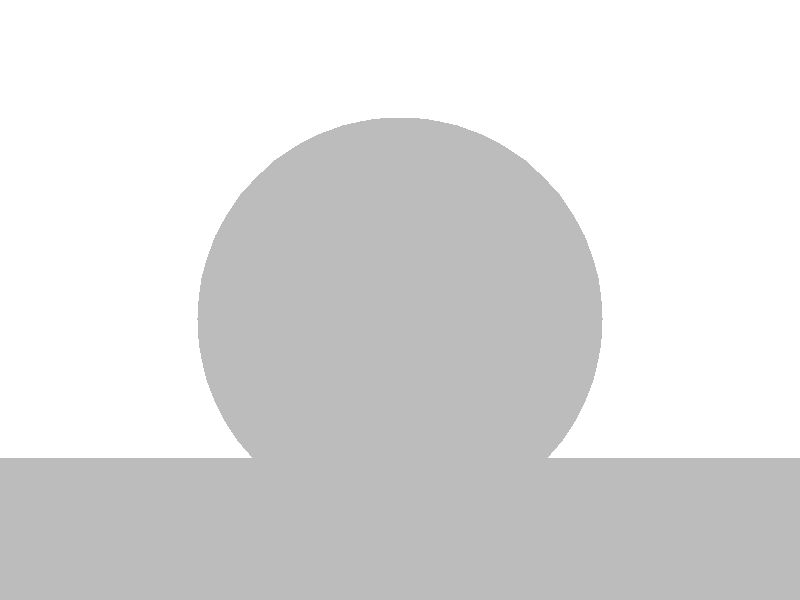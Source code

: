 #include "colors.inc"
background { rgb <1, 1, 1> }
camera {location <-0, 4, -0.5> sky <0,0,1>up <0,1,0> right <-1.33,0,0> angle 35look_at <0, 0, 0> }
mesh2 {
vertex_vectors { 4608, 
<-0.327756, -0.327756, -0.5>, 
<-0.385037, -0.253871, -0.5>, 
<-0.314233, -0.314233, -0.5>, 
<-0.427711, -0.169847, -0.5>, 
<-0.385037, -0.253871, -0.5>, 
<-0.363415, -0.232975, -0.5>, 
<-0.294101, -0.294101, -0.5>, 
<-0.314233, -0.314233, -0.5>, 
<-0.363415, -0.232975, -0.5>, 
<-0.385037, -0.253871, -0.5>, 
<-0.314233, -0.314233, -0.5>, 
<-0.363415, -0.232975, -0.5>, 
<-0.459551, 1.42547e-16, -0.5>, 
<-0.451272, -0.0864075, -0.5>, 
<-0.411541, -0.0567519, -0.5>, 
<-0.427711, -0.169847, -0.5>, 
<-0.451272, -0.0864075, -0.5>, 
<-0.395717, -0.142676, -0.5>, 
<-0.358705, -0.113504, -0.5>, 
<-0.411541, -0.0567519, -0.5>, 
<-0.395717, -0.142676, -0.5>, 
<-0.451272, -0.0864075, -0.5>, 
<-0.411541, -0.0567519, -0.5>, 
<-0.395717, -0.142676, -0.5>, 
<-0.227007, -0.227007, -0.5>, 
<-0.260554, -0.260554, -0.5>, 
<-0.292856, -0.170256, -0.5>, 
<-0.294101, -0.294101, -0.5>, 
<-0.260554, -0.260554, -0.5>, 
<-0.326403, -0.203803, -0.5>, 
<-0.358705, -0.113504, -0.5>, 
<-0.292856, -0.170256, -0.5>, 
<-0.326403, -0.203803, -0.5>, 
<-0.260554, -0.260554, -0.5>, 
<-0.292856, -0.170256, -0.5>, 
<-0.326403, -0.203803, -0.5>, 
<-0.427711, -0.169847, -0.5>, 
<-0.363415, -0.232975, -0.5>, 
<-0.395717, -0.142676, -0.5>, 
<-0.294101, -0.294101, -0.5>, 
<-0.363415, -0.232975, -0.5>, 
<-0.326403, -0.203803, -0.5>, 
<-0.358705, -0.113504, -0.5>, 
<-0.326403, -0.203803, -0.5>, 
<-0.395717, -0.142676, -0.5>, 
<-0.363415, -0.232975, -0.5>, 
<-0.326403, -0.203803, -0.5>, 
<-0.395717, -0.142676, -0.5>, 
<-0.327756, 0.327756, -0.5>, 
<-0.385037, 0.253871, -0.5>, 
<-0.314233, 0.314233, -0.5>, 
<-0.427711, 0.169847, -0.5>, 
<-0.385037, 0.253871, -0.5>, 
<-0.363415, 0.232975, -0.5>, 
<-0.294101, 0.294101, -0.5>, 
<-0.314233, 0.314233, -0.5>, 
<-0.363415, 0.232975, -0.5>, 
<-0.385037, 0.253871, -0.5>, 
<-0.314233, 0.314233, -0.5>, 
<-0.363415, 0.232975, -0.5>, 
<-0.459551, 1.42547e-16, -0.5>, 
<-0.451272, 0.0864075, -0.5>, 
<-0.411541, 0.0567519, -0.5>, 
<-0.427711, 0.169847, -0.5>, 
<-0.451272, 0.0864075, -0.5>, 
<-0.395717, 0.142676, -0.5>, 
<-0.358705, 0.113504, -0.5>, 
<-0.411541, 0.0567519, -0.5>, 
<-0.395717, 0.142676, -0.5>, 
<-0.451272, 0.0864075, -0.5>, 
<-0.411541, 0.0567519, -0.5>, 
<-0.395717, 0.142676, -0.5>, 
<-0.227007, 0.227007, -0.5>, 
<-0.260554, 0.260554, -0.5>, 
<-0.292856, 0.170256, -0.5>, 
<-0.294101, 0.294101, -0.5>, 
<-0.260554, 0.260554, -0.5>, 
<-0.326403, 0.203803, -0.5>, 
<-0.358705, 0.113504, -0.5>, 
<-0.292856, 0.170256, -0.5>, 
<-0.326403, 0.203803, -0.5>, 
<-0.260554, 0.260554, -0.5>, 
<-0.292856, 0.170256, -0.5>, 
<-0.326403, 0.203803, -0.5>, 
<-0.427711, 0.169847, -0.5>, 
<-0.363415, 0.232975, -0.5>, 
<-0.395717, 0.142676, -0.5>, 
<-0.294101, 0.294101, -0.5>, 
<-0.363415, 0.232975, -0.5>, 
<-0.326403, 0.203803, -0.5>, 
<-0.358705, 0.113504, -0.5>, 
<-0.326403, 0.203803, -0.5>, 
<-0.395717, 0.142676, -0.5>, 
<-0.363415, 0.232975, -0.5>, 
<-0.326403, 0.203803, -0.5>, 
<-0.395717, 0.142676, -0.5>, 
<-9.98292e-17, -4.11391e-17, -0.5>, 
<-0.0567519, -0.0567519, -0.5>, 
<-0.0567519, 0.0567519, -0.5>, 
<-0.113504, -0.113504, -0.5>, 
<-0.0567519, -0.0567519, -0.5>, 
<-0.113504, -1.19094e-17, -0.5>, 
<-0.113504, 0.113504, -0.5>, 
<-0.0567519, 0.0567519, -0.5>, 
<-0.113504, -1.19094e-17, -0.5>, 
<-0.0567519, -0.0567519, -0.5>, 
<-0.0567519, 0.0567519, -0.5>, 
<-0.113504, -1.19094e-17, -0.5>, 
<-0.227007, -0.227007, -0.5>, 
<-0.170256, -0.170256, -0.5>, 
<-0.227007, -0.113504, -0.5>, 
<-0.113504, -0.113504, -0.5>, 
<-0.170256, -0.170256, -0.5>, 
<-0.170256, -0.0567519, -0.5>, 
<-0.227007, -1.01319e-17, -0.5>, 
<-0.227007, -0.113504, -0.5>, 
<-0.170256, -0.0567519, -0.5>, 
<-0.170256, -0.170256, -0.5>, 
<-0.227007, -0.113504, -0.5>, 
<-0.170256, -0.0567519, -0.5>, 
<-0.227007, 0.227007, -0.5>, 
<-0.170256, 0.170256, -0.5>, 
<-0.227007, 0.113504, -0.5>, 
<-0.113504, 0.113504, -0.5>, 
<-0.170256, 0.170256, -0.5>, 
<-0.170256, 0.0567519, -0.5>, 
<-0.227007, -1.01319e-17, -0.5>, 
<-0.227007, 0.113504, -0.5>, 
<-0.170256, 0.0567519, -0.5>, 
<-0.170256, 0.170256, -0.5>, 
<-0.227007, 0.113504, -0.5>, 
<-0.170256, 0.0567519, -0.5>, 
<-0.113504, -0.113504, -0.5>, 
<-0.113504, -1.19094e-17, -0.5>, 
<-0.170256, -0.0567519, -0.5>, 
<-0.113504, 0.113504, -0.5>, 
<-0.113504, -1.19094e-17, -0.5>, 
<-0.170256, 0.0567519, -0.5>, 
<-0.227007, -1.01319e-17, -0.5>, 
<-0.170256, 0.0567519, -0.5>, 
<-0.170256, -0.0567519, -0.5>, 
<-0.113504, -1.19094e-17, -0.5>, 
<-0.170256, 0.0567519, -0.5>, 
<-0.170256, -0.0567519, -0.5>, 
<-0.459551, 1.42547e-16, -0.5>, 
<-0.411541, -0.0567519, -0.5>, 
<-0.411541, 0.0567519, -0.5>, 
<-0.358705, -0.113504, -0.5>, 
<-0.411541, -0.0567519, -0.5>, 
<-0.358705, 6.54521e-17, -0.5>, 
<-0.358705, 0.113504, -0.5>, 
<-0.411541, 0.0567519, -0.5>, 
<-0.358705, 6.54521e-17, -0.5>, 
<-0.411541, -0.0567519, -0.5>, 
<-0.411541, 0.0567519, -0.5>, 
<-0.358705, 6.54521e-17, -0.5>, 
<-0.227007, -0.227007, -0.5>, 
<-0.292856, -0.170256, -0.5>, 
<-0.227007, -0.113504, -0.5>, 
<-0.358705, -0.113504, -0.5>, 
<-0.292856, -0.170256, -0.5>, 
<-0.292856, -0.0567519, -0.5>, 
<-0.227007, -1.01319e-17, -0.5>, 
<-0.227007, -0.113504, -0.5>, 
<-0.292856, -0.0567519, -0.5>, 
<-0.292856, -0.170256, -0.5>, 
<-0.227007, -0.113504, -0.5>, 
<-0.292856, -0.0567519, -0.5>, 
<-0.227007, 0.227007, -0.5>, 
<-0.227007, 0.113504, -0.5>, 
<-0.292856, 0.170256, -0.5>, 
<-0.227007, -1.01319e-17, -0.5>, 
<-0.227007, 0.113504, -0.5>, 
<-0.292856, 0.0567519, -0.5>, 
<-0.358705, 0.113504, -0.5>, 
<-0.292856, 0.170256, -0.5>, 
<-0.292856, 0.0567519, -0.5>, 
<-0.227007, 0.113504, -0.5>, 
<-0.292856, 0.170256, -0.5>, 
<-0.292856, 0.0567519, -0.5>, 
<-0.358705, -0.113504, -0.5>, 
<-0.358705, 6.54521e-17, -0.5>, 
<-0.292856, -0.0567519, -0.5>, 
<-0.227007, -1.01319e-17, -0.5>, 
<-0.292856, 0.0567519, -0.5>, 
<-0.292856, -0.0567519, -0.5>, 
<-0.358705, 0.113504, -0.5>, 
<-0.358705, 6.54521e-17, -0.5>, 
<-0.292856, 0.0567519, -0.5>, 
<-0.358705, 6.54521e-17, -0.5>, 
<-0.292856, 0.0567519, -0.5>, 
<-0.292856, -0.0567519, -0.5>, 
<-0.327756, 0.327756, -0.5>, 
<-0.314233, 0.314233, -0.5>, 
<-0.253871, 0.385037, -0.5>, 
<-0.294101, 0.294101, -0.5>, 
<-0.314233, 0.314233, -0.5>, 
<-0.232975, 0.363415, -0.5>, 
<-0.169847, 0.427711, -0.5>, 
<-0.253871, 0.385037, -0.5>, 
<-0.232975, 0.363415, -0.5>, 
<-0.314233, 0.314233, -0.5>, 
<-0.253871, 0.385037, -0.5>, 
<-0.232975, 0.363415, -0.5>, 
<-0.227007, 0.227007, -0.5>, 
<-0.260554, 0.260554, -0.5>, 
<-0.170256, 0.292856, -0.5>, 
<-0.294101, 0.294101, -0.5>, 
<-0.260554, 0.260554, -0.5>, 
<-0.203803, 0.326403, -0.5>, 
<-0.113504, 0.358705, -0.5>, 
<-0.170256, 0.292856, -0.5>, 
<-0.203803, 0.326403, -0.5>, 
<-0.260554, 0.260554, -0.5>, 
<-0.170256, 0.292856, -0.5>, 
<-0.203803, 0.326403, -0.5>, 
<5.28537e-17, 0.459551, -0.5>, 
<-0.0864075, 0.451272, -0.5>, 
<-0.0567519, 0.411541, -0.5>, 
<-0.169847, 0.427711, -0.5>, 
<-0.0864075, 0.451272, -0.5>, 
<-0.142676, 0.395717, -0.5>, 
<-0.113504, 0.358705, -0.5>, 
<-0.0567519, 0.411541, -0.5>, 
<-0.142676, 0.395717, -0.5>, 
<-0.0864075, 0.451272, -0.5>, 
<-0.0567519, 0.411541, -0.5>, 
<-0.142676, 0.395717, -0.5>, 
<-0.294101, 0.294101, -0.5>, 
<-0.232975, 0.363415, -0.5>, 
<-0.203803, 0.326403, -0.5>, 
<-0.169847, 0.427711, -0.5>, 
<-0.232975, 0.363415, -0.5>, 
<-0.142676, 0.395717, -0.5>, 
<-0.113504, 0.358705, -0.5>, 
<-0.142676, 0.395717, -0.5>, 
<-0.203803, 0.326403, -0.5>, 
<-0.232975, 0.363415, -0.5>, 
<-0.142676, 0.395717, -0.5>, 
<-0.203803, 0.326403, -0.5>, 
<0.327756, 0.327756, -0.5>, 
<0.253871, 0.385037, -0.5>, 
<0.314233, 0.314233, -0.5>, 
<0.169847, 0.427711, -0.5>, 
<0.253871, 0.385037, -0.5>, 
<0.232975, 0.363415, -0.5>, 
<0.294101, 0.294101, -0.5>, 
<0.314233, 0.314233, -0.5>, 
<0.232975, 0.363415, -0.5>, 
<0.253871, 0.385037, -0.5>, 
<0.314233, 0.314233, -0.5>, 
<0.232975, 0.363415, -0.5>, 
<5.28537e-17, 0.459551, -0.5>, 
<0.0864075, 0.451272, -0.5>, 
<0.0567519, 0.411541, -0.5>, 
<0.169847, 0.427711, -0.5>, 
<0.0864075, 0.451272, -0.5>, 
<0.142676, 0.395717, -0.5>, 
<0.113504, 0.358705, -0.5>, 
<0.0567519, 0.411541, -0.5>, 
<0.142676, 0.395717, -0.5>, 
<0.0864075, 0.451272, -0.5>, 
<0.0567519, 0.411541, -0.5>, 
<0.142676, 0.395717, -0.5>, 
<0.227007, 0.227007, -0.5>, 
<0.260554, 0.260554, -0.5>, 
<0.170256, 0.292856, -0.5>, 
<0.294101, 0.294101, -0.5>, 
<0.260554, 0.260554, -0.5>, 
<0.203803, 0.326403, -0.5>, 
<0.113504, 0.358705, -0.5>, 
<0.170256, 0.292856, -0.5>, 
<0.203803, 0.326403, -0.5>, 
<0.260554, 0.260554, -0.5>, 
<0.170256, 0.292856, -0.5>, 
<0.203803, 0.326403, -0.5>, 
<0.169847, 0.427711, -0.5>, 
<0.232975, 0.363415, -0.5>, 
<0.142676, 0.395717, -0.5>, 
<0.294101, 0.294101, -0.5>, 
<0.232975, 0.363415, -0.5>, 
<0.203803, 0.326403, -0.5>, 
<0.113504, 0.358705, -0.5>, 
<0.203803, 0.326403, -0.5>, 
<0.142676, 0.395717, -0.5>, 
<0.232975, 0.363415, -0.5>, 
<0.203803, 0.326403, -0.5>, 
<0.142676, 0.395717, -0.5>, 
<-9.98292e-17, -4.11391e-17, -0.5>, 
<-0.0567519, 0.0567519, -0.5>, 
<0.0567519, 0.0567519, -0.5>, 
<-0.113504, 0.113504, -0.5>, 
<-0.0567519, 0.0567519, -0.5>, 
<-7.98687e-18, 0.113504, -0.5>, 
<0.113504, 0.113504, -0.5>, 
<0.0567519, 0.0567519, -0.5>, 
<-7.98687e-18, 0.113504, -0.5>, 
<-0.0567519, 0.0567519, -0.5>, 
<0.0567519, 0.0567519, -0.5>, 
<-7.98687e-18, 0.113504, -0.5>, 
<-0.227007, 0.227007, -0.5>, 
<-0.170256, 0.170256, -0.5>, 
<-0.113504, 0.227007, -0.5>, 
<-0.113504, 0.113504, -0.5>, 
<-0.170256, 0.170256, -0.5>, 
<-0.0567519, 0.170256, -0.5>, 
<1.04524e-16, 0.227007, -0.5>, 
<-0.113504, 0.227007, -0.5>, 
<-0.0567519, 0.170256, -0.5>, 
<-0.170256, 0.170256, -0.5>, 
<-0.113504, 0.227007, -0.5>, 
<-0.0567519, 0.170256, -0.5>, 
<0.227007, 0.227007, -0.5>, 
<0.170256, 0.170256, -0.5>, 
<0.113504, 0.227007, -0.5>, 
<0.113504, 0.113504, -0.5>, 
<0.170256, 0.170256, -0.5>, 
<0.0567519, 0.170256, -0.5>, 
<1.04524e-16, 0.227007, -0.5>, 
<0.113504, 0.227007, -0.5>, 
<0.0567519, 0.170256, -0.5>, 
<0.170256, 0.170256, -0.5>, 
<0.113504, 0.227007, -0.5>, 
<0.0567519, 0.170256, -0.5>, 
<-0.113504, 0.113504, -0.5>, 
<-7.98687e-18, 0.113504, -0.5>, 
<-0.0567519, 0.170256, -0.5>, 
<0.113504, 0.113504, -0.5>, 
<-7.98687e-18, 0.113504, -0.5>, 
<0.0567519, 0.170256, -0.5>, 
<1.04524e-16, 0.227007, -0.5>, 
<0.0567519, 0.170256, -0.5>, 
<-0.0567519, 0.170256, -0.5>, 
<-7.98687e-18, 0.113504, -0.5>, 
<0.0567519, 0.170256, -0.5>, 
<-0.0567519, 0.170256, -0.5>, 
<-0.227007, 0.227007, -0.5>, 
<-0.170256, 0.292856, -0.5>, 
<-0.113504, 0.227007, -0.5>, 
<-0.113504, 0.358705, -0.5>, 
<-0.170256, 0.292856, -0.5>, 
<-0.0567519, 0.292856, -0.5>, 
<1.04524e-16, 0.227007, -0.5>, 
<-0.113504, 0.227007, -0.5>, 
<-0.0567519, 0.292856, -0.5>, 
<-0.170256, 0.292856, -0.5>, 
<-0.113504, 0.227007, -0.5>, 
<-0.0567519, 0.292856, -0.5>, 
<5.28537e-17, 0.459551, -0.5>, 
<-0.0567519, 0.411541, -0.5>, 
<0.0567519, 0.411541, -0.5>, 
<-0.113504, 0.358705, -0.5>, 
<-0.0567519, 0.411541, -0.5>, 
<5.55112e-17, 0.358705, -0.5>, 
<0.113504, 0.358705, -0.5>, 
<0.0567519, 0.411541, -0.5>, 
<5.55112e-17, 0.358705, -0.5>, 
<-0.0567519, 0.411541, -0.5>, 
<0.0567519, 0.411541, -0.5>, 
<5.55112e-17, 0.358705, -0.5>, 
<0.227007, 0.227007, -0.5>, 
<0.113504, 0.227007, -0.5>, 
<0.170256, 0.292856, -0.5>, 
<1.04524e-16, 0.227007, -0.5>, 
<0.113504, 0.227007, -0.5>, 
<0.0567519, 0.292856, -0.5>, 
<0.113504, 0.358705, -0.5>, 
<0.170256, 0.292856, -0.5>, 
<0.0567519, 0.292856, -0.5>, 
<0.113504, 0.227007, -0.5>, 
<0.170256, 0.292856, -0.5>, 
<0.0567519, 0.292856, -0.5>, 
<-0.113504, 0.358705, -0.5>, 
<-0.0567519, 0.292856, -0.5>, 
<5.55112e-17, 0.358705, -0.5>, 
<1.04524e-16, 0.227007, -0.5>, 
<-0.0567519, 0.292856, -0.5>, 
<0.0567519, 0.292856, -0.5>, 
<0.113504, 0.358705, -0.5>, 
<0.0567519, 0.292856, -0.5>, 
<5.55112e-17, 0.358705, -0.5>, 
<-0.0567519, 0.292856, -0.5>, 
<0.0567519, 0.292856, -0.5>, 
<5.55112e-17, 0.358705, -0.5>, 
<0.327756, -0.327756, -0.5>, 
<0.385037, -0.253871, -0.5>, 
<0.314233, -0.314233, -0.5>, 
<0.427711, -0.169847, -0.5>, 
<0.385037, -0.253871, -0.5>, 
<0.363415, -0.232975, -0.5>, 
<0.294101, -0.294101, -0.5>, 
<0.314233, -0.314233, -0.5>, 
<0.363415, -0.232975, -0.5>, 
<0.385037, -0.253871, -0.5>, 
<0.314233, -0.314233, -0.5>, 
<0.363415, -0.232975, -0.5>, 
<0.459551, 1.45838e-16, -0.5>, 
<0.451272, -0.0864075, -0.5>, 
<0.411541, -0.0567519, -0.5>, 
<0.427711, -0.169847, -0.5>, 
<0.451272, -0.0864075, -0.5>, 
<0.395717, -0.142676, -0.5>, 
<0.358705, -0.113504, -0.5>, 
<0.411541, -0.0567519, -0.5>, 
<0.395717, -0.142676, -0.5>, 
<0.451272, -0.0864075, -0.5>, 
<0.411541, -0.0567519, -0.5>, 
<0.395717, -0.142676, -0.5>, 
<0.227007, -0.227007, -0.5>, 
<0.260554, -0.260554, -0.5>, 
<0.292856, -0.170256, -0.5>, 
<0.294101, -0.294101, -0.5>, 
<0.260554, -0.260554, -0.5>, 
<0.326403, -0.203803, -0.5>, 
<0.358705, -0.113504, -0.5>, 
<0.292856, -0.170256, -0.5>, 
<0.326403, -0.203803, -0.5>, 
<0.260554, -0.260554, -0.5>, 
<0.292856, -0.170256, -0.5>, 
<0.326403, -0.203803, -0.5>, 
<0.427711, -0.169847, -0.5>, 
<0.363415, -0.232975, -0.5>, 
<0.395717, -0.142676, -0.5>, 
<0.294101, -0.294101, -0.5>, 
<0.363415, -0.232975, -0.5>, 
<0.326403, -0.203803, -0.5>, 
<0.358705, -0.113504, -0.5>, 
<0.326403, -0.203803, -0.5>, 
<0.395717, -0.142676, -0.5>, 
<0.363415, -0.232975, -0.5>, 
<0.326403, -0.203803, -0.5>, 
<0.395717, -0.142676, -0.5>, 
<0.327756, 0.327756, -0.5>, 
<0.314233, 0.314233, -0.5>, 
<0.385037, 0.253871, -0.5>, 
<0.294101, 0.294101, -0.5>, 
<0.314233, 0.314233, -0.5>, 
<0.363415, 0.232975, -0.5>, 
<0.427711, 0.169847, -0.5>, 
<0.385037, 0.253871, -0.5>, 
<0.363415, 0.232975, -0.5>, 
<0.314233, 0.314233, -0.5>, 
<0.385037, 0.253871, -0.5>, 
<0.363415, 0.232975, -0.5>, 
<0.227007, 0.227007, -0.5>, 
<0.260554, 0.260554, -0.5>, 
<0.292856, 0.170256, -0.5>, 
<0.294101, 0.294101, -0.5>, 
<0.260554, 0.260554, -0.5>, 
<0.326403, 0.203803, -0.5>, 
<0.358705, 0.113504, -0.5>, 
<0.292856, 0.170256, -0.5>, 
<0.326403, 0.203803, -0.5>, 
<0.260554, 0.260554, -0.5>, 
<0.292856, 0.170256, -0.5>, 
<0.326403, 0.203803, -0.5>, 
<0.459551, 1.45838e-16, -0.5>, 
<0.451272, 0.0864075, -0.5>, 
<0.411541, 0.0567519, -0.5>, 
<0.427711, 0.169847, -0.5>, 
<0.451272, 0.0864075, -0.5>, 
<0.395717, 0.142676, -0.5>, 
<0.358705, 0.113504, -0.5>, 
<0.411541, 0.0567519, -0.5>, 
<0.395717, 0.142676, -0.5>, 
<0.451272, 0.0864075, -0.5>, 
<0.411541, 0.0567519, -0.5>, 
<0.395717, 0.142676, -0.5>, 
<0.294101, 0.294101, -0.5>, 
<0.363415, 0.232975, -0.5>, 
<0.326403, 0.203803, -0.5>, 
<0.427711, 0.169847, -0.5>, 
<0.363415, 0.232975, -0.5>, 
<0.395717, 0.142676, -0.5>, 
<0.358705, 0.113504, -0.5>, 
<0.395717, 0.142676, -0.5>, 
<0.326403, 0.203803, -0.5>, 
<0.363415, 0.232975, -0.5>, 
<0.395717, 0.142676, -0.5>, 
<0.326403, 0.203803, -0.5>, 
<-9.98292e-17, -4.11391e-17, -0.5>, 
<0.0567519, 0.0567519, -0.5>, 
<0.0567519, -0.0567519, -0.5>, 
<0.113504, 0.113504, -0.5>, 
<0.0567519, 0.0567519, -0.5>, 
<0.113504, 1.54921e-17, -0.5>, 
<0.113504, -0.113504, -0.5>, 
<0.0567519, -0.0567519, -0.5>, 
<0.113504, 1.54921e-17, -0.5>, 
<0.0567519, 0.0567519, -0.5>, 
<0.0567519, -0.0567519, -0.5>, 
<0.113504, 1.54921e-17, -0.5>, 
<0.227007, 0.227007, -0.5>, 
<0.170256, 0.170256, -0.5>, 
<0.227007, 0.113504, -0.5>, 
<0.113504, 0.113504, -0.5>, 
<0.170256, 0.170256, -0.5>, 
<0.170256, 0.0567519, -0.5>, 
<0.227007, 8.22653e-17, -0.5>, 
<0.227007, 0.113504, -0.5>, 
<0.170256, 0.0567519, -0.5>, 
<0.170256, 0.170256, -0.5>, 
<0.227007, 0.113504, -0.5>, 
<0.170256, 0.0567519, -0.5>, 
<0.227007, -0.227007, -0.5>, 
<0.170256, -0.170256, -0.5>, 
<0.227007, -0.113504, -0.5>, 
<0.113504, -0.113504, -0.5>, 
<0.170256, -0.170256, -0.5>, 
<0.170256, -0.0567519, -0.5>, 
<0.227007, 8.22653e-17, -0.5>, 
<0.227007, -0.113504, -0.5>, 
<0.170256, -0.0567519, -0.5>, 
<0.170256, -0.170256, -0.5>, 
<0.227007, -0.113504, -0.5>, 
<0.170256, -0.0567519, -0.5>, 
<0.113504, 0.113504, -0.5>, 
<0.113504, 1.54921e-17, -0.5>, 
<0.170256, 0.0567519, -0.5>, 
<0.113504, -0.113504, -0.5>, 
<0.113504, 1.54921e-17, -0.5>, 
<0.170256, -0.0567519, -0.5>, 
<0.227007, 8.22653e-17, -0.5>, 
<0.170256, -0.0567519, -0.5>, 
<0.170256, 0.0567519, -0.5>, 
<0.113504, 1.54921e-17, -0.5>, 
<0.170256, -0.0567519, -0.5>, 
<0.170256, 0.0567519, -0.5>, 
<0.227007, 0.227007, -0.5>, 
<0.227007, 0.113504, -0.5>, 
<0.292856, 0.170256, -0.5>, 
<0.227007, 8.22653e-17, -0.5>, 
<0.227007, 0.113504, -0.5>, 
<0.292856, 0.0567519, -0.5>, 
<0.358705, 0.113504, -0.5>, 
<0.292856, 0.170256, -0.5>, 
<0.292856, 0.0567519, -0.5>, 
<0.227007, 0.113504, -0.5>, 
<0.292856, 0.170256, -0.5>, 
<0.292856, 0.0567519, -0.5>, 
<0.459551, 1.45838e-16, -0.5>, 
<0.411541, -0.0567519, -0.5>, 
<0.411541, 0.0567519, -0.5>, 
<0.358705, -0.113504, -0.5>, 
<0.411541, -0.0567519, -0.5>, 
<0.358705, 1.17494e-16, -0.5>, 
<0.358705, 0.113504, -0.5>, 
<0.411541, 0.0567519, -0.5>, 
<0.358705, 1.17494e-16, -0.5>, 
<0.411541, -0.0567519, -0.5>, 
<0.411541, 0.0567519, -0.5>, 
<0.358705, 1.17494e-16, -0.5>, 
<0.227007, -0.227007, -0.5>, 
<0.292856, -0.170256, -0.5>, 
<0.227007, -0.113504, -0.5>, 
<0.358705, -0.113504, -0.5>, 
<0.292856, -0.170256, -0.5>, 
<0.292856, -0.0567519, -0.5>, 
<0.227007, 8.22653e-17, -0.5>, 
<0.227007, -0.113504, -0.5>, 
<0.292856, -0.0567519, -0.5>, 
<0.292856, -0.170256, -0.5>, 
<0.227007, -0.113504, -0.5>, 
<0.292856, -0.0567519, -0.5>, 
<0.358705, -0.113504, -0.5>, 
<0.292856, -0.0567519, -0.5>, 
<0.358705, 1.17494e-16, -0.5>, 
<0.227007, 8.22653e-17, -0.5>, 
<0.292856, 0.0567519, -0.5>, 
<0.292856, -0.0567519, -0.5>, 
<0.358705, 0.113504, -0.5>, 
<0.292856, 0.0567519, -0.5>, 
<0.358705, 1.17494e-16, -0.5>, 
<0.292856, 0.0567519, -0.5>, 
<0.292856, -0.0567519, -0.5>, 
<0.358705, 1.17494e-16, -0.5>, 
<-0.327756, -0.327756, -0.5>, 
<-0.314233, -0.314233, -0.5>, 
<-0.253871, -0.385037, -0.5>, 
<-0.294101, -0.294101, -0.5>, 
<-0.314233, -0.314233, -0.5>, 
<-0.232975, -0.363415, -0.5>, 
<-0.169847, -0.427711, -0.5>, 
<-0.253871, -0.385037, -0.5>, 
<-0.232975, -0.363415, -0.5>, 
<-0.314233, -0.314233, -0.5>, 
<-0.253871, -0.385037, -0.5>, 
<-0.232975, -0.363415, -0.5>, 
<-0.227007, -0.227007, -0.5>, 
<-0.260554, -0.260554, -0.5>, 
<-0.170256, -0.292856, -0.5>, 
<-0.294101, -0.294101, -0.5>, 
<-0.260554, -0.260554, -0.5>, 
<-0.203803, -0.326403, -0.5>, 
<-0.113504, -0.358705, -0.5>, 
<-0.170256, -0.292856, -0.5>, 
<-0.203803, -0.326403, -0.5>, 
<-0.260554, -0.260554, -0.5>, 
<-0.170256, -0.292856, -0.5>, 
<-0.203803, -0.326403, -0.5>, 
<1.193e-16, -0.459551, -0.5>, 
<-0.0864075, -0.451272, -0.5>, 
<-0.0567519, -0.411541, -0.5>, 
<-0.169847, -0.427711, -0.5>, 
<-0.0864075, -0.451272, -0.5>, 
<-0.142676, -0.395717, -0.5>, 
<-0.113504, -0.358705, -0.5>, 
<-0.0567519, -0.411541, -0.5>, 
<-0.142676, -0.395717, -0.5>, 
<-0.0864075, -0.451272, -0.5>, 
<-0.0567519, -0.411541, -0.5>, 
<-0.142676, -0.395717, -0.5>, 
<-0.294101, -0.294101, -0.5>, 
<-0.232975, -0.363415, -0.5>, 
<-0.203803, -0.326403, -0.5>, 
<-0.169847, -0.427711, -0.5>, 
<-0.232975, -0.363415, -0.5>, 
<-0.142676, -0.395717, -0.5>, 
<-0.113504, -0.358705, -0.5>, 
<-0.142676, -0.395717, -0.5>, 
<-0.203803, -0.326403, -0.5>, 
<-0.232975, -0.363415, -0.5>, 
<-0.142676, -0.395717, -0.5>, 
<-0.203803, -0.326403, -0.5>, 
<0.327756, -0.327756, -0.5>, 
<0.314233, -0.314233, -0.5>, 
<0.253871, -0.385037, -0.5>, 
<0.294101, -0.294101, -0.5>, 
<0.314233, -0.314233, -0.5>, 
<0.232975, -0.363415, -0.5>, 
<0.169847, -0.427711, -0.5>, 
<0.253871, -0.385037, -0.5>, 
<0.232975, -0.363415, -0.5>, 
<0.314233, -0.314233, -0.5>, 
<0.253871, -0.385037, -0.5>, 
<0.232975, -0.363415, -0.5>, 
<0.227007, -0.227007, -0.5>, 
<0.260554, -0.260554, -0.5>, 
<0.170256, -0.292856, -0.5>, 
<0.294101, -0.294101, -0.5>, 
<0.260554, -0.260554, -0.5>, 
<0.203803, -0.326403, -0.5>, 
<0.113504, -0.358705, -0.5>, 
<0.170256, -0.292856, -0.5>, 
<0.203803, -0.326403, -0.5>, 
<0.260554, -0.260554, -0.5>, 
<0.170256, -0.292856, -0.5>, 
<0.203803, -0.326403, -0.5>, 
<1.193e-16, -0.459551, -0.5>, 
<0.0864075, -0.451272, -0.5>, 
<0.0567519, -0.411541, -0.5>, 
<0.169847, -0.427711, -0.5>, 
<0.0864075, -0.451272, -0.5>, 
<0.142676, -0.395717, -0.5>, 
<0.113504, -0.358705, -0.5>, 
<0.0567519, -0.411541, -0.5>, 
<0.142676, -0.395717, -0.5>, 
<0.0864075, -0.451272, -0.5>, 
<0.0567519, -0.411541, -0.5>, 
<0.142676, -0.395717, -0.5>, 
<0.294101, -0.294101, -0.5>, 
<0.232975, -0.363415, -0.5>, 
<0.203803, -0.326403, -0.5>, 
<0.169847, -0.427711, -0.5>, 
<0.232975, -0.363415, -0.5>, 
<0.142676, -0.395717, -0.5>, 
<0.113504, -0.358705, -0.5>, 
<0.142676, -0.395717, -0.5>, 
<0.203803, -0.326403, -0.5>, 
<0.232975, -0.363415, -0.5>, 
<0.142676, -0.395717, -0.5>, 
<0.203803, -0.326403, -0.5>, 
<-9.98292e-17, -4.11391e-17, -0.5>, 
<-0.0567519, -0.0567519, -0.5>, 
<0.0567519, -0.0567519, -0.5>, 
<-0.113504, -0.113504, -0.5>, 
<-0.0567519, -0.0567519, -0.5>, 
<-1.00501e-16, -0.113504, -0.5>, 
<0.113504, -0.113504, -0.5>, 
<0.0567519, -0.0567519, -0.5>, 
<-1.00501e-16, -0.113504, -0.5>, 
<-0.0567519, -0.0567519, -0.5>, 
<0.0567519, -0.0567519, -0.5>, 
<-1.00501e-16, -0.113504, -0.5>, 
<-0.227007, -0.227007, -0.5>, 
<-0.170256, -0.170256, -0.5>, 
<-0.113504, -0.227007, -0.5>, 
<-0.113504, -0.113504, -0.5>, 
<-0.170256, -0.170256, -0.5>, 
<-0.0567519, -0.170256, -0.5>, 
<-7.50098e-17, -0.227007, -0.5>, 
<-0.113504, -0.227007, -0.5>, 
<-0.0567519, -0.170256, -0.5>, 
<-0.170256, -0.170256, -0.5>, 
<-0.113504, -0.227007, -0.5>, 
<-0.0567519, -0.170256, -0.5>, 
<0.227007, -0.227007, -0.5>, 
<0.170256, -0.170256, -0.5>, 
<0.113504, -0.227007, -0.5>, 
<0.113504, -0.113504, -0.5>, 
<0.170256, -0.170256, -0.5>, 
<0.0567519, -0.170256, -0.5>, 
<-7.50098e-17, -0.227007, -0.5>, 
<0.113504, -0.227007, -0.5>, 
<0.0567519, -0.170256, -0.5>, 
<0.170256, -0.170256, -0.5>, 
<0.113504, -0.227007, -0.5>, 
<0.0567519, -0.170256, -0.5>, 
<-0.113504, -0.113504, -0.5>, 
<-1.00501e-16, -0.113504, -0.5>, 
<-0.0567519, -0.170256, -0.5>, 
<0.113504, -0.113504, -0.5>, 
<-1.00501e-16, -0.113504, -0.5>, 
<0.0567519, -0.170256, -0.5>, 
<-7.50098e-17, -0.227007, -0.5>, 
<0.0567519, -0.170256, -0.5>, 
<-0.0567519, -0.170256, -0.5>, 
<-1.00501e-16, -0.113504, -0.5>, 
<0.0567519, -0.170256, -0.5>, 
<-0.0567519, -0.170256, -0.5>, 
<-0.227007, -0.227007, -0.5>, 
<-0.170256, -0.292856, -0.5>, 
<-0.113504, -0.227007, -0.5>, 
<-0.113504, -0.358705, -0.5>, 
<-0.170256, -0.292856, -0.5>, 
<-0.0567519, -0.292856, -0.5>, 
<-7.50098e-17, -0.227007, -0.5>, 
<-0.113504, -0.227007, -0.5>, 
<-0.0567519, -0.292856, -0.5>, 
<-0.170256, -0.292856, -0.5>, 
<-0.113504, -0.227007, -0.5>, 
<-0.0567519, -0.292856, -0.5>, 
<0.227007, -0.227007, -0.5>, 
<0.113504, -0.227007, -0.5>, 
<0.170256, -0.292856, -0.5>, 
<-7.50098e-17, -0.227007, -0.5>, 
<0.113504, -0.227007, -0.5>, 
<0.0567519, -0.292856, -0.5>, 
<0.113504, -0.358705, -0.5>, 
<0.170256, -0.292856, -0.5>, 
<0.0567519, -0.292856, -0.5>, 
<0.113504, -0.227007, -0.5>, 
<0.170256, -0.292856, -0.5>, 
<0.0567519, -0.292856, -0.5>, 
<1.193e-16, -0.459551, -0.5>, 
<-0.0567519, -0.411541, -0.5>, 
<0.0567519, -0.411541, -0.5>, 
<-0.113504, -0.358705, -0.5>, 
<-0.0567519, -0.411541, -0.5>, 
<4.85723e-17, -0.358705, -0.5>, 
<0.113504, -0.358705, -0.5>, 
<0.0567519, -0.411541, -0.5>, 
<4.85723e-17, -0.358705, -0.5>, 
<-0.0567519, -0.411541, -0.5>, 
<0.0567519, -0.411541, -0.5>, 
<4.85723e-17, -0.358705, -0.5>, 
<-0.113504, -0.358705, -0.5>, 
<-0.0567519, -0.292856, -0.5>, 
<4.85723e-17, -0.358705, -0.5>, 
<-7.50098e-17, -0.227007, -0.5>, 
<-0.0567519, -0.292856, -0.5>, 
<0.0567519, -0.292856, -0.5>, 
<0.113504, -0.358705, -0.5>, 
<4.85723e-17, -0.358705, -0.5>, 
<0.0567519, -0.292856, -0.5>, 
<-0.0567519, -0.292856, -0.5>, 
<4.85723e-17, -0.358705, -0.5>, 
<0.0567519, -0.292856, -0.5>, 
<-0.327756, -0.327756, -0.5>, 
<-0.385037, -0.253871, -0.5>, 
<-0.415777, -0.305334, -0.434445>, 
<-0.427711, -0.169847, -0.5>, 
<-0.385037, -0.253871, -0.5>, 
<-0.464216, -0.223333, -0.434474>, 
<-0.489347, -0.271283, -0.363857>, 
<-0.415777, -0.305334, -0.434445>, 
<-0.464216, -0.223333, -0.434474>, 
<-0.385037, -0.253871, -0.5>, 
<-0.415777, -0.305334, -0.434445>, 
<-0.464216, -0.223333, -0.434474>, 
<-0.459551, 1.42547e-16, -0.5>, 
<-0.451272, -0.0864075, -0.5>, 
<-0.503673, -0.0468127, -0.445948>, 
<-0.427711, -0.169847, -0.5>, 
<-0.451272, -0.0864075, -0.5>, 
<-0.488158, -0.133173, -0.446075>, 
<-0.537258, -0.0929255, -0.38792>, 
<-0.503673, -0.0468127, -0.445948>, 
<-0.488158, -0.133173, -0.446075>, 
<-0.451272, -0.0864075, -0.5>, 
<-0.503673, -0.0468127, -0.445948>, 
<-0.488158, -0.133173, -0.446075>, 
<-0.582472, -0.173782, -0.246593>, 
<-0.541311, -0.22476, -0.307592>, 
<-0.564857, -0.134644, -0.319598>, 
<-0.489347, -0.271283, -0.363857>, 
<-0.541311, -0.22476, -0.307592>, 
<-0.518867, -0.184101, -0.379305>, 
<-0.537258, -0.0929255, -0.38792>, 
<-0.564857, -0.134644, -0.319598>, 
<-0.518867, -0.184101, -0.379305>, 
<-0.541311, -0.22476, -0.307592>, 
<-0.564857, -0.134644, -0.319598>, 
<-0.518867, -0.184101, -0.379305>, 
<-0.427711, -0.169847, -0.5>, 
<-0.464216, -0.223333, -0.434474>, 
<-0.488158, -0.133173, -0.446075>, 
<-0.489347, -0.271283, -0.363857>, 
<-0.464216, -0.223333, -0.434474>, 
<-0.518867, -0.184101, -0.379305>, 
<-0.537258, -0.0929255, -0.38792>, 
<-0.518867, -0.184101, -0.379305>, 
<-0.488158, -0.133173, -0.446075>, 
<-0.464216, -0.223333, -0.434474>, 
<-0.518867, -0.184101, -0.379305>, 
<-0.488158, -0.133173, -0.446075>, 
<-0.327756, 0.327756, -0.5>, 
<-0.385037, 0.253871, -0.5>, 
<-0.415777, 0.305334, -0.434445>, 
<-0.427711, 0.169847, -0.5>, 
<-0.385037, 0.253871, -0.5>, 
<-0.464216, 0.223333, -0.434474>, 
<-0.489347, 0.271283, -0.363857>, 
<-0.415777, 0.305334, -0.434445>, 
<-0.464216, 0.223333, -0.434474>, 
<-0.385037, 0.253871, -0.5>, 
<-0.415777, 0.305334, -0.434445>, 
<-0.464216, 0.223333, -0.434474>, 
<-0.459551, 1.42547e-16, -0.5>, 
<-0.451272, 0.0864075, -0.5>, 
<-0.503673, 0.0468127, -0.445948>, 
<-0.427711, 0.169847, -0.5>, 
<-0.451272, 0.0864075, -0.5>, 
<-0.488158, 0.133173, -0.446075>, 
<-0.537258, 0.0929255, -0.38792>, 
<-0.503673, 0.0468127, -0.445948>, 
<-0.488158, 0.133173, -0.446075>, 
<-0.451272, 0.0864075, -0.5>, 
<-0.503673, 0.0468127, -0.445948>, 
<-0.488158, 0.133173, -0.446075>, 
<-0.582472, 0.173782, -0.246593>, 
<-0.541311, 0.22476, -0.307592>, 
<-0.564857, 0.134644, -0.319598>, 
<-0.489347, 0.271283, -0.363857>, 
<-0.541311, 0.22476, -0.307592>, 
<-0.518867, 0.184101, -0.379305>, 
<-0.537258, 0.0929255, -0.38792>, 
<-0.564857, 0.134644, -0.319598>, 
<-0.518867, 0.184101, -0.379305>, 
<-0.541311, 0.22476, -0.307592>, 
<-0.564857, 0.134644, -0.319598>, 
<-0.518867, 0.184101, -0.379305>, 
<-0.427711, 0.169847, -0.5>, 
<-0.464216, 0.223333, -0.434474>, 
<-0.488158, 0.133173, -0.446075>, 
<-0.489347, 0.271283, -0.363857>, 
<-0.464216, 0.223333, -0.434474>, 
<-0.518867, 0.184101, -0.379305>, 
<-0.537258, 0.0929255, -0.38792>, 
<-0.518867, 0.184101, -0.379305>, 
<-0.488158, 0.133173, -0.446075>, 
<-0.464216, 0.223333, -0.434474>, 
<-0.518867, 0.184101, -0.379305>, 
<-0.488158, 0.133173, -0.446075>, 
<-0.633746, -3.22378e-16, -0.0703076>, 
<-0.631697, -0.0378741, -0.107874>, 
<-0.631697, 0.0378741, -0.107874>, 
<-0.624714, -0.0756166, -0.145241>, 
<-0.631697, -0.0378741, -0.107874>, 
<-0.629059, -2.3712e-16, -0.146073>, 
<-0.624714, 0.0756166, -0.145241>, 
<-0.631697, 0.0378741, -0.107874>, 
<-0.629059, -2.3712e-16, -0.146073>, 
<-0.631697, -0.0378741, -0.107874>, 
<-0.631697, 0.0378741, -0.107874>, 
<-0.629059, -2.3712e-16, -0.146073>, 
<-0.582472, -0.173782, -0.246593>, 
<-0.607769, -0.125532, -0.196801>, 
<-0.59682, -0.0877689, -0.260558>, 
<-0.624714, -0.0756166, -0.145241>, 
<-0.607769, -0.125532, -0.196801>, 
<-0.616491, -0.0381587, -0.208889>, 
<-0.59982, -1.07237e-16, -0.270468>, 
<-0.59682, -0.0877689, -0.260558>, 
<-0.616491, -0.0381587, -0.208889>, 
<-0.607769, -0.125532, -0.196801>, 
<-0.59682, -0.0877689, -0.260558>, 
<-0.616491, -0.0381587, -0.208889>, 
<-0.582472, 0.173782, -0.246593>, 
<-0.607769, 0.125532, -0.196801>, 
<-0.59682, 0.0877689, -0.260558>, 
<-0.624714, 0.0756166, -0.145241>, 
<-0.607769, 0.125532, -0.196801>, 
<-0.616491, 0.0381587, -0.208889>, 
<-0.59982, -1.07237e-16, -0.270468>, 
<-0.59682, 0.0877689, -0.260558>, 
<-0.616491, 0.0381587, -0.208889>, 
<-0.607769, 0.125532, -0.196801>, 
<-0.59682, 0.0877689, -0.260558>, 
<-0.616491, 0.0381587, -0.208889>, 
<-0.624714, -0.0756166, -0.145241>, 
<-0.629059, -2.3712e-16, -0.146073>, 
<-0.616491, -0.0381587, -0.208889>, 
<-0.624714, 0.0756166, -0.145241>, 
<-0.629059, -2.3712e-16, -0.146073>, 
<-0.616491, 0.0381587, -0.208889>, 
<-0.59982, -1.07237e-16, -0.270468>, 
<-0.616491, 0.0381587, -0.208889>, 
<-0.616491, -0.0381587, -0.208889>, 
<-0.629059, -2.3712e-16, -0.146073>, 
<-0.616491, 0.0381587, -0.208889>, 
<-0.616491, -0.0381587, -0.208889>, 
<-0.459551, 1.42547e-16, -0.5>, 
<-0.503673, -0.0468127, -0.445948>, 
<-0.503673, 0.0468127, -0.445948>, 
<-0.537258, -0.0929255, -0.38792>, 
<-0.503673, -0.0468127, -0.445948>, 
<-0.543005, -3.54986e-17, -0.391406>, 
<-0.537258, 0.0929255, -0.38792>, 
<-0.503673, 0.0468127, -0.445948>, 
<-0.543005, -3.54986e-17, -0.391406>, 
<-0.503673, -0.0468127, -0.445948>, 
<-0.503673, 0.0468127, -0.445948>, 
<-0.543005, -3.54986e-17, -0.391406>, 
<-0.582472, -0.173782, -0.246593>, 
<-0.564857, -0.134644, -0.319598>, 
<-0.59682, -0.0877689, -0.260558>, 
<-0.537258, -0.0929255, -0.38792>, 
<-0.564857, -0.134644, -0.319598>, 
<-0.573253, -0.046826, -0.331384>, 
<-0.59982, -1.07237e-16, -0.270468>, 
<-0.59682, -0.0877689, -0.260558>, 
<-0.573253, -0.046826, -0.331384>, 
<-0.564857, -0.134644, -0.319598>, 
<-0.59682, -0.0877689, -0.260558>, 
<-0.573253, -0.046826, -0.331384>, 
<-0.582472, 0.173782, -0.246593>, 
<-0.59682, 0.0877689, -0.260558>, 
<-0.564857, 0.134644, -0.319598>, 
<-0.59982, -1.07237e-16, -0.270468>, 
<-0.59682, 0.0877689, -0.260558>, 
<-0.573253, 0.046826, -0.331384>, 
<-0.537258, 0.0929255, -0.38792>, 
<-0.564857, 0.134644, -0.319598>, 
<-0.573253, 0.046826, -0.331384>, 
<-0.59682, 0.0877689, -0.260558>, 
<-0.564857, 0.134644, -0.319598>, 
<-0.573253, 0.046826, -0.331384>, 
<-0.537258, -0.0929255, -0.38792>, 
<-0.543005, -3.54986e-17, -0.391406>, 
<-0.573253, -0.046826, -0.331384>, 
<-0.59982, -1.07237e-16, -0.270468>, 
<-0.573253, 0.046826, -0.331384>, 
<-0.573253, -0.046826, -0.331384>, 
<-0.537258, 0.0929255, -0.38792>, 
<-0.543005, -3.54986e-17, -0.391406>, 
<-0.573253, 0.046826, -0.331384>, 
<-0.543005, -3.54986e-17, -0.391406>, 
<-0.573253, 0.046826, -0.331384>, 
<-0.573253, -0.046826, -0.331384>, 
<-0.327756, 0.327756, -0.5>, 
<-0.415777, 0.305334, -0.434445>, 
<-0.380356, 0.380356, -0.401995>, 
<-0.489347, 0.271283, -0.363857>, 
<-0.415777, 0.305334, -0.434445>, 
<-0.457854, 0.347842, -0.333752>, 
<-0.417669, 0.417669, -0.29794>, 
<-0.380356, 0.380356, -0.401995>, 
<-0.457854, 0.347842, -0.333752>, 
<-0.415777, 0.305334, -0.434445>, 
<-0.380356, 0.380356, -0.401995>, 
<-0.457854, 0.347842, -0.333752>, 
<-0.582472, 0.173782, -0.246593>, 
<-0.541311, 0.22476, -0.307592>, 
<-0.563183, 0.251432, -0.215137>, 
<-0.489347, 0.271283, -0.363857>, 
<-0.541311, 0.22476, -0.307592>, 
<-0.517609, 0.301471, -0.274828>, 
<-0.533627, 0.324406, -0.180661>, 
<-0.563183, 0.251432, -0.215137>, 
<-0.517609, 0.301471, -0.274828>, 
<-0.541311, 0.22476, -0.307592>, 
<-0.563183, 0.251432, -0.215137>, 
<-0.517609, 0.301471, -0.274828>, 
<-0.449247, 0.449247, -0.0901148>, 
<-0.439553, 0.439553, -0.195833>, 
<-0.496209, 0.390599, -0.136189>, 
<-0.417669, 0.417669, -0.29794>, 
<-0.439553, 0.439553, -0.195833>, 
<-0.481009, 0.375246, -0.24121>, 
<-0.533627, 0.324406, -0.180661>, 
<-0.496209, 0.390599, -0.136189>, 
<-0.481009, 0.375246, -0.24121>, 
<-0.439553, 0.439553, -0.195833>, 
<-0.496209, 0.390599, -0.136189>, 
<-0.481009, 0.375246, -0.24121>, 
<-0.489347, 0.271283, -0.363857>, 
<-0.457854, 0.347842, -0.333752>, 
<-0.517609, 0.301471, -0.274828>, 
<-0.417669, 0.417669, -0.29794>, 
<-0.457854, 0.347842, -0.333752>, 
<-0.481009, 0.375246, -0.24121>, 
<-0.533627, 0.324406, -0.180661>, 
<-0.481009, 0.375246, -0.24121>, 
<-0.517609, 0.301471, -0.274828>, 
<-0.457854, 0.347842, -0.333752>, 
<-0.481009, 0.375246, -0.24121>, 
<-0.517609, 0.301471, -0.274828>, 
<-0.372689, 0.372689, 0.294838>, 
<-0.407515, 0.407515, 0.207825>, 
<-0.443773, 0.330388, 0.252529>, 
<-0.432299, 0.432299, 0.114088>, 
<-0.407515, 0.407515, 0.207825>, 
<-0.474111, 0.360753, 0.161367>, 
<-0.505324, 0.281029, 0.203544>, 
<-0.443773, 0.330388, 0.252529>, 
<-0.474111, 0.360753, 0.161367>, 
<-0.407515, 0.407515, 0.207825>, 
<-0.443773, 0.330388, 0.252529>, 
<-0.474111, 0.360753, 0.161367>, 
<-0.449247, 0.449247, -0.0901148>, 
<-0.446606, 0.446606, 0.0130015>, 
<-0.4995, 0.39277, -0.0365474>, 
<-0.432299, 0.432299, 0.114088>, 
<-0.446606, 0.446606, 0.0130015>, 
<-0.490631, 0.383913, 0.0664818>, 
<-0.539177, 0.327912, 0.0163759>, 
<-0.4995, 0.39277, -0.0365474>, 
<-0.490631, 0.383913, 0.0664818>, 
<-0.446606, 0.446606, 0.0130015>, 
<-0.4995, 0.39277, -0.0365474>, 
<-0.490631, 0.383913, 0.0664818>, 
<-0.588754, 0.175683, 0.10146>, 
<-0.551976, 0.230397, 0.154397>, 
<-0.569751, 0.254435, 0.0602588>, 
<-0.505324, 0.281029, 0.203544>, 
<-0.551976, 0.230397, 0.154397>, 
<-0.528491, 0.308217, 0.112057>, 
<-0.539177, 0.327912, 0.0163759>, 
<-0.569751, 0.254435, 0.0602588>, 
<-0.528491, 0.308217, 0.112057>, 
<-0.551976, 0.230397, 0.154397>, 
<-0.569751, 0.254435, 0.0602588>, 
<-0.528491, 0.308217, 0.112057>, 
<-0.432299, 0.432299, 0.114088>, 
<-0.474111, 0.360753, 0.161367>, 
<-0.490631, 0.383913, 0.0664818>, 
<-0.505324, 0.281029, 0.203544>, 
<-0.474111, 0.360753, 0.161367>, 
<-0.528491, 0.308217, 0.112057>, 
<-0.539177, 0.327912, 0.0163759>, 
<-0.528491, 0.308217, 0.112057>, 
<-0.490631, 0.383913, 0.0664818>, 
<-0.474111, 0.360753, 0.161367>, 
<-0.528491, 0.308217, 0.112057>, 
<-0.490631, 0.383913, 0.0664818>, 
<-0.633746, -3.22378e-16, -0.0703076>, 
<-0.631697, 0.0378741, -0.107874>, 
<-0.632812, 0.0379948, -0.0329884>, 
<-0.624714, 0.0756166, -0.145241>, 
<-0.631697, 0.0378741, -0.107874>, 
<-0.630099, 0.0765245, -0.0705514>, 
<-0.626955, 0.0758626, 0.00427665>, 
<-0.632812, 0.0379948, -0.0329884>, 
<-0.630099, 0.0765245, -0.0705514>, 
<-0.631697, 0.0378741, -0.107874>, 
<-0.632812, 0.0379948, -0.0329884>, 
<-0.630099, 0.0765245, -0.0705514>, 
<-0.582472, 0.173782, -0.246593>, 
<-0.607769, 0.125532, -0.196801>, 
<-0.597383, 0.191918, -0.161387>, 
<-0.624714, 0.0756166, -0.145241>, 
<-0.607769, 0.125532, -0.196801>, 
<-0.617171, 0.141852, -0.110125>, 
<-0.600897, 0.206042, -0.0741611>, 
<-0.597383, 0.191918, -0.161387>, 
<-0.617171, 0.141852, -0.110125>, 
<-0.607769, 0.125532, -0.196801>, 
<-0.597383, 0.191918, -0.161387>, 
<-0.617171, 0.141852, -0.110125>, 
<-0.588754, 0.175683, 0.10146>, 
<-0.611914, 0.126576, 0.0535915>, 
<-0.600708, 0.192936, 0.0144214>, 
<-0.626955, 0.0758626, 0.00427665>, 
<-0.611914, 0.126576, 0.0535915>, 
<-0.618521, 0.14203, -0.0346533>, 
<-0.600897, 0.206042, -0.0741611>, 
<-0.600708, 0.192936, 0.0144214>, 
<-0.618521, 0.14203, -0.0346533>, 
<-0.611914, 0.126576, 0.0535915>, 
<-0.600708, 0.192936, 0.0144214>, 
<-0.618521, 0.14203, -0.0346533>, 
<-0.624714, 0.0756166, -0.145241>, 
<-0.630099, 0.0765245, -0.0705514>, 
<-0.617171, 0.141852, -0.110125>, 
<-0.626955, 0.0758626, 0.00427665>, 
<-0.630099, 0.0765245, -0.0705514>, 
<-0.618521, 0.14203, -0.0346533>, 
<-0.600897, 0.206042, -0.0741611>, 
<-0.618521, 0.14203, -0.0346533>, 
<-0.617171, 0.141852, -0.110125>, 
<-0.630099, 0.0765245, -0.0705514>, 
<-0.618521, 0.14203, -0.0346533>, 
<-0.617171, 0.141852, -0.110125>, 
<-0.582472, 0.173782, -0.246593>, 
<-0.563183, 0.251432, -0.215137>, 
<-0.597383, 0.191918, -0.161387>, 
<-0.533627, 0.324406, -0.180661>, 
<-0.563183, 0.251432, -0.215137>, 
<-0.572612, 0.267724, -0.127969>, 
<-0.600897, 0.206042, -0.0741611>, 
<-0.597383, 0.191918, -0.161387>, 
<-0.572612, 0.267724, -0.127969>, 
<-0.563183, 0.251432, -0.215137>, 
<-0.597383, 0.191918, -0.161387>, 
<-0.572612, 0.267724, -0.127969>, 
<-0.449247, 0.449247, -0.0901148>, 
<-0.496209, 0.390599, -0.136189>, 
<-0.4995, 0.39277, -0.0365474>, 
<-0.533627, 0.324406, -0.180661>, 
<-0.496209, 0.390599, -0.136189>, 
<-0.542881, 0.330222, -0.0823999>, 
<-0.539177, 0.327912, 0.0163759>, 
<-0.4995, 0.39277, -0.0365474>, 
<-0.542881, 0.330222, -0.0823999>, 
<-0.496209, 0.390599, -0.136189>, 
<-0.4995, 0.39277, -0.0365474>, 
<-0.542881, 0.330222, -0.0823999>, 
<-0.588754, 0.175683, 0.10146>, 
<-0.600708, 0.192936, 0.0144214>, 
<-0.569751, 0.254435, 0.0602588>, 
<-0.600897, 0.206042, -0.0741611>, 
<-0.600708, 0.192936, 0.0144214>, 
<-0.574886, 0.26923, -0.0286681>, 
<-0.539177, 0.327912, 0.0163759>, 
<-0.569751, 0.254435, 0.0602588>, 
<-0.574886, 0.26923, -0.0286681>, 
<-0.600708, 0.192936, 0.0144214>, 
<-0.569751, 0.254435, 0.0602588>, 
<-0.574886, 0.26923, -0.0286681>, 
<-0.533627, 0.324406, -0.180661>, 
<-0.572612, 0.267724, -0.127969>, 
<-0.542881, 0.330222, -0.0823999>, 
<-0.600897, 0.206042, -0.0741611>, 
<-0.572612, 0.267724, -0.127969>, 
<-0.574886, 0.26923, -0.0286681>, 
<-0.539177, 0.327912, 0.0163759>, 
<-0.574886, 0.26923, -0.0286681>, 
<-0.542881, 0.330222, -0.0823999>, 
<-0.572612, 0.267724, -0.127969>, 
<-0.574886, 0.26923, -0.0286681>, 
<-0.542881, 0.330222, -0.0823999>, 
<-0.372689, -0.372689, 0.294838>, 
<-0.408358, -0.288586, 0.331847>, 
<-0.443773, -0.330388, 0.252529>, 
<-0.434247, -0.197495, 0.359419>, 
<-0.408358, -0.288586, 0.331847>, 
<-0.475124, -0.24203, 0.285424>, 
<-0.505324, -0.281029, 0.203544>, 
<-0.443773, -0.330388, 0.252529>, 
<-0.475124, -0.24203, 0.285424>, 
<-0.408358, -0.288586, 0.331847>, 
<-0.443773, -0.330388, 0.252529>, 
<-0.475124, -0.24203, 0.285424>, 
<-0.455677, -5.49965e-17, 0.382424>, 
<-0.45054, -0.100004, 0.376357>, 
<-0.504161, -0.0492529, 0.323231>, 
<-0.434247, -0.197495, 0.359419>, 
<-0.45054, -0.100004, 0.376357>, 
<-0.493267, -0.148981, 0.311518>, 
<-0.542294, -0.0974498, 0.256135>, 
<-0.504161, -0.0492529, 0.323231>, 
<-0.493267, -0.148981, 0.311518>, 
<-0.45054, -0.100004, 0.376357>, 
<-0.504161, -0.0492529, 0.323231>, 
<-0.493267, -0.148981, 0.311518>, 
<-0.588754, -0.175683, 0.10146>, 
<-0.551976, -0.230397, 0.154397>, 
<-0.571222, -0.138027, 0.181249>, 
<-0.505324, -0.281029, 0.203544>, 
<-0.551976, -0.230397, 0.154397>, 
<-0.529972, -0.191523, 0.233386>, 
<-0.542294, -0.0974498, 0.256135>, 
<-0.571222, -0.138027, 0.181249>, 
<-0.529972, -0.191523, 0.233386>, 
<-0.551976, -0.230397, 0.154397>, 
<-0.571222, -0.138027, 0.181249>, 
<-0.529972, -0.191523, 0.233386>, 
<-0.434247, -0.197495, 0.359419>, 
<-0.475124, -0.24203, 0.285424>, 
<-0.493267, -0.148981, 0.311518>, 
<-0.505324, -0.281029, 0.203544>, 
<-0.475124, -0.24203, 0.285424>, 
<-0.529972, -0.191523, 0.233386>, 
<-0.542294, -0.0974498, 0.256135>, 
<-0.529972, -0.191523, 0.233386>, 
<-0.493267, -0.148981, 0.311518>, 
<-0.475124, -0.24203, 0.285424>, 
<-0.529972, -0.191523, 0.233386>, 
<-0.493267, -0.148981, 0.311518>, 
<-0.372689, 0.372689, 0.294838>, 
<-0.443773, 0.330388, 0.252529>, 
<-0.408358, 0.288586, 0.331847>, 
<-0.505324, 0.281029, 0.203544>, 
<-0.443773, 0.330388, 0.252529>, 
<-0.475124, 0.24203, 0.285424>, 
<-0.434247, 0.197495, 0.359419>, 
<-0.408358, 0.288586, 0.331847>, 
<-0.475124, 0.24203, 0.285424>, 
<-0.443773, 0.330388, 0.252529>, 
<-0.408358, 0.288586, 0.331847>, 
<-0.475124, 0.24203, 0.285424>, 
<-0.588754, 0.175683, 0.10146>, 
<-0.551976, 0.230397, 0.154397>, 
<-0.571222, 0.138027, 0.181249>, 
<-0.505324, 0.281029, 0.203544>, 
<-0.551976, 0.230397, 0.154397>, 
<-0.529972, 0.191523, 0.233386>, 
<-0.542294, 0.0974498, 0.256135>, 
<-0.571222, 0.138027, 0.181249>, 
<-0.529972, 0.191523, 0.233386>, 
<-0.551976, 0.230397, 0.154397>, 
<-0.571222, 0.138027, 0.181249>, 
<-0.529972, 0.191523, 0.233386>, 
<-0.455677, -5.49965e-17, 0.382424>, 
<-0.45054, 0.100004, 0.376357>, 
<-0.504161, 0.0492529, 0.323231>, 
<-0.434247, 0.197495, 0.359419>, 
<-0.45054, 0.100004, 0.376357>, 
<-0.493267, 0.148981, 0.311518>, 
<-0.542294, 0.0974498, 0.256135>, 
<-0.504161, 0.0492529, 0.323231>, 
<-0.493267, 0.148981, 0.311518>, 
<-0.45054, 0.100004, 0.376357>, 
<-0.504161, 0.0492529, 0.323231>, 
<-0.493267, 0.148981, 0.311518>, 
<-0.505324, 0.281029, 0.203544>, 
<-0.475124, 0.24203, 0.285424>, 
<-0.529972, 0.191523, 0.233386>, 
<-0.434247, 0.197495, 0.359419>, 
<-0.475124, 0.24203, 0.285424>, 
<-0.493267, 0.148981, 0.311518>, 
<-0.542294, 0.0974498, 0.256135>, 
<-0.493267, 0.148981, 0.311518>, 
<-0.529972, 0.191523, 0.233386>, 
<-0.475124, 0.24203, 0.285424>, 
<-0.493267, 0.148981, 0.311518>, 
<-0.529972, 0.191523, 0.233386>, 
<-0.633746, -3.22378e-16, -0.0703076>, 
<-0.632812, 0.0379948, -0.0329884>, 
<-0.632812, -0.0379948, -0.0329884>, 
<-0.626955, 0.0758626, 0.00427665>, 
<-0.632812, 0.0379948, -0.0329884>, 
<-0.631357, -1.34853e-16, 0.00500841>, 
<-0.626955, -0.0758626, 0.00427665>, 
<-0.632812, -0.0379948, -0.0329884>, 
<-0.631357, -1.34853e-16, 0.00500841>, 
<-0.632812, 0.0379948, -0.0329884>, 
<-0.632812, -0.0379948, -0.0329884>, 
<-0.631357, -1.34853e-16, 0.00500841>, 
<-0.588754, 0.175683, 0.10146>, 
<-0.611914, 0.126576, 0.0535915>, 
<-0.602597, 0.0887637, 0.119944>, 
<-0.626955, 0.0758626, 0.00427665>, 
<-0.611914, 0.126576, 0.0535915>, 
<-0.620252, 0.0382958, 0.0703314>, 
<-0.604545, -9.22459e-17, 0.134456>, 
<-0.602597, 0.0887637, 0.119944>, 
<-0.620252, 0.0382958, 0.0703314>, 
<-0.611914, 0.126576, 0.0535915>, 
<-0.602597, 0.0887637, 0.119944>, 
<-0.620252, 0.0382958, 0.0703314>, 
<-0.588754, -0.175683, 0.10146>, 
<-0.611914, -0.126576, 0.0535915>, 
<-0.602597, -0.0887637, 0.119944>, 
<-0.626955, -0.0758626, 0.00427665>, 
<-0.611914, -0.126576, 0.0535915>, 
<-0.620252, -0.0382958, 0.0703314>, 
<-0.604545, -9.22459e-17, 0.134456>, 
<-0.602597, -0.0887637, 0.119944>, 
<-0.620252, -0.0382958, 0.0703314>, 
<-0.611914, -0.126576, 0.0535915>, 
<-0.602597, -0.0887637, 0.119944>, 
<-0.620252, -0.0382958, 0.0703314>, 
<-0.626955, 0.0758626, 0.00427665>, 
<-0.631357, -1.34853e-16, 0.00500841>, 
<-0.620252, 0.0382958, 0.0703314>, 
<-0.626955, -0.0758626, 0.00427665>, 
<-0.631357, -1.34853e-16, 0.00500841>, 
<-0.620252, -0.0382958, 0.0703314>, 
<-0.604545, -9.22459e-17, 0.134456>, 
<-0.620252, -0.0382958, 0.0703314>, 
<-0.620252, 0.0382958, 0.0703314>, 
<-0.631357, -1.34853e-16, 0.00500841>, 
<-0.620252, -0.0382958, 0.0703314>, 
<-0.620252, 0.0382958, 0.0703314>, 
<-0.588754, 0.175683, 0.10146>, 
<-0.602597, 0.0887637, 0.119944>, 
<-0.571222, 0.138027, 0.181249>, 
<-0.604545, -9.22459e-17, 0.134456>, 
<-0.602597, 0.0887637, 0.119944>, 
<-0.578537, 0.0491246, 0.197559>, 
<-0.542294, 0.0974498, 0.256135>, 
<-0.571222, 0.138027, 0.181249>, 
<-0.578537, 0.0491246, 0.197559>, 
<-0.602597, 0.0887637, 0.119944>, 
<-0.571222, 0.138027, 0.181249>, 
<-0.578537, 0.0491246, 0.197559>, 
<-0.455677, -5.49965e-17, 0.382424>, 
<-0.504161, -0.0492529, 0.323231>, 
<-0.504161, 0.0492529, 0.323231>, 
<-0.542294, -0.0974498, 0.256135>, 
<-0.504161, -0.0492529, 0.323231>, 
<-0.548694, 1.89989e-18, 0.260019>, 
<-0.542294, 0.0974498, 0.256135>, 
<-0.504161, 0.0492529, 0.323231>, 
<-0.548694, 1.89989e-18, 0.260019>, 
<-0.504161, -0.0492529, 0.323231>, 
<-0.504161, 0.0492529, 0.323231>, 
<-0.548694, 1.89989e-18, 0.260019>, 
<-0.588754, -0.175683, 0.10146>, 
<-0.571222, -0.138027, 0.181249>, 
<-0.602597, -0.0887637, 0.119944>, 
<-0.542294, -0.0974498, 0.256135>, 
<-0.571222, -0.138027, 0.181249>, 
<-0.578537, -0.0491246, 0.197559>, 
<-0.604545, -9.22459e-17, 0.134456>, 
<-0.602597, -0.0887637, 0.119944>, 
<-0.578537, -0.0491246, 0.197559>, 
<-0.571222, -0.138027, 0.181249>, 
<-0.602597, -0.0887637, 0.119944>, 
<-0.578537, -0.0491246, 0.197559>, 
<-0.542294, -0.0974498, 0.256135>, 
<-0.578537, -0.0491246, 0.197559>, 
<-0.548694, 1.89989e-18, 0.260019>, 
<-0.604545, -9.22459e-17, 0.134456>, 
<-0.578537, 0.0491246, 0.197559>, 
<-0.578537, -0.0491246, 0.197559>, 
<-0.542294, 0.0974498, 0.256135>, 
<-0.578537, 0.0491246, 0.197559>, 
<-0.548694, 1.89989e-18, 0.260019>, 
<-0.578537, 0.0491246, 0.197559>, 
<-0.578537, -0.0491246, 0.197559>, 
<-0.548694, 1.89989e-18, 0.260019>, 
<-0.327756, -0.327756, -0.5>, 
<-0.415777, -0.305334, -0.434445>, 
<-0.380356, -0.380356, -0.401995>, 
<-0.489347, -0.271283, -0.363857>, 
<-0.415777, -0.305334, -0.434445>, 
<-0.457854, -0.347842, -0.333752>, 
<-0.417669, -0.417669, -0.29794>, 
<-0.380356, -0.380356, -0.401995>, 
<-0.457854, -0.347842, -0.333752>, 
<-0.415777, -0.305334, -0.434445>, 
<-0.380356, -0.380356, -0.401995>, 
<-0.457854, -0.347842, -0.333752>, 
<-0.582472, -0.173782, -0.246593>, 
<-0.541311, -0.22476, -0.307592>, 
<-0.563183, -0.251432, -0.215137>, 
<-0.489347, -0.271283, -0.363857>, 
<-0.541311, -0.22476, -0.307592>, 
<-0.517609, -0.301471, -0.274828>, 
<-0.533627, -0.324406, -0.180661>, 
<-0.563183, -0.251432, -0.215137>, 
<-0.517609, -0.301471, -0.274828>, 
<-0.541311, -0.22476, -0.307592>, 
<-0.563183, -0.251432, -0.215137>, 
<-0.517609, -0.301471, -0.274828>, 
<-0.449247, -0.449247, -0.0901148>, 
<-0.439553, -0.439553, -0.195833>, 
<-0.496209, -0.390599, -0.136189>, 
<-0.417669, -0.417669, -0.29794>, 
<-0.439553, -0.439553, -0.195833>, 
<-0.481009, -0.375246, -0.24121>, 
<-0.533627, -0.324406, -0.180661>, 
<-0.496209, -0.390599, -0.136189>, 
<-0.481009, -0.375246, -0.24121>, 
<-0.439553, -0.439553, -0.195833>, 
<-0.496209, -0.390599, -0.136189>, 
<-0.481009, -0.375246, -0.24121>, 
<-0.489347, -0.271283, -0.363857>, 
<-0.457854, -0.347842, -0.333752>, 
<-0.517609, -0.301471, -0.274828>, 
<-0.417669, -0.417669, -0.29794>, 
<-0.457854, -0.347842, -0.333752>, 
<-0.481009, -0.375246, -0.24121>, 
<-0.533627, -0.324406, -0.180661>, 
<-0.481009, -0.375246, -0.24121>, 
<-0.517609, -0.301471, -0.274828>, 
<-0.457854, -0.347842, -0.333752>, 
<-0.481009, -0.375246, -0.24121>, 
<-0.517609, -0.301471, -0.274828>, 
<-0.372689, -0.372689, 0.294838>, 
<-0.443773, -0.330388, 0.252529>, 
<-0.407515, -0.407515, 0.207825>, 
<-0.505324, -0.281029, 0.203544>, 
<-0.443773, -0.330388, 0.252529>, 
<-0.474111, -0.360753, 0.161367>, 
<-0.432299, -0.432299, 0.114088>, 
<-0.407515, -0.407515, 0.207825>, 
<-0.474111, -0.360753, 0.161367>, 
<-0.443773, -0.330388, 0.252529>, 
<-0.407515, -0.407515, 0.207825>, 
<-0.474111, -0.360753, 0.161367>, 
<-0.588754, -0.175683, 0.10146>, 
<-0.551976, -0.230397, 0.154397>, 
<-0.569751, -0.254435, 0.0602588>, 
<-0.505324, -0.281029, 0.203544>, 
<-0.551976, -0.230397, 0.154397>, 
<-0.528491, -0.308217, 0.112057>, 
<-0.539177, -0.327912, 0.0163759>, 
<-0.569751, -0.254435, 0.0602588>, 
<-0.528491, -0.308217, 0.112057>, 
<-0.551976, -0.230397, 0.154397>, 
<-0.569751, -0.254435, 0.0602588>, 
<-0.528491, -0.308217, 0.112057>, 
<-0.449247, -0.449247, -0.0901148>, 
<-0.446606, -0.446606, 0.0130015>, 
<-0.4995, -0.39277, -0.0365474>, 
<-0.432299, -0.432299, 0.114088>, 
<-0.446606, -0.446606, 0.0130015>, 
<-0.490631, -0.383913, 0.0664818>, 
<-0.539177, -0.327912, 0.0163759>, 
<-0.4995, -0.39277, -0.0365474>, 
<-0.490631, -0.383913, 0.0664818>, 
<-0.446606, -0.446606, 0.0130015>, 
<-0.4995, -0.39277, -0.0365474>, 
<-0.490631, -0.383913, 0.0664818>, 
<-0.505324, -0.281029, 0.203544>, 
<-0.474111, -0.360753, 0.161367>, 
<-0.528491, -0.308217, 0.112057>, 
<-0.432299, -0.432299, 0.114088>, 
<-0.474111, -0.360753, 0.161367>, 
<-0.490631, -0.383913, 0.0664818>, 
<-0.539177, -0.327912, 0.0163759>, 
<-0.490631, -0.383913, 0.0664818>, 
<-0.528491, -0.308217, 0.112057>, 
<-0.474111, -0.360753, 0.161367>, 
<-0.490631, -0.383913, 0.0664818>, 
<-0.528491, -0.308217, 0.112057>, 
<-0.633746, -3.22378e-16, -0.0703076>, 
<-0.631697, -0.0378741, -0.107874>, 
<-0.632812, -0.0379948, -0.0329884>, 
<-0.624714, -0.0756166, -0.145241>, 
<-0.631697, -0.0378741, -0.107874>, 
<-0.630099, -0.0765245, -0.0705514>, 
<-0.626955, -0.0758626, 0.00427665>, 
<-0.632812, -0.0379948, -0.0329884>, 
<-0.630099, -0.0765245, -0.0705514>, 
<-0.631697, -0.0378741, -0.107874>, 
<-0.632812, -0.0379948, -0.0329884>, 
<-0.630099, -0.0765245, -0.0705514>, 
<-0.582472, -0.173782, -0.246593>, 
<-0.607769, -0.125532, -0.196801>, 
<-0.597383, -0.191918, -0.161387>, 
<-0.624714, -0.0756166, -0.145241>, 
<-0.607769, -0.125532, -0.196801>, 
<-0.617171, -0.141852, -0.110125>, 
<-0.600897, -0.206042, -0.0741611>, 
<-0.597383, -0.191918, -0.161387>, 
<-0.617171, -0.141852, -0.110125>, 
<-0.607769, -0.125532, -0.196801>, 
<-0.597383, -0.191918, -0.161387>, 
<-0.617171, -0.141852, -0.110125>, 
<-0.588754, -0.175683, 0.10146>, 
<-0.611914, -0.126576, 0.0535915>, 
<-0.600708, -0.192936, 0.0144214>, 
<-0.626955, -0.0758626, 0.00427665>, 
<-0.611914, -0.126576, 0.0535915>, 
<-0.618521, -0.14203, -0.0346533>, 
<-0.600897, -0.206042, -0.0741611>, 
<-0.600708, -0.192936, 0.0144214>, 
<-0.618521, -0.14203, -0.0346533>, 
<-0.611914, -0.126576, 0.0535915>, 
<-0.600708, -0.192936, 0.0144214>, 
<-0.618521, -0.14203, -0.0346533>, 
<-0.624714, -0.0756166, -0.145241>, 
<-0.630099, -0.0765245, -0.0705514>, 
<-0.617171, -0.141852, -0.110125>, 
<-0.626955, -0.0758626, 0.00427665>, 
<-0.630099, -0.0765245, -0.0705514>, 
<-0.618521, -0.14203, -0.0346533>, 
<-0.600897, -0.206042, -0.0741611>, 
<-0.618521, -0.14203, -0.0346533>, 
<-0.617171, -0.141852, -0.110125>, 
<-0.630099, -0.0765245, -0.0705514>, 
<-0.618521, -0.14203, -0.0346533>, 
<-0.617171, -0.141852, -0.110125>, 
<-0.582472, -0.173782, -0.246593>, 
<-0.563183, -0.251432, -0.215137>, 
<-0.597383, -0.191918, -0.161387>, 
<-0.533627, -0.324406, -0.180661>, 
<-0.563183, -0.251432, -0.215137>, 
<-0.572612, -0.267724, -0.127969>, 
<-0.600897, -0.206042, -0.0741611>, 
<-0.597383, -0.191918, -0.161387>, 
<-0.572612, -0.267724, -0.127969>, 
<-0.563183, -0.251432, -0.215137>, 
<-0.597383, -0.191918, -0.161387>, 
<-0.572612, -0.267724, -0.127969>, 
<-0.588754, -0.175683, 0.10146>, 
<-0.600708, -0.192936, 0.0144214>, 
<-0.569751, -0.254435, 0.0602588>, 
<-0.600897, -0.206042, -0.0741611>, 
<-0.600708, -0.192936, 0.0144214>, 
<-0.574886, -0.26923, -0.0286681>, 
<-0.539177, -0.327912, 0.0163759>, 
<-0.569751, -0.254435, 0.0602588>, 
<-0.574886, -0.26923, -0.0286681>, 
<-0.600708, -0.192936, 0.0144214>, 
<-0.569751, -0.254435, 0.0602588>, 
<-0.574886, -0.26923, -0.0286681>, 
<-0.449247, -0.449247, -0.0901148>, 
<-0.496209, -0.390599, -0.136189>, 
<-0.4995, -0.39277, -0.0365474>, 
<-0.533627, -0.324406, -0.180661>, 
<-0.496209, -0.390599, -0.136189>, 
<-0.542881, -0.330222, -0.0823999>, 
<-0.539177, -0.327912, 0.0163759>, 
<-0.4995, -0.39277, -0.0365474>, 
<-0.542881, -0.330222, -0.0823999>, 
<-0.496209, -0.390599, -0.136189>, 
<-0.4995, -0.39277, -0.0365474>, 
<-0.542881, -0.330222, -0.0823999>, 
<-0.533627, -0.324406, -0.180661>, 
<-0.572612, -0.267724, -0.127969>, 
<-0.542881, -0.330222, -0.0823999>, 
<-0.600897, -0.206042, -0.0741611>, 
<-0.572612, -0.267724, -0.127969>, 
<-0.574886, -0.26923, -0.0286681>, 
<-0.539177, -0.327912, 0.0163759>, 
<-0.542881, -0.330222, -0.0823999>, 
<-0.574886, -0.26923, -0.0286681>, 
<-0.572612, -0.267724, -0.127969>, 
<-0.542881, -0.330222, -0.0823999>, 
<-0.574886, -0.26923, -0.0286681>, 
<0.327756, -0.327756, -0.5>, 
<0.385037, -0.253871, -0.5>, 
<0.415777, -0.305334, -0.434445>, 
<0.427711, -0.169847, -0.5>, 
<0.385037, -0.253871, -0.5>, 
<0.464216, -0.223333, -0.434474>, 
<0.489347, -0.271283, -0.363857>, 
<0.415777, -0.305334, -0.434445>, 
<0.464216, -0.223333, -0.434474>, 
<0.385037, -0.253871, -0.5>, 
<0.415777, -0.305334, -0.434445>, 
<0.464216, -0.223333, -0.434474>, 
<0.459551, 1.45838e-16, -0.5>, 
<0.451272, -0.0864075, -0.5>, 
<0.503673, -0.0468127, -0.445948>, 
<0.427711, -0.169847, -0.5>, 
<0.451272, -0.0864075, -0.5>, 
<0.488158, -0.133173, -0.446075>, 
<0.537258, -0.0929255, -0.38792>, 
<0.503673, -0.0468127, -0.445948>, 
<0.488158, -0.133173, -0.446075>, 
<0.451272, -0.0864075, -0.5>, 
<0.503673, -0.0468127, -0.445948>, 
<0.488158, -0.133173, -0.446075>, 
<0.582472, -0.173782, -0.246593>, 
<0.541311, -0.22476, -0.307592>, 
<0.564857, -0.134644, -0.319598>, 
<0.489347, -0.271283, -0.363857>, 
<0.541311, -0.22476, -0.307592>, 
<0.518867, -0.184101, -0.379305>, 
<0.537258, -0.0929255, -0.38792>, 
<0.564857, -0.134644, -0.319598>, 
<0.518867, -0.184101, -0.379305>, 
<0.541311, -0.22476, -0.307592>, 
<0.564857, -0.134644, -0.319598>, 
<0.518867, -0.184101, -0.379305>, 
<0.427711, -0.169847, -0.5>, 
<0.464216, -0.223333, -0.434474>, 
<0.488158, -0.133173, -0.446075>, 
<0.489347, -0.271283, -0.363857>, 
<0.464216, -0.223333, -0.434474>, 
<0.518867, -0.184101, -0.379305>, 
<0.537258, -0.0929255, -0.38792>, 
<0.518867, -0.184101, -0.379305>, 
<0.488158, -0.133173, -0.446075>, 
<0.464216, -0.223333, -0.434474>, 
<0.518867, -0.184101, -0.379305>, 
<0.488158, -0.133173, -0.446075>, 
<0.327756, 0.327756, -0.5>, 
<0.385037, 0.253871, -0.5>, 
<0.415777, 0.305334, -0.434445>, 
<0.427711, 0.169847, -0.5>, 
<0.385037, 0.253871, -0.5>, 
<0.464216, 0.223333, -0.434474>, 
<0.489347, 0.271283, -0.363857>, 
<0.415777, 0.305334, -0.434445>, 
<0.464216, 0.223333, -0.434474>, 
<0.385037, 0.253871, -0.5>, 
<0.415777, 0.305334, -0.434445>, 
<0.464216, 0.223333, -0.434474>, 
<0.459551, 1.45838e-16, -0.5>, 
<0.451272, 0.0864075, -0.5>, 
<0.503673, 0.0468127, -0.445948>, 
<0.427711, 0.169847, -0.5>, 
<0.451272, 0.0864075, -0.5>, 
<0.488158, 0.133173, -0.446075>, 
<0.537258, 0.0929255, -0.38792>, 
<0.503673, 0.0468127, -0.445948>, 
<0.488158, 0.133173, -0.446075>, 
<0.451272, 0.0864075, -0.5>, 
<0.503673, 0.0468127, -0.445948>, 
<0.488158, 0.133173, -0.446075>, 
<0.582472, 0.173782, -0.246593>, 
<0.541311, 0.22476, -0.307592>, 
<0.564857, 0.134644, -0.319598>, 
<0.489347, 0.271283, -0.363857>, 
<0.541311, 0.22476, -0.307592>, 
<0.518867, 0.184101, -0.379305>, 
<0.537258, 0.0929255, -0.38792>, 
<0.564857, 0.134644, -0.319598>, 
<0.518867, 0.184101, -0.379305>, 
<0.541311, 0.22476, -0.307592>, 
<0.564857, 0.134644, -0.319598>, 
<0.518867, 0.184101, -0.379305>, 
<0.427711, 0.169847, -0.5>, 
<0.464216, 0.223333, -0.434474>, 
<0.488158, 0.133173, -0.446075>, 
<0.489347, 0.271283, -0.363857>, 
<0.464216, 0.223333, -0.434474>, 
<0.518867, 0.184101, -0.379305>, 
<0.537258, 0.0929255, -0.38792>, 
<0.518867, 0.184101, -0.379305>, 
<0.488158, 0.133173, -0.446075>, 
<0.464216, 0.223333, -0.434474>, 
<0.518867, 0.184101, -0.379305>, 
<0.488158, 0.133173, -0.446075>, 
<0.633746, 2.21233e-16, -0.0703076>, 
<0.631697, -0.0378741, -0.107874>, 
<0.631697, 0.0378741, -0.107874>, 
<0.624714, -0.0756166, -0.145241>, 
<0.631697, -0.0378741, -0.107874>, 
<0.629059, 1.28667e-16, -0.146073>, 
<0.624714, 0.0756166, -0.145241>, 
<0.631697, 0.0378741, -0.107874>, 
<0.629059, 1.28667e-16, -0.146073>, 
<0.631697, -0.0378741, -0.107874>, 
<0.631697, 0.0378741, -0.107874>, 
<0.629059, 1.28667e-16, -0.146073>, 
<0.582472, -0.173782, -0.246593>, 
<0.607769, -0.125532, -0.196801>, 
<0.59682, -0.0877689, -0.260558>, 
<0.624714, -0.0756166, -0.145241>, 
<0.607769, -0.125532, -0.196801>, 
<0.616491, -0.0381587, -0.208889>, 
<0.59982, -9.98223e-18, -0.270468>, 
<0.59682, -0.0877689, -0.260558>, 
<0.616491, -0.0381587, -0.208889>, 
<0.607769, -0.125532, -0.196801>, 
<0.59682, -0.0877689, -0.260558>, 
<0.616491, -0.0381587, -0.208889>, 
<0.582472, 0.173782, -0.246593>, 
<0.607769, 0.125532, -0.196801>, 
<0.59682, 0.0877689, -0.260558>, 
<0.624714, 0.0756166, -0.145241>, 
<0.607769, 0.125532, -0.196801>, 
<0.616491, 0.0381587, -0.208889>, 
<0.59982, -9.98223e-18, -0.270468>, 
<0.59682, 0.0877689, -0.260558>, 
<0.616491, 0.0381587, -0.208889>, 
<0.607769, 0.125532, -0.196801>, 
<0.59682, 0.0877689, -0.260558>, 
<0.616491, 0.0381587, -0.208889>, 
<0.624714, -0.0756166, -0.145241>, 
<0.629059, 1.28667e-16, -0.146073>, 
<0.616491, -0.0381587, -0.208889>, 
<0.624714, 0.0756166, -0.145241>, 
<0.629059, 1.28667e-16, -0.146073>, 
<0.616491, 0.0381587, -0.208889>, 
<0.59982, -9.98223e-18, -0.270468>, 
<0.616491, 0.0381587, -0.208889>, 
<0.616491, -0.0381587, -0.208889>, 
<0.629059, 1.28667e-16, -0.146073>, 
<0.616491, 0.0381587, -0.208889>, 
<0.616491, -0.0381587, -0.208889>, 
<0.459551, 1.45838e-16, -0.5>, 
<0.503673, -0.0468127, -0.445948>, 
<0.503673, 0.0468127, -0.445948>, 
<0.537258, -0.0929255, -0.38792>, 
<0.503673, -0.0468127, -0.445948>, 
<0.543005, 1.45889e-16, -0.391406>, 
<0.537258, 0.0929255, -0.38792>, 
<0.503673, 0.0468127, -0.445948>, 
<0.543005, 1.45889e-16, -0.391406>, 
<0.503673, -0.0468127, -0.445948>, 
<0.503673, 0.0468127, -0.445948>, 
<0.543005, 1.45889e-16, -0.391406>, 
<0.582472, -0.173782, -0.246593>, 
<0.564857, -0.134644, -0.319598>, 
<0.59682, -0.0877689, -0.260558>, 
<0.537258, -0.0929255, -0.38792>, 
<0.564857, -0.134644, -0.319598>, 
<0.573253, -0.046826, -0.331384>, 
<0.59982, -9.98223e-18, -0.270468>, 
<0.59682, -0.0877689, -0.260558>, 
<0.573253, -0.046826, -0.331384>, 
<0.564857, -0.134644, -0.319598>, 
<0.59682, -0.0877689, -0.260558>, 
<0.573253, -0.046826, -0.331384>, 
<0.582472, 0.173782, -0.246593>, 
<0.59682, 0.0877689, -0.260558>, 
<0.564857, 0.134644, -0.319598>, 
<0.59982, -9.98223e-18, -0.270468>, 
<0.59682, 0.0877689, -0.260558>, 
<0.573253, 0.046826, -0.331384>, 
<0.537258, 0.0929255, -0.38792>, 
<0.564857, 0.134644, -0.319598>, 
<0.573253, 0.046826, -0.331384>, 
<0.59682, 0.0877689, -0.260558>, 
<0.564857, 0.134644, -0.319598>, 
<0.573253, 0.046826, -0.331384>, 
<0.537258, -0.0929255, -0.38792>, 
<0.543005, 1.45889e-16, -0.391406>, 
<0.573253, -0.046826, -0.331384>, 
<0.59982, -9.98223e-18, -0.270468>, 
<0.573253, 0.046826, -0.331384>, 
<0.573253, -0.046826, -0.331384>, 
<0.537258, 0.0929255, -0.38792>, 
<0.543005, 1.45889e-16, -0.391406>, 
<0.573253, 0.046826, -0.331384>, 
<0.543005, 1.45889e-16, -0.391406>, 
<0.573253, 0.046826, -0.331384>, 
<0.573253, -0.046826, -0.331384>, 
<0.327756, 0.327756, -0.5>, 
<0.415777, 0.305334, -0.434445>, 
<0.380356, 0.380356, -0.401995>, 
<0.489347, 0.271283, -0.363857>, 
<0.415777, 0.305334, -0.434445>, 
<0.457854, 0.347842, -0.333752>, 
<0.417669, 0.417669, -0.29794>, 
<0.380356, 0.380356, -0.401995>, 
<0.457854, 0.347842, -0.333752>, 
<0.415777, 0.305334, -0.434445>, 
<0.380356, 0.380356, -0.401995>, 
<0.457854, 0.347842, -0.333752>, 
<0.582472, 0.173782, -0.246593>, 
<0.541311, 0.22476, -0.307592>, 
<0.563183, 0.251432, -0.215137>, 
<0.489347, 0.271283, -0.363857>, 
<0.541311, 0.22476, -0.307592>, 
<0.517609, 0.301471, -0.274828>, 
<0.533627, 0.324406, -0.180661>, 
<0.563183, 0.251432, -0.215137>, 
<0.517609, 0.301471, -0.274828>, 
<0.541311, 0.22476, -0.307592>, 
<0.563183, 0.251432, -0.215137>, 
<0.517609, 0.301471, -0.274828>, 
<0.449247, 0.449247, -0.0901148>, 
<0.439553, 0.439553, -0.195833>, 
<0.496209, 0.390599, -0.136189>, 
<0.417669, 0.417669, -0.29794>, 
<0.439553, 0.439553, -0.195833>, 
<0.481009, 0.375246, -0.24121>, 
<0.533627, 0.324406, -0.180661>, 
<0.496209, 0.390599, -0.136189>, 
<0.481009, 0.375246, -0.24121>, 
<0.439553, 0.439553, -0.195833>, 
<0.496209, 0.390599, -0.136189>, 
<0.481009, 0.375246, -0.24121>, 
<0.489347, 0.271283, -0.363857>, 
<0.457854, 0.347842, -0.333752>, 
<0.517609, 0.301471, -0.274828>, 
<0.417669, 0.417669, -0.29794>, 
<0.457854, 0.347842, -0.333752>, 
<0.481009, 0.375246, -0.24121>, 
<0.533627, 0.324406, -0.180661>, 
<0.481009, 0.375246, -0.24121>, 
<0.517609, 0.301471, -0.274828>, 
<0.457854, 0.347842, -0.333752>, 
<0.481009, 0.375246, -0.24121>, 
<0.517609, 0.301471, -0.274828>, 
<0.372689, 0.372689, 0.294838>, 
<0.407515, 0.407515, 0.207825>, 
<0.443773, 0.330388, 0.252529>, 
<0.432299, 0.432299, 0.114088>, 
<0.407515, 0.407515, 0.207825>, 
<0.474111, 0.360753, 0.161367>, 
<0.505324, 0.281029, 0.203544>, 
<0.443773, 0.330388, 0.252529>, 
<0.474111, 0.360753, 0.161367>, 
<0.407515, 0.407515, 0.207825>, 
<0.443773, 0.330388, 0.252529>, 
<0.474111, 0.360753, 0.161367>, 
<0.449247, 0.449247, -0.0901148>, 
<0.446606, 0.446606, 0.0130015>, 
<0.4995, 0.39277, -0.0365474>, 
<0.432299, 0.432299, 0.114088>, 
<0.446606, 0.446606, 0.0130015>, 
<0.490631, 0.383913, 0.0664818>, 
<0.539177, 0.327912, 0.0163759>, 
<0.4995, 0.39277, -0.0365474>, 
<0.490631, 0.383913, 0.0664818>, 
<0.446606, 0.446606, 0.0130015>, 
<0.4995, 0.39277, -0.0365474>, 
<0.490631, 0.383913, 0.0664818>, 
<0.588754, 0.175683, 0.10146>, 
<0.551976, 0.230397, 0.154397>, 
<0.569751, 0.254435, 0.0602588>, 
<0.505324, 0.281029, 0.203544>, 
<0.551976, 0.230397, 0.154397>, 
<0.528491, 0.308217, 0.112057>, 
<0.539177, 0.327912, 0.0163759>, 
<0.569751, 0.254435, 0.0602588>, 
<0.528491, 0.308217, 0.112057>, 
<0.551976, 0.230397, 0.154397>, 
<0.569751, 0.254435, 0.0602588>, 
<0.528491, 0.308217, 0.112057>, 
<0.432299, 0.432299, 0.114088>, 
<0.474111, 0.360753, 0.161367>, 
<0.490631, 0.383913, 0.0664818>, 
<0.505324, 0.281029, 0.203544>, 
<0.474111, 0.360753, 0.161367>, 
<0.528491, 0.308217, 0.112057>, 
<0.539177, 0.327912, 0.0163759>, 
<0.528491, 0.308217, 0.112057>, 
<0.490631, 0.383913, 0.0664818>, 
<0.474111, 0.360753, 0.161367>, 
<0.528491, 0.308217, 0.112057>, 
<0.490631, 0.383913, 0.0664818>, 
<0.633746, 2.21233e-16, -0.0703076>, 
<0.631697, 0.0378741, -0.107874>, 
<0.632812, 0.0379948, -0.0329884>, 
<0.624714, 0.0756166, -0.145241>, 
<0.631697, 0.0378741, -0.107874>, 
<0.630099, 0.0765245, -0.0705514>, 
<0.626955, 0.0758626, 0.00427665>, 
<0.632812, 0.0379948, -0.0329884>, 
<0.630099, 0.0765245, -0.0705514>, 
<0.631697, 0.0378741, -0.107874>, 
<0.632812, 0.0379948, -0.0329884>, 
<0.630099, 0.0765245, -0.0705514>, 
<0.582472, 0.173782, -0.246593>, 
<0.607769, 0.125532, -0.196801>, 
<0.597383, 0.191918, -0.161387>, 
<0.624714, 0.0756166, -0.145241>, 
<0.607769, 0.125532, -0.196801>, 
<0.617171, 0.141852, -0.110125>, 
<0.600897, 0.206042, -0.0741611>, 
<0.597383, 0.191918, -0.161387>, 
<0.617171, 0.141852, -0.110125>, 
<0.607769, 0.125532, -0.196801>, 
<0.597383, 0.191918, -0.161387>, 
<0.617171, 0.141852, -0.110125>, 
<0.588754, 0.175683, 0.10146>, 
<0.611914, 0.126576, 0.0535915>, 
<0.600708, 0.192936, 0.0144214>, 
<0.626955, 0.0758626, 0.00427665>, 
<0.611914, 0.126576, 0.0535915>, 
<0.618521, 0.14203, -0.0346533>, 
<0.600897, 0.206042, -0.0741611>, 
<0.600708, 0.192936, 0.0144214>, 
<0.618521, 0.14203, -0.0346533>, 
<0.611914, 0.126576, 0.0535915>, 
<0.600708, 0.192936, 0.0144214>, 
<0.618521, 0.14203, -0.0346533>, 
<0.624714, 0.0756166, -0.145241>, 
<0.630099, 0.0765245, -0.0705514>, 
<0.617171, 0.141852, -0.110125>, 
<0.626955, 0.0758626, 0.00427665>, 
<0.630099, 0.0765245, -0.0705514>, 
<0.618521, 0.14203, -0.0346533>, 
<0.600897, 0.206042, -0.0741611>, 
<0.618521, 0.14203, -0.0346533>, 
<0.617171, 0.141852, -0.110125>, 
<0.630099, 0.0765245, -0.0705514>, 
<0.618521, 0.14203, -0.0346533>, 
<0.617171, 0.141852, -0.110125>, 
<0.582472, 0.173782, -0.246593>, 
<0.563183, 0.251432, -0.215137>, 
<0.597383, 0.191918, -0.161387>, 
<0.533627, 0.324406, -0.180661>, 
<0.563183, 0.251432, -0.215137>, 
<0.572612, 0.267724, -0.127969>, 
<0.600897, 0.206042, -0.0741611>, 
<0.597383, 0.191918, -0.161387>, 
<0.572612, 0.267724, -0.127969>, 
<0.563183, 0.251432, -0.215137>, 
<0.597383, 0.191918, -0.161387>, 
<0.572612, 0.267724, -0.127969>, 
<0.449247, 0.449247, -0.0901148>, 
<0.496209, 0.390599, -0.136189>, 
<0.4995, 0.39277, -0.0365474>, 
<0.533627, 0.324406, -0.180661>, 
<0.496209, 0.390599, -0.136189>, 
<0.542881, 0.330222, -0.0823999>, 
<0.539177, 0.327912, 0.0163759>, 
<0.4995, 0.39277, -0.0365474>, 
<0.542881, 0.330222, -0.0823999>, 
<0.496209, 0.390599, -0.136189>, 
<0.4995, 0.39277, -0.0365474>, 
<0.542881, 0.330222, -0.0823999>, 
<0.588754, 0.175683, 0.10146>, 
<0.600708, 0.192936, 0.0144214>, 
<0.569751, 0.254435, 0.0602588>, 
<0.600897, 0.206042, -0.0741611>, 
<0.600708, 0.192936, 0.0144214>, 
<0.574886, 0.26923, -0.0286681>, 
<0.539177, 0.327912, 0.0163759>, 
<0.569751, 0.254435, 0.0602588>, 
<0.574886, 0.26923, -0.0286681>, 
<0.600708, 0.192936, 0.0144214>, 
<0.569751, 0.254435, 0.0602588>, 
<0.574886, 0.26923, -0.0286681>, 
<0.533627, 0.324406, -0.180661>, 
<0.572612, 0.267724, -0.127969>, 
<0.542881, 0.330222, -0.0823999>, 
<0.600897, 0.206042, -0.0741611>, 
<0.572612, 0.267724, -0.127969>, 
<0.574886, 0.26923, -0.0286681>, 
<0.539177, 0.327912, 0.0163759>, 
<0.574886, 0.26923, -0.0286681>, 
<0.542881, 0.330222, -0.0823999>, 
<0.572612, 0.267724, -0.127969>, 
<0.574886, 0.26923, -0.0286681>, 
<0.542881, 0.330222, -0.0823999>, 
<0.372689, -0.372689, 0.294838>, 
<0.408358, -0.288586, 0.331847>, 
<0.443773, -0.330388, 0.252529>, 
<0.434247, -0.197495, 0.359419>, 
<0.408358, -0.288586, 0.331847>, 
<0.475124, -0.24203, 0.285424>, 
<0.505324, -0.281029, 0.203544>, 
<0.443773, -0.330388, 0.252529>, 
<0.475124, -0.24203, 0.285424>, 
<0.408358, -0.288586, 0.331847>, 
<0.443773, -0.330388, 0.252529>, 
<0.475124, -0.24203, 0.285424>, 
<0.455677, -9.59143e-17, 0.382424>, 
<0.45054, -0.100004, 0.376357>, 
<0.504161, -0.0492529, 0.323231>, 
<0.434247, -0.197495, 0.359419>, 
<0.45054, -0.100004, 0.376357>, 
<0.493267, -0.148981, 0.311518>, 
<0.542294, -0.0974498, 0.256135>, 
<0.504161, -0.0492529, 0.323231>, 
<0.493267, -0.148981, 0.311518>, 
<0.45054, -0.100004, 0.376357>, 
<0.504161, -0.0492529, 0.323231>, 
<0.493267, -0.148981, 0.311518>, 
<0.588754, -0.175683, 0.10146>, 
<0.551976, -0.230397, 0.154397>, 
<0.571222, -0.138027, 0.181249>, 
<0.505324, -0.281029, 0.203544>, 
<0.551976, -0.230397, 0.154397>, 
<0.529972, -0.191523, 0.233386>, 
<0.542294, -0.0974498, 0.256135>, 
<0.571222, -0.138027, 0.181249>, 
<0.529972, -0.191523, 0.233386>, 
<0.551976, -0.230397, 0.154397>, 
<0.571222, -0.138027, 0.181249>, 
<0.529972, -0.191523, 0.233386>, 
<0.434247, -0.197495, 0.359419>, 
<0.475124, -0.24203, 0.285424>, 
<0.493267, -0.148981, 0.311518>, 
<0.505324, -0.281029, 0.203544>, 
<0.475124, -0.24203, 0.285424>, 
<0.529972, -0.191523, 0.233386>, 
<0.542294, -0.0974498, 0.256135>, 
<0.529972, -0.191523, 0.233386>, 
<0.493267, -0.148981, 0.311518>, 
<0.475124, -0.24203, 0.285424>, 
<0.529972, -0.191523, 0.233386>, 
<0.493267, -0.148981, 0.311518>, 
<0.372689, 0.372689, 0.294838>, 
<0.443773, 0.330388, 0.252529>, 
<0.408358, 0.288586, 0.331847>, 
<0.505324, 0.281029, 0.203544>, 
<0.443773, 0.330388, 0.252529>, 
<0.475124, 0.24203, 0.285424>, 
<0.434247, 0.197495, 0.359419>, 
<0.408358, 0.288586, 0.331847>, 
<0.475124, 0.24203, 0.285424>, 
<0.443773, 0.330388, 0.252529>, 
<0.408358, 0.288586, 0.331847>, 
<0.475124, 0.24203, 0.285424>, 
<0.588754, 0.175683, 0.10146>, 
<0.551976, 0.230397, 0.154397>, 
<0.571222, 0.138027, 0.181249>, 
<0.505324, 0.281029, 0.203544>, 
<0.551976, 0.230397, 0.154397>, 
<0.529972, 0.191523, 0.233386>, 
<0.542294, 0.0974498, 0.256135>, 
<0.571222, 0.138027, 0.181249>, 
<0.529972, 0.191523, 0.233386>, 
<0.551976, 0.230397, 0.154397>, 
<0.571222, 0.138027, 0.181249>, 
<0.529972, 0.191523, 0.233386>, 
<0.455677, -9.59143e-17, 0.382424>, 
<0.45054, 0.100004, 0.376357>, 
<0.504161, 0.0492529, 0.323231>, 
<0.434247, 0.197495, 0.359419>, 
<0.45054, 0.100004, 0.376357>, 
<0.493267, 0.148981, 0.311518>, 
<0.542294, 0.0974498, 0.256135>, 
<0.504161, 0.0492529, 0.323231>, 
<0.493267, 0.148981, 0.311518>, 
<0.45054, 0.100004, 0.376357>, 
<0.504161, 0.0492529, 0.323231>, 
<0.493267, 0.148981, 0.311518>, 
<0.505324, 0.281029, 0.203544>, 
<0.475124, 0.24203, 0.285424>, 
<0.529972, 0.191523, 0.233386>, 
<0.434247, 0.197495, 0.359419>, 
<0.475124, 0.24203, 0.285424>, 
<0.493267, 0.148981, 0.311518>, 
<0.542294, 0.0974498, 0.256135>, 
<0.493267, 0.148981, 0.311518>, 
<0.529972, 0.191523, 0.233386>, 
<0.475124, 0.24203, 0.285424>, 
<0.493267, 0.148981, 0.311518>, 
<0.529972, 0.191523, 0.233386>, 
<0.633746, 2.21233e-16, -0.0703076>, 
<0.632812, 0.0379948, -0.0329884>, 
<0.632812, -0.0379948, -0.0329884>, 
<0.626955, 0.0758626, 0.00427665>, 
<0.632812, 0.0379948, -0.0329884>, 
<0.631357, 1.0368e-16, 0.00500841>, 
<0.626955, -0.0758626, 0.00427665>, 
<0.632812, -0.0379948, -0.0329884>, 
<0.631357, 1.0368e-16, 0.00500841>, 
<0.632812, 0.0379948, -0.0329884>, 
<0.632812, -0.0379948, -0.0329884>, 
<0.631357, 1.0368e-16, 0.00500841>, 
<0.588754, 0.175683, 0.10146>, 
<0.611914, 0.126576, 0.0535915>, 
<0.602597, 0.0887637, 0.119944>, 
<0.626955, 0.0758626, 0.00427665>, 
<0.611914, 0.126576, 0.0535915>, 
<0.620252, 0.0382958, 0.0703314>, 
<0.604545, 5.19499e-17, 0.134456>, 
<0.602597, 0.0887637, 0.119944>, 
<0.620252, 0.0382958, 0.0703314>, 
<0.611914, 0.126576, 0.0535915>, 
<0.602597, 0.0887637, 0.119944>, 
<0.620252, 0.0382958, 0.0703314>, 
<0.588754, -0.175683, 0.10146>, 
<0.611914, -0.126576, 0.0535915>, 
<0.602597, -0.0887637, 0.119944>, 
<0.626955, -0.0758626, 0.00427665>, 
<0.611914, -0.126576, 0.0535915>, 
<0.620252, -0.0382958, 0.0703314>, 
<0.604545, 5.19499e-17, 0.134456>, 
<0.602597, -0.0887637, 0.119944>, 
<0.620252, -0.0382958, 0.0703314>, 
<0.611914, -0.126576, 0.0535915>, 
<0.602597, -0.0887637, 0.119944>, 
<0.620252, -0.0382958, 0.0703314>, 
<0.626955, 0.0758626, 0.00427665>, 
<0.631357, 1.0368e-16, 0.00500841>, 
<0.620252, 0.0382958, 0.0703314>, 
<0.626955, -0.0758626, 0.00427665>, 
<0.631357, 1.0368e-16, 0.00500841>, 
<0.620252, -0.0382958, 0.0703314>, 
<0.604545, 5.19499e-17, 0.134456>, 
<0.620252, -0.0382958, 0.0703314>, 
<0.620252, 0.0382958, 0.0703314>, 
<0.631357, 1.0368e-16, 0.00500841>, 
<0.620252, -0.0382958, 0.0703314>, 
<0.620252, 0.0382958, 0.0703314>, 
<0.588754, 0.175683, 0.10146>, 
<0.602597, 0.0887637, 0.119944>, 
<0.571222, 0.138027, 0.181249>, 
<0.604545, 5.19499e-17, 0.134456>, 
<0.602597, 0.0887637, 0.119944>, 
<0.578537, 0.0491246, 0.197559>, 
<0.542294, 0.0974498, 0.256135>, 
<0.571222, 0.138027, 0.181249>, 
<0.578537, 0.0491246, 0.197559>, 
<0.602597, 0.0887637, 0.119944>, 
<0.571222, 0.138027, 0.181249>, 
<0.578537, 0.0491246, 0.197559>, 
<0.455677, -9.59143e-17, 0.382424>, 
<0.504161, -0.0492529, 0.323231>, 
<0.504161, 0.0492529, 0.323231>, 
<0.542294, -0.0974498, 0.256135>, 
<0.504161, -0.0492529, 0.323231>, 
<0.548694, 1.39768e-17, 0.260019>, 
<0.542294, 0.0974498, 0.256135>, 
<0.504161, 0.0492529, 0.323231>, 
<0.548694, 1.39768e-17, 0.260019>, 
<0.504161, -0.0492529, 0.323231>, 
<0.504161, 0.0492529, 0.323231>, 
<0.548694, 1.39768e-17, 0.260019>, 
<0.588754, -0.175683, 0.10146>, 
<0.571222, -0.138027, 0.181249>, 
<0.602597, -0.0887637, 0.119944>, 
<0.542294, -0.0974498, 0.256135>, 
<0.571222, -0.138027, 0.181249>, 
<0.578537, -0.0491246, 0.197559>, 
<0.604545, 5.19499e-17, 0.134456>, 
<0.602597, -0.0887637, 0.119944>, 
<0.578537, -0.0491246, 0.197559>, 
<0.571222, -0.138027, 0.181249>, 
<0.602597, -0.0887637, 0.119944>, 
<0.578537, -0.0491246, 0.197559>, 
<0.542294, -0.0974498, 0.256135>, 
<0.578537, -0.0491246, 0.197559>, 
<0.548694, 1.39768e-17, 0.260019>, 
<0.604545, 5.19499e-17, 0.134456>, 
<0.578537, 0.0491246, 0.197559>, 
<0.578537, -0.0491246, 0.197559>, 
<0.542294, 0.0974498, 0.256135>, 
<0.578537, 0.0491246, 0.197559>, 
<0.548694, 1.39768e-17, 0.260019>, 
<0.578537, 0.0491246, 0.197559>, 
<0.578537, -0.0491246, 0.197559>, 
<0.548694, 1.39768e-17, 0.260019>, 
<0.327756, -0.327756, -0.5>, 
<0.415777, -0.305334, -0.434445>, 
<0.380356, -0.380356, -0.401995>, 
<0.489347, -0.271283, -0.363857>, 
<0.415777, -0.305334, -0.434445>, 
<0.457854, -0.347842, -0.333752>, 
<0.417669, -0.417669, -0.29794>, 
<0.380356, -0.380356, -0.401995>, 
<0.457854, -0.347842, -0.333752>, 
<0.415777, -0.305334, -0.434445>, 
<0.380356, -0.380356, -0.401995>, 
<0.457854, -0.347842, -0.333752>, 
<0.582472, -0.173782, -0.246593>, 
<0.541311, -0.22476, -0.307592>, 
<0.563183, -0.251432, -0.215137>, 
<0.489347, -0.271283, -0.363857>, 
<0.541311, -0.22476, -0.307592>, 
<0.517609, -0.301471, -0.274828>, 
<0.533627, -0.324406, -0.180661>, 
<0.563183, -0.251432, -0.215137>, 
<0.517609, -0.301471, -0.274828>, 
<0.541311, -0.22476, -0.307592>, 
<0.563183, -0.251432, -0.215137>, 
<0.517609, -0.301471, -0.274828>, 
<0.449247, -0.449247, -0.0901148>, 
<0.439553, -0.439553, -0.195833>, 
<0.496209, -0.390599, -0.136189>, 
<0.417669, -0.417669, -0.29794>, 
<0.439553, -0.439553, -0.195833>, 
<0.481009, -0.375246, -0.24121>, 
<0.533627, -0.324406, -0.180661>, 
<0.496209, -0.390599, -0.136189>, 
<0.481009, -0.375246, -0.24121>, 
<0.439553, -0.439553, -0.195833>, 
<0.496209, -0.390599, -0.136189>, 
<0.481009, -0.375246, -0.24121>, 
<0.489347, -0.271283, -0.363857>, 
<0.457854, -0.347842, -0.333752>, 
<0.517609, -0.301471, -0.274828>, 
<0.417669, -0.417669, -0.29794>, 
<0.457854, -0.347842, -0.333752>, 
<0.481009, -0.375246, -0.24121>, 
<0.533627, -0.324406, -0.180661>, 
<0.481009, -0.375246, -0.24121>, 
<0.517609, -0.301471, -0.274828>, 
<0.457854, -0.347842, -0.333752>, 
<0.481009, -0.375246, -0.24121>, 
<0.517609, -0.301471, -0.274828>, 
<0.372689, -0.372689, 0.294838>, 
<0.443773, -0.330388, 0.252529>, 
<0.407515, -0.407515, 0.207825>, 
<0.505324, -0.281029, 0.203544>, 
<0.443773, -0.330388, 0.252529>, 
<0.474111, -0.360753, 0.161367>, 
<0.432299, -0.432299, 0.114088>, 
<0.407515, -0.407515, 0.207825>, 
<0.474111, -0.360753, 0.161367>, 
<0.443773, -0.330388, 0.252529>, 
<0.407515, -0.407515, 0.207825>, 
<0.474111, -0.360753, 0.161367>, 
<0.588754, -0.175683, 0.10146>, 
<0.551976, -0.230397, 0.154397>, 
<0.569751, -0.254435, 0.0602588>, 
<0.505324, -0.281029, 0.203544>, 
<0.551976, -0.230397, 0.154397>, 
<0.528491, -0.308217, 0.112057>, 
<0.539177, -0.327912, 0.0163759>, 
<0.569751, -0.254435, 0.0602588>, 
<0.528491, -0.308217, 0.112057>, 
<0.551976, -0.230397, 0.154397>, 
<0.569751, -0.254435, 0.0602588>, 
<0.528491, -0.308217, 0.112057>, 
<0.449247, -0.449247, -0.0901148>, 
<0.446606, -0.446606, 0.0130015>, 
<0.4995, -0.39277, -0.0365474>, 
<0.432299, -0.432299, 0.114088>, 
<0.446606, -0.446606, 0.0130015>, 
<0.490631, -0.383913, 0.0664818>, 
<0.539177, -0.327912, 0.0163759>, 
<0.4995, -0.39277, -0.0365474>, 
<0.490631, -0.383913, 0.0664818>, 
<0.446606, -0.446606, 0.0130015>, 
<0.4995, -0.39277, -0.0365474>, 
<0.490631, -0.383913, 0.0664818>, 
<0.505324, -0.281029, 0.203544>, 
<0.474111, -0.360753, 0.161367>, 
<0.528491, -0.308217, 0.112057>, 
<0.432299, -0.432299, 0.114088>, 
<0.474111, -0.360753, 0.161367>, 
<0.490631, -0.383913, 0.0664818>, 
<0.539177, -0.327912, 0.0163759>, 
<0.490631, -0.383913, 0.0664818>, 
<0.528491, -0.308217, 0.112057>, 
<0.474111, -0.360753, 0.161367>, 
<0.490631, -0.383913, 0.0664818>, 
<0.528491, -0.308217, 0.112057>, 
<0.633746, 2.21233e-16, -0.0703076>, 
<0.631697, -0.0378741, -0.107874>, 
<0.632812, -0.0379948, -0.0329884>, 
<0.624714, -0.0756166, -0.145241>, 
<0.631697, -0.0378741, -0.107874>, 
<0.630099, -0.0765245, -0.0705514>, 
<0.626955, -0.0758626, 0.00427665>, 
<0.632812, -0.0379948, -0.0329884>, 
<0.630099, -0.0765245, -0.0705514>, 
<0.631697, -0.0378741, -0.107874>, 
<0.632812, -0.0379948, -0.0329884>, 
<0.630099, -0.0765245, -0.0705514>, 
<0.582472, -0.173782, -0.246593>, 
<0.607769, -0.125532, -0.196801>, 
<0.597383, -0.191918, -0.161387>, 
<0.624714, -0.0756166, -0.145241>, 
<0.607769, -0.125532, -0.196801>, 
<0.617171, -0.141852, -0.110125>, 
<0.600897, -0.206042, -0.0741611>, 
<0.597383, -0.191918, -0.161387>, 
<0.617171, -0.141852, -0.110125>, 
<0.607769, -0.125532, -0.196801>, 
<0.597383, -0.191918, -0.161387>, 
<0.617171, -0.141852, -0.110125>, 
<0.588754, -0.175683, 0.10146>, 
<0.611914, -0.126576, 0.0535915>, 
<0.600708, -0.192936, 0.0144214>, 
<0.626955, -0.0758626, 0.00427665>, 
<0.611914, -0.126576, 0.0535915>, 
<0.618521, -0.14203, -0.0346533>, 
<0.600897, -0.206042, -0.0741611>, 
<0.600708, -0.192936, 0.0144214>, 
<0.618521, -0.14203, -0.0346533>, 
<0.611914, -0.126576, 0.0535915>, 
<0.600708, -0.192936, 0.0144214>, 
<0.618521, -0.14203, -0.0346533>, 
<0.624714, -0.0756166, -0.145241>, 
<0.630099, -0.0765245, -0.0705514>, 
<0.617171, -0.141852, -0.110125>, 
<0.626955, -0.0758626, 0.00427665>, 
<0.630099, -0.0765245, -0.0705514>, 
<0.618521, -0.14203, -0.0346533>, 
<0.600897, -0.206042, -0.0741611>, 
<0.618521, -0.14203, -0.0346533>, 
<0.617171, -0.141852, -0.110125>, 
<0.630099, -0.0765245, -0.0705514>, 
<0.618521, -0.14203, -0.0346533>, 
<0.617171, -0.141852, -0.110125>, 
<0.582472, -0.173782, -0.246593>, 
<0.563183, -0.251432, -0.215137>, 
<0.597383, -0.191918, -0.161387>, 
<0.533627, -0.324406, -0.180661>, 
<0.563183, -0.251432, -0.215137>, 
<0.572612, -0.267724, -0.127969>, 
<0.600897, -0.206042, -0.0741611>, 
<0.597383, -0.191918, -0.161387>, 
<0.572612, -0.267724, -0.127969>, 
<0.563183, -0.251432, -0.215137>, 
<0.597383, -0.191918, -0.161387>, 
<0.572612, -0.267724, -0.127969>, 
<0.588754, -0.175683, 0.10146>, 
<0.600708, -0.192936, 0.0144214>, 
<0.569751, -0.254435, 0.0602588>, 
<0.600897, -0.206042, -0.0741611>, 
<0.600708, -0.192936, 0.0144214>, 
<0.574886, -0.26923, -0.0286681>, 
<0.539177, -0.327912, 0.0163759>, 
<0.569751, -0.254435, 0.0602588>, 
<0.574886, -0.26923, -0.0286681>, 
<0.600708, -0.192936, 0.0144214>, 
<0.569751, -0.254435, 0.0602588>, 
<0.574886, -0.26923, -0.0286681>, 
<0.449247, -0.449247, -0.0901148>, 
<0.496209, -0.390599, -0.136189>, 
<0.4995, -0.39277, -0.0365474>, 
<0.533627, -0.324406, -0.180661>, 
<0.496209, -0.390599, -0.136189>, 
<0.542881, -0.330222, -0.0823999>, 
<0.539177, -0.327912, 0.0163759>, 
<0.4995, -0.39277, -0.0365474>, 
<0.542881, -0.330222, -0.0823999>, 
<0.496209, -0.390599, -0.136189>, 
<0.4995, -0.39277, -0.0365474>, 
<0.542881, -0.330222, -0.0823999>, 
<0.533627, -0.324406, -0.180661>, 
<0.572612, -0.267724, -0.127969>, 
<0.542881, -0.330222, -0.0823999>, 
<0.600897, -0.206042, -0.0741611>, 
<0.572612, -0.267724, -0.127969>, 
<0.574886, -0.26923, -0.0286681>, 
<0.539177, -0.327912, 0.0163759>, 
<0.542881, -0.330222, -0.0823999>, 
<0.574886, -0.26923, -0.0286681>, 
<0.572612, -0.267724, -0.127969>, 
<0.542881, -0.330222, -0.0823999>, 
<0.574886, -0.26923, -0.0286681>, 
<-0.327756, 0.327756, -0.5>, 
<-0.253871, 0.385037, -0.5>, 
<-0.305334, 0.415777, -0.434445>, 
<-0.169847, 0.427711, -0.5>, 
<-0.253871, 0.385037, -0.5>, 
<-0.223333, 0.464216, -0.434474>, 
<-0.271283, 0.489347, -0.363857>, 
<-0.305334, 0.415777, -0.434445>, 
<-0.223333, 0.464216, -0.434474>, 
<-0.253871, 0.385037, -0.5>, 
<-0.305334, 0.415777, -0.434445>, 
<-0.223333, 0.464216, -0.434474>, 
<5.28537e-17, 0.459551, -0.5>, 
<-0.0864075, 0.451272, -0.5>, 
<-0.0468127, 0.503673, -0.445948>, 
<-0.169847, 0.427711, -0.5>, 
<-0.0864075, 0.451272, -0.5>, 
<-0.133173, 0.488158, -0.446075>, 
<-0.0929255, 0.537258, -0.38792>, 
<-0.0468127, 0.503673, -0.445948>, 
<-0.133173, 0.488158, -0.446075>, 
<-0.0864075, 0.451272, -0.5>, 
<-0.0468127, 0.503673, -0.445948>, 
<-0.133173, 0.488158, -0.446075>, 
<-0.173782, 0.582472, -0.246593>, 
<-0.22476, 0.541311, -0.307592>, 
<-0.134644, 0.564857, -0.319598>, 
<-0.271283, 0.489347, -0.363857>, 
<-0.22476, 0.541311, -0.307592>, 
<-0.184101, 0.518867, -0.379305>, 
<-0.0929255, 0.537258, -0.38792>, 
<-0.134644, 0.564857, -0.319598>, 
<-0.184101, 0.518867, -0.379305>, 
<-0.22476, 0.541311, -0.307592>, 
<-0.134644, 0.564857, -0.319598>, 
<-0.184101, 0.518867, -0.379305>, 
<-0.169847, 0.427711, -0.5>, 
<-0.223333, 0.464216, -0.434474>, 
<-0.133173, 0.488158, -0.446075>, 
<-0.271283, 0.489347, -0.363857>, 
<-0.223333, 0.464216, -0.434474>, 
<-0.184101, 0.518867, -0.379305>, 
<-0.0929255, 0.537258, -0.38792>, 
<-0.184101, 0.518867, -0.379305>, 
<-0.133173, 0.488158, -0.446075>, 
<-0.223333, 0.464216, -0.434474>, 
<-0.184101, 0.518867, -0.379305>, 
<-0.133173, 0.488158, -0.446075>, 
<0.327756, 0.327756, -0.5>, 
<0.253871, 0.385037, -0.5>, 
<0.305334, 0.415777, -0.434445>, 
<0.169847, 0.427711, -0.5>, 
<0.253871, 0.385037, -0.5>, 
<0.223333, 0.464216, -0.434474>, 
<0.271283, 0.489347, -0.363857>, 
<0.305334, 0.415777, -0.434445>, 
<0.223333, 0.464216, -0.434474>, 
<0.253871, 0.385037, -0.5>, 
<0.305334, 0.415777, -0.434445>, 
<0.223333, 0.464216, -0.434474>, 
<5.28537e-17, 0.459551, -0.5>, 
<0.0864075, 0.451272, -0.5>, 
<0.0468127, 0.503673, -0.445948>, 
<0.169847, 0.427711, -0.5>, 
<0.0864075, 0.451272, -0.5>, 
<0.133173, 0.488158, -0.446075>, 
<0.0929255, 0.537258, -0.38792>, 
<0.0468127, 0.503673, -0.445948>, 
<0.133173, 0.488158, -0.446075>, 
<0.0864075, 0.451272, -0.5>, 
<0.0468127, 0.503673, -0.445948>, 
<0.133173, 0.488158, -0.446075>, 
<0.173782, 0.582472, -0.246593>, 
<0.22476, 0.541311, -0.307592>, 
<0.134644, 0.564857, -0.319598>, 
<0.271283, 0.489347, -0.363857>, 
<0.22476, 0.541311, -0.307592>, 
<0.184101, 0.518867, -0.379305>, 
<0.0929255, 0.537258, -0.38792>, 
<0.134644, 0.564857, -0.319598>, 
<0.184101, 0.518867, -0.379305>, 
<0.22476, 0.541311, -0.307592>, 
<0.134644, 0.564857, -0.319598>, 
<0.184101, 0.518867, -0.379305>, 
<0.169847, 0.427711, -0.5>, 
<0.223333, 0.464216, -0.434474>, 
<0.133173, 0.488158, -0.446075>, 
<0.271283, 0.489347, -0.363857>, 
<0.223333, 0.464216, -0.434474>, 
<0.184101, 0.518867, -0.379305>, 
<0.0929255, 0.537258, -0.38792>, 
<0.184101, 0.518867, -0.379305>, 
<0.133173, 0.488158, -0.446075>, 
<0.223333, 0.464216, -0.434474>, 
<0.184101, 0.518867, -0.379305>, 
<0.133173, 0.488158, -0.446075>, 
<-3.9319e-17, 0.633746, -0.0703076>, 
<-0.0378741, 0.631697, -0.107874>, 
<0.0378741, 0.631697, -0.107874>, 
<-0.0756166, 0.624714, -0.145241>, 
<-0.0378741, 0.631697, -0.107874>, 
<4.60908e-17, 0.629059, -0.146073>, 
<0.0756166, 0.624714, -0.145241>, 
<0.0378741, 0.631697, -0.107874>, 
<4.60908e-17, 0.629059, -0.146073>, 
<-0.0378741, 0.631697, -0.107874>, 
<0.0378741, 0.631697, -0.107874>, 
<4.60908e-17, 0.629059, -0.146073>, 
<-0.173782, 0.582472, -0.246593>, 
<-0.125532, 0.607769, -0.196801>, 
<-0.0877689, 0.59682, -0.260558>, 
<-0.0756166, 0.624714, -0.145241>, 
<-0.125532, 0.607769, -0.196801>, 
<-0.0381587, 0.616491, -0.208889>, 
<2.52234e-17, 0.59982, -0.270468>, 
<-0.0877689, 0.59682, -0.260558>, 
<-0.0381587, 0.616491, -0.208889>, 
<-0.125532, 0.607769, -0.196801>, 
<-0.0877689, 0.59682, -0.260558>, 
<-0.0381587, 0.616491, -0.208889>, 
<0.173782, 0.582472, -0.246593>, 
<0.125532, 0.607769, -0.196801>, 
<0.0877689, 0.59682, -0.260558>, 
<0.0756166, 0.624714, -0.145241>, 
<0.125532, 0.607769, -0.196801>, 
<0.0381587, 0.616491, -0.208889>, 
<2.52234e-17, 0.59982, -0.270468>, 
<0.0877689, 0.59682, -0.260558>, 
<0.0381587, 0.616491, -0.208889>, 
<0.125532, 0.607769, -0.196801>, 
<0.0877689, 0.59682, -0.260558>, 
<0.0381587, 0.616491, -0.208889>, 
<-0.0756166, 0.624714, -0.145241>, 
<4.60908e-17, 0.629059, -0.146073>, 
<-0.0381587, 0.616491, -0.208889>, 
<0.0756166, 0.624714, -0.145241>, 
<4.60908e-17, 0.629059, -0.146073>, 
<0.0381587, 0.616491, -0.208889>, 
<2.52234e-17, 0.59982, -0.270468>, 
<0.0381587, 0.616491, -0.208889>, 
<-0.0381587, 0.616491, -0.208889>, 
<4.60908e-17, 0.629059, -0.146073>, 
<0.0381587, 0.616491, -0.208889>, 
<-0.0381587, 0.616491, -0.208889>, 
<5.28537e-17, 0.459551, -0.5>, 
<-0.0468127, 0.503673, -0.445948>, 
<0.0468127, 0.503673, -0.445948>, 
<-0.0929255, 0.537258, -0.38792>, 
<-0.0468127, 0.503673, -0.445948>, 
<4.65576e-17, 0.543005, -0.391406>, 
<0.0929255, 0.537258, -0.38792>, 
<0.0468127, 0.503673, -0.445948>, 
<4.65576e-17, 0.543005, -0.391406>, 
<-0.0468127, 0.503673, -0.445948>, 
<0.0468127, 0.503673, -0.445948>, 
<4.65576e-17, 0.543005, -0.391406>, 
<-0.173782, 0.582472, -0.246593>, 
<-0.134644, 0.564857, -0.319598>, 
<-0.0877689, 0.59682, -0.260558>, 
<-0.0929255, 0.537258, -0.38792>, 
<-0.134644, 0.564857, -0.319598>, 
<-0.046826, 0.573253, -0.331384>, 
<2.52234e-17, 0.59982, -0.270468>, 
<-0.0877689, 0.59682, -0.260558>, 
<-0.046826, 0.573253, -0.331384>, 
<-0.134644, 0.564857, -0.319598>, 
<-0.0877689, 0.59682, -0.260558>, 
<-0.046826, 0.573253, -0.331384>, 
<0.173782, 0.582472, -0.246593>, 
<0.0877689, 0.59682, -0.260558>, 
<0.134644, 0.564857, -0.319598>, 
<2.52234e-17, 0.59982, -0.270468>, 
<0.0877689, 0.59682, -0.260558>, 
<0.046826, 0.573253, -0.331384>, 
<0.0929255, 0.537258, -0.38792>, 
<0.134644, 0.564857, -0.319598>, 
<0.046826, 0.573253, -0.331384>, 
<0.0877689, 0.59682, -0.260558>, 
<0.134644, 0.564857, -0.319598>, 
<0.046826, 0.573253, -0.331384>, 
<-0.0929255, 0.537258, -0.38792>, 
<4.65576e-17, 0.543005, -0.391406>, 
<-0.046826, 0.573253, -0.331384>, 
<2.52234e-17, 0.59982, -0.270468>, 
<0.046826, 0.573253, -0.331384>, 
<-0.046826, 0.573253, -0.331384>, 
<0.0929255, 0.537258, -0.38792>, 
<4.65576e-17, 0.543005, -0.391406>, 
<0.046826, 0.573253, -0.331384>, 
<4.65576e-17, 0.543005, -0.391406>, 
<0.046826, 0.573253, -0.331384>, 
<-0.046826, 0.573253, -0.331384>, 
<0.327756, 0.327756, -0.5>, 
<0.380356, 0.380356, -0.401995>, 
<0.305334, 0.415777, -0.434445>, 
<0.417669, 0.417669, -0.29794>, 
<0.380356, 0.380356, -0.401995>, 
<0.347842, 0.457854, -0.333752>, 
<0.271283, 0.489347, -0.363857>, 
<0.305334, 0.415777, -0.434445>, 
<0.347842, 0.457854, -0.333752>, 
<0.380356, 0.380356, -0.401995>, 
<0.305334, 0.415777, -0.434445>, 
<0.347842, 0.457854, -0.333752>, 
<0.449247, 0.449247, -0.0901148>, 
<0.439553, 0.439553, -0.195833>, 
<0.390599, 0.496209, -0.136189>, 
<0.417669, 0.417669, -0.29794>, 
<0.439553, 0.439553, -0.195833>, 
<0.375246, 0.481009, -0.24121>, 
<0.324406, 0.533627, -0.180661>, 
<0.390599, 0.496209, -0.136189>, 
<0.375246, 0.481009, -0.24121>, 
<0.439553, 0.439553, -0.195833>, 
<0.390599, 0.496209, -0.136189>, 
<0.375246, 0.481009, -0.24121>, 
<0.173782, 0.582472, -0.246593>, 
<0.22476, 0.541311, -0.307592>, 
<0.251432, 0.563183, -0.215137>, 
<0.271283, 0.489347, -0.363857>, 
<0.22476, 0.541311, -0.307592>, 
<0.301471, 0.517609, -0.274828>, 
<0.324406, 0.533627, -0.180661>, 
<0.251432, 0.563183, -0.215137>, 
<0.301471, 0.517609, -0.274828>, 
<0.22476, 0.541311, -0.307592>, 
<0.251432, 0.563183, -0.215137>, 
<0.301471, 0.517609, -0.274828>, 
<0.417669, 0.417669, -0.29794>, 
<0.347842, 0.457854, -0.333752>, 
<0.375246, 0.481009, -0.24121>, 
<0.271283, 0.489347, -0.363857>, 
<0.347842, 0.457854, -0.333752>, 
<0.301471, 0.517609, -0.274828>, 
<0.324406, 0.533627, -0.180661>, 
<0.301471, 0.517609, -0.274828>, 
<0.375246, 0.481009, -0.24121>, 
<0.347842, 0.457854, -0.333752>, 
<0.301471, 0.517609, -0.274828>, 
<0.375246, 0.481009, -0.24121>, 
<0.372689, 0.372689, 0.294838>, 
<0.407515, 0.407515, 0.207825>, 
<0.330388, 0.443773, 0.252529>, 
<0.432299, 0.432299, 0.114088>, 
<0.407515, 0.407515, 0.207825>, 
<0.360753, 0.474111, 0.161367>, 
<0.281029, 0.505324, 0.203544>, 
<0.330388, 0.443773, 0.252529>, 
<0.360753, 0.474111, 0.161367>, 
<0.407515, 0.407515, 0.207825>, 
<0.330388, 0.443773, 0.252529>, 
<0.360753, 0.474111, 0.161367>, 
<0.449247, 0.449247, -0.0901148>, 
<0.446606, 0.446606, 0.0130015>, 
<0.39277, 0.4995, -0.0365474>, 
<0.432299, 0.432299, 0.114088>, 
<0.446606, 0.446606, 0.0130015>, 
<0.383913, 0.490631, 0.0664818>, 
<0.327912, 0.539177, 0.0163759>, 
<0.39277, 0.4995, -0.0365474>, 
<0.383913, 0.490631, 0.0664818>, 
<0.446606, 0.446606, 0.0130015>, 
<0.39277, 0.4995, -0.0365474>, 
<0.383913, 0.490631, 0.0664818>, 
<0.175683, 0.588754, 0.10146>, 
<0.230397, 0.551976, 0.154397>, 
<0.254435, 0.569751, 0.0602588>, 
<0.281029, 0.505324, 0.203544>, 
<0.230397, 0.551976, 0.154397>, 
<0.308217, 0.528491, 0.112057>, 
<0.327912, 0.539177, 0.0163759>, 
<0.254435, 0.569751, 0.0602588>, 
<0.308217, 0.528491, 0.112057>, 
<0.230397, 0.551976, 0.154397>, 
<0.254435, 0.569751, 0.0602588>, 
<0.308217, 0.528491, 0.112057>, 
<0.432299, 0.432299, 0.114088>, 
<0.360753, 0.474111, 0.161367>, 
<0.383913, 0.490631, 0.0664818>, 
<0.281029, 0.505324, 0.203544>, 
<0.360753, 0.474111, 0.161367>, 
<0.308217, 0.528491, 0.112057>, 
<0.327912, 0.539177, 0.0163759>, 
<0.308217, 0.528491, 0.112057>, 
<0.383913, 0.490631, 0.0664818>, 
<0.360753, 0.474111, 0.161367>, 
<0.308217, 0.528491, 0.112057>, 
<0.383913, 0.490631, 0.0664818>, 
<-3.9319e-17, 0.633746, -0.0703076>, 
<0.0378741, 0.631697, -0.107874>, 
<0.0379948, 0.632812, -0.0329884>, 
<0.0756166, 0.624714, -0.145241>, 
<0.0378741, 0.631697, -0.107874>, 
<0.0765245, 0.630099, -0.0705514>, 
<0.0758626, 0.626955, 0.00427665>, 
<0.0379948, 0.632812, -0.0329884>, 
<0.0765245, 0.630099, -0.0705514>, 
<0.0378741, 0.631697, -0.107874>, 
<0.0379948, 0.632812, -0.0329884>, 
<0.0765245, 0.630099, -0.0705514>, 
<0.173782, 0.582472, -0.246593>, 
<0.125532, 0.607769, -0.196801>, 
<0.191918, 0.597383, -0.161387>, 
<0.0756166, 0.624714, -0.145241>, 
<0.125532, 0.607769, -0.196801>, 
<0.141852, 0.617171, -0.110125>, 
<0.206042, 0.600897, -0.0741611>, 
<0.191918, 0.597383, -0.161387>, 
<0.141852, 0.617171, -0.110125>, 
<0.125532, 0.607769, -0.196801>, 
<0.191918, 0.597383, -0.161387>, 
<0.141852, 0.617171, -0.110125>, 
<0.175683, 0.588754, 0.10146>, 
<0.126576, 0.611914, 0.0535915>, 
<0.192936, 0.600708, 0.0144214>, 
<0.0758626, 0.626955, 0.00427665>, 
<0.126576, 0.611914, 0.0535915>, 
<0.14203, 0.618521, -0.0346533>, 
<0.206042, 0.600897, -0.0741611>, 
<0.192936, 0.600708, 0.0144214>, 
<0.14203, 0.618521, -0.0346533>, 
<0.126576, 0.611914, 0.0535915>, 
<0.192936, 0.600708, 0.0144214>, 
<0.14203, 0.618521, -0.0346533>, 
<0.0756166, 0.624714, -0.145241>, 
<0.0765245, 0.630099, -0.0705514>, 
<0.141852, 0.617171, -0.110125>, 
<0.0758626, 0.626955, 0.00427665>, 
<0.0765245, 0.630099, -0.0705514>, 
<0.14203, 0.618521, -0.0346533>, 
<0.206042, 0.600897, -0.0741611>, 
<0.14203, 0.618521, -0.0346533>, 
<0.141852, 0.617171, -0.110125>, 
<0.0765245, 0.630099, -0.0705514>, 
<0.14203, 0.618521, -0.0346533>, 
<0.141852, 0.617171, -0.110125>, 
<0.449247, 0.449247, -0.0901148>, 
<0.390599, 0.496209, -0.136189>, 
<0.39277, 0.4995, -0.0365474>, 
<0.324406, 0.533627, -0.180661>, 
<0.390599, 0.496209, -0.136189>, 
<0.330222, 0.542881, -0.0823999>, 
<0.327912, 0.539177, 0.0163759>, 
<0.39277, 0.4995, -0.0365474>, 
<0.330222, 0.542881, -0.0823999>, 
<0.390599, 0.496209, -0.136189>, 
<0.39277, 0.4995, -0.0365474>, 
<0.330222, 0.542881, -0.0823999>, 
<0.173782, 0.582472, -0.246593>, 
<0.251432, 0.563183, -0.215137>, 
<0.191918, 0.597383, -0.161387>, 
<0.324406, 0.533627, -0.180661>, 
<0.251432, 0.563183, -0.215137>, 
<0.267724, 0.572612, -0.127969>, 
<0.206042, 0.600897, -0.0741611>, 
<0.191918, 0.597383, -0.161387>, 
<0.267724, 0.572612, -0.127969>, 
<0.251432, 0.563183, -0.215137>, 
<0.191918, 0.597383, -0.161387>, 
<0.267724, 0.572612, -0.127969>, 
<0.175683, 0.588754, 0.10146>, 
<0.192936, 0.600708, 0.0144214>, 
<0.254435, 0.569751, 0.0602588>, 
<0.206042, 0.600897, -0.0741611>, 
<0.192936, 0.600708, 0.0144214>, 
<0.26923, 0.574886, -0.0286681>, 
<0.327912, 0.539177, 0.0163759>, 
<0.254435, 0.569751, 0.0602588>, 
<0.26923, 0.574886, -0.0286681>, 
<0.192936, 0.600708, 0.0144214>, 
<0.254435, 0.569751, 0.0602588>, 
<0.26923, 0.574886, -0.0286681>, 
<0.324406, 0.533627, -0.180661>, 
<0.330222, 0.542881, -0.0823999>, 
<0.267724, 0.572612, -0.127969>, 
<0.206042, 0.600897, -0.0741611>, 
<0.26923, 0.574886, -0.0286681>, 
<0.267724, 0.572612, -0.127969>, 
<0.327912, 0.539177, 0.0163759>, 
<0.330222, 0.542881, -0.0823999>, 
<0.26923, 0.574886, -0.0286681>, 
<0.330222, 0.542881, -0.0823999>, 
<0.26923, 0.574886, -0.0286681>, 
<0.267724, 0.572612, -0.127969>, 
<-0.372689, 0.372689, 0.294838>, 
<-0.288586, 0.408358, 0.331847>, 
<-0.330388, 0.443773, 0.252529>, 
<-0.197495, 0.434247, 0.359419>, 
<-0.288586, 0.408358, 0.331847>, 
<-0.24203, 0.475124, 0.285424>, 
<-0.281029, 0.505324, 0.203544>, 
<-0.330388, 0.443773, 0.252529>, 
<-0.24203, 0.475124, 0.285424>, 
<-0.288586, 0.408358, 0.331847>, 
<-0.330388, 0.443773, 0.252529>, 
<-0.24203, 0.475124, 0.285424>, 
<-1.42905e-17, 0.455677, 0.382424>, 
<-0.100004, 0.45054, 0.376357>, 
<-0.0492529, 0.504161, 0.323231>, 
<-0.197495, 0.434247, 0.359419>, 
<-0.100004, 0.45054, 0.376357>, 
<-0.148981, 0.493267, 0.311518>, 
<-0.0974498, 0.542294, 0.256135>, 
<-0.0492529, 0.504161, 0.323231>, 
<-0.148981, 0.493267, 0.311518>, 
<-0.100004, 0.45054, 0.376357>, 
<-0.0492529, 0.504161, 0.323231>, 
<-0.148981, 0.493267, 0.311518>, 
<-0.175683, 0.588754, 0.10146>, 
<-0.230397, 0.551976, 0.154397>, 
<-0.138027, 0.571222, 0.181249>, 
<-0.281029, 0.505324, 0.203544>, 
<-0.230397, 0.551976, 0.154397>, 
<-0.191523, 0.529972, 0.233386>, 
<-0.0974498, 0.542294, 0.256135>, 
<-0.138027, 0.571222, 0.181249>, 
<-0.191523, 0.529972, 0.233386>, 
<-0.230397, 0.551976, 0.154397>, 
<-0.138027, 0.571222, 0.181249>, 
<-0.191523, 0.529972, 0.233386>, 
<-0.197495, 0.434247, 0.359419>, 
<-0.24203, 0.475124, 0.285424>, 
<-0.148981, 0.493267, 0.311518>, 
<-0.281029, 0.505324, 0.203544>, 
<-0.24203, 0.475124, 0.285424>, 
<-0.191523, 0.529972, 0.233386>, 
<-0.0974498, 0.542294, 0.256135>, 
<-0.191523, 0.529972, 0.233386>, 
<-0.148981, 0.493267, 0.311518>, 
<-0.24203, 0.475124, 0.285424>, 
<-0.191523, 0.529972, 0.233386>, 
<-0.148981, 0.493267, 0.311518>, 
<0.372689, 0.372689, 0.294838>, 
<0.330388, 0.443773, 0.252529>, 
<0.288586, 0.408358, 0.331847>, 
<0.281029, 0.505324, 0.203544>, 
<0.330388, 0.443773, 0.252529>, 
<0.24203, 0.475124, 0.285424>, 
<0.197495, 0.434247, 0.359419>, 
<0.288586, 0.408358, 0.331847>, 
<0.24203, 0.475124, 0.285424>, 
<0.330388, 0.443773, 0.252529>, 
<0.288586, 0.408358, 0.331847>, 
<0.24203, 0.475124, 0.285424>, 
<0.175683, 0.588754, 0.10146>, 
<0.230397, 0.551976, 0.154397>, 
<0.138027, 0.571222, 0.181249>, 
<0.281029, 0.505324, 0.203544>, 
<0.230397, 0.551976, 0.154397>, 
<0.191523, 0.529972, 0.233386>, 
<0.0974498, 0.542294, 0.256135>, 
<0.138027, 0.571222, 0.181249>, 
<0.191523, 0.529972, 0.233386>, 
<0.230397, 0.551976, 0.154397>, 
<0.138027, 0.571222, 0.181249>, 
<0.191523, 0.529972, 0.233386>, 
<-1.42905e-17, 0.455677, 0.382424>, 
<0.100004, 0.45054, 0.376357>, 
<0.0492529, 0.504161, 0.323231>, 
<0.197495, 0.434247, 0.359419>, 
<0.100004, 0.45054, 0.376357>, 
<0.148981, 0.493267, 0.311518>, 
<0.0974498, 0.542294, 0.256135>, 
<0.0492529, 0.504161, 0.323231>, 
<0.148981, 0.493267, 0.311518>, 
<0.100004, 0.45054, 0.376357>, 
<0.0492529, 0.504161, 0.323231>, 
<0.148981, 0.493267, 0.311518>, 
<0.281029, 0.505324, 0.203544>, 
<0.24203, 0.475124, 0.285424>, 
<0.191523, 0.529972, 0.233386>, 
<0.197495, 0.434247, 0.359419>, 
<0.24203, 0.475124, 0.285424>, 
<0.148981, 0.493267, 0.311518>, 
<0.0974498, 0.542294, 0.256135>, 
<0.148981, 0.493267, 0.311518>, 
<0.191523, 0.529972, 0.233386>, 
<0.24203, 0.475124, 0.285424>, 
<0.148981, 0.493267, 0.311518>, 
<0.191523, 0.529972, 0.233386>, 
<-3.9319e-17, 0.633746, -0.0703076>, 
<0.0379948, 0.632812, -0.0329884>, 
<-0.0379948, 0.632812, -0.0329884>, 
<0.0758626, 0.626955, 0.00427665>, 
<0.0379948, 0.632812, -0.0329884>, 
<9.17303e-18, 0.631357, 0.00500841>, 
<-0.0758626, 0.626955, 0.00427665>, 
<-0.0379948, 0.632812, -0.0329884>, 
<9.17303e-18, 0.631357, 0.00500841>, 
<0.0379948, 0.632812, -0.0329884>, 
<-0.0379948, 0.632812, -0.0329884>, 
<9.17303e-18, 0.631357, 0.00500841>, 
<0.175683, 0.588754, 0.10146>, 
<0.126576, 0.611914, 0.0535915>, 
<0.0887637, 0.602597, 0.119944>, 
<0.0758626, 0.626955, 0.00427665>, 
<0.126576, 0.611914, 0.0535915>, 
<0.0382958, 0.620252, 0.0703314>, 
<7.16382e-17, 0.604545, 0.134456>, 
<0.0887637, 0.602597, 0.119944>, 
<0.0382958, 0.620252, 0.0703314>, 
<0.126576, 0.611914, 0.0535915>, 
<0.0887637, 0.602597, 0.119944>, 
<0.0382958, 0.620252, 0.0703314>, 
<-0.175683, 0.588754, 0.10146>, 
<-0.126576, 0.611914, 0.0535915>, 
<-0.0887637, 0.602597, 0.119944>, 
<-0.0758626, 0.626955, 0.00427665>, 
<-0.126576, 0.611914, 0.0535915>, 
<-0.0382958, 0.620252, 0.0703314>, 
<7.16382e-17, 0.604545, 0.134456>, 
<-0.0887637, 0.602597, 0.119944>, 
<-0.0382958, 0.620252, 0.0703314>, 
<-0.126576, 0.611914, 0.0535915>, 
<-0.0887637, 0.602597, 0.119944>, 
<-0.0382958, 0.620252, 0.0703314>, 
<0.0758626, 0.626955, 0.00427665>, 
<9.17303e-18, 0.631357, 0.00500841>, 
<0.0382958, 0.620252, 0.0703314>, 
<-0.0758626, 0.626955, 0.00427665>, 
<9.17303e-18, 0.631357, 0.00500841>, 
<-0.0382958, 0.620252, 0.0703314>, 
<7.16382e-17, 0.604545, 0.134456>, 
<-0.0382958, 0.620252, 0.0703314>, 
<0.0382958, 0.620252, 0.0703314>, 
<9.17303e-18, 0.631357, 0.00500841>, 
<-0.0382958, 0.620252, 0.0703314>, 
<0.0382958, 0.620252, 0.0703314>, 
<0.175683, 0.588754, 0.10146>, 
<0.0887637, 0.602597, 0.119944>, 
<0.138027, 0.571222, 0.181249>, 
<7.16382e-17, 0.604545, 0.134456>, 
<0.0887637, 0.602597, 0.119944>, 
<0.0491246, 0.578537, 0.197559>, 
<0.0974498, 0.542294, 0.256135>, 
<0.138027, 0.571222, 0.181249>, 
<0.0491246, 0.578537, 0.197559>, 
<0.0887637, 0.602597, 0.119944>, 
<0.138027, 0.571222, 0.181249>, 
<0.0491246, 0.578537, 0.197559>, 
<-1.42905e-17, 0.455677, 0.382424>, 
<-0.0492529, 0.504161, 0.323231>, 
<0.0492529, 0.504161, 0.323231>, 
<-0.0974498, 0.542294, 0.256135>, 
<-0.0492529, 0.504161, 0.323231>, 
<-5.78606e-17, 0.548694, 0.260019>, 
<0.0974498, 0.542294, 0.256135>, 
<0.0492529, 0.504161, 0.323231>, 
<-5.78606e-17, 0.548694, 0.260019>, 
<-0.0492529, 0.504161, 0.323231>, 
<0.0492529, 0.504161, 0.323231>, 
<-5.78606e-17, 0.548694, 0.260019>, 
<-0.175683, 0.588754, 0.10146>, 
<-0.138027, 0.571222, 0.181249>, 
<-0.0887637, 0.602597, 0.119944>, 
<-0.0974498, 0.542294, 0.256135>, 
<-0.138027, 0.571222, 0.181249>, 
<-0.0491246, 0.578537, 0.197559>, 
<7.16382e-17, 0.604545, 0.134456>, 
<-0.0887637, 0.602597, 0.119944>, 
<-0.0491246, 0.578537, 0.197559>, 
<-0.138027, 0.571222, 0.181249>, 
<-0.0887637, 0.602597, 0.119944>, 
<-0.0491246, 0.578537, 0.197559>, 
<-0.0974498, 0.542294, 0.256135>, 
<-0.0491246, 0.578537, 0.197559>, 
<-5.78606e-17, 0.548694, 0.260019>, 
<7.16382e-17, 0.604545, 0.134456>, 
<0.0491246, 0.578537, 0.197559>, 
<-0.0491246, 0.578537, 0.197559>, 
<0.0974498, 0.542294, 0.256135>, 
<0.0491246, 0.578537, 0.197559>, 
<-5.78606e-17, 0.548694, 0.260019>, 
<0.0491246, 0.578537, 0.197559>, 
<-0.0491246, 0.578537, 0.197559>, 
<-5.78606e-17, 0.548694, 0.260019>, 
<-0.327756, 0.327756, -0.5>, 
<-0.380356, 0.380356, -0.401995>, 
<-0.305334, 0.415777, -0.434445>, 
<-0.417669, 0.417669, -0.29794>, 
<-0.380356, 0.380356, -0.401995>, 
<-0.347842, 0.457854, -0.333752>, 
<-0.271283, 0.489347, -0.363857>, 
<-0.305334, 0.415777, -0.434445>, 
<-0.347842, 0.457854, -0.333752>, 
<-0.380356, 0.380356, -0.401995>, 
<-0.305334, 0.415777, -0.434445>, 
<-0.347842, 0.457854, -0.333752>, 
<-0.449247, 0.449247, -0.0901148>, 
<-0.439553, 0.439553, -0.195833>, 
<-0.390599, 0.496209, -0.136189>, 
<-0.417669, 0.417669, -0.29794>, 
<-0.439553, 0.439553, -0.195833>, 
<-0.375246, 0.481009, -0.24121>, 
<-0.324406, 0.533627, -0.180661>, 
<-0.390599, 0.496209, -0.136189>, 
<-0.375246, 0.481009, -0.24121>, 
<-0.439553, 0.439553, -0.195833>, 
<-0.390599, 0.496209, -0.136189>, 
<-0.375246, 0.481009, -0.24121>, 
<-0.173782, 0.582472, -0.246593>, 
<-0.22476, 0.541311, -0.307592>, 
<-0.251432, 0.563183, -0.215137>, 
<-0.271283, 0.489347, -0.363857>, 
<-0.22476, 0.541311, -0.307592>, 
<-0.301471, 0.517609, -0.274828>, 
<-0.324406, 0.533627, -0.180661>, 
<-0.251432, 0.563183, -0.215137>, 
<-0.301471, 0.517609, -0.274828>, 
<-0.22476, 0.541311, -0.307592>, 
<-0.251432, 0.563183, -0.215137>, 
<-0.301471, 0.517609, -0.274828>, 
<-0.417669, 0.417669, -0.29794>, 
<-0.347842, 0.457854, -0.333752>, 
<-0.375246, 0.481009, -0.24121>, 
<-0.271283, 0.489347, -0.363857>, 
<-0.347842, 0.457854, -0.333752>, 
<-0.301471, 0.517609, -0.274828>, 
<-0.324406, 0.533627, -0.180661>, 
<-0.301471, 0.517609, -0.274828>, 
<-0.375246, 0.481009, -0.24121>, 
<-0.347842, 0.457854, -0.333752>, 
<-0.301471, 0.517609, -0.274828>, 
<-0.375246, 0.481009, -0.24121>, 
<-0.372689, 0.372689, 0.294838>, 
<-0.407515, 0.407515, 0.207825>, 
<-0.330388, 0.443773, 0.252529>, 
<-0.432299, 0.432299, 0.114088>, 
<-0.407515, 0.407515, 0.207825>, 
<-0.360753, 0.474111, 0.161367>, 
<-0.281029, 0.505324, 0.203544>, 
<-0.330388, 0.443773, 0.252529>, 
<-0.360753, 0.474111, 0.161367>, 
<-0.407515, 0.407515, 0.207825>, 
<-0.330388, 0.443773, 0.252529>, 
<-0.360753, 0.474111, 0.161367>, 
<-0.449247, 0.449247, -0.0901148>, 
<-0.446606, 0.446606, 0.0130015>, 
<-0.39277, 0.4995, -0.0365474>, 
<-0.432299, 0.432299, 0.114088>, 
<-0.446606, 0.446606, 0.0130015>, 
<-0.383913, 0.490631, 0.0664818>, 
<-0.327912, 0.539177, 0.0163759>, 
<-0.39277, 0.4995, -0.0365474>, 
<-0.383913, 0.490631, 0.0664818>, 
<-0.446606, 0.446606, 0.0130015>, 
<-0.39277, 0.4995, -0.0365474>, 
<-0.383913, 0.490631, 0.0664818>, 
<-0.175683, 0.588754, 0.10146>, 
<-0.230397, 0.551976, 0.154397>, 
<-0.254435, 0.569751, 0.0602588>, 
<-0.281029, 0.505324, 0.203544>, 
<-0.230397, 0.551976, 0.154397>, 
<-0.308217, 0.528491, 0.112057>, 
<-0.327912, 0.539177, 0.0163759>, 
<-0.254435, 0.569751, 0.0602588>, 
<-0.308217, 0.528491, 0.112057>, 
<-0.230397, 0.551976, 0.154397>, 
<-0.254435, 0.569751, 0.0602588>, 
<-0.308217, 0.528491, 0.112057>, 
<-0.432299, 0.432299, 0.114088>, 
<-0.360753, 0.474111, 0.161367>, 
<-0.383913, 0.490631, 0.0664818>, 
<-0.281029, 0.505324, 0.203544>, 
<-0.360753, 0.474111, 0.161367>, 
<-0.308217, 0.528491, 0.112057>, 
<-0.327912, 0.539177, 0.0163759>, 
<-0.308217, 0.528491, 0.112057>, 
<-0.383913, 0.490631, 0.0664818>, 
<-0.360753, 0.474111, 0.161367>, 
<-0.308217, 0.528491, 0.112057>, 
<-0.383913, 0.490631, 0.0664818>, 
<-3.9319e-17, 0.633746, -0.0703076>, 
<-0.0378741, 0.631697, -0.107874>, 
<-0.0379948, 0.632812, -0.0329884>, 
<-0.0756166, 0.624714, -0.145241>, 
<-0.0378741, 0.631697, -0.107874>, 
<-0.0765245, 0.630099, -0.0705514>, 
<-0.0758626, 0.626955, 0.00427665>, 
<-0.0379948, 0.632812, -0.0329884>, 
<-0.0765245, 0.630099, -0.0705514>, 
<-0.0378741, 0.631697, -0.107874>, 
<-0.0379948, 0.632812, -0.0329884>, 
<-0.0765245, 0.630099, -0.0705514>, 
<-0.173782, 0.582472, -0.246593>, 
<-0.125532, 0.607769, -0.196801>, 
<-0.191918, 0.597383, -0.161387>, 
<-0.0756166, 0.624714, -0.145241>, 
<-0.125532, 0.607769, -0.196801>, 
<-0.141852, 0.617171, -0.110125>, 
<-0.206042, 0.600897, -0.0741611>, 
<-0.191918, 0.597383, -0.161387>, 
<-0.141852, 0.617171, -0.110125>, 
<-0.125532, 0.607769, -0.196801>, 
<-0.191918, 0.597383, -0.161387>, 
<-0.141852, 0.617171, -0.110125>, 
<-0.175683, 0.588754, 0.10146>, 
<-0.126576, 0.611914, 0.0535915>, 
<-0.192936, 0.600708, 0.0144214>, 
<-0.0758626, 0.626955, 0.00427665>, 
<-0.126576, 0.611914, 0.0535915>, 
<-0.14203, 0.618521, -0.0346533>, 
<-0.206042, 0.600897, -0.0741611>, 
<-0.192936, 0.600708, 0.0144214>, 
<-0.14203, 0.618521, -0.0346533>, 
<-0.126576, 0.611914, 0.0535915>, 
<-0.192936, 0.600708, 0.0144214>, 
<-0.14203, 0.618521, -0.0346533>, 
<-0.0756166, 0.624714, -0.145241>, 
<-0.0765245, 0.630099, -0.0705514>, 
<-0.141852, 0.617171, -0.110125>, 
<-0.0758626, 0.626955, 0.00427665>, 
<-0.0765245, 0.630099, -0.0705514>, 
<-0.14203, 0.618521, -0.0346533>, 
<-0.206042, 0.600897, -0.0741611>, 
<-0.14203, 0.618521, -0.0346533>, 
<-0.141852, 0.617171, -0.110125>, 
<-0.0765245, 0.630099, -0.0705514>, 
<-0.14203, 0.618521, -0.0346533>, 
<-0.141852, 0.617171, -0.110125>, 
<-0.449247, 0.449247, -0.0901148>, 
<-0.390599, 0.496209, -0.136189>, 
<-0.39277, 0.4995, -0.0365474>, 
<-0.324406, 0.533627, -0.180661>, 
<-0.390599, 0.496209, -0.136189>, 
<-0.330222, 0.542881, -0.0823999>, 
<-0.327912, 0.539177, 0.0163759>, 
<-0.39277, 0.4995, -0.0365474>, 
<-0.330222, 0.542881, -0.0823999>, 
<-0.390599, 0.496209, -0.136189>, 
<-0.39277, 0.4995, -0.0365474>, 
<-0.330222, 0.542881, -0.0823999>, 
<-0.173782, 0.582472, -0.246593>, 
<-0.251432, 0.563183, -0.215137>, 
<-0.191918, 0.597383, -0.161387>, 
<-0.324406, 0.533627, -0.180661>, 
<-0.251432, 0.563183, -0.215137>, 
<-0.267724, 0.572612, -0.127969>, 
<-0.206042, 0.600897, -0.0741611>, 
<-0.191918, 0.597383, -0.161387>, 
<-0.267724, 0.572612, -0.127969>, 
<-0.251432, 0.563183, -0.215137>, 
<-0.191918, 0.597383, -0.161387>, 
<-0.267724, 0.572612, -0.127969>, 
<-0.175683, 0.588754, 0.10146>, 
<-0.192936, 0.600708, 0.0144214>, 
<-0.254435, 0.569751, 0.0602588>, 
<-0.206042, 0.600897, -0.0741611>, 
<-0.192936, 0.600708, 0.0144214>, 
<-0.26923, 0.574886, -0.0286681>, 
<-0.327912, 0.539177, 0.0163759>, 
<-0.254435, 0.569751, 0.0602588>, 
<-0.26923, 0.574886, -0.0286681>, 
<-0.192936, 0.600708, 0.0144214>, 
<-0.254435, 0.569751, 0.0602588>, 
<-0.26923, 0.574886, -0.0286681>, 
<-0.324406, 0.533627, -0.180661>, 
<-0.330222, 0.542881, -0.0823999>, 
<-0.267724, 0.572612, -0.127969>, 
<-0.206042, 0.600897, -0.0741611>, 
<-0.26923, 0.574886, -0.0286681>, 
<-0.267724, 0.572612, -0.127969>, 
<-0.327912, 0.539177, 0.0163759>, 
<-0.330222, 0.542881, -0.0823999>, 
<-0.26923, 0.574886, -0.0286681>, 
<-0.330222, 0.542881, -0.0823999>, 
<-0.26923, 0.574886, -0.0286681>, 
<-0.267724, 0.572612, -0.127969>, 
<-0.327756, -0.327756, -0.5>, 
<-0.253871, -0.385037, -0.5>, 
<-0.305334, -0.415777, -0.434445>, 
<-0.169847, -0.427711, -0.5>, 
<-0.253871, -0.385037, -0.5>, 
<-0.223333, -0.464216, -0.434474>, 
<-0.271283, -0.489347, -0.363857>, 
<-0.305334, -0.415777, -0.434445>, 
<-0.223333, -0.464216, -0.434474>, 
<-0.253871, -0.385037, -0.5>, 
<-0.305334, -0.415777, -0.434445>, 
<-0.223333, -0.464216, -0.434474>, 
<1.193e-16, -0.459551, -0.5>, 
<-0.0864075, -0.451272, -0.5>, 
<-0.0468127, -0.503673, -0.445948>, 
<-0.169847, -0.427711, -0.5>, 
<-0.0864075, -0.451272, -0.5>, 
<-0.133173, -0.488158, -0.446075>, 
<-0.0929255, -0.537258, -0.38792>, 
<-0.0468127, -0.503673, -0.445948>, 
<-0.133173, -0.488158, -0.446075>, 
<-0.0864075, -0.451272, -0.5>, 
<-0.0468127, -0.503673, -0.445948>, 
<-0.133173, -0.488158, -0.446075>, 
<-0.173782, -0.582472, -0.246593>, 
<-0.22476, -0.541311, -0.307592>, 
<-0.134644, -0.564857, -0.319598>, 
<-0.271283, -0.489347, -0.363857>, 
<-0.22476, -0.541311, -0.307592>, 
<-0.184101, -0.518867, -0.379305>, 
<-0.0929255, -0.537258, -0.38792>, 
<-0.134644, -0.564857, -0.319598>, 
<-0.184101, -0.518867, -0.379305>, 
<-0.22476, -0.541311, -0.307592>, 
<-0.134644, -0.564857, -0.319598>, 
<-0.184101, -0.518867, -0.379305>, 
<-0.169847, -0.427711, -0.5>, 
<-0.223333, -0.464216, -0.434474>, 
<-0.133173, -0.488158, -0.446075>, 
<-0.271283, -0.489347, -0.363857>, 
<-0.223333, -0.464216, -0.434474>, 
<-0.184101, -0.518867, -0.379305>, 
<-0.0929255, -0.537258, -0.38792>, 
<-0.184101, -0.518867, -0.379305>, 
<-0.133173, -0.488158, -0.446075>, 
<-0.223333, -0.464216, -0.434474>, 
<-0.184101, -0.518867, -0.379305>, 
<-0.133173, -0.488158, -0.446075>, 
<0.327756, -0.327756, -0.5>, 
<0.253871, -0.385037, -0.5>, 
<0.305334, -0.415777, -0.434445>, 
<0.169847, -0.427711, -0.5>, 
<0.253871, -0.385037, -0.5>, 
<0.223333, -0.464216, -0.434474>, 
<0.271283, -0.489347, -0.363857>, 
<0.305334, -0.415777, -0.434445>, 
<0.223333, -0.464216, -0.434474>, 
<0.253871, -0.385037, -0.5>, 
<0.305334, -0.415777, -0.434445>, 
<0.223333, -0.464216, -0.434474>, 
<1.193e-16, -0.459551, -0.5>, 
<0.0864075, -0.451272, -0.5>, 
<0.0468127, -0.503673, -0.445948>, 
<0.169847, -0.427711, -0.5>, 
<0.0864075, -0.451272, -0.5>, 
<0.133173, -0.488158, -0.446075>, 
<0.0929255, -0.537258, -0.38792>, 
<0.0468127, -0.503673, -0.445948>, 
<0.133173, -0.488158, -0.446075>, 
<0.0864075, -0.451272, -0.5>, 
<0.0468127, -0.503673, -0.445948>, 
<0.133173, -0.488158, -0.446075>, 
<0.173782, -0.582472, -0.246593>, 
<0.22476, -0.541311, -0.307592>, 
<0.134644, -0.564857, -0.319598>, 
<0.271283, -0.489347, -0.363857>, 
<0.22476, -0.541311, -0.307592>, 
<0.184101, -0.518867, -0.379305>, 
<0.0929255, -0.537258, -0.38792>, 
<0.134644, -0.564857, -0.319598>, 
<0.184101, -0.518867, -0.379305>, 
<0.22476, -0.541311, -0.307592>, 
<0.134644, -0.564857, -0.319598>, 
<0.184101, -0.518867, -0.379305>, 
<0.169847, -0.427711, -0.5>, 
<0.223333, -0.464216, -0.434474>, 
<0.133173, -0.488158, -0.446075>, 
<0.271283, -0.489347, -0.363857>, 
<0.223333, -0.464216, -0.434474>, 
<0.184101, -0.518867, -0.379305>, 
<0.0929255, -0.537258, -0.38792>, 
<0.184101, -0.518867, -0.379305>, 
<0.133173, -0.488158, -0.446075>, 
<0.223333, -0.464216, -0.434474>, 
<0.184101, -0.518867, -0.379305>, 
<0.133173, -0.488158, -0.446075>, 
<2.55873e-16, -0.633746, -0.0703076>, 
<-0.0378741, -0.631697, -0.107874>, 
<0.0378741, -0.631697, -0.107874>, 
<-0.0756166, -0.624714, -0.145241>, 
<-0.0378741, -0.631697, -0.107874>, 
<1.96472e-16, -0.629059, -0.146073>, 
<0.0756166, -0.624714, -0.145241>, 
<0.0378741, -0.631697, -0.107874>, 
<1.96472e-16, -0.629059, -0.146073>, 
<-0.0378741, -0.631697, -0.107874>, 
<0.0378741, -0.631697, -0.107874>, 
<1.96472e-16, -0.629059, -0.146073>, 
<-0.173782, -0.582472, -0.246593>, 
<-0.125532, -0.607769, -0.196801>, 
<-0.0877689, -0.59682, -0.260558>, 
<-0.0756166, -0.624714, -0.145241>, 
<-0.125532, -0.607769, -0.196801>, 
<-0.0381587, -0.616491, -0.208889>, 
<1.18314e-16, -0.59982, -0.270468>, 
<-0.0877689, -0.59682, -0.260558>, 
<-0.0381587, -0.616491, -0.208889>, 
<-0.125532, -0.607769, -0.196801>, 
<-0.0877689, -0.59682, -0.260558>, 
<-0.0381587, -0.616491, -0.208889>, 
<0.173782, -0.582472, -0.246593>, 
<0.125532, -0.607769, -0.196801>, 
<0.0877689, -0.59682, -0.260558>, 
<0.0756166, -0.624714, -0.145241>, 
<0.125532, -0.607769, -0.196801>, 
<0.0381587, -0.616491, -0.208889>, 
<1.18314e-16, -0.59982, -0.270468>, 
<0.0877689, -0.59682, -0.260558>, 
<0.0381587, -0.616491, -0.208889>, 
<0.125532, -0.607769, -0.196801>, 
<0.0877689, -0.59682, -0.260558>, 
<0.0381587, -0.616491, -0.208889>, 
<-0.0756166, -0.624714, -0.145241>, 
<1.96472e-16, -0.629059, -0.146073>, 
<-0.0381587, -0.616491, -0.208889>, 
<0.0756166, -0.624714, -0.145241>, 
<1.96472e-16, -0.629059, -0.146073>, 
<0.0381587, -0.616491, -0.208889>, 
<1.18314e-16, -0.59982, -0.270468>, 
<0.0381587, -0.616491, -0.208889>, 
<-0.0381587, -0.616491, -0.208889>, 
<1.96472e-16, -0.629059, -0.146073>, 
<0.0381587, -0.616491, -0.208889>, 
<-0.0381587, -0.616491, -0.208889>, 
<1.193e-16, -0.459551, -0.5>, 
<-0.0468127, -0.503673, -0.445948>, 
<0.0468127, -0.503673, -0.445948>, 
<-0.0929255, -0.537258, -0.38792>, 
<-0.0468127, -0.503673, -0.445948>, 
<2.23716e-16, -0.543005, -0.391406>, 
<0.0929255, -0.537258, -0.38792>, 
<0.0468127, -0.503673, -0.445948>, 
<2.23716e-16, -0.543005, -0.391406>, 
<-0.0468127, -0.503673, -0.445948>, 
<0.0468127, -0.503673, -0.445948>, 
<2.23716e-16, -0.543005, -0.391406>, 
<-0.173782, -0.582472, -0.246593>, 
<-0.134644, -0.564857, -0.319598>, 
<-0.0877689, -0.59682, -0.260558>, 
<-0.0929255, -0.537258, -0.38792>, 
<-0.134644, -0.564857, -0.319598>, 
<-0.046826, -0.573253, -0.331384>, 
<1.18314e-16, -0.59982, -0.270468>, 
<-0.0877689, -0.59682, -0.260558>, 
<-0.046826, -0.573253, -0.331384>, 
<-0.134644, -0.564857, -0.319598>, 
<-0.0877689, -0.59682, -0.260558>, 
<-0.046826, -0.573253, -0.331384>, 
<0.173782, -0.582472, -0.246593>, 
<0.0877689, -0.59682, -0.260558>, 
<0.134644, -0.564857, -0.319598>, 
<1.18314e-16, -0.59982, -0.270468>, 
<0.0877689, -0.59682, -0.260558>, 
<0.046826, -0.573253, -0.331384>, 
<0.0929255, -0.537258, -0.38792>, 
<0.134644, -0.564857, -0.319598>, 
<0.046826, -0.573253, -0.331384>, 
<0.0877689, -0.59682, -0.260558>, 
<0.134644, -0.564857, -0.319598>, 
<0.046826, -0.573253, -0.331384>, 
<-0.0929255, -0.537258, -0.38792>, 
<2.23716e-16, -0.543005, -0.391406>, 
<-0.046826, -0.573253, -0.331384>, 
<1.18314e-16, -0.59982, -0.270468>, 
<0.046826, -0.573253, -0.331384>, 
<-0.046826, -0.573253, -0.331384>, 
<0.0929255, -0.537258, -0.38792>, 
<2.23716e-16, -0.543005, -0.391406>, 
<0.046826, -0.573253, -0.331384>, 
<2.23716e-16, -0.543005, -0.391406>, 
<0.046826, -0.573253, -0.331384>, 
<-0.046826, -0.573253, -0.331384>, 
<0.327756, -0.327756, -0.5>, 
<0.380356, -0.380356, -0.401995>, 
<0.305334, -0.415777, -0.434445>, 
<0.417669, -0.417669, -0.29794>, 
<0.380356, -0.380356, -0.401995>, 
<0.347842, -0.457854, -0.333752>, 
<0.271283, -0.489347, -0.363857>, 
<0.305334, -0.415777, -0.434445>, 
<0.347842, -0.457854, -0.333752>, 
<0.380356, -0.380356, -0.401995>, 
<0.305334, -0.415777, -0.434445>, 
<0.347842, -0.457854, -0.333752>, 
<0.449247, -0.449247, -0.0901148>, 
<0.439553, -0.439553, -0.195833>, 
<0.390599, -0.496209, -0.136189>, 
<0.417669, -0.417669, -0.29794>, 
<0.439553, -0.439553, -0.195833>, 
<0.375246, -0.481009, -0.24121>, 
<0.324406, -0.533627, -0.180661>, 
<0.390599, -0.496209, -0.136189>, 
<0.375246, -0.481009, -0.24121>, 
<0.439553, -0.439553, -0.195833>, 
<0.390599, -0.496209, -0.136189>, 
<0.375246, -0.481009, -0.24121>, 
<0.173782, -0.582472, -0.246593>, 
<0.22476, -0.541311, -0.307592>, 
<0.251432, -0.563183, -0.215137>, 
<0.271283, -0.489347, -0.363857>, 
<0.22476, -0.541311, -0.307592>, 
<0.301471, -0.517609, -0.274828>, 
<0.324406, -0.533627, -0.180661>, 
<0.251432, -0.563183, -0.215137>, 
<0.301471, -0.517609, -0.274828>, 
<0.22476, -0.541311, -0.307592>, 
<0.251432, -0.563183, -0.215137>, 
<0.301471, -0.517609, -0.274828>, 
<0.417669, -0.417669, -0.29794>, 
<0.347842, -0.457854, -0.333752>, 
<0.375246, -0.481009, -0.24121>, 
<0.271283, -0.489347, -0.363857>, 
<0.347842, -0.457854, -0.333752>, 
<0.301471, -0.517609, -0.274828>, 
<0.324406, -0.533627, -0.180661>, 
<0.301471, -0.517609, -0.274828>, 
<0.375246, -0.481009, -0.24121>, 
<0.347842, -0.457854, -0.333752>, 
<0.301471, -0.517609, -0.274828>, 
<0.375246, -0.481009, -0.24121>, 
<0.372689, -0.372689, 0.294838>, 
<0.407515, -0.407515, 0.207825>, 
<0.330388, -0.443773, 0.252529>, 
<0.432299, -0.432299, 0.114088>, 
<0.407515, -0.407515, 0.207825>, 
<0.360753, -0.474111, 0.161367>, 
<0.281029, -0.505324, 0.203544>, 
<0.330388, -0.443773, 0.252529>, 
<0.360753, -0.474111, 0.161367>, 
<0.407515, -0.407515, 0.207825>, 
<0.330388, -0.443773, 0.252529>, 
<0.360753, -0.474111, 0.161367>, 
<0.449247, -0.449247, -0.0901148>, 
<0.446606, -0.446606, 0.0130015>, 
<0.39277, -0.4995, -0.0365474>, 
<0.432299, -0.432299, 0.114088>, 
<0.446606, -0.446606, 0.0130015>, 
<0.383913, -0.490631, 0.0664818>, 
<0.327912, -0.539177, 0.0163759>, 
<0.39277, -0.4995, -0.0365474>, 
<0.383913, -0.490631, 0.0664818>, 
<0.446606, -0.446606, 0.0130015>, 
<0.39277, -0.4995, -0.0365474>, 
<0.383913, -0.490631, 0.0664818>, 
<0.175683, -0.588754, 0.10146>, 
<0.230397, -0.551976, 0.154397>, 
<0.254435, -0.569751, 0.0602588>, 
<0.281029, -0.505324, 0.203544>, 
<0.230397, -0.551976, 0.154397>, 
<0.308217, -0.528491, 0.112057>, 
<0.327912, -0.539177, 0.0163759>, 
<0.254435, -0.569751, 0.0602588>, 
<0.308217, -0.528491, 0.112057>, 
<0.230397, -0.551976, 0.154397>, 
<0.254435, -0.569751, 0.0602588>, 
<0.308217, -0.528491, 0.112057>, 
<0.432299, -0.432299, 0.114088>, 
<0.360753, -0.474111, 0.161367>, 
<0.383913, -0.490631, 0.0664818>, 
<0.281029, -0.505324, 0.203544>, 
<0.360753, -0.474111, 0.161367>, 
<0.308217, -0.528491, 0.112057>, 
<0.327912, -0.539177, 0.0163759>, 
<0.308217, -0.528491, 0.112057>, 
<0.383913, -0.490631, 0.0664818>, 
<0.360753, -0.474111, 0.161367>, 
<0.308217, -0.528491, 0.112057>, 
<0.383913, -0.490631, 0.0664818>, 
<2.55873e-16, -0.633746, -0.0703076>, 
<0.0378741, -0.631697, -0.107874>, 
<0.0379948, -0.632812, -0.0329884>, 
<0.0756166, -0.624714, -0.145241>, 
<0.0378741, -0.631697, -0.107874>, 
<0.0765245, -0.630099, -0.0705514>, 
<0.0758626, -0.626955, 0.00427665>, 
<0.0379948, -0.632812, -0.0329884>, 
<0.0765245, -0.630099, -0.0705514>, 
<0.0378741, -0.631697, -0.107874>, 
<0.0379948, -0.632812, -0.0329884>, 
<0.0765245, -0.630099, -0.0705514>, 
<0.173782, -0.582472, -0.246593>, 
<0.125532, -0.607769, -0.196801>, 
<0.191918, -0.597383, -0.161387>, 
<0.0756166, -0.624714, -0.145241>, 
<0.125532, -0.607769, -0.196801>, 
<0.141852, -0.617171, -0.110125>, 
<0.206042, -0.600897, -0.0741611>, 
<0.191918, -0.597383, -0.161387>, 
<0.141852, -0.617171, -0.110125>, 
<0.125532, -0.607769, -0.196801>, 
<0.191918, -0.597383, -0.161387>, 
<0.141852, -0.617171, -0.110125>, 
<0.175683, -0.588754, 0.10146>, 
<0.126576, -0.611914, 0.0535915>, 
<0.192936, -0.600708, 0.0144214>, 
<0.0758626, -0.626955, 0.00427665>, 
<0.126576, -0.611914, 0.0535915>, 
<0.14203, -0.618521, -0.0346533>, 
<0.206042, -0.600897, -0.0741611>, 
<0.192936, -0.600708, 0.0144214>, 
<0.14203, -0.618521, -0.0346533>, 
<0.126576, -0.611914, 0.0535915>, 
<0.192936, -0.600708, 0.0144214>, 
<0.14203, -0.618521, -0.0346533>, 
<0.0756166, -0.624714, -0.145241>, 
<0.0765245, -0.630099, -0.0705514>, 
<0.141852, -0.617171, -0.110125>, 
<0.0758626, -0.626955, 0.00427665>, 
<0.0765245, -0.630099, -0.0705514>, 
<0.14203, -0.618521, -0.0346533>, 
<0.206042, -0.600897, -0.0741611>, 
<0.14203, -0.618521, -0.0346533>, 
<0.141852, -0.617171, -0.110125>, 
<0.0765245, -0.630099, -0.0705514>, 
<0.14203, -0.618521, -0.0346533>, 
<0.141852, -0.617171, -0.110125>, 
<0.449247, -0.449247, -0.0901148>, 
<0.390599, -0.496209, -0.136189>, 
<0.39277, -0.4995, -0.0365474>, 
<0.324406, -0.533627, -0.180661>, 
<0.390599, -0.496209, -0.136189>, 
<0.330222, -0.542881, -0.0823999>, 
<0.327912, -0.539177, 0.0163759>, 
<0.39277, -0.4995, -0.0365474>, 
<0.330222, -0.542881, -0.0823999>, 
<0.390599, -0.496209, -0.136189>, 
<0.39277, -0.4995, -0.0365474>, 
<0.330222, -0.542881, -0.0823999>, 
<0.173782, -0.582472, -0.246593>, 
<0.251432, -0.563183, -0.215137>, 
<0.191918, -0.597383, -0.161387>, 
<0.324406, -0.533627, -0.180661>, 
<0.251432, -0.563183, -0.215137>, 
<0.267724, -0.572612, -0.127969>, 
<0.206042, -0.600897, -0.0741611>, 
<0.191918, -0.597383, -0.161387>, 
<0.267724, -0.572612, -0.127969>, 
<0.251432, -0.563183, -0.215137>, 
<0.191918, -0.597383, -0.161387>, 
<0.267724, -0.572612, -0.127969>, 
<0.175683, -0.588754, 0.10146>, 
<0.192936, -0.600708, 0.0144214>, 
<0.254435, -0.569751, 0.0602588>, 
<0.206042, -0.600897, -0.0741611>, 
<0.192936, -0.600708, 0.0144214>, 
<0.26923, -0.574886, -0.0286681>, 
<0.327912, -0.539177, 0.0163759>, 
<0.254435, -0.569751, 0.0602588>, 
<0.26923, -0.574886, -0.0286681>, 
<0.192936, -0.600708, 0.0144214>, 
<0.254435, -0.569751, 0.0602588>, 
<0.26923, -0.574886, -0.0286681>, 
<0.324406, -0.533627, -0.180661>, 
<0.330222, -0.542881, -0.0823999>, 
<0.267724, -0.572612, -0.127969>, 
<0.206042, -0.600897, -0.0741611>, 
<0.26923, -0.574886, -0.0286681>, 
<0.267724, -0.572612, -0.127969>, 
<0.327912, -0.539177, 0.0163759>, 
<0.330222, -0.542881, -0.0823999>, 
<0.26923, -0.574886, -0.0286681>, 
<0.330222, -0.542881, -0.0823999>, 
<0.26923, -0.574886, -0.0286681>, 
<0.267724, -0.572612, -0.127969>, 
<-0.372689, -0.372689, 0.294838>, 
<-0.288586, -0.408358, 0.331847>, 
<-0.330388, -0.443773, 0.252529>, 
<-0.197495, -0.434247, 0.359419>, 
<-0.288586, -0.408358, 0.331847>, 
<-0.24203, -0.475124, 0.285424>, 
<-0.281029, -0.505324, 0.203544>, 
<-0.330388, -0.443773, 0.252529>, 
<-0.24203, -0.475124, 0.285424>, 
<-0.288586, -0.408358, 0.331847>, 
<-0.330388, -0.443773, 0.252529>, 
<-0.24203, -0.475124, 0.285424>, 
<-7.27464e-18, -0.455677, 0.382424>, 
<-0.100004, -0.45054, 0.376357>, 
<-0.0492529, -0.504161, 0.323231>, 
<-0.197495, -0.434247, 0.359419>, 
<-0.100004, -0.45054, 0.376357>, 
<-0.148981, -0.493267, 0.311518>, 
<-0.0974498, -0.542294, 0.256135>, 
<-0.0492529, -0.504161, 0.323231>, 
<-0.148981, -0.493267, 0.311518>, 
<-0.100004, -0.45054, 0.376357>, 
<-0.0492529, -0.504161, 0.323231>, 
<-0.148981, -0.493267, 0.311518>, 
<-0.175683, -0.588754, 0.10146>, 
<-0.230397, -0.551976, 0.154397>, 
<-0.138027, -0.571222, 0.181249>, 
<-0.281029, -0.505324, 0.203544>, 
<-0.230397, -0.551976, 0.154397>, 
<-0.191523, -0.529972, 0.233386>, 
<-0.0974498, -0.542294, 0.256135>, 
<-0.138027, -0.571222, 0.181249>, 
<-0.191523, -0.529972, 0.233386>, 
<-0.230397, -0.551976, 0.154397>, 
<-0.138027, -0.571222, 0.181249>, 
<-0.191523, -0.529972, 0.233386>, 
<-0.197495, -0.434247, 0.359419>, 
<-0.24203, -0.475124, 0.285424>, 
<-0.148981, -0.493267, 0.311518>, 
<-0.281029, -0.505324, 0.203544>, 
<-0.24203, -0.475124, 0.285424>, 
<-0.191523, -0.529972, 0.233386>, 
<-0.0974498, -0.542294, 0.256135>, 
<-0.191523, -0.529972, 0.233386>, 
<-0.148981, -0.493267, 0.311518>, 
<-0.24203, -0.475124, 0.285424>, 
<-0.191523, -0.529972, 0.233386>, 
<-0.148981, -0.493267, 0.311518>, 
<0.372689, -0.372689, 0.294838>, 
<0.330388, -0.443773, 0.252529>, 
<0.288586, -0.408358, 0.331847>, 
<0.281029, -0.505324, 0.203544>, 
<0.330388, -0.443773, 0.252529>, 
<0.24203, -0.475124, 0.285424>, 
<0.197495, -0.434247, 0.359419>, 
<0.288586, -0.408358, 0.331847>, 
<0.24203, -0.475124, 0.285424>, 
<0.330388, -0.443773, 0.252529>, 
<0.288586, -0.408358, 0.331847>, 
<0.24203, -0.475124, 0.285424>, 
<0.175683, -0.588754, 0.10146>, 
<0.230397, -0.551976, 0.154397>, 
<0.138027, -0.571222, 0.181249>, 
<0.281029, -0.505324, 0.203544>, 
<0.230397, -0.551976, 0.154397>, 
<0.191523, -0.529972, 0.233386>, 
<0.0974498, -0.542294, 0.256135>, 
<0.138027, -0.571222, 0.181249>, 
<0.191523, -0.529972, 0.233386>, 
<0.230397, -0.551976, 0.154397>, 
<0.138027, -0.571222, 0.181249>, 
<0.191523, -0.529972, 0.233386>, 
<-7.27464e-18, -0.455677, 0.382424>, 
<0.100004, -0.45054, 0.376357>, 
<0.0492529, -0.504161, 0.323231>, 
<0.197495, -0.434247, 0.359419>, 
<0.100004, -0.45054, 0.376357>, 
<0.148981, -0.493267, 0.311518>, 
<0.0974498, -0.542294, 0.256135>, 
<0.0492529, -0.504161, 0.323231>, 
<0.148981, -0.493267, 0.311518>, 
<0.100004, -0.45054, 0.376357>, 
<0.0492529, -0.504161, 0.323231>, 
<0.148981, -0.493267, 0.311518>, 
<0.281029, -0.505324, 0.203544>, 
<0.24203, -0.475124, 0.285424>, 
<0.191523, -0.529972, 0.233386>, 
<0.197495, -0.434247, 0.359419>, 
<0.24203, -0.475124, 0.285424>, 
<0.148981, -0.493267, 0.311518>, 
<0.0974498, -0.542294, 0.256135>, 
<0.148981, -0.493267, 0.311518>, 
<0.191523, -0.529972, 0.233386>, 
<0.24203, -0.475124, 0.285424>, 
<0.148981, -0.493267, 0.311518>, 
<0.191523, -0.529972, 0.233386>, 
<2.55873e-16, -0.633746, -0.0703076>, 
<0.0379948, -0.632812, -0.0329884>, 
<-0.0379948, -0.632812, -0.0329884>, 
<0.0758626, -0.626955, 0.00427665>, 
<0.0379948, -0.632812, -0.0329884>, 
<8.51849e-17, -0.631357, 0.00500841>, 
<-0.0758626, -0.626955, 0.00427665>, 
<-0.0379948, -0.632812, -0.0329884>, 
<8.51849e-17, -0.631357, 0.00500841>, 
<0.0379948, -0.632812, -0.0329884>, 
<-0.0379948, -0.632812, -0.0329884>, 
<8.51849e-17, -0.631357, 0.00500841>, 
<0.175683, -0.588754, 0.10146>, 
<0.126576, -0.611914, 0.0535915>, 
<0.0887637, -0.602597, 0.119944>, 
<0.0758626, -0.626955, 0.00427665>, 
<0.126576, -0.611914, 0.0535915>, 
<0.0382958, -0.620252, 0.0703314>, 
<-4.13599e-18, -0.604545, 0.134456>, 
<0.0887637, -0.602597, 0.119944>, 
<0.0382958, -0.620252, 0.0703314>, 
<0.126576, -0.611914, 0.0535915>, 
<0.0887637, -0.602597, 0.119944>, 
<0.0382958, -0.620252, 0.0703314>, 
<-0.175683, -0.588754, 0.10146>, 
<-0.126576, -0.611914, 0.0535915>, 
<-0.0887637, -0.602597, 0.119944>, 
<-0.0758626, -0.626955, 0.00427665>, 
<-0.126576, -0.611914, 0.0535915>, 
<-0.0382958, -0.620252, 0.0703314>, 
<-4.13599e-18, -0.604545, 0.134456>, 
<-0.0887637, -0.602597, 0.119944>, 
<-0.0382958, -0.620252, 0.0703314>, 
<-0.126576, -0.611914, 0.0535915>, 
<-0.0887637, -0.602597, 0.119944>, 
<-0.0382958, -0.620252, 0.0703314>, 
<0.0758626, -0.626955, 0.00427665>, 
<8.51849e-17, -0.631357, 0.00500841>, 
<0.0382958, -0.620252, 0.0703314>, 
<-0.0758626, -0.626955, 0.00427665>, 
<8.51849e-17, -0.631357, 0.00500841>, 
<-0.0382958, -0.620252, 0.0703314>, 
<-4.13599e-18, -0.604545, 0.134456>, 
<-0.0382958, -0.620252, 0.0703314>, 
<0.0382958, -0.620252, 0.0703314>, 
<8.51849e-17, -0.631357, 0.00500841>, 
<-0.0382958, -0.620252, 0.0703314>, 
<0.0382958, -0.620252, 0.0703314>, 
<0.175683, -0.588754, 0.10146>, 
<0.0887637, -0.602597, 0.119944>, 
<0.138027, -0.571222, 0.181249>, 
<-4.13599e-18, -0.604545, 0.134456>, 
<0.0887637, -0.602597, 0.119944>, 
<0.0491246, -0.578537, 0.197559>, 
<0.0974498, -0.542294, 0.256135>, 
<0.138027, -0.571222, 0.181249>, 
<0.0491246, -0.578537, 0.197559>, 
<0.0887637, -0.602597, 0.119944>, 
<0.138027, -0.571222, 0.181249>, 
<0.0491246, -0.578537, 0.197559>, 
<-7.27464e-18, -0.455677, 0.382424>, 
<-0.0492529, -0.504161, 0.323231>, 
<0.0492529, -0.504161, 0.323231>, 
<-0.0974498, -0.542294, 0.256135>, 
<-0.0492529, -0.504161, 0.323231>, 
<-6.31186e-17, -0.548694, 0.260019>, 
<0.0974498, -0.542294, 0.256135>, 
<0.0492529, -0.504161, 0.323231>, 
<-6.31186e-17, -0.548694, 0.260019>, 
<-0.0492529, -0.504161, 0.323231>, 
<0.0492529, -0.504161, 0.323231>, 
<-6.31186e-17, -0.548694, 0.260019>, 
<-0.175683, -0.588754, 0.10146>, 
<-0.138027, -0.571222, 0.181249>, 
<-0.0887637, -0.602597, 0.119944>, 
<-0.0974498, -0.542294, 0.256135>, 
<-0.138027, -0.571222, 0.181249>, 
<-0.0491246, -0.578537, 0.197559>, 
<-4.13599e-18, -0.604545, 0.134456>, 
<-0.0887637, -0.602597, 0.119944>, 
<-0.0491246, -0.578537, 0.197559>, 
<-0.138027, -0.571222, 0.181249>, 
<-0.0887637, -0.602597, 0.119944>, 
<-0.0491246, -0.578537, 0.197559>, 
<-0.0974498, -0.542294, 0.256135>, 
<-0.0491246, -0.578537, 0.197559>, 
<-6.31186e-17, -0.548694, 0.260019>, 
<-4.13599e-18, -0.604545, 0.134456>, 
<0.0491246, -0.578537, 0.197559>, 
<-0.0491246, -0.578537, 0.197559>, 
<0.0974498, -0.542294, 0.256135>, 
<0.0491246, -0.578537, 0.197559>, 
<-6.31186e-17, -0.548694, 0.260019>, 
<0.0491246, -0.578537, 0.197559>, 
<-0.0491246, -0.578537, 0.197559>, 
<-6.31186e-17, -0.548694, 0.260019>, 
<-0.327756, -0.327756, -0.5>, 
<-0.380356, -0.380356, -0.401995>, 
<-0.305334, -0.415777, -0.434445>, 
<-0.417669, -0.417669, -0.29794>, 
<-0.380356, -0.380356, -0.401995>, 
<-0.347842, -0.457854, -0.333752>, 
<-0.271283, -0.489347, -0.363857>, 
<-0.305334, -0.415777, -0.434445>, 
<-0.347842, -0.457854, -0.333752>, 
<-0.380356, -0.380356, -0.401995>, 
<-0.305334, -0.415777, -0.434445>, 
<-0.347842, -0.457854, -0.333752>, 
<-0.449247, -0.449247, -0.0901148>, 
<-0.439553, -0.439553, -0.195833>, 
<-0.390599, -0.496209, -0.136189>, 
<-0.417669, -0.417669, -0.29794>, 
<-0.439553, -0.439553, -0.195833>, 
<-0.375246, -0.481009, -0.24121>, 
<-0.324406, -0.533627, -0.180661>, 
<-0.390599, -0.496209, -0.136189>, 
<-0.375246, -0.481009, -0.24121>, 
<-0.439553, -0.439553, -0.195833>, 
<-0.390599, -0.496209, -0.136189>, 
<-0.375246, -0.481009, -0.24121>, 
<-0.173782, -0.582472, -0.246593>, 
<-0.22476, -0.541311, -0.307592>, 
<-0.251432, -0.563183, -0.215137>, 
<-0.271283, -0.489347, -0.363857>, 
<-0.22476, -0.541311, -0.307592>, 
<-0.301471, -0.517609, -0.274828>, 
<-0.324406, -0.533627, -0.180661>, 
<-0.251432, -0.563183, -0.215137>, 
<-0.301471, -0.517609, -0.274828>, 
<-0.22476, -0.541311, -0.307592>, 
<-0.251432, -0.563183, -0.215137>, 
<-0.301471, -0.517609, -0.274828>, 
<-0.417669, -0.417669, -0.29794>, 
<-0.347842, -0.457854, -0.333752>, 
<-0.375246, -0.481009, -0.24121>, 
<-0.271283, -0.489347, -0.363857>, 
<-0.347842, -0.457854, -0.333752>, 
<-0.301471, -0.517609, -0.274828>, 
<-0.324406, -0.533627, -0.180661>, 
<-0.301471, -0.517609, -0.274828>, 
<-0.375246, -0.481009, -0.24121>, 
<-0.347842, -0.457854, -0.333752>, 
<-0.301471, -0.517609, -0.274828>, 
<-0.375246, -0.481009, -0.24121>, 
<-0.372689, -0.372689, 0.294838>, 
<-0.407515, -0.407515, 0.207825>, 
<-0.330388, -0.443773, 0.252529>, 
<-0.432299, -0.432299, 0.114088>, 
<-0.407515, -0.407515, 0.207825>, 
<-0.360753, -0.474111, 0.161367>, 
<-0.281029, -0.505324, 0.203544>, 
<-0.330388, -0.443773, 0.252529>, 
<-0.360753, -0.474111, 0.161367>, 
<-0.407515, -0.407515, 0.207825>, 
<-0.330388, -0.443773, 0.252529>, 
<-0.360753, -0.474111, 0.161367>, 
<-0.449247, -0.449247, -0.0901148>, 
<-0.446606, -0.446606, 0.0130015>, 
<-0.39277, -0.4995, -0.0365474>, 
<-0.432299, -0.432299, 0.114088>, 
<-0.446606, -0.446606, 0.0130015>, 
<-0.383913, -0.490631, 0.0664818>, 
<-0.327912, -0.539177, 0.0163759>, 
<-0.39277, -0.4995, -0.0365474>, 
<-0.383913, -0.490631, 0.0664818>, 
<-0.446606, -0.446606, 0.0130015>, 
<-0.39277, -0.4995, -0.0365474>, 
<-0.383913, -0.490631, 0.0664818>, 
<-0.175683, -0.588754, 0.10146>, 
<-0.230397, -0.551976, 0.154397>, 
<-0.254435, -0.569751, 0.0602588>, 
<-0.281029, -0.505324, 0.203544>, 
<-0.230397, -0.551976, 0.154397>, 
<-0.308217, -0.528491, 0.112057>, 
<-0.327912, -0.539177, 0.0163759>, 
<-0.254435, -0.569751, 0.0602588>, 
<-0.308217, -0.528491, 0.112057>, 
<-0.230397, -0.551976, 0.154397>, 
<-0.254435, -0.569751, 0.0602588>, 
<-0.308217, -0.528491, 0.112057>, 
<-0.432299, -0.432299, 0.114088>, 
<-0.360753, -0.474111, 0.161367>, 
<-0.383913, -0.490631, 0.0664818>, 
<-0.281029, -0.505324, 0.203544>, 
<-0.360753, -0.474111, 0.161367>, 
<-0.308217, -0.528491, 0.112057>, 
<-0.327912, -0.539177, 0.0163759>, 
<-0.308217, -0.528491, 0.112057>, 
<-0.383913, -0.490631, 0.0664818>, 
<-0.360753, -0.474111, 0.161367>, 
<-0.308217, -0.528491, 0.112057>, 
<-0.383913, -0.490631, 0.0664818>, 
<2.55873e-16, -0.633746, -0.0703076>, 
<-0.0378741, -0.631697, -0.107874>, 
<-0.0379948, -0.632812, -0.0329884>, 
<-0.0756166, -0.624714, -0.145241>, 
<-0.0378741, -0.631697, -0.107874>, 
<-0.0765245, -0.630099, -0.0705514>, 
<-0.0758626, -0.626955, 0.00427665>, 
<-0.0379948, -0.632812, -0.0329884>, 
<-0.0765245, -0.630099, -0.0705514>, 
<-0.0378741, -0.631697, -0.107874>, 
<-0.0379948, -0.632812, -0.0329884>, 
<-0.0765245, -0.630099, -0.0705514>, 
<-0.173782, -0.582472, -0.246593>, 
<-0.125532, -0.607769, -0.196801>, 
<-0.191918, -0.597383, -0.161387>, 
<-0.0756166, -0.624714, -0.145241>, 
<-0.125532, -0.607769, -0.196801>, 
<-0.141852, -0.617171, -0.110125>, 
<-0.206042, -0.600897, -0.0741611>, 
<-0.191918, -0.597383, -0.161387>, 
<-0.141852, -0.617171, -0.110125>, 
<-0.125532, -0.607769, -0.196801>, 
<-0.191918, -0.597383, -0.161387>, 
<-0.141852, -0.617171, -0.110125>, 
<-0.175683, -0.588754, 0.10146>, 
<-0.126576, -0.611914, 0.0535915>, 
<-0.192936, -0.600708, 0.0144214>, 
<-0.0758626, -0.626955, 0.00427665>, 
<-0.126576, -0.611914, 0.0535915>, 
<-0.14203, -0.618521, -0.0346533>, 
<-0.206042, -0.600897, -0.0741611>, 
<-0.192936, -0.600708, 0.0144214>, 
<-0.14203, -0.618521, -0.0346533>, 
<-0.126576, -0.611914, 0.0535915>, 
<-0.192936, -0.600708, 0.0144214>, 
<-0.14203, -0.618521, -0.0346533>, 
<-0.0756166, -0.624714, -0.145241>, 
<-0.0765245, -0.630099, -0.0705514>, 
<-0.141852, -0.617171, -0.110125>, 
<-0.0758626, -0.626955, 0.00427665>, 
<-0.0765245, -0.630099, -0.0705514>, 
<-0.14203, -0.618521, -0.0346533>, 
<-0.206042, -0.600897, -0.0741611>, 
<-0.14203, -0.618521, -0.0346533>, 
<-0.141852, -0.617171, -0.110125>, 
<-0.0765245, -0.630099, -0.0705514>, 
<-0.14203, -0.618521, -0.0346533>, 
<-0.141852, -0.617171, -0.110125>, 
<-0.449247, -0.449247, -0.0901148>, 
<-0.390599, -0.496209, -0.136189>, 
<-0.39277, -0.4995, -0.0365474>, 
<-0.324406, -0.533627, -0.180661>, 
<-0.390599, -0.496209, -0.136189>, 
<-0.330222, -0.542881, -0.0823999>, 
<-0.327912, -0.539177, 0.0163759>, 
<-0.39277, -0.4995, -0.0365474>, 
<-0.330222, -0.542881, -0.0823999>, 
<-0.390599, -0.496209, -0.136189>, 
<-0.39277, -0.4995, -0.0365474>, 
<-0.330222, -0.542881, -0.0823999>, 
<-0.173782, -0.582472, -0.246593>, 
<-0.251432, -0.563183, -0.215137>, 
<-0.191918, -0.597383, -0.161387>, 
<-0.324406, -0.533627, -0.180661>, 
<-0.251432, -0.563183, -0.215137>, 
<-0.267724, -0.572612, -0.127969>, 
<-0.206042, -0.600897, -0.0741611>, 
<-0.191918, -0.597383, -0.161387>, 
<-0.267724, -0.572612, -0.127969>, 
<-0.251432, -0.563183, -0.215137>, 
<-0.191918, -0.597383, -0.161387>, 
<-0.267724, -0.572612, -0.127969>, 
<-0.175683, -0.588754, 0.10146>, 
<-0.192936, -0.600708, 0.0144214>, 
<-0.254435, -0.569751, 0.0602588>, 
<-0.206042, -0.600897, -0.0741611>, 
<-0.192936, -0.600708, 0.0144214>, 
<-0.26923, -0.574886, -0.0286681>, 
<-0.327912, -0.539177, 0.0163759>, 
<-0.254435, -0.569751, 0.0602588>, 
<-0.26923, -0.574886, -0.0286681>, 
<-0.192936, -0.600708, 0.0144214>, 
<-0.254435, -0.569751, 0.0602588>, 
<-0.26923, -0.574886, -0.0286681>, 
<-0.324406, -0.533627, -0.180661>, 
<-0.330222, -0.542881, -0.0823999>, 
<-0.267724, -0.572612, -0.127969>, 
<-0.206042, -0.600897, -0.0741611>, 
<-0.26923, -0.574886, -0.0286681>, 
<-0.267724, -0.572612, -0.127969>, 
<-0.327912, -0.539177, 0.0163759>, 
<-0.330222, -0.542881, -0.0823999>, 
<-0.26923, -0.574886, -0.0286681>, 
<-0.330222, -0.542881, -0.0823999>, 
<-0.26923, -0.574886, -0.0286681>, 
<-0.267724, -0.572612, -0.127969>, 
<-0.372689, -0.372689, 0.294838>, 
<-0.408358, -0.288586, 0.331847>, 
<-0.33125, -0.33125, 0.369005>, 
<-0.434247, -0.197495, 0.359419>, 
<-0.408358, -0.288586, 0.331847>, 
<-0.362433, -0.242732, 0.401631>, 
<-0.282504, -0.282504, 0.433608>, 
<-0.33125, -0.33125, 0.369005>, 
<-0.362433, -0.242732, 0.401631>, 
<-0.408358, -0.288586, 0.331847>, 
<-0.33125, -0.33125, 0.369005>, 
<-0.362433, -0.242732, 0.401631>, 
<-0.455677, -5.49965e-17, 0.382424>, 
<-0.45054, -0.100004, 0.376357>, 
<-0.397815, -0.049518, 0.432463>, 
<-0.434247, -0.197495, 0.359419>, 
<-0.45054, -0.100004, 0.376357>, 
<-0.386983, -0.149281, 0.420884>, 
<-0.331748, -0.097972, 0.472344>, 
<-0.397815, -0.049518, 0.432463>, 
<-0.386983, -0.149281, 0.420884>, 
<-0.45054, -0.100004, 0.376357>, 
<-0.397815, -0.049518, 0.432463>, 
<-0.386983, -0.149281, 0.420884>, 
<-0.177574, -0.177574, 0.522728>, 
<-0.232197, -0.232197, 0.483287>, 
<-0.2573, -0.139263, 0.503237>, 
<-0.282504, -0.282504, 0.433608>, 
<-0.232197, -0.232197, 0.483287>, 
<-0.310856, -0.192539, 0.459059>, 
<-0.331748, -0.097972, 0.472344>, 
<-0.2573, -0.139263, 0.503237>, 
<-0.310856, -0.192539, 0.459059>, 
<-0.232197, -0.232197, 0.483287>, 
<-0.2573, -0.139263, 0.503237>, 
<-0.310856, -0.192539, 0.459059>, 
<-0.434247, -0.197495, 0.359419>, 
<-0.362433, -0.242732, 0.401631>, 
<-0.386983, -0.149281, 0.420884>, 
<-0.282504, -0.282504, 0.433608>, 
<-0.362433, -0.242732, 0.401631>, 
<-0.310856, -0.192539, 0.459059>, 
<-0.331748, -0.097972, 0.472344>, 
<-0.310856, -0.192539, 0.459059>, 
<-0.386983, -0.149281, 0.420884>, 
<-0.362433, -0.242732, 0.401631>, 
<-0.310856, -0.192539, 0.459059>, 
<-0.386983, -0.149281, 0.420884>, 
<-0.372689, 0.372689, 0.294838>, 
<-0.408358, 0.288586, 0.331847>, 
<-0.33125, 0.33125, 0.369005>, 
<-0.434247, 0.197495, 0.359419>, 
<-0.408358, 0.288586, 0.331847>, 
<-0.362433, 0.242732, 0.401631>, 
<-0.282504, 0.282504, 0.433608>, 
<-0.33125, 0.33125, 0.369005>, 
<-0.362433, 0.242732, 0.401631>, 
<-0.408358, 0.288586, 0.331847>, 
<-0.33125, 0.33125, 0.369005>, 
<-0.362433, 0.242732, 0.401631>, 
<-0.455677, -5.49965e-17, 0.382424>, 
<-0.45054, 0.100004, 0.376357>, 
<-0.397815, 0.049518, 0.432463>, 
<-0.434247, 0.197495, 0.359419>, 
<-0.45054, 0.100004, 0.376357>, 
<-0.386983, 0.149281, 0.420884>, 
<-0.331748, 0.097972, 0.472344>, 
<-0.397815, 0.049518, 0.432463>, 
<-0.386983, 0.149281, 0.420884>, 
<-0.45054, 0.100004, 0.376357>, 
<-0.397815, 0.049518, 0.432463>, 
<-0.386983, 0.149281, 0.420884>, 
<-0.177574, 0.177574, 0.522728>, 
<-0.232197, 0.232197, 0.483287>, 
<-0.2573, 0.139263, 0.503237>, 
<-0.282504, 0.282504, 0.433608>, 
<-0.232197, 0.232197, 0.483287>, 
<-0.310856, 0.192539, 0.459059>, 
<-0.331748, 0.097972, 0.472344>, 
<-0.2573, 0.139263, 0.503237>, 
<-0.310856, 0.192539, 0.459059>, 
<-0.232197, 0.232197, 0.483287>, 
<-0.2573, 0.139263, 0.503237>, 
<-0.310856, 0.192539, 0.459059>, 
<-0.434247, 0.197495, 0.359419>, 
<-0.362433, 0.242732, 0.401631>, 
<-0.386983, 0.149281, 0.420884>, 
<-0.282504, 0.282504, 0.433608>, 
<-0.362433, 0.242732, 0.401631>, 
<-0.310856, 0.192539, 0.459059>, 
<-0.331748, 0.097972, 0.472344>, 
<-0.310856, 0.192539, 0.459059>, 
<-0.386983, 0.149281, 0.420884>, 
<-0.362433, 0.242732, 0.401631>, 
<-0.310856, 0.192539, 0.459059>, 
<-0.386983, 0.149281, 0.420884>, 
<-2.79601e-17, -7.09813e-17, 0.572677>, 
<-0.0385248, -0.0385248, 0.57112>, 
<-0.0385248, 0.0385248, 0.57112>, 
<-0.0769135, -0.0769135, 0.564414>, 
<-0.0385248, -0.0385248, 0.57112>, 
<-0.0777529, 1.37451e-17, 0.568922>, 
<-0.0769135, 0.0769135, 0.564414>, 
<-0.0385248, 0.0385248, 0.57112>, 
<-0.0777529, 1.37451e-17, 0.568922>, 
<-0.0385248, -0.0385248, 0.57112>, 
<-0.0385248, 0.0385248, 0.57112>, 
<-0.0777529, 1.37451e-17, 0.568922>, 
<-0.177574, -0.177574, 0.522728>, 
<-0.128102, -0.128102, 0.547827>, 
<-0.195652, -0.0897337, 0.536767>, 
<-0.0769135, -0.0769135, 0.564414>, 
<-0.128102, -0.128102, 0.547827>, 
<-0.14427, -0.0388364, 0.556253>, 
<-0.209418, 7.98163e-17, 0.538784>, 
<-0.195652, -0.0897337, 0.536767>, 
<-0.14427, -0.0388364, 0.556253>, 
<-0.128102, -0.128102, 0.547827>, 
<-0.195652, -0.0897337, 0.536767>, 
<-0.14427, -0.0388364, 0.556253>, 
<-0.177574, 0.177574, 0.522728>, 
<-0.128102, 0.128102, 0.547827>, 
<-0.195652, 0.0897337, 0.536767>, 
<-0.0769135, 0.0769135, 0.564414>, 
<-0.128102, 0.128102, 0.547827>, 
<-0.14427, 0.0388364, 0.556253>, 
<-0.209418, 7.98163e-17, 0.538784>, 
<-0.195652, 0.0897337, 0.536767>, 
<-0.14427, 0.0388364, 0.556253>, 
<-0.128102, 0.128102, 0.547827>, 
<-0.195652, 0.0897337, 0.536767>, 
<-0.14427, 0.0388364, 0.556253>, 
<-0.0769135, -0.0769135, 0.564414>, 
<-0.0777529, 1.37451e-17, 0.568922>, 
<-0.14427, -0.0388364, 0.556253>, 
<-0.0769135, 0.0769135, 0.564414>, 
<-0.0777529, 1.37451e-17, 0.568922>, 
<-0.14427, 0.0388364, 0.556253>, 
<-0.209418, 7.98163e-17, 0.538784>, 
<-0.14427, 0.0388364, 0.556253>, 
<-0.14427, -0.0388364, 0.556253>, 
<-0.0777529, 1.37451e-17, 0.568922>, 
<-0.14427, 0.0388364, 0.556253>, 
<-0.14427, -0.0388364, 0.556253>, 
<-0.455677, -5.49965e-17, 0.382424>, 
<-0.397815, -0.049518, 0.432463>, 
<-0.397815, 0.049518, 0.432463>, 
<-0.331748, -0.097972, 0.472344>, 
<-0.397815, -0.049518, 0.432463>, 
<-0.335827, -3.0962e-17, 0.478715>, 
<-0.331748, 0.097972, 0.472344>, 
<-0.397815, 0.049518, 0.432463>, 
<-0.335827, -3.0962e-17, 0.478715>, 
<-0.397815, -0.049518, 0.432463>, 
<-0.397815, 0.049518, 0.432463>, 
<-0.335827, -3.0962e-17, 0.478715>, 
<-0.177574, -0.177574, 0.522728>, 
<-0.2573, -0.139263, 0.503237>, 
<-0.195652, -0.0897337, 0.536767>, 
<-0.331748, -0.097972, 0.472344>, 
<-0.2573, -0.139263, 0.503237>, 
<-0.273041, -0.0494013, 0.510762>, 
<-0.209418, 7.98163e-17, 0.538784>, 
<-0.195652, -0.0897337, 0.536767>, 
<-0.273041, -0.0494013, 0.510762>, 
<-0.2573, -0.139263, 0.503237>, 
<-0.195652, -0.0897337, 0.536767>, 
<-0.273041, -0.0494013, 0.510762>, 
<-0.177574, 0.177574, 0.522728>, 
<-0.195652, 0.0897337, 0.536767>, 
<-0.2573, 0.139263, 0.503237>, 
<-0.209418, 7.98163e-17, 0.538784>, 
<-0.195652, 0.0897337, 0.536767>, 
<-0.273041, 0.0494013, 0.510762>, 
<-0.331748, 0.097972, 0.472344>, 
<-0.2573, 0.139263, 0.503237>, 
<-0.273041, 0.0494013, 0.510762>, 
<-0.195652, 0.0897337, 0.536767>, 
<-0.2573, 0.139263, 0.503237>, 
<-0.273041, 0.0494013, 0.510762>, 
<-0.331748, -0.097972, 0.472344>, 
<-0.335827, -3.0962e-17, 0.478715>, 
<-0.273041, -0.0494013, 0.510762>, 
<-0.209418, 7.98163e-17, 0.538784>, 
<-0.273041, 0.0494013, 0.510762>, 
<-0.273041, -0.0494013, 0.510762>, 
<-0.331748, 0.097972, 0.472344>, 
<-0.335827, -3.0962e-17, 0.478715>, 
<-0.273041, 0.0494013, 0.510762>, 
<-0.335827, -3.0962e-17, 0.478715>, 
<-0.273041, 0.0494013, 0.510762>, 
<-0.273041, -0.0494013, 0.510762>, 
<-0.372689, 0.372689, 0.294838>, 
<-0.288586, 0.408358, 0.331847>, 
<-0.33125, 0.33125, 0.369005>, 
<-0.197495, 0.434247, 0.359419>, 
<-0.288586, 0.408358, 0.331847>, 
<-0.242732, 0.362433, 0.401631>, 
<-0.282504, 0.282504, 0.433608>, 
<-0.33125, 0.33125, 0.369005>, 
<-0.242732, 0.362433, 0.401631>, 
<-0.288586, 0.408358, 0.331847>, 
<-0.33125, 0.33125, 0.369005>, 
<-0.242732, 0.362433, 0.401631>, 
<-1.42905e-17, 0.455677, 0.382424>, 
<-0.100004, 0.45054, 0.376357>, 
<-0.049518, 0.397815, 0.432463>, 
<-0.197495, 0.434247, 0.359419>, 
<-0.100004, 0.45054, 0.376357>, 
<-0.149281, 0.386983, 0.420884>, 
<-0.097972, 0.331748, 0.472344>, 
<-0.049518, 0.397815, 0.432463>, 
<-0.149281, 0.386983, 0.420884>, 
<-0.100004, 0.45054, 0.376357>, 
<-0.049518, 0.397815, 0.432463>, 
<-0.149281, 0.386983, 0.420884>, 
<-0.177574, 0.177574, 0.522728>, 
<-0.232197, 0.232197, 0.483287>, 
<-0.139263, 0.2573, 0.503237>, 
<-0.282504, 0.282504, 0.433608>, 
<-0.232197, 0.232197, 0.483287>, 
<-0.192539, 0.310856, 0.459059>, 
<-0.097972, 0.331748, 0.472344>, 
<-0.139263, 0.2573, 0.503237>, 
<-0.192539, 0.310856, 0.459059>, 
<-0.232197, 0.232197, 0.483287>, 
<-0.139263, 0.2573, 0.503237>, 
<-0.192539, 0.310856, 0.459059>, 
<-0.197495, 0.434247, 0.359419>, 
<-0.242732, 0.362433, 0.401631>, 
<-0.149281, 0.386983, 0.420884>, 
<-0.282504, 0.282504, 0.433608>, 
<-0.242732, 0.362433, 0.401631>, 
<-0.192539, 0.310856, 0.459059>, 
<-0.097972, 0.331748, 0.472344>, 
<-0.192539, 0.310856, 0.459059>, 
<-0.149281, 0.386983, 0.420884>, 
<-0.242732, 0.362433, 0.401631>, 
<-0.192539, 0.310856, 0.459059>, 
<-0.149281, 0.386983, 0.420884>, 
<0.372689, 0.372689, 0.294838>, 
<0.288586, 0.408358, 0.331847>, 
<0.33125, 0.33125, 0.369005>, 
<0.197495, 0.434247, 0.359419>, 
<0.288586, 0.408358, 0.331847>, 
<0.242732, 0.362433, 0.401631>, 
<0.282504, 0.282504, 0.433608>, 
<0.33125, 0.33125, 0.369005>, 
<0.242732, 0.362433, 0.401631>, 
<0.288586, 0.408358, 0.331847>, 
<0.33125, 0.33125, 0.369005>, 
<0.242732, 0.362433, 0.401631>, 
<-1.42905e-17, 0.455677, 0.382424>, 
<0.100004, 0.45054, 0.376357>, 
<0.049518, 0.397815, 0.432463>, 
<0.197495, 0.434247, 0.359419>, 
<0.100004, 0.45054, 0.376357>, 
<0.149281, 0.386983, 0.420884>, 
<0.097972, 0.331748, 0.472344>, 
<0.049518, 0.397815, 0.432463>, 
<0.149281, 0.386983, 0.420884>, 
<0.100004, 0.45054, 0.376357>, 
<0.049518, 0.397815, 0.432463>, 
<0.149281, 0.386983, 0.420884>, 
<0.177574, 0.177574, 0.522728>, 
<0.232197, 0.232197, 0.483287>, 
<0.139263, 0.2573, 0.503237>, 
<0.282504, 0.282504, 0.433608>, 
<0.232197, 0.232197, 0.483287>, 
<0.192539, 0.310856, 0.459059>, 
<0.097972, 0.331748, 0.472344>, 
<0.139263, 0.2573, 0.503237>, 
<0.192539, 0.310856, 0.459059>, 
<0.232197, 0.232197, 0.483287>, 
<0.139263, 0.2573, 0.503237>, 
<0.192539, 0.310856, 0.459059>, 
<0.197495, 0.434247, 0.359419>, 
<0.242732, 0.362433, 0.401631>, 
<0.149281, 0.386983, 0.420884>, 
<0.282504, 0.282504, 0.433608>, 
<0.242732, 0.362433, 0.401631>, 
<0.192539, 0.310856, 0.459059>, 
<0.097972, 0.331748, 0.472344>, 
<0.192539, 0.310856, 0.459059>, 
<0.149281, 0.386983, 0.420884>, 
<0.242732, 0.362433, 0.401631>, 
<0.192539, 0.310856, 0.459059>, 
<0.149281, 0.386983, 0.420884>, 
<-2.79601e-17, -7.09813e-17, 0.572677>, 
<-0.0385248, 0.0385248, 0.57112>, 
<0.0385248, 0.0385248, 0.57112>, 
<-0.0769135, 0.0769135, 0.564414>, 
<-0.0385248, 0.0385248, 0.57112>, 
<5.92997e-18, 0.0777529, 0.568922>, 
<0.0769135, 0.0769135, 0.564414>, 
<0.0385248, 0.0385248, 0.57112>, 
<5.92997e-18, 0.0777529, 0.568922>, 
<-0.0385248, 0.0385248, 0.57112>, 
<0.0385248, 0.0385248, 0.57112>, 
<5.92997e-18, 0.0777529, 0.568922>, 
<-0.177574, 0.177574, 0.522728>, 
<-0.128102, 0.128102, 0.547827>, 
<-0.0897337, 0.195652, 0.536767>, 
<-0.0769135, 0.0769135, 0.564414>, 
<-0.128102, 0.128102, 0.547827>, 
<-0.0388364, 0.14427, 0.556253>, 
<-7.21711e-17, 0.209418, 0.538784>, 
<-0.0897337, 0.195652, 0.536767>, 
<-0.0388364, 0.14427, 0.556253>, 
<-0.128102, 0.128102, 0.547827>, 
<-0.0897337, 0.195652, 0.536767>, 
<-0.0388364, 0.14427, 0.556253>, 
<0.177574, 0.177574, 0.522728>, 
<0.128102, 0.128102, 0.547827>, 
<0.0897337, 0.195652, 0.536767>, 
<0.0769135, 0.0769135, 0.564414>, 
<0.128102, 0.128102, 0.547827>, 
<0.0388364, 0.14427, 0.556253>, 
<-7.21711e-17, 0.209418, 0.538784>, 
<0.0897337, 0.195652, 0.536767>, 
<0.0388364, 0.14427, 0.556253>, 
<0.128102, 0.128102, 0.547827>, 
<0.0897337, 0.195652, 0.536767>, 
<0.0388364, 0.14427, 0.556253>, 
<-0.0769135, 0.0769135, 0.564414>, 
<5.92997e-18, 0.0777529, 0.568922>, 
<-0.0388364, 0.14427, 0.556253>, 
<0.0769135, 0.0769135, 0.564414>, 
<5.92997e-18, 0.0777529, 0.568922>, 
<0.0388364, 0.14427, 0.556253>, 
<-7.21711e-17, 0.209418, 0.538784>, 
<0.0388364, 0.14427, 0.556253>, 
<-0.0388364, 0.14427, 0.556253>, 
<5.92997e-18, 0.0777529, 0.568922>, 
<0.0388364, 0.14427, 0.556253>, 
<-0.0388364, 0.14427, 0.556253>, 
<-1.42905e-17, 0.455677, 0.382424>, 
<-0.049518, 0.397815, 0.432463>, 
<0.049518, 0.397815, 0.432463>, 
<-0.097972, 0.331748, 0.472344>, 
<-0.049518, 0.397815, 0.432463>, 
<-4.17715e-17, 0.335827, 0.478715>, 
<0.097972, 0.331748, 0.472344>, 
<0.049518, 0.397815, 0.432463>, 
<-4.17715e-17, 0.335827, 0.478715>, 
<-0.049518, 0.397815, 0.432463>, 
<0.049518, 0.397815, 0.432463>, 
<-4.17715e-17, 0.335827, 0.478715>, 
<-0.177574, 0.177574, 0.522728>, 
<-0.139263, 0.2573, 0.503237>, 
<-0.0897337, 0.195652, 0.536767>, 
<-0.097972, 0.331748, 0.472344>, 
<-0.139263, 0.2573, 0.503237>, 
<-0.0494013, 0.273041, 0.510762>, 
<-7.21711e-17, 0.209418, 0.538784>, 
<-0.0897337, 0.195652, 0.536767>, 
<-0.0494013, 0.273041, 0.510762>, 
<-0.139263, 0.2573, 0.503237>, 
<-0.0897337, 0.195652, 0.536767>, 
<-0.0494013, 0.273041, 0.510762>, 
<0.177574, 0.177574, 0.522728>, 
<0.0897337, 0.195652, 0.536767>, 
<0.139263, 0.2573, 0.503237>, 
<-7.21711e-17, 0.209418, 0.538784>, 
<0.0897337, 0.195652, 0.536767>, 
<0.0494013, 0.273041, 0.510762>, 
<0.097972, 0.331748, 0.472344>, 
<0.139263, 0.2573, 0.503237>, 
<0.0494013, 0.273041, 0.510762>, 
<0.0897337, 0.195652, 0.536767>, 
<0.139263, 0.2573, 0.503237>, 
<0.0494013, 0.273041, 0.510762>, 
<-0.097972, 0.331748, 0.472344>, 
<-4.17715e-17, 0.335827, 0.478715>, 
<-0.0494013, 0.273041, 0.510762>, 
<-7.21711e-17, 0.209418, 0.538784>, 
<0.0494013, 0.273041, 0.510762>, 
<-0.0494013, 0.273041, 0.510762>, 
<0.097972, 0.331748, 0.472344>, 
<-4.17715e-17, 0.335827, 0.478715>, 
<0.0494013, 0.273041, 0.510762>, 
<-4.17715e-17, 0.335827, 0.478715>, 
<0.0494013, 0.273041, 0.510762>, 
<-0.0494013, 0.273041, 0.510762>, 
<0.372689, -0.372689, 0.294838>, 
<0.408358, -0.288586, 0.331847>, 
<0.33125, -0.33125, 0.369005>, 
<0.434247, -0.197495, 0.359419>, 
<0.408358, -0.288586, 0.331847>, 
<0.362433, -0.242732, 0.401631>, 
<0.282504, -0.282504, 0.433608>, 
<0.33125, -0.33125, 0.369005>, 
<0.362433, -0.242732, 0.401631>, 
<0.408358, -0.288586, 0.331847>, 
<0.33125, -0.33125, 0.369005>, 
<0.362433, -0.242732, 0.401631>, 
<0.455677, -9.59143e-17, 0.382424>, 
<0.45054, -0.100004, 0.376357>, 
<0.397815, -0.049518, 0.432463>, 
<0.434247, -0.197495, 0.359419>, 
<0.45054, -0.100004, 0.376357>, 
<0.386983, -0.149281, 0.420884>, 
<0.331748, -0.097972, 0.472344>, 
<0.397815, -0.049518, 0.432463>, 
<0.386983, -0.149281, 0.420884>, 
<0.45054, -0.100004, 0.376357>, 
<0.397815, -0.049518, 0.432463>, 
<0.386983, -0.149281, 0.420884>, 
<0.177574, -0.177574, 0.522728>, 
<0.232197, -0.232197, 0.483287>, 
<0.2573, -0.139263, 0.503237>, 
<0.282504, -0.282504, 0.433608>, 
<0.232197, -0.232197, 0.483287>, 
<0.310856, -0.192539, 0.459059>, 
<0.331748, -0.097972, 0.472344>, 
<0.2573, -0.139263, 0.503237>, 
<0.310856, -0.192539, 0.459059>, 
<0.232197, -0.232197, 0.483287>, 
<0.2573, -0.139263, 0.503237>, 
<0.310856, -0.192539, 0.459059>, 
<0.434247, -0.197495, 0.359419>, 
<0.362433, -0.242732, 0.401631>, 
<0.386983, -0.149281, 0.420884>, 
<0.282504, -0.282504, 0.433608>, 
<0.362433, -0.242732, 0.401631>, 
<0.310856, -0.192539, 0.459059>, 
<0.331748, -0.097972, 0.472344>, 
<0.310856, -0.192539, 0.459059>, 
<0.386983, -0.149281, 0.420884>, 
<0.362433, -0.242732, 0.401631>, 
<0.310856, -0.192539, 0.459059>, 
<0.386983, -0.149281, 0.420884>, 
<0.372689, 0.372689, 0.294838>, 
<0.408358, 0.288586, 0.331847>, 
<0.33125, 0.33125, 0.369005>, 
<0.434247, 0.197495, 0.359419>, 
<0.408358, 0.288586, 0.331847>, 
<0.362433, 0.242732, 0.401631>, 
<0.282504, 0.282504, 0.433608>, 
<0.33125, 0.33125, 0.369005>, 
<0.362433, 0.242732, 0.401631>, 
<0.408358, 0.288586, 0.331847>, 
<0.33125, 0.33125, 0.369005>, 
<0.362433, 0.242732, 0.401631>, 
<0.455677, -9.59143e-17, 0.382424>, 
<0.45054, 0.100004, 0.376357>, 
<0.397815, 0.049518, 0.432463>, 
<0.434247, 0.197495, 0.359419>, 
<0.45054, 0.100004, 0.376357>, 
<0.386983, 0.149281, 0.420884>, 
<0.331748, 0.097972, 0.472344>, 
<0.397815, 0.049518, 0.432463>, 
<0.386983, 0.149281, 0.420884>, 
<0.45054, 0.100004, 0.376357>, 
<0.397815, 0.049518, 0.432463>, 
<0.386983, 0.149281, 0.420884>, 
<0.177574, 0.177574, 0.522728>, 
<0.232197, 0.232197, 0.483287>, 
<0.2573, 0.139263, 0.503237>, 
<0.282504, 0.282504, 0.433608>, 
<0.232197, 0.232197, 0.483287>, 
<0.310856, 0.192539, 0.459059>, 
<0.331748, 0.097972, 0.472344>, 
<0.2573, 0.139263, 0.503237>, 
<0.310856, 0.192539, 0.459059>, 
<0.232197, 0.232197, 0.483287>, 
<0.2573, 0.139263, 0.503237>, 
<0.310856, 0.192539, 0.459059>, 
<0.434247, 0.197495, 0.359419>, 
<0.362433, 0.242732, 0.401631>, 
<0.386983, 0.149281, 0.420884>, 
<0.282504, 0.282504, 0.433608>, 
<0.362433, 0.242732, 0.401631>, 
<0.310856, 0.192539, 0.459059>, 
<0.331748, 0.097972, 0.472344>, 
<0.310856, 0.192539, 0.459059>, 
<0.386983, 0.149281, 0.420884>, 
<0.362433, 0.242732, 0.401631>, 
<0.310856, 0.192539, 0.459059>, 
<0.386983, 0.149281, 0.420884>, 
<-2.79601e-17, -7.09813e-17, 0.572677>, 
<0.0385248, 0.0385248, 0.57112>, 
<0.0385248, -0.0385248, 0.57112>, 
<0.0769135, 0.0769135, 0.564414>, 
<0.0385248, 0.0385248, 0.57112>, 
<0.0777529, -1.13629e-16, 0.568922>, 
<0.0769135, -0.0769135, 0.564414>, 
<0.0385248, -0.0385248, 0.57112>, 
<0.0777529, -1.13629e-16, 0.568922>, 
<0.0385248, 0.0385248, 0.57112>, 
<0.0385248, -0.0385248, 0.57112>, 
<0.0777529, -1.13629e-16, 0.568922>, 
<0.177574, 0.177574, 0.522728>, 
<0.128102, 0.128102, 0.547827>, 
<0.195652, 0.0897337, 0.536767>, 
<0.0769135, 0.0769135, 0.564414>, 
<0.128102, 0.128102, 0.547827>, 
<0.14427, 0.0388364, 0.556253>, 
<0.209418, -9.06114e-17, 0.538784>, 
<0.195652, 0.0897337, 0.536767>, 
<0.14427, 0.0388364, 0.556253>, 
<0.128102, 0.128102, 0.547827>, 
<0.195652, 0.0897337, 0.536767>, 
<0.14427, 0.0388364, 0.556253>, 
<0.177574, -0.177574, 0.522728>, 
<0.128102, -0.128102, 0.547827>, 
<0.195652, -0.0897337, 0.536767>, 
<0.0769135, -0.0769135, 0.564414>, 
<0.128102, -0.128102, 0.547827>, 
<0.14427, -0.0388364, 0.556253>, 
<0.209418, -9.06114e-17, 0.538784>, 
<0.195652, -0.0897337, 0.536767>, 
<0.14427, -0.0388364, 0.556253>, 
<0.128102, -0.128102, 0.547827>, 
<0.195652, -0.0897337, 0.536767>, 
<0.14427, -0.0388364, 0.556253>, 
<0.0769135, 0.0769135, 0.564414>, 
<0.0777529, -1.13629e-16, 0.568922>, 
<0.14427, 0.0388364, 0.556253>, 
<0.0769135, -0.0769135, 0.564414>, 
<0.0777529, -1.13629e-16, 0.568922>, 
<0.14427, -0.0388364, 0.556253>, 
<0.209418, -9.06114e-17, 0.538784>, 
<0.14427, -0.0388364, 0.556253>, 
<0.14427, 0.0388364, 0.556253>, 
<0.0777529, -1.13629e-16, 0.568922>, 
<0.14427, -0.0388364, 0.556253>, 
<0.14427, 0.0388364, 0.556253>, 
<0.455677, -9.59143e-17, 0.382424>, 
<0.397815, -0.049518, 0.432463>, 
<0.397815, 0.049518, 0.432463>, 
<0.331748, -0.097972, 0.472344>, 
<0.397815, -0.049518, 0.432463>, 
<0.335827, -1.73216e-16, 0.478715>, 
<0.331748, 0.097972, 0.472344>, 
<0.397815, 0.049518, 0.432463>, 
<0.335827, -1.73216e-16, 0.478715>, 
<0.397815, -0.049518, 0.432463>, 
<0.397815, 0.049518, 0.432463>, 
<0.335827, -1.73216e-16, 0.478715>, 
<0.177574, 0.177574, 0.522728>, 
<0.195652, 0.0897337, 0.536767>, 
<0.2573, 0.139263, 0.503237>, 
<0.209418, -9.06114e-17, 0.538784>, 
<0.195652, 0.0897337, 0.536767>, 
<0.273041, 0.0494013, 0.510762>, 
<0.331748, 0.097972, 0.472344>, 
<0.2573, 0.139263, 0.503237>, 
<0.273041, 0.0494013, 0.510762>, 
<0.195652, 0.0897337, 0.536767>, 
<0.2573, 0.139263, 0.503237>, 
<0.273041, 0.0494013, 0.510762>, 
<0.177574, -0.177574, 0.522728>, 
<0.2573, -0.139263, 0.503237>, 
<0.195652, -0.0897337, 0.536767>, 
<0.331748, -0.097972, 0.472344>, 
<0.2573, -0.139263, 0.503237>, 
<0.273041, -0.0494013, 0.510762>, 
<0.209418, -9.06114e-17, 0.538784>, 
<0.195652, -0.0897337, 0.536767>, 
<0.273041, -0.0494013, 0.510762>, 
<0.2573, -0.139263, 0.503237>, 
<0.195652, -0.0897337, 0.536767>, 
<0.273041, -0.0494013, 0.510762>, 
<0.331748, -0.097972, 0.472344>, 
<0.335827, -1.73216e-16, 0.478715>, 
<0.273041, -0.0494013, 0.510762>, 
<0.209418, -9.06114e-17, 0.538784>, 
<0.273041, -0.0494013, 0.510762>, 
<0.273041, 0.0494013, 0.510762>, 
<0.331748, 0.097972, 0.472344>, 
<0.335827, -1.73216e-16, 0.478715>, 
<0.273041, 0.0494013, 0.510762>, 
<0.335827, -1.73216e-16, 0.478715>, 
<0.273041, -0.0494013, 0.510762>, 
<0.273041, 0.0494013, 0.510762>, 
<-0.372689, -0.372689, 0.294838>, 
<-0.288586, -0.408358, 0.331847>, 
<-0.33125, -0.33125, 0.369005>, 
<-0.197495, -0.434247, 0.359419>, 
<-0.288586, -0.408358, 0.331847>, 
<-0.242732, -0.362433, 0.401631>, 
<-0.282504, -0.282504, 0.433608>, 
<-0.33125, -0.33125, 0.369005>, 
<-0.242732, -0.362433, 0.401631>, 
<-0.288586, -0.408358, 0.331847>, 
<-0.33125, -0.33125, 0.369005>, 
<-0.242732, -0.362433, 0.401631>, 
<-7.27464e-18, -0.455677, 0.382424>, 
<-0.100004, -0.45054, 0.376357>, 
<-0.049518, -0.397815, 0.432463>, 
<-0.197495, -0.434247, 0.359419>, 
<-0.100004, -0.45054, 0.376357>, 
<-0.149281, -0.386983, 0.420884>, 
<-0.097972, -0.331748, 0.472344>, 
<-0.049518, -0.397815, 0.432463>, 
<-0.149281, -0.386983, 0.420884>, 
<-0.100004, -0.45054, 0.376357>, 
<-0.049518, -0.397815, 0.432463>, 
<-0.149281, -0.386983, 0.420884>, 
<-0.177574, -0.177574, 0.522728>, 
<-0.232197, -0.232197, 0.483287>, 
<-0.139263, -0.2573, 0.503237>, 
<-0.282504, -0.282504, 0.433608>, 
<-0.232197, -0.232197, 0.483287>, 
<-0.192539, -0.310856, 0.459059>, 
<-0.097972, -0.331748, 0.472344>, 
<-0.139263, -0.2573, 0.503237>, 
<-0.192539, -0.310856, 0.459059>, 
<-0.232197, -0.232197, 0.483287>, 
<-0.139263, -0.2573, 0.503237>, 
<-0.192539, -0.310856, 0.459059>, 
<-0.197495, -0.434247, 0.359419>, 
<-0.242732, -0.362433, 0.401631>, 
<-0.149281, -0.386983, 0.420884>, 
<-0.282504, -0.282504, 0.433608>, 
<-0.242732, -0.362433, 0.401631>, 
<-0.192539, -0.310856, 0.459059>, 
<-0.097972, -0.331748, 0.472344>, 
<-0.192539, -0.310856, 0.459059>, 
<-0.149281, -0.386983, 0.420884>, 
<-0.242732, -0.362433, 0.401631>, 
<-0.192539, -0.310856, 0.459059>, 
<-0.149281, -0.386983, 0.420884>, 
<0.372689, -0.372689, 0.294838>, 
<0.288586, -0.408358, 0.331847>, 
<0.33125, -0.33125, 0.369005>, 
<0.197495, -0.434247, 0.359419>, 
<0.288586, -0.408358, 0.331847>, 
<0.242732, -0.362433, 0.401631>, 
<0.282504, -0.282504, 0.433608>, 
<0.33125, -0.33125, 0.369005>, 
<0.242732, -0.362433, 0.401631>, 
<0.288586, -0.408358, 0.331847>, 
<0.33125, -0.33125, 0.369005>, 
<0.242732, -0.362433, 0.401631>, 
<-7.27464e-18, -0.455677, 0.382424>, 
<0.100004, -0.45054, 0.376357>, 
<0.049518, -0.397815, 0.432463>, 
<0.197495, -0.434247, 0.359419>, 
<0.100004, -0.45054, 0.376357>, 
<0.149281, -0.386983, 0.420884>, 
<0.097972, -0.331748, 0.472344>, 
<0.049518, -0.397815, 0.432463>, 
<0.149281, -0.386983, 0.420884>, 
<0.100004, -0.45054, 0.376357>, 
<0.049518, -0.397815, 0.432463>, 
<0.149281, -0.386983, 0.420884>, 
<0.177574, -0.177574, 0.522728>, 
<0.232197, -0.232197, 0.483287>, 
<0.139263, -0.2573, 0.503237>, 
<0.282504, -0.282504, 0.433608>, 
<0.232197, -0.232197, 0.483287>, 
<0.192539, -0.310856, 0.459059>, 
<0.097972, -0.331748, 0.472344>, 
<0.139263, -0.2573, 0.503237>, 
<0.192539, -0.310856, 0.459059>, 
<0.232197, -0.232197, 0.483287>, 
<0.139263, -0.2573, 0.503237>, 
<0.192539, -0.310856, 0.459059>, 
<0.197495, -0.434247, 0.359419>, 
<0.242732, -0.362433, 0.401631>, 
<0.149281, -0.386983, 0.420884>, 
<0.282504, -0.282504, 0.433608>, 
<0.242732, -0.362433, 0.401631>, 
<0.192539, -0.310856, 0.459059>, 
<0.097972, -0.331748, 0.472344>, 
<0.192539, -0.310856, 0.459059>, 
<0.149281, -0.386983, 0.420884>, 
<0.242732, -0.362433, 0.401631>, 
<0.192539, -0.310856, 0.459059>, 
<0.149281, -0.386983, 0.420884>, 
<-2.79601e-17, -7.09813e-17, 0.572677>, 
<-0.0385248, -0.0385248, 0.57112>, 
<0.0385248, -0.0385248, 0.57112>, 
<-0.0769135, -0.0769135, 0.564414>, 
<-0.0385248, -0.0385248, 0.57112>, 
<-7.6554e-17, -0.0777529, 0.568922>, 
<0.0769135, -0.0769135, 0.564414>, 
<0.0385248, -0.0385248, 0.57112>, 
<-7.6554e-17, -0.0777529, 0.568922>, 
<-0.0385248, -0.0385248, 0.57112>, 
<0.0385248, -0.0385248, 0.57112>, 
<-7.6554e-17, -0.0777529, 0.568922>, 
<-0.177574, -0.177574, 0.522728>, 
<-0.128102, -0.128102, 0.547827>, 
<-0.0897337, -0.195652, 0.536767>, 
<-0.0769135, -0.0769135, 0.564414>, 
<-0.128102, -0.128102, 0.547827>, 
<-0.0388364, -0.14427, 0.556253>, 
<-5.00113e-17, -0.209418, 0.538784>, 
<-0.0897337, -0.195652, 0.536767>, 
<-0.0388364, -0.14427, 0.556253>, 
<-0.128102, -0.128102, 0.547827>, 
<-0.0897337, -0.195652, 0.536767>, 
<-0.0388364, -0.14427, 0.556253>, 
<0.177574, -0.177574, 0.522728>, 
<0.128102, -0.128102, 0.547827>, 
<0.0897337, -0.195652, 0.536767>, 
<0.0769135, -0.0769135, 0.564414>, 
<0.128102, -0.128102, 0.547827>, 
<0.0388364, -0.14427, 0.556253>, 
<-5.00113e-17, -0.209418, 0.538784>, 
<0.0897337, -0.195652, 0.536767>, 
<0.0388364, -0.14427, 0.556253>, 
<0.128102, -0.128102, 0.547827>, 
<0.0897337, -0.195652, 0.536767>, 
<0.0388364, -0.14427, 0.556253>, 
<-0.0769135, -0.0769135, 0.564414>, 
<-7.6554e-17, -0.0777529, 0.568922>, 
<-0.0388364, -0.14427, 0.556253>, 
<0.0769135, -0.0769135, 0.564414>, 
<-7.6554e-17, -0.0777529, 0.568922>, 
<0.0388364, -0.14427, 0.556253>, 
<-5.00113e-17, -0.209418, 0.538784>, 
<0.0388364, -0.14427, 0.556253>, 
<-0.0388364, -0.14427, 0.556253>, 
<-7.6554e-17, -0.0777529, 0.568922>, 
<0.0388364, -0.14427, 0.556253>, 
<-0.0388364, -0.14427, 0.556253>, 
<-7.27464e-18, -0.455677, 0.382424>, 
<-0.049518, -0.397815, 0.432463>, 
<0.049518, -0.397815, 0.432463>, 
<-0.097972, -0.331748, 0.472344>, 
<-0.049518, -0.397815, 0.432463>, 
<-4.98242e-17, -0.335827, 0.478715>, 
<0.097972, -0.331748, 0.472344>, 
<0.049518, -0.397815, 0.432463>, 
<-4.98242e-17, -0.335827, 0.478715>, 
<-0.049518, -0.397815, 0.432463>, 
<0.049518, -0.397815, 0.432463>, 
<-4.98242e-17, -0.335827, 0.478715>, 
<-0.177574, -0.177574, 0.522728>, 
<-0.139263, -0.2573, 0.503237>, 
<-0.0897337, -0.195652, 0.536767>, 
<-0.097972, -0.331748, 0.472344>, 
<-0.139263, -0.2573, 0.503237>, 
<-0.0494013, -0.273041, 0.510762>, 
<-5.00113e-17, -0.209418, 0.538784>, 
<-0.0897337, -0.195652, 0.536767>, 
<-0.0494013, -0.273041, 0.510762>, 
<-0.139263, -0.2573, 0.503237>, 
<-0.0897337, -0.195652, 0.536767>, 
<-0.0494013, -0.273041, 0.510762>, 
<0.177574, -0.177574, 0.522728>, 
<0.0897337, -0.195652, 0.536767>, 
<0.139263, -0.2573, 0.503237>, 
<-5.00113e-17, -0.209418, 0.538784>, 
<0.0897337, -0.195652, 0.536767>, 
<0.0494013, -0.273041, 0.510762>, 
<0.097972, -0.331748, 0.472344>, 
<0.139263, -0.2573, 0.503237>, 
<0.0494013, -0.273041, 0.510762>, 
<0.0897337, -0.195652, 0.536767>, 
<0.139263, -0.2573, 0.503237>, 
<0.0494013, -0.273041, 0.510762>, 
<-0.097972, -0.331748, 0.472344>, 
<-4.98242e-17, -0.335827, 0.478715>, 
<-0.0494013, -0.273041, 0.510762>, 
<-5.00113e-17, -0.209418, 0.538784>, 
<0.0494013, -0.273041, 0.510762>, 
<-0.0494013, -0.273041, 0.510762>, 
<0.097972, -0.331748, 0.472344>, 
<-4.98242e-17, -0.335827, 0.478715>, 
<0.0494013, -0.273041, 0.510762>, 
<-4.98242e-17, -0.335827, 0.478715>, 
<0.0494013, -0.273041, 0.510762>, 
<-0.0494013, -0.273041, 0.510762>
}
normal_vectors { 4608, 
<0, 0, -0.00177377>, 
<0, 0, -0.00177377>, 
<0, 0, -0.00177377>, 
<0, 0, -0.00270844>, 
<0, 0, -0.00270844>, 
<0, 0, -0.00270844>, 
<-0, -0, -0.00262592>, 
<-0, -0, -0.00262592>, 
<-0, -0, -0.00262592>, 
<0, 0, -0.00278465>, 
<0, 0, -0.00278465>, 
<0, 0, -0.00278465>, 
<0, 0, -0.00367859>, 
<0, 0, -0.00367859>, 
<0, 0, -0.00367859>, 
<0, 0, -0.00330966>, 
<0, 0, -0.00330966>, 
<0, 0, -0.00330966>, 
<-0, -0, -0.00364186>, 
<-0, -0, -0.00364186>, 
<-0, -0, -0.00364186>, 
<0, -0, -0.00388314>, 
<0, -0, -0.00388314>, 
<0, -0, -0.00388314>, 
<-0, -0, -0.00411288>, 
<-0, -0, -0.00411288>, 
<-0, -0, -0.00411288>, 
<0, 0, -0.00411288>, 
<0, 0, -0.00411288>, 
<0, 0, -0.00411288>, 
<-0, -0, -0.00411288>, 
<-0, -0, -0.00411288>, 
<-0, -0, -0.00411288>, 
<-0, 0, -0.00411288>, 
<-0, 0, -0.00411288>, 
<-0, 0, -0.00411288>, 
<0, 0, -0.0037666>, 
<0, 0, -0.0037666>, 
<0, 0, -0.0037666>, 
<-0, 0, -0.00428448>, 
<-0, 0, -0.00428448>, 
<-0, 0, -0.00428448>, 
<-0, -0, -0.00428448>, 
<-0, -0, -0.00428448>, 
<-0, -0, -0.00428448>, 
<0, 0, -0.00428448>, 
<0, 0, -0.00428448>, 
<0, 0, -0.00428448>, 
<0, -0, -0.00177377>, 
<0, -0, -0.00177377>, 
<0, -0, -0.00177377>, 
<0, -0, -0.00270844>, 
<0, -0, -0.00270844>, 
<0, -0, -0.00270844>, 
<-0, 0, -0.00262592>, 
<-0, 0, -0.00262592>, 
<-0, 0, -0.00262592>, 
<0, -0, -0.00278465>, 
<0, -0, -0.00278465>, 
<0, -0, -0.00278465>, 
<0, -0, -0.00367859>, 
<0, -0, -0.00367859>, 
<0, -0, -0.00367859>, 
<0, -0, -0.00330966>, 
<0, -0, -0.00330966>, 
<0, -0, -0.00330966>, 
<-0, 0, -0.00364186>, 
<-0, 0, -0.00364186>, 
<-0, 0, -0.00364186>, 
<0, 0, -0.00388314>, 
<0, 0, -0.00388314>, 
<0, 0, -0.00388314>, 
<-0, 0, -0.00411288>, 
<-0, 0, -0.00411288>, 
<-0, 0, -0.00411288>, 
<-0, -0, -0.00411288>, 
<-0, -0, -0.00411288>, 
<-0, -0, -0.00411288>, 
<0, 0, -0.00411288>, 
<0, 0, -0.00411288>, 
<0, 0, -0.00411288>, 
<-0, -0, -0.00411288>, 
<-0, -0, -0.00411288>, 
<-0, -0, -0.00411288>, 
<0, -0, -0.0037666>, 
<0, -0, -0.0037666>, 
<0, -0, -0.0037666>, 
<0, -0, -0.00428448>, 
<0, -0, -0.00428448>, 
<0, -0, -0.00428448>, 
<-0, 0, -0.00428448>, 
<-0, 0, -0.00428448>, 
<-0, 0, -0.00428448>, 
<-0, -0, -0.00428448>, 
<-0, -0, -0.00428448>, 
<-0, -0, -0.00428448>, 
<-0, 0, -0.00644155>, 
<-0, 0, -0.00644155>, 
<-0, 0, -0.00644155>, 
<0, 0, -0.00644155>, 
<0, 0, -0.00644155>, 
<0, 0, -0.00644155>, 
<-0, -0, -0.00644155>, 
<-0, -0, -0.00644155>, 
<-0, -0, -0.00644155>, 
<-0, 0, -0.00644155>, 
<-0, 0, -0.00644155>, 
<-0, 0, -0.00644155>, 
<0, 0, -0.00644155>, 
<0, 0, -0.00644155>, 
<0, 0, -0.00644155>, 
<-0, 0, -0.00644155>, 
<-0, 0, -0.00644155>, 
<-0, 0, -0.00644155>, 
<0, -0, -0.00644155>, 
<0, -0, -0.00644155>, 
<0, -0, -0.00644155>, 
<-0, 0, -0.00644155>, 
<-0, 0, -0.00644155>, 
<-0, 0, -0.00644155>, 
<-0, -0, -0.00644155>, 
<-0, -0, -0.00644155>, 
<-0, -0, -0.00644155>, 
<-0, 0, -0.00644155>, 
<-0, 0, -0.00644155>, 
<-0, 0, -0.00644155>, 
<0, -0, -0.00644155>, 
<0, -0, -0.00644155>, 
<0, -0, -0.00644155>, 
<0, -0, -0.00644155>, 
<0, -0, -0.00644155>, 
<0, -0, -0.00644155>, 
<-0, 0, -0.00644155>, 
<-0, 0, -0.00644155>, 
<-0, 0, -0.00644155>, 
<-0, -0, -0.00644155>, 
<-0, -0, -0.00644155>, 
<-0, -0, -0.00644155>, 
<0, -0, -0.00644155>, 
<0, -0, -0.00644155>, 
<0, -0, -0.00644155>, 
<-0, 0, -0.00644155>, 
<-0, 0, -0.00644155>, 
<-0, 0, -0.00644155>, 
<0, 0, -0.00544931>, 
<0, 0, -0.00544931>, 
<0, 0, -0.00544931>, 
<-0, 0, -0.00599706>, 
<-0, 0, -0.00599706>, 
<-0, 0, -0.00599706>, 
<0, -0, -0.00599706>, 
<0, -0, -0.00599706>, 
<0, -0, -0.00599706>, 
<0, -0, -0.00599706>, 
<0, -0, -0.00599706>, 
<0, -0, -0.00599706>, 
<-0, 0, -0.0074741>, 
<-0, 0, -0.0074741>, 
<-0, 0, -0.0074741>, 
<0, 0, -0.0074741>, 
<0, 0, -0.0074741>, 
<0, 0, -0.0074741>, 
<-0, -0, -0.0074741>, 
<-0, -0, -0.0074741>, 
<-0, -0, -0.0074741>, 
<0, 0, -0.0074741>, 
<0, 0, -0.0074741>, 
<0, 0, -0.0074741>, 
<-0, -0, -0.0074741>, 
<-0, -0, -0.0074741>, 
<-0, -0, -0.0074741>, 
<-0, 0, -0.0074741>, 
<-0, 0, -0.0074741>, 
<-0, 0, -0.0074741>, 
<0, -0, -0.0074741>, 
<0, -0, -0.0074741>, 
<0, -0, -0.0074741>, 
<-0, -0, -0.0074741>, 
<-0, -0, -0.0074741>, 
<-0, -0, -0.0074741>, 
<0, -0, -0.0074741>, 
<0, -0, -0.0074741>, 
<0, -0, -0.0074741>, 
<-0, 0, -0.0074741>, 
<-0, 0, -0.0074741>, 
<-0, 0, -0.0074741>, 
<0, -0, -0.0074741>, 
<0, -0, -0.0074741>, 
<0, -0, -0.0074741>, 
<0, -0, -0.0074741>, 
<0, -0, -0.0074741>, 
<0, -0, -0.0074741>, 
<0, 0, -0.00177377>, 
<0, 0, -0.00177377>, 
<0, 0, -0.00177377>, 
<-0, 0, -0.00262592>, 
<-0, 0, -0.00262592>, 
<-0, 0, -0.00262592>, 
<0, -0, -0.00270844>, 
<0, -0, -0.00270844>, 
<0, -0, -0.00270844>, 
<0, -0, -0.00278465>, 
<0, -0, -0.00278465>, 
<0, -0, -0.00278465>, 
<-0, 0, -0.00411288>, 
<-0, 0, -0.00411288>, 
<-0, 0, -0.00411288>, 
<0, 0, -0.00411288>, 
<0, 0, -0.00411288>, 
<0, 0, -0.00411288>, 
<-0, -0, -0.00411288>, 
<-0, -0, -0.00411288>, 
<-0, -0, -0.00411288>, 
<0, 0, -0.00411288>, 
<0, 0, -0.00411288>, 
<0, 0, -0.00411288>, 
<0, -0, -0.00367859>, 
<0, -0, -0.00367859>, 
<0, -0, -0.00367859>, 
<0, -0, -0.00330966>, 
<0, -0, -0.00330966>, 
<0, -0, -0.00330966>, 
<-0, 0, -0.00364186>, 
<-0, 0, -0.00364186>, 
<-0, 0, -0.00364186>, 
<-0, -0, -0.00388314>, 
<-0, -0, -0.00388314>, 
<-0, -0, -0.00388314>, 
<0, -0, -0.00428448>, 
<0, -0, -0.00428448>, 
<0, -0, -0.00428448>, 
<0, -0, -0.0037666>, 
<0, -0, -0.0037666>, 
<0, -0, -0.0037666>, 
<-0, 0, -0.00428448>, 
<-0, 0, -0.00428448>, 
<-0, 0, -0.00428448>, 
<0, -0, -0.00428448>, 
<0, -0, -0.00428448>, 
<0, -0, -0.00428448>, 
<-0, -0, -0.00177377>, 
<-0, -0, -0.00177377>, 
<-0, -0, -0.00177377>, 
<-0, -0, -0.00270844>, 
<-0, -0, -0.00270844>, 
<-0, -0, -0.00270844>, 
<0, 0, -0.00262592>, 
<0, 0, -0.00262592>, 
<0, 0, -0.00262592>, 
<-0, -0, -0.00278465>, 
<-0, -0, -0.00278465>, 
<-0, -0, -0.00278465>, 
<-0, -0, -0.00367859>, 
<-0, -0, -0.00367859>, 
<-0, -0, -0.00367859>, 
<-0, -0, -0.00330966>, 
<-0, -0, -0.00330966>, 
<-0, -0, -0.00330966>, 
<0, 0, -0.00364186>, 
<0, 0, -0.00364186>, 
<0, 0, -0.00364186>, 
<0, -0, -0.00388314>, 
<0, -0, -0.00388314>, 
<0, -0, -0.00388314>, 
<0, 0, -0.00411288>, 
<0, 0, -0.00411288>, 
<0, 0, -0.00411288>, 
<-0, -0, -0.00411288>, 
<-0, -0, -0.00411288>, 
<-0, -0, -0.00411288>, 
<0, 0, -0.00411288>, 
<0, 0, -0.00411288>, 
<0, 0, -0.00411288>, 
<-0, 0, -0.00411288>, 
<-0, 0, -0.00411288>, 
<-0, 0, -0.00411288>, 
<-0, -0, -0.0037666>, 
<-0, -0, -0.0037666>, 
<-0, -0, -0.0037666>, 
<-0, 0, -0.00428448>, 
<-0, 0, -0.00428448>, 
<-0, 0, -0.00428448>, 
<0, 0, -0.00428448>, 
<0, 0, -0.00428448>, 
<0, 0, -0.00428448>, 
<-0, -0, -0.00428448>, 
<-0, -0, -0.00428448>, 
<-0, -0, -0.00428448>, 
<-0, 0, -0.00644155>, 
<-0, 0, -0.00644155>, 
<-0, 0, -0.00644155>, 
<0, 0, -0.00644155>, 
<0, 0, -0.00644155>, 
<0, 0, -0.00644155>, 
<-0, -0, -0.00644155>, 
<-0, -0, -0.00644155>, 
<-0, -0, -0.00644155>, 
<0, 0, -0.00644155>, 
<0, 0, -0.00644155>, 
<0, 0, -0.00644155>, 
<0, 0, -0.00644155>, 
<0, 0, -0.00644155>, 
<0, 0, -0.00644155>, 
<-0, 0, -0.00644155>, 
<-0, 0, -0.00644155>, 
<-0, 0, -0.00644155>, 
<-0, -0, -0.00644155>, 
<-0, -0, -0.00644155>, 
<-0, -0, -0.00644155>, 
<0, -0, -0.00644155>, 
<0, -0, -0.00644155>, 
<0, -0, -0.00644155>, 
<-0, -0, -0.00644155>, 
<-0, -0, -0.00644155>, 
<-0, -0, -0.00644155>, 
<-0, 0, -0.00644155>, 
<-0, 0, -0.00644155>, 
<-0, 0, -0.00644155>, 
<0, -0, -0.00644155>, 
<0, -0, -0.00644155>, 
<0, -0, -0.00644155>, 
<-0, 0, -0.00644155>, 
<-0, 0, -0.00644155>, 
<-0, 0, -0.00644155>, 
<0, 0, -0.00644155>, 
<0, 0, -0.00644155>, 
<0, 0, -0.00644155>, 
<-0, 0, -0.00644155>, 
<-0, 0, -0.00644155>, 
<-0, 0, -0.00644155>, 
<-0, -0, -0.00644155>, 
<-0, -0, -0.00644155>, 
<-0, -0, -0.00644155>, 
<0, 0, -0.00644155>, 
<0, 0, -0.00644155>, 
<0, 0, -0.00644155>, 
<0, -0, -0.0074741>, 
<0, -0, -0.0074741>, 
<0, -0, -0.0074741>, 
<0, -0, -0.0074741>, 
<0, -0, -0.0074741>, 
<0, -0, -0.0074741>, 
<-0, 0, -0.0074741>, 
<-0, 0, -0.0074741>, 
<-0, 0, -0.0074741>, 
<0, 0, -0.0074741>, 
<0, 0, -0.0074741>, 
<0, 0, -0.0074741>, 
<0, -0, -0.00544931>, 
<0, -0, -0.00544931>, 
<0, -0, -0.00544931>, 
<0, -0, -0.00599706>, 
<0, -0, -0.00599706>, 
<0, -0, -0.00599706>, 
<-0, 0, -0.00599706>, 
<-0, 0, -0.00599706>, 
<-0, 0, -0.00599706>, 
<0, -0, -0.00599706>, 
<0, -0, -0.00599706>, 
<0, -0, -0.00599706>, 
<-0, 0, -0.0074741>, 
<-0, 0, -0.0074741>, 
<-0, 0, -0.0074741>, 
<0, 0, -0.0074741>, 
<0, 0, -0.0074741>, 
<0, 0, -0.0074741>, 
<-0, -0, -0.0074741>, 
<-0, -0, -0.0074741>, 
<-0, -0, -0.0074741>, 
<0, 0, -0.0074741>, 
<0, 0, -0.0074741>, 
<0, 0, -0.0074741>, 
<0, 0, -0.0074741>, 
<0, 0, -0.0074741>, 
<0, 0, -0.0074741>, 
<-0, 0, -0.0074741>, 
<-0, 0, -0.0074741>, 
<-0, 0, -0.0074741>, 
<-0, -0, -0.0074741>, 
<-0, -0, -0.0074741>, 
<-0, -0, -0.0074741>, 
<0, 0, -0.0074741>, 
<0, 0, -0.0074741>, 
<0, 0, -0.0074741>, 
<-0, 0, -0.00177377>, 
<-0, 0, -0.00177377>, 
<-0, 0, -0.00177377>, 
<-0, -0, -0.00270844>, 
<-0, -0, -0.00270844>, 
<-0, -0, -0.00270844>, 
<0, 0, -0.00262592>, 
<0, 0, -0.00262592>, 
<0, 0, -0.00262592>, 
<-0, 0, -0.00278465>, 
<-0, 0, -0.00278465>, 
<-0, 0, -0.00278465>, 
<-0, -0, -0.00367859>, 
<-0, -0, -0.00367859>, 
<-0, -0, -0.00367859>, 
<-0, 0, -0.00330966>, 
<-0, 0, -0.00330966>, 
<-0, 0, -0.00330966>, 
<0, -0, -0.00364186>, 
<0, -0, -0.00364186>, 
<0, -0, -0.00364186>, 
<-0, 0, -0.00388314>, 
<-0, 0, -0.00388314>, 
<-0, 0, -0.00388314>, 
<0, 0, -0.00411288>, 
<0, 0, -0.00411288>, 
<0, 0, -0.00411288>, 
<-0, 0, -0.00411288>, 
<-0, 0, -0.00411288>, 
<-0, 0, -0.00411288>, 
<0, -0, -0.00411288>, 
<0, -0, -0.00411288>, 
<0, -0, -0.00411288>, 
<0, -0, -0.00411288>, 
<0, -0, -0.00411288>, 
<0, -0, -0.00411288>, 
<-0, 0, -0.0037666>, 
<-0, 0, -0.0037666>, 
<-0, 0, -0.0037666>, 
<0, 0, -0.00428448>, 
<0, 0, -0.00428448>, 
<0, 0, -0.00428448>, 
<0, -0, -0.00428448>, 
<0, -0, -0.00428448>, 
<0, -0, -0.00428448>, 
<-0, 0, -0.00428448>, 
<-0, 0, -0.00428448>, 
<-0, 0, -0.00428448>, 
<0, -0, -0.00177377>, 
<0, -0, -0.00177377>, 
<0, -0, -0.00177377>, 
<0, -0, -0.00262592>, 
<0, -0, -0.00262592>, 
<0, -0, -0.00262592>, 
<-0, 0, -0.00270844>, 
<-0, 0, -0.00270844>, 
<-0, 0, -0.00270844>, 
<-0, -0, -0.00278465>, 
<-0, -0, -0.00278465>, 
<-0, -0, -0.00278465>, 
<0, -0, -0.00411288>, 
<0, -0, -0.00411288>, 
<0, -0, -0.00411288>, 
<0, -0, -0.00411288>, 
<0, -0, -0.00411288>, 
<0, -0, -0.00411288>, 
<-0, 0, -0.00411288>, 
<-0, 0, -0.00411288>, 
<-0, 0, -0.00411288>, 
<0, 0, -0.00411288>, 
<0, 0, -0.00411288>, 
<0, 0, -0.00411288>, 
<-0, 0, -0.00367859>, 
<-0, 0, -0.00367859>, 
<-0, 0, -0.00367859>, 
<-0, -0, -0.00330966>, 
<-0, -0, -0.00330966>, 
<-0, -0, -0.00330966>, 
<0, 0, -0.00364186>, 
<0, 0, -0.00364186>, 
<0, 0, -0.00364186>, 
<-0, -0, -0.00388314>, 
<-0, -0, -0.00388314>, 
<-0, -0, -0.00388314>, 
<-0, -0, -0.00428448>, 
<-0, -0, -0.00428448>, 
<-0, -0, -0.00428448>, 
<-0, -0, -0.0037666>, 
<-0, -0, -0.0037666>, 
<-0, -0, -0.0037666>, 
<0, 0, -0.00428448>, 
<0, 0, -0.00428448>, 
<0, 0, -0.00428448>, 
<-0, -0, -0.00428448>, 
<-0, -0, -0.00428448>, 
<-0, -0, -0.00428448>, 
<0, -0, -0.00644155>, 
<0, -0, -0.00644155>, 
<0, -0, -0.00644155>, 
<0, -0, -0.00644155>, 
<0, -0, -0.00644155>, 
<0, -0, -0.00644155>, 
<-0, 0, -0.00644155>, 
<-0, 0, -0.00644155>, 
<-0, 0, -0.00644155>, 
<0, -0, -0.00644155>, 
<0, -0, -0.00644155>, 
<0, -0, -0.00644155>, 
<0, -0, -0.00644155>, 
<0, -0, -0.00644155>, 
<0, -0, -0.00644155>, 
<0, -0, -0.00644155>, 
<0, -0, -0.00644155>, 
<0, -0, -0.00644155>, 
<-0, 0, -0.00644155>, 
<-0, 0, -0.00644155>, 
<-0, 0, -0.00644155>, 
<-0, -0, -0.00644155>, 
<-0, -0, -0.00644155>, 
<-0, -0, -0.00644155>, 
<-0, 0, -0.00644155>, 
<-0, 0, -0.00644155>, 
<-0, 0, -0.00644155>, 
<0, 0, -0.00644155>, 
<0, 0, -0.00644155>, 
<0, 0, -0.00644155>, 
<-0, -0, -0.00644155>, 
<-0, -0, -0.00644155>, 
<-0, -0, -0.00644155>, 
<0, 0, -0.00644155>, 
<0, 0, -0.00644155>, 
<0, 0, -0.00644155>, 
<0, -0, -0.00644155>, 
<0, -0, -0.00644155>, 
<0, -0, -0.00644155>, 
<0, -0, -0.00644155>, 
<0, -0, -0.00644155>, 
<0, -0, -0.00644155>, 
<-0, 0, -0.00644155>, 
<-0, 0, -0.00644155>, 
<-0, 0, -0.00644155>, 
<0, 0, -0.00644155>, 
<0, 0, -0.00644155>, 
<0, 0, -0.00644155>, 
<0, -0, -0.0074741>, 
<0, -0, -0.0074741>, 
<0, -0, -0.0074741>, 
<0, -0, -0.0074741>, 
<0, -0, -0.0074741>, 
<0, -0, -0.0074741>, 
<-0, 0, -0.0074741>, 
<-0, 0, -0.0074741>, 
<-0, 0, -0.0074741>, 
<0, -0, -0.0074741>, 
<0, -0, -0.0074741>, 
<0, -0, -0.0074741>, 
<-0, 0, -0.00544931>, 
<-0, 0, -0.00544931>, 
<-0, 0, -0.00544931>, 
<0, 0, -0.00599706>, 
<0, 0, -0.00599706>, 
<0, 0, -0.00599706>, 
<-0, -0, -0.00599706>, 
<-0, -0, -0.00599706>, 
<-0, -0, -0.00599706>, 
<-0, 0, -0.00599706>, 
<-0, 0, -0.00599706>, 
<-0, 0, -0.00599706>, 
<0, 0, -0.0074741>, 
<0, 0, -0.0074741>, 
<0, 0, -0.0074741>, 
<-0, 0, -0.0074741>, 
<-0, 0, -0.0074741>, 
<-0, 0, -0.0074741>, 
<0, -0, -0.0074741>, 
<0, -0, -0.0074741>, 
<0, -0, -0.0074741>, 
<-0, 0, -0.0074741>, 
<-0, 0, -0.0074741>, 
<-0, 0, -0.0074741>, 
<-0, 0, -0.0074741>, 
<-0, 0, -0.0074741>, 
<-0, 0, -0.0074741>, 
<0, -0, -0.0074741>, 
<0, -0, -0.0074741>, 
<0, -0, -0.0074741>, 
<0, -0, -0.0074741>, 
<0, -0, -0.0074741>, 
<0, -0, -0.0074741>, 
<0, -0, -0.0074741>, 
<0, -0, -0.0074741>, 
<0, -0, -0.0074741>, 
<0, -0, -0.00177377>, 
<0, -0, -0.00177377>, 
<0, -0, -0.00177377>, 
<0, -0, -0.00262592>, 
<0, -0, -0.00262592>, 
<0, -0, -0.00262592>, 
<-0, 0, -0.00270844>, 
<-0, 0, -0.00270844>, 
<-0, 0, -0.00270844>, 
<0, 0, -0.00278465>, 
<0, 0, -0.00278465>, 
<0, 0, -0.00278465>, 
<0, -0, -0.00411288>, 
<0, -0, -0.00411288>, 
<0, -0, -0.00411288>, 
<0, -0, -0.00411288>, 
<0, -0, -0.00411288>, 
<0, -0, -0.00411288>, 
<-0, 0, -0.00411288>, 
<-0, 0, -0.00411288>, 
<-0, 0, -0.00411288>, 
<-0, -0, -0.00411288>, 
<-0, -0, -0.00411288>, 
<-0, -0, -0.00411288>, 
<-0, 0, -0.00367859>, 
<-0, 0, -0.00367859>, 
<-0, 0, -0.00367859>, 
<0, 0, -0.00330966>, 
<0, 0, -0.00330966>, 
<0, 0, -0.00330966>, 
<-0, -0, -0.00364186>, 
<-0, -0, -0.00364186>, 
<-0, -0, -0.00364186>, 
<0, 0, -0.00388314>, 
<0, 0, -0.00388314>, 
<0, 0, -0.00388314>, 
<0, 0, -0.00428448>, 
<0, 0, -0.00428448>, 
<0, 0, -0.00428448>, 
<0, 0, -0.0037666>, 
<0, 0, -0.0037666>, 
<0, 0, -0.0037666>, 
<-0, -0, -0.00428448>, 
<-0, -0, -0.00428448>, 
<-0, -0, -0.00428448>, 
<0, 0, -0.00428448>, 
<0, 0, -0.00428448>, 
<0, 0, -0.00428448>, 
<-0, 0, -0.00177377>, 
<-0, 0, -0.00177377>, 
<-0, 0, -0.00177377>, 
<-0, -0, -0.00262592>, 
<-0, -0, -0.00262592>, 
<-0, -0, -0.00262592>, 
<0, 0, -0.00270844>, 
<0, 0, -0.00270844>, 
<0, 0, -0.00270844>, 
<-0, -0, -0.00278465>, 
<-0, -0, -0.00278465>, 
<-0, -0, -0.00278465>, 
<-0, -0, -0.00411288>, 
<-0, -0, -0.00411288>, 
<-0, -0, -0.00411288>, 
<-0, 0, -0.00411288>, 
<-0, 0, -0.00411288>, 
<-0, 0, -0.00411288>, 
<0, -0, -0.00411288>, 
<0, -0, -0.00411288>, 
<0, -0, -0.00411288>, 
<0, -0, -0.00411288>, 
<0, -0, -0.00411288>, 
<0, -0, -0.00411288>, 
<0, 0, -0.00367859>, 
<0, 0, -0.00367859>, 
<0, 0, -0.00367859>, 
<-0, 0, -0.00330966>, 
<-0, 0, -0.00330966>, 
<-0, 0, -0.00330966>, 
<0, -0, -0.00364186>, 
<0, -0, -0.00364186>, 
<0, -0, -0.00364186>, 
<-0, 0, -0.00388314>, 
<-0, 0, -0.00388314>, 
<-0, 0, -0.00388314>, 
<-0, -0, -0.00428448>, 
<-0, -0, -0.00428448>, 
<-0, -0, -0.00428448>, 
<-0, 0, -0.0037666>, 
<-0, 0, -0.0037666>, 
<-0, 0, -0.0037666>, 
<0, 0, -0.00428448>, 
<0, 0, -0.00428448>, 
<0, 0, -0.00428448>, 
<-0, 0, -0.00428448>, 
<-0, 0, -0.00428448>, 
<-0, 0, -0.00428448>, 
<0, -0, -0.00644155>, 
<0, -0, -0.00644155>, 
<0, -0, -0.00644155>, 
<0, -0, -0.00644155>, 
<0, -0, -0.00644155>, 
<0, -0, -0.00644155>, 
<-0, 0, -0.00644155>, 
<-0, 0, -0.00644155>, 
<-0, 0, -0.00644155>, 
<0, -0, -0.00644155>, 
<0, -0, -0.00644155>, 
<0, -0, -0.00644155>, 
<0, -0, -0.00644155>, 
<0, -0, -0.00644155>, 
<0, -0, -0.00644155>, 
<0, -0, -0.00644155>, 
<0, -0, -0.00644155>, 
<0, -0, -0.00644155>, 
<-0, 0, -0.00644155>, 
<-0, 0, -0.00644155>, 
<-0, 0, -0.00644155>, 
<0, 0, -0.00644155>, 
<0, 0, -0.00644155>, 
<0, 0, -0.00644155>, 
<-0, 0, -0.00644155>, 
<-0, 0, -0.00644155>, 
<-0, 0, -0.00644155>, 
<-0, -0, -0.00644155>, 
<-0, -0, -0.00644155>, 
<-0, -0, -0.00644155>, 
<0, 0, -0.00644155>, 
<0, 0, -0.00644155>, 
<0, 0, -0.00644155>, 
<-0, -0, -0.00644155>, 
<-0, -0, -0.00644155>, 
<-0, -0, -0.00644155>, 
<0, -0, -0.00644155>, 
<0, -0, -0.00644155>, 
<0, -0, -0.00644155>, 
<0, -0, -0.00644155>, 
<0, -0, -0.00644155>, 
<0, -0, -0.00644155>, 
<-0, 0, -0.00644155>, 
<-0, 0, -0.00644155>, 
<-0, 0, -0.00644155>, 
<-0, -0, -0.00644155>, 
<-0, -0, -0.00644155>, 
<-0, -0, -0.00644155>, 
<0, 0, -0.0074741>, 
<0, 0, -0.0074741>, 
<0, 0, -0.0074741>, 
<-0, 0, -0.0074741>, 
<-0, 0, -0.0074741>, 
<-0, 0, -0.0074741>, 
<0, -0, -0.0074741>, 
<0, -0, -0.0074741>, 
<0, -0, -0.0074741>, 
<0, -0, -0.0074741>, 
<0, -0, -0.0074741>, 
<0, -0, -0.0074741>, 
<0, -0, -0.0074741>, 
<0, -0, -0.0074741>, 
<0, -0, -0.0074741>, 
<0, -0, -0.0074741>, 
<0, -0, -0.0074741>, 
<0, -0, -0.0074741>, 
<-0, 0, -0.0074741>, 
<-0, 0, -0.0074741>, 
<-0, 0, -0.0074741>, 
<-0, -0, -0.0074741>, 
<-0, -0, -0.0074741>, 
<-0, -0, -0.0074741>, 
<-0, 0, -0.00544931>, 
<-0, 0, -0.00544931>, 
<-0, 0, -0.00544931>, 
<0, 0, -0.00599706>, 
<0, 0, -0.00599706>, 
<0, 0, -0.00599706>, 
<-0, -0, -0.00599706>, 
<-0, -0, -0.00599706>, 
<-0, -0, -0.00599706>, 
<0, 0, -0.00599706>, 
<0, 0, -0.00599706>, 
<0, 0, -0.00599706>, 
<0, -0, -0.0074741>, 
<0, -0, -0.0074741>, 
<0, -0, -0.0074741>, 
<0, -0, -0.0074741>, 
<0, -0, -0.0074741>, 
<0, -0, -0.0074741>, 
<-0, 0, -0.0074741>, 
<-0, 0, -0.0074741>, 
<-0, 0, -0.0074741>, 
<0, 0, -0.0074741>, 
<0, 0, -0.0074741>, 
<0, 0, -0.0074741>, 
<-0.00484354, -0.00375511, -0.00521915>, 
<-0.00484354, -0.00375511, -0.00521915>, 
<-0.00484354, -0.00375511, -0.00521915>, 
<-0.00550579, -0.00279623, -0.00534977>, 
<-0.00550579, -0.00279623, -0.00534977>, 
<-0.00550579, -0.00279623, -0.00534977>, 
<-0.0057892, -0.00342126, -0.00438337>, 
<-0.0057892, -0.00342126, -0.00438337>, 
<-0.0057892, -0.00342126, -0.00438337>, 
<-0.00537409, -0.00317627, -0.00501352>, 
<-0.00537409, -0.00317627, -0.00501352>, 
<-0.00537409, -0.00317627, -0.00501352>, 
<-0.00467048, -0.000447479, -0.0042>, 
<-0.00467048, -0.000447479, -0.0042>, 
<-0.00467048, -0.000447479, -0.0042>, 
<-0.00449943, -0.00127056, -0.00417959>, 
<-0.00449943, -0.00127056, -0.00417959>, 
<-0.00449943, -0.00127056, -0.00417959>, 
<-0.0050172, -0.000896021, -0.00361585>, 
<-0.0050172, -0.000896021, -0.00361585>, 
<-0.0050172, -0.000896021, -0.00361585>, 
<-0.00466287, -0.000831931, -0.003911>, 
<-0.00466287, -0.000831931, -0.003911>, 
<-0.00466287, -0.000831931, -0.003911>, 
<-0.00610909, -0.0019305, -0.00250899>, 
<-0.00610909, -0.0019305, -0.00250899>, 
<-0.00610909, -0.0019305, -0.00250899>, 
<-0.00562398, -0.00246371, -0.00315691>, 
<-0.00562398, -0.00246371, -0.00315691>, 
<-0.00562398, -0.00246371, -0.00315691>, 
<-0.00586991, -0.00149425, -0.00328357>, 
<-0.00586991, -0.00149425, -0.00328357>, 
<-0.00586991, -0.00149425, -0.00328357>, 
<-0.00597438, -0.00195804, -0.00297987>, 
<-0.00597438, -0.00195804, -0.00297987>, 
<-0.00597438, -0.00195804, -0.00297987>, 
<-0.00528738, -0.00199239, -0.00457195>, 
<-0.00528738, -0.00199239, -0.00457195>, 
<-0.00528738, -0.00199239, -0.00457195>, 
<-0.0054157, -0.00247285, -0.00360646>, 
<-0.0054157, -0.00247285, -0.00360646>, 
<-0.0054157, -0.00247285, -0.00360646>, 
<-0.00564909, -0.0014925, -0.00373655>, 
<-0.00564909, -0.0014925, -0.00373655>, 
<-0.00564909, -0.0014925, -0.00373655>, 
<-0.00542917, -0.00195492, -0.00398811>, 
<-0.00542917, -0.00195492, -0.00398811>, 
<-0.00542917, -0.00195492, -0.00398811>, 
<-0.00484354, 0.00375511, -0.00521915>, 
<-0.00484354, 0.00375511, -0.00521915>, 
<-0.00484354, 0.00375511, -0.00521915>, 
<-0.00550579, 0.00279623, -0.00534977>, 
<-0.00550579, 0.00279623, -0.00534977>, 
<-0.00550579, 0.00279623, -0.00534977>, 
<-0.0057892, 0.00342126, -0.00438337>, 
<-0.0057892, 0.00342126, -0.00438337>, 
<-0.0057892, 0.00342126, -0.00438337>, 
<-0.00537409, 0.00317627, -0.00501352>, 
<-0.00537409, 0.00317627, -0.00501352>, 
<-0.00537409, 0.00317627, -0.00501352>, 
<-0.00467048, 0.000447479, -0.0042>, 
<-0.00467048, 0.000447479, -0.0042>, 
<-0.00467048, 0.000447479, -0.0042>, 
<-0.00449943, 0.00127056, -0.00417959>, 
<-0.00449943, 0.00127056, -0.00417959>, 
<-0.00449943, 0.00127056, -0.00417959>, 
<-0.0050172, 0.000896021, -0.00361585>, 
<-0.0050172, 0.000896021, -0.00361585>, 
<-0.0050172, 0.000896021, -0.00361585>, 
<-0.00466287, 0.000831931, -0.003911>, 
<-0.00466287, 0.000831931, -0.003911>, 
<-0.00466287, 0.000831931, -0.003911>, 
<-0.00610909, 0.0019305, -0.00250899>, 
<-0.00610909, 0.0019305, -0.00250899>, 
<-0.00610909, 0.0019305, -0.00250899>, 
<-0.00562398, 0.00246371, -0.00315691>, 
<-0.00562398, 0.00246371, -0.00315691>, 
<-0.00562398, 0.00246371, -0.00315691>, 
<-0.00586991, 0.00149425, -0.00328357>, 
<-0.00586991, 0.00149425, -0.00328357>, 
<-0.00586991, 0.00149425, -0.00328357>, 
<-0.00597438, 0.00195804, -0.00297987>, 
<-0.00597438, 0.00195804, -0.00297987>, 
<-0.00597438, 0.00195804, -0.00297987>, 
<-0.00528738, 0.00199239, -0.00457195>, 
<-0.00528738, 0.00199239, -0.00457195>, 
<-0.00528738, 0.00199239, -0.00457195>, 
<-0.0054157, 0.00247285, -0.00360646>, 
<-0.0054157, 0.00247285, -0.00360646>, 
<-0.0054157, 0.00247285, -0.00360646>, 
<-0.00564909, 0.0014925, -0.00373655>, 
<-0.00564909, 0.0014925, -0.00373655>, 
<-0.00564909, 0.0014925, -0.00373655>, 
<-0.00542917, 0.00195492, -0.00398811>, 
<-0.00542917, 0.00195492, -0.00398811>, 
<-0.00542917, 0.00195492, -0.00398811>, 
<-0.00284559, -4.00007e-18, -0.000155239>, 
<-0.00284559, -4.00007e-18, -0.000155239>, 
<-0.00284559, -4.00007e-18, -0.000155239>, 
<-0.00285696, -0.000168174, -0.000364047>, 
<-0.00285696, -0.000168174, -0.000364047>, 
<-0.00285696, -0.000168174, -0.000364047>, 
<-0.00285696, 0.000168174, -0.000364047>, 
<-0.00285696, 0.000168174, -0.000364047>, 
<-0.00285696, 0.000168174, -0.000364047>, 
<-0.00289352, -4.0213e-18, -0.000199828>, 
<-0.00289352, -4.0213e-18, -0.000199828>, 
<-0.00289352, -4.0213e-18, -0.000199828>, 
<-0.00495658, -0.0010677, -0.00148352>, 
<-0.00495658, -0.0010677, -0.00148352>, 
<-0.00495658, -0.0010677, -0.00148352>, 
<-0.00510839, -0.00065458, -0.00104515>, 
<-0.00510839, -0.00065458, -0.00104515>, 
<-0.00510839, -0.00065458, -0.00104515>, 
<-0.00502655, -0.000349888, -0.0015777>, 
<-0.00502655, -0.000349888, -0.0015777>, 
<-0.00502655, -0.000349888, -0.0015777>, 
<-0.00511422, -0.000688481, -0.00128597>, 
<-0.00511422, -0.000688481, -0.00128597>, 
<-0.00511422, -0.000688481, -0.00128597>, 
<-0.00495658, 0.0010677, -0.00148352>, 
<-0.00495658, 0.0010677, -0.00148352>, 
<-0.00495658, 0.0010677, -0.00148352>, 
<-0.00510839, 0.00065458, -0.00104515>, 
<-0.00510839, 0.00065458, -0.00104515>, 
<-0.00510839, 0.00065458, -0.00104515>, 
<-0.00502655, 0.000349888, -0.0015777>, 
<-0.00502655, 0.000349888, -0.0015777>, 
<-0.00502655, 0.000349888, -0.0015777>, 
<-0.00511422, 0.000688481, -0.00128597>, 
<-0.00511422, 0.000688481, -0.00128597>, 
<-0.00511422, 0.000688481, -0.00128597>, 
<-0.00478169, -0.000283402, -0.000784497>, 
<-0.00478169, -0.000283402, -0.000784497>, 
<-0.00478169, -0.000283402, -0.000784497>, 
<-0.00478169, 0.000283402, -0.000784497>, 
<-0.00478169, 0.000283402, -0.000784497>, 
<-0.00478169, 0.000283402, -0.000784497>, 
<-0.00469952, -5.4484e-18, -0.00127234>, 
<-0.00469952, -5.4484e-18, -0.00127234>, 
<-0.00469952, -5.4484e-18, -0.00127234>, 
<-0.00479394, -5.92751e-18, -0.000959106>, 
<-0.00479394, -5.92751e-18, -0.000959106>, 
<-0.00479394, -5.92751e-18, -0.000959106>, 
<-0.00506061, -1.10245e-18, -0.00413091>, 
<-0.00506061, -1.10245e-18, -0.00413091>, 
<-0.00506061, -1.10245e-18, -0.00413091>, 
<-0.00523157, -0.000450551, -0.00338593>, 
<-0.00523157, -0.000450551, -0.00338593>, 
<-0.00523157, -0.000450551, -0.00338593>, 
<-0.00523157, 0.000450551, -0.00338593>, 
<-0.00523157, 0.000450551, -0.00338593>, 
<-0.00523157, 0.000450551, -0.00338593>, 
<-0.00510654, -1.68869e-18, -0.00368246>, 
<-0.00510654, -1.68869e-18, -0.00368246>, 
<-0.00510654, -1.68869e-18, -0.00368246>, 
<-0.00573284, -0.00129351, -0.00207671>, 
<-0.00573284, -0.00129351, -0.00207671>, 
<-0.00573284, -0.00129351, -0.00207671>, 
<-0.00550815, -0.000898924, -0.00277393>, 
<-0.00550815, -0.000898924, -0.00277393>, 
<-0.00550815, -0.000898924, -0.00277393>, 
<-0.00581059, -0.000445953, -0.00219127>, 
<-0.00581059, -0.000445953, -0.00219127>, 
<-0.00581059, -0.000445953, -0.00219127>, 
<-0.00573723, -0.000872439, -0.0024134>, 
<-0.00573723, -0.000872439, -0.0024134>, 
<-0.00573723, -0.000872439, -0.0024134>, 
<-0.00573284, 0.00129351, -0.00207671>, 
<-0.00573284, 0.00129351, -0.00207671>, 
<-0.00573284, 0.00129351, -0.00207671>, 
<-0.00581059, 0.000445953, -0.00219127>, 
<-0.00581059, 0.000445953, -0.00219127>, 
<-0.00581059, 0.000445953, -0.00219127>, 
<-0.00550815, 0.000898924, -0.00277393>, 
<-0.00550815, 0.000898924, -0.00277393>, 
<-0.00550815, 0.000898924, -0.00277393>, 
<-0.00573723, 0.000872439, -0.0024134>, 
<-0.00573723, 0.000872439, -0.0024134>, 
<-0.00573723, 0.000872439, -0.0024134>, 
<-0.00541432, -0.000450372, -0.00307994>, 
<-0.00541432, -0.000450372, -0.00307994>, 
<-0.00541432, -0.000450372, -0.00307994>, 
<-0.00570496, -2.33889e-18, -0.002488>, 
<-0.00570496, -2.33889e-18, -0.002488>, 
<-0.00570496, -2.33889e-18, -0.002488>, 
<-0.00541432, 0.000450372, -0.00307994>, 
<-0.00541432, 0.000450372, -0.00307994>, 
<-0.00541432, 0.000450372, -0.00307994>, 
<-0.00562118, -1.62639e-18, -0.00283283>, 
<-0.00562118, -1.62639e-18, -0.00283283>, 
<-0.00562118, -1.62639e-18, -0.00283283>, 
<-0.00564565, 0.00517827, -0.0058094>, 
<-0.00564565, 0.00517827, -0.0058094>, 
<-0.00564565, 0.00517827, -0.0058094>, 
<-0.00642921, 0.00443782, -0.00456003>, 
<-0.00642921, 0.00443782, -0.00456003>, 
<-0.00642921, 0.00443782, -0.00456003>, 
<-0.0059296, 0.00551772, -0.00410479>, 
<-0.0059296, 0.00551772, -0.00410479>, 
<-0.0059296, 0.00551772, -0.00410479>, 
<-0.00617481, 0.00493196, -0.00466233>, 
<-0.00617481, 0.00493196, -0.00466233>, 
<-0.00617481, 0.00493196, -0.00466233>, 
<-0.00634017, 0.00247142, -0.00221287>, 
<-0.00634017, 0.00247142, -0.00221287>, 
<-0.00634017, 0.00247142, -0.00221287>, 
<-0.00584047, 0.00303614, -0.00288353>, 
<-0.00584047, 0.00303614, -0.00288353>, 
<-0.00584047, 0.00303614, -0.00288353>, 
<-0.00608097, 0.00333537, -0.00184676>, 
<-0.00608097, 0.00333537, -0.00184676>, 
<-0.00608097, 0.00333537, -0.00184676>, 
<-0.00621843, 0.00290796, -0.00231001>, 
<-0.00621843, 0.00290796, -0.00231001>, 
<-0.00621843, 0.00290796, -0.00231001>, 
<-0.00575352, 0.00541137, -0.00102381>, 
<-0.00575352, 0.00541137, -0.00102381>, 
<-0.00575352, 0.00541137, -0.00102381>, 
<-0.00557313, 0.00522594, -0.00231455>, 
<-0.00557313, 0.00522594, -0.00231455>, 
<-0.00557313, 0.00522594, -0.00231455>, 
<-0.00626893, 0.00460571, -0.00158065>, 
<-0.00626893, 0.00460571, -0.00158065>, 
<-0.00626893, 0.00460571, -0.00158065>, 
<-0.00605691, 0.00504346, -0.00161396>, 
<-0.00605691, 0.00504346, -0.00161396>, 
<-0.00605691, 0.00504346, -0.00161396>, 
<-0.0059072, 0.00365464, -0.00311443>, 
<-0.0059072, 0.00365464, -0.00311443>, 
<-0.0059072, 0.00365464, -0.00311443>, 
<-0.00548054, 0.00454807, -0.00271808>, 
<-0.00548054, 0.00454807, -0.00271808>, 
<-0.00548054, 0.00454807, -0.00271808>, 
<-0.00617612, 0.00398501, -0.00202117>, 
<-0.00617612, 0.00398501, -0.00202117>, 
<-0.00617612, 0.00398501, -0.00202117>, 
<-0.00590605, 0.00416549, -0.00271125>, 
<-0.00590605, 0.00416549, -0.00271125>, 
<-0.00590605, 0.00416549, -0.00271125>, 
<-0.00515421, 0.00471174, 0.0039488>, 
<-0.00515421, 0.00471174, 0.0039488>, 
<-0.00515421, 0.00471174, 0.0039488>, 
<-0.00553475, 0.00509108, 0.00280942>, 
<-0.00553475, 0.00509108, 0.00280942>, 
<-0.00553475, 0.00509108, 0.00280942>, 
<-0.00598704, 0.00412501, 0.00336648>, 
<-0.00598704, 0.00412501, 0.00336648>, 
<-0.00598704, 0.00412501, 0.00336648>, 
<-0.0056736, 0.0046615, 0.00344086>, 
<-0.0056736, 0.0046615, 0.00344086>, 
<-0.0056736, 0.0046615, 0.00344086>, 
<-0.00568228, 0.00532333, 0.000281936>, 
<-0.00568228, 0.00532333, 0.000281936>, 
<-0.00568228, 0.00532333, 0.000281936>, 
<-0.0055723, 0.0052155, 0.0015268>, 
<-0.0055723, 0.0052155, 0.0015268>, 
<-0.0055723, 0.0052155, 0.0015268>, 
<-0.00621349, 0.00455733, 0.000926616>, 
<-0.00621349, 0.00455733, 0.000926616>, 
<-0.00621349, 0.00455733, 0.000926616>, 
<-0.00598555, 0.00501018, 0.000945924>, 
<-0.00598555, 0.00501018, 0.000945924>, 
<-0.00598555, 0.00501018, 0.000945924>, 
<-0.00642313, 0.00252125, 0.00185662>, 
<-0.00642313, 0.00252125, 0.00185662>, 
<-0.00642313, 0.00252125, 0.00185662>, 
<-0.00596844, 0.00312944, 0.00244136>, 
<-0.00596844, 0.00312944, 0.00244136>, 
<-0.00596844, 0.00312944, 0.00244136>, 
<-0.00616613, 0.00339426, 0.00138735>, 
<-0.00616613, 0.00339426, 0.00138735>, 
<-0.00616613, 0.00339426, 0.00138735>, 
<-0.00630812, 0.00296342, 0.00194781>, 
<-0.00630812, 0.00296342, 0.00194781>, 
<-0.00630812, 0.00296342, 0.00194781>, 
<-0.00569372, 0.00474842, 0.0021503>, 
<-0.00569372, 0.00474842, 0.0021503>, 
<-0.00569372, 0.00474842, 0.0021503>, 
<-0.006147, 0.0038327, 0.00269558>, 
<-0.006147, 0.0038327, 0.00269558>, 
<-0.006147, 0.0038327, 0.00269558>, 
<-0.00634502, 0.00410952, 0.00155455>, 
<-0.00634502, 0.00410952, 0.00155455>, 
<-0.00634502, 0.00410952, 0.00155455>, 
<-0.00612688, 0.00434526, 0.00212731>, 
<-0.00612688, 0.00434526, 0.00212731>, 
<-0.00612688, 0.00434526, 0.00212731>, 
<-0.00284076, 0.000111565, -4.2497e-05>, 
<-0.00284076, 0.000111565, -4.2497e-05>, 
<-0.00284076, 0.000111565, -4.2497e-05>, 
<-0.00285289, 0.000320324, -0.000209605>, 
<-0.00285289, 0.000320324, -0.000209605>, 
<-0.00285289, 0.000320324, -0.000209605>, 
<-0.00285824, 0.000321104, 0.000122925>, 
<-0.00285824, 0.000321104, 0.000122925>, 
<-0.00285824, 0.000321104, 0.000122925>, 
<-0.00288986, 0.000161268, -4.33085e-05>, 
<-0.00288986, 0.000161268, -4.33085e-05>, 
<-0.00288986, 0.000161268, -4.33085e-05>, 
<-0.00501417, 0.00141295, -0.00117823>, 
<-0.00501417, 0.00141295, -0.00117823>, 
<-0.00501417, 0.00141295, -0.00117823>, 
<-0.00516791, 0.000983912, -0.000745877>, 
<-0.00516791, 0.000983912, -0.000745877>, 
<-0.00516791, 0.000983912, -0.000745877>, 
<-0.0050911, 0.00154592, -0.0004554>, 
<-0.0050911, 0.00154592, -0.0004554>, 
<-0.0050911, 0.00154592, -0.0004554>, 
<-0.00517609, 0.00123314, -0.000793689>, 
<-0.00517609, 0.00123314, -0.000793689>, 
<-0.00517609, 0.00123314, -0.000793689>, 
<-0.00510009, 0.00144363, 0.000986636>, 
<-0.00510009, 0.00144363, 0.000986636>, 
<-0.00510009, 0.00144363, 0.000986636>, 
<-0.00523733, 0.00100147, 0.000567518>, 
<-0.00523733, 0.00100147, 0.000567518>, 
<-0.00523733, 0.00100147, 0.000567518>, 
<-0.00515256, 0.00156869, 0.00024307>, 
<-0.00515256, 0.00156869, 0.00024307>, 
<-0.00515256, 0.00156869, 0.00024307>, 
<-0.00525059, 0.00124769, 0.000611632>, 
<-0.00525059, 0.00124769, 0.000611632>, 
<-0.00525059, 0.00124769, 0.000611632>, 
<-0.00491517, 0.000752443, -0.000363562>, 
<-0.00491517, 0.000752443, -0.000363562>, 
<-0.00491517, 0.000752443, -0.000363562>, 
<-0.00492542, 0.000753481, 0.0002136>, 
<-0.00492542, 0.000753481, 0.0002136>, 
<-0.00492542, 0.000753481, 0.0002136>, 
<-0.00483816, 0.00127682, -8.95701e-05>, 
<-0.00483816, 0.00127682, -8.95701e-05>, 
<-0.00483816, 0.00127682, -8.95701e-05>, 
<-0.00493743, 0.000922259, -9.05074e-05>, 
<-0.00493743, 0.000922259, -9.05074e-05>, 
<-0.00493743, 0.000922259, -9.05074e-05>, 
<-0.00604579, 0.00211263, -0.00150769>, 
<-0.00604579, 0.00211263, -0.00150769>, 
<-0.00604579, 0.00211263, -0.00150769>, 
<-0.00579924, 0.00290136, -0.00116965>, 
<-0.00579924, 0.00290136, -0.00116965>, 
<-0.00579924, 0.00290136, -0.00116965>, 
<-0.00614027, 0.00227806, -0.000616216>, 
<-0.00614027, 0.00227806, -0.000616216>, 
<-0.00614027, 0.00227806, -0.000616216>, 
<-0.00606344, 0.00247434, -0.00111842>, 
<-0.00606344, 0.00247434, -0.00111842>, 
<-0.00606344, 0.00247434, -0.00111842>, 
<-0.00574378, 0.00483094, -0.0002949>, 
<-0.00574378, 0.00483094, -0.0002949>, 
<-0.00574378, 0.00483094, -0.0002949>, 
<-0.0062456, 0.00408831, -0.000830169>, 
<-0.0062456, 0.00408831, -0.000830169>, 
<-0.0062456, 0.00408831, -0.000830169>, 
<-0.00628409, 0.00411521, 0.000331867>, 
<-0.00628409, 0.00411521, 0.000331867>, 
<-0.00628409, 0.00411521, 0.000331867>, 
<-0.00613279, 0.00447345, -0.000299961>, 
<-0.00613279, 0.00447345, -0.000299961>, 
<-0.00613279, 0.00447345, -0.000299961>, 
<-0.00614359, 0.00214651, 0.00126928>, 
<-0.00614359, 0.00214651, 0.00126928>, 
<-0.00614359, 0.00214651, 0.00126928>, 
<-0.00619356, 0.00229552, 0.000352824>, 
<-0.00619356, 0.00229552, 0.000352824>, 
<-0.00619356, 0.00229552, 0.000352824>, 
<-0.00588485, 0.00294415, 0.00082965>, 
<-0.00588485, 0.00294415, 0.00082965>, 
<-0.00588485, 0.00294415, 0.00082965>, 
<-0.00614704, 0.00251755, 0.000773813>, 
<-0.00614704, 0.00251755, 0.000773813>, 
<-0.00614704, 0.00251755, 0.000773813>, 
<-0.00587606, 0.00334313, -0.000751258>, 
<-0.00587606, 0.00334313, -0.000751258>, 
<-0.00587606, 0.00334313, -0.000751258>, 
<-0.00620614, 0.00268634, -0.000182817>, 
<-0.00620614, 0.00268634, -0.000182817>, 
<-0.00620614, 0.00268634, -0.000182817>, 
<-0.00590042, 0.00336032, 0.000299826>, 
<-0.00590042, 0.00336032, 0.000299826>, 
<-0.00590042, 0.00336032, 0.000299826>, 
<-0.00613751, 0.00305598, -0.00018685>, 
<-0.00613751, 0.00305598, -0.00018685>, 
<-0.00613751, 0.00305598, -0.00018685>, 
<-0.00512385, -0.00413991, 0.0044695>, 
<-0.00512385, -0.00413991, 0.0044695>, 
<-0.00512385, -0.00413991, 0.0044695>, 
<-0.00551236, -0.00304269, 0.00487643>, 
<-0.00551236, -0.00304269, 0.00487643>, 
<-0.00551236, -0.00304269, 0.00487643>, 
<-0.00595186, -0.00356047, 0.00389113>, 
<-0.00595186, -0.00356047, 0.00389113>, 
<-0.00595186, -0.00356047, 0.00389113>, 
<-0.00563337, -0.0036517, 0.00443971>, 
<-0.00563337, -0.0036517, 0.00443971>, 
<-0.00563337, -0.0036517, 0.00443971>, 
<-0.00562071, -0.000598187, 0.00510167>, 
<-0.00562071, -0.000598187, 0.00510167>, 
<-0.00562071, -0.000598187, 0.00510167>, 
<-0.00549162, -0.00178013, 0.0049635>, 
<-0.00549162, -0.00178013, 0.0049635>, 
<-0.00549162, -0.00178013, 0.0049635>, 
<-0.00612675, -0.00117757, 0.00432789>, 
<-0.00612675, -0.00117757, 0.00432789>, 
<-0.00612675, -0.00117757, 0.00432789>, 
<-0.00589255, -0.0012068, 0.00479463>, 
<-0.00589255, -0.0012068, 0.00479463>, 
<-0.00589255, -0.0012068, 0.00479463>, 
<-0.00635893, -0.00200638, 0.00234417>, 
<-0.00635893, -0.00200638, 0.00234417>, 
<-0.00635893, -0.00200638, 0.00234417>, 
<-0.00590992, -0.00260352, 0.00292763>, 
<-0.00590992, -0.00260352, 0.00292763>, 
<-0.00590992, -0.00260352, 0.00292763>, 
<-0.00612169, -0.00158083, 0.00322132>, 
<-0.00612169, -0.00158083, 0.00322132>, 
<-0.00612169, -0.00158083, 0.00322132>, 
<-0.00625237, -0.00211106, 0.00278066>, 
<-0.00625237, -0.00211106, 0.00278066>, 
<-0.00625237, -0.00211106, 0.00278066>, 
<-0.00572307, -0.00240918, 0.00461155>, 
<-0.00572307, -0.00240918, 0.00461155>, 
<-0.00572307, -0.00240918, 0.00461155>, 
<-0.00616496, -0.00291938, 0.00366438>, 
<-0.00616496, -0.00291938, 0.00366438>, 
<-0.00616496, -0.00291938, 0.00366438>, 
<-0.00638232, -0.00179774, 0.00397709>, 
<-0.00638232, -0.00179774, 0.00397709>, 
<-0.00638232, -0.00179774, 0.00397709>, 
<-0.00616007, -0.0023754, 0.00418721>, 
<-0.00616007, -0.0023754, 0.00418721>, 
<-0.00616007, -0.0023754, 0.00418721>, 
<-0.00512385, 0.00413991, 0.0044695>, 
<-0.00512385, 0.00413991, 0.0044695>, 
<-0.00512385, 0.00413991, 0.0044695>, 
<-0.00595186, 0.00356047, 0.00389113>, 
<-0.00595186, 0.00356047, 0.00389113>, 
<-0.00595186, 0.00356047, 0.00389113>, 
<-0.00551236, 0.00304269, 0.00487643>, 
<-0.00551236, 0.00304269, 0.00487643>, 
<-0.00551236, 0.00304269, 0.00487643>, 
<-0.00563337, 0.0036517, 0.00443971>, 
<-0.00563337, 0.0036517, 0.00443971>, 
<-0.00563337, 0.0036517, 0.00443971>, 
<-0.00635893, 0.00200638, 0.00234417>, 
<-0.00635893, 0.00200638, 0.00234417>, 
<-0.00635893, 0.00200638, 0.00234417>, 
<-0.00590992, 0.00260352, 0.00292763>, 
<-0.00590992, 0.00260352, 0.00292763>, 
<-0.00590992, 0.00260352, 0.00292763>, 
<-0.00612169, 0.00158083, 0.00322132>, 
<-0.00612169, 0.00158083, 0.00322132>, 
<-0.00612169, 0.00158083, 0.00322132>, 
<-0.00625237, 0.00211106, 0.00278066>, 
<-0.00625237, 0.00211106, 0.00278066>, 
<-0.00625237, 0.00211106, 0.00278066>, 
<-0.00562071, 0.000598187, 0.00510167>, 
<-0.00562071, 0.000598187, 0.00510167>, 
<-0.00562071, 0.000598187, 0.00510167>, 
<-0.00549162, 0.00178013, 0.0049635>, 
<-0.00549162, 0.00178013, 0.0049635>, 
<-0.00549162, 0.00178013, 0.0049635>, 
<-0.00612675, 0.00117757, 0.00432789>, 
<-0.00612675, 0.00117757, 0.00432789>, 
<-0.00612675, 0.00117757, 0.00432789>, 
<-0.00589255, 0.0012068, 0.00479463>, 
<-0.00589255, 0.0012068, 0.00479463>, 
<-0.00589255, 0.0012068, 0.00479463>, 
<-0.00616496, 0.00291938, 0.00366438>, 
<-0.00616496, 0.00291938, 0.00366438>, 
<-0.00616496, 0.00291938, 0.00366438>, 
<-0.00572307, 0.00240918, 0.00461155>, 
<-0.00572307, 0.00240918, 0.00461155>, 
<-0.00572307, 0.00240918, 0.00461155>, 
<-0.00638232, 0.00179774, 0.00397709>, 
<-0.00638232, 0.00179774, 0.00397709>, 
<-0.00638232, 0.00179774, 0.00397709>, 
<-0.00616007, 0.0023754, 0.00418721>, 
<-0.00616007, 0.0023754, 0.00418721>, 
<-0.00616007, 0.0023754, 0.00418721>, 
<-0.00283587, -1.16641e-19, 7.09648e-05>, 
<-0.00283587, -1.16641e-19, 7.09648e-05>, 
<-0.00283587, -1.16641e-19, 7.09648e-05>, 
<-0.00285473, 0.000168322, 0.000277628>, 
<-0.00285473, 0.000168322, 0.000277628>, 
<-0.00285473, 0.000168322, 0.000277628>, 
<-0.00285473, -0.000168322, 0.000277628>, 
<-0.00285473, -0.000168322, 0.000277628>, 
<-0.00285473, -0.000168322, 0.000277628>, 
<-0.00288736, -1.81728e-19, 0.000110564>, 
<-0.00288736, -1.81728e-19, 0.000110564>, 
<-0.00288736, -1.81728e-19, 0.000110564>, 
<-0.0050684, 0.00109076, 0.0013333>, 
<-0.0050684, 0.00109076, 0.0013333>, 
<-0.0050684, 0.00109076, 0.0013333>, 
<-0.00520248, 0.000662937, 0.00090502>, 
<-0.00520248, 0.000662937, 0.00090502>, 
<-0.00520248, 0.000662937, 0.00090502>, 
<-0.00513616, 0.000352819, 0.00146879>, 
<-0.00513616, 0.000352819, 0.00146879>, 
<-0.00513616, 0.000352819, 0.00146879>, 
<-0.00522465, 0.000709167, 0.00113778>, 
<-0.00522465, 0.000709167, 0.00113778>, 
<-0.00522465, 0.000709167, 0.00113778>, 
<-0.0050684, -0.00109076, 0.0013333>, 
<-0.0050684, -0.00109076, 0.0013333>, 
<-0.0050684, -0.00109076, 0.0013333>, 
<-0.00520248, -0.000662937, 0.00090502>, 
<-0.00520248, -0.000662937, 0.00090502>, 
<-0.00520248, -0.000662937, 0.00090502>, 
<-0.00513616, -0.000352819, 0.00146879>, 
<-0.00513616, -0.000352819, 0.00146879>, 
<-0.00513616, -0.000352819, 0.00146879>, 
<-0.00522465, -0.000709167, 0.00113778>, 
<-0.00522465, -0.000709167, 0.00113778>, 
<-0.00522465, -0.000709167, 0.00113778>, 
<-0.00498359, 0.000295671, 0.000673934>, 
<-0.00498359, 0.000295671, 0.000673934>, 
<-0.00498359, 0.000295671, 0.000673934>, 
<-0.00498359, -0.000295671, 0.000673934>, 
<-0.00498359, -0.000295671, 0.000673934>, 
<-0.00498359, -0.000295671, 0.000673934>, 
<-0.00491137, -1.52584e-18, 0.00120302>, 
<-0.00491137, -1.52584e-18, 0.00120302>, 
<-0.00491137, -1.52584e-18, 0.00120302>, 
<-0.00500319, -1.07886e-18, 0.000850603>, 
<-0.00500319, -1.07886e-18, 0.000850603>, 
<-0.00500319, -1.07886e-18, 0.000850603>, 
<-0.00623913, 0.00142859, 0.00204516>, 
<-0.00623913, 0.00142859, 0.00204516>, 
<-0.00623913, 0.00142859, 0.00204516>, 
<-0.00631416, 0.000500315, 0.00221289>, 
<-0.00631416, 0.000500315, 0.00221289>, 
<-0.00631416, 0.000500315, 0.00221289>, 
<-0.00599576, 0.00101961, 0.00286858>, 
<-0.00599576, 0.00101961, 0.00286858>, 
<-0.00599576, 0.00101961, 0.00286858>, 
<-0.0062536, 0.000960175, 0.00242897>, 
<-0.0062536, 0.000960175, 0.00242897>, 
<-0.0062536, 0.000960175, 0.00242897>, 
<-0.00583083, -6.88555e-18, 0.00477604>, 
<-0.00583083, -6.88555e-18, 0.00477604>, 
<-0.00583083, -6.88555e-18, 0.00477604>, 
<-0.00635125, -0.000577518, 0.00402444>, 
<-0.00635125, -0.000577518, 0.00402444>, 
<-0.00635125, -0.000577518, 0.00402444>, 
<-0.00635125, 0.000577518, 0.00402444>, 
<-0.00635125, 0.000577518, 0.00402444>, 
<-0.00635125, 0.000577518, 0.00402444>, 
<-0.00622673, -5.34231e-18, 0.0043867>, 
<-0.00622673, -5.34231e-18, 0.0043867>, 
<-0.00622673, -5.34231e-18, 0.0043867>, 
<-0.00623913, -0.00142859, 0.00204516>, 
<-0.00623913, -0.00142859, 0.00204516>, 
<-0.00623913, -0.00142859, 0.00204516>, 
<-0.00599576, -0.00101961, 0.00286858>, 
<-0.00599576, -0.00101961, 0.00286858>, 
<-0.00599576, -0.00101961, 0.00286858>, 
<-0.00631416, -0.000500315, 0.00221289>, 
<-0.00631416, -0.000500315, 0.00221289>, 
<-0.00631416, -0.000500315, 0.00221289>, 
<-0.0062536, -0.000960175, 0.00242897>, 
<-0.0062536, -0.000960175, 0.00242897>, 
<-0.0062536, -0.000960175, 0.00242897>, 
<-0.00589595, -0.000515659, 0.00322258>, 
<-0.00589595, -0.000515659, 0.00322258>, 
<-0.00589595, -0.000515659, 0.00322258>, 
<-0.00619986, -4.33119e-18, 0.00255526>, 
<-0.00619986, -4.33119e-18, 0.00255526>, 
<-0.00619986, -4.33119e-18, 0.00255526>, 
<-0.00589595, 0.000515659, 0.00322258>, 
<-0.00589595, 0.000515659, 0.00322258>, 
<-0.00589595, 0.000515659, 0.00322258>, 
<-0.00613667, -4.96983e-18, 0.00293203>, 
<-0.00613667, -4.96983e-18, 0.00293203>, 
<-0.00613667, -4.96983e-18, 0.00293203>, 
<-0.00564565, -0.00517827, -0.0058094>, 
<-0.00564565, -0.00517827, -0.0058094>, 
<-0.00564565, -0.00517827, -0.0058094>, 
<-0.00642921, -0.00443782, -0.00456003>, 
<-0.00642921, -0.00443782, -0.00456003>, 
<-0.00642921, -0.00443782, -0.00456003>, 
<-0.0059296, -0.00551772, -0.00410479>, 
<-0.0059296, -0.00551772, -0.00410479>, 
<-0.0059296, -0.00551772, -0.00410479>, 
<-0.00617481, -0.00493196, -0.00466233>, 
<-0.00617481, -0.00493196, -0.00466233>, 
<-0.00617481, -0.00493196, -0.00466233>, 
<-0.00634017, -0.00247142, -0.00221287>, 
<-0.00634017, -0.00247142, -0.00221287>, 
<-0.00634017, -0.00247142, -0.00221287>, 
<-0.00584047, -0.00303614, -0.00288353>, 
<-0.00584047, -0.00303614, -0.00288353>, 
<-0.00584047, -0.00303614, -0.00288353>, 
<-0.00608097, -0.00333537, -0.00184676>, 
<-0.00608097, -0.00333537, -0.00184676>, 
<-0.00608097, -0.00333537, -0.00184676>, 
<-0.00621843, -0.00290796, -0.00231001>, 
<-0.00621843, -0.00290796, -0.00231001>, 
<-0.00621843, -0.00290796, -0.00231001>, 
<-0.00575352, -0.00541137, -0.00102381>, 
<-0.00575352, -0.00541137, -0.00102381>, 
<-0.00575352, -0.00541137, -0.00102381>, 
<-0.00557313, -0.00522594, -0.00231455>, 
<-0.00557313, -0.00522594, -0.00231455>, 
<-0.00557313, -0.00522594, -0.00231455>, 
<-0.00626893, -0.00460571, -0.00158065>, 
<-0.00626893, -0.00460571, -0.00158065>, 
<-0.00626893, -0.00460571, -0.00158065>, 
<-0.00605691, -0.00504346, -0.00161396>, 
<-0.00605691, -0.00504346, -0.00161396>, 
<-0.00605691, -0.00504346, -0.00161396>, 
<-0.0059072, -0.00365464, -0.00311443>, 
<-0.0059072, -0.00365464, -0.00311443>, 
<-0.0059072, -0.00365464, -0.00311443>, 
<-0.00548054, -0.00454807, -0.00271808>, 
<-0.00548054, -0.00454807, -0.00271808>, 
<-0.00548054, -0.00454807, -0.00271808>, 
<-0.00617612, -0.00398501, -0.00202117>, 
<-0.00617612, -0.00398501, -0.00202117>, 
<-0.00617612, -0.00398501, -0.00202117>, 
<-0.00590605, -0.00416549, -0.00271125>, 
<-0.00590605, -0.00416549, -0.00271125>, 
<-0.00590605, -0.00416549, -0.00271125>, 
<-0.00515421, -0.00471174, 0.0039488>, 
<-0.00515421, -0.00471174, 0.0039488>, 
<-0.00515421, -0.00471174, 0.0039488>, 
<-0.00598704, -0.00412501, 0.00336648>, 
<-0.00598704, -0.00412501, 0.00336648>, 
<-0.00598704, -0.00412501, 0.00336648>, 
<-0.00553475, -0.00509108, 0.00280942>, 
<-0.00553475, -0.00509108, 0.00280942>, 
<-0.00553475, -0.00509108, 0.00280942>, 
<-0.0056736, -0.0046615, 0.00344086>, 
<-0.0056736, -0.0046615, 0.00344086>, 
<-0.0056736, -0.0046615, 0.00344086>, 
<-0.00642313, -0.00252125, 0.00185662>, 
<-0.00642313, -0.00252125, 0.00185662>, 
<-0.00642313, -0.00252125, 0.00185662>, 
<-0.00596844, -0.00312944, 0.00244136>, 
<-0.00596844, -0.00312944, 0.00244136>, 
<-0.00596844, -0.00312944, 0.00244136>, 
<-0.00616613, -0.00339426, 0.00138735>, 
<-0.00616613, -0.00339426, 0.00138735>, 
<-0.00616613, -0.00339426, 0.00138735>, 
<-0.00630812, -0.00296342, 0.00194781>, 
<-0.00630812, -0.00296342, 0.00194781>, 
<-0.00630812, -0.00296342, 0.00194781>, 
<-0.00568228, -0.00532333, 0.000281936>, 
<-0.00568228, -0.00532333, 0.000281936>, 
<-0.00568228, -0.00532333, 0.000281936>, 
<-0.0055723, -0.0052155, 0.0015268>, 
<-0.0055723, -0.0052155, 0.0015268>, 
<-0.0055723, -0.0052155, 0.0015268>, 
<-0.00621349, -0.00455733, 0.000926616>, 
<-0.00621349, -0.00455733, 0.000926616>, 
<-0.00621349, -0.00455733, 0.000926616>, 
<-0.00598555, -0.00501018, 0.000945924>, 
<-0.00598555, -0.00501018, 0.000945924>, 
<-0.00598555, -0.00501018, 0.000945924>, 
<-0.006147, -0.0038327, 0.00269558>, 
<-0.006147, -0.0038327, 0.00269558>, 
<-0.006147, -0.0038327, 0.00269558>, 
<-0.00569372, -0.00474842, 0.0021503>, 
<-0.00569372, -0.00474842, 0.0021503>, 
<-0.00569372, -0.00474842, 0.0021503>, 
<-0.00634502, -0.00410952, 0.00155455>, 
<-0.00634502, -0.00410952, 0.00155455>, 
<-0.00634502, -0.00410952, 0.00155455>, 
<-0.00612688, -0.00434526, 0.00212731>, 
<-0.00612688, -0.00434526, 0.00212731>, 
<-0.00612688, -0.00434526, 0.00212731>, 
<-0.00284076, -0.000111565, -4.2497e-05>, 
<-0.00284076, -0.000111565, -4.2497e-05>, 
<-0.00284076, -0.000111565, -4.2497e-05>, 
<-0.00285289, -0.000320324, -0.000209605>, 
<-0.00285289, -0.000320324, -0.000209605>, 
<-0.00285289, -0.000320324, -0.000209605>, 
<-0.00285824, -0.000321104, 0.000122925>, 
<-0.00285824, -0.000321104, 0.000122925>, 
<-0.00285824, -0.000321104, 0.000122925>, 
<-0.00288986, -0.000161268, -4.33085e-05>, 
<-0.00288986, -0.000161268, -4.33085e-05>, 
<-0.00288986, -0.000161268, -4.33085e-05>, 
<-0.00501417, -0.00141295, -0.00117823>, 
<-0.00501417, -0.00141295, -0.00117823>, 
<-0.00501417, -0.00141295, -0.00117823>, 
<-0.00516791, -0.000983912, -0.000745877>, 
<-0.00516791, -0.000983912, -0.000745877>, 
<-0.00516791, -0.000983912, -0.000745877>, 
<-0.0050911, -0.00154592, -0.0004554>, 
<-0.0050911, -0.00154592, -0.0004554>, 
<-0.0050911, -0.00154592, -0.0004554>, 
<-0.00517609, -0.00123314, -0.000793689>, 
<-0.00517609, -0.00123314, -0.000793689>, 
<-0.00517609, -0.00123314, -0.000793689>, 
<-0.00510009, -0.00144363, 0.000986636>, 
<-0.00510009, -0.00144363, 0.000986636>, 
<-0.00510009, -0.00144363, 0.000986636>, 
<-0.00523733, -0.00100147, 0.000567518>, 
<-0.00523733, -0.00100147, 0.000567518>, 
<-0.00523733, -0.00100147, 0.000567518>, 
<-0.00515256, -0.00156869, 0.00024307>, 
<-0.00515256, -0.00156869, 0.00024307>, 
<-0.00515256, -0.00156869, 0.00024307>, 
<-0.00525059, -0.00124769, 0.000611632>, 
<-0.00525059, -0.00124769, 0.000611632>, 
<-0.00525059, -0.00124769, 0.000611632>, 
<-0.00491517, -0.000752443, -0.000363562>, 
<-0.00491517, -0.000752443, -0.000363562>, 
<-0.00491517, -0.000752443, -0.000363562>, 
<-0.00492542, -0.000753481, 0.0002136>, 
<-0.00492542, -0.000753481, 0.0002136>, 
<-0.00492542, -0.000753481, 0.0002136>, 
<-0.00483816, -0.00127682, -8.95701e-05>, 
<-0.00483816, -0.00127682, -8.95701e-05>, 
<-0.00483816, -0.00127682, -8.95701e-05>, 
<-0.00493743, -0.000922259, -9.05074e-05>, 
<-0.00493743, -0.000922259, -9.05074e-05>, 
<-0.00493743, -0.000922259, -9.05074e-05>, 
<-0.00604579, -0.00211263, -0.00150769>, 
<-0.00604579, -0.00211263, -0.00150769>, 
<-0.00604579, -0.00211263, -0.00150769>, 
<-0.00579924, -0.00290136, -0.00116965>, 
<-0.00579924, -0.00290136, -0.00116965>, 
<-0.00579924, -0.00290136, -0.00116965>, 
<-0.00614027, -0.00227806, -0.000616216>, 
<-0.00614027, -0.00227806, -0.000616216>, 
<-0.00614027, -0.00227806, -0.000616216>, 
<-0.00606344, -0.00247434, -0.00111842>, 
<-0.00606344, -0.00247434, -0.00111842>, 
<-0.00606344, -0.00247434, -0.00111842>, 
<-0.00614359, -0.00214651, 0.00126928>, 
<-0.00614359, -0.00214651, 0.00126928>, 
<-0.00614359, -0.00214651, 0.00126928>, 
<-0.00619356, -0.00229552, 0.000352824>, 
<-0.00619356, -0.00229552, 0.000352824>, 
<-0.00619356, -0.00229552, 0.000352824>, 
<-0.00588485, -0.00294415, 0.00082965>, 
<-0.00588485, -0.00294415, 0.00082965>, 
<-0.00588485, -0.00294415, 0.00082965>, 
<-0.00614704, -0.00251755, 0.000773813>, 
<-0.00614704, -0.00251755, 0.000773813>, 
<-0.00614704, -0.00251755, 0.000773813>, 
<-0.00574378, -0.00483094, -0.0002949>, 
<-0.00574378, -0.00483094, -0.0002949>, 
<-0.00574378, -0.00483094, -0.0002949>, 
<-0.0062456, -0.00408831, -0.000830169>, 
<-0.0062456, -0.00408831, -0.000830169>, 
<-0.0062456, -0.00408831, -0.000830169>, 
<-0.00628409, -0.00411521, 0.000331867>, 
<-0.00628409, -0.00411521, 0.000331867>, 
<-0.00628409, -0.00411521, 0.000331867>, 
<-0.00613279, -0.00447345, -0.000299961>, 
<-0.00613279, -0.00447345, -0.000299961>, 
<-0.00613279, -0.00447345, -0.000299961>, 
<-0.00587606, -0.00334313, -0.000751258>, 
<-0.00587606, -0.00334313, -0.000751258>, 
<-0.00587606, -0.00334313, -0.000751258>, 
<-0.00620614, -0.00268634, -0.000182817>, 
<-0.00620614, -0.00268634, -0.000182817>, 
<-0.00620614, -0.00268634, -0.000182817>, 
<-0.00590042, -0.00336032, 0.000299826>, 
<-0.00590042, -0.00336032, 0.000299826>, 
<-0.00590042, -0.00336032, 0.000299826>, 
<-0.00613751, -0.00305598, -0.00018685>, 
<-0.00613751, -0.00305598, -0.00018685>, 
<-0.00613751, -0.00305598, -0.00018685>, 
<0.00484354, -0.00375511, -0.00521915>, 
<0.00484354, -0.00375511, -0.00521915>, 
<0.00484354, -0.00375511, -0.00521915>, 
<0.00550579, -0.00279623, -0.00534977>, 
<0.00550579, -0.00279623, -0.00534977>, 
<0.00550579, -0.00279623, -0.00534977>, 
<0.0057892, -0.00342126, -0.00438337>, 
<0.0057892, -0.00342126, -0.00438337>, 
<0.0057892, -0.00342126, -0.00438337>, 
<0.00537409, -0.00317627, -0.00501352>, 
<0.00537409, -0.00317627, -0.00501352>, 
<0.00537409, -0.00317627, -0.00501352>, 
<0.00467048, -0.000447479, -0.0042>, 
<0.00467048, -0.000447479, -0.0042>, 
<0.00467048, -0.000447479, -0.0042>, 
<0.00449943, -0.00127056, -0.00417959>, 
<0.00449943, -0.00127056, -0.00417959>, 
<0.00449943, -0.00127056, -0.00417959>, 
<0.0050172, -0.000896021, -0.00361585>, 
<0.0050172, -0.000896021, -0.00361585>, 
<0.0050172, -0.000896021, -0.00361585>, 
<0.00466287, -0.000831931, -0.003911>, 
<0.00466287, -0.000831931, -0.003911>, 
<0.00466287, -0.000831931, -0.003911>, 
<0.00610909, -0.0019305, -0.00250899>, 
<0.00610909, -0.0019305, -0.00250899>, 
<0.00610909, -0.0019305, -0.00250899>, 
<0.00562398, -0.00246371, -0.00315691>, 
<0.00562398, -0.00246371, -0.00315691>, 
<0.00562398, -0.00246371, -0.00315691>, 
<0.00586991, -0.00149425, -0.00328357>, 
<0.00586991, -0.00149425, -0.00328357>, 
<0.00586991, -0.00149425, -0.00328357>, 
<0.00597438, -0.00195804, -0.00297987>, 
<0.00597438, -0.00195804, -0.00297987>, 
<0.00597438, -0.00195804, -0.00297987>, 
<0.00528738, -0.00199239, -0.00457195>, 
<0.00528738, -0.00199239, -0.00457195>, 
<0.00528738, -0.00199239, -0.00457195>, 
<0.0054157, -0.00247285, -0.00360646>, 
<0.0054157, -0.00247285, -0.00360646>, 
<0.0054157, -0.00247285, -0.00360646>, 
<0.00564909, -0.0014925, -0.00373655>, 
<0.00564909, -0.0014925, -0.00373655>, 
<0.00564909, -0.0014925, -0.00373655>, 
<0.00542917, -0.00195492, -0.00398811>, 
<0.00542917, -0.00195492, -0.00398811>, 
<0.00542917, -0.00195492, -0.00398811>, 
<0.00484354, 0.00375511, -0.00521915>, 
<0.00484354, 0.00375511, -0.00521915>, 
<0.00484354, 0.00375511, -0.00521915>, 
<0.00550579, 0.00279623, -0.00534977>, 
<0.00550579, 0.00279623, -0.00534977>, 
<0.00550579, 0.00279623, -0.00534977>, 
<0.0057892, 0.00342126, -0.00438337>, 
<0.0057892, 0.00342126, -0.00438337>, 
<0.0057892, 0.00342126, -0.00438337>, 
<0.00537409, 0.00317627, -0.00501352>, 
<0.00537409, 0.00317627, -0.00501352>, 
<0.00537409, 0.00317627, -0.00501352>, 
<0.00467048, 0.000447479, -0.0042>, 
<0.00467048, 0.000447479, -0.0042>, 
<0.00467048, 0.000447479, -0.0042>, 
<0.00449943, 0.00127056, -0.00417959>, 
<0.00449943, 0.00127056, -0.00417959>, 
<0.00449943, 0.00127056, -0.00417959>, 
<0.0050172, 0.000896021, -0.00361585>, 
<0.0050172, 0.000896021, -0.00361585>, 
<0.0050172, 0.000896021, -0.00361585>, 
<0.00466287, 0.000831931, -0.003911>, 
<0.00466287, 0.000831931, -0.003911>, 
<0.00466287, 0.000831931, -0.003911>, 
<0.00610909, 0.0019305, -0.00250899>, 
<0.00610909, 0.0019305, -0.00250899>, 
<0.00610909, 0.0019305, -0.00250899>, 
<0.00562398, 0.00246371, -0.00315691>, 
<0.00562398, 0.00246371, -0.00315691>, 
<0.00562398, 0.00246371, -0.00315691>, 
<0.00586991, 0.00149425, -0.00328357>, 
<0.00586991, 0.00149425, -0.00328357>, 
<0.00586991, 0.00149425, -0.00328357>, 
<0.00597438, 0.00195804, -0.00297987>, 
<0.00597438, 0.00195804, -0.00297987>, 
<0.00597438, 0.00195804, -0.00297987>, 
<0.00528738, 0.00199239, -0.00457195>, 
<0.00528738, 0.00199239, -0.00457195>, 
<0.00528738, 0.00199239, -0.00457195>, 
<0.0054157, 0.00247285, -0.00360646>, 
<0.0054157, 0.00247285, -0.00360646>, 
<0.0054157, 0.00247285, -0.00360646>, 
<0.00564909, 0.0014925, -0.00373655>, 
<0.00564909, 0.0014925, -0.00373655>, 
<0.00564909, 0.0014925, -0.00373655>, 
<0.00542917, 0.00195492, -0.00398811>, 
<0.00542917, 0.00195492, -0.00398811>, 
<0.00542917, 0.00195492, -0.00398811>, 
<0.00284559, -3.41294e-19, -0.000155239>, 
<0.00284559, -3.41294e-19, -0.000155239>, 
<0.00284559, -3.41294e-19, -0.000155239>, 
<0.00285696, -0.000168174, -0.000364047>, 
<0.00285696, -0.000168174, -0.000364047>, 
<0.00285696, -0.000168174, -0.000364047>, 
<0.00285696, 0.000168174, -0.000364047>, 
<0.00285696, 0.000168174, -0.000364047>, 
<0.00285696, 0.000168174, -0.000364047>, 
<0.00289352, -4.39325e-19, -0.000199828>, 
<0.00289352, -4.39325e-19, -0.000199828>, 
<0.00289352, -4.39325e-19, -0.000199828>, 
<0.00495658, -0.0010677, -0.00148352>, 
<0.00495658, -0.0010677, -0.00148352>, 
<0.00495658, -0.0010677, -0.00148352>, 
<0.00510839, -0.00065458, -0.00104515>, 
<0.00510839, -0.00065458, -0.00104515>, 
<0.00510839, -0.00065458, -0.00104515>, 
<0.00502655, -0.000349888, -0.0015777>, 
<0.00502655, -0.000349888, -0.0015777>, 
<0.00502655, -0.000349888, -0.0015777>, 
<0.00511422, -0.000688481, -0.00128597>, 
<0.00511422, -0.000688481, -0.00128597>, 
<0.00511422, -0.000688481, -0.00128597>, 
<0.00495658, 0.0010677, -0.00148352>, 
<0.00495658, 0.0010677, -0.00148352>, 
<0.00495658, 0.0010677, -0.00148352>, 
<0.00510839, 0.00065458, -0.00104515>, 
<0.00510839, 0.00065458, -0.00104515>, 
<0.00510839, 0.00065458, -0.00104515>, 
<0.00502655, 0.000349888, -0.0015777>, 
<0.00502655, 0.000349888, -0.0015777>, 
<0.00502655, 0.000349888, -0.0015777>, 
<0.00511422, 0.000688481, -0.00128597>, 
<0.00511422, 0.000688481, -0.00128597>, 
<0.00511422, 0.000688481, -0.00128597>, 
<0.00478169, -0.000283402, -0.000784497>, 
<0.00478169, -0.000283402, -0.000784497>, 
<0.00478169, -0.000283402, -0.000784497>, 
<0.00478169, 0.000283402, -0.000784497>, 
<0.00478169, 0.000283402, -0.000784497>, 
<0.00478169, 0.000283402, -0.000784497>, 
<0.00469952, 5.4484e-18, -0.00127234>, 
<0.00469952, 5.4484e-18, -0.00127234>, 
<0.00469952, 5.4484e-18, -0.00127234>, 
<0.00479394, 5.92751e-18, -0.000959106>, 
<0.00479394, 5.92751e-18, -0.000959106>, 
<0.00479394, 5.92751e-18, -0.000959106>, 
<0.00506061, 3.5517e-18, -0.00413091>, 
<0.00506061, 3.5517e-18, -0.00413091>, 
<0.00506061, 3.5517e-18, -0.00413091>, 
<0.00523157, -0.000450551, -0.00338593>, 
<0.00523157, -0.000450551, -0.00338593>, 
<0.00523157, -0.000450551, -0.00338593>, 
<0.00523157, 0.000450551, -0.00338593>, 
<0.00523157, 0.000450551, -0.00338593>, 
<0.00523157, 0.000450551, -0.00338593>, 
<0.00510654, 3.87204e-18, -0.00368246>, 
<0.00510654, 3.87204e-18, -0.00368246>, 
<0.00510654, 3.87204e-18, -0.00368246>, 
<0.00573284, -0.00129351, -0.00207671>, 
<0.00573284, -0.00129351, -0.00207671>, 
<0.00573284, -0.00129351, -0.00207671>, 
<0.00550815, -0.000898924, -0.00277393>, 
<0.00550815, -0.000898924, -0.00277393>, 
<0.00550815, -0.000898924, -0.00277393>, 
<0.00581059, -0.000445953, -0.00219127>, 
<0.00581059, -0.000445953, -0.00219127>, 
<0.00581059, -0.000445953, -0.00219127>, 
<0.00573723, -0.000872439, -0.0024134>, 
<0.00573723, -0.000872439, -0.0024134>, 
<0.00573723, -0.000872439, -0.0024134>, 
<0.00573284, 0.00129351, -0.00207671>, 
<0.00573284, 0.00129351, -0.00207671>, 
<0.00573284, 0.00129351, -0.00207671>, 
<0.00581059, 0.000445953, -0.00219127>, 
<0.00581059, 0.000445953, -0.00219127>, 
<0.00581059, 0.000445953, -0.00219127>, 
<0.00550815, 0.000898924, -0.00277393>, 
<0.00550815, 0.000898924, -0.00277393>, 
<0.00550815, 0.000898924, -0.00277393>, 
<0.00573723, 0.000872439, -0.0024134>, 
<0.00573723, 0.000872439, -0.0024134>, 
<0.00573723, 0.000872439, -0.0024134>, 
<0.00541432, -0.000450372, -0.00307994>, 
<0.00541432, -0.000450372, -0.00307994>, 
<0.00541432, -0.000450372, -0.00307994>, 
<0.00570496, 2.94947e-18, -0.002488>, 
<0.00570496, 2.94947e-18, -0.002488>, 
<0.00570496, 2.94947e-18, -0.002488>, 
<0.00541432, 0.000450372, -0.00307994>, 
<0.00541432, 0.000450372, -0.00307994>, 
<0.00541432, 0.000450372, -0.00307994>, 
<0.00562118, 3.35825e-18, -0.00283283>, 
<0.00562118, 3.35825e-18, -0.00283283>, 
<0.00562118, 3.35825e-18, -0.00283283>, 
<0.00564565, 0.00517827, -0.0058094>, 
<0.00564565, 0.00517827, -0.0058094>, 
<0.00564565, 0.00517827, -0.0058094>, 
<0.00642921, 0.00443782, -0.00456003>, 
<0.00642921, 0.00443782, -0.00456003>, 
<0.00642921, 0.00443782, -0.00456003>, 
<0.0059296, 0.00551772, -0.00410479>, 
<0.0059296, 0.00551772, -0.00410479>, 
<0.0059296, 0.00551772, -0.00410479>, 
<0.00617481, 0.00493196, -0.00466233>, 
<0.00617481, 0.00493196, -0.00466233>, 
<0.00617481, 0.00493196, -0.00466233>, 
<0.00634017, 0.00247142, -0.00221287>, 
<0.00634017, 0.00247142, -0.00221287>, 
<0.00634017, 0.00247142, -0.00221287>, 
<0.00584047, 0.00303614, -0.00288353>, 
<0.00584047, 0.00303614, -0.00288353>, 
<0.00584047, 0.00303614, -0.00288353>, 
<0.00608097, 0.00333537, -0.00184676>, 
<0.00608097, 0.00333537, -0.00184676>, 
<0.00608097, 0.00333537, -0.00184676>, 
<0.00621843, 0.00290796, -0.00231001>, 
<0.00621843, 0.00290796, -0.00231001>, 
<0.00621843, 0.00290796, -0.00231001>, 
<0.00575352, 0.00541137, -0.00102381>, 
<0.00575352, 0.00541137, -0.00102381>, 
<0.00575352, 0.00541137, -0.00102381>, 
<0.00557313, 0.00522594, -0.00231455>, 
<0.00557313, 0.00522594, -0.00231455>, 
<0.00557313, 0.00522594, -0.00231455>, 
<0.00626893, 0.00460571, -0.00158065>, 
<0.00626893, 0.00460571, -0.00158065>, 
<0.00626893, 0.00460571, -0.00158065>, 
<0.00605691, 0.00504346, -0.00161396>, 
<0.00605691, 0.00504346, -0.00161396>, 
<0.00605691, 0.00504346, -0.00161396>, 
<0.0059072, 0.00365464, -0.00311443>, 
<0.0059072, 0.00365464, -0.00311443>, 
<0.0059072, 0.00365464, -0.00311443>, 
<0.00548054, 0.00454807, -0.00271808>, 
<0.00548054, 0.00454807, -0.00271808>, 
<0.00548054, 0.00454807, -0.00271808>, 
<0.00617612, 0.00398501, -0.00202117>, 
<0.00617612, 0.00398501, -0.00202117>, 
<0.00617612, 0.00398501, -0.00202117>, 
<0.00590605, 0.00416549, -0.00271125>, 
<0.00590605, 0.00416549, -0.00271125>, 
<0.00590605, 0.00416549, -0.00271125>, 
<0.00515421, 0.00471174, 0.0039488>, 
<0.00515421, 0.00471174, 0.0039488>, 
<0.00515421, 0.00471174, 0.0039488>, 
<0.00553475, 0.00509108, 0.00280942>, 
<0.00553475, 0.00509108, 0.00280942>, 
<0.00553475, 0.00509108, 0.00280942>, 
<0.00598704, 0.00412501, 0.00336648>, 
<0.00598704, 0.00412501, 0.00336648>, 
<0.00598704, 0.00412501, 0.00336648>, 
<0.0056736, 0.0046615, 0.00344086>, 
<0.0056736, 0.0046615, 0.00344086>, 
<0.0056736, 0.0046615, 0.00344086>, 
<0.00568228, 0.00532333, 0.000281936>, 
<0.00568228, 0.00532333, 0.000281936>, 
<0.00568228, 0.00532333, 0.000281936>, 
<0.0055723, 0.0052155, 0.0015268>, 
<0.0055723, 0.0052155, 0.0015268>, 
<0.0055723, 0.0052155, 0.0015268>, 
<0.00621349, 0.00455733, 0.000926616>, 
<0.00621349, 0.00455733, 0.000926616>, 
<0.00621349, 0.00455733, 0.000926616>, 
<0.00598555, 0.00501018, 0.000945924>, 
<0.00598555, 0.00501018, 0.000945924>, 
<0.00598555, 0.00501018, 0.000945924>, 
<0.00642313, 0.00252125, 0.00185662>, 
<0.00642313, 0.00252125, 0.00185662>, 
<0.00642313, 0.00252125, 0.00185662>, 
<0.00596844, 0.00312944, 0.00244136>, 
<0.00596844, 0.00312944, 0.00244136>, 
<0.00596844, 0.00312944, 0.00244136>, 
<0.00616613, 0.00339426, 0.00138735>, 
<0.00616613, 0.00339426, 0.00138735>, 
<0.00616613, 0.00339426, 0.00138735>, 
<0.00630812, 0.00296342, 0.00194781>, 
<0.00630812, 0.00296342, 0.00194781>, 
<0.00630812, 0.00296342, 0.00194781>, 
<0.00569372, 0.00474842, 0.0021503>, 
<0.00569372, 0.00474842, 0.0021503>, 
<0.00569372, 0.00474842, 0.0021503>, 
<0.006147, 0.0038327, 0.00269558>, 
<0.006147, 0.0038327, 0.00269558>, 
<0.006147, 0.0038327, 0.00269558>, 
<0.00634502, 0.00410952, 0.00155455>, 
<0.00634502, 0.00410952, 0.00155455>, 
<0.00634502, 0.00410952, 0.00155455>, 
<0.00612688, 0.00434526, 0.00212731>, 
<0.00612688, 0.00434526, 0.00212731>, 
<0.00612688, 0.00434526, 0.00212731>, 
<0.00284076, 0.000111565, -4.2497e-05>, 
<0.00284076, 0.000111565, -4.2497e-05>, 
<0.00284076, 0.000111565, -4.2497e-05>, 
<0.00285289, 0.000320324, -0.000209605>, 
<0.00285289, 0.000320324, -0.000209605>, 
<0.00285289, 0.000320324, -0.000209605>, 
<0.00285824, 0.000321104, 0.000122925>, 
<0.00285824, 0.000321104, 0.000122925>, 
<0.00285824, 0.000321104, 0.000122925>, 
<0.00288986, 0.000161268, -4.33085e-05>, 
<0.00288986, 0.000161268, -4.33085e-05>, 
<0.00288986, 0.000161268, -4.33085e-05>, 
<0.00501417, 0.00141295, -0.00117823>, 
<0.00501417, 0.00141295, -0.00117823>, 
<0.00501417, 0.00141295, -0.00117823>, 
<0.00516791, 0.000983912, -0.000745877>, 
<0.00516791, 0.000983912, -0.000745877>, 
<0.00516791, 0.000983912, -0.000745877>, 
<0.0050911, 0.00154592, -0.0004554>, 
<0.0050911, 0.00154592, -0.0004554>, 
<0.0050911, 0.00154592, -0.0004554>, 
<0.00517609, 0.00123314, -0.000793689>, 
<0.00517609, 0.00123314, -0.000793689>, 
<0.00517609, 0.00123314, -0.000793689>, 
<0.00510009, 0.00144363, 0.000986636>, 
<0.00510009, 0.00144363, 0.000986636>, 
<0.00510009, 0.00144363, 0.000986636>, 
<0.00523733, 0.00100147, 0.000567518>, 
<0.00523733, 0.00100147, 0.000567518>, 
<0.00523733, 0.00100147, 0.000567518>, 
<0.00515256, 0.00156869, 0.00024307>, 
<0.00515256, 0.00156869, 0.00024307>, 
<0.00515256, 0.00156869, 0.00024307>, 
<0.00525059, 0.00124769, 0.000611632>, 
<0.00525059, 0.00124769, 0.000611632>, 
<0.00525059, 0.00124769, 0.000611632>, 
<0.00491517, 0.000752443, -0.000363562>, 
<0.00491517, 0.000752443, -0.000363562>, 
<0.00491517, 0.000752443, -0.000363562>, 
<0.00492542, 0.000753481, 0.0002136>, 
<0.00492542, 0.000753481, 0.0002136>, 
<0.00492542, 0.000753481, 0.0002136>, 
<0.00483816, 0.00127682, -8.95701e-05>, 
<0.00483816, 0.00127682, -8.95701e-05>, 
<0.00483816, 0.00127682, -8.95701e-05>, 
<0.00493743, 0.000922259, -9.05074e-05>, 
<0.00493743, 0.000922259, -9.05074e-05>, 
<0.00493743, 0.000922259, -9.05074e-05>, 
<0.00604579, 0.00211263, -0.00150769>, 
<0.00604579, 0.00211263, -0.00150769>, 
<0.00604579, 0.00211263, -0.00150769>, 
<0.00579924, 0.00290136, -0.00116965>, 
<0.00579924, 0.00290136, -0.00116965>, 
<0.00579924, 0.00290136, -0.00116965>, 
<0.00614027, 0.00227806, -0.000616216>, 
<0.00614027, 0.00227806, -0.000616216>, 
<0.00614027, 0.00227806, -0.000616216>, 
<0.00606344, 0.00247434, -0.00111842>, 
<0.00606344, 0.00247434, -0.00111842>, 
<0.00606344, 0.00247434, -0.00111842>, 
<0.00574378, 0.00483094, -0.0002949>, 
<0.00574378, 0.00483094, -0.0002949>, 
<0.00574378, 0.00483094, -0.0002949>, 
<0.0062456, 0.00408831, -0.000830169>, 
<0.0062456, 0.00408831, -0.000830169>, 
<0.0062456, 0.00408831, -0.000830169>, 
<0.00628409, 0.00411521, 0.000331867>, 
<0.00628409, 0.00411521, 0.000331867>, 
<0.00628409, 0.00411521, 0.000331867>, 
<0.00613279, 0.00447345, -0.000299961>, 
<0.00613279, 0.00447345, -0.000299961>, 
<0.00613279, 0.00447345, -0.000299961>, 
<0.00614359, 0.00214651, 0.00126928>, 
<0.00614359, 0.00214651, 0.00126928>, 
<0.00614359, 0.00214651, 0.00126928>, 
<0.00619356, 0.00229552, 0.000352824>, 
<0.00619356, 0.00229552, 0.000352824>, 
<0.00619356, 0.00229552, 0.000352824>, 
<0.00588485, 0.00294415, 0.00082965>, 
<0.00588485, 0.00294415, 0.00082965>, 
<0.00588485, 0.00294415, 0.00082965>, 
<0.00614704, 0.00251755, 0.000773813>, 
<0.00614704, 0.00251755, 0.000773813>, 
<0.00614704, 0.00251755, 0.000773813>, 
<0.00587606, 0.00334313, -0.000751258>, 
<0.00587606, 0.00334313, -0.000751258>, 
<0.00587606, 0.00334313, -0.000751258>, 
<0.00620614, 0.00268634, -0.000182817>, 
<0.00620614, 0.00268634, -0.000182817>, 
<0.00620614, 0.00268634, -0.000182817>, 
<0.00590042, 0.00336032, 0.000299826>, 
<0.00590042, 0.00336032, 0.000299826>, 
<0.00590042, 0.00336032, 0.000299826>, 
<0.00613751, 0.00305598, -0.00018685>, 
<0.00613751, 0.00305598, -0.00018685>, 
<0.00613751, 0.00305598, -0.00018685>, 
<0.00512385, -0.00413991, 0.0044695>, 
<0.00512385, -0.00413991, 0.0044695>, 
<0.00512385, -0.00413991, 0.0044695>, 
<0.00551236, -0.00304269, 0.00487643>, 
<0.00551236, -0.00304269, 0.00487643>, 
<0.00551236, -0.00304269, 0.00487643>, 
<0.00595186, -0.00356047, 0.00389113>, 
<0.00595186, -0.00356047, 0.00389113>, 
<0.00595186, -0.00356047, 0.00389113>, 
<0.00563337, -0.0036517, 0.00443971>, 
<0.00563337, -0.0036517, 0.00443971>, 
<0.00563337, -0.0036517, 0.00443971>, 
<0.00562071, -0.000598187, 0.00510167>, 
<0.00562071, -0.000598187, 0.00510167>, 
<0.00562071, -0.000598187, 0.00510167>, 
<0.00549162, -0.00178013, 0.0049635>, 
<0.00549162, -0.00178013, 0.0049635>, 
<0.00549162, -0.00178013, 0.0049635>, 
<0.00612675, -0.00117757, 0.00432789>, 
<0.00612675, -0.00117757, 0.00432789>, 
<0.00612675, -0.00117757, 0.00432789>, 
<0.00589255, -0.0012068, 0.00479463>, 
<0.00589255, -0.0012068, 0.00479463>, 
<0.00589255, -0.0012068, 0.00479463>, 
<0.00635893, -0.00200638, 0.00234417>, 
<0.00635893, -0.00200638, 0.00234417>, 
<0.00635893, -0.00200638, 0.00234417>, 
<0.00590992, -0.00260352, 0.00292763>, 
<0.00590992, -0.00260352, 0.00292763>, 
<0.00590992, -0.00260352, 0.00292763>, 
<0.00612169, -0.00158083, 0.00322132>, 
<0.00612169, -0.00158083, 0.00322132>, 
<0.00612169, -0.00158083, 0.00322132>, 
<0.00625237, -0.00211106, 0.00278066>, 
<0.00625237, -0.00211106, 0.00278066>, 
<0.00625237, -0.00211106, 0.00278066>, 
<0.00572307, -0.00240918, 0.00461155>, 
<0.00572307, -0.00240918, 0.00461155>, 
<0.00572307, -0.00240918, 0.00461155>, 
<0.00616496, -0.00291938, 0.00366438>, 
<0.00616496, -0.00291938, 0.00366438>, 
<0.00616496, -0.00291938, 0.00366438>, 
<0.00638232, -0.00179774, 0.00397709>, 
<0.00638232, -0.00179774, 0.00397709>, 
<0.00638232, -0.00179774, 0.00397709>, 
<0.00616007, -0.0023754, 0.00418721>, 
<0.00616007, -0.0023754, 0.00418721>, 
<0.00616007, -0.0023754, 0.00418721>, 
<0.00512385, 0.00413991, 0.0044695>, 
<0.00512385, 0.00413991, 0.0044695>, 
<0.00512385, 0.00413991, 0.0044695>, 
<0.00595186, 0.00356047, 0.00389113>, 
<0.00595186, 0.00356047, 0.00389113>, 
<0.00595186, 0.00356047, 0.00389113>, 
<0.00551236, 0.00304269, 0.00487643>, 
<0.00551236, 0.00304269, 0.00487643>, 
<0.00551236, 0.00304269, 0.00487643>, 
<0.00563337, 0.0036517, 0.00443971>, 
<0.00563337, 0.0036517, 0.00443971>, 
<0.00563337, 0.0036517, 0.00443971>, 
<0.00635893, 0.00200638, 0.00234417>, 
<0.00635893, 0.00200638, 0.00234417>, 
<0.00635893, 0.00200638, 0.00234417>, 
<0.00590992, 0.00260352, 0.00292763>, 
<0.00590992, 0.00260352, 0.00292763>, 
<0.00590992, 0.00260352, 0.00292763>, 
<0.00612169, 0.00158083, 0.00322132>, 
<0.00612169, 0.00158083, 0.00322132>, 
<0.00612169, 0.00158083, 0.00322132>, 
<0.00625237, 0.00211106, 0.00278066>, 
<0.00625237, 0.00211106, 0.00278066>, 
<0.00625237, 0.00211106, 0.00278066>, 
<0.00562071, 0.000598187, 0.00510167>, 
<0.00562071, 0.000598187, 0.00510167>, 
<0.00562071, 0.000598187, 0.00510167>, 
<0.00549162, 0.00178013, 0.0049635>, 
<0.00549162, 0.00178013, 0.0049635>, 
<0.00549162, 0.00178013, 0.0049635>, 
<0.00612675, 0.00117757, 0.00432789>, 
<0.00612675, 0.00117757, 0.00432789>, 
<0.00612675, 0.00117757, 0.00432789>, 
<0.00589255, 0.0012068, 0.00479463>, 
<0.00589255, 0.0012068, 0.00479463>, 
<0.00589255, 0.0012068, 0.00479463>, 
<0.00616496, 0.00291938, 0.00366438>, 
<0.00616496, 0.00291938, 0.00366438>, 
<0.00616496, 0.00291938, 0.00366438>, 
<0.00572307, 0.00240918, 0.00461155>, 
<0.00572307, 0.00240918, 0.00461155>, 
<0.00572307, 0.00240918, 0.00461155>, 
<0.00638232, 0.00179774, 0.00397709>, 
<0.00638232, 0.00179774, 0.00397709>, 
<0.00638232, 0.00179774, 0.00397709>, 
<0.00616007, 0.0023754, 0.00418721>, 
<0.00616007, 0.0023754, 0.00418721>, 
<0.00616007, 0.0023754, 0.00418721>, 
<0.00283587, 1.94402e-20, 7.09648e-05>, 
<0.00283587, 1.94402e-20, 7.09648e-05>, 
<0.00283587, 1.94402e-20, 7.09648e-05>, 
<0.00285473, 0.000168322, 0.000277628>, 
<0.00285473, 0.000168322, 0.000277628>, 
<0.00285473, 0.000168322, 0.000277628>, 
<0.00285473, -0.000168322, 0.000277628>, 
<0.00285473, -0.000168322, 0.000277628>, 
<0.00285473, -0.000168322, 0.000277628>, 
<0.00288736, 3.0288e-20, 0.000110564>, 
<0.00288736, 3.0288e-20, 0.000110564>, 
<0.00288736, 3.0288e-20, 0.000110564>, 
<0.0050684, 0.00109076, 0.0013333>, 
<0.0050684, 0.00109076, 0.0013333>, 
<0.0050684, 0.00109076, 0.0013333>, 
<0.00520248, 0.000662937, 0.00090502>, 
<0.00520248, 0.000662937, 0.00090502>, 
<0.00520248, 0.000662937, 0.00090502>, 
<0.00513616, 0.000352819, 0.00146879>, 
<0.00513616, 0.000352819, 0.00146879>, 
<0.00513616, 0.000352819, 0.00146879>, 
<0.00522465, 0.000709167, 0.00113778>, 
<0.00522465, 0.000709167, 0.00113778>, 
<0.00522465, 0.000709167, 0.00113778>, 
<0.0050684, -0.00109076, 0.0013333>, 
<0.0050684, -0.00109076, 0.0013333>, 
<0.0050684, -0.00109076, 0.0013333>, 
<0.00520248, -0.000662937, 0.00090502>, 
<0.00520248, -0.000662937, 0.00090502>, 
<0.00520248, -0.000662937, 0.00090502>, 
<0.00513616, -0.000352819, 0.00146879>, 
<0.00513616, -0.000352819, 0.00146879>, 
<0.00513616, -0.000352819, 0.00146879>, 
<0.00522465, -0.000709167, 0.00113778>, 
<0.00522465, -0.000709167, 0.00113778>, 
<0.00522465, -0.000709167, 0.00113778>, 
<0.00498359, 0.000295671, 0.000673934>, 
<0.00498359, 0.000295671, 0.000673934>, 
<0.00498359, 0.000295671, 0.000673934>, 
<0.00498359, -0.000295671, 0.000673934>, 
<0.00498359, -0.000295671, 0.000673934>, 
<0.00498359, -0.000295671, 0.000673934>, 
<0.00491137, 2.17977e-19, 0.00120302>, 
<0.00491137, 2.17977e-19, 0.00120302>, 
<0.00491137, 2.17977e-19, 0.00120302>, 
<0.00500319, 1.54123e-19, 0.000850603>, 
<0.00500319, 1.54123e-19, 0.000850603>, 
<0.00500319, 1.54123e-19, 0.000850603>, 
<0.00623913, 0.00142859, 0.00204516>, 
<0.00623913, 0.00142859, 0.00204516>, 
<0.00623913, 0.00142859, 0.00204516>, 
<0.00631416, 0.000500315, 0.00221289>, 
<0.00631416, 0.000500315, 0.00221289>, 
<0.00631416, 0.000500315, 0.00221289>, 
<0.00599576, 0.00101961, 0.00286858>, 
<0.00599576, 0.00101961, 0.00286858>, 
<0.00599576, 0.00101961, 0.00286858>, 
<0.0062536, 0.000960175, 0.00242897>, 
<0.0062536, 0.000960175, 0.00242897>, 
<0.0062536, 0.000960175, 0.00242897>, 
<0.00583083, -0, 0.00477604>, 
<0.00583083, -0, 0.00477604>, 
<0.00583083, -0, 0.00477604>, 
<0.00635125, -0.000577518, 0.00402444>, 
<0.00635125, -0.000577518, 0.00402444>, 
<0.00635125, -0.000577518, 0.00402444>, 
<0.00635125, 0.000577518, 0.00402444>, 
<0.00635125, 0.000577518, 0.00402444>, 
<0.00635125, 0.000577518, 0.00402444>, 
<0.00622673, -0, 0.0043867>, 
<0.00622673, -0, 0.0043867>, 
<0.00622673, -0, 0.0043867>, 
<0.00623913, -0.00142859, 0.00204516>, 
<0.00623913, -0.00142859, 0.00204516>, 
<0.00623913, -0.00142859, 0.00204516>, 
<0.00599576, -0.00101961, 0.00286858>, 
<0.00599576, -0.00101961, 0.00286858>, 
<0.00599576, -0.00101961, 0.00286858>, 
<0.00631416, -0.000500315, 0.00221289>, 
<0.00631416, -0.000500315, 0.00221289>, 
<0.00631416, -0.000500315, 0.00221289>, 
<0.0062536, -0.000960175, 0.00242897>, 
<0.0062536, -0.000960175, 0.00242897>, 
<0.0062536, -0.000960175, 0.00242897>, 
<0.00589595, -0.000515659, 0.00322258>, 
<0.00589595, -0.000515659, 0.00322258>, 
<0.00589595, -0.000515659, 0.00322258>, 
<0.00619986, 0, 0.00255526>, 
<0.00619986, 0, 0.00255526>, 
<0.00619986, 0, 0.00255526>, 
<0.00589595, 0.000515659, 0.00322258>, 
<0.00589595, 0.000515659, 0.00322258>, 
<0.00589595, 0.000515659, 0.00322258>, 
<0.00613667, 0, 0.00293203>, 
<0.00613667, 0, 0.00293203>, 
<0.00613667, 0, 0.00293203>, 
<0.00564565, -0.00517827, -0.0058094>, 
<0.00564565, -0.00517827, -0.0058094>, 
<0.00564565, -0.00517827, -0.0058094>, 
<0.00642921, -0.00443782, -0.00456003>, 
<0.00642921, -0.00443782, -0.00456003>, 
<0.00642921, -0.00443782, -0.00456003>, 
<0.0059296, -0.00551772, -0.00410479>, 
<0.0059296, -0.00551772, -0.00410479>, 
<0.0059296, -0.00551772, -0.00410479>, 
<0.00617481, -0.00493196, -0.00466233>, 
<0.00617481, -0.00493196, -0.00466233>, 
<0.00617481, -0.00493196, -0.00466233>, 
<0.00634017, -0.00247142, -0.00221287>, 
<0.00634017, -0.00247142, -0.00221287>, 
<0.00634017, -0.00247142, -0.00221287>, 
<0.00584047, -0.00303614, -0.00288353>, 
<0.00584047, -0.00303614, -0.00288353>, 
<0.00584047, -0.00303614, -0.00288353>, 
<0.00608097, -0.00333537, -0.00184676>, 
<0.00608097, -0.00333537, -0.00184676>, 
<0.00608097, -0.00333537, -0.00184676>, 
<0.00621843, -0.00290796, -0.00231001>, 
<0.00621843, -0.00290796, -0.00231001>, 
<0.00621843, -0.00290796, -0.00231001>, 
<0.00575352, -0.00541137, -0.00102381>, 
<0.00575352, -0.00541137, -0.00102381>, 
<0.00575352, -0.00541137, -0.00102381>, 
<0.00557313, -0.00522594, -0.00231455>, 
<0.00557313, -0.00522594, -0.00231455>, 
<0.00557313, -0.00522594, -0.00231455>, 
<0.00626893, -0.00460571, -0.00158065>, 
<0.00626893, -0.00460571, -0.00158065>, 
<0.00626893, -0.00460571, -0.00158065>, 
<0.00605691, -0.00504346, -0.00161396>, 
<0.00605691, -0.00504346, -0.00161396>, 
<0.00605691, -0.00504346, -0.00161396>, 
<0.0059072, -0.00365464, -0.00311443>, 
<0.0059072, -0.00365464, -0.00311443>, 
<0.0059072, -0.00365464, -0.00311443>, 
<0.00548054, -0.00454807, -0.00271808>, 
<0.00548054, -0.00454807, -0.00271808>, 
<0.00548054, -0.00454807, -0.00271808>, 
<0.00617612, -0.00398501, -0.00202117>, 
<0.00617612, -0.00398501, -0.00202117>, 
<0.00617612, -0.00398501, -0.00202117>, 
<0.00590605, -0.00416549, -0.00271125>, 
<0.00590605, -0.00416549, -0.00271125>, 
<0.00590605, -0.00416549, -0.00271125>, 
<0.00515421, -0.00471174, 0.0039488>, 
<0.00515421, -0.00471174, 0.0039488>, 
<0.00515421, -0.00471174, 0.0039488>, 
<0.00598704, -0.00412501, 0.00336648>, 
<0.00598704, -0.00412501, 0.00336648>, 
<0.00598704, -0.00412501, 0.00336648>, 
<0.00553475, -0.00509108, 0.00280942>, 
<0.00553475, -0.00509108, 0.00280942>, 
<0.00553475, -0.00509108, 0.00280942>, 
<0.0056736, -0.0046615, 0.00344086>, 
<0.0056736, -0.0046615, 0.00344086>, 
<0.0056736, -0.0046615, 0.00344086>, 
<0.00642313, -0.00252125, 0.00185662>, 
<0.00642313, -0.00252125, 0.00185662>, 
<0.00642313, -0.00252125, 0.00185662>, 
<0.00596844, -0.00312944, 0.00244136>, 
<0.00596844, -0.00312944, 0.00244136>, 
<0.00596844, -0.00312944, 0.00244136>, 
<0.00616613, -0.00339426, 0.00138735>, 
<0.00616613, -0.00339426, 0.00138735>, 
<0.00616613, -0.00339426, 0.00138735>, 
<0.00630812, -0.00296342, 0.00194781>, 
<0.00630812, -0.00296342, 0.00194781>, 
<0.00630812, -0.00296342, 0.00194781>, 
<0.00568228, -0.00532333, 0.000281936>, 
<0.00568228, -0.00532333, 0.000281936>, 
<0.00568228, -0.00532333, 0.000281936>, 
<0.0055723, -0.0052155, 0.0015268>, 
<0.0055723, -0.0052155, 0.0015268>, 
<0.0055723, -0.0052155, 0.0015268>, 
<0.00621349, -0.00455733, 0.000926616>, 
<0.00621349, -0.00455733, 0.000926616>, 
<0.00621349, -0.00455733, 0.000926616>, 
<0.00598555, -0.00501018, 0.000945924>, 
<0.00598555, -0.00501018, 0.000945924>, 
<0.00598555, -0.00501018, 0.000945924>, 
<0.006147, -0.0038327, 0.00269558>, 
<0.006147, -0.0038327, 0.00269558>, 
<0.006147, -0.0038327, 0.00269558>, 
<0.00569372, -0.00474842, 0.0021503>, 
<0.00569372, -0.00474842, 0.0021503>, 
<0.00569372, -0.00474842, 0.0021503>, 
<0.00634502, -0.00410952, 0.00155455>, 
<0.00634502, -0.00410952, 0.00155455>, 
<0.00634502, -0.00410952, 0.00155455>, 
<0.00612688, -0.00434526, 0.00212731>, 
<0.00612688, -0.00434526, 0.00212731>, 
<0.00612688, -0.00434526, 0.00212731>, 
<0.00284076, -0.000111565, -4.2497e-05>, 
<0.00284076, -0.000111565, -4.2497e-05>, 
<0.00284076, -0.000111565, -4.2497e-05>, 
<0.00285289, -0.000320324, -0.000209605>, 
<0.00285289, -0.000320324, -0.000209605>, 
<0.00285289, -0.000320324, -0.000209605>, 
<0.00285824, -0.000321104, 0.000122925>, 
<0.00285824, -0.000321104, 0.000122925>, 
<0.00285824, -0.000321104, 0.000122925>, 
<0.00288986, -0.000161268, -4.33085e-05>, 
<0.00288986, -0.000161268, -4.33085e-05>, 
<0.00288986, -0.000161268, -4.33085e-05>, 
<0.00501417, -0.00141295, -0.00117823>, 
<0.00501417, -0.00141295, -0.00117823>, 
<0.00501417, -0.00141295, -0.00117823>, 
<0.00516791, -0.000983912, -0.000745877>, 
<0.00516791, -0.000983912, -0.000745877>, 
<0.00516791, -0.000983912, -0.000745877>, 
<0.0050911, -0.00154592, -0.0004554>, 
<0.0050911, -0.00154592, -0.0004554>, 
<0.0050911, -0.00154592, -0.0004554>, 
<0.00517609, -0.00123314, -0.000793689>, 
<0.00517609, -0.00123314, -0.000793689>, 
<0.00517609, -0.00123314, -0.000793689>, 
<0.00510009, -0.00144363, 0.000986636>, 
<0.00510009, -0.00144363, 0.000986636>, 
<0.00510009, -0.00144363, 0.000986636>, 
<0.00523733, -0.00100147, 0.000567518>, 
<0.00523733, -0.00100147, 0.000567518>, 
<0.00523733, -0.00100147, 0.000567518>, 
<0.00515256, -0.00156869, 0.00024307>, 
<0.00515256, -0.00156869, 0.00024307>, 
<0.00515256, -0.00156869, 0.00024307>, 
<0.00525059, -0.00124769, 0.000611632>, 
<0.00525059, -0.00124769, 0.000611632>, 
<0.00525059, -0.00124769, 0.000611632>, 
<0.00491517, -0.000752443, -0.000363562>, 
<0.00491517, -0.000752443, -0.000363562>, 
<0.00491517, -0.000752443, -0.000363562>, 
<0.00492542, -0.000753481, 0.0002136>, 
<0.00492542, -0.000753481, 0.0002136>, 
<0.00492542, -0.000753481, 0.0002136>, 
<0.00483816, -0.00127682, -8.95701e-05>, 
<0.00483816, -0.00127682, -8.95701e-05>, 
<0.00483816, -0.00127682, -8.95701e-05>, 
<0.00493743, -0.000922259, -9.05074e-05>, 
<0.00493743, -0.000922259, -9.05074e-05>, 
<0.00493743, -0.000922259, -9.05074e-05>, 
<0.00604579, -0.00211263, -0.00150769>, 
<0.00604579, -0.00211263, -0.00150769>, 
<0.00604579, -0.00211263, -0.00150769>, 
<0.00579924, -0.00290136, -0.00116965>, 
<0.00579924, -0.00290136, -0.00116965>, 
<0.00579924, -0.00290136, -0.00116965>, 
<0.00614027, -0.00227806, -0.000616216>, 
<0.00614027, -0.00227806, -0.000616216>, 
<0.00614027, -0.00227806, -0.000616216>, 
<0.00606344, -0.00247434, -0.00111842>, 
<0.00606344, -0.00247434, -0.00111842>, 
<0.00606344, -0.00247434, -0.00111842>, 
<0.00614359, -0.00214651, 0.00126928>, 
<0.00614359, -0.00214651, 0.00126928>, 
<0.00614359, -0.00214651, 0.00126928>, 
<0.00619356, -0.00229552, 0.000352824>, 
<0.00619356, -0.00229552, 0.000352824>, 
<0.00619356, -0.00229552, 0.000352824>, 
<0.00588485, -0.00294415, 0.00082965>, 
<0.00588485, -0.00294415, 0.00082965>, 
<0.00588485, -0.00294415, 0.00082965>, 
<0.00614704, -0.00251755, 0.000773813>, 
<0.00614704, -0.00251755, 0.000773813>, 
<0.00614704, -0.00251755, 0.000773813>, 
<0.00574378, -0.00483094, -0.0002949>, 
<0.00574378, -0.00483094, -0.0002949>, 
<0.00574378, -0.00483094, -0.0002949>, 
<0.0062456, -0.00408831, -0.000830169>, 
<0.0062456, -0.00408831, -0.000830169>, 
<0.0062456, -0.00408831, -0.000830169>, 
<0.00628409, -0.00411521, 0.000331867>, 
<0.00628409, -0.00411521, 0.000331867>, 
<0.00628409, -0.00411521, 0.000331867>, 
<0.00613279, -0.00447345, -0.000299961>, 
<0.00613279, -0.00447345, -0.000299961>, 
<0.00613279, -0.00447345, -0.000299961>, 
<0.00587606, -0.00334313, -0.000751258>, 
<0.00587606, -0.00334313, -0.000751258>, 
<0.00587606, -0.00334313, -0.000751258>, 
<0.00620614, -0.00268634, -0.000182817>, 
<0.00620614, -0.00268634, -0.000182817>, 
<0.00620614, -0.00268634, -0.000182817>, 
<0.00590042, -0.00336032, 0.000299826>, 
<0.00590042, -0.00336032, 0.000299826>, 
<0.00590042, -0.00336032, 0.000299826>, 
<0.00613751, -0.00305598, -0.00018685>, 
<0.00613751, -0.00305598, -0.00018685>, 
<0.00613751, -0.00305598, -0.00018685>, 
<-0.00375511, 0.00484354, -0.00521915>, 
<-0.00375511, 0.00484354, -0.00521915>, 
<-0.00375511, 0.00484354, -0.00521915>, 
<-0.00279623, 0.00550579, -0.00534977>, 
<-0.00279623, 0.00550579, -0.00534977>, 
<-0.00279623, 0.00550579, -0.00534977>, 
<-0.00342126, 0.0057892, -0.00438337>, 
<-0.00342126, 0.0057892, -0.00438337>, 
<-0.00342126, 0.0057892, -0.00438337>, 
<-0.00317627, 0.00537409, -0.00501352>, 
<-0.00317627, 0.00537409, -0.00501352>, 
<-0.00317627, 0.00537409, -0.00501352>, 
<-0.000447479, 0.00467048, -0.0042>, 
<-0.000447479, 0.00467048, -0.0042>, 
<-0.000447479, 0.00467048, -0.0042>, 
<-0.00127056, 0.00449943, -0.00417959>, 
<-0.00127056, 0.00449943, -0.00417959>, 
<-0.00127056, 0.00449943, -0.00417959>, 
<-0.000896021, 0.0050172, -0.00361585>, 
<-0.000896021, 0.0050172, -0.00361585>, 
<-0.000896021, 0.0050172, -0.00361585>, 
<-0.000831931, 0.00466287, -0.003911>, 
<-0.000831931, 0.00466287, -0.003911>, 
<-0.000831931, 0.00466287, -0.003911>, 
<-0.0019305, 0.00610909, -0.00250899>, 
<-0.0019305, 0.00610909, -0.00250899>, 
<-0.0019305, 0.00610909, -0.00250899>, 
<-0.00246371, 0.00562398, -0.00315691>, 
<-0.00246371, 0.00562398, -0.00315691>, 
<-0.00246371, 0.00562398, -0.00315691>, 
<-0.00149425, 0.00586991, -0.00328357>, 
<-0.00149425, 0.00586991, -0.00328357>, 
<-0.00149425, 0.00586991, -0.00328357>, 
<-0.00195804, 0.00597438, -0.00297987>, 
<-0.00195804, 0.00597438, -0.00297987>, 
<-0.00195804, 0.00597438, -0.00297987>, 
<-0.00199239, 0.00528738, -0.00457195>, 
<-0.00199239, 0.00528738, -0.00457195>, 
<-0.00199239, 0.00528738, -0.00457195>, 
<-0.00247285, 0.0054157, -0.00360646>, 
<-0.00247285, 0.0054157, -0.00360646>, 
<-0.00247285, 0.0054157, -0.00360646>, 
<-0.0014925, 0.00564909, -0.00373655>, 
<-0.0014925, 0.00564909, -0.00373655>, 
<-0.0014925, 0.00564909, -0.00373655>, 
<-0.00195492, 0.00542917, -0.00398811>, 
<-0.00195492, 0.00542917, -0.00398811>, 
<-0.00195492, 0.00542917, -0.00398811>, 
<0.00375511, 0.00484354, -0.00521915>, 
<0.00375511, 0.00484354, -0.00521915>, 
<0.00375511, 0.00484354, -0.00521915>, 
<0.00279623, 0.00550579, -0.00534977>, 
<0.00279623, 0.00550579, -0.00534977>, 
<0.00279623, 0.00550579, -0.00534977>, 
<0.00342126, 0.0057892, -0.00438337>, 
<0.00342126, 0.0057892, -0.00438337>, 
<0.00342126, 0.0057892, -0.00438337>, 
<0.00317627, 0.00537409, -0.00501352>, 
<0.00317627, 0.00537409, -0.00501352>, 
<0.00317627, 0.00537409, -0.00501352>, 
<0.000447479, 0.00467048, -0.0042>, 
<0.000447479, 0.00467048, -0.0042>, 
<0.000447479, 0.00467048, -0.0042>, 
<0.00127056, 0.00449943, -0.00417959>, 
<0.00127056, 0.00449943, -0.00417959>, 
<0.00127056, 0.00449943, -0.00417959>, 
<0.000896021, 0.0050172, -0.00361585>, 
<0.000896021, 0.0050172, -0.00361585>, 
<0.000896021, 0.0050172, -0.00361585>, 
<0.000831931, 0.00466287, -0.003911>, 
<0.000831931, 0.00466287, -0.003911>, 
<0.000831931, 0.00466287, -0.003911>, 
<0.0019305, 0.00610909, -0.00250899>, 
<0.0019305, 0.00610909, -0.00250899>, 
<0.0019305, 0.00610909, -0.00250899>, 
<0.00246371, 0.00562398, -0.00315691>, 
<0.00246371, 0.00562398, -0.00315691>, 
<0.00246371, 0.00562398, -0.00315691>, 
<0.00149425, 0.00586991, -0.00328357>, 
<0.00149425, 0.00586991, -0.00328357>, 
<0.00149425, 0.00586991, -0.00328357>, 
<0.00195804, 0.00597438, -0.00297987>, 
<0.00195804, 0.00597438, -0.00297987>, 
<0.00195804, 0.00597438, -0.00297987>, 
<0.00199239, 0.00528738, -0.00457195>, 
<0.00199239, 0.00528738, -0.00457195>, 
<0.00199239, 0.00528738, -0.00457195>, 
<0.00247285, 0.0054157, -0.00360646>, 
<0.00247285, 0.0054157, -0.00360646>, 
<0.00247285, 0.0054157, -0.00360646>, 
<0.0014925, 0.00564909, -0.00373655>, 
<0.0014925, 0.00564909, -0.00373655>, 
<0.0014925, 0.00564909, -0.00373655>, 
<0.00195492, 0.00542917, -0.00398811>, 
<0.00195492, 0.00542917, -0.00398811>, 
<0.00195492, 0.00542917, -0.00398811>, 
<1.70647e-19, 0.00284559, -0.000155239>, 
<1.70647e-19, 0.00284559, -0.000155239>, 
<1.70647e-19, 0.00284559, -0.000155239>, 
<-0.000168174, 0.00285696, -0.000364047>, 
<-0.000168174, 0.00285696, -0.000364047>, 
<-0.000168174, 0.00285696, -0.000364047>, 
<0.000168174, 0.00285696, -0.000364047>, 
<0.000168174, 0.00285696, -0.000364047>, 
<0.000168174, 0.00285696, -0.000364047>, 
<2.19663e-19, 0.00289352, -0.000199828>, 
<2.19663e-19, 0.00289352, -0.000199828>, 
<2.19663e-19, 0.00289352, -0.000199828>, 
<-0.0010677, 0.00495658, -0.00148352>, 
<-0.0010677, 0.00495658, -0.00148352>, 
<-0.0010677, 0.00495658, -0.00148352>, 
<-0.00065458, 0.00510839, -0.00104515>, 
<-0.00065458, 0.00510839, -0.00104515>, 
<-0.00065458, 0.00510839, -0.00104515>, 
<-0.000349888, 0.00502655, -0.0015777>, 
<-0.000349888, 0.00502655, -0.0015777>, 
<-0.000349888, 0.00502655, -0.0015777>, 
<-0.000688481, 0.00511422, -0.00128597>, 
<-0.000688481, 0.00511422, -0.00128597>, 
<-0.000688481, 0.00511422, -0.00128597>, 
<0.0010677, 0.00495658, -0.00148352>, 
<0.0010677, 0.00495658, -0.00148352>, 
<0.0010677, 0.00495658, -0.00148352>, 
<0.00065458, 0.00510839, -0.00104515>, 
<0.00065458, 0.00510839, -0.00104515>, 
<0.00065458, 0.00510839, -0.00104515>, 
<0.000349888, 0.00502655, -0.0015777>, 
<0.000349888, 0.00502655, -0.0015777>, 
<0.000349888, 0.00502655, -0.0015777>, 
<0.000688481, 0.00511422, -0.00128597>, 
<0.000688481, 0.00511422, -0.00128597>, 
<0.000688481, 0.00511422, -0.00128597>, 
<-0.000283402, 0.00478169, -0.000784497>, 
<-0.000283402, 0.00478169, -0.000784497>, 
<-0.000283402, 0.00478169, -0.000784497>, 
<0.000283402, 0.00478169, -0.000784497>, 
<0.000283402, 0.00478169, -0.000784497>, 
<0.000283402, 0.00478169, -0.000784497>, 
<4.62732e-19, 0.00469952, -0.00127234>, 
<4.62732e-19, 0.00469952, -0.00127234>, 
<4.62732e-19, 0.00469952, -0.00127234>, 
<3.48813e-19, 0.00479394, -0.000959106>, 
<3.48813e-19, 0.00479394, -0.000959106>, 
<3.48813e-19, 0.00479394, -0.000959106>, 
<1.10245e-18, 0.00506061, -0.00413091>, 
<1.10245e-18, 0.00506061, -0.00413091>, 
<1.10245e-18, 0.00506061, -0.00413091>, 
<-0.000450551, 0.00523157, -0.00338593>, 
<-0.000450551, 0.00523157, -0.00338593>, 
<-0.000450551, 0.00523157, -0.00338593>, 
<0.000450551, 0.00523157, -0.00338593>, 
<0.000450551, 0.00523157, -0.00338593>, 
<0.000450551, 0.00523157, -0.00338593>, 
<1.68869e-18, 0.00510654, -0.00368246>, 
<1.68869e-18, 0.00510654, -0.00368246>, 
<1.68869e-18, 0.00510654, -0.00368246>, 
<-0.00129351, 0.00573284, -0.00207671>, 
<-0.00129351, 0.00573284, -0.00207671>, 
<-0.00129351, 0.00573284, -0.00207671>, 
<-0.000898924, 0.00550815, -0.00277393>, 
<-0.000898924, 0.00550815, -0.00277393>, 
<-0.000898924, 0.00550815, -0.00277393>, 
<-0.000445953, 0.00581059, -0.00219127>, 
<-0.000445953, 0.00581059, -0.00219127>, 
<-0.000445953, 0.00581059, -0.00219127>, 
<-0.000872439, 0.00573723, -0.0024134>, 
<-0.000872439, 0.00573723, -0.0024134>, 
<-0.000872439, 0.00573723, -0.0024134>, 
<0.00129351, 0.00573284, -0.00207671>, 
<0.00129351, 0.00573284, -0.00207671>, 
<0.00129351, 0.00573284, -0.00207671>, 
<0.000445953, 0.00581059, -0.00219127>, 
<0.000445953, 0.00581059, -0.00219127>, 
<0.000445953, 0.00581059, -0.00219127>, 
<0.000898924, 0.00550815, -0.00277393>, 
<0.000898924, 0.00550815, -0.00277393>, 
<0.000898924, 0.00550815, -0.00277393>, 
<0.000872439, 0.00573723, -0.0024134>, 
<0.000872439, 0.00573723, -0.0024134>, 
<0.000872439, 0.00573723, -0.0024134>, 
<-0.000450372, 0.00541432, -0.00307994>, 
<-0.000450372, 0.00541432, -0.00307994>, 
<-0.000450372, 0.00541432, -0.00307994>, 
<8.64156e-19, 0.00570496, -0.002488>, 
<8.64156e-19, 0.00570496, -0.002488>, 
<8.64156e-19, 0.00570496, -0.002488>, 
<0.000450372, 0.00541432, -0.00307994>, 
<0.000450372, 0.00541432, -0.00307994>, 
<0.000450372, 0.00541432, -0.00307994>, 
<-5.27354e-20, 0.00562118, -0.00283283>, 
<-5.27354e-20, 0.00562118, -0.00283283>, 
<-5.27354e-20, 0.00562118, -0.00283283>, 
<0.00517827, 0.00564565, -0.0058094>, 
<0.00517827, 0.00564565, -0.0058094>, 
<0.00517827, 0.00564565, -0.0058094>, 
<0.00551772, 0.0059296, -0.00410479>, 
<0.00551772, 0.0059296, -0.00410479>, 
<0.00551772, 0.0059296, -0.00410479>, 
<0.00443782, 0.00642921, -0.00456003>, 
<0.00443782, 0.00642921, -0.00456003>, 
<0.00443782, 0.00642921, -0.00456003>, 
<0.00493196, 0.00617481, -0.00466233>, 
<0.00493196, 0.00617481, -0.00466233>, 
<0.00493196, 0.00617481, -0.00466233>, 
<0.00541137, 0.00575352, -0.00102381>, 
<0.00541137, 0.00575352, -0.00102381>, 
<0.00541137, 0.00575352, -0.00102381>, 
<0.00522594, 0.00557313, -0.00231455>, 
<0.00522594, 0.00557313, -0.00231455>, 
<0.00522594, 0.00557313, -0.00231455>, 
<0.00460571, 0.00626893, -0.00158065>, 
<0.00460571, 0.00626893, -0.00158065>, 
<0.00460571, 0.00626893, -0.00158065>, 
<0.00504346, 0.00605691, -0.00161396>, 
<0.00504346, 0.00605691, -0.00161396>, 
<0.00504346, 0.00605691, -0.00161396>, 
<0.00247142, 0.00634017, -0.00221287>, 
<0.00247142, 0.00634017, -0.00221287>, 
<0.00247142, 0.00634017, -0.00221287>, 
<0.00303614, 0.00584047, -0.00288353>, 
<0.00303614, 0.00584047, -0.00288353>, 
<0.00303614, 0.00584047, -0.00288353>, 
<0.00333537, 0.00608097, -0.00184676>, 
<0.00333537, 0.00608097, -0.00184676>, 
<0.00333537, 0.00608097, -0.00184676>, 
<0.00290796, 0.00621843, -0.00231001>, 
<0.00290796, 0.00621843, -0.00231001>, 
<0.00290796, 0.00621843, -0.00231001>, 
<0.00454807, 0.00548054, -0.00271808>, 
<0.00454807, 0.00548054, -0.00271808>, 
<0.00454807, 0.00548054, -0.00271808>, 
<0.00365464, 0.0059072, -0.00311443>, 
<0.00365464, 0.0059072, -0.00311443>, 
<0.00365464, 0.0059072, -0.00311443>, 
<0.00398501, 0.00617612, -0.00202117>, 
<0.00398501, 0.00617612, -0.00202117>, 
<0.00398501, 0.00617612, -0.00202117>, 
<0.00416549, 0.00590605, -0.00271125>, 
<0.00416549, 0.00590605, -0.00271125>, 
<0.00416549, 0.00590605, -0.00271125>, 
<0.00471174, 0.00515421, 0.0039488>, 
<0.00471174, 0.00515421, 0.0039488>, 
<0.00471174, 0.00515421, 0.0039488>, 
<0.00509108, 0.00553475, 0.00280942>, 
<0.00509108, 0.00553475, 0.00280942>, 
<0.00509108, 0.00553475, 0.00280942>, 
<0.00412501, 0.00598704, 0.00336648>, 
<0.00412501, 0.00598704, 0.00336648>, 
<0.00412501, 0.00598704, 0.00336648>, 
<0.0046615, 0.0056736, 0.00344086>, 
<0.0046615, 0.0056736, 0.00344086>, 
<0.0046615, 0.0056736, 0.00344086>, 
<0.00532333, 0.00568228, 0.000281936>, 
<0.00532333, 0.00568228, 0.000281936>, 
<0.00532333, 0.00568228, 0.000281936>, 
<0.0052155, 0.0055723, 0.0015268>, 
<0.0052155, 0.0055723, 0.0015268>, 
<0.0052155, 0.0055723, 0.0015268>, 
<0.00455733, 0.00621349, 0.000926616>, 
<0.00455733, 0.00621349, 0.000926616>, 
<0.00455733, 0.00621349, 0.000926616>, 
<0.00501018, 0.00598555, 0.000945924>, 
<0.00501018, 0.00598555, 0.000945924>, 
<0.00501018, 0.00598555, 0.000945924>, 
<0.00252125, 0.00642313, 0.00185662>, 
<0.00252125, 0.00642313, 0.00185662>, 
<0.00252125, 0.00642313, 0.00185662>, 
<0.00312944, 0.00596844, 0.00244136>, 
<0.00312944, 0.00596844, 0.00244136>, 
<0.00312944, 0.00596844, 0.00244136>, 
<0.00339426, 0.00616613, 0.00138735>, 
<0.00339426, 0.00616613, 0.00138735>, 
<0.00339426, 0.00616613, 0.00138735>, 
<0.00296342, 0.00630812, 0.00194781>, 
<0.00296342, 0.00630812, 0.00194781>, 
<0.00296342, 0.00630812, 0.00194781>, 
<0.00474842, 0.00569372, 0.0021503>, 
<0.00474842, 0.00569372, 0.0021503>, 
<0.00474842, 0.00569372, 0.0021503>, 
<0.0038327, 0.006147, 0.00269558>, 
<0.0038327, 0.006147, 0.00269558>, 
<0.0038327, 0.006147, 0.00269558>, 
<0.00410952, 0.00634502, 0.00155455>, 
<0.00410952, 0.00634502, 0.00155455>, 
<0.00410952, 0.00634502, 0.00155455>, 
<0.00434526, 0.00612688, 0.00212731>, 
<0.00434526, 0.00612688, 0.00212731>, 
<0.00434526, 0.00612688, 0.00212731>, 
<0.000111565, 0.00284076, -4.2497e-05>, 
<0.000111565, 0.00284076, -4.2497e-05>, 
<0.000111565, 0.00284076, -4.2497e-05>, 
<0.000320324, 0.00285289, -0.000209605>, 
<0.000320324, 0.00285289, -0.000209605>, 
<0.000320324, 0.00285289, -0.000209605>, 
<0.000321104, 0.00285824, 0.000122925>, 
<0.000321104, 0.00285824, 0.000122925>, 
<0.000321104, 0.00285824, 0.000122925>, 
<0.000161268, 0.00288986, -4.33085e-05>, 
<0.000161268, 0.00288986, -4.33085e-05>, 
<0.000161268, 0.00288986, -4.33085e-05>, 
<0.00141295, 0.00501417, -0.00117823>, 
<0.00141295, 0.00501417, -0.00117823>, 
<0.00141295, 0.00501417, -0.00117823>, 
<0.000983912, 0.00516791, -0.000745877>, 
<0.000983912, 0.00516791, -0.000745877>, 
<0.000983912, 0.00516791, -0.000745877>, 
<0.00154592, 0.0050911, -0.0004554>, 
<0.00154592, 0.0050911, -0.0004554>, 
<0.00154592, 0.0050911, -0.0004554>, 
<0.00123314, 0.00517609, -0.000793689>, 
<0.00123314, 0.00517609, -0.000793689>, 
<0.00123314, 0.00517609, -0.000793689>, 
<0.00144363, 0.00510009, 0.000986636>, 
<0.00144363, 0.00510009, 0.000986636>, 
<0.00144363, 0.00510009, 0.000986636>, 
<0.00100147, 0.00523733, 0.000567518>, 
<0.00100147, 0.00523733, 0.000567518>, 
<0.00100147, 0.00523733, 0.000567518>, 
<0.00156869, 0.00515256, 0.00024307>, 
<0.00156869, 0.00515256, 0.00024307>, 
<0.00156869, 0.00515256, 0.00024307>, 
<0.00124769, 0.00525059, 0.000611632>, 
<0.00124769, 0.00525059, 0.000611632>, 
<0.00124769, 0.00525059, 0.000611632>, 
<0.000752443, 0.00491517, -0.000363562>, 
<0.000752443, 0.00491517, -0.000363562>, 
<0.000752443, 0.00491517, -0.000363562>, 
<0.000753481, 0.00492542, 0.0002136>, 
<0.000753481, 0.00492542, 0.0002136>, 
<0.000753481, 0.00492542, 0.0002136>, 
<0.00127682, 0.00483816, -8.95701e-05>, 
<0.00127682, 0.00483816, -8.95701e-05>, 
<0.00127682, 0.00483816, -8.95701e-05>, 
<0.000922259, 0.00493743, -9.05074e-05>, 
<0.000922259, 0.00493743, -9.05074e-05>, 
<0.000922259, 0.00493743, -9.05074e-05>, 
<0.00483094, 0.00574378, -0.0002949>, 
<0.00483094, 0.00574378, -0.0002949>, 
<0.00483094, 0.00574378, -0.0002949>, 
<0.00408831, 0.0062456, -0.000830169>, 
<0.00408831, 0.0062456, -0.000830169>, 
<0.00408831, 0.0062456, -0.000830169>, 
<0.00411521, 0.00628409, 0.000331867>, 
<0.00411521, 0.00628409, 0.000331867>, 
<0.00411521, 0.00628409, 0.000331867>, 
<0.00447345, 0.00613279, -0.000299961>, 
<0.00447345, 0.00613279, -0.000299961>, 
<0.00447345, 0.00613279, -0.000299961>, 
<0.00211263, 0.00604579, -0.00150769>, 
<0.00211263, 0.00604579, -0.00150769>, 
<0.00211263, 0.00604579, -0.00150769>, 
<0.00290136, 0.00579924, -0.00116965>, 
<0.00290136, 0.00579924, -0.00116965>, 
<0.00290136, 0.00579924, -0.00116965>, 
<0.00227806, 0.00614027, -0.000616216>, 
<0.00227806, 0.00614027, -0.000616216>, 
<0.00227806, 0.00614027, -0.000616216>, 
<0.00247434, 0.00606344, -0.00111842>, 
<0.00247434, 0.00606344, -0.00111842>, 
<0.00247434, 0.00606344, -0.00111842>, 
<0.00214651, 0.00614359, 0.00126928>, 
<0.00214651, 0.00614359, 0.00126928>, 
<0.00214651, 0.00614359, 0.00126928>, 
<0.00229552, 0.00619356, 0.000352824>, 
<0.00229552, 0.00619356, 0.000352824>, 
<0.00229552, 0.00619356, 0.000352824>, 
<0.00294415, 0.00588485, 0.00082965>, 
<0.00294415, 0.00588485, 0.00082965>, 
<0.00294415, 0.00588485, 0.00082965>, 
<0.00251755, 0.00614704, 0.000773813>, 
<0.00251755, 0.00614704, 0.000773813>, 
<0.00251755, 0.00614704, 0.000773813>, 
<0.00334313, 0.00587606, -0.000751258>, 
<0.00334313, 0.00587606, -0.000751258>, 
<0.00334313, 0.00587606, -0.000751258>, 
<0.00268634, 0.00620614, -0.000182817>, 
<0.00268634, 0.00620614, -0.000182817>, 
<0.00268634, 0.00620614, -0.000182817>, 
<0.00336032, 0.00590042, 0.000299826>, 
<0.00336032, 0.00590042, 0.000299826>, 
<0.00336032, 0.00590042, 0.000299826>, 
<0.00305598, 0.00613751, -0.00018685>, 
<0.00305598, 0.00613751, -0.00018685>, 
<0.00305598, 0.00613751, -0.00018685>, 
<-0.00413991, 0.00512385, 0.0044695>, 
<-0.00413991, 0.00512385, 0.0044695>, 
<-0.00413991, 0.00512385, 0.0044695>, 
<-0.00304269, 0.00551236, 0.00487643>, 
<-0.00304269, 0.00551236, 0.00487643>, 
<-0.00304269, 0.00551236, 0.00487643>, 
<-0.00356047, 0.00595186, 0.00389113>, 
<-0.00356047, 0.00595186, 0.00389113>, 
<-0.00356047, 0.00595186, 0.00389113>, 
<-0.0036517, 0.00563337, 0.00443971>, 
<-0.0036517, 0.00563337, 0.00443971>, 
<-0.0036517, 0.00563337, 0.00443971>, 
<-0.000598187, 0.00562071, 0.00510167>, 
<-0.000598187, 0.00562071, 0.00510167>, 
<-0.000598187, 0.00562071, 0.00510167>, 
<-0.00178013, 0.00549162, 0.0049635>, 
<-0.00178013, 0.00549162, 0.0049635>, 
<-0.00178013, 0.00549162, 0.0049635>, 
<-0.00117757, 0.00612675, 0.00432789>, 
<-0.00117757, 0.00612675, 0.00432789>, 
<-0.00117757, 0.00612675, 0.00432789>, 
<-0.0012068, 0.00589255, 0.00479463>, 
<-0.0012068, 0.00589255, 0.00479463>, 
<-0.0012068, 0.00589255, 0.00479463>, 
<-0.00200638, 0.00635893, 0.00234417>, 
<-0.00200638, 0.00635893, 0.00234417>, 
<-0.00200638, 0.00635893, 0.00234417>, 
<-0.00260352, 0.00590992, 0.00292763>, 
<-0.00260352, 0.00590992, 0.00292763>, 
<-0.00260352, 0.00590992, 0.00292763>, 
<-0.00158083, 0.00612169, 0.00322132>, 
<-0.00158083, 0.00612169, 0.00322132>, 
<-0.00158083, 0.00612169, 0.00322132>, 
<-0.00211106, 0.00625237, 0.00278066>, 
<-0.00211106, 0.00625237, 0.00278066>, 
<-0.00211106, 0.00625237, 0.00278066>, 
<-0.00240918, 0.00572307, 0.00461155>, 
<-0.00240918, 0.00572307, 0.00461155>, 
<-0.00240918, 0.00572307, 0.00461155>, 
<-0.00291938, 0.00616496, 0.00366438>, 
<-0.00291938, 0.00616496, 0.00366438>, 
<-0.00291938, 0.00616496, 0.00366438>, 
<-0.00179774, 0.00638232, 0.00397709>, 
<-0.00179774, 0.00638232, 0.00397709>, 
<-0.00179774, 0.00638232, 0.00397709>, 
<-0.0023754, 0.00616007, 0.00418721>, 
<-0.0023754, 0.00616007, 0.00418721>, 
<-0.0023754, 0.00616007, 0.00418721>, 
<0.00413991, 0.00512385, 0.0044695>, 
<0.00413991, 0.00512385, 0.0044695>, 
<0.00413991, 0.00512385, 0.0044695>, 
<0.00356047, 0.00595186, 0.00389113>, 
<0.00356047, 0.00595186, 0.00389113>, 
<0.00356047, 0.00595186, 0.00389113>, 
<0.00304269, 0.00551236, 0.00487643>, 
<0.00304269, 0.00551236, 0.00487643>, 
<0.00304269, 0.00551236, 0.00487643>, 
<0.0036517, 0.00563337, 0.00443971>, 
<0.0036517, 0.00563337, 0.00443971>, 
<0.0036517, 0.00563337, 0.00443971>, 
<0.00200638, 0.00635893, 0.00234417>, 
<0.00200638, 0.00635893, 0.00234417>, 
<0.00200638, 0.00635893, 0.00234417>, 
<0.00260352, 0.00590992, 0.00292763>, 
<0.00260352, 0.00590992, 0.00292763>, 
<0.00260352, 0.00590992, 0.00292763>, 
<0.00158083, 0.00612169, 0.00322132>, 
<0.00158083, 0.00612169, 0.00322132>, 
<0.00158083, 0.00612169, 0.00322132>, 
<0.00211106, 0.00625237, 0.00278066>, 
<0.00211106, 0.00625237, 0.00278066>, 
<0.00211106, 0.00625237, 0.00278066>, 
<0.000598187, 0.00562071, 0.00510167>, 
<0.000598187, 0.00562071, 0.00510167>, 
<0.000598187, 0.00562071, 0.00510167>, 
<0.00178013, 0.00549162, 0.0049635>, 
<0.00178013, 0.00549162, 0.0049635>, 
<0.00178013, 0.00549162, 0.0049635>, 
<0.00117757, 0.00612675, 0.00432789>, 
<0.00117757, 0.00612675, 0.00432789>, 
<0.00117757, 0.00612675, 0.00432789>, 
<0.0012068, 0.00589255, 0.00479463>, 
<0.0012068, 0.00589255, 0.00479463>, 
<0.0012068, 0.00589255, 0.00479463>, 
<0.00291938, 0.00616496, 0.00366438>, 
<0.00291938, 0.00616496, 0.00366438>, 
<0.00291938, 0.00616496, 0.00366438>, 
<0.00240918, 0.00572307, 0.00461155>, 
<0.00240918, 0.00572307, 0.00461155>, 
<0.00240918, 0.00572307, 0.00461155>, 
<0.00179774, 0.00638232, 0.00397709>, 
<0.00179774, 0.00638232, 0.00397709>, 
<0.00179774, 0.00638232, 0.00397709>, 
<0.0023754, 0.00616007, 0.00418721>, 
<0.0023754, 0.00616007, 0.00418721>, 
<0.0023754, 0.00616007, 0.00418721>, 
<5.83205e-20, 0.00283587, 7.09648e-05>, 
<5.83205e-20, 0.00283587, 7.09648e-05>, 
<5.83205e-20, 0.00283587, 7.09648e-05>, 
<0.000168322, 0.00285473, 0.000277628>, 
<0.000168322, 0.00285473, 0.000277628>, 
<0.000168322, 0.00285473, 0.000277628>, 
<-0.000168322, 0.00285473, 0.000277628>, 
<-0.000168322, 0.00285473, 0.000277628>, 
<-0.000168322, 0.00285473, 0.000277628>, 
<9.0864e-20, 0.00288736, 0.000110564>, 
<9.0864e-20, 0.00288736, 0.000110564>, 
<9.0864e-20, 0.00288736, 0.000110564>, 
<0.00109076, 0.0050684, 0.0013333>, 
<0.00109076, 0.0050684, 0.0013333>, 
<0.00109076, 0.0050684, 0.0013333>, 
<0.000662937, 0.00520248, 0.00090502>, 
<0.000662937, 0.00520248, 0.00090502>, 
<0.000662937, 0.00520248, 0.00090502>, 
<0.000352819, 0.00513616, 0.00146879>, 
<0.000352819, 0.00513616, 0.00146879>, 
<0.000352819, 0.00513616, 0.00146879>, 
<0.000709167, 0.00522465, 0.00113778>, 
<0.000709167, 0.00522465, 0.00113778>, 
<0.000709167, 0.00522465, 0.00113778>, 
<-0.00109076, 0.0050684, 0.0013333>, 
<-0.00109076, 0.0050684, 0.0013333>, 
<-0.00109076, 0.0050684, 0.0013333>, 
<-0.000662937, 0.00520248, 0.00090502>, 
<-0.000662937, 0.00520248, 0.00090502>, 
<-0.000662937, 0.00520248, 0.00090502>, 
<-0.000352819, 0.00513616, 0.00146879>, 
<-0.000352819, 0.00513616, 0.00146879>, 
<-0.000352819, 0.00513616, 0.00146879>, 
<-0.000709167, 0.00522465, 0.00113778>, 
<-0.000709167, 0.00522465, 0.00113778>, 
<-0.000709167, 0.00522465, 0.00113778>, 
<0.000295671, 0.00498359, 0.000673934>, 
<0.000295671, 0.00498359, 0.000673934>, 
<0.000295671, 0.00498359, 0.000673934>, 
<-0.000295671, 0.00498359, 0.000673934>, 
<-0.000295671, 0.00498359, 0.000673934>, 
<-0.000295671, 0.00498359, 0.000673934>, 
<6.53932e-19, 0.00491137, 0.00120302>, 
<6.53932e-19, 0.00491137, 0.00120302>, 
<6.53932e-19, 0.00491137, 0.00120302>, 
<4.62368e-19, 0.00500319, 0.000850603>, 
<4.62368e-19, 0.00500319, 0.000850603>, 
<4.62368e-19, 0.00500319, 0.000850603>, 
<0.00142859, 0.00623913, 0.00204516>, 
<0.00142859, 0.00623913, 0.00204516>, 
<0.00142859, 0.00623913, 0.00204516>, 
<0.000500315, 0.00631416, 0.00221289>, 
<0.000500315, 0.00631416, 0.00221289>, 
<0.000500315, 0.00631416, 0.00221289>, 
<0.00101961, 0.00599576, 0.00286858>, 
<0.00101961, 0.00599576, 0.00286858>, 
<0.00101961, 0.00599576, 0.00286858>, 
<0.000960175, 0.0062536, 0.00242897>, 
<0.000960175, 0.0062536, 0.00242897>, 
<0.000960175, 0.0062536, 0.00242897>, 
<6.57171e-18, 0.00583083, 0.00477604>, 
<6.57171e-18, 0.00583083, 0.00477604>, 
<6.57171e-18, 0.00583083, 0.00477604>, 
<-0.000577518, 0.00635125, 0.00402444>, 
<-0.000577518, 0.00635125, 0.00402444>, 
<-0.000577518, 0.00635125, 0.00402444>, 
<0.000577518, 0.00635125, 0.00402444>, 
<0.000577518, 0.00635125, 0.00402444>, 
<0.000577518, 0.00635125, 0.00402444>, 
<7.01792e-18, 0.00622673, 0.0043867>, 
<7.01792e-18, 0.00622673, 0.0043867>, 
<7.01792e-18, 0.00622673, 0.0043867>, 
<-0.00142859, 0.00623913, 0.00204516>, 
<-0.00142859, 0.00623913, 0.00204516>, 
<-0.00142859, 0.00623913, 0.00204516>, 
<-0.00101961, 0.00599576, 0.00286858>, 
<-0.00101961, 0.00599576, 0.00286858>, 
<-0.00101961, 0.00599576, 0.00286858>, 
<-0.000500315, 0.00631416, 0.00221289>, 
<-0.000500315, 0.00631416, 0.00221289>, 
<-0.000500315, 0.00631416, 0.00221289>, 
<-0.000960175, 0.0062536, 0.00242897>, 
<-0.000960175, 0.0062536, 0.00242897>, 
<-0.000960175, 0.0062536, 0.00242897>, 
<-0.000515659, 0.00589595, 0.00322258>, 
<-0.000515659, 0.00589595, 0.00322258>, 
<-0.000515659, 0.00589595, 0.00322258>, 
<-7.21865e-19, 0.00619986, 0.00255526>, 
<-7.21865e-19, 0.00619986, 0.00255526>, 
<-7.21865e-19, 0.00619986, 0.00255526>, 
<0.000515659, 0.00589595, 0.00322258>, 
<0.000515659, 0.00589595, 0.00322258>, 
<0.000515659, 0.00589595, 0.00322258>, 
<-8.28304e-19, 0.00613667, 0.00293203>, 
<-8.28304e-19, 0.00613667, 0.00293203>, 
<-8.28304e-19, 0.00613667, 0.00293203>, 
<-0.00517827, 0.00564565, -0.0058094>, 
<-0.00517827, 0.00564565, -0.0058094>, 
<-0.00517827, 0.00564565, -0.0058094>, 
<-0.00551772, 0.0059296, -0.00410479>, 
<-0.00551772, 0.0059296, -0.00410479>, 
<-0.00551772, 0.0059296, -0.00410479>, 
<-0.00443782, 0.00642921, -0.00456003>, 
<-0.00443782, 0.00642921, -0.00456003>, 
<-0.00443782, 0.00642921, -0.00456003>, 
<-0.00493196, 0.00617481, -0.00466233>, 
<-0.00493196, 0.00617481, -0.00466233>, 
<-0.00493196, 0.00617481, -0.00466233>, 
<-0.00541137, 0.00575352, -0.00102381>, 
<-0.00541137, 0.00575352, -0.00102381>, 
<-0.00541137, 0.00575352, -0.00102381>, 
<-0.00522594, 0.00557313, -0.00231455>, 
<-0.00522594, 0.00557313, -0.00231455>, 
<-0.00522594, 0.00557313, -0.00231455>, 
<-0.00460571, 0.00626893, -0.00158065>, 
<-0.00460571, 0.00626893, -0.00158065>, 
<-0.00460571, 0.00626893, -0.00158065>, 
<-0.00504346, 0.00605691, -0.00161396>, 
<-0.00504346, 0.00605691, -0.00161396>, 
<-0.00504346, 0.00605691, -0.00161396>, 
<-0.00247142, 0.00634017, -0.00221287>, 
<-0.00247142, 0.00634017, -0.00221287>, 
<-0.00247142, 0.00634017, -0.00221287>, 
<-0.00303614, 0.00584047, -0.00288353>, 
<-0.00303614, 0.00584047, -0.00288353>, 
<-0.00303614, 0.00584047, -0.00288353>, 
<-0.00333537, 0.00608097, -0.00184676>, 
<-0.00333537, 0.00608097, -0.00184676>, 
<-0.00333537, 0.00608097, -0.00184676>, 
<-0.00290796, 0.00621843, -0.00231001>, 
<-0.00290796, 0.00621843, -0.00231001>, 
<-0.00290796, 0.00621843, -0.00231001>, 
<-0.00454807, 0.00548054, -0.00271808>, 
<-0.00454807, 0.00548054, -0.00271808>, 
<-0.00454807, 0.00548054, -0.00271808>, 
<-0.00365464, 0.0059072, -0.00311443>, 
<-0.00365464, 0.0059072, -0.00311443>, 
<-0.00365464, 0.0059072, -0.00311443>, 
<-0.00398501, 0.00617612, -0.00202117>, 
<-0.00398501, 0.00617612, -0.00202117>, 
<-0.00398501, 0.00617612, -0.00202117>, 
<-0.00416549, 0.00590605, -0.00271125>, 
<-0.00416549, 0.00590605, -0.00271125>, 
<-0.00416549, 0.00590605, -0.00271125>, 
<-0.00471174, 0.00515421, 0.0039488>, 
<-0.00471174, 0.00515421, 0.0039488>, 
<-0.00471174, 0.00515421, 0.0039488>, 
<-0.00509108, 0.00553475, 0.00280942>, 
<-0.00509108, 0.00553475, 0.00280942>, 
<-0.00509108, 0.00553475, 0.00280942>, 
<-0.00412501, 0.00598704, 0.00336648>, 
<-0.00412501, 0.00598704, 0.00336648>, 
<-0.00412501, 0.00598704, 0.00336648>, 
<-0.0046615, 0.0056736, 0.00344086>, 
<-0.0046615, 0.0056736, 0.00344086>, 
<-0.0046615, 0.0056736, 0.00344086>, 
<-0.00532333, 0.00568228, 0.000281936>, 
<-0.00532333, 0.00568228, 0.000281936>, 
<-0.00532333, 0.00568228, 0.000281936>, 
<-0.0052155, 0.0055723, 0.0015268>, 
<-0.0052155, 0.0055723, 0.0015268>, 
<-0.0052155, 0.0055723, 0.0015268>, 
<-0.00455733, 0.00621349, 0.000926616>, 
<-0.00455733, 0.00621349, 0.000926616>, 
<-0.00455733, 0.00621349, 0.000926616>, 
<-0.00501018, 0.00598555, 0.000945924>, 
<-0.00501018, 0.00598555, 0.000945924>, 
<-0.00501018, 0.00598555, 0.000945924>, 
<-0.00252125, 0.00642313, 0.00185662>, 
<-0.00252125, 0.00642313, 0.00185662>, 
<-0.00252125, 0.00642313, 0.00185662>, 
<-0.00312944, 0.00596844, 0.00244136>, 
<-0.00312944, 0.00596844, 0.00244136>, 
<-0.00312944, 0.00596844, 0.00244136>, 
<-0.00339426, 0.00616613, 0.00138735>, 
<-0.00339426, 0.00616613, 0.00138735>, 
<-0.00339426, 0.00616613, 0.00138735>, 
<-0.00296342, 0.00630812, 0.00194781>, 
<-0.00296342, 0.00630812, 0.00194781>, 
<-0.00296342, 0.00630812, 0.00194781>, 
<-0.00474842, 0.00569372, 0.0021503>, 
<-0.00474842, 0.00569372, 0.0021503>, 
<-0.00474842, 0.00569372, 0.0021503>, 
<-0.0038327, 0.006147, 0.00269558>, 
<-0.0038327, 0.006147, 0.00269558>, 
<-0.0038327, 0.006147, 0.00269558>, 
<-0.00410952, 0.00634502, 0.00155455>, 
<-0.00410952, 0.00634502, 0.00155455>, 
<-0.00410952, 0.00634502, 0.00155455>, 
<-0.00434526, 0.00612688, 0.00212731>, 
<-0.00434526, 0.00612688, 0.00212731>, 
<-0.00434526, 0.00612688, 0.00212731>, 
<-0.000111565, 0.00284076, -4.2497e-05>, 
<-0.000111565, 0.00284076, -4.2497e-05>, 
<-0.000111565, 0.00284076, -4.2497e-05>, 
<-0.000320324, 0.00285289, -0.000209605>, 
<-0.000320324, 0.00285289, -0.000209605>, 
<-0.000320324, 0.00285289, -0.000209605>, 
<-0.000321104, 0.00285824, 0.000122925>, 
<-0.000321104, 0.00285824, 0.000122925>, 
<-0.000321104, 0.00285824, 0.000122925>, 
<-0.000161268, 0.00288986, -4.33085e-05>, 
<-0.000161268, 0.00288986, -4.33085e-05>, 
<-0.000161268, 0.00288986, -4.33085e-05>, 
<-0.00141295, 0.00501417, -0.00117823>, 
<-0.00141295, 0.00501417, -0.00117823>, 
<-0.00141295, 0.00501417, -0.00117823>, 
<-0.000983912, 0.00516791, -0.000745877>, 
<-0.000983912, 0.00516791, -0.000745877>, 
<-0.000983912, 0.00516791, -0.000745877>, 
<-0.00154592, 0.0050911, -0.0004554>, 
<-0.00154592, 0.0050911, -0.0004554>, 
<-0.00154592, 0.0050911, -0.0004554>, 
<-0.00123314, 0.00517609, -0.000793689>, 
<-0.00123314, 0.00517609, -0.000793689>, 
<-0.00123314, 0.00517609, -0.000793689>, 
<-0.00144363, 0.00510009, 0.000986636>, 
<-0.00144363, 0.00510009, 0.000986636>, 
<-0.00144363, 0.00510009, 0.000986636>, 
<-0.00100147, 0.00523733, 0.000567518>, 
<-0.00100147, 0.00523733, 0.000567518>, 
<-0.00100147, 0.00523733, 0.000567518>, 
<-0.00156869, 0.00515256, 0.00024307>, 
<-0.00156869, 0.00515256, 0.00024307>, 
<-0.00156869, 0.00515256, 0.00024307>, 
<-0.00124769, 0.00525059, 0.000611632>, 
<-0.00124769, 0.00525059, 0.000611632>, 
<-0.00124769, 0.00525059, 0.000611632>, 
<-0.000752443, 0.00491517, -0.000363562>, 
<-0.000752443, 0.00491517, -0.000363562>, 
<-0.000752443, 0.00491517, -0.000363562>, 
<-0.000753481, 0.00492542, 0.0002136>, 
<-0.000753481, 0.00492542, 0.0002136>, 
<-0.000753481, 0.00492542, 0.0002136>, 
<-0.00127682, 0.00483816, -8.95701e-05>, 
<-0.00127682, 0.00483816, -8.95701e-05>, 
<-0.00127682, 0.00483816, -8.95701e-05>, 
<-0.000922259, 0.00493743, -9.05074e-05>, 
<-0.000922259, 0.00493743, -9.05074e-05>, 
<-0.000922259, 0.00493743, -9.05074e-05>, 
<-0.00483094, 0.00574378, -0.0002949>, 
<-0.00483094, 0.00574378, -0.0002949>, 
<-0.00483094, 0.00574378, -0.0002949>, 
<-0.00408831, 0.0062456, -0.000830169>, 
<-0.00408831, 0.0062456, -0.000830169>, 
<-0.00408831, 0.0062456, -0.000830169>, 
<-0.00411521, 0.00628409, 0.000331867>, 
<-0.00411521, 0.00628409, 0.000331867>, 
<-0.00411521, 0.00628409, 0.000331867>, 
<-0.00447345, 0.00613279, -0.000299961>, 
<-0.00447345, 0.00613279, -0.000299961>, 
<-0.00447345, 0.00613279, -0.000299961>, 
<-0.00211263, 0.00604579, -0.00150769>, 
<-0.00211263, 0.00604579, -0.00150769>, 
<-0.00211263, 0.00604579, -0.00150769>, 
<-0.00290136, 0.00579924, -0.00116965>, 
<-0.00290136, 0.00579924, -0.00116965>, 
<-0.00290136, 0.00579924, -0.00116965>, 
<-0.00227806, 0.00614027, -0.000616216>, 
<-0.00227806, 0.00614027, -0.000616216>, 
<-0.00227806, 0.00614027, -0.000616216>, 
<-0.00247434, 0.00606344, -0.00111842>, 
<-0.00247434, 0.00606344, -0.00111842>, 
<-0.00247434, 0.00606344, -0.00111842>, 
<-0.00214651, 0.00614359, 0.00126928>, 
<-0.00214651, 0.00614359, 0.00126928>, 
<-0.00214651, 0.00614359, 0.00126928>, 
<-0.00229552, 0.00619356, 0.000352824>, 
<-0.00229552, 0.00619356, 0.000352824>, 
<-0.00229552, 0.00619356, 0.000352824>, 
<-0.00294415, 0.00588485, 0.00082965>, 
<-0.00294415, 0.00588485, 0.00082965>, 
<-0.00294415, 0.00588485, 0.00082965>, 
<-0.00251755, 0.00614704, 0.000773813>, 
<-0.00251755, 0.00614704, 0.000773813>, 
<-0.00251755, 0.00614704, 0.000773813>, 
<-0.00334313, 0.00587606, -0.000751258>, 
<-0.00334313, 0.00587606, -0.000751258>, 
<-0.00334313, 0.00587606, -0.000751258>, 
<-0.00268634, 0.00620614, -0.000182817>, 
<-0.00268634, 0.00620614, -0.000182817>, 
<-0.00268634, 0.00620614, -0.000182817>, 
<-0.00336032, 0.00590042, 0.000299826>, 
<-0.00336032, 0.00590042, 0.000299826>, 
<-0.00336032, 0.00590042, 0.000299826>, 
<-0.00305598, 0.00613751, -0.00018685>, 
<-0.00305598, 0.00613751, -0.00018685>, 
<-0.00305598, 0.00613751, -0.00018685>, 
<-0.00375511, -0.00484354, -0.00521915>, 
<-0.00375511, -0.00484354, -0.00521915>, 
<-0.00375511, -0.00484354, -0.00521915>, 
<-0.00279623, -0.00550579, -0.00534977>, 
<-0.00279623, -0.00550579, -0.00534977>, 
<-0.00279623, -0.00550579, -0.00534977>, 
<-0.00342126, -0.0057892, -0.00438337>, 
<-0.00342126, -0.0057892, -0.00438337>, 
<-0.00342126, -0.0057892, -0.00438337>, 
<-0.00317627, -0.00537409, -0.00501352>, 
<-0.00317627, -0.00537409, -0.00501352>, 
<-0.00317627, -0.00537409, -0.00501352>, 
<-0.000447479, -0.00467048, -0.0042>, 
<-0.000447479, -0.00467048, -0.0042>, 
<-0.000447479, -0.00467048, -0.0042>, 
<-0.00127056, -0.00449943, -0.00417959>, 
<-0.00127056, -0.00449943, -0.00417959>, 
<-0.00127056, -0.00449943, -0.00417959>, 
<-0.000896021, -0.0050172, -0.00361585>, 
<-0.000896021, -0.0050172, -0.00361585>, 
<-0.000896021, -0.0050172, -0.00361585>, 
<-0.000831931, -0.00466287, -0.003911>, 
<-0.000831931, -0.00466287, -0.003911>, 
<-0.000831931, -0.00466287, -0.003911>, 
<-0.0019305, -0.00610909, -0.00250899>, 
<-0.0019305, -0.00610909, -0.00250899>, 
<-0.0019305, -0.00610909, -0.00250899>, 
<-0.00246371, -0.00562398, -0.00315691>, 
<-0.00246371, -0.00562398, -0.00315691>, 
<-0.00246371, -0.00562398, -0.00315691>, 
<-0.00149425, -0.00586991, -0.00328357>, 
<-0.00149425, -0.00586991, -0.00328357>, 
<-0.00149425, -0.00586991, -0.00328357>, 
<-0.00195804, -0.00597438, -0.00297987>, 
<-0.00195804, -0.00597438, -0.00297987>, 
<-0.00195804, -0.00597438, -0.00297987>, 
<-0.00199239, -0.00528738, -0.00457195>, 
<-0.00199239, -0.00528738, -0.00457195>, 
<-0.00199239, -0.00528738, -0.00457195>, 
<-0.00247285, -0.0054157, -0.00360646>, 
<-0.00247285, -0.0054157, -0.00360646>, 
<-0.00247285, -0.0054157, -0.00360646>, 
<-0.0014925, -0.00564909, -0.00373655>, 
<-0.0014925, -0.00564909, -0.00373655>, 
<-0.0014925, -0.00564909, -0.00373655>, 
<-0.00195492, -0.00542917, -0.00398811>, 
<-0.00195492, -0.00542917, -0.00398811>, 
<-0.00195492, -0.00542917, -0.00398811>, 
<0.00375511, -0.00484354, -0.00521915>, 
<0.00375511, -0.00484354, -0.00521915>, 
<0.00375511, -0.00484354, -0.00521915>, 
<0.00279623, -0.00550579, -0.00534977>, 
<0.00279623, -0.00550579, -0.00534977>, 
<0.00279623, -0.00550579, -0.00534977>, 
<0.00342126, -0.0057892, -0.00438337>, 
<0.00342126, -0.0057892, -0.00438337>, 
<0.00342126, -0.0057892, -0.00438337>, 
<0.00317627, -0.00537409, -0.00501352>, 
<0.00317627, -0.00537409, -0.00501352>, 
<0.00317627, -0.00537409, -0.00501352>, 
<0.000447479, -0.00467048, -0.0042>, 
<0.000447479, -0.00467048, -0.0042>, 
<0.000447479, -0.00467048, -0.0042>, 
<0.00127056, -0.00449943, -0.00417959>, 
<0.00127056, -0.00449943, -0.00417959>, 
<0.00127056, -0.00449943, -0.00417959>, 
<0.000896021, -0.0050172, -0.00361585>, 
<0.000896021, -0.0050172, -0.00361585>, 
<0.000896021, -0.0050172, -0.00361585>, 
<0.000831931, -0.00466287, -0.003911>, 
<0.000831931, -0.00466287, -0.003911>, 
<0.000831931, -0.00466287, -0.003911>, 
<0.0019305, -0.00610909, -0.00250899>, 
<0.0019305, -0.00610909, -0.00250899>, 
<0.0019305, -0.00610909, -0.00250899>, 
<0.00246371, -0.00562398, -0.00315691>, 
<0.00246371, -0.00562398, -0.00315691>, 
<0.00246371, -0.00562398, -0.00315691>, 
<0.00149425, -0.00586991, -0.00328357>, 
<0.00149425, -0.00586991, -0.00328357>, 
<0.00149425, -0.00586991, -0.00328357>, 
<0.00195804, -0.00597438, -0.00297987>, 
<0.00195804, -0.00597438, -0.00297987>, 
<0.00195804, -0.00597438, -0.00297987>, 
<0.00199239, -0.00528738, -0.00457195>, 
<0.00199239, -0.00528738, -0.00457195>, 
<0.00199239, -0.00528738, -0.00457195>, 
<0.00247285, -0.0054157, -0.00360646>, 
<0.00247285, -0.0054157, -0.00360646>, 
<0.00247285, -0.0054157, -0.00360646>, 
<0.0014925, -0.00564909, -0.00373655>, 
<0.0014925, -0.00564909, -0.00373655>, 
<0.0014925, -0.00564909, -0.00373655>, 
<0.00195492, -0.00542917, -0.00398811>, 
<0.00195492, -0.00542917, -0.00398811>, 
<0.00195492, -0.00542917, -0.00398811>, 
<4.00007e-18, -0.00284559, -0.000155239>, 
<4.00007e-18, -0.00284559, -0.000155239>, 
<4.00007e-18, -0.00284559, -0.000155239>, 
<-0.000168174, -0.00285696, -0.000364047>, 
<-0.000168174, -0.00285696, -0.000364047>, 
<-0.000168174, -0.00285696, -0.000364047>, 
<0.000168174, -0.00285696, -0.000364047>, 
<0.000168174, -0.00285696, -0.000364047>, 
<0.000168174, -0.00285696, -0.000364047>, 
<4.0213e-18, -0.00289352, -0.000199828>, 
<4.0213e-18, -0.00289352, -0.000199828>, 
<4.0213e-18, -0.00289352, -0.000199828>, 
<-0.0010677, -0.00495658, -0.00148352>, 
<-0.0010677, -0.00495658, -0.00148352>, 
<-0.0010677, -0.00495658, -0.00148352>, 
<-0.00065458, -0.00510839, -0.00104515>, 
<-0.00065458, -0.00510839, -0.00104515>, 
<-0.00065458, -0.00510839, -0.00104515>, 
<-0.000349888, -0.00502655, -0.0015777>, 
<-0.000349888, -0.00502655, -0.0015777>, 
<-0.000349888, -0.00502655, -0.0015777>, 
<-0.000688481, -0.00511422, -0.00128597>, 
<-0.000688481, -0.00511422, -0.00128597>, 
<-0.000688481, -0.00511422, -0.00128597>, 
<0.0010677, -0.00495658, -0.00148352>, 
<0.0010677, -0.00495658, -0.00148352>, 
<0.0010677, -0.00495658, -0.00148352>, 
<0.00065458, -0.00510839, -0.00104515>, 
<0.00065458, -0.00510839, -0.00104515>, 
<0.00065458, -0.00510839, -0.00104515>, 
<0.000349888, -0.00502655, -0.0015777>, 
<0.000349888, -0.00502655, -0.0015777>, 
<0.000349888, -0.00502655, -0.0015777>, 
<0.000688481, -0.00511422, -0.00128597>, 
<0.000688481, -0.00511422, -0.00128597>, 
<0.000688481, -0.00511422, -0.00128597>, 
<-0.000283402, -0.00478169, -0.000784497>, 
<-0.000283402, -0.00478169, -0.000784497>, 
<-0.000283402, -0.00478169, -0.000784497>, 
<0.000283402, -0.00478169, -0.000784497>, 
<0.000283402, -0.00478169, -0.000784497>, 
<0.000283402, -0.00478169, -0.000784497>, 
<5.4484e-18, -0.00469952, -0.00127234>, 
<5.4484e-18, -0.00469952, -0.00127234>, 
<5.4484e-18, -0.00469952, -0.00127234>, 
<5.92751e-18, -0.00479394, -0.000959106>, 
<5.92751e-18, -0.00479394, -0.000959106>, 
<5.92751e-18, -0.00479394, -0.000959106>, 
<2.69359e-18, -0.00506061, -0.00413091>, 
<2.69359e-18, -0.00506061, -0.00413091>, 
<2.69359e-18, -0.00506061, -0.00413091>, 
<-0.000450551, -0.00523157, -0.00338593>, 
<-0.000450551, -0.00523157, -0.00338593>, 
<-0.000450551, -0.00523157, -0.00338593>, 
<0.000450551, -0.00523157, -0.00338593>, 
<0.000450551, -0.00523157, -0.00338593>, 
<0.000450551, -0.00523157, -0.00338593>, 
<9.89344e-19, -0.00510654, -0.00368246>, 
<9.89344e-19, -0.00510654, -0.00368246>, 
<9.89344e-19, -0.00510654, -0.00368246>, 
<-0.00129351, -0.00573284, -0.00207671>, 
<-0.00129351, -0.00573284, -0.00207671>, 
<-0.00129351, -0.00573284, -0.00207671>, 
<-0.000898924, -0.00550815, -0.00277393>, 
<-0.000898924, -0.00550815, -0.00277393>, 
<-0.000898924, -0.00550815, -0.00277393>, 
<-0.000445953, -0.00581059, -0.00219127>, 
<-0.000445953, -0.00581059, -0.00219127>, 
<-0.000445953, -0.00581059, -0.00219127>, 
<-0.000872439, -0.00573723, -0.0024134>, 
<-0.000872439, -0.00573723, -0.0024134>, 
<-0.000872439, -0.00573723, -0.0024134>, 
<0.00129351, -0.00573284, -0.00207671>, 
<0.00129351, -0.00573284, -0.00207671>, 
<0.00129351, -0.00573284, -0.00207671>, 
<0.000445953, -0.00581059, -0.00219127>, 
<0.000445953, -0.00581059, -0.00219127>, 
<0.000445953, -0.00581059, -0.00219127>, 
<0.000898924, -0.00550815, -0.00277393>, 
<0.000898924, -0.00550815, -0.00277393>, 
<0.000898924, -0.00550815, -0.00277393>, 
<0.000872439, -0.00573723, -0.0024134>, 
<0.000872439, -0.00573723, -0.0024134>, 
<0.000872439, -0.00573723, -0.0024134>, 
<-0.000450372, -0.00541432, -0.00307994>, 
<-0.000450372, -0.00541432, -0.00307994>, 
<-0.000450372, -0.00541432, -0.00307994>, 
<2.94947e-18, -0.00570496, -0.002488>, 
<2.94947e-18, -0.00570496, -0.002488>, 
<2.94947e-18, -0.00570496, -0.002488>, 
<0.000450372, -0.00541432, -0.00307994>, 
<0.000450372, -0.00541432, -0.00307994>, 
<0.000450372, -0.00541432, -0.00307994>, 
<3.35825e-18, -0.00562118, -0.00283283>, 
<3.35825e-18, -0.00562118, -0.00283283>, 
<3.35825e-18, -0.00562118, -0.00283283>, 
<0.00517827, -0.00564565, -0.0058094>, 
<0.00517827, -0.00564565, -0.0058094>, 
<0.00517827, -0.00564565, -0.0058094>, 
<0.00551772, -0.0059296, -0.00410479>, 
<0.00551772, -0.0059296, -0.00410479>, 
<0.00551772, -0.0059296, -0.00410479>, 
<0.00443782, -0.00642921, -0.00456003>, 
<0.00443782, -0.00642921, -0.00456003>, 
<0.00443782, -0.00642921, -0.00456003>, 
<0.00493196, -0.00617481, -0.00466233>, 
<0.00493196, -0.00617481, -0.00466233>, 
<0.00493196, -0.00617481, -0.00466233>, 
<0.00541137, -0.00575352, -0.00102381>, 
<0.00541137, -0.00575352, -0.00102381>, 
<0.00541137, -0.00575352, -0.00102381>, 
<0.00522594, -0.00557313, -0.00231455>, 
<0.00522594, -0.00557313, -0.00231455>, 
<0.00522594, -0.00557313, -0.00231455>, 
<0.00460571, -0.00626893, -0.00158065>, 
<0.00460571, -0.00626893, -0.00158065>, 
<0.00460571, -0.00626893, -0.00158065>, 
<0.00504346, -0.00605691, -0.00161396>, 
<0.00504346, -0.00605691, -0.00161396>, 
<0.00504346, -0.00605691, -0.00161396>, 
<0.00247142, -0.00634017, -0.00221287>, 
<0.00247142, -0.00634017, -0.00221287>, 
<0.00247142, -0.00634017, -0.00221287>, 
<0.00303614, -0.00584047, -0.00288353>, 
<0.00303614, -0.00584047, -0.00288353>, 
<0.00303614, -0.00584047, -0.00288353>, 
<0.00333537, -0.00608097, -0.00184676>, 
<0.00333537, -0.00608097, -0.00184676>, 
<0.00333537, -0.00608097, -0.00184676>, 
<0.00290796, -0.00621843, -0.00231001>, 
<0.00290796, -0.00621843, -0.00231001>, 
<0.00290796, -0.00621843, -0.00231001>, 
<0.00454807, -0.00548054, -0.00271808>, 
<0.00454807, -0.00548054, -0.00271808>, 
<0.00454807, -0.00548054, -0.00271808>, 
<0.00365464, -0.0059072, -0.00311443>, 
<0.00365464, -0.0059072, -0.00311443>, 
<0.00365464, -0.0059072, -0.00311443>, 
<0.00398501, -0.00617612, -0.00202117>, 
<0.00398501, -0.00617612, -0.00202117>, 
<0.00398501, -0.00617612, -0.00202117>, 
<0.00416549, -0.00590605, -0.00271125>, 
<0.00416549, -0.00590605, -0.00271125>, 
<0.00416549, -0.00590605, -0.00271125>, 
<0.00471174, -0.00515421, 0.0039488>, 
<0.00471174, -0.00515421, 0.0039488>, 
<0.00471174, -0.00515421, 0.0039488>, 
<0.00509108, -0.00553475, 0.00280942>, 
<0.00509108, -0.00553475, 0.00280942>, 
<0.00509108, -0.00553475, 0.00280942>, 
<0.00412501, -0.00598704, 0.00336648>, 
<0.00412501, -0.00598704, 0.00336648>, 
<0.00412501, -0.00598704, 0.00336648>, 
<0.0046615, -0.0056736, 0.00344086>, 
<0.0046615, -0.0056736, 0.00344086>, 
<0.0046615, -0.0056736, 0.00344086>, 
<0.00532333, -0.00568228, 0.000281936>, 
<0.00532333, -0.00568228, 0.000281936>, 
<0.00532333, -0.00568228, 0.000281936>, 
<0.0052155, -0.0055723, 0.0015268>, 
<0.0052155, -0.0055723, 0.0015268>, 
<0.0052155, -0.0055723, 0.0015268>, 
<0.00455733, -0.00621349, 0.000926616>, 
<0.00455733, -0.00621349, 0.000926616>, 
<0.00455733, -0.00621349, 0.000926616>, 
<0.00501018, -0.00598555, 0.000945924>, 
<0.00501018, -0.00598555, 0.000945924>, 
<0.00501018, -0.00598555, 0.000945924>, 
<0.00252125, -0.00642313, 0.00185662>, 
<0.00252125, -0.00642313, 0.00185662>, 
<0.00252125, -0.00642313, 0.00185662>, 
<0.00312944, -0.00596844, 0.00244136>, 
<0.00312944, -0.00596844, 0.00244136>, 
<0.00312944, -0.00596844, 0.00244136>, 
<0.00339426, -0.00616613, 0.00138735>, 
<0.00339426, -0.00616613, 0.00138735>, 
<0.00339426, -0.00616613, 0.00138735>, 
<0.00296342, -0.00630812, 0.00194781>, 
<0.00296342, -0.00630812, 0.00194781>, 
<0.00296342, -0.00630812, 0.00194781>, 
<0.00474842, -0.00569372, 0.0021503>, 
<0.00474842, -0.00569372, 0.0021503>, 
<0.00474842, -0.00569372, 0.0021503>, 
<0.0038327, -0.006147, 0.00269558>, 
<0.0038327, -0.006147, 0.00269558>, 
<0.0038327, -0.006147, 0.00269558>, 
<0.00410952, -0.00634502, 0.00155455>, 
<0.00410952, -0.00634502, 0.00155455>, 
<0.00410952, -0.00634502, 0.00155455>, 
<0.00434526, -0.00612688, 0.00212731>, 
<0.00434526, -0.00612688, 0.00212731>, 
<0.00434526, -0.00612688, 0.00212731>, 
<0.000111565, -0.00284076, -4.2497e-05>, 
<0.000111565, -0.00284076, -4.2497e-05>, 
<0.000111565, -0.00284076, -4.2497e-05>, 
<0.000320324, -0.00285289, -0.000209605>, 
<0.000320324, -0.00285289, -0.000209605>, 
<0.000320324, -0.00285289, -0.000209605>, 
<0.000321104, -0.00285824, 0.000122925>, 
<0.000321104, -0.00285824, 0.000122925>, 
<0.000321104, -0.00285824, 0.000122925>, 
<0.000161268, -0.00288986, -4.33085e-05>, 
<0.000161268, -0.00288986, -4.33085e-05>, 
<0.000161268, -0.00288986, -4.33085e-05>, 
<0.00141295, -0.00501417, -0.00117823>, 
<0.00141295, -0.00501417, -0.00117823>, 
<0.00141295, -0.00501417, -0.00117823>, 
<0.000983912, -0.00516791, -0.000745877>, 
<0.000983912, -0.00516791, -0.000745877>, 
<0.000983912, -0.00516791, -0.000745877>, 
<0.00154592, -0.0050911, -0.0004554>, 
<0.00154592, -0.0050911, -0.0004554>, 
<0.00154592, -0.0050911, -0.0004554>, 
<0.00123314, -0.00517609, -0.000793689>, 
<0.00123314, -0.00517609, -0.000793689>, 
<0.00123314, -0.00517609, -0.000793689>, 
<0.00144363, -0.00510009, 0.000986636>, 
<0.00144363, -0.00510009, 0.000986636>, 
<0.00144363, -0.00510009, 0.000986636>, 
<0.00100147, -0.00523733, 0.000567518>, 
<0.00100147, -0.00523733, 0.000567518>, 
<0.00100147, -0.00523733, 0.000567518>, 
<0.00156869, -0.00515256, 0.00024307>, 
<0.00156869, -0.00515256, 0.00024307>, 
<0.00156869, -0.00515256, 0.00024307>, 
<0.00124769, -0.00525059, 0.000611632>, 
<0.00124769, -0.00525059, 0.000611632>, 
<0.00124769, -0.00525059, 0.000611632>, 
<0.000752443, -0.00491517, -0.000363562>, 
<0.000752443, -0.00491517, -0.000363562>, 
<0.000752443, -0.00491517, -0.000363562>, 
<0.000753481, -0.00492542, 0.0002136>, 
<0.000753481, -0.00492542, 0.0002136>, 
<0.000753481, -0.00492542, 0.0002136>, 
<0.00127682, -0.00483816, -8.95701e-05>, 
<0.00127682, -0.00483816, -8.95701e-05>, 
<0.00127682, -0.00483816, -8.95701e-05>, 
<0.000922259, -0.00493743, -9.05074e-05>, 
<0.000922259, -0.00493743, -9.05074e-05>, 
<0.000922259, -0.00493743, -9.05074e-05>, 
<0.00483094, -0.00574378, -0.0002949>, 
<0.00483094, -0.00574378, -0.0002949>, 
<0.00483094, -0.00574378, -0.0002949>, 
<0.00408831, -0.0062456, -0.000830169>, 
<0.00408831, -0.0062456, -0.000830169>, 
<0.00408831, -0.0062456, -0.000830169>, 
<0.00411521, -0.00628409, 0.000331867>, 
<0.00411521, -0.00628409, 0.000331867>, 
<0.00411521, -0.00628409, 0.000331867>, 
<0.00447345, -0.00613279, -0.000299961>, 
<0.00447345, -0.00613279, -0.000299961>, 
<0.00447345, -0.00613279, -0.000299961>, 
<0.00211263, -0.00604579, -0.00150769>, 
<0.00211263, -0.00604579, -0.00150769>, 
<0.00211263, -0.00604579, -0.00150769>, 
<0.00290136, -0.00579924, -0.00116965>, 
<0.00290136, -0.00579924, -0.00116965>, 
<0.00290136, -0.00579924, -0.00116965>, 
<0.00227806, -0.00614027, -0.000616216>, 
<0.00227806, -0.00614027, -0.000616216>, 
<0.00227806, -0.00614027, -0.000616216>, 
<0.00247434, -0.00606344, -0.00111842>, 
<0.00247434, -0.00606344, -0.00111842>, 
<0.00247434, -0.00606344, -0.00111842>, 
<0.00214651, -0.00614359, 0.00126928>, 
<0.00214651, -0.00614359, 0.00126928>, 
<0.00214651, -0.00614359, 0.00126928>, 
<0.00229552, -0.00619356, 0.000352824>, 
<0.00229552, -0.00619356, 0.000352824>, 
<0.00229552, -0.00619356, 0.000352824>, 
<0.00294415, -0.00588485, 0.00082965>, 
<0.00294415, -0.00588485, 0.00082965>, 
<0.00294415, -0.00588485, 0.00082965>, 
<0.00251755, -0.00614704, 0.000773813>, 
<0.00251755, -0.00614704, 0.000773813>, 
<0.00251755, -0.00614704, 0.000773813>, 
<0.00334313, -0.00587606, -0.000751258>, 
<0.00334313, -0.00587606, -0.000751258>, 
<0.00334313, -0.00587606, -0.000751258>, 
<0.00268634, -0.00620614, -0.000182817>, 
<0.00268634, -0.00620614, -0.000182817>, 
<0.00268634, -0.00620614, -0.000182817>, 
<0.00336032, -0.00590042, 0.000299826>, 
<0.00336032, -0.00590042, 0.000299826>, 
<0.00336032, -0.00590042, 0.000299826>, 
<0.00305598, -0.00613751, -0.00018685>, 
<0.00305598, -0.00613751, -0.00018685>, 
<0.00305598, -0.00613751, -0.00018685>, 
<-0.00413991, -0.00512385, 0.0044695>, 
<-0.00413991, -0.00512385, 0.0044695>, 
<-0.00413991, -0.00512385, 0.0044695>, 
<-0.00304269, -0.00551236, 0.00487643>, 
<-0.00304269, -0.00551236, 0.00487643>, 
<-0.00304269, -0.00551236, 0.00487643>, 
<-0.00356047, -0.00595186, 0.00389113>, 
<-0.00356047, -0.00595186, 0.00389113>, 
<-0.00356047, -0.00595186, 0.00389113>, 
<-0.0036517, -0.00563337, 0.00443971>, 
<-0.0036517, -0.00563337, 0.00443971>, 
<-0.0036517, -0.00563337, 0.00443971>, 
<-0.000598187, -0.00562071, 0.00510167>, 
<-0.000598187, -0.00562071, 0.00510167>, 
<-0.000598187, -0.00562071, 0.00510167>, 
<-0.00178013, -0.00549162, 0.0049635>, 
<-0.00178013, -0.00549162, 0.0049635>, 
<-0.00178013, -0.00549162, 0.0049635>, 
<-0.00117757, -0.00612675, 0.00432789>, 
<-0.00117757, -0.00612675, 0.00432789>, 
<-0.00117757, -0.00612675, 0.00432789>, 
<-0.0012068, -0.00589255, 0.00479463>, 
<-0.0012068, -0.00589255, 0.00479463>, 
<-0.0012068, -0.00589255, 0.00479463>, 
<-0.00200638, -0.00635893, 0.00234417>, 
<-0.00200638, -0.00635893, 0.00234417>, 
<-0.00200638, -0.00635893, 0.00234417>, 
<-0.00260352, -0.00590992, 0.00292763>, 
<-0.00260352, -0.00590992, 0.00292763>, 
<-0.00260352, -0.00590992, 0.00292763>, 
<-0.00158083, -0.00612169, 0.00322132>, 
<-0.00158083, -0.00612169, 0.00322132>, 
<-0.00158083, -0.00612169, 0.00322132>, 
<-0.00211106, -0.00625237, 0.00278066>, 
<-0.00211106, -0.00625237, 0.00278066>, 
<-0.00211106, -0.00625237, 0.00278066>, 
<-0.00240918, -0.00572307, 0.00461155>, 
<-0.00240918, -0.00572307, 0.00461155>, 
<-0.00240918, -0.00572307, 0.00461155>, 
<-0.00291938, -0.00616496, 0.00366438>, 
<-0.00291938, -0.00616496, 0.00366438>, 
<-0.00291938, -0.00616496, 0.00366438>, 
<-0.00179774, -0.00638232, 0.00397709>, 
<-0.00179774, -0.00638232, 0.00397709>, 
<-0.00179774, -0.00638232, 0.00397709>, 
<-0.0023754, -0.00616007, 0.00418721>, 
<-0.0023754, -0.00616007, 0.00418721>, 
<-0.0023754, -0.00616007, 0.00418721>, 
<0.00413991, -0.00512385, 0.0044695>, 
<0.00413991, -0.00512385, 0.0044695>, 
<0.00413991, -0.00512385, 0.0044695>, 
<0.00356047, -0.00595186, 0.00389113>, 
<0.00356047, -0.00595186, 0.00389113>, 
<0.00356047, -0.00595186, 0.00389113>, 
<0.00304269, -0.00551236, 0.00487643>, 
<0.00304269, -0.00551236, 0.00487643>, 
<0.00304269, -0.00551236, 0.00487643>, 
<0.0036517, -0.00563337, 0.00443971>, 
<0.0036517, -0.00563337, 0.00443971>, 
<0.0036517, -0.00563337, 0.00443971>, 
<0.00200638, -0.00635893, 0.00234417>, 
<0.00200638, -0.00635893, 0.00234417>, 
<0.00200638, -0.00635893, 0.00234417>, 
<0.00260352, -0.00590992, 0.00292763>, 
<0.00260352, -0.00590992, 0.00292763>, 
<0.00260352, -0.00590992, 0.00292763>, 
<0.00158083, -0.00612169, 0.00322132>, 
<0.00158083, -0.00612169, 0.00322132>, 
<0.00158083, -0.00612169, 0.00322132>, 
<0.00211106, -0.00625237, 0.00278066>, 
<0.00211106, -0.00625237, 0.00278066>, 
<0.00211106, -0.00625237, 0.00278066>, 
<0.000598187, -0.00562071, 0.00510167>, 
<0.000598187, -0.00562071, 0.00510167>, 
<0.000598187, -0.00562071, 0.00510167>, 
<0.00178013, -0.00549162, 0.0049635>, 
<0.00178013, -0.00549162, 0.0049635>, 
<0.00178013, -0.00549162, 0.0049635>, 
<0.00117757, -0.00612675, 0.00432789>, 
<0.00117757, -0.00612675, 0.00432789>, 
<0.00117757, -0.00612675, 0.00432789>, 
<0.0012068, -0.00589255, 0.00479463>, 
<0.0012068, -0.00589255, 0.00479463>, 
<0.0012068, -0.00589255, 0.00479463>, 
<0.00291938, -0.00616496, 0.00366438>, 
<0.00291938, -0.00616496, 0.00366438>, 
<0.00291938, -0.00616496, 0.00366438>, 
<0.00240918, -0.00572307, 0.00461155>, 
<0.00240918, -0.00572307, 0.00461155>, 
<0.00240918, -0.00572307, 0.00461155>, 
<0.00179774, -0.00638232, 0.00397709>, 
<0.00179774, -0.00638232, 0.00397709>, 
<0.00179774, -0.00638232, 0.00397709>, 
<0.0023754, -0.00616007, 0.00418721>, 
<0.0023754, -0.00616007, 0.00418721>, 
<0.0023754, -0.00616007, 0.00418721>, 
<4.53604e-20, -0.00283587, 7.09648e-05>, 
<4.53604e-20, -0.00283587, 7.09648e-05>, 
<4.53604e-20, -0.00283587, 7.09648e-05>, 
<0.000168322, -0.00285473, 0.000277628>, 
<0.000168322, -0.00285473, 0.000277628>, 
<0.000168322, -0.00285473, 0.000277628>, 
<-0.000168322, -0.00285473, 0.000277628>, 
<-0.000168322, -0.00285473, 0.000277628>, 
<-0.000168322, -0.00285473, 0.000277628>, 
<7.0672e-20, -0.00288736, 0.000110564>, 
<7.0672e-20, -0.00288736, 0.000110564>, 
<7.0672e-20, -0.00288736, 0.000110564>, 
<0.00109076, -0.0050684, 0.0013333>, 
<0.00109076, -0.0050684, 0.0013333>, 
<0.00109076, -0.0050684, 0.0013333>, 
<0.000662937, -0.00520248, 0.00090502>, 
<0.000662937, -0.00520248, 0.00090502>, 
<0.000662937, -0.00520248, 0.00090502>, 
<0.000352819, -0.00513616, 0.00146879>, 
<0.000352819, -0.00513616, 0.00146879>, 
<0.000352819, -0.00513616, 0.00146879>, 
<0.000709167, -0.00522465, 0.00113778>, 
<0.000709167, -0.00522465, 0.00113778>, 
<0.000709167, -0.00522465, 0.00113778>, 
<-0.00109076, -0.0050684, 0.0013333>, 
<-0.00109076, -0.0050684, 0.0013333>, 
<-0.00109076, -0.0050684, 0.0013333>, 
<-0.000662937, -0.00520248, 0.00090502>, 
<-0.000662937, -0.00520248, 0.00090502>, 
<-0.000662937, -0.00520248, 0.00090502>, 
<-0.000352819, -0.00513616, 0.00146879>, 
<-0.000352819, -0.00513616, 0.00146879>, 
<-0.000352819, -0.00513616, 0.00146879>, 
<-0.000709167, -0.00522465, 0.00113778>, 
<-0.000709167, -0.00522465, 0.00113778>, 
<-0.000709167, -0.00522465, 0.00113778>, 
<0.000295671, -0.00498359, 0.000673934>, 
<0.000295671, -0.00498359, 0.000673934>, 
<0.000295671, -0.00498359, 0.000673934>, 
<-0.000295671, -0.00498359, 0.000673934>, 
<-0.000295671, -0.00498359, 0.000673934>, 
<-0.000295671, -0.00498359, 0.000673934>, 
<6.53932e-19, -0.00491137, 0.00120302>, 
<6.53932e-19, -0.00491137, 0.00120302>, 
<6.53932e-19, -0.00491137, 0.00120302>, 
<4.62368e-19, -0.00500319, 0.000850603>, 
<4.62368e-19, -0.00500319, 0.000850603>, 
<4.62368e-19, -0.00500319, 0.000850603>, 
<0.00142859, -0.00623913, 0.00204516>, 
<0.00142859, -0.00623913, 0.00204516>, 
<0.00142859, -0.00623913, 0.00204516>, 
<0.000500315, -0.00631416, 0.00221289>, 
<0.000500315, -0.00631416, 0.00221289>, 
<0.000500315, -0.00631416, 0.00221289>, 
<0.00101961, -0.00599576, 0.00286858>, 
<0.00101961, -0.00599576, 0.00286858>, 
<0.00101961, -0.00599576, 0.00286858>, 
<0.000960175, -0.0062536, 0.00242897>, 
<0.000960175, -0.0062536, 0.00242897>, 
<0.000960175, -0.0062536, 0.00242897>, 
<1.50264e-18, -0.00583083, 0.00477604>, 
<1.50264e-18, -0.00583083, 0.00477604>, 
<1.50264e-18, -0.00583083, 0.00477604>, 
<-0.000577518, -0.00635125, 0.00402444>, 
<-0.000577518, -0.00635125, 0.00402444>, 
<-0.000577518, -0.00635125, 0.00402444>, 
<0.000577518, -0.00635125, 0.00402444>, 
<0.000577518, -0.00635125, 0.00402444>, 
<0.000577518, -0.00635125, 0.00402444>, 
<3.98217e-19, -0.00622673, 0.0043867>, 
<3.98217e-19, -0.00622673, 0.0043867>, 
<3.98217e-19, -0.00622673, 0.0043867>, 
<-0.00142859, -0.00623913, 0.00204516>, 
<-0.00142859, -0.00623913, 0.00204516>, 
<-0.00142859, -0.00623913, 0.00204516>, 
<-0.00101961, -0.00599576, 0.00286858>, 
<-0.00101961, -0.00599576, 0.00286858>, 
<-0.00101961, -0.00599576, 0.00286858>, 
<-0.000500315, -0.00631416, 0.00221289>, 
<-0.000500315, -0.00631416, 0.00221289>, 
<-0.000500315, -0.00631416, 0.00221289>, 
<-0.000960175, -0.0062536, 0.00242897>, 
<-0.000960175, -0.0062536, 0.00242897>, 
<-0.000960175, -0.0062536, 0.00242897>, 
<-0.000515659, -0.00589595, 0.00322258>, 
<-0.000515659, -0.00589595, 0.00322258>, 
<-0.000515659, -0.00589595, 0.00322258>, 
<7.21865e-19, -0.00619986, 0.00255526>, 
<7.21865e-19, -0.00619986, 0.00255526>, 
<7.21865e-19, -0.00619986, 0.00255526>, 
<0.000515659, -0.00589595, 0.00322258>, 
<0.000515659, -0.00589595, 0.00322258>, 
<0.000515659, -0.00589595, 0.00322258>, 
<8.28304e-19, -0.00613667, 0.00293203>, 
<8.28304e-19, -0.00613667, 0.00293203>, 
<8.28304e-19, -0.00613667, 0.00293203>, 
<-0.00517827, -0.00564565, -0.0058094>, 
<-0.00517827, -0.00564565, -0.0058094>, 
<-0.00517827, -0.00564565, -0.0058094>, 
<-0.00551772, -0.0059296, -0.00410479>, 
<-0.00551772, -0.0059296, -0.00410479>, 
<-0.00551772, -0.0059296, -0.00410479>, 
<-0.00443782, -0.00642921, -0.00456003>, 
<-0.00443782, -0.00642921, -0.00456003>, 
<-0.00443782, -0.00642921, -0.00456003>, 
<-0.00493196, -0.00617481, -0.00466233>, 
<-0.00493196, -0.00617481, -0.00466233>, 
<-0.00493196, -0.00617481, -0.00466233>, 
<-0.00541137, -0.00575352, -0.00102381>, 
<-0.00541137, -0.00575352, -0.00102381>, 
<-0.00541137, -0.00575352, -0.00102381>, 
<-0.00522594, -0.00557313, -0.00231455>, 
<-0.00522594, -0.00557313, -0.00231455>, 
<-0.00522594, -0.00557313, -0.00231455>, 
<-0.00460571, -0.00626893, -0.00158065>, 
<-0.00460571, -0.00626893, -0.00158065>, 
<-0.00460571, -0.00626893, -0.00158065>, 
<-0.00504346, -0.00605691, -0.00161396>, 
<-0.00504346, -0.00605691, -0.00161396>, 
<-0.00504346, -0.00605691, -0.00161396>, 
<-0.00247142, -0.00634017, -0.00221287>, 
<-0.00247142, -0.00634017, -0.00221287>, 
<-0.00247142, -0.00634017, -0.00221287>, 
<-0.00303614, -0.00584047, -0.00288353>, 
<-0.00303614, -0.00584047, -0.00288353>, 
<-0.00303614, -0.00584047, -0.00288353>, 
<-0.00333537, -0.00608097, -0.00184676>, 
<-0.00333537, -0.00608097, -0.00184676>, 
<-0.00333537, -0.00608097, -0.00184676>, 
<-0.00290796, -0.00621843, -0.00231001>, 
<-0.00290796, -0.00621843, -0.00231001>, 
<-0.00290796, -0.00621843, -0.00231001>, 
<-0.00454807, -0.00548054, -0.00271808>, 
<-0.00454807, -0.00548054, -0.00271808>, 
<-0.00454807, -0.00548054, -0.00271808>, 
<-0.00365464, -0.0059072, -0.00311443>, 
<-0.00365464, -0.0059072, -0.00311443>, 
<-0.00365464, -0.0059072, -0.00311443>, 
<-0.00398501, -0.00617612, -0.00202117>, 
<-0.00398501, -0.00617612, -0.00202117>, 
<-0.00398501, -0.00617612, -0.00202117>, 
<-0.00416549, -0.00590605, -0.00271125>, 
<-0.00416549, -0.00590605, -0.00271125>, 
<-0.00416549, -0.00590605, -0.00271125>, 
<-0.00471174, -0.00515421, 0.0039488>, 
<-0.00471174, -0.00515421, 0.0039488>, 
<-0.00471174, -0.00515421, 0.0039488>, 
<-0.00509108, -0.00553475, 0.00280942>, 
<-0.00509108, -0.00553475, 0.00280942>, 
<-0.00509108, -0.00553475, 0.00280942>, 
<-0.00412501, -0.00598704, 0.00336648>, 
<-0.00412501, -0.00598704, 0.00336648>, 
<-0.00412501, -0.00598704, 0.00336648>, 
<-0.0046615, -0.0056736, 0.00344086>, 
<-0.0046615, -0.0056736, 0.00344086>, 
<-0.0046615, -0.0056736, 0.00344086>, 
<-0.00532333, -0.00568228, 0.000281936>, 
<-0.00532333, -0.00568228, 0.000281936>, 
<-0.00532333, -0.00568228, 0.000281936>, 
<-0.0052155, -0.0055723, 0.0015268>, 
<-0.0052155, -0.0055723, 0.0015268>, 
<-0.0052155, -0.0055723, 0.0015268>, 
<-0.00455733, -0.00621349, 0.000926616>, 
<-0.00455733, -0.00621349, 0.000926616>, 
<-0.00455733, -0.00621349, 0.000926616>, 
<-0.00501018, -0.00598555, 0.000945924>, 
<-0.00501018, -0.00598555, 0.000945924>, 
<-0.00501018, -0.00598555, 0.000945924>, 
<-0.00252125, -0.00642313, 0.00185662>, 
<-0.00252125, -0.00642313, 0.00185662>, 
<-0.00252125, -0.00642313, 0.00185662>, 
<-0.00312944, -0.00596844, 0.00244136>, 
<-0.00312944, -0.00596844, 0.00244136>, 
<-0.00312944, -0.00596844, 0.00244136>, 
<-0.00339426, -0.00616613, 0.00138735>, 
<-0.00339426, -0.00616613, 0.00138735>, 
<-0.00339426, -0.00616613, 0.00138735>, 
<-0.00296342, -0.00630812, 0.00194781>, 
<-0.00296342, -0.00630812, 0.00194781>, 
<-0.00296342, -0.00630812, 0.00194781>, 
<-0.00474842, -0.00569372, 0.0021503>, 
<-0.00474842, -0.00569372, 0.0021503>, 
<-0.00474842, -0.00569372, 0.0021503>, 
<-0.0038327, -0.006147, 0.00269558>, 
<-0.0038327, -0.006147, 0.00269558>, 
<-0.0038327, -0.006147, 0.00269558>, 
<-0.00410952, -0.00634502, 0.00155455>, 
<-0.00410952, -0.00634502, 0.00155455>, 
<-0.00410952, -0.00634502, 0.00155455>, 
<-0.00434526, -0.00612688, 0.00212731>, 
<-0.00434526, -0.00612688, 0.00212731>, 
<-0.00434526, -0.00612688, 0.00212731>, 
<-0.000111565, -0.00284076, -4.2497e-05>, 
<-0.000111565, -0.00284076, -4.2497e-05>, 
<-0.000111565, -0.00284076, -4.2497e-05>, 
<-0.000320324, -0.00285289, -0.000209605>, 
<-0.000320324, -0.00285289, -0.000209605>, 
<-0.000320324, -0.00285289, -0.000209605>, 
<-0.000321104, -0.00285824, 0.000122925>, 
<-0.000321104, -0.00285824, 0.000122925>, 
<-0.000321104, -0.00285824, 0.000122925>, 
<-0.000161268, -0.00288986, -4.33085e-05>, 
<-0.000161268, -0.00288986, -4.33085e-05>, 
<-0.000161268, -0.00288986, -4.33085e-05>, 
<-0.00141295, -0.00501417, -0.00117823>, 
<-0.00141295, -0.00501417, -0.00117823>, 
<-0.00141295, -0.00501417, -0.00117823>, 
<-0.000983912, -0.00516791, -0.000745877>, 
<-0.000983912, -0.00516791, -0.000745877>, 
<-0.000983912, -0.00516791, -0.000745877>, 
<-0.00154592, -0.0050911, -0.0004554>, 
<-0.00154592, -0.0050911, -0.0004554>, 
<-0.00154592, -0.0050911, -0.0004554>, 
<-0.00123314, -0.00517609, -0.000793689>, 
<-0.00123314, -0.00517609, -0.000793689>, 
<-0.00123314, -0.00517609, -0.000793689>, 
<-0.00144363, -0.00510009, 0.000986636>, 
<-0.00144363, -0.00510009, 0.000986636>, 
<-0.00144363, -0.00510009, 0.000986636>, 
<-0.00100147, -0.00523733, 0.000567518>, 
<-0.00100147, -0.00523733, 0.000567518>, 
<-0.00100147, -0.00523733, 0.000567518>, 
<-0.00156869, -0.00515256, 0.00024307>, 
<-0.00156869, -0.00515256, 0.00024307>, 
<-0.00156869, -0.00515256, 0.00024307>, 
<-0.00124769, -0.00525059, 0.000611632>, 
<-0.00124769, -0.00525059, 0.000611632>, 
<-0.00124769, -0.00525059, 0.000611632>, 
<-0.000752443, -0.00491517, -0.000363562>, 
<-0.000752443, -0.00491517, -0.000363562>, 
<-0.000752443, -0.00491517, -0.000363562>, 
<-0.000753481, -0.00492542, 0.0002136>, 
<-0.000753481, -0.00492542, 0.0002136>, 
<-0.000753481, -0.00492542, 0.0002136>, 
<-0.00127682, -0.00483816, -8.95701e-05>, 
<-0.00127682, -0.00483816, -8.95701e-05>, 
<-0.00127682, -0.00483816, -8.95701e-05>, 
<-0.000922259, -0.00493743, -9.05074e-05>, 
<-0.000922259, -0.00493743, -9.05074e-05>, 
<-0.000922259, -0.00493743, -9.05074e-05>, 
<-0.00483094, -0.00574378, -0.0002949>, 
<-0.00483094, -0.00574378, -0.0002949>, 
<-0.00483094, -0.00574378, -0.0002949>, 
<-0.00408831, -0.0062456, -0.000830169>, 
<-0.00408831, -0.0062456, -0.000830169>, 
<-0.00408831, -0.0062456, -0.000830169>, 
<-0.00411521, -0.00628409, 0.000331867>, 
<-0.00411521, -0.00628409, 0.000331867>, 
<-0.00411521, -0.00628409, 0.000331867>, 
<-0.00447345, -0.00613279, -0.000299961>, 
<-0.00447345, -0.00613279, -0.000299961>, 
<-0.00447345, -0.00613279, -0.000299961>, 
<-0.00211263, -0.00604579, -0.00150769>, 
<-0.00211263, -0.00604579, -0.00150769>, 
<-0.00211263, -0.00604579, -0.00150769>, 
<-0.00290136, -0.00579924, -0.00116965>, 
<-0.00290136, -0.00579924, -0.00116965>, 
<-0.00290136, -0.00579924, -0.00116965>, 
<-0.00227806, -0.00614027, -0.000616216>, 
<-0.00227806, -0.00614027, -0.000616216>, 
<-0.00227806, -0.00614027, -0.000616216>, 
<-0.00247434, -0.00606344, -0.00111842>, 
<-0.00247434, -0.00606344, -0.00111842>, 
<-0.00247434, -0.00606344, -0.00111842>, 
<-0.00214651, -0.00614359, 0.00126928>, 
<-0.00214651, -0.00614359, 0.00126928>, 
<-0.00214651, -0.00614359, 0.00126928>, 
<-0.00229552, -0.00619356, 0.000352824>, 
<-0.00229552, -0.00619356, 0.000352824>, 
<-0.00229552, -0.00619356, 0.000352824>, 
<-0.00294415, -0.00588485, 0.00082965>, 
<-0.00294415, -0.00588485, 0.00082965>, 
<-0.00294415, -0.00588485, 0.00082965>, 
<-0.00251755, -0.00614704, 0.000773813>, 
<-0.00251755, -0.00614704, 0.000773813>, 
<-0.00251755, -0.00614704, 0.000773813>, 
<-0.00334313, -0.00587606, -0.000751258>, 
<-0.00334313, -0.00587606, -0.000751258>, 
<-0.00334313, -0.00587606, -0.000751258>, 
<-0.00268634, -0.00620614, -0.000182817>, 
<-0.00268634, -0.00620614, -0.000182817>, 
<-0.00268634, -0.00620614, -0.000182817>, 
<-0.00336032, -0.00590042, 0.000299826>, 
<-0.00336032, -0.00590042, 0.000299826>, 
<-0.00336032, -0.00590042, 0.000299826>, 
<-0.00305598, -0.00613751, -0.00018685>, 
<-0.00305598, -0.00613751, -0.00018685>, 
<-0.00305598, -0.00613751, -0.00018685>, 
<-0.00470398, -0.00417908, 0.00496321>, 
<-0.00470398, -0.00417908, 0.00496321>, 
<-0.00470398, -0.00417908, 0.00496321>, 
<-0.00509234, -0.00307286, 0.00537051>, 
<-0.00509234, -0.00307286, 0.00537051>, 
<-0.00509234, -0.00307286, 0.00537051>, 
<-0.00412818, -0.0036049, 0.00583495>, 
<-0.00412818, -0.0036049, 0.00583495>, 
<-0.00412818, -0.0036049, 0.00583495>, 
<-0.00468105, -0.0036744, 0.0054951>, 
<-0.00468105, -0.0036744, 0.0054951>, 
<-0.00468105, -0.0036744, 0.0054951>, 
<-0.00530458, -0.000608058, 0.00553203>, 
<-0.00530458, -0.000608058, 0.00553203>, 
<-0.00530458, -0.000608058, 0.00553203>, 
<-0.00517567, -0.00180202, 0.00539343>, 
<-0.00517567, -0.00180202, 0.00539343>, 
<-0.00517567, -0.00180202, 0.00539343>, 
<-0.00453967, -0.00119701, 0.00606623>, 
<-0.00453967, -0.00119701, 0.00606623>, 
<-0.00453967, -0.00119701, 0.00606623>, 
<-0.00501276, -0.00121828, 0.0058069>, 
<-0.00501276, -0.00121828, 0.0058069>, 
<-0.00501276, -0.00121828, 0.0058069>, 
<-0.00257566, -0.00207981, 0.00644757>, 
<-0.00257566, -0.00207981, 0.00644757>, 
<-0.00257566, -0.00207981, 0.00644757>, 
<-0.00318898, -0.00268884, 0.0059521>, 
<-0.00318898, -0.00268884, 0.0059521>, 
<-0.00318898, -0.00268884, 0.0059521>, 
<-0.00347002, -0.00163444, 0.00617768>, 
<-0.00347002, -0.00163444, 0.00617768>, 
<-0.00347002, -0.00163444, 0.00617768>, 
<-0.00304277, -0.00217743, 0.00631456>, 
<-0.00304277, -0.00217743, 0.00631456>, 
<-0.00304277, -0.00217743, 0.00631456>, 
<-0.00481567, -0.00241897, 0.00560055>, 
<-0.00481567, -0.00241897, 0.00560055>, 
<-0.00481567, -0.00241897, 0.00560055>, 
<-0.00388907, -0.00294089, 0.00606316>, 
<-0.00388907, -0.00294089, 0.00606316>, 
<-0.00388907, -0.00294089, 0.00606316>, 
<-0.00418478, -0.00180888, 0.00629538>, 
<-0.00418478, -0.00180888, 0.00629538>, 
<-0.00418478, -0.00180888, 0.00629538>, 
<-0.00440034, -0.0024029, 0.00605212>, 
<-0.00440034, -0.0024029, 0.00605212>, 
<-0.00440034, -0.0024029, 0.00605212>, 
<-0.00470398, 0.00417908, 0.00496321>, 
<-0.00470398, 0.00417908, 0.00496321>, 
<-0.00470398, 0.00417908, 0.00496321>, 
<-0.00509234, 0.00307286, 0.00537051>, 
<-0.00509234, 0.00307286, 0.00537051>, 
<-0.00509234, 0.00307286, 0.00537051>, 
<-0.00412818, 0.0036049, 0.00583495>, 
<-0.00412818, 0.0036049, 0.00583495>, 
<-0.00412818, 0.0036049, 0.00583495>, 
<-0.00468105, 0.0036744, 0.0054951>, 
<-0.00468105, 0.0036744, 0.0054951>, 
<-0.00468105, 0.0036744, 0.0054951>, 
<-0.00530458, 0.000608058, 0.00553203>, 
<-0.00530458, 0.000608058, 0.00553203>, 
<-0.00530458, 0.000608058, 0.00553203>, 
<-0.00517567, 0.00180202, 0.00539343>, 
<-0.00517567, 0.00180202, 0.00539343>, 
<-0.00517567, 0.00180202, 0.00539343>, 
<-0.00453967, 0.00119701, 0.00606623>, 
<-0.00453967, 0.00119701, 0.00606623>, 
<-0.00453967, 0.00119701, 0.00606623>, 
<-0.00501276, 0.00121828, 0.0058069>, 
<-0.00501276, 0.00121828, 0.0058069>, 
<-0.00501276, 0.00121828, 0.0058069>, 
<-0.00257566, 0.00207981, 0.00644757>, 
<-0.00257566, 0.00207981, 0.00644757>, 
<-0.00257566, 0.00207981, 0.00644757>, 
<-0.00318898, 0.00268884, 0.0059521>, 
<-0.00318898, 0.00268884, 0.0059521>, 
<-0.00318898, 0.00268884, 0.0059521>, 
<-0.00347002, 0.00163444, 0.00617768>, 
<-0.00347002, 0.00163444, 0.00617768>, 
<-0.00347002, 0.00163444, 0.00617768>, 
<-0.00304277, 0.00217743, 0.00631456>, 
<-0.00304277, 0.00217743, 0.00631456>, 
<-0.00304277, 0.00217743, 0.00631456>, 
<-0.00481567, 0.00241897, 0.00560055>, 
<-0.00481567, 0.00241897, 0.00560055>, 
<-0.00481567, 0.00241897, 0.00560055>, 
<-0.00388907, 0.00294089, 0.00606316>, 
<-0.00388907, 0.00294089, 0.00606316>, 
<-0.00388907, 0.00294089, 0.00606316>, 
<-0.00418478, 0.00180888, 0.00629538>, 
<-0.00418478, 0.00180888, 0.00629538>, 
<-0.00418478, 0.00180888, 0.00629538>, 
<-0.00440034, 0.0024029, 0.00605212>, 
<-0.00440034, 0.0024029, 0.00605212>, 
<-0.00440034, 0.0024029, 0.00605212>, 
<-0.000119918, 3.23986e-20, 0.00296831>, 
<-0.000119918, 3.23986e-20, 0.00296831>, 
<-0.000119918, 3.23986e-20, 0.00296831>, 
<-0.00034273, -0.000178698, 0.00298483>, 
<-0.00034273, -0.000178698, 0.00298483>, 
<-0.00034273, -0.000178698, 0.00298483>, 
<-0.00034273, 0.000178698, 0.00298483>, 
<-0.00034273, 0.000178698, 0.00298483>, 
<-0.00034273, 0.000178698, 0.00298483>, 
<-0.000169347, 4.57529e-20, 0.00302251>, 
<-0.000169347, 4.57529e-20, 0.00302251>, 
<-0.000169347, 4.57529e-20, 0.00302251>, 
<-0.00151017, -0.0011483, 0.00524002>, 
<-0.00151017, -0.0011483, 0.00524002>, 
<-0.00151017, -0.0011483, 0.00524002>, 
<-0.00104934, -0.000699532, 0.00539698>, 
<-0.00104934, -0.000699532, 0.00539698>, 
<-0.00104934, -0.000699532, 0.00539698>, 
<-0.00164593, -0.000371877, 0.00531132>, 
<-0.00164593, -0.000371877, 0.00531132>, 
<-0.00164593, -0.000371877, 0.00531132>, 
<-0.00131058, -0.000748039, 0.00540957>, 
<-0.00131058, -0.000748039, 0.00540957>, 
<-0.00131058, -0.000748039, 0.00540957>, 
<-0.00151017, 0.0011483, 0.00524002>, 
<-0.00151017, 0.0011483, 0.00524002>, 
<-0.00151017, 0.0011483, 0.00524002>, 
<-0.00104934, 0.000699532, 0.00539698>, 
<-0.00104934, 0.000699532, 0.00539698>, 
<-0.00104934, 0.000699532, 0.00539698>, 
<-0.00164593, 0.000371877, 0.00531132>, 
<-0.00164593, 0.000371877, 0.00531132>, 
<-0.00164593, 0.000371877, 0.00531132>, 
<-0.00131058, 0.000748039, 0.00540957>, 
<-0.00131058, 0.000748039, 0.00540957>, 
<-0.00131058, 0.000748039, 0.00540957>, 
<-0.000799341, -0.000310516, 0.00514867>, 
<-0.000799341, -0.000310516, 0.00514867>, 
<-0.000799341, -0.000310516, 0.00514867>, 
<-0.000799341, 0.000310516, 0.00514867>, 
<-0.000799341, 0.000310516, 0.00514867>, 
<-0.000799341, 0.000310516, 0.00514867>, 
<-0.0013569, 4.84875e-19, 0.00506018>, 
<-0.0013569, 4.84875e-19, 0.00506018>, 
<-0.0013569, 4.84875e-19, 0.00506018>, 
<-0.000984048, 3.51639e-19, 0.00516658>, 
<-0.000984048, 3.51639e-19, 0.00516658>, 
<-0.000984048, 3.51639e-19, 0.00516658>, 
<-0.00495571, -2.34355e-18, 0.00573035>, 
<-0.00495571, -2.34355e-18, 0.00573035>, 
<-0.00495571, -2.34355e-18, 0.00573035>, 
<-0.00421592, -0.000583662, 0.0062751>, 
<-0.00421592, -0.000583662, 0.0062751>, 
<-0.00421592, -0.000583662, 0.0062751>, 
<-0.00421592, 0.000583662, 0.0062751>, 
<-0.00421592, 0.000583662, 0.0062751>, 
<-0.00421592, 0.000583662, 0.0062751>, 
<-0.00458066, -1.69402e-18, 0.00613905>, 
<-0.00458066, -1.69402e-18, 0.00613905>, 
<-0.00458066, -1.69402e-18, 0.00613905>, 
<-0.00224992, -0.00147165, 0.00631053>, 
<-0.00224992, -0.00147165, 0.00631053>, 
<-0.00224992, -0.00147165, 0.00631053>, 
<-0.00308684, -0.00104656, 0.00604002>, 
<-0.00308684, -0.00104656, 0.00604002>, 
<-0.00308684, -0.00104656, 0.00604002>, 
<-0.00241482, -0.000514055, 0.00638922>, 
<-0.00241482, -0.000514055, 0.00638922>, 
<-0.00241482, -0.000514055, 0.00638922>, 
<-0.00264031, -0.000991732, 0.00631939>, 
<-0.00264031, -0.000991732, 0.00631939>, 
<-0.00264031, -0.000991732, 0.00631939>, 
<-0.00224992, 0.00147165, 0.00631053>, 
<-0.00224992, 0.00147165, 0.00631053>, 
<-0.00224992, 0.00147165, 0.00631053>, 
<-0.00241482, 0.000514055, 0.00638922>, 
<-0.00241482, 0.000514055, 0.00638922>, 
<-0.00241482, 0.000514055, 0.00638922>, 
<-0.00308684, 0.00104656, 0.00604002>, 
<-0.00308684, 0.00104656, 0.00604002>, 
<-0.00308684, 0.00104656, 0.00604002>, 
<-0.00264031, 0.000991732, 0.00631939>, 
<-0.00264031, 0.000991732, 0.00631939>, 
<-0.00264031, 0.000991732, 0.00631939>, 
<-0.00345448, -0.000530795, 0.00594974>, 
<-0.00345448, -0.000530795, 0.00594974>, 
<-0.00345448, -0.000530795, 0.00594974>, 
<-0.00276859, -0, 0.0062862>, 
<-0.00276859, -0, 0.0062862>, 
<-0.00276859, -0, 0.0062862>, 
<-0.00345448, 0.000530795, 0.00594974>, 
<-0.00345448, 0.000530795, 0.00594974>, 
<-0.00345448, 0.000530795, 0.00594974>, 
<-0.00316633, 0, 0.00620343>, 
<-0.00316633, 0, 0.00620343>, 
<-0.00316633, 0, 0.00620343>, 
<-0.00417908, 0.00470398, 0.00496321>, 
<-0.00417908, 0.00470398, 0.00496321>, 
<-0.00417908, 0.00470398, 0.00496321>, 
<-0.00307286, 0.00509234, 0.00537051>, 
<-0.00307286, 0.00509234, 0.00537051>, 
<-0.00307286, 0.00509234, 0.00537051>, 
<-0.0036049, 0.00412818, 0.00583495>, 
<-0.0036049, 0.00412818, 0.00583495>, 
<-0.0036049, 0.00412818, 0.00583495>, 
<-0.0036744, 0.00468105, 0.0054951>, 
<-0.0036744, 0.00468105, 0.0054951>, 
<-0.0036744, 0.00468105, 0.0054951>, 
<-0.000608058, 0.00530458, 0.00553203>, 
<-0.000608058, 0.00530458, 0.00553203>, 
<-0.000608058, 0.00530458, 0.00553203>, 
<-0.00180202, 0.00517567, 0.00539343>, 
<-0.00180202, 0.00517567, 0.00539343>, 
<-0.00180202, 0.00517567, 0.00539343>, 
<-0.00119701, 0.00453967, 0.00606623>, 
<-0.00119701, 0.00453967, 0.00606623>, 
<-0.00119701, 0.00453967, 0.00606623>, 
<-0.00121828, 0.00501276, 0.0058069>, 
<-0.00121828, 0.00501276, 0.0058069>, 
<-0.00121828, 0.00501276, 0.0058069>, 
<-0.00207981, 0.00257566, 0.00644757>, 
<-0.00207981, 0.00257566, 0.00644757>, 
<-0.00207981, 0.00257566, 0.00644757>, 
<-0.00268884, 0.00318898, 0.0059521>, 
<-0.00268884, 0.00318898, 0.0059521>, 
<-0.00268884, 0.00318898, 0.0059521>, 
<-0.00163444, 0.00347002, 0.00617768>, 
<-0.00163444, 0.00347002, 0.00617768>, 
<-0.00163444, 0.00347002, 0.00617768>, 
<-0.00217743, 0.00304277, 0.00631456>, 
<-0.00217743, 0.00304277, 0.00631456>, 
<-0.00217743, 0.00304277, 0.00631456>, 
<-0.00241897, 0.00481567, 0.00560055>, 
<-0.00241897, 0.00481567, 0.00560055>, 
<-0.00241897, 0.00481567, 0.00560055>, 
<-0.00294089, 0.00388907, 0.00606316>, 
<-0.00294089, 0.00388907, 0.00606316>, 
<-0.00294089, 0.00388907, 0.00606316>, 
<-0.00180888, 0.00418478, 0.00629538>, 
<-0.00180888, 0.00418478, 0.00629538>, 
<-0.00180888, 0.00418478, 0.00629538>, 
<-0.0024029, 0.00440034, 0.00605212>, 
<-0.0024029, 0.00440034, 0.00605212>, 
<-0.0024029, 0.00440034, 0.00605212>, 
<0.00417908, 0.00470398, 0.00496321>, 
<0.00417908, 0.00470398, 0.00496321>, 
<0.00417908, 0.00470398, 0.00496321>, 
<0.00307286, 0.00509234, 0.00537051>, 
<0.00307286, 0.00509234, 0.00537051>, 
<0.00307286, 0.00509234, 0.00537051>, 
<0.0036049, 0.00412818, 0.00583495>, 
<0.0036049, 0.00412818, 0.00583495>, 
<0.0036049, 0.00412818, 0.00583495>, 
<0.0036744, 0.00468105, 0.0054951>, 
<0.0036744, 0.00468105, 0.0054951>, 
<0.0036744, 0.00468105, 0.0054951>, 
<0.000608058, 0.00530458, 0.00553203>, 
<0.000608058, 0.00530458, 0.00553203>, 
<0.000608058, 0.00530458, 0.00553203>, 
<0.00180202, 0.00517567, 0.00539343>, 
<0.00180202, 0.00517567, 0.00539343>, 
<0.00180202, 0.00517567, 0.00539343>, 
<0.00119701, 0.00453967, 0.00606623>, 
<0.00119701, 0.00453967, 0.00606623>, 
<0.00119701, 0.00453967, 0.00606623>, 
<0.00121828, 0.00501276, 0.0058069>, 
<0.00121828, 0.00501276, 0.0058069>, 
<0.00121828, 0.00501276, 0.0058069>, 
<0.00207981, 0.00257566, 0.00644757>, 
<0.00207981, 0.00257566, 0.00644757>, 
<0.00207981, 0.00257566, 0.00644757>, 
<0.00268884, 0.00318898, 0.0059521>, 
<0.00268884, 0.00318898, 0.0059521>, 
<0.00268884, 0.00318898, 0.0059521>, 
<0.00163444, 0.00347002, 0.00617768>, 
<0.00163444, 0.00347002, 0.00617768>, 
<0.00163444, 0.00347002, 0.00617768>, 
<0.00217743, 0.00304277, 0.00631456>, 
<0.00217743, 0.00304277, 0.00631456>, 
<0.00217743, 0.00304277, 0.00631456>, 
<0.00241897, 0.00481567, 0.00560055>, 
<0.00241897, 0.00481567, 0.00560055>, 
<0.00241897, 0.00481567, 0.00560055>, 
<0.00294089, 0.00388907, 0.00606316>, 
<0.00294089, 0.00388907, 0.00606316>, 
<0.00294089, 0.00388907, 0.00606316>, 
<0.00180888, 0.00418478, 0.00629538>, 
<0.00180888, 0.00418478, 0.00629538>, 
<0.00180888, 0.00418478, 0.00629538>, 
<0.0024029, 0.00440034, 0.00605212>, 
<0.0024029, 0.00440034, 0.00605212>, 
<0.0024029, 0.00440034, 0.00605212>, 
<9.71958e-20, 0.000119918, 0.00296831>, 
<9.71958e-20, 0.000119918, 0.00296831>, 
<9.71958e-20, 0.000119918, 0.00296831>, 
<-0.000178698, 0.00034273, 0.00298483>, 
<-0.000178698, 0.00034273, 0.00298483>, 
<-0.000178698, 0.00034273, 0.00298483>, 
<0.000178698, 0.00034273, 0.00298483>, 
<0.000178698, 0.00034273, 0.00298483>, 
<0.000178698, 0.00034273, 0.00298483>, 
<1.37259e-19, 0.000169347, 0.00302251>, 
<1.37259e-19, 0.000169347, 0.00302251>, 
<1.37259e-19, 0.000169347, 0.00302251>, 
<-0.0011483, 0.00151017, 0.00524002>, 
<-0.0011483, 0.00151017, 0.00524002>, 
<-0.0011483, 0.00151017, 0.00524002>, 
<-0.000699532, 0.00104934, 0.00539698>, 
<-0.000699532, 0.00104934, 0.00539698>, 
<-0.000699532, 0.00104934, 0.00539698>, 
<-0.000371877, 0.00164593, 0.00531132>, 
<-0.000371877, 0.00164593, 0.00531132>, 
<-0.000371877, 0.00164593, 0.00531132>, 
<-0.000748039, 0.00131058, 0.00540957>, 
<-0.000748039, 0.00131058, 0.00540957>, 
<-0.000748039, 0.00131058, 0.00540957>, 
<0.0011483, 0.00151017, 0.00524002>, 
<0.0011483, 0.00151017, 0.00524002>, 
<0.0011483, 0.00151017, 0.00524002>, 
<0.000699532, 0.00104934, 0.00539698>, 
<0.000699532, 0.00104934, 0.00539698>, 
<0.000699532, 0.00104934, 0.00539698>, 
<0.000371877, 0.00164593, 0.00531132>, 
<0.000371877, 0.00164593, 0.00531132>, 
<0.000371877, 0.00164593, 0.00531132>, 
<0.000748039, 0.00131058, 0.00540957>, 
<0.000748039, 0.00131058, 0.00540957>, 
<0.000748039, 0.00131058, 0.00540957>, 
<-0.000310516, 0.000799341, 0.00514867>, 
<-0.000310516, 0.000799341, 0.00514867>, 
<-0.000310516, 0.000799341, 0.00514867>, 
<0.000310516, 0.000799341, 0.00514867>, 
<0.000310516, 0.000799341, 0.00514867>, 
<0.000310516, 0.000799341, 0.00514867>, 
<9.6975e-19, 0.0013569, 0.00506018>, 
<9.6975e-19, 0.0013569, 0.00506018>, 
<9.6975e-19, 0.0013569, 0.00506018>, 
<7.03279e-19, 0.000984048, 0.00516658>, 
<7.03279e-19, 0.000984048, 0.00516658>, 
<7.03279e-19, 0.000984048, 0.00516658>, 
<-4.34197e-19, 0.00495571, 0.00573035>, 
<-4.34197e-19, 0.00495571, 0.00573035>, 
<-4.34197e-19, 0.00495571, 0.00573035>, 
<-0.000583662, 0.00421592, 0.0062751>, 
<-0.000583662, 0.00421592, 0.0062751>, 
<-0.000583662, 0.00421592, 0.0062751>, 
<0.000583662, 0.00421592, 0.0062751>, 
<0.000583662, 0.00421592, 0.0062751>, 
<0.000583662, 0.00421592, 0.0062751>, 
<-8.73501e-19, 0.00458066, 0.00613905>, 
<-8.73501e-19, 0.00458066, 0.00613905>, 
<-8.73501e-19, 0.00458066, 0.00613905>, 
<-0.00147165, 0.00224992, 0.00631053>, 
<-0.00147165, 0.00224992, 0.00631053>, 
<-0.00147165, 0.00224992, 0.00631053>, 
<-0.00104656, 0.00308684, 0.00604002>, 
<-0.00104656, 0.00308684, 0.00604002>, 
<-0.00104656, 0.00308684, 0.00604002>, 
<-0.000514055, 0.00241482, 0.00638922>, 
<-0.000514055, 0.00241482, 0.00638922>, 
<-0.000514055, 0.00241482, 0.00638922>, 
<-0.000991732, 0.00264031, 0.00631939>, 
<-0.000991732, 0.00264031, 0.00631939>, 
<-0.000991732, 0.00264031, 0.00631939>, 
<0.00147165, 0.00224992, 0.00631053>, 
<0.00147165, 0.00224992, 0.00631053>, 
<0.00147165, 0.00224992, 0.00631053>, 
<0.000514055, 0.00241482, 0.00638922>, 
<0.000514055, 0.00241482, 0.00638922>, 
<0.000514055, 0.00241482, 0.00638922>, 
<0.00104656, 0.00308684, 0.00604002>, 
<0.00104656, 0.00308684, 0.00604002>, 
<0.00104656, 0.00308684, 0.00604002>, 
<0.000991732, 0.00264031, 0.00631939>, 
<0.000991732, 0.00264031, 0.00631939>, 
<0.000991732, 0.00264031, 0.00631939>, 
<-0.000530795, 0.00345448, 0.00594974>, 
<-0.000530795, 0.00345448, 0.00594974>, 
<-0.000530795, 0.00345448, 0.00594974>, 
<-1.5555e-18, 0.00276859, 0.0062862>, 
<-1.5555e-18, 0.00276859, 0.0062862>, 
<-1.5555e-18, 0.00276859, 0.0062862>, 
<0.000530795, 0.00345448, 0.00594974>, 
<0.000530795, 0.00345448, 0.00594974>, 
<0.000530795, 0.00345448, 0.00594974>, 
<-1.77896e-18, 0.00316633, 0.00620343>, 
<-1.77896e-18, 0.00316633, 0.00620343>, 
<-1.77896e-18, 0.00316633, 0.00620343>, 
<0.00470398, -0.00417908, 0.00496321>, 
<0.00470398, -0.00417908, 0.00496321>, 
<0.00470398, -0.00417908, 0.00496321>, 
<0.00509234, -0.00307286, 0.00537051>, 
<0.00509234, -0.00307286, 0.00537051>, 
<0.00509234, -0.00307286, 0.00537051>, 
<0.00412818, -0.0036049, 0.00583495>, 
<0.00412818, -0.0036049, 0.00583495>, 
<0.00412818, -0.0036049, 0.00583495>, 
<0.00468105, -0.0036744, 0.0054951>, 
<0.00468105, -0.0036744, 0.0054951>, 
<0.00468105, -0.0036744, 0.0054951>, 
<0.00530458, -0.000608058, 0.00553203>, 
<0.00530458, -0.000608058, 0.00553203>, 
<0.00530458, -0.000608058, 0.00553203>, 
<0.00517567, -0.00180202, 0.00539343>, 
<0.00517567, -0.00180202, 0.00539343>, 
<0.00517567, -0.00180202, 0.00539343>, 
<0.00453967, -0.00119701, 0.00606623>, 
<0.00453967, -0.00119701, 0.00606623>, 
<0.00453967, -0.00119701, 0.00606623>, 
<0.00501276, -0.00121828, 0.0058069>, 
<0.00501276, -0.00121828, 0.0058069>, 
<0.00501276, -0.00121828, 0.0058069>, 
<0.00257566, -0.00207981, 0.00644757>, 
<0.00257566, -0.00207981, 0.00644757>, 
<0.00257566, -0.00207981, 0.00644757>, 
<0.00318898, -0.00268884, 0.0059521>, 
<0.00318898, -0.00268884, 0.0059521>, 
<0.00318898, -0.00268884, 0.0059521>, 
<0.00347002, -0.00163444, 0.00617768>, 
<0.00347002, -0.00163444, 0.00617768>, 
<0.00347002, -0.00163444, 0.00617768>, 
<0.00304277, -0.00217743, 0.00631456>, 
<0.00304277, -0.00217743, 0.00631456>, 
<0.00304277, -0.00217743, 0.00631456>, 
<0.00481567, -0.00241897, 0.00560055>, 
<0.00481567, -0.00241897, 0.00560055>, 
<0.00481567, -0.00241897, 0.00560055>, 
<0.00388907, -0.00294089, 0.00606316>, 
<0.00388907, -0.00294089, 0.00606316>, 
<0.00388907, -0.00294089, 0.00606316>, 
<0.00418478, -0.00180888, 0.00629538>, 
<0.00418478, -0.00180888, 0.00629538>, 
<0.00418478, -0.00180888, 0.00629538>, 
<0.00440034, -0.0024029, 0.00605212>, 
<0.00440034, -0.0024029, 0.00605212>, 
<0.00440034, -0.0024029, 0.00605212>, 
<0.00470398, 0.00417908, 0.00496321>, 
<0.00470398, 0.00417908, 0.00496321>, 
<0.00470398, 0.00417908, 0.00496321>, 
<0.00509234, 0.00307286, 0.00537051>, 
<0.00509234, 0.00307286, 0.00537051>, 
<0.00509234, 0.00307286, 0.00537051>, 
<0.00412818, 0.0036049, 0.00583495>, 
<0.00412818, 0.0036049, 0.00583495>, 
<0.00412818, 0.0036049, 0.00583495>, 
<0.00468105, 0.0036744, 0.0054951>, 
<0.00468105, 0.0036744, 0.0054951>, 
<0.00468105, 0.0036744, 0.0054951>, 
<0.00530458, 0.000608058, 0.00553203>, 
<0.00530458, 0.000608058, 0.00553203>, 
<0.00530458, 0.000608058, 0.00553203>, 
<0.00517567, 0.00180202, 0.00539343>, 
<0.00517567, 0.00180202, 0.00539343>, 
<0.00517567, 0.00180202, 0.00539343>, 
<0.00453967, 0.00119701, 0.00606623>, 
<0.00453967, 0.00119701, 0.00606623>, 
<0.00453967, 0.00119701, 0.00606623>, 
<0.00501276, 0.00121828, 0.0058069>, 
<0.00501276, 0.00121828, 0.0058069>, 
<0.00501276, 0.00121828, 0.0058069>, 
<0.00257566, 0.00207981, 0.00644757>, 
<0.00257566, 0.00207981, 0.00644757>, 
<0.00257566, 0.00207981, 0.00644757>, 
<0.00318898, 0.00268884, 0.0059521>, 
<0.00318898, 0.00268884, 0.0059521>, 
<0.00318898, 0.00268884, 0.0059521>, 
<0.00347002, 0.00163444, 0.00617768>, 
<0.00347002, 0.00163444, 0.00617768>, 
<0.00347002, 0.00163444, 0.00617768>, 
<0.00304277, 0.00217743, 0.00631456>, 
<0.00304277, 0.00217743, 0.00631456>, 
<0.00304277, 0.00217743, 0.00631456>, 
<0.00481567, 0.00241897, 0.00560055>, 
<0.00481567, 0.00241897, 0.00560055>, 
<0.00481567, 0.00241897, 0.00560055>, 
<0.00388907, 0.00294089, 0.00606316>, 
<0.00388907, 0.00294089, 0.00606316>, 
<0.00388907, 0.00294089, 0.00606316>, 
<0.00418478, 0.00180888, 0.00629538>, 
<0.00418478, 0.00180888, 0.00629538>, 
<0.00418478, 0.00180888, 0.00629538>, 
<0.00440034, 0.0024029, 0.00605212>, 
<0.00440034, 0.0024029, 0.00605212>, 
<0.00440034, 0.0024029, 0.00605212>, 
<0.000119918, -6.47972e-20, 0.00296831>, 
<0.000119918, -6.47972e-20, 0.00296831>, 
<0.000119918, -6.47972e-20, 0.00296831>, 
<0.00034273, 0.000178698, 0.00298483>, 
<0.00034273, 0.000178698, 0.00298483>, 
<0.00034273, 0.000178698, 0.00298483>, 
<0.00034273, -0.000178698, 0.00298483>, 
<0.00034273, -0.000178698, 0.00298483>, 
<0.00034273, -0.000178698, 0.00298483>, 
<0.000169347, -9.15058e-20, 0.00302251>, 
<0.000169347, -9.15058e-20, 0.00302251>, 
<0.000169347, -9.15058e-20, 0.00302251>, 
<0.00151017, 0.0011483, 0.00524002>, 
<0.00151017, 0.0011483, 0.00524002>, 
<0.00151017, 0.0011483, 0.00524002>, 
<0.00104934, 0.000699532, 0.00539698>, 
<0.00104934, 0.000699532, 0.00539698>, 
<0.00104934, 0.000699532, 0.00539698>, 
<0.00164593, 0.000371877, 0.00531132>, 
<0.00164593, 0.000371877, 0.00531132>, 
<0.00164593, 0.000371877, 0.00531132>, 
<0.00131058, 0.000748039, 0.00540957>, 
<0.00131058, 0.000748039, 0.00540957>, 
<0.00131058, 0.000748039, 0.00540957>, 
<0.00151017, -0.0011483, 0.00524002>, 
<0.00151017, -0.0011483, 0.00524002>, 
<0.00151017, -0.0011483, 0.00524002>, 
<0.00104934, -0.000699532, 0.00539698>, 
<0.00104934, -0.000699532, 0.00539698>, 
<0.00104934, -0.000699532, 0.00539698>, 
<0.00164593, -0.000371877, 0.00531132>, 
<0.00164593, -0.000371877, 0.00531132>, 
<0.00164593, -0.000371877, 0.00531132>, 
<0.00131058, -0.000748039, 0.00540957>, 
<0.00131058, -0.000748039, 0.00540957>, 
<0.00131058, -0.000748039, 0.00540957>, 
<0.000799341, 0.000310516, 0.00514867>, 
<0.000799341, 0.000310516, 0.00514867>, 
<0.000799341, 0.000310516, 0.00514867>, 
<0.000799341, -0.000310516, 0.00514867>, 
<0.000799341, -0.000310516, 0.00514867>, 
<0.000799341, -0.000310516, 0.00514867>, 
<0.0013569, -4.84875e-19, 0.00506018>, 
<0.0013569, -4.84875e-19, 0.00506018>, 
<0.0013569, -4.84875e-19, 0.00506018>, 
<0.000984048, -3.51639e-19, 0.00516658>, 
<0.000984048, -3.51639e-19, 0.00516658>, 
<0.000984048, -3.51639e-19, 0.00516658>, 
<0.00495571, -2.34355e-18, 0.00573035>, 
<0.00495571, -2.34355e-18, 0.00573035>, 
<0.00495571, -2.34355e-18, 0.00573035>, 
<0.00421592, -0.000583662, 0.0062751>, 
<0.00421592, -0.000583662, 0.0062751>, 
<0.00421592, -0.000583662, 0.0062751>, 
<0.00421592, 0.000583662, 0.0062751>, 
<0.00421592, 0.000583662, 0.0062751>, 
<0.00421592, 0.000583662, 0.0062751>, 
<0.00458066, -1.69402e-18, 0.00613905>, 
<0.00458066, -1.69402e-18, 0.00613905>, 
<0.00458066, -1.69402e-18, 0.00613905>, 
<0.00224992, 0.00147165, 0.00631053>, 
<0.00224992, 0.00147165, 0.00631053>, 
<0.00224992, 0.00147165, 0.00631053>, 
<0.00241482, 0.000514055, 0.00638922>, 
<0.00241482, 0.000514055, 0.00638922>, 
<0.00241482, 0.000514055, 0.00638922>, 
<0.00308684, 0.00104656, 0.00604002>, 
<0.00308684, 0.00104656, 0.00604002>, 
<0.00308684, 0.00104656, 0.00604002>, 
<0.00264031, 0.000991732, 0.00631939>, 
<0.00264031, 0.000991732, 0.00631939>, 
<0.00264031, 0.000991732, 0.00631939>, 
<0.00224992, -0.00147165, 0.00631053>, 
<0.00224992, -0.00147165, 0.00631053>, 
<0.00224992, -0.00147165, 0.00631053>, 
<0.00308684, -0.00104656, 0.00604002>, 
<0.00308684, -0.00104656, 0.00604002>, 
<0.00308684, -0.00104656, 0.00604002>, 
<0.00241482, -0.000514055, 0.00638922>, 
<0.00241482, -0.000514055, 0.00638922>, 
<0.00241482, -0.000514055, 0.00638922>, 
<0.00264031, -0.000991732, 0.00631939>, 
<0.00264031, -0.000991732, 0.00631939>, 
<0.00264031, -0.000991732, 0.00631939>, 
<0.00345448, -0.000530795, 0.00594974>, 
<0.00345448, -0.000530795, 0.00594974>, 
<0.00345448, -0.000530795, 0.00594974>, 
<0.00276859, -3.11101e-18, 0.0062862>, 
<0.00276859, -3.11101e-18, 0.0062862>, 
<0.00276859, -3.11101e-18, 0.0062862>, 
<0.00345448, 0.000530795, 0.00594974>, 
<0.00345448, 0.000530795, 0.00594974>, 
<0.00345448, 0.000530795, 0.00594974>, 
<0.00316633, -3.55793e-18, 0.00620343>, 
<0.00316633, -3.55793e-18, 0.00620343>, 
<0.00316633, -3.55793e-18, 0.00620343>, 
<-0.00417908, -0.00470398, 0.00496321>, 
<-0.00417908, -0.00470398, 0.00496321>, 
<-0.00417908, -0.00470398, 0.00496321>, 
<-0.00307286, -0.00509234, 0.00537051>, 
<-0.00307286, -0.00509234, 0.00537051>, 
<-0.00307286, -0.00509234, 0.00537051>, 
<-0.0036049, -0.00412818, 0.00583495>, 
<-0.0036049, -0.00412818, 0.00583495>, 
<-0.0036049, -0.00412818, 0.00583495>, 
<-0.0036744, -0.00468105, 0.0054951>, 
<-0.0036744, -0.00468105, 0.0054951>, 
<-0.0036744, -0.00468105, 0.0054951>, 
<-0.000608058, -0.00530458, 0.00553203>, 
<-0.000608058, -0.00530458, 0.00553203>, 
<-0.000608058, -0.00530458, 0.00553203>, 
<-0.00180202, -0.00517567, 0.00539343>, 
<-0.00180202, -0.00517567, 0.00539343>, 
<-0.00180202, -0.00517567, 0.00539343>, 
<-0.00119701, -0.00453967, 0.00606623>, 
<-0.00119701, -0.00453967, 0.00606623>, 
<-0.00119701, -0.00453967, 0.00606623>, 
<-0.00121828, -0.00501276, 0.0058069>, 
<-0.00121828, -0.00501276, 0.0058069>, 
<-0.00121828, -0.00501276, 0.0058069>, 
<-0.00207981, -0.00257566, 0.00644757>, 
<-0.00207981, -0.00257566, 0.00644757>, 
<-0.00207981, -0.00257566, 0.00644757>, 
<-0.00268884, -0.00318898, 0.0059521>, 
<-0.00268884, -0.00318898, 0.0059521>, 
<-0.00268884, -0.00318898, 0.0059521>, 
<-0.00163444, -0.00347002, 0.00617768>, 
<-0.00163444, -0.00347002, 0.00617768>, 
<-0.00163444, -0.00347002, 0.00617768>, 
<-0.00217743, -0.00304277, 0.00631456>, 
<-0.00217743, -0.00304277, 0.00631456>, 
<-0.00217743, -0.00304277, 0.00631456>, 
<-0.00241897, -0.00481567, 0.00560055>, 
<-0.00241897, -0.00481567, 0.00560055>, 
<-0.00241897, -0.00481567, 0.00560055>, 
<-0.00294089, -0.00388907, 0.00606316>, 
<-0.00294089, -0.00388907, 0.00606316>, 
<-0.00294089, -0.00388907, 0.00606316>, 
<-0.00180888, -0.00418478, 0.00629538>, 
<-0.00180888, -0.00418478, 0.00629538>, 
<-0.00180888, -0.00418478, 0.00629538>, 
<-0.0024029, -0.00440034, 0.00605212>, 
<-0.0024029, -0.00440034, 0.00605212>, 
<-0.0024029, -0.00440034, 0.00605212>, 
<0.00417908, -0.00470398, 0.00496321>, 
<0.00417908, -0.00470398, 0.00496321>, 
<0.00417908, -0.00470398, 0.00496321>, 
<0.00307286, -0.00509234, 0.00537051>, 
<0.00307286, -0.00509234, 0.00537051>, 
<0.00307286, -0.00509234, 0.00537051>, 
<0.0036049, -0.00412818, 0.00583495>, 
<0.0036049, -0.00412818, 0.00583495>, 
<0.0036049, -0.00412818, 0.00583495>, 
<0.0036744, -0.00468105, 0.0054951>, 
<0.0036744, -0.00468105, 0.0054951>, 
<0.0036744, -0.00468105, 0.0054951>, 
<0.000608058, -0.00530458, 0.00553203>, 
<0.000608058, -0.00530458, 0.00553203>, 
<0.000608058, -0.00530458, 0.00553203>, 
<0.00180202, -0.00517567, 0.00539343>, 
<0.00180202, -0.00517567, 0.00539343>, 
<0.00180202, -0.00517567, 0.00539343>, 
<0.00119701, -0.00453967, 0.00606623>, 
<0.00119701, -0.00453967, 0.00606623>, 
<0.00119701, -0.00453967, 0.00606623>, 
<0.00121828, -0.00501276, 0.0058069>, 
<0.00121828, -0.00501276, 0.0058069>, 
<0.00121828, -0.00501276, 0.0058069>, 
<0.00207981, -0.00257566, 0.00644757>, 
<0.00207981, -0.00257566, 0.00644757>, 
<0.00207981, -0.00257566, 0.00644757>, 
<0.00268884, -0.00318898, 0.0059521>, 
<0.00268884, -0.00318898, 0.0059521>, 
<0.00268884, -0.00318898, 0.0059521>, 
<0.00163444, -0.00347002, 0.00617768>, 
<0.00163444, -0.00347002, 0.00617768>, 
<0.00163444, -0.00347002, 0.00617768>, 
<0.00217743, -0.00304277, 0.00631456>, 
<0.00217743, -0.00304277, 0.00631456>, 
<0.00217743, -0.00304277, 0.00631456>, 
<0.00241897, -0.00481567, 0.00560055>, 
<0.00241897, -0.00481567, 0.00560055>, 
<0.00241897, -0.00481567, 0.00560055>, 
<0.00294089, -0.00388907, 0.00606316>, 
<0.00294089, -0.00388907, 0.00606316>, 
<0.00294089, -0.00388907, 0.00606316>, 
<0.00180888, -0.00418478, 0.00629538>, 
<0.00180888, -0.00418478, 0.00629538>, 
<0.00180888, -0.00418478, 0.00629538>, 
<0.0024029, -0.00440034, 0.00605212>, 
<0.0024029, -0.00440034, 0.00605212>, 
<0.0024029, -0.00440034, 0.00605212>, 
<-1.18795e-19, -0.000119918, 0.00296831>, 
<-1.18795e-19, -0.000119918, 0.00296831>, 
<-1.18795e-19, -0.000119918, 0.00296831>, 
<-0.000178698, -0.00034273, 0.00298483>, 
<-0.000178698, -0.00034273, 0.00298483>, 
<-0.000178698, -0.00034273, 0.00298483>, 
<0.000178698, -0.00034273, 0.00298483>, 
<0.000178698, -0.00034273, 0.00298483>, 
<0.000178698, -0.00034273, 0.00298483>, 
<-1.67761e-19, -0.000169347, 0.00302251>, 
<-1.67761e-19, -0.000169347, 0.00302251>, 
<-1.67761e-19, -0.000169347, 0.00302251>, 
<-0.0011483, -0.00151017, 0.00524002>, 
<-0.0011483, -0.00151017, 0.00524002>, 
<-0.0011483, -0.00151017, 0.00524002>, 
<-0.000699532, -0.00104934, 0.00539698>, 
<-0.000699532, -0.00104934, 0.00539698>, 
<-0.000699532, -0.00104934, 0.00539698>, 
<-0.000371877, -0.00164593, 0.00531132>, 
<-0.000371877, -0.00164593, 0.00531132>, 
<-0.000371877, -0.00164593, 0.00531132>, 
<-0.000748039, -0.00131058, 0.00540957>, 
<-0.000748039, -0.00131058, 0.00540957>, 
<-0.000748039, -0.00131058, 0.00540957>, 
<0.0011483, -0.00151017, 0.00524002>, 
<0.0011483, -0.00151017, 0.00524002>, 
<0.0011483, -0.00151017, 0.00524002>, 
<0.000699532, -0.00104934, 0.00539698>, 
<0.000699532, -0.00104934, 0.00539698>, 
<0.000699532, -0.00104934, 0.00539698>, 
<0.000371877, -0.00164593, 0.00531132>, 
<0.000371877, -0.00164593, 0.00531132>, 
<0.000371877, -0.00164593, 0.00531132>, 
<0.000748039, -0.00131058, 0.00540957>, 
<0.000748039, -0.00131058, 0.00540957>, 
<0.000748039, -0.00131058, 0.00540957>, 
<-0.000310516, -0.000799341, 0.00514867>, 
<-0.000310516, -0.000799341, 0.00514867>, 
<-0.000310516, -0.000799341, 0.00514867>, 
<0.000310516, -0.000799341, 0.00514867>, 
<0.000310516, -0.000799341, 0.00514867>, 
<0.000310516, -0.000799341, 0.00514867>, 
<-9.6975e-19, -0.0013569, 0.00506018>, 
<-9.6975e-19, -0.0013569, 0.00506018>, 
<-9.6975e-19, -0.0013569, 0.00506018>, 
<-7.03279e-19, -0.000984048, 0.00516658>, 
<-7.03279e-19, -0.000984048, 0.00516658>, 
<-7.03279e-19, -0.000984048, 0.00516658>, 
<4.34197e-19, -0.00495571, 0.00573035>, 
<4.34197e-19, -0.00495571, 0.00573035>, 
<4.34197e-19, -0.00495571, 0.00573035>, 
<-0.000583662, -0.00421592, 0.0062751>, 
<-0.000583662, -0.00421592, 0.0062751>, 
<-0.000583662, -0.00421592, 0.0062751>, 
<0.000583662, -0.00421592, 0.0062751>, 
<0.000583662, -0.00421592, 0.0062751>, 
<0.000583662, -0.00421592, 0.0062751>, 
<8.73501e-19, -0.00458066, 0.00613905>, 
<8.73501e-19, -0.00458066, 0.00613905>, 
<8.73501e-19, -0.00458066, 0.00613905>, 
<-0.00147165, -0.00224992, 0.00631053>, 
<-0.00147165, -0.00224992, 0.00631053>, 
<-0.00147165, -0.00224992, 0.00631053>, 
<-0.00104656, -0.00308684, 0.00604002>, 
<-0.00104656, -0.00308684, 0.00604002>, 
<-0.00104656, -0.00308684, 0.00604002>, 
<-0.000514055, -0.00241482, 0.00638922>, 
<-0.000514055, -0.00241482, 0.00638922>, 
<-0.000514055, -0.00241482, 0.00638922>, 
<-0.000991732, -0.00264031, 0.00631939>, 
<-0.000991732, -0.00264031, 0.00631939>, 
<-0.000991732, -0.00264031, 0.00631939>, 
<0.00147165, -0.00224992, 0.00631053>, 
<0.00147165, -0.00224992, 0.00631053>, 
<0.00147165, -0.00224992, 0.00631053>, 
<0.000514055, -0.00241482, 0.00638922>, 
<0.000514055, -0.00241482, 0.00638922>, 
<0.000514055, -0.00241482, 0.00638922>, 
<0.00104656, -0.00308684, 0.00604002>, 
<0.00104656, -0.00308684, 0.00604002>, 
<0.00104656, -0.00308684, 0.00604002>, 
<0.000991732, -0.00264031, 0.00631939>, 
<0.000991732, -0.00264031, 0.00631939>, 
<0.000991732, -0.00264031, 0.00631939>, 
<-0.000530795, -0.00345448, 0.00594974>, 
<-0.000530795, -0.00345448, 0.00594974>, 
<-0.000530795, -0.00345448, 0.00594974>, 
<-3.11101e-18, -0.00276859, 0.0062862>, 
<-3.11101e-18, -0.00276859, 0.0062862>, 
<-3.11101e-18, -0.00276859, 0.0062862>, 
<0.000530795, -0.00345448, 0.00594974>, 
<0.000530795, -0.00345448, 0.00594974>, 
<0.000530795, -0.00345448, 0.00594974>, 
<-3.55793e-18, -0.00316633, 0.00620343>, 
<-3.55793e-18, -0.00316633, 0.00620343>, 
<-3.55793e-18, -0.00316633, 0.00620343>
}
texture_list { 4608, 
texture{ pigment{ rgb <0.5, 0.5, 0.5>  } }, 
texture{ pigment{ rgb <0.5, 0.5, 0.5>  } }, 
texture{ pigment{ rgb <0.5, 0.5, 0.5>  } }, 
texture{ pigment{ rgb <0.5, 0.5, 0.5>  } }, 
texture{ pigment{ rgb <0.5, 0.5, 0.5>  } }, 
texture{ pigment{ rgb <0.5, 0.5, 0.5>  } }, 
texture{ pigment{ rgb <0.5, 0.5, 0.5>  } }, 
texture{ pigment{ rgb <0.5, 0.5, 0.5>  } }, 
texture{ pigment{ rgb <0.5, 0.5, 0.5>  } }, 
texture{ pigment{ rgb <0.5, 0.5, 0.5>  } }, 
texture{ pigment{ rgb <0.5, 0.5, 0.5>  } }, 
texture{ pigment{ rgb <0.5, 0.5, 0.5>  } }, 
texture{ pigment{ rgb <0.5, 0.5, 0.5>  } }, 
texture{ pigment{ rgb <0.5, 0.5, 0.5>  } }, 
texture{ pigment{ rgb <0.5, 0.5, 0.5>  } }, 
texture{ pigment{ rgb <0.5, 0.5, 0.5>  } }, 
texture{ pigment{ rgb <0.5, 0.5, 0.5>  } }, 
texture{ pigment{ rgb <0.5, 0.5, 0.5>  } }, 
texture{ pigment{ rgb <0.5, 0.5, 0.5>  } }, 
texture{ pigment{ rgb <0.5, 0.5, 0.5>  } }, 
texture{ pigment{ rgb <0.5, 0.5, 0.5>  } }, 
texture{ pigment{ rgb <0.5, 0.5, 0.5>  } }, 
texture{ pigment{ rgb <0.5, 0.5, 0.5>  } }, 
texture{ pigment{ rgb <0.5, 0.5, 0.5>  } }, 
texture{ pigment{ rgb <0.5, 0.5, 0.5>  } }, 
texture{ pigment{ rgb <0.5, 0.5, 0.5>  } }, 
texture{ pigment{ rgb <0.5, 0.5, 0.5>  } }, 
texture{ pigment{ rgb <0.5, 0.5, 0.5>  } }, 
texture{ pigment{ rgb <0.5, 0.5, 0.5>  } }, 
texture{ pigment{ rgb <0.5, 0.5, 0.5>  } }, 
texture{ pigment{ rgb <0.5, 0.5, 0.5>  } }, 
texture{ pigment{ rgb <0.5, 0.5, 0.5>  } }, 
texture{ pigment{ rgb <0.5, 0.5, 0.5>  } }, 
texture{ pigment{ rgb <0.5, 0.5, 0.5>  } }, 
texture{ pigment{ rgb <0.5, 0.5, 0.5>  } }, 
texture{ pigment{ rgb <0.5, 0.5, 0.5>  } }, 
texture{ pigment{ rgb <0.5, 0.5, 0.5>  } }, 
texture{ pigment{ rgb <0.5, 0.5, 0.5>  } }, 
texture{ pigment{ rgb <0.5, 0.5, 0.5>  } }, 
texture{ pigment{ rgb <0.5, 0.5, 0.5>  } }, 
texture{ pigment{ rgb <0.5, 0.5, 0.5>  } }, 
texture{ pigment{ rgb <0.5, 0.5, 0.5>  } }, 
texture{ pigment{ rgb <0.5, 0.5, 0.5>  } }, 
texture{ pigment{ rgb <0.5, 0.5, 0.5>  } }, 
texture{ pigment{ rgb <0.5, 0.5, 0.5>  } }, 
texture{ pigment{ rgb <0.5, 0.5, 0.5>  } }, 
texture{ pigment{ rgb <0.5, 0.5, 0.5>  } }, 
texture{ pigment{ rgb <0.5, 0.5, 0.5>  } }, 
texture{ pigment{ rgb <0.5, 0.5, 0.5>  } }, 
texture{ pigment{ rgb <0.5, 0.5, 0.5>  } }, 
texture{ pigment{ rgb <0.5, 0.5, 0.5>  } }, 
texture{ pigment{ rgb <0.5, 0.5, 0.5>  } }, 
texture{ pigment{ rgb <0.5, 0.5, 0.5>  } }, 
texture{ pigment{ rgb <0.5, 0.5, 0.5>  } }, 
texture{ pigment{ rgb <0.5, 0.5, 0.5>  } }, 
texture{ pigment{ rgb <0.5, 0.5, 0.5>  } }, 
texture{ pigment{ rgb <0.5, 0.5, 0.5>  } }, 
texture{ pigment{ rgb <0.5, 0.5, 0.5>  } }, 
texture{ pigment{ rgb <0.5, 0.5, 0.5>  } }, 
texture{ pigment{ rgb <0.5, 0.5, 0.5>  } }, 
texture{ pigment{ rgb <0.5, 0.5, 0.5>  } }, 
texture{ pigment{ rgb <0.5, 0.5, 0.5>  } }, 
texture{ pigment{ rgb <0.5, 0.5, 0.5>  } }, 
texture{ pigment{ rgb <0.5, 0.5, 0.5>  } }, 
texture{ pigment{ rgb <0.5, 0.5, 0.5>  } }, 
texture{ pigment{ rgb <0.5, 0.5, 0.5>  } }, 
texture{ pigment{ rgb <0.5, 0.5, 0.5>  } }, 
texture{ pigment{ rgb <0.5, 0.5, 0.5>  } }, 
texture{ pigment{ rgb <0.5, 0.5, 0.5>  } }, 
texture{ pigment{ rgb <0.5, 0.5, 0.5>  } }, 
texture{ pigment{ rgb <0.5, 0.5, 0.5>  } }, 
texture{ pigment{ rgb <0.5, 0.5, 0.5>  } }, 
texture{ pigment{ rgb <0.5, 0.5, 0.5>  } }, 
texture{ pigment{ rgb <0.5, 0.5, 0.5>  } }, 
texture{ pigment{ rgb <0.5, 0.5, 0.5>  } }, 
texture{ pigment{ rgb <0.5, 0.5, 0.5>  } }, 
texture{ pigment{ rgb <0.5, 0.5, 0.5>  } }, 
texture{ pigment{ rgb <0.5, 0.5, 0.5>  } }, 
texture{ pigment{ rgb <0.5, 0.5, 0.5>  } }, 
texture{ pigment{ rgb <0.5, 0.5, 0.5>  } }, 
texture{ pigment{ rgb <0.5, 0.5, 0.5>  } }, 
texture{ pigment{ rgb <0.5, 0.5, 0.5>  } }, 
texture{ pigment{ rgb <0.5, 0.5, 0.5>  } }, 
texture{ pigment{ rgb <0.5, 0.5, 0.5>  } }, 
texture{ pigment{ rgb <0.5, 0.5, 0.5>  } }, 
texture{ pigment{ rgb <0.5, 0.5, 0.5>  } }, 
texture{ pigment{ rgb <0.5, 0.5, 0.5>  } }, 
texture{ pigment{ rgb <0.5, 0.5, 0.5>  } }, 
texture{ pigment{ rgb <0.5, 0.5, 0.5>  } }, 
texture{ pigment{ rgb <0.5, 0.5, 0.5>  } }, 
texture{ pigment{ rgb <0.5, 0.5, 0.5>  } }, 
texture{ pigment{ rgb <0.5, 0.5, 0.5>  } }, 
texture{ pigment{ rgb <0.5, 0.5, 0.5>  } }, 
texture{ pigment{ rgb <0.5, 0.5, 0.5>  } }, 
texture{ pigment{ rgb <0.5, 0.5, 0.5>  } }, 
texture{ pigment{ rgb <0.5, 0.5, 0.5>  } }, 
texture{ pigment{ rgb <0.5, 0.5, 0.5>  } }, 
texture{ pigment{ rgb <0.5, 0.5, 0.5>  } }, 
texture{ pigment{ rgb <0.5, 0.5, 0.5>  } }, 
texture{ pigment{ rgb <0.5, 0.5, 0.5>  } }, 
texture{ pigment{ rgb <0.5, 0.5, 0.5>  } }, 
texture{ pigment{ rgb <0.5, 0.5, 0.5>  } }, 
texture{ pigment{ rgb <0.5, 0.5, 0.5>  } }, 
texture{ pigment{ rgb <0.5, 0.5, 0.5>  } }, 
texture{ pigment{ rgb <0.5, 0.5, 0.5>  } }, 
texture{ pigment{ rgb <0.5, 0.5, 0.5>  } }, 
texture{ pigment{ rgb <0.5, 0.5, 0.5>  } }, 
texture{ pigment{ rgb <0.5, 0.5, 0.5>  } }, 
texture{ pigment{ rgb <0.5, 0.5, 0.5>  } }, 
texture{ pigment{ rgb <0.5, 0.5, 0.5>  } }, 
texture{ pigment{ rgb <0.5, 0.5, 0.5>  } }, 
texture{ pigment{ rgb <0.5, 0.5, 0.5>  } }, 
texture{ pigment{ rgb <0.5, 0.5, 0.5>  } }, 
texture{ pigment{ rgb <0.5, 0.5, 0.5>  } }, 
texture{ pigment{ rgb <0.5, 0.5, 0.5>  } }, 
texture{ pigment{ rgb <0.5, 0.5, 0.5>  } }, 
texture{ pigment{ rgb <0.5, 0.5, 0.5>  } }, 
texture{ pigment{ rgb <0.5, 0.5, 0.5>  } }, 
texture{ pigment{ rgb <0.5, 0.5, 0.5>  } }, 
texture{ pigment{ rgb <0.5, 0.5, 0.5>  } }, 
texture{ pigment{ rgb <0.5, 0.5, 0.5>  } }, 
texture{ pigment{ rgb <0.5, 0.5, 0.5>  } }, 
texture{ pigment{ rgb <0.5, 0.5, 0.5>  } }, 
texture{ pigment{ rgb <0.5, 0.5, 0.5>  } }, 
texture{ pigment{ rgb <0.5, 0.5, 0.5>  } }, 
texture{ pigment{ rgb <0.5, 0.5, 0.5>  } }, 
texture{ pigment{ rgb <0.5, 0.5, 0.5>  } }, 
texture{ pigment{ rgb <0.5, 0.5, 0.5>  } }, 
texture{ pigment{ rgb <0.5, 0.5, 0.5>  } }, 
texture{ pigment{ rgb <0.5, 0.5, 0.5>  } }, 
texture{ pigment{ rgb <0.5, 0.5, 0.5>  } }, 
texture{ pigment{ rgb <0.5, 0.5, 0.5>  } }, 
texture{ pigment{ rgb <0.5, 0.5, 0.5>  } }, 
texture{ pigment{ rgb <0.5, 0.5, 0.5>  } }, 
texture{ pigment{ rgb <0.5, 0.5, 0.5>  } }, 
texture{ pigment{ rgb <0.5, 0.5, 0.5>  } }, 
texture{ pigment{ rgb <0.5, 0.5, 0.5>  } }, 
texture{ pigment{ rgb <0.5, 0.5, 0.5>  } }, 
texture{ pigment{ rgb <0.5, 0.5, 0.5>  } }, 
texture{ pigment{ rgb <0.5, 0.5, 0.5>  } }, 
texture{ pigment{ rgb <0.5, 0.5, 0.5>  } }, 
texture{ pigment{ rgb <0.5, 0.5, 0.5>  } }, 
texture{ pigment{ rgb <0.5, 0.5, 0.5>  } }, 
texture{ pigment{ rgb <0.5, 0.5, 0.5>  } }, 
texture{ pigment{ rgb <0.5, 0.5, 0.5>  } }, 
texture{ pigment{ rgb <0.5, 0.5, 0.5>  } }, 
texture{ pigment{ rgb <0.5, 0.5, 0.5>  } }, 
texture{ pigment{ rgb <0.5, 0.5, 0.5>  } }, 
texture{ pigment{ rgb <0.5, 0.5, 0.5>  } }, 
texture{ pigment{ rgb <0.5, 0.5, 0.5>  } }, 
texture{ pigment{ rgb <0.5, 0.5, 0.5>  } }, 
texture{ pigment{ rgb <0.5, 0.5, 0.5>  } }, 
texture{ pigment{ rgb <0.5, 0.5, 0.5>  } }, 
texture{ pigment{ rgb <0.5, 0.5, 0.5>  } }, 
texture{ pigment{ rgb <0.5, 0.5, 0.5>  } }, 
texture{ pigment{ rgb <0.5, 0.5, 0.5>  } }, 
texture{ pigment{ rgb <0.5, 0.5, 0.5>  } }, 
texture{ pigment{ rgb <0.5, 0.5, 0.5>  } }, 
texture{ pigment{ rgb <0.5, 0.5, 0.5>  } }, 
texture{ pigment{ rgb <0.5, 0.5, 0.5>  } }, 
texture{ pigment{ rgb <0.5, 0.5, 0.5>  } }, 
texture{ pigment{ rgb <0.5, 0.5, 0.5>  } }, 
texture{ pigment{ rgb <0.5, 0.5, 0.5>  } }, 
texture{ pigment{ rgb <0.5, 0.5, 0.5>  } }, 
texture{ pigment{ rgb <0.5, 0.5, 0.5>  } }, 
texture{ pigment{ rgb <0.5, 0.5, 0.5>  } }, 
texture{ pigment{ rgb <0.5, 0.5, 0.5>  } }, 
texture{ pigment{ rgb <0.5, 0.5, 0.5>  } }, 
texture{ pigment{ rgb <0.5, 0.5, 0.5>  } }, 
texture{ pigment{ rgb <0.5, 0.5, 0.5>  } }, 
texture{ pigment{ rgb <0.5, 0.5, 0.5>  } }, 
texture{ pigment{ rgb <0.5, 0.5, 0.5>  } }, 
texture{ pigment{ rgb <0.5, 0.5, 0.5>  } }, 
texture{ pigment{ rgb <0.5, 0.5, 0.5>  } }, 
texture{ pigment{ rgb <0.5, 0.5, 0.5>  } }, 
texture{ pigment{ rgb <0.5, 0.5, 0.5>  } }, 
texture{ pigment{ rgb <0.5, 0.5, 0.5>  } }, 
texture{ pigment{ rgb <0.5, 0.5, 0.5>  } }, 
texture{ pigment{ rgb <0.5, 0.5, 0.5>  } }, 
texture{ pigment{ rgb <0.5, 0.5, 0.5>  } }, 
texture{ pigment{ rgb <0.5, 0.5, 0.5>  } }, 
texture{ pigment{ rgb <0.5, 0.5, 0.5>  } }, 
texture{ pigment{ rgb <0.5, 0.5, 0.5>  } }, 
texture{ pigment{ rgb <0.5, 0.5, 0.5>  } }, 
texture{ pigment{ rgb <0.5, 0.5, 0.5>  } }, 
texture{ pigment{ rgb <0.5, 0.5, 0.5>  } }, 
texture{ pigment{ rgb <0.5, 0.5, 0.5>  } }, 
texture{ pigment{ rgb <0.5, 0.5, 0.5>  } }, 
texture{ pigment{ rgb <0.5, 0.5, 0.5>  } }, 
texture{ pigment{ rgb <0.5, 0.5, 0.5>  } }, 
texture{ pigment{ rgb <0.5, 0.5, 0.5>  } }, 
texture{ pigment{ rgb <0.5, 0.5, 0.5>  } }, 
texture{ pigment{ rgb <0.5, 0.5, 0.5>  } }, 
texture{ pigment{ rgb <0.5, 0.5, 0.5>  } }, 
texture{ pigment{ rgb <0.5, 0.5, 0.5>  } }, 
texture{ pigment{ rgb <0.5, 0.5, 0.5>  } }, 
texture{ pigment{ rgb <0.5, 0.5, 0.5>  } }, 
texture{ pigment{ rgb <0.5, 0.5, 0.5>  } }, 
texture{ pigment{ rgb <0.5, 0.5, 0.5>  } }, 
texture{ pigment{ rgb <0.5, 0.5, 0.5>  } }, 
texture{ pigment{ rgb <0.5, 0.5, 0.5>  } }, 
texture{ pigment{ rgb <0.5, 0.5, 0.5>  } }, 
texture{ pigment{ rgb <0.5, 0.5, 0.5>  } }, 
texture{ pigment{ rgb <0.5, 0.5, 0.5>  } }, 
texture{ pigment{ rgb <0.5, 0.5, 0.5>  } }, 
texture{ pigment{ rgb <0.5, 0.5, 0.5>  } }, 
texture{ pigment{ rgb <0.5, 0.5, 0.5>  } }, 
texture{ pigment{ rgb <0.5, 0.5, 0.5>  } }, 
texture{ pigment{ rgb <0.5, 0.5, 0.5>  } }, 
texture{ pigment{ rgb <0.5, 0.5, 0.5>  } }, 
texture{ pigment{ rgb <0.5, 0.5, 0.5>  } }, 
texture{ pigment{ rgb <0.5, 0.5, 0.5>  } }, 
texture{ pigment{ rgb <0.5, 0.5, 0.5>  } }, 
texture{ pigment{ rgb <0.5, 0.5, 0.5>  } }, 
texture{ pigment{ rgb <0.5, 0.5, 0.5>  } }, 
texture{ pigment{ rgb <0.5, 0.5, 0.5>  } }, 
texture{ pigment{ rgb <0.5, 0.5, 0.5>  } }, 
texture{ pigment{ rgb <0.5, 0.5, 0.5>  } }, 
texture{ pigment{ rgb <0.5, 0.5, 0.5>  } }, 
texture{ pigment{ rgb <0.5, 0.5, 0.5>  } }, 
texture{ pigment{ rgb <0.5, 0.5, 0.5>  } }, 
texture{ pigment{ rgb <0.5, 0.5, 0.5>  } }, 
texture{ pigment{ rgb <0.5, 0.5, 0.5>  } }, 
texture{ pigment{ rgb <0.5, 0.5, 0.5>  } }, 
texture{ pigment{ rgb <0.5, 0.5, 0.5>  } }, 
texture{ pigment{ rgb <0.5, 0.5, 0.5>  } }, 
texture{ pigment{ rgb <0.5, 0.5, 0.5>  } }, 
texture{ pigment{ rgb <0.5, 0.5, 0.5>  } }, 
texture{ pigment{ rgb <0.5, 0.5, 0.5>  } }, 
texture{ pigment{ rgb <0.5, 0.5, 0.5>  } }, 
texture{ pigment{ rgb <0.5, 0.5, 0.5>  } }, 
texture{ pigment{ rgb <0.5, 0.5, 0.5>  } }, 
texture{ pigment{ rgb <0.5, 0.5, 0.5>  } }, 
texture{ pigment{ rgb <0.5, 0.5, 0.5>  } }, 
texture{ pigment{ rgb <0.5, 0.5, 0.5>  } }, 
texture{ pigment{ rgb <0.5, 0.5, 0.5>  } }, 
texture{ pigment{ rgb <0.5, 0.5, 0.5>  } }, 
texture{ pigment{ rgb <0.5, 0.5, 0.5>  } }, 
texture{ pigment{ rgb <0.5, 0.5, 0.5>  } }, 
texture{ pigment{ rgb <0.5, 0.5, 0.5>  } }, 
texture{ pigment{ rgb <0.5, 0.5, 0.5>  } }, 
texture{ pigment{ rgb <0.5, 0.5, 0.5>  } }, 
texture{ pigment{ rgb <0.5, 0.5, 0.5>  } }, 
texture{ pigment{ rgb <0.5, 0.5, 0.5>  } }, 
texture{ pigment{ rgb <0.5, 0.5, 0.5>  } }, 
texture{ pigment{ rgb <0.5, 0.5, 0.5>  } }, 
texture{ pigment{ rgb <0.5, 0.5, 0.5>  } }, 
texture{ pigment{ rgb <0.5, 0.5, 0.5>  } }, 
texture{ pigment{ rgb <0.5, 0.5, 0.5>  } }, 
texture{ pigment{ rgb <0.5, 0.5, 0.5>  } }, 
texture{ pigment{ rgb <0.5, 0.5, 0.5>  } }, 
texture{ pigment{ rgb <0.5, 0.5, 0.5>  } }, 
texture{ pigment{ rgb <0.5, 0.5, 0.5>  } }, 
texture{ pigment{ rgb <0.5, 0.5, 0.5>  } }, 
texture{ pigment{ rgb <0.5, 0.5, 0.5>  } }, 
texture{ pigment{ rgb <0.5, 0.5, 0.5>  } }, 
texture{ pigment{ rgb <0.5, 0.5, 0.5>  } }, 
texture{ pigment{ rgb <0.5, 0.5, 0.5>  } }, 
texture{ pigment{ rgb <0.5, 0.5, 0.5>  } }, 
texture{ pigment{ rgb <0.5, 0.5, 0.5>  } }, 
texture{ pigment{ rgb <0.5, 0.5, 0.5>  } }, 
texture{ pigment{ rgb <0.5, 0.5, 0.5>  } }, 
texture{ pigment{ rgb <0.5, 0.5, 0.5>  } }, 
texture{ pigment{ rgb <0.5, 0.5, 0.5>  } }, 
texture{ pigment{ rgb <0.5, 0.5, 0.5>  } }, 
texture{ pigment{ rgb <0.5, 0.5, 0.5>  } }, 
texture{ pigment{ rgb <0.5, 0.5, 0.5>  } }, 
texture{ pigment{ rgb <0.5, 0.5, 0.5>  } }, 
texture{ pigment{ rgb <0.5, 0.5, 0.5>  } }, 
texture{ pigment{ rgb <0.5, 0.5, 0.5>  } }, 
texture{ pigment{ rgb <0.5, 0.5, 0.5>  } }, 
texture{ pigment{ rgb <0.5, 0.5, 0.5>  } }, 
texture{ pigment{ rgb <0.5, 0.5, 0.5>  } }, 
texture{ pigment{ rgb <0.5, 0.5, 0.5>  } }, 
texture{ pigment{ rgb <0.5, 0.5, 0.5>  } }, 
texture{ pigment{ rgb <0.5, 0.5, 0.5>  } }, 
texture{ pigment{ rgb <0.5, 0.5, 0.5>  } }, 
texture{ pigment{ rgb <0.5, 0.5, 0.5>  } }, 
texture{ pigment{ rgb <0.5, 0.5, 0.5>  } }, 
texture{ pigment{ rgb <0.5, 0.5, 0.5>  } }, 
texture{ pigment{ rgb <0.5, 0.5, 0.5>  } }, 
texture{ pigment{ rgb <0.5, 0.5, 0.5>  } }, 
texture{ pigment{ rgb <0.5, 0.5, 0.5>  } }, 
texture{ pigment{ rgb <0.5, 0.5, 0.5>  } }, 
texture{ pigment{ rgb <0.5, 0.5, 0.5>  } }, 
texture{ pigment{ rgb <0.5, 0.5, 0.5>  } }, 
texture{ pigment{ rgb <0.5, 0.5, 0.5>  } }, 
texture{ pigment{ rgb <0.5, 0.5, 0.5>  } }, 
texture{ pigment{ rgb <0.5, 0.5, 0.5>  } }, 
texture{ pigment{ rgb <0.5, 0.5, 0.5>  } }, 
texture{ pigment{ rgb <0.5, 0.5, 0.5>  } }, 
texture{ pigment{ rgb <0.5, 0.5, 0.5>  } }, 
texture{ pigment{ rgb <0.5, 0.5, 0.5>  } }, 
texture{ pigment{ rgb <0.5, 0.5, 0.5>  } }, 
texture{ pigment{ rgb <0.5, 0.5, 0.5>  } }, 
texture{ pigment{ rgb <0.5, 0.5, 0.5>  } }, 
texture{ pigment{ rgb <0.5, 0.5, 0.5>  } }, 
texture{ pigment{ rgb <0.5, 0.5, 0.5>  } }, 
texture{ pigment{ rgb <0.5, 0.5, 0.5>  } }, 
texture{ pigment{ rgb <0.5, 0.5, 0.5>  } }, 
texture{ pigment{ rgb <0.5, 0.5, 0.5>  } }, 
texture{ pigment{ rgb <0.5, 0.5, 0.5>  } }, 
texture{ pigment{ rgb <0.5, 0.5, 0.5>  } }, 
texture{ pigment{ rgb <0.5, 0.5, 0.5>  } }, 
texture{ pigment{ rgb <0.5, 0.5, 0.5>  } }, 
texture{ pigment{ rgb <0.5, 0.5, 0.5>  } }, 
texture{ pigment{ rgb <0.5, 0.5, 0.5>  } }, 
texture{ pigment{ rgb <0.5, 0.5, 0.5>  } }, 
texture{ pigment{ rgb <0.5, 0.5, 0.5>  } }, 
texture{ pigment{ rgb <0.5, 0.5, 0.5>  } }, 
texture{ pigment{ rgb <0.5, 0.5, 0.5>  } }, 
texture{ pigment{ rgb <0.5, 0.5, 0.5>  } }, 
texture{ pigment{ rgb <0.5, 0.5, 0.5>  } }, 
texture{ pigment{ rgb <0.5, 0.5, 0.5>  } }, 
texture{ pigment{ rgb <0.5, 0.5, 0.5>  } }, 
texture{ pigment{ rgb <0.5, 0.5, 0.5>  } }, 
texture{ pigment{ rgb <0.5, 0.5, 0.5>  } }, 
texture{ pigment{ rgb <0.5, 0.5, 0.5>  } }, 
texture{ pigment{ rgb <0.5, 0.5, 0.5>  } }, 
texture{ pigment{ rgb <0.5, 0.5, 0.5>  } }, 
texture{ pigment{ rgb <0.5, 0.5, 0.5>  } }, 
texture{ pigment{ rgb <0.5, 0.5, 0.5>  } }, 
texture{ pigment{ rgb <0.5, 0.5, 0.5>  } }, 
texture{ pigment{ rgb <0.5, 0.5, 0.5>  } }, 
texture{ pigment{ rgb <0.5, 0.5, 0.5>  } }, 
texture{ pigment{ rgb <0.5, 0.5, 0.5>  } }, 
texture{ pigment{ rgb <0.5, 0.5, 0.5>  } }, 
texture{ pigment{ rgb <0.5, 0.5, 0.5>  } }, 
texture{ pigment{ rgb <0.5, 0.5, 0.5>  } }, 
texture{ pigment{ rgb <0.5, 0.5, 0.5>  } }, 
texture{ pigment{ rgb <0.5, 0.5, 0.5>  } }, 
texture{ pigment{ rgb <0.5, 0.5, 0.5>  } }, 
texture{ pigment{ rgb <0.5, 0.5, 0.5>  } }, 
texture{ pigment{ rgb <0.5, 0.5, 0.5>  } }, 
texture{ pigment{ rgb <0.5, 0.5, 0.5>  } }, 
texture{ pigment{ rgb <0.5, 0.5, 0.5>  } }, 
texture{ pigment{ rgb <0.5, 0.5, 0.5>  } }, 
texture{ pigment{ rgb <0.5, 0.5, 0.5>  } }, 
texture{ pigment{ rgb <0.5, 0.5, 0.5>  } }, 
texture{ pigment{ rgb <0.5, 0.5, 0.5>  } }, 
texture{ pigment{ rgb <0.5, 0.5, 0.5>  } }, 
texture{ pigment{ rgb <0.5, 0.5, 0.5>  } }, 
texture{ pigment{ rgb <0.5, 0.5, 0.5>  } }, 
texture{ pigment{ rgb <0.5, 0.5, 0.5>  } }, 
texture{ pigment{ rgb <0.5, 0.5, 0.5>  } }, 
texture{ pigment{ rgb <0.5, 0.5, 0.5>  } }, 
texture{ pigment{ rgb <0.5, 0.5, 0.5>  } }, 
texture{ pigment{ rgb <0.5, 0.5, 0.5>  } }, 
texture{ pigment{ rgb <0.5, 0.5, 0.5>  } }, 
texture{ pigment{ rgb <0.5, 0.5, 0.5>  } }, 
texture{ pigment{ rgb <0.5, 0.5, 0.5>  } }, 
texture{ pigment{ rgb <0.5, 0.5, 0.5>  } }, 
texture{ pigment{ rgb <0.5, 0.5, 0.5>  } }, 
texture{ pigment{ rgb <0.5, 0.5, 0.5>  } }, 
texture{ pigment{ rgb <0.5, 0.5, 0.5>  } }, 
texture{ pigment{ rgb <0.5, 0.5, 0.5>  } }, 
texture{ pigment{ rgb <0.5, 0.5, 0.5>  } }, 
texture{ pigment{ rgb <0.5, 0.5, 0.5>  } }, 
texture{ pigment{ rgb <0.5, 0.5, 0.5>  } }, 
texture{ pigment{ rgb <0.5, 0.5, 0.5>  } }, 
texture{ pigment{ rgb <0.5, 0.5, 0.5>  } }, 
texture{ pigment{ rgb <0.5, 0.5, 0.5>  } }, 
texture{ pigment{ rgb <0.5, 0.5, 0.5>  } }, 
texture{ pigment{ rgb <0.5, 0.5, 0.5>  } }, 
texture{ pigment{ rgb <0.5, 0.5, 0.5>  } }, 
texture{ pigment{ rgb <0.5, 0.5, 0.5>  } }, 
texture{ pigment{ rgb <0.5, 0.5, 0.5>  } }, 
texture{ pigment{ rgb <0.5, 0.5, 0.5>  } }, 
texture{ pigment{ rgb <0.5, 0.5, 0.5>  } }, 
texture{ pigment{ rgb <0.5, 0.5, 0.5>  } }, 
texture{ pigment{ rgb <0.5, 0.5, 0.5>  } }, 
texture{ pigment{ rgb <0.5, 0.5, 0.5>  } }, 
texture{ pigment{ rgb <0.5, 0.5, 0.5>  } }, 
texture{ pigment{ rgb <0.5, 0.5, 0.5>  } }, 
texture{ pigment{ rgb <0.5, 0.5, 0.5>  } }, 
texture{ pigment{ rgb <0.5, 0.5, 0.5>  } }, 
texture{ pigment{ rgb <0.5, 0.5, 0.5>  } }, 
texture{ pigment{ rgb <0.5, 0.5, 0.5>  } }, 
texture{ pigment{ rgb <0.5, 0.5, 0.5>  } }, 
texture{ pigment{ rgb <0.5, 0.5, 0.5>  } }, 
texture{ pigment{ rgb <0.5, 0.5, 0.5>  } }, 
texture{ pigment{ rgb <0.5, 0.5, 0.5>  } }, 
texture{ pigment{ rgb <0.5, 0.5, 0.5>  } }, 
texture{ pigment{ rgb <0.5, 0.5, 0.5>  } }, 
texture{ pigment{ rgb <0.5, 0.5, 0.5>  } }, 
texture{ pigment{ rgb <0.5, 0.5, 0.5>  } }, 
texture{ pigment{ rgb <0.5, 0.5, 0.5>  } }, 
texture{ pigment{ rgb <0.5, 0.5, 0.5>  } }, 
texture{ pigment{ rgb <0.5, 0.5, 0.5>  } }, 
texture{ pigment{ rgb <0.5, 0.5, 0.5>  } }, 
texture{ pigment{ rgb <0.5, 0.5, 0.5>  } }, 
texture{ pigment{ rgb <0.5, 0.5, 0.5>  } }, 
texture{ pigment{ rgb <0.5, 0.5, 0.5>  } }, 
texture{ pigment{ rgb <0.5, 0.5, 0.5>  } }, 
texture{ pigment{ rgb <0.5, 0.5, 0.5>  } }, 
texture{ pigment{ rgb <0.5, 0.5, 0.5>  } }, 
texture{ pigment{ rgb <0.5, 0.5, 0.5>  } }, 
texture{ pigment{ rgb <0.5, 0.5, 0.5>  } }, 
texture{ pigment{ rgb <0.5, 0.5, 0.5>  } }, 
texture{ pigment{ rgb <0.5, 0.5, 0.5>  } }, 
texture{ pigment{ rgb <0.5, 0.5, 0.5>  } }, 
texture{ pigment{ rgb <0.5, 0.5, 0.5>  } }, 
texture{ pigment{ rgb <0.5, 0.5, 0.5>  } }, 
texture{ pigment{ rgb <0.5, 0.5, 0.5>  } }, 
texture{ pigment{ rgb <0.5, 0.5, 0.5>  } }, 
texture{ pigment{ rgb <0.5, 0.5, 0.5>  } }, 
texture{ pigment{ rgb <0.5, 0.5, 0.5>  } }, 
texture{ pigment{ rgb <0.5, 0.5, 0.5>  } }, 
texture{ pigment{ rgb <0.5, 0.5, 0.5>  } }, 
texture{ pigment{ rgb <0.5, 0.5, 0.5>  } }, 
texture{ pigment{ rgb <0.5, 0.5, 0.5>  } }, 
texture{ pigment{ rgb <0.5, 0.5, 0.5>  } }, 
texture{ pigment{ rgb <0.5, 0.5, 0.5>  } }, 
texture{ pigment{ rgb <0.5, 0.5, 0.5>  } }, 
texture{ pigment{ rgb <0.5, 0.5, 0.5>  } }, 
texture{ pigment{ rgb <0.5, 0.5, 0.5>  } }, 
texture{ pigment{ rgb <0.5, 0.5, 0.5>  } }, 
texture{ pigment{ rgb <0.5, 0.5, 0.5>  } }, 
texture{ pigment{ rgb <0.5, 0.5, 0.5>  } }, 
texture{ pigment{ rgb <0.5, 0.5, 0.5>  } }, 
texture{ pigment{ rgb <0.5, 0.5, 0.5>  } }, 
texture{ pigment{ rgb <0.5, 0.5, 0.5>  } }, 
texture{ pigment{ rgb <0.5, 0.5, 0.5>  } }, 
texture{ pigment{ rgb <0.5, 0.5, 0.5>  } }, 
texture{ pigment{ rgb <0.5, 0.5, 0.5>  } }, 
texture{ pigment{ rgb <0.5, 0.5, 0.5>  } }, 
texture{ pigment{ rgb <0.5, 0.5, 0.5>  } }, 
texture{ pigment{ rgb <0.5, 0.5, 0.5>  } }, 
texture{ pigment{ rgb <0.5, 0.5, 0.5>  } }, 
texture{ pigment{ rgb <0.5, 0.5, 0.5>  } }, 
texture{ pigment{ rgb <0.5, 0.5, 0.5>  } }, 
texture{ pigment{ rgb <0.5, 0.5, 0.5>  } }, 
texture{ pigment{ rgb <0.5, 0.5, 0.5>  } }, 
texture{ pigment{ rgb <0.5, 0.5, 0.5>  } }, 
texture{ pigment{ rgb <0.5, 0.5, 0.5>  } }, 
texture{ pigment{ rgb <0.5, 0.5, 0.5>  } }, 
texture{ pigment{ rgb <0.5, 0.5, 0.5>  } }, 
texture{ pigment{ rgb <0.5, 0.5, 0.5>  } }, 
texture{ pigment{ rgb <0.5, 0.5, 0.5>  } }, 
texture{ pigment{ rgb <0.5, 0.5, 0.5>  } }, 
texture{ pigment{ rgb <0.5, 0.5, 0.5>  } }, 
texture{ pigment{ rgb <0.5, 0.5, 0.5>  } }, 
texture{ pigment{ rgb <0.5, 0.5, 0.5>  } }, 
texture{ pigment{ rgb <0.5, 0.5, 0.5>  } }, 
texture{ pigment{ rgb <0.5, 0.5, 0.5>  } }, 
texture{ pigment{ rgb <0.5, 0.5, 0.5>  } }, 
texture{ pigment{ rgb <0.5, 0.5, 0.5>  } }, 
texture{ pigment{ rgb <0.5, 0.5, 0.5>  } }, 
texture{ pigment{ rgb <0.5, 0.5, 0.5>  } }, 
texture{ pigment{ rgb <0.5, 0.5, 0.5>  } }, 
texture{ pigment{ rgb <0.5, 0.5, 0.5>  } }, 
texture{ pigment{ rgb <0.5, 0.5, 0.5>  } }, 
texture{ pigment{ rgb <0.5, 0.5, 0.5>  } }, 
texture{ pigment{ rgb <0.5, 0.5, 0.5>  } }, 
texture{ pigment{ rgb <0.5, 0.5, 0.5>  } }, 
texture{ pigment{ rgb <0.5, 0.5, 0.5>  } }, 
texture{ pigment{ rgb <0.5, 0.5, 0.5>  } }, 
texture{ pigment{ rgb <0.5, 0.5, 0.5>  } }, 
texture{ pigment{ rgb <0.5, 0.5, 0.5>  } }, 
texture{ pigment{ rgb <0.5, 0.5, 0.5>  } }, 
texture{ pigment{ rgb <0.5, 0.5, 0.5>  } }, 
texture{ pigment{ rgb <0.5, 0.5, 0.5>  } }, 
texture{ pigment{ rgb <0.5, 0.5, 0.5>  } }, 
texture{ pigment{ rgb <0.5, 0.5, 0.5>  } }, 
texture{ pigment{ rgb <0.5, 0.5, 0.5>  } }, 
texture{ pigment{ rgb <0.5, 0.5, 0.5>  } }, 
texture{ pigment{ rgb <0.5, 0.5, 0.5>  } }, 
texture{ pigment{ rgb <0.5, 0.5, 0.5>  } }, 
texture{ pigment{ rgb <0.5, 0.5, 0.5>  } }, 
texture{ pigment{ rgb <0.5, 0.5, 0.5>  } }, 
texture{ pigment{ rgb <0.5, 0.5, 0.5>  } }, 
texture{ pigment{ rgb <0.5, 0.5, 0.5>  } }, 
texture{ pigment{ rgb <0.5, 0.5, 0.5>  } }, 
texture{ pigment{ rgb <0.5, 0.5, 0.5>  } }, 
texture{ pigment{ rgb <0.5, 0.5, 0.5>  } }, 
texture{ pigment{ rgb <0.5, 0.5, 0.5>  } }, 
texture{ pigment{ rgb <0.5, 0.5, 0.5>  } }, 
texture{ pigment{ rgb <0.5, 0.5, 0.5>  } }, 
texture{ pigment{ rgb <0.5, 0.5, 0.5>  } }, 
texture{ pigment{ rgb <0.5, 0.5, 0.5>  } }, 
texture{ pigment{ rgb <0.5, 0.5, 0.5>  } }, 
texture{ pigment{ rgb <0.5, 0.5, 0.5>  } }, 
texture{ pigment{ rgb <0.5, 0.5, 0.5>  } }, 
texture{ pigment{ rgb <0.5, 0.5, 0.5>  } }, 
texture{ pigment{ rgb <0.5, 0.5, 0.5>  } }, 
texture{ pigment{ rgb <0.5, 0.5, 0.5>  } }, 
texture{ pigment{ rgb <0.5, 0.5, 0.5>  } }, 
texture{ pigment{ rgb <0.5, 0.5, 0.5>  } }, 
texture{ pigment{ rgb <0.5, 0.5, 0.5>  } }, 
texture{ pigment{ rgb <0.5, 0.5, 0.5>  } }, 
texture{ pigment{ rgb <0.5, 0.5, 0.5>  } }, 
texture{ pigment{ rgb <0.5, 0.5, 0.5>  } }, 
texture{ pigment{ rgb <0.5, 0.5, 0.5>  } }, 
texture{ pigment{ rgb <0.5, 0.5, 0.5>  } }, 
texture{ pigment{ rgb <0.5, 0.5, 0.5>  } }, 
texture{ pigment{ rgb <0.5, 0.5, 0.5>  } }, 
texture{ pigment{ rgb <0.5, 0.5, 0.5>  } }, 
texture{ pigment{ rgb <0.5, 0.5, 0.5>  } }, 
texture{ pigment{ rgb <0.5, 0.5, 0.5>  } }, 
texture{ pigment{ rgb <0.5, 0.5, 0.5>  } }, 
texture{ pigment{ rgb <0.5, 0.5, 0.5>  } }, 
texture{ pigment{ rgb <0.5, 0.5, 0.5>  } }, 
texture{ pigment{ rgb <0.5, 0.5, 0.5>  } }, 
texture{ pigment{ rgb <0.5, 0.5, 0.5>  } }, 
texture{ pigment{ rgb <0.5, 0.5, 0.5>  } }, 
texture{ pigment{ rgb <0.5, 0.5, 0.5>  } }, 
texture{ pigment{ rgb <0.5, 0.5, 0.5>  } }, 
texture{ pigment{ rgb <0.5, 0.5, 0.5>  } }, 
texture{ pigment{ rgb <0.5, 0.5, 0.5>  } }, 
texture{ pigment{ rgb <0.5, 0.5, 0.5>  } }, 
texture{ pigment{ rgb <0.5, 0.5, 0.5>  } }, 
texture{ pigment{ rgb <0.5, 0.5, 0.5>  } }, 
texture{ pigment{ rgb <0.5, 0.5, 0.5>  } }, 
texture{ pigment{ rgb <0.5, 0.5, 0.5>  } }, 
texture{ pigment{ rgb <0.5, 0.5, 0.5>  } }, 
texture{ pigment{ rgb <0.5, 0.5, 0.5>  } }, 
texture{ pigment{ rgb <0.5, 0.5, 0.5>  } }, 
texture{ pigment{ rgb <0.5, 0.5, 0.5>  } }, 
texture{ pigment{ rgb <0.5, 0.5, 0.5>  } }, 
texture{ pigment{ rgb <0.5, 0.5, 0.5>  } }, 
texture{ pigment{ rgb <0.5, 0.5, 0.5>  } }, 
texture{ pigment{ rgb <0.5, 0.5, 0.5>  } }, 
texture{ pigment{ rgb <0.5, 0.5, 0.5>  } }, 
texture{ pigment{ rgb <0.5, 0.5, 0.5>  } }, 
texture{ pigment{ rgb <0.5, 0.5, 0.5>  } }, 
texture{ pigment{ rgb <0.5, 0.5, 0.5>  } }, 
texture{ pigment{ rgb <0.5, 0.5, 0.5>  } }, 
texture{ pigment{ rgb <0.5, 0.5, 0.5>  } }, 
texture{ pigment{ rgb <0.5, 0.5, 0.5>  } }, 
texture{ pigment{ rgb <0.5, 0.5, 0.5>  } }, 
texture{ pigment{ rgb <0.5, 0.5, 0.5>  } }, 
texture{ pigment{ rgb <0.5, 0.5, 0.5>  } }, 
texture{ pigment{ rgb <0.5, 0.5, 0.5>  } }, 
texture{ pigment{ rgb <0.5, 0.5, 0.5>  } }, 
texture{ pigment{ rgb <0.5, 0.5, 0.5>  } }, 
texture{ pigment{ rgb <0.5, 0.5, 0.5>  } }, 
texture{ pigment{ rgb <0.5, 0.5, 0.5>  } }, 
texture{ pigment{ rgb <0.5, 0.5, 0.5>  } }, 
texture{ pigment{ rgb <0.5, 0.5, 0.5>  } }, 
texture{ pigment{ rgb <0.5, 0.5, 0.5>  } }, 
texture{ pigment{ rgb <0.5, 0.5, 0.5>  } }, 
texture{ pigment{ rgb <0.5, 0.5, 0.5>  } }, 
texture{ pigment{ rgb <0.5, 0.5, 0.5>  } }, 
texture{ pigment{ rgb <0.5, 0.5, 0.5>  } }, 
texture{ pigment{ rgb <0.5, 0.5, 0.5>  } }, 
texture{ pigment{ rgb <0.5, 0.5, 0.5>  } }, 
texture{ pigment{ rgb <0.5, 0.5, 0.5>  } }, 
texture{ pigment{ rgb <0.5, 0.5, 0.5>  } }, 
texture{ pigment{ rgb <0.5, 0.5, 0.5>  } }, 
texture{ pigment{ rgb <0.5, 0.5, 0.5>  } }, 
texture{ pigment{ rgb <0.5, 0.5, 0.5>  } }, 
texture{ pigment{ rgb <0.5, 0.5, 0.5>  } }, 
texture{ pigment{ rgb <0.5, 0.5, 0.5>  } }, 
texture{ pigment{ rgb <0.5, 0.5, 0.5>  } }, 
texture{ pigment{ rgb <0.5, 0.5, 0.5>  } }, 
texture{ pigment{ rgb <0.5, 0.5, 0.5>  } }, 
texture{ pigment{ rgb <0.5, 0.5, 0.5>  } }, 
texture{ pigment{ rgb <0.5, 0.5, 0.5>  } }, 
texture{ pigment{ rgb <0.5, 0.5, 0.5>  } }, 
texture{ pigment{ rgb <0.5, 0.5, 0.5>  } }, 
texture{ pigment{ rgb <0.5, 0.5, 0.5>  } }, 
texture{ pigment{ rgb <0.5, 0.5, 0.5>  } }, 
texture{ pigment{ rgb <0.5, 0.5, 0.5>  } }, 
texture{ pigment{ rgb <0.5, 0.5, 0.5>  } }, 
texture{ pigment{ rgb <0.5, 0.5, 0.5>  } }, 
texture{ pigment{ rgb <0.5, 0.5, 0.5>  } }, 
texture{ pigment{ rgb <0.5, 0.5, 0.5>  } }, 
texture{ pigment{ rgb <0.5, 0.5, 0.5>  } }, 
texture{ pigment{ rgb <0.5, 0.5, 0.5>  } }, 
texture{ pigment{ rgb <0.5, 0.5, 0.5>  } }, 
texture{ pigment{ rgb <0.5, 0.5, 0.5>  } }, 
texture{ pigment{ rgb <0.5, 0.5, 0.5>  } }, 
texture{ pigment{ rgb <0.5, 0.5, 0.5>  } }, 
texture{ pigment{ rgb <0.5, 0.5, 0.5>  } }, 
texture{ pigment{ rgb <0.5, 0.5, 0.5>  } }, 
texture{ pigment{ rgb <0.5, 0.5, 0.5>  } }, 
texture{ pigment{ rgb <0.5, 0.5, 0.5>  } }, 
texture{ pigment{ rgb <0.5, 0.5, 0.5>  } }, 
texture{ pigment{ rgb <0.5, 0.5, 0.5>  } }, 
texture{ pigment{ rgb <0.5, 0.5, 0.5>  } }, 
texture{ pigment{ rgb <0.5, 0.5, 0.5>  } }, 
texture{ pigment{ rgb <0.5, 0.5, 0.5>  } }, 
texture{ pigment{ rgb <0.5, 0.5, 0.5>  } }, 
texture{ pigment{ rgb <0.5, 0.5, 0.5>  } }, 
texture{ pigment{ rgb <0.5, 0.5, 0.5>  } }, 
texture{ pigment{ rgb <0.5, 0.5, 0.5>  } }, 
texture{ pigment{ rgb <0.5, 0.5, 0.5>  } }, 
texture{ pigment{ rgb <0.5, 0.5, 0.5>  } }, 
texture{ pigment{ rgb <0.5, 0.5, 0.5>  } }, 
texture{ pigment{ rgb <0.5, 0.5, 0.5>  } }, 
texture{ pigment{ rgb <0.5, 0.5, 0.5>  } }, 
texture{ pigment{ rgb <0.5, 0.5, 0.5>  } }, 
texture{ pigment{ rgb <0.5, 0.5, 0.5>  } }, 
texture{ pigment{ rgb <0.5, 0.5, 0.5>  } }, 
texture{ pigment{ rgb <0.5, 0.5, 0.5>  } }, 
texture{ pigment{ rgb <0.5, 0.5, 0.5>  } }, 
texture{ pigment{ rgb <0.5, 0.5, 0.5>  } }, 
texture{ pigment{ rgb <0.5, 0.5, 0.5>  } }, 
texture{ pigment{ rgb <0.5, 0.5, 0.5>  } }, 
texture{ pigment{ rgb <0.5, 0.5, 0.5>  } }, 
texture{ pigment{ rgb <0.5, 0.5, 0.5>  } }, 
texture{ pigment{ rgb <0.5, 0.5, 0.5>  } }, 
texture{ pigment{ rgb <0.5, 0.5, 0.5>  } }, 
texture{ pigment{ rgb <0.5, 0.5, 0.5>  } }, 
texture{ pigment{ rgb <0.5, 0.5, 0.5>  } }, 
texture{ pigment{ rgb <0.5, 0.5, 0.5>  } }, 
texture{ pigment{ rgb <0.5, 0.5, 0.5>  } }, 
texture{ pigment{ rgb <0.5, 0.5, 0.5>  } }, 
texture{ pigment{ rgb <0.5, 0.5, 0.5>  } }, 
texture{ pigment{ rgb <0.5, 0.5, 0.5>  } }, 
texture{ pigment{ rgb <0.5, 0.5, 0.5>  } }, 
texture{ pigment{ rgb <0.5, 0.5, 0.5>  } }, 
texture{ pigment{ rgb <0.5, 0.5, 0.5>  } }, 
texture{ pigment{ rgb <0.5, 0.5, 0.5>  } }, 
texture{ pigment{ rgb <0.5, 0.5, 0.5>  } }, 
texture{ pigment{ rgb <0.5, 0.5, 0.5>  } }, 
texture{ pigment{ rgb <0.5, 0.5, 0.5>  } }, 
texture{ pigment{ rgb <0.5, 0.5, 0.5>  } }, 
texture{ pigment{ rgb <0.5, 0.5, 0.5>  } }, 
texture{ pigment{ rgb <0.5, 0.5, 0.5>  } }, 
texture{ pigment{ rgb <0.5, 0.5, 0.5>  } }, 
texture{ pigment{ rgb <0.5, 0.5, 0.5>  } }, 
texture{ pigment{ rgb <0.5, 0.5, 0.5>  } }, 
texture{ pigment{ rgb <0.5, 0.5, 0.5>  } }, 
texture{ pigment{ rgb <0.5, 0.5, 0.5>  } }, 
texture{ pigment{ rgb <0.5, 0.5, 0.5>  } }, 
texture{ pigment{ rgb <0.5, 0.5, 0.5>  } }, 
texture{ pigment{ rgb <0.5, 0.5, 0.5>  } }, 
texture{ pigment{ rgb <0.5, 0.5, 0.5>  } }, 
texture{ pigment{ rgb <0.5, 0.5, 0.5>  } }, 
texture{ pigment{ rgb <0.5, 0.5, 0.5>  } }, 
texture{ pigment{ rgb <0.5, 0.5, 0.5>  } }, 
texture{ pigment{ rgb <0.5, 0.5, 0.5>  } }, 
texture{ pigment{ rgb <0.5, 0.5, 0.5>  } }, 
texture{ pigment{ rgb <0.5, 0.5, 0.5>  } }, 
texture{ pigment{ rgb <0.5, 0.5, 0.5>  } }, 
texture{ pigment{ rgb <0.5, 0.5, 0.5>  } }, 
texture{ pigment{ rgb <0.5, 0.5, 0.5>  } }, 
texture{ pigment{ rgb <0.5, 0.5, 0.5>  } }, 
texture{ pigment{ rgb <0.5, 0.5, 0.5>  } }, 
texture{ pigment{ rgb <0.5, 0.5, 0.5>  } }, 
texture{ pigment{ rgb <0.5, 0.5, 0.5>  } }, 
texture{ pigment{ rgb <0.5, 0.5, 0.5>  } }, 
texture{ pigment{ rgb <0.5, 0.5, 0.5>  } }, 
texture{ pigment{ rgb <0.5, 0.5, 0.5>  } }, 
texture{ pigment{ rgb <0.5, 0.5, 0.5>  } }, 
texture{ pigment{ rgb <0.5, 0.5, 0.5>  } }, 
texture{ pigment{ rgb <0.5, 0.5, 0.5>  } }, 
texture{ pigment{ rgb <0.5, 0.5, 0.5>  } }, 
texture{ pigment{ rgb <0.5, 0.5, 0.5>  } }, 
texture{ pigment{ rgb <0.5, 0.5, 0.5>  } }, 
texture{ pigment{ rgb <0.5, 0.5, 0.5>  } }, 
texture{ pigment{ rgb <0.5, 0.5, 0.5>  } }, 
texture{ pigment{ rgb <0.5, 0.5, 0.5>  } }, 
texture{ pigment{ rgb <0.5, 0.5, 0.5>  } }, 
texture{ pigment{ rgb <0.5, 0.5, 0.5>  } }, 
texture{ pigment{ rgb <0.5, 0.5, 0.5>  } }, 
texture{ pigment{ rgb <0.5, 0.5, 0.5>  } }, 
texture{ pigment{ rgb <0.5, 0.5, 0.5>  } }, 
texture{ pigment{ rgb <0.5, 0.5, 0.5>  } }, 
texture{ pigment{ rgb <0.5, 0.5, 0.5>  } }, 
texture{ pigment{ rgb <0.5, 0.5, 0.5>  } }, 
texture{ pigment{ rgb <0.5, 0.5, 0.5>  } }, 
texture{ pigment{ rgb <0.5, 0.5, 0.5>  } }, 
texture{ pigment{ rgb <0.5, 0.5, 0.5>  } }, 
texture{ pigment{ rgb <0.5, 0.5, 0.5>  } }, 
texture{ pigment{ rgb <0.5, 0.5, 0.5>  } }, 
texture{ pigment{ rgb <0.5, 0.5, 0.5>  } }, 
texture{ pigment{ rgb <0.5, 0.5, 0.5>  } }, 
texture{ pigment{ rgb <0.5, 0.5, 0.5>  } }, 
texture{ pigment{ rgb <0.5, 0.5, 0.5>  } }, 
texture{ pigment{ rgb <0.5, 0.5, 0.5>  } }, 
texture{ pigment{ rgb <0.5, 0.5, 0.5>  } }, 
texture{ pigment{ rgb <0.5, 0.5, 0.5>  } }, 
texture{ pigment{ rgb <0.5, 0.5, 0.5>  } }, 
texture{ pigment{ rgb <0.5, 0.5, 0.5>  } }, 
texture{ pigment{ rgb <0.5, 0.5, 0.5>  } }, 
texture{ pigment{ rgb <0.5, 0.5, 0.5>  } }, 
texture{ pigment{ rgb <0.5, 0.5, 0.5>  } }, 
texture{ pigment{ rgb <0.5, 0.5, 0.5>  } }, 
texture{ pigment{ rgb <0.5, 0.5, 0.5>  } }, 
texture{ pigment{ rgb <0.5, 0.5, 0.5>  } }, 
texture{ pigment{ rgb <0.5, 0.5, 0.5>  } }, 
texture{ pigment{ rgb <0.5, 0.5, 0.5>  } }, 
texture{ pigment{ rgb <0.5, 0.5, 0.5>  } }, 
texture{ pigment{ rgb <0.5, 0.5, 0.5>  } }, 
texture{ pigment{ rgb <0.5, 0.5, 0.5>  } }, 
texture{ pigment{ rgb <0.5, 0.5, 0.5>  } }, 
texture{ pigment{ rgb <0.5, 0.5, 0.5>  } }, 
texture{ pigment{ rgb <0.5, 0.5, 0.5>  } }, 
texture{ pigment{ rgb <0.5, 0.5, 0.5>  } }, 
texture{ pigment{ rgb <0.5, 0.5, 0.5>  } }, 
texture{ pigment{ rgb <0.5, 0.5, 0.5>  } }, 
texture{ pigment{ rgb <0.5, 0.5, 0.5>  } }, 
texture{ pigment{ rgb <0.5, 0.5, 0.5>  } }, 
texture{ pigment{ rgb <0.5, 0.5, 0.5>  } }, 
texture{ pigment{ rgb <0.5, 0.5, 0.5>  } }, 
texture{ pigment{ rgb <0.5, 0.5, 0.5>  } }, 
texture{ pigment{ rgb <0.5, 0.5, 0.5>  } }, 
texture{ pigment{ rgb <0.5, 0.5, 0.5>  } }, 
texture{ pigment{ rgb <0.5, 0.5, 0.5>  } }, 
texture{ pigment{ rgb <0.5, 0.5, 0.5>  } }, 
texture{ pigment{ rgb <0.5, 0.5, 0.5>  } }, 
texture{ pigment{ rgb <0.5, 0.5, 0.5>  } }, 
texture{ pigment{ rgb <0.5, 0.5, 0.5>  } }, 
texture{ pigment{ rgb <0.5, 0.5, 0.5>  } }, 
texture{ pigment{ rgb <0.5, 0.5, 0.5>  } }, 
texture{ pigment{ rgb <0.5, 0.5, 0.5>  } }, 
texture{ pigment{ rgb <0.5, 0.5, 0.5>  } }, 
texture{ pigment{ rgb <0.5, 0.5, 0.5>  } }, 
texture{ pigment{ rgb <0.5, 0.5, 0.5>  } }, 
texture{ pigment{ rgb <0.5, 0.5, 0.5>  } }, 
texture{ pigment{ rgb <0.5, 0.5, 0.5>  } }, 
texture{ pigment{ rgb <0.5, 0.5, 0.5>  } }, 
texture{ pigment{ rgb <0.5, 0.5, 0.5>  } }, 
texture{ pigment{ rgb <0.5, 0.5, 0.5>  } }, 
texture{ pigment{ rgb <0.5, 0.5, 0.5>  } }, 
texture{ pigment{ rgb <0.5, 0.5, 0.5>  } }, 
texture{ pigment{ rgb <0.5, 0.5, 0.5>  } }, 
texture{ pigment{ rgb <0.5, 0.5, 0.5>  } }, 
texture{ pigment{ rgb <0.5, 0.5, 0.5>  } }, 
texture{ pigment{ rgb <0.5, 0.5, 0.5>  } }, 
texture{ pigment{ rgb <0.5, 0.5, 0.5>  } }, 
texture{ pigment{ rgb <0.5, 0.5, 0.5>  } }, 
texture{ pigment{ rgb <0.5, 0.5, 0.5>  } }, 
texture{ pigment{ rgb <0.5, 0.5, 0.5>  } }, 
texture{ pigment{ rgb <0.5, 0.5, 0.5>  } }, 
texture{ pigment{ rgb <0.5, 0.5, 0.5>  } }, 
texture{ pigment{ rgb <0.5, 0.5, 0.5>  } }, 
texture{ pigment{ rgb <0.5, 0.5, 0.5>  } }, 
texture{ pigment{ rgb <0.5, 0.5, 0.5>  } }, 
texture{ pigment{ rgb <0.5, 0.5, 0.5>  } }, 
texture{ pigment{ rgb <0.5, 0.5, 0.5>  } }, 
texture{ pigment{ rgb <0.5, 0.5, 0.5>  } }, 
texture{ pigment{ rgb <0.5, 0.5, 0.5>  } }, 
texture{ pigment{ rgb <0.5, 0.5, 0.5>  } }, 
texture{ pigment{ rgb <0.5, 0.5, 0.5>  } }, 
texture{ pigment{ rgb <0.5, 0.5, 0.5>  } }, 
texture{ pigment{ rgb <0.5, 0.5, 0.5>  } }, 
texture{ pigment{ rgb <0.5, 0.5, 0.5>  } }, 
texture{ pigment{ rgb <0.5, 0.5, 0.5>  } }, 
texture{ pigment{ rgb <0.5, 0.5, 0.5>  } }, 
texture{ pigment{ rgb <0.5, 0.5, 0.5>  } }, 
texture{ pigment{ rgb <0.5, 0.5, 0.5>  } }, 
texture{ pigment{ rgb <0.5, 0.5, 0.5>  } }, 
texture{ pigment{ rgb <0.5, 0.5, 0.5>  } }, 
texture{ pigment{ rgb <0.5, 0.5, 0.5>  } }, 
texture{ pigment{ rgb <0.5, 0.5, 0.5>  } }, 
texture{ pigment{ rgb <0.5, 0.5, 0.5>  } }, 
texture{ pigment{ rgb <0.5, 0.5, 0.5>  } }, 
texture{ pigment{ rgb <0.5, 0.5, 0.5>  } }, 
texture{ pigment{ rgb <0.5, 0.5, 0.5>  } }, 
texture{ pigment{ rgb <0.5, 0.5, 0.5>  } }, 
texture{ pigment{ rgb <0.5, 0.5, 0.5>  } }, 
texture{ pigment{ rgb <0.5, 0.5, 0.5>  } }, 
texture{ pigment{ rgb <0.5, 0.5, 0.5>  } }, 
texture{ pigment{ rgb <0.5, 0.5, 0.5>  } }, 
texture{ pigment{ rgb <0.5, 0.5, 0.5>  } }, 
texture{ pigment{ rgb <0.5, 0.5, 0.5>  } }, 
texture{ pigment{ rgb <0.5, 0.5, 0.5>  } }, 
texture{ pigment{ rgb <0.5, 0.5, 0.5>  } }, 
texture{ pigment{ rgb <0.5, 0.5, 0.5>  } }, 
texture{ pigment{ rgb <0.5, 0.5, 0.5>  } }, 
texture{ pigment{ rgb <0.5, 0.5, 0.5>  } }, 
texture{ pigment{ rgb <0.5, 0.5, 0.5>  } }, 
texture{ pigment{ rgb <0.5, 0.5, 0.5>  } }, 
texture{ pigment{ rgb <0.5, 0.5, 0.5>  } }, 
texture{ pigment{ rgb <0.5, 0.5, 0.5>  } }, 
texture{ pigment{ rgb <0.5, 0.5, 0.5>  } }, 
texture{ pigment{ rgb <0.5, 0.5, 0.5>  } }, 
texture{ pigment{ rgb <0.5, 0.5, 0.5>  } }, 
texture{ pigment{ rgb <0.5, 0.5, 0.5>  } }, 
texture{ pigment{ rgb <0.5, 0.5, 0.5>  } }, 
texture{ pigment{ rgb <0.5, 0.5, 0.5>  } }, 
texture{ pigment{ rgb <0.5, 0.5, 0.5>  } }, 
texture{ pigment{ rgb <0.5, 0.5, 0.5>  } }, 
texture{ pigment{ rgb <0.5, 0.5, 0.5>  } }, 
texture{ pigment{ rgb <0.5, 0.5, 0.5>  } }, 
texture{ pigment{ rgb <0.5, 0.5, 0.5>  } }, 
texture{ pigment{ rgb <0.5, 0.5, 0.5>  } }, 
texture{ pigment{ rgb <0.5, 0.5, 0.5>  } }, 
texture{ pigment{ rgb <0.5, 0.5, 0.5>  } }, 
texture{ pigment{ rgb <0.5, 0.5, 0.5>  } }, 
texture{ pigment{ rgb <0.5, 0.5, 0.5>  } }, 
texture{ pigment{ rgb <0.5, 0.5, 0.5>  } }, 
texture{ pigment{ rgb <0.5, 0.5, 0.5>  } }, 
texture{ pigment{ rgb <0.5, 0.5, 0.5>  } }, 
texture{ pigment{ rgb <0.5, 0.5, 0.5>  } }, 
texture{ pigment{ rgb <0.5, 0.5, 0.5>  } }, 
texture{ pigment{ rgb <0.5, 0.5, 0.5>  } }, 
texture{ pigment{ rgb <0.5, 0.5, 0.5>  } }, 
texture{ pigment{ rgb <0.5, 0.5, 0.5>  } }, 
texture{ pigment{ rgb <0.5, 0.5, 0.5>  } }, 
texture{ pigment{ rgb <0.5, 0.5, 0.5>  } }, 
texture{ pigment{ rgb <0.5, 0.5, 0.5>  } }, 
texture{ pigment{ rgb <0.5, 0.5, 0.5>  } }, 
texture{ pigment{ rgb <0.5, 0.5, 0.5>  } }, 
texture{ pigment{ rgb <0.5, 0.5, 0.5>  } }, 
texture{ pigment{ rgb <0.5, 0.5, 0.5>  } }, 
texture{ pigment{ rgb <0.5, 0.5, 0.5>  } }, 
texture{ pigment{ rgb <0.5, 0.5, 0.5>  } }, 
texture{ pigment{ rgb <0.5, 0.5, 0.5>  } }, 
texture{ pigment{ rgb <0.5, 0.5, 0.5>  } }, 
texture{ pigment{ rgb <0.5, 0.5, 0.5>  } }, 
texture{ pigment{ rgb <0.5, 0.5, 0.5>  } }, 
texture{ pigment{ rgb <0.5, 0.5, 0.5>  } }, 
texture{ pigment{ rgb <0.5, 0.5, 0.5>  } }, 
texture{ pigment{ rgb <0.5, 0.5, 0.5>  } }, 
texture{ pigment{ rgb <0.5, 0.5, 0.5>  } }, 
texture{ pigment{ rgb <0.5, 0.5, 0.5>  } }, 
texture{ pigment{ rgb <0.5, 0.5, 0.5>  } }, 
texture{ pigment{ rgb <0.5, 0.5, 0.5>  } }, 
texture{ pigment{ rgb <0.5, 0.5, 0.5>  } }, 
texture{ pigment{ rgb <0.5, 0.5, 0.5>  } }, 
texture{ pigment{ rgb <0.5, 0.5, 0.5>  } }, 
texture{ pigment{ rgb <0.5, 0.5, 0.5>  } }, 
texture{ pigment{ rgb <0.5, 0.5, 0.5>  } }, 
texture{ pigment{ rgb <0.5, 0.5, 0.5>  } }, 
texture{ pigment{ rgb <0.5, 0.5, 0.5>  } }, 
texture{ pigment{ rgb <0.5, 0.5, 0.5>  } }, 
texture{ pigment{ rgb <0.5, 0.5, 0.5>  } }, 
texture{ pigment{ rgb <0.5, 0.5, 0.5>  } }, 
texture{ pigment{ rgb <0.5, 0.5, 0.5>  } }, 
texture{ pigment{ rgb <0.5, 0.5, 0.5>  } }, 
texture{ pigment{ rgb <0.5, 0.5, 0.5>  } }, 
texture{ pigment{ rgb <0.5, 0.5, 0.5>  } }, 
texture{ pigment{ rgb <0.5, 0.5, 0.5>  } }, 
texture{ pigment{ rgb <0.5, 0.5, 0.5>  } }, 
texture{ pigment{ rgb <0.5, 0.5, 0.5>  } }, 
texture{ pigment{ rgb <0.5, 0.5, 0.5>  } }, 
texture{ pigment{ rgb <0.5, 0.5, 0.5>  } }, 
texture{ pigment{ rgb <0.5, 0.5, 0.5>  } }, 
texture{ pigment{ rgb <0.5, 0.5, 0.5>  } }, 
texture{ pigment{ rgb <0.5, 0.5, 0.5>  } }, 
texture{ pigment{ rgb <0.5, 0.5, 0.5>  } }, 
texture{ pigment{ rgb <0.5, 0.5, 0.5>  } }, 
texture{ pigment{ rgb <0.5, 0.5, 0.5>  } }, 
texture{ pigment{ rgb <0.5, 0.5, 0.5>  } }, 
texture{ pigment{ rgb <0.5, 0.5, 0.5>  } }, 
texture{ pigment{ rgb <0.5, 0.5, 0.5>  } }, 
texture{ pigment{ rgb <0.5, 0.5, 0.5>  } }, 
texture{ pigment{ rgb <0.5, 0.5, 0.5>  } }, 
texture{ pigment{ rgb <0.5, 0.5, 0.5>  } }, 
texture{ pigment{ rgb <0.5, 0.5, 0.5>  } }, 
texture{ pigment{ rgb <0.5, 0.5, 0.5>  } }, 
texture{ pigment{ rgb <0.5, 0.5, 0.5>  } }, 
texture{ pigment{ rgb <0.5, 0.5, 0.5>  } }, 
texture{ pigment{ rgb <0.5, 0.5, 0.5>  } }, 
texture{ pigment{ rgb <0.5, 0.5, 0.5>  } }, 
texture{ pigment{ rgb <0.5, 0.5, 0.5>  } }, 
texture{ pigment{ rgb <0.5, 0.5, 0.5>  } }, 
texture{ pigment{ rgb <0.5, 0.5, 0.5>  } }, 
texture{ pigment{ rgb <0.5, 0.5, 0.5>  } }, 
texture{ pigment{ rgb <0.5, 0.5, 0.5>  } }, 
texture{ pigment{ rgb <0.5, 0.5, 0.5>  } }, 
texture{ pigment{ rgb <0.5, 0.5, 0.5>  } }, 
texture{ pigment{ rgb <0.5, 0.5, 0.5>  } }, 
texture{ pigment{ rgb <0.5, 0.5, 0.5>  } }, 
texture{ pigment{ rgb <0.5, 0.5, 0.5>  } }, 
texture{ pigment{ rgb <0.5, 0.5, 0.5>  } }, 
texture{ pigment{ rgb <0.5, 0.5, 0.5>  } }, 
texture{ pigment{ rgb <0.5, 0.5, 0.5>  } }, 
texture{ pigment{ rgb <0.5, 0.5, 0.5>  } }, 
texture{ pigment{ rgb <0.5, 0.5, 0.5>  } }, 
texture{ pigment{ rgb <0.5, 0.5, 0.5>  } }, 
texture{ pigment{ rgb <0.5, 0.5, 0.5>  } }, 
texture{ pigment{ rgb <0.5, 0.5, 0.5>  } }, 
texture{ pigment{ rgb <0.5, 0.5, 0.5>  } }, 
texture{ pigment{ rgb <0.5, 0.5, 0.5>  } }, 
texture{ pigment{ rgb <0.5, 0.5, 0.5>  } }, 
texture{ pigment{ rgb <0.5, 0.5, 0.5>  } }, 
texture{ pigment{ rgb <0.5, 0.5, 0.5>  } }, 
texture{ pigment{ rgb <0.5, 0.5, 0.5>  } }, 
texture{ pigment{ rgb <0.5, 0.5, 0.5>  } }, 
texture{ pigment{ rgb <0.5, 0.5, 0.5>  } }, 
texture{ pigment{ rgb <0.5, 0.5, 0.5>  } }, 
texture{ pigment{ rgb <0.5, 0.5, 0.5>  } }, 
texture{ pigment{ rgb <0.5, 0.5, 0.5>  } }, 
texture{ pigment{ rgb <0.5, 0.5, 0.5>  } }, 
texture{ pigment{ rgb <0.5, 0.5, 0.5>  } }, 
texture{ pigment{ rgb <0.5, 0.5, 0.5>  } }, 
texture{ pigment{ rgb <0.5, 0.5, 0.5>  } }, 
texture{ pigment{ rgb <0.5, 0.5, 0.5>  } }, 
texture{ pigment{ rgb <0.5, 0.5, 0.5>  } }, 
texture{ pigment{ rgb <0.5, 0.5, 0.5>  } }, 
texture{ pigment{ rgb <0.5, 0.5, 0.5>  } }, 
texture{ pigment{ rgb <0.5, 0.5, 0.5>  } }, 
texture{ pigment{ rgb <0.5, 0.5, 0.5>  } }, 
texture{ pigment{ rgb <0.5, 0.5, 0.5>  } }, 
texture{ pigment{ rgb <0.5, 0.5, 0.5>  } }, 
texture{ pigment{ rgb <0.5, 0.5, 0.5>  } }, 
texture{ pigment{ rgb <0.5, 0.5, 0.5>  } }, 
texture{ pigment{ rgb <0.5, 0.5, 0.5>  } }, 
texture{ pigment{ rgb <0.5, 0.5, 0.5>  } }, 
texture{ pigment{ rgb <0.5, 0.5, 0.5>  } }, 
texture{ pigment{ rgb <0.5, 0.5, 0.5>  } }, 
texture{ pigment{ rgb <0.5, 0.5, 0.5>  } }, 
texture{ pigment{ rgb <0.5, 0.5, 0.5>  } }, 
texture{ pigment{ rgb <0.5, 0.5, 0.5>  } }, 
texture{ pigment{ rgb <0.5, 0.5, 0.5>  } }, 
texture{ pigment{ rgb <0.5, 0.5, 0.5>  } }, 
texture{ pigment{ rgb <0.5, 0.5, 0.5>  } }, 
texture{ pigment{ rgb <0.5, 0.5, 0.5>  } }, 
texture{ pigment{ rgb <0.5, 0.5, 0.5>  } }, 
texture{ pigment{ rgb <0.5, 0.5, 0.5>  } }, 
texture{ pigment{ rgb <0.5, 0.5, 0.5>  } }, 
texture{ pigment{ rgb <0.5, 0.5, 0.5>  } }, 
texture{ pigment{ rgb <0.5, 0.5, 0.5>  } }, 
texture{ pigment{ rgb <0.5, 0.5, 0.5>  } }, 
texture{ pigment{ rgb <0.5, 0.5, 0.5>  } }, 
texture{ pigment{ rgb <0.5, 0.5, 0.5>  } }, 
texture{ pigment{ rgb <0.5, 0.5, 0.5>  } }, 
texture{ pigment{ rgb <0.5, 0.5, 0.5>  } }, 
texture{ pigment{ rgb <0.5, 0.5, 0.5>  } }, 
texture{ pigment{ rgb <0.5, 0.5, 0.5>  } }, 
texture{ pigment{ rgb <0.5, 0.5, 0.5>  } }, 
texture{ pigment{ rgb <0.5, 0.5, 0.5>  } }, 
texture{ pigment{ rgb <0.5, 0.5, 0.5>  } }, 
texture{ pigment{ rgb <0.5, 0.5, 0.5>  } }, 
texture{ pigment{ rgb <0.5, 0.5, 0.5>  } }, 
texture{ pigment{ rgb <0.5, 0.5, 0.5>  } }, 
texture{ pigment{ rgb <0.5, 0.5, 0.5>  } }, 
texture{ pigment{ rgb <0.5, 0.5, 0.5>  } }, 
texture{ pigment{ rgb <0.5, 0.5, 0.5>  } }, 
texture{ pigment{ rgb <0.5, 0.5, 0.5>  } }, 
texture{ pigment{ rgb <0.5, 0.5, 0.5>  } }, 
texture{ pigment{ rgb <0.5, 0.5, 0.5>  } }, 
texture{ pigment{ rgb <0.5, 0.5, 0.5>  } }, 
texture{ pigment{ rgb <0.5, 0.5, 0.5>  } }, 
texture{ pigment{ rgb <0.5, 0.5, 0.5>  } }, 
texture{ pigment{ rgb <0.5, 0.5, 0.5>  } }, 
texture{ pigment{ rgb <0.5, 0.5, 0.5>  } }, 
texture{ pigment{ rgb <0.5, 0.5, 0.5>  } }, 
texture{ pigment{ rgb <0.5, 0.5, 0.5>  } }, 
texture{ pigment{ rgb <0.5, 0.5, 0.5>  } }, 
texture{ pigment{ rgb <0.5, 0.5, 0.5>  } }, 
texture{ pigment{ rgb <0.5, 0.5, 0.5>  } }, 
texture{ pigment{ rgb <0.5, 0.5, 0.5>  } }, 
texture{ pigment{ rgb <0.5, 0.5, 0.5>  } }, 
texture{ pigment{ rgb <0.5, 0.5, 0.5>  } }, 
texture{ pigment{ rgb <0.5, 0.5, 0.5>  } }, 
texture{ pigment{ rgb <0.5, 0.5, 0.5>  } }, 
texture{ pigment{ rgb <0.5, 0.5, 0.5>  } }, 
texture{ pigment{ rgb <0.5, 0.5, 0.5>  } }, 
texture{ pigment{ rgb <0.5, 0.5, 0.5>  } }, 
texture{ pigment{ rgb <0.5, 0.5, 0.5>  } }, 
texture{ pigment{ rgb <0.5, 0.5, 0.5>  } }, 
texture{ pigment{ rgb <0.5, 0.5, 0.5>  } }, 
texture{ pigment{ rgb <0.5, 0.5, 0.5>  } }, 
texture{ pigment{ rgb <0.5, 0.5, 0.5>  } }, 
texture{ pigment{ rgb <0.5, 0.5, 0.5>  } }, 
texture{ pigment{ rgb <0.5, 0.5, 0.5>  } }, 
texture{ pigment{ rgb <0.5, 0.5, 0.5>  } }, 
texture{ pigment{ rgb <0.5, 0.5, 0.5>  } }, 
texture{ pigment{ rgb <0.5, 0.5, 0.5>  } }, 
texture{ pigment{ rgb <0.5, 0.5, 0.5>  } }, 
texture{ pigment{ rgb <0.5, 0.5, 0.5>  } }, 
texture{ pigment{ rgb <0.5, 0.5, 0.5>  } }, 
texture{ pigment{ rgb <0.5, 0.5, 0.5>  } }, 
texture{ pigment{ rgb <0.5, 0.5, 0.5>  } }, 
texture{ pigment{ rgb <0.5, 0.5, 0.5>  } }, 
texture{ pigment{ rgb <0.5, 0.5, 0.5>  } }, 
texture{ pigment{ rgb <0.5, 0.5, 0.5>  } }, 
texture{ pigment{ rgb <0.5, 0.5, 0.5>  } }, 
texture{ pigment{ rgb <0.5, 0.5, 0.5>  } }, 
texture{ pigment{ rgb <0.5, 0.5, 0.5>  } }, 
texture{ pigment{ rgb <0.5, 0.5, 0.5>  } }, 
texture{ pigment{ rgb <0.5, 0.5, 0.5>  } }, 
texture{ pigment{ rgb <0.5, 0.5, 0.5>  } }, 
texture{ pigment{ rgb <0.5, 0.5, 0.5>  } }, 
texture{ pigment{ rgb <0.5, 0.5, 0.5>  } }, 
texture{ pigment{ rgb <0.5, 0.5, 0.5>  } }, 
texture{ pigment{ rgb <0.5, 0.5, 0.5>  } }, 
texture{ pigment{ rgb <0.5, 0.5, 0.5>  } }, 
texture{ pigment{ rgb <0.5, 0.5, 0.5>  } }, 
texture{ pigment{ rgb <0.5, 0.5, 0.5>  } }, 
texture{ pigment{ rgb <0.5, 0.5, 0.5>  } }, 
texture{ pigment{ rgb <0.5, 0.5, 0.5>  } }, 
texture{ pigment{ rgb <0.5, 0.5, 0.5>  } }, 
texture{ pigment{ rgb <0.5, 0.5, 0.5>  } }, 
texture{ pigment{ rgb <0.5, 0.5, 0.5>  } }, 
texture{ pigment{ rgb <0.5, 0.5, 0.5>  } }, 
texture{ pigment{ rgb <0.5, 0.5, 0.5>  } }, 
texture{ pigment{ rgb <0.5, 0.5, 0.5>  } }, 
texture{ pigment{ rgb <0.5, 0.5, 0.5>  } }, 
texture{ pigment{ rgb <0.5, 0.5, 0.5>  } }, 
texture{ pigment{ rgb <0.5, 0.5, 0.5>  } }, 
texture{ pigment{ rgb <0.5, 0.5, 0.5>  } }, 
texture{ pigment{ rgb <0.5, 0.5, 0.5>  } }, 
texture{ pigment{ rgb <0.5, 0.5, 0.5>  } }, 
texture{ pigment{ rgb <0.5, 0.5, 0.5>  } }, 
texture{ pigment{ rgb <0.5, 0.5, 0.5>  } }, 
texture{ pigment{ rgb <0.5, 0.5, 0.5>  } }, 
texture{ pigment{ rgb <0.5, 0.5, 0.5>  } }, 
texture{ pigment{ rgb <0.5, 0.5, 0.5>  } }, 
texture{ pigment{ rgb <0.5, 0.5, 0.5>  } }, 
texture{ pigment{ rgb <0.5, 0.5, 0.5>  } }, 
texture{ pigment{ rgb <0.5, 0.5, 0.5>  } }, 
texture{ pigment{ rgb <0.5, 0.5, 0.5>  } }, 
texture{ pigment{ rgb <0.5, 0.5, 0.5>  } }, 
texture{ pigment{ rgb <0.5, 0.5, 0.5>  } }, 
texture{ pigment{ rgb <0.5, 0.5, 0.5>  } }, 
texture{ pigment{ rgb <0.5, 0.5, 0.5>  } }, 
texture{ pigment{ rgb <0.5, 0.5, 0.5>  } }, 
texture{ pigment{ rgb <0.5, 0.5, 0.5>  } }, 
texture{ pigment{ rgb <0.5, 0.5, 0.5>  } }, 
texture{ pigment{ rgb <0.5, 0.5, 0.5>  } }, 
texture{ pigment{ rgb <0.5, 0.5, 0.5>  } }, 
texture{ pigment{ rgb <0.5, 0.5, 0.5>  } }, 
texture{ pigment{ rgb <0.5, 0.5, 0.5>  } }, 
texture{ pigment{ rgb <0.5, 0.5, 0.5>  } }, 
texture{ pigment{ rgb <0.5, 0.5, 0.5>  } }, 
texture{ pigment{ rgb <0.5, 0.5, 0.5>  } }, 
texture{ pigment{ rgb <0.5, 0.5, 0.5>  } }, 
texture{ pigment{ rgb <0.5, 0.5, 0.5>  } }, 
texture{ pigment{ rgb <0.5, 0.5, 0.5>  } }, 
texture{ pigment{ rgb <0.5, 0.5, 0.5>  } }, 
texture{ pigment{ rgb <0.5, 0.5, 0.5>  } }, 
texture{ pigment{ rgb <0.5, 0.5, 0.5>  } }, 
texture{ pigment{ rgb <0.5, 0.5, 0.5>  } }, 
texture{ pigment{ rgb <0.5, 0.5, 0.5>  } }, 
texture{ pigment{ rgb <0.5, 0.5, 0.5>  } }, 
texture{ pigment{ rgb <0.5, 0.5, 0.5>  } }, 
texture{ pigment{ rgb <0.5, 0.5, 0.5>  } }, 
texture{ pigment{ rgb <0.5, 0.5, 0.5>  } }, 
texture{ pigment{ rgb <0.5, 0.5, 0.5>  } }, 
texture{ pigment{ rgb <0.5, 0.5, 0.5>  } }, 
texture{ pigment{ rgb <0.5, 0.5, 0.5>  } }, 
texture{ pigment{ rgb <0.5, 0.5, 0.5>  } }, 
texture{ pigment{ rgb <0.5, 0.5, 0.5>  } }, 
texture{ pigment{ rgb <0.5, 0.5, 0.5>  } }, 
texture{ pigment{ rgb <0.5, 0.5, 0.5>  } }, 
texture{ pigment{ rgb <0.5, 0.5, 0.5>  } }, 
texture{ pigment{ rgb <0.5, 0.5, 0.5>  } }, 
texture{ pigment{ rgb <0.5, 0.5, 0.5>  } }, 
texture{ pigment{ rgb <0.5, 0.5, 0.5>  } }, 
texture{ pigment{ rgb <0.5, 0.5, 0.5>  } }, 
texture{ pigment{ rgb <0.5, 0.5, 0.5>  } }, 
texture{ pigment{ rgb <0.5, 0.5, 0.5>  } }, 
texture{ pigment{ rgb <0.5, 0.5, 0.5>  } }, 
texture{ pigment{ rgb <0.5, 0.5, 0.5>  } }, 
texture{ pigment{ rgb <0.5, 0.5, 0.5>  } }, 
texture{ pigment{ rgb <0.5, 0.5, 0.5>  } }, 
texture{ pigment{ rgb <0.5, 0.5, 0.5>  } }, 
texture{ pigment{ rgb <0.5, 0.5, 0.5>  } }, 
texture{ pigment{ rgb <0.5, 0.5, 0.5>  } }, 
texture{ pigment{ rgb <0.5, 0.5, 0.5>  } }, 
texture{ pigment{ rgb <0.5, 0.5, 0.5>  } }, 
texture{ pigment{ rgb <0.5, 0.5, 0.5>  } }, 
texture{ pigment{ rgb <0.5, 0.5, 0.5>  } }, 
texture{ pigment{ rgb <0.5, 0.5, 0.5>  } }, 
texture{ pigment{ rgb <0.5, 0.5, 0.5>  } }, 
texture{ pigment{ rgb <0.5, 0.5, 0.5>  } }, 
texture{ pigment{ rgb <0.5, 0.5, 0.5>  } }, 
texture{ pigment{ rgb <0.5, 0.5, 0.5>  } }, 
texture{ pigment{ rgb <0.5, 0.5, 0.5>  } }, 
texture{ pigment{ rgb <0.5, 0.5, 0.5>  } }, 
texture{ pigment{ rgb <0.5, 0.5, 0.5>  } }, 
texture{ pigment{ rgb <0.5, 0.5, 0.5>  } }, 
texture{ pigment{ rgb <0.5, 0.5, 0.5>  } }, 
texture{ pigment{ rgb <0.5, 0.5, 0.5>  } }, 
texture{ pigment{ rgb <0.5, 0.5, 0.5>  } }, 
texture{ pigment{ rgb <0.5, 0.5, 0.5>  } }, 
texture{ pigment{ rgb <0.5, 0.5, 0.5>  } }, 
texture{ pigment{ rgb <0.5, 0.5, 0.5>  } }, 
texture{ pigment{ rgb <0.5, 0.5, 0.5>  } }, 
texture{ pigment{ rgb <0.5, 0.5, 0.5>  } }, 
texture{ pigment{ rgb <0.5, 0.5, 0.5>  } }, 
texture{ pigment{ rgb <0.5, 0.5, 0.5>  } }, 
texture{ pigment{ rgb <0.5, 0.5, 0.5>  } }, 
texture{ pigment{ rgb <0.5, 0.5, 0.5>  } }, 
texture{ pigment{ rgb <0.5, 0.5, 0.5>  } }, 
texture{ pigment{ rgb <0.5, 0.5, 0.5>  } }, 
texture{ pigment{ rgb <0.5, 0.5, 0.5>  } }, 
texture{ pigment{ rgb <0.5, 0.5, 0.5>  } }, 
texture{ pigment{ rgb <0.5, 0.5, 0.5>  } }, 
texture{ pigment{ rgb <0.5, 0.5, 0.5>  } }, 
texture{ pigment{ rgb <0.5, 0.5, 0.5>  } }, 
texture{ pigment{ rgb <0.5, 0.5, 0.5>  } }, 
texture{ pigment{ rgb <0.5, 0.5, 0.5>  } }, 
texture{ pigment{ rgb <0.5, 0.5, 0.5>  } }, 
texture{ pigment{ rgb <0.5, 0.5, 0.5>  } }, 
texture{ pigment{ rgb <0.5, 0.5, 0.5>  } }, 
texture{ pigment{ rgb <0.5, 0.5, 0.5>  } }, 
texture{ pigment{ rgb <0.5, 0.5, 0.5>  } }, 
texture{ pigment{ rgb <0.5, 0.5, 0.5>  } }, 
texture{ pigment{ rgb <0.5, 0.5, 0.5>  } }, 
texture{ pigment{ rgb <0.5, 0.5, 0.5>  } }, 
texture{ pigment{ rgb <0.5, 0.5, 0.5>  } }, 
texture{ pigment{ rgb <0.5, 0.5, 0.5>  } }, 
texture{ pigment{ rgb <0.5, 0.5, 0.5>  } }, 
texture{ pigment{ rgb <0.5, 0.5, 0.5>  } }, 
texture{ pigment{ rgb <0.5, 0.5, 0.5>  } }, 
texture{ pigment{ rgb <0.5, 0.5, 0.5>  } }, 
texture{ pigment{ rgb <0.5, 0.5, 0.5>  } }, 
texture{ pigment{ rgb <0.5, 0.5, 0.5>  } }, 
texture{ pigment{ rgb <0.5, 0.5, 0.5>  } }, 
texture{ pigment{ rgb <0.5, 0.5, 0.5>  } }, 
texture{ pigment{ rgb <0.5, 0.5, 0.5>  } }, 
texture{ pigment{ rgb <0.5, 0.5, 0.5>  } }, 
texture{ pigment{ rgb <0.5, 0.5, 0.5>  } }, 
texture{ pigment{ rgb <0.5, 0.5, 0.5>  } }, 
texture{ pigment{ rgb <0.5, 0.5, 0.5>  } }, 
texture{ pigment{ rgb <0.5, 0.5, 0.5>  } }, 
texture{ pigment{ rgb <0.5, 0.5, 0.5>  } }, 
texture{ pigment{ rgb <0.5, 0.5, 0.5>  } }, 
texture{ pigment{ rgb <0.5, 0.5, 0.5>  } }, 
texture{ pigment{ rgb <0.5, 0.5, 0.5>  } }, 
texture{ pigment{ rgb <0.5, 0.5, 0.5>  } }, 
texture{ pigment{ rgb <0.5, 0.5, 0.5>  } }, 
texture{ pigment{ rgb <0.5, 0.5, 0.5>  } }, 
texture{ pigment{ rgb <0.5, 0.5, 0.5>  } }, 
texture{ pigment{ rgb <0.5, 0.5, 0.5>  } }, 
texture{ pigment{ rgb <0.5, 0.5, 0.5>  } }, 
texture{ pigment{ rgb <0.5, 0.5, 0.5>  } }, 
texture{ pigment{ rgb <0.5, 0.5, 0.5>  } }, 
texture{ pigment{ rgb <0.5, 0.5, 0.5>  } }, 
texture{ pigment{ rgb <0.5, 0.5, 0.5>  } }, 
texture{ pigment{ rgb <0.5, 0.5, 0.5>  } }, 
texture{ pigment{ rgb <0.5, 0.5, 0.5>  } }, 
texture{ pigment{ rgb <0.5, 0.5, 0.5>  } }, 
texture{ pigment{ rgb <0.5, 0.5, 0.5>  } }, 
texture{ pigment{ rgb <0.5, 0.5, 0.5>  } }, 
texture{ pigment{ rgb <0.5, 0.5, 0.5>  } }, 
texture{ pigment{ rgb <0.5, 0.5, 0.5>  } }, 
texture{ pigment{ rgb <0.5, 0.5, 0.5>  } }, 
texture{ pigment{ rgb <0.5, 0.5, 0.5>  } }, 
texture{ pigment{ rgb <0.5, 0.5, 0.5>  } }, 
texture{ pigment{ rgb <0.5, 0.5, 0.5>  } }, 
texture{ pigment{ rgb <0.5, 0.5, 0.5>  } }, 
texture{ pigment{ rgb <0.5, 0.5, 0.5>  } }, 
texture{ pigment{ rgb <0.5, 0.5, 0.5>  } }, 
texture{ pigment{ rgb <0.5, 0.5, 0.5>  } }, 
texture{ pigment{ rgb <0.5, 0.5, 0.5>  } }, 
texture{ pigment{ rgb <0.5, 0.5, 0.5>  } }, 
texture{ pigment{ rgb <0.5, 0.5, 0.5>  } }, 
texture{ pigment{ rgb <0.5, 0.5, 0.5>  } }, 
texture{ pigment{ rgb <0.5, 0.5, 0.5>  } }, 
texture{ pigment{ rgb <0.5, 0.5, 0.5>  } }, 
texture{ pigment{ rgb <0.5, 0.5, 0.5>  } }, 
texture{ pigment{ rgb <0.5, 0.5, 0.5>  } }, 
texture{ pigment{ rgb <0.5, 0.5, 0.5>  } }, 
texture{ pigment{ rgb <0.5, 0.5, 0.5>  } }, 
texture{ pigment{ rgb <0.5, 0.5, 0.5>  } }, 
texture{ pigment{ rgb <0.5, 0.5, 0.5>  } }, 
texture{ pigment{ rgb <0.5, 0.5, 0.5>  } }, 
texture{ pigment{ rgb <0.5, 0.5, 0.5>  } }, 
texture{ pigment{ rgb <0.5, 0.5, 0.5>  } }, 
texture{ pigment{ rgb <0.5, 0.5, 0.5>  } }, 
texture{ pigment{ rgb <0.5, 0.5, 0.5>  } }, 
texture{ pigment{ rgb <0.5, 0.5, 0.5>  } }, 
texture{ pigment{ rgb <0.5, 0.5, 0.5>  } }, 
texture{ pigment{ rgb <0.5, 0.5, 0.5>  } }, 
texture{ pigment{ rgb <0.5, 0.5, 0.5>  } }, 
texture{ pigment{ rgb <0.5, 0.5, 0.5>  } }, 
texture{ pigment{ rgb <0.5, 0.5, 0.5>  } }, 
texture{ pigment{ rgb <0.5, 0.5, 0.5>  } }, 
texture{ pigment{ rgb <0.5, 0.5, 0.5>  } }, 
texture{ pigment{ rgb <0.5, 0.5, 0.5>  } }, 
texture{ pigment{ rgb <0.5, 0.5, 0.5>  } }, 
texture{ pigment{ rgb <0.5, 0.5, 0.5>  } }, 
texture{ pigment{ rgb <0.5, 0.5, 0.5>  } }, 
texture{ pigment{ rgb <0.5, 0.5, 0.5>  } }, 
texture{ pigment{ rgb <0.5, 0.5, 0.5>  } }, 
texture{ pigment{ rgb <0.5, 0.5, 0.5>  } }, 
texture{ pigment{ rgb <0.5, 0.5, 0.5>  } }, 
texture{ pigment{ rgb <0.5, 0.5, 0.5>  } }, 
texture{ pigment{ rgb <0.5, 0.5, 0.5>  } }, 
texture{ pigment{ rgb <0.5, 0.5, 0.5>  } }, 
texture{ pigment{ rgb <0.5, 0.5, 0.5>  } }, 
texture{ pigment{ rgb <0.5, 0.5, 0.5>  } }, 
texture{ pigment{ rgb <0.5, 0.5, 0.5>  } }, 
texture{ pigment{ rgb <0.5, 0.5, 0.5>  } }, 
texture{ pigment{ rgb <0.5, 0.5, 0.5>  } }, 
texture{ pigment{ rgb <0.5, 0.5, 0.5>  } }, 
texture{ pigment{ rgb <0.5, 0.5, 0.5>  } }, 
texture{ pigment{ rgb <0.5, 0.5, 0.5>  } }, 
texture{ pigment{ rgb <0.5, 0.5, 0.5>  } }, 
texture{ pigment{ rgb <0.5, 0.5, 0.5>  } }, 
texture{ pigment{ rgb <0.5, 0.5, 0.5>  } }, 
texture{ pigment{ rgb <0.5, 0.5, 0.5>  } }, 
texture{ pigment{ rgb <0.5, 0.5, 0.5>  } }, 
texture{ pigment{ rgb <0.5, 0.5, 0.5>  } }, 
texture{ pigment{ rgb <0.5, 0.5, 0.5>  } }, 
texture{ pigment{ rgb <0.5, 0.5, 0.5>  } }, 
texture{ pigment{ rgb <0.5, 0.5, 0.5>  } }, 
texture{ pigment{ rgb <0.5, 0.5, 0.5>  } }, 
texture{ pigment{ rgb <0.5, 0.5, 0.5>  } }, 
texture{ pigment{ rgb <0.5, 0.5, 0.5>  } }, 
texture{ pigment{ rgb <0.5, 0.5, 0.5>  } }, 
texture{ pigment{ rgb <0.5, 0.5, 0.5>  } }, 
texture{ pigment{ rgb <0.5, 0.5, 0.5>  } }, 
texture{ pigment{ rgb <0.5, 0.5, 0.5>  } }, 
texture{ pigment{ rgb <0.5, 0.5, 0.5>  } }, 
texture{ pigment{ rgb <0.5, 0.5, 0.5>  } }, 
texture{ pigment{ rgb <0.5, 0.5, 0.5>  } }, 
texture{ pigment{ rgb <0.5, 0.5, 0.5>  } }, 
texture{ pigment{ rgb <0.5, 0.5, 0.5>  } }, 
texture{ pigment{ rgb <0.5, 0.5, 0.5>  } }, 
texture{ pigment{ rgb <0.5, 0.5, 0.5>  } }, 
texture{ pigment{ rgb <0.5, 0.5, 0.5>  } }, 
texture{ pigment{ rgb <0.5, 0.5, 0.5>  } }, 
texture{ pigment{ rgb <0.5, 0.5, 0.5>  } }, 
texture{ pigment{ rgb <0.5, 0.5, 0.5>  } }, 
texture{ pigment{ rgb <0.5, 0.5, 0.5>  } }, 
texture{ pigment{ rgb <0.5, 0.5, 0.5>  } }, 
texture{ pigment{ rgb <0.5, 0.5, 0.5>  } }, 
texture{ pigment{ rgb <0.5, 0.5, 0.5>  } }, 
texture{ pigment{ rgb <0.5, 0.5, 0.5>  } }, 
texture{ pigment{ rgb <0.5, 0.5, 0.5>  } }, 
texture{ pigment{ rgb <0.5, 0.5, 0.5>  } }, 
texture{ pigment{ rgb <0.5, 0.5, 0.5>  } }, 
texture{ pigment{ rgb <0.5, 0.5, 0.5>  } }, 
texture{ pigment{ rgb <0.5, 0.5, 0.5>  } }, 
texture{ pigment{ rgb <0.5, 0.5, 0.5>  } }, 
texture{ pigment{ rgb <0.5, 0.5, 0.5>  } }, 
texture{ pigment{ rgb <0.5, 0.5, 0.5>  } }, 
texture{ pigment{ rgb <0.5, 0.5, 0.5>  } }, 
texture{ pigment{ rgb <0.5, 0.5, 0.5>  } }, 
texture{ pigment{ rgb <0.5, 0.5, 0.5>  } }, 
texture{ pigment{ rgb <0.5, 0.5, 0.5>  } }, 
texture{ pigment{ rgb <0.5, 0.5, 0.5>  } }, 
texture{ pigment{ rgb <0.5, 0.5, 0.5>  } }, 
texture{ pigment{ rgb <0.5, 0.5, 0.5>  } }, 
texture{ pigment{ rgb <0.5, 0.5, 0.5>  } }, 
texture{ pigment{ rgb <0.5, 0.5, 0.5>  } }, 
texture{ pigment{ rgb <0.5, 0.5, 0.5>  } }, 
texture{ pigment{ rgb <0.5, 0.5, 0.5>  } }, 
texture{ pigment{ rgb <0.5, 0.5, 0.5>  } }, 
texture{ pigment{ rgb <0.5, 0.5, 0.5>  } }, 
texture{ pigment{ rgb <0.5, 0.5, 0.5>  } }, 
texture{ pigment{ rgb <0.5, 0.5, 0.5>  } }, 
texture{ pigment{ rgb <0.5, 0.5, 0.5>  } }, 
texture{ pigment{ rgb <0.5, 0.5, 0.5>  } }, 
texture{ pigment{ rgb <0.5, 0.5, 0.5>  } }, 
texture{ pigment{ rgb <0.5, 0.5, 0.5>  } }, 
texture{ pigment{ rgb <0.5, 0.5, 0.5>  } }, 
texture{ pigment{ rgb <0.5, 0.5, 0.5>  } }, 
texture{ pigment{ rgb <0.5, 0.5, 0.5>  } }, 
texture{ pigment{ rgb <0.5, 0.5, 0.5>  } }, 
texture{ pigment{ rgb <0.5, 0.5, 0.5>  } }, 
texture{ pigment{ rgb <0.5, 0.5, 0.5>  } }, 
texture{ pigment{ rgb <0.5, 0.5, 0.5>  } }, 
texture{ pigment{ rgb <0.5, 0.5, 0.5>  } }, 
texture{ pigment{ rgb <0.5, 0.5, 0.5>  } }, 
texture{ pigment{ rgb <0.5, 0.5, 0.5>  } }, 
texture{ pigment{ rgb <0.5, 0.5, 0.5>  } }, 
texture{ pigment{ rgb <0.5, 0.5, 0.5>  } }, 
texture{ pigment{ rgb <0.5, 0.5, 0.5>  } }, 
texture{ pigment{ rgb <0.5, 0.5, 0.5>  } }, 
texture{ pigment{ rgb <0.5, 0.5, 0.5>  } }, 
texture{ pigment{ rgb <0.5, 0.5, 0.5>  } }, 
texture{ pigment{ rgb <0.5, 0.5, 0.5>  } }, 
texture{ pigment{ rgb <0.5, 0.5, 0.5>  } }, 
texture{ pigment{ rgb <0.5, 0.5, 0.5>  } }, 
texture{ pigment{ rgb <0.5, 0.5, 0.5>  } }, 
texture{ pigment{ rgb <0.5, 0.5, 0.5>  } }, 
texture{ pigment{ rgb <0.5, 0.5, 0.5>  } }, 
texture{ pigment{ rgb <0.5, 0.5, 0.5>  } }, 
texture{ pigment{ rgb <0.5, 0.5, 0.5>  } }, 
texture{ pigment{ rgb <0.5, 0.5, 0.5>  } }, 
texture{ pigment{ rgb <0.5, 0.5, 0.5>  } }, 
texture{ pigment{ rgb <0.5, 0.5, 0.5>  } }, 
texture{ pigment{ rgb <0.5, 0.5, 0.5>  } }, 
texture{ pigment{ rgb <0.5, 0.5, 0.5>  } }, 
texture{ pigment{ rgb <0.5, 0.5, 0.5>  } }, 
texture{ pigment{ rgb <0.5, 0.5, 0.5>  } }, 
texture{ pigment{ rgb <0.5, 0.5, 0.5>  } }, 
texture{ pigment{ rgb <0.5, 0.5, 0.5>  } }, 
texture{ pigment{ rgb <0.5, 0.5, 0.5>  } }, 
texture{ pigment{ rgb <0.5, 0.5, 0.5>  } }, 
texture{ pigment{ rgb <0.5, 0.5, 0.5>  } }, 
texture{ pigment{ rgb <0.5, 0.5, 0.5>  } }, 
texture{ pigment{ rgb <0.5, 0.5, 0.5>  } }, 
texture{ pigment{ rgb <0.5, 0.5, 0.5>  } }, 
texture{ pigment{ rgb <0.5, 0.5, 0.5>  } }, 
texture{ pigment{ rgb <0.5, 0.5, 0.5>  } }, 
texture{ pigment{ rgb <0.5, 0.5, 0.5>  } }, 
texture{ pigment{ rgb <0.5, 0.5, 0.5>  } }, 
texture{ pigment{ rgb <0.5, 0.5, 0.5>  } }, 
texture{ pigment{ rgb <0.5, 0.5, 0.5>  } }, 
texture{ pigment{ rgb <0.5, 0.5, 0.5>  } }, 
texture{ pigment{ rgb <0.5, 0.5, 0.5>  } }, 
texture{ pigment{ rgb <0.5, 0.5, 0.5>  } }, 
texture{ pigment{ rgb <0.5, 0.5, 0.5>  } }, 
texture{ pigment{ rgb <0.5, 0.5, 0.5>  } }, 
texture{ pigment{ rgb <0.5, 0.5, 0.5>  } }, 
texture{ pigment{ rgb <0.5, 0.5, 0.5>  } }, 
texture{ pigment{ rgb <0.5, 0.5, 0.5>  } }, 
texture{ pigment{ rgb <0.5, 0.5, 0.5>  } }, 
texture{ pigment{ rgb <0.5, 0.5, 0.5>  } }, 
texture{ pigment{ rgb <0.5, 0.5, 0.5>  } }, 
texture{ pigment{ rgb <0.5, 0.5, 0.5>  } }, 
texture{ pigment{ rgb <0.5, 0.5, 0.5>  } }, 
texture{ pigment{ rgb <0.5, 0.5, 0.5>  } }, 
texture{ pigment{ rgb <0.5, 0.5, 0.5>  } }, 
texture{ pigment{ rgb <0.5, 0.5, 0.5>  } }, 
texture{ pigment{ rgb <0.5, 0.5, 0.5>  } }, 
texture{ pigment{ rgb <0.5, 0.5, 0.5>  } }, 
texture{ pigment{ rgb <0.5, 0.5, 0.5>  } }, 
texture{ pigment{ rgb <0.5, 0.5, 0.5>  } }, 
texture{ pigment{ rgb <0.5, 0.5, 0.5>  } }, 
texture{ pigment{ rgb <0.5, 0.5, 0.5>  } }, 
texture{ pigment{ rgb <0.5, 0.5, 0.5>  } }, 
texture{ pigment{ rgb <0.5, 0.5, 0.5>  } }, 
texture{ pigment{ rgb <0.5, 0.5, 0.5>  } }, 
texture{ pigment{ rgb <0.5, 0.5, 0.5>  } }, 
texture{ pigment{ rgb <0.5, 0.5, 0.5>  } }, 
texture{ pigment{ rgb <0.5, 0.5, 0.5>  } }, 
texture{ pigment{ rgb <0.5, 0.5, 0.5>  } }, 
texture{ pigment{ rgb <0.5, 0.5, 0.5>  } }, 
texture{ pigment{ rgb <0.5, 0.5, 0.5>  } }, 
texture{ pigment{ rgb <0.5, 0.5, 0.5>  } }, 
texture{ pigment{ rgb <0.5, 0.5, 0.5>  } }, 
texture{ pigment{ rgb <0.5, 0.5, 0.5>  } }, 
texture{ pigment{ rgb <0.5, 0.5, 0.5>  } }, 
texture{ pigment{ rgb <0.5, 0.5, 0.5>  } }, 
texture{ pigment{ rgb <0.5, 0.5, 0.5>  } }, 
texture{ pigment{ rgb <0.5, 0.5, 0.5>  } }, 
texture{ pigment{ rgb <0.5, 0.5, 0.5>  } }, 
texture{ pigment{ rgb <0.5, 0.5, 0.5>  } }, 
texture{ pigment{ rgb <0.5, 0.5, 0.5>  } }, 
texture{ pigment{ rgb <0.5, 0.5, 0.5>  } }, 
texture{ pigment{ rgb <0.5, 0.5, 0.5>  } }, 
texture{ pigment{ rgb <0.5, 0.5, 0.5>  } }, 
texture{ pigment{ rgb <0.5, 0.5, 0.5>  } }, 
texture{ pigment{ rgb <0.5, 0.5, 0.5>  } }, 
texture{ pigment{ rgb <0.5, 0.5, 0.5>  } }, 
texture{ pigment{ rgb <0.5, 0.5, 0.5>  } }, 
texture{ pigment{ rgb <0.5, 0.5, 0.5>  } }, 
texture{ pigment{ rgb <0.5, 0.5, 0.5>  } }, 
texture{ pigment{ rgb <0.5, 0.5, 0.5>  } }, 
texture{ pigment{ rgb <0.5, 0.5, 0.5>  } }, 
texture{ pigment{ rgb <0.5, 0.5, 0.5>  } }, 
texture{ pigment{ rgb <0.5, 0.5, 0.5>  } }, 
texture{ pigment{ rgb <0.5, 0.5, 0.5>  } }, 
texture{ pigment{ rgb <0.5, 0.5, 0.5>  } }, 
texture{ pigment{ rgb <0.5, 0.5, 0.5>  } }, 
texture{ pigment{ rgb <0.5, 0.5, 0.5>  } }, 
texture{ pigment{ rgb <0.5, 0.5, 0.5>  } }, 
texture{ pigment{ rgb <0.5, 0.5, 0.5>  } }, 
texture{ pigment{ rgb <0.5, 0.5, 0.5>  } }, 
texture{ pigment{ rgb <0.5, 0.5, 0.5>  } }, 
texture{ pigment{ rgb <0.5, 0.5, 0.5>  } }, 
texture{ pigment{ rgb <0.5, 0.5, 0.5>  } }, 
texture{ pigment{ rgb <0.5, 0.5, 0.5>  } }, 
texture{ pigment{ rgb <0.5, 0.5, 0.5>  } }, 
texture{ pigment{ rgb <0.5, 0.5, 0.5>  } }, 
texture{ pigment{ rgb <0.5, 0.5, 0.5>  } }, 
texture{ pigment{ rgb <0.5, 0.5, 0.5>  } }, 
texture{ pigment{ rgb <0.5, 0.5, 0.5>  } }, 
texture{ pigment{ rgb <0.5, 0.5, 0.5>  } }, 
texture{ pigment{ rgb <0.5, 0.5, 0.5>  } }, 
texture{ pigment{ rgb <0.5, 0.5, 0.5>  } }, 
texture{ pigment{ rgb <0.5, 0.5, 0.5>  } }, 
texture{ pigment{ rgb <0.5, 0.5, 0.5>  } }, 
texture{ pigment{ rgb <0.5, 0.5, 0.5>  } }, 
texture{ pigment{ rgb <0.5, 0.5, 0.5>  } }, 
texture{ pigment{ rgb <0.5, 0.5, 0.5>  } }, 
texture{ pigment{ rgb <0.5, 0.5, 0.5>  } }, 
texture{ pigment{ rgb <0.5, 0.5, 0.5>  } }, 
texture{ pigment{ rgb <0.5, 0.5, 0.5>  } }, 
texture{ pigment{ rgb <0.5, 0.5, 0.5>  } }, 
texture{ pigment{ rgb <0.5, 0.5, 0.5>  } }, 
texture{ pigment{ rgb <0.5, 0.5, 0.5>  } }, 
texture{ pigment{ rgb <0.5, 0.5, 0.5>  } }, 
texture{ pigment{ rgb <0.5, 0.5, 0.5>  } }, 
texture{ pigment{ rgb <0.5, 0.5, 0.5>  } }, 
texture{ pigment{ rgb <0.5, 0.5, 0.5>  } }, 
texture{ pigment{ rgb <0.5, 0.5, 0.5>  } }, 
texture{ pigment{ rgb <0.5, 0.5, 0.5>  } }, 
texture{ pigment{ rgb <0.5, 0.5, 0.5>  } }, 
texture{ pigment{ rgb <0.5, 0.5, 0.5>  } }, 
texture{ pigment{ rgb <0.5, 0.5, 0.5>  } }, 
texture{ pigment{ rgb <0.5, 0.5, 0.5>  } }, 
texture{ pigment{ rgb <0.5, 0.5, 0.5>  } }, 
texture{ pigment{ rgb <0.5, 0.5, 0.5>  } }, 
texture{ pigment{ rgb <0.5, 0.5, 0.5>  } }, 
texture{ pigment{ rgb <0.5, 0.5, 0.5>  } }, 
texture{ pigment{ rgb <0.5, 0.5, 0.5>  } }, 
texture{ pigment{ rgb <0.5, 0.5, 0.5>  } }, 
texture{ pigment{ rgb <0.5, 0.5, 0.5>  } }, 
texture{ pigment{ rgb <0.5, 0.5, 0.5>  } }, 
texture{ pigment{ rgb <0.5, 0.5, 0.5>  } }, 
texture{ pigment{ rgb <0.5, 0.5, 0.5>  } }, 
texture{ pigment{ rgb <0.5, 0.5, 0.5>  } }, 
texture{ pigment{ rgb <0.5, 0.5, 0.5>  } }, 
texture{ pigment{ rgb <0.5, 0.5, 0.5>  } }, 
texture{ pigment{ rgb <0.5, 0.5, 0.5>  } }, 
texture{ pigment{ rgb <0.5, 0.5, 0.5>  } }, 
texture{ pigment{ rgb <0.5, 0.5, 0.5>  } }, 
texture{ pigment{ rgb <0.5, 0.5, 0.5>  } }, 
texture{ pigment{ rgb <0.5, 0.5, 0.5>  } }, 
texture{ pigment{ rgb <0.5, 0.5, 0.5>  } }, 
texture{ pigment{ rgb <0.5, 0.5, 0.5>  } }, 
texture{ pigment{ rgb <0.5, 0.5, 0.5>  } }, 
texture{ pigment{ rgb <0.5, 0.5, 0.5>  } }, 
texture{ pigment{ rgb <0.5, 0.5, 0.5>  } }, 
texture{ pigment{ rgb <0.5, 0.5, 0.5>  } }, 
texture{ pigment{ rgb <0.5, 0.5, 0.5>  } }, 
texture{ pigment{ rgb <0.5, 0.5, 0.5>  } }, 
texture{ pigment{ rgb <0.5, 0.5, 0.5>  } }, 
texture{ pigment{ rgb <0.5, 0.5, 0.5>  } }, 
texture{ pigment{ rgb <0.5, 0.5, 0.5>  } }, 
texture{ pigment{ rgb <0.5, 0.5, 0.5>  } }, 
texture{ pigment{ rgb <0.5, 0.5, 0.5>  } }, 
texture{ pigment{ rgb <0.5, 0.5, 0.5>  } }, 
texture{ pigment{ rgb <0.5, 0.5, 0.5>  } }, 
texture{ pigment{ rgb <0.5, 0.5, 0.5>  } }, 
texture{ pigment{ rgb <0.5, 0.5, 0.5>  } }, 
texture{ pigment{ rgb <0.5, 0.5, 0.5>  } }, 
texture{ pigment{ rgb <0.5, 0.5, 0.5>  } }, 
texture{ pigment{ rgb <0.5, 0.5, 0.5>  } }, 
texture{ pigment{ rgb <0.5, 0.5, 0.5>  } }, 
texture{ pigment{ rgb <0.5, 0.5, 0.5>  } }, 
texture{ pigment{ rgb <0.5, 0.5, 0.5>  } }, 
texture{ pigment{ rgb <0.5, 0.5, 0.5>  } }, 
texture{ pigment{ rgb <0.5, 0.5, 0.5>  } }, 
texture{ pigment{ rgb <0.5, 0.5, 0.5>  } }, 
texture{ pigment{ rgb <0.5, 0.5, 0.5>  } }, 
texture{ pigment{ rgb <0.5, 0.5, 0.5>  } }, 
texture{ pigment{ rgb <0.5, 0.5, 0.5>  } }, 
texture{ pigment{ rgb <0.5, 0.5, 0.5>  } }, 
texture{ pigment{ rgb <0.5, 0.5, 0.5>  } }, 
texture{ pigment{ rgb <0.5, 0.5, 0.5>  } }, 
texture{ pigment{ rgb <0.5, 0.5, 0.5>  } }, 
texture{ pigment{ rgb <0.5, 0.5, 0.5>  } }, 
texture{ pigment{ rgb <0.5, 0.5, 0.5>  } }, 
texture{ pigment{ rgb <0.5, 0.5, 0.5>  } }, 
texture{ pigment{ rgb <0.5, 0.5, 0.5>  } }, 
texture{ pigment{ rgb <0.5, 0.5, 0.5>  } }, 
texture{ pigment{ rgb <0.5, 0.5, 0.5>  } }, 
texture{ pigment{ rgb <0.5, 0.5, 0.5>  } }, 
texture{ pigment{ rgb <0.5, 0.5, 0.5>  } }, 
texture{ pigment{ rgb <0.5, 0.5, 0.5>  } }, 
texture{ pigment{ rgb <0.5, 0.5, 0.5>  } }, 
texture{ pigment{ rgb <0.5, 0.5, 0.5>  } }, 
texture{ pigment{ rgb <0.5, 0.5, 0.5>  } }, 
texture{ pigment{ rgb <0.5, 0.5, 0.5>  } }, 
texture{ pigment{ rgb <0.5, 0.5, 0.5>  } }, 
texture{ pigment{ rgb <0.5, 0.5, 0.5>  } }, 
texture{ pigment{ rgb <0.5, 0.5, 0.5>  } }, 
texture{ pigment{ rgb <0.5, 0.5, 0.5>  } }, 
texture{ pigment{ rgb <0.5, 0.5, 0.5>  } }, 
texture{ pigment{ rgb <0.5, 0.5, 0.5>  } }, 
texture{ pigment{ rgb <0.5, 0.5, 0.5>  } }, 
texture{ pigment{ rgb <0.5, 0.5, 0.5>  } }, 
texture{ pigment{ rgb <0.5, 0.5, 0.5>  } }, 
texture{ pigment{ rgb <0.5, 0.5, 0.5>  } }, 
texture{ pigment{ rgb <0.5, 0.5, 0.5>  } }, 
texture{ pigment{ rgb <0.5, 0.5, 0.5>  } }, 
texture{ pigment{ rgb <0.5, 0.5, 0.5>  } }, 
texture{ pigment{ rgb <0.5, 0.5, 0.5>  } }, 
texture{ pigment{ rgb <0.5, 0.5, 0.5>  } }, 
texture{ pigment{ rgb <0.5, 0.5, 0.5>  } }, 
texture{ pigment{ rgb <0.5, 0.5, 0.5>  } }, 
texture{ pigment{ rgb <0.5, 0.5, 0.5>  } }, 
texture{ pigment{ rgb <0.5, 0.5, 0.5>  } }, 
texture{ pigment{ rgb <0.5, 0.5, 0.5>  } }, 
texture{ pigment{ rgb <0.5, 0.5, 0.5>  } }, 
texture{ pigment{ rgb <0.5, 0.5, 0.5>  } }, 
texture{ pigment{ rgb <0.5, 0.5, 0.5>  } }, 
texture{ pigment{ rgb <0.5, 0.5, 0.5>  } }, 
texture{ pigment{ rgb <0.5, 0.5, 0.5>  } }, 
texture{ pigment{ rgb <0.5, 0.5, 0.5>  } }, 
texture{ pigment{ rgb <0.5, 0.5, 0.5>  } }, 
texture{ pigment{ rgb <0.5, 0.5, 0.5>  } }, 
texture{ pigment{ rgb <0.5, 0.5, 0.5>  } }, 
texture{ pigment{ rgb <0.5, 0.5, 0.5>  } }, 
texture{ pigment{ rgb <0.5, 0.5, 0.5>  } }, 
texture{ pigment{ rgb <0.5, 0.5, 0.5>  } }, 
texture{ pigment{ rgb <0.5, 0.5, 0.5>  } }, 
texture{ pigment{ rgb <0.5, 0.5, 0.5>  } }, 
texture{ pigment{ rgb <0.5, 0.5, 0.5>  } }, 
texture{ pigment{ rgb <0.5, 0.5, 0.5>  } }, 
texture{ pigment{ rgb <0.5, 0.5, 0.5>  } }, 
texture{ pigment{ rgb <0.5, 0.5, 0.5>  } }, 
texture{ pigment{ rgb <0.5, 0.5, 0.5>  } }, 
texture{ pigment{ rgb <0.5, 0.5, 0.5>  } }, 
texture{ pigment{ rgb <0.5, 0.5, 0.5>  } }, 
texture{ pigment{ rgb <0.5, 0.5, 0.5>  } }, 
texture{ pigment{ rgb <0.5, 0.5, 0.5>  } }, 
texture{ pigment{ rgb <0.5, 0.5, 0.5>  } }, 
texture{ pigment{ rgb <0.5, 0.5, 0.5>  } }, 
texture{ pigment{ rgb <0.5, 0.5, 0.5>  } }, 
texture{ pigment{ rgb <0.5, 0.5, 0.5>  } }, 
texture{ pigment{ rgb <0.5, 0.5, 0.5>  } }, 
texture{ pigment{ rgb <0.5, 0.5, 0.5>  } }, 
texture{ pigment{ rgb <0.5, 0.5, 0.5>  } }, 
texture{ pigment{ rgb <0.5, 0.5, 0.5>  } }, 
texture{ pigment{ rgb <0.5, 0.5, 0.5>  } }, 
texture{ pigment{ rgb <0.5, 0.5, 0.5>  } }, 
texture{ pigment{ rgb <0.5, 0.5, 0.5>  } }, 
texture{ pigment{ rgb <0.5, 0.5, 0.5>  } }, 
texture{ pigment{ rgb <0.5, 0.5, 0.5>  } }, 
texture{ pigment{ rgb <0.5, 0.5, 0.5>  } }, 
texture{ pigment{ rgb <0.5, 0.5, 0.5>  } }, 
texture{ pigment{ rgb <0.5, 0.5, 0.5>  } }, 
texture{ pigment{ rgb <0.5, 0.5, 0.5>  } }, 
texture{ pigment{ rgb <0.5, 0.5, 0.5>  } }, 
texture{ pigment{ rgb <0.5, 0.5, 0.5>  } }, 
texture{ pigment{ rgb <0.5, 0.5, 0.5>  } }, 
texture{ pigment{ rgb <0.5, 0.5, 0.5>  } }, 
texture{ pigment{ rgb <0.5, 0.5, 0.5>  } }, 
texture{ pigment{ rgb <0.5, 0.5, 0.5>  } }, 
texture{ pigment{ rgb <0.5, 0.5, 0.5>  } }, 
texture{ pigment{ rgb <0.5, 0.5, 0.5>  } }, 
texture{ pigment{ rgb <0.5, 0.5, 0.5>  } }, 
texture{ pigment{ rgb <0.5, 0.5, 0.5>  } }, 
texture{ pigment{ rgb <0.5, 0.5, 0.5>  } }, 
texture{ pigment{ rgb <0.5, 0.5, 0.5>  } }, 
texture{ pigment{ rgb <0.5, 0.5, 0.5>  } }, 
texture{ pigment{ rgb <0.5, 0.5, 0.5>  } }, 
texture{ pigment{ rgb <0.5, 0.5, 0.5>  } }, 
texture{ pigment{ rgb <0.5, 0.5, 0.5>  } }, 
texture{ pigment{ rgb <0.5, 0.5, 0.5>  } }, 
texture{ pigment{ rgb <0.5, 0.5, 0.5>  } }, 
texture{ pigment{ rgb <0.5, 0.5, 0.5>  } }, 
texture{ pigment{ rgb <0.5, 0.5, 0.5>  } }, 
texture{ pigment{ rgb <0.5, 0.5, 0.5>  } }, 
texture{ pigment{ rgb <0.5, 0.5, 0.5>  } }, 
texture{ pigment{ rgb <0.5, 0.5, 0.5>  } }, 
texture{ pigment{ rgb <0.5, 0.5, 0.5>  } }, 
texture{ pigment{ rgb <0.5, 0.5, 0.5>  } }, 
texture{ pigment{ rgb <0.5, 0.5, 0.5>  } }, 
texture{ pigment{ rgb <0.5, 0.5, 0.5>  } }, 
texture{ pigment{ rgb <0.5, 0.5, 0.5>  } }, 
texture{ pigment{ rgb <0.5, 0.5, 0.5>  } }, 
texture{ pigment{ rgb <0.5, 0.5, 0.5>  } }, 
texture{ pigment{ rgb <0.5, 0.5, 0.5>  } }, 
texture{ pigment{ rgb <0.5, 0.5, 0.5>  } }, 
texture{ pigment{ rgb <0.5, 0.5, 0.5>  } }, 
texture{ pigment{ rgb <0.5, 0.5, 0.5>  } }, 
texture{ pigment{ rgb <0.5, 0.5, 0.5>  } }, 
texture{ pigment{ rgb <0.5, 0.5, 0.5>  } }, 
texture{ pigment{ rgb <0.5, 0.5, 0.5>  } }, 
texture{ pigment{ rgb <0.5, 0.5, 0.5>  } }, 
texture{ pigment{ rgb <0.5, 0.5, 0.5>  } }, 
texture{ pigment{ rgb <0.5, 0.5, 0.5>  } }, 
texture{ pigment{ rgb <0.5, 0.5, 0.5>  } }, 
texture{ pigment{ rgb <0.5, 0.5, 0.5>  } }, 
texture{ pigment{ rgb <0.5, 0.5, 0.5>  } }, 
texture{ pigment{ rgb <0.5, 0.5, 0.5>  } }, 
texture{ pigment{ rgb <0.5, 0.5, 0.5>  } }, 
texture{ pigment{ rgb <0.5, 0.5, 0.5>  } }, 
texture{ pigment{ rgb <0.5, 0.5, 0.5>  } }, 
texture{ pigment{ rgb <0.5, 0.5, 0.5>  } }, 
texture{ pigment{ rgb <0.5, 0.5, 0.5>  } }, 
texture{ pigment{ rgb <0.5, 0.5, 0.5>  } }, 
texture{ pigment{ rgb <0.5, 0.5, 0.5>  } }, 
texture{ pigment{ rgb <0.5, 0.5, 0.5>  } }, 
texture{ pigment{ rgb <0.5, 0.5, 0.5>  } }, 
texture{ pigment{ rgb <0.5, 0.5, 0.5>  } }, 
texture{ pigment{ rgb <0.5, 0.5, 0.5>  } }, 
texture{ pigment{ rgb <0.5, 0.5, 0.5>  } }, 
texture{ pigment{ rgb <0.5, 0.5, 0.5>  } }, 
texture{ pigment{ rgb <0.5, 0.5, 0.5>  } }, 
texture{ pigment{ rgb <0.5, 0.5, 0.5>  } }, 
texture{ pigment{ rgb <0.5, 0.5, 0.5>  } }, 
texture{ pigment{ rgb <0.5, 0.5, 0.5>  } }, 
texture{ pigment{ rgb <0.5, 0.5, 0.5>  } }, 
texture{ pigment{ rgb <0.5, 0.5, 0.5>  } }, 
texture{ pigment{ rgb <0.5, 0.5, 0.5>  } }, 
texture{ pigment{ rgb <0.5, 0.5, 0.5>  } }, 
texture{ pigment{ rgb <0.5, 0.5, 0.5>  } }, 
texture{ pigment{ rgb <0.5, 0.5, 0.5>  } }, 
texture{ pigment{ rgb <0.5, 0.5, 0.5>  } }, 
texture{ pigment{ rgb <0.5, 0.5, 0.5>  } }, 
texture{ pigment{ rgb <0.5, 0.5, 0.5>  } }, 
texture{ pigment{ rgb <0.5, 0.5, 0.5>  } }, 
texture{ pigment{ rgb <0.5, 0.5, 0.5>  } }, 
texture{ pigment{ rgb <0.5, 0.5, 0.5>  } }, 
texture{ pigment{ rgb <0.5, 0.5, 0.5>  } }, 
texture{ pigment{ rgb <0.5, 0.5, 0.5>  } }, 
texture{ pigment{ rgb <0.5, 0.5, 0.5>  } }, 
texture{ pigment{ rgb <0.5, 0.5, 0.5>  } }, 
texture{ pigment{ rgb <0.5, 0.5, 0.5>  } }, 
texture{ pigment{ rgb <0.5, 0.5, 0.5>  } }, 
texture{ pigment{ rgb <0.5, 0.5, 0.5>  } }, 
texture{ pigment{ rgb <0.5, 0.5, 0.5>  } }, 
texture{ pigment{ rgb <0.5, 0.5, 0.5>  } }, 
texture{ pigment{ rgb <0.5, 0.5, 0.5>  } }, 
texture{ pigment{ rgb <0.5, 0.5, 0.5>  } }, 
texture{ pigment{ rgb <0.5, 0.5, 0.5>  } }, 
texture{ pigment{ rgb <0.5, 0.5, 0.5>  } }, 
texture{ pigment{ rgb <0.5, 0.5, 0.5>  } }, 
texture{ pigment{ rgb <0.5, 0.5, 0.5>  } }, 
texture{ pigment{ rgb <0.5, 0.5, 0.5>  } }, 
texture{ pigment{ rgb <0.5, 0.5, 0.5>  } }, 
texture{ pigment{ rgb <0.5, 0.5, 0.5>  } }, 
texture{ pigment{ rgb <0.5, 0.5, 0.5>  } }, 
texture{ pigment{ rgb <0.5, 0.5, 0.5>  } }, 
texture{ pigment{ rgb <0.5, 0.5, 0.5>  } }, 
texture{ pigment{ rgb <0.5, 0.5, 0.5>  } }, 
texture{ pigment{ rgb <0.5, 0.5, 0.5>  } }, 
texture{ pigment{ rgb <0.5, 0.5, 0.5>  } }, 
texture{ pigment{ rgb <0.5, 0.5, 0.5>  } }, 
texture{ pigment{ rgb <0.5, 0.5, 0.5>  } }, 
texture{ pigment{ rgb <0.5, 0.5, 0.5>  } }, 
texture{ pigment{ rgb <0.5, 0.5, 0.5>  } }, 
texture{ pigment{ rgb <0.5, 0.5, 0.5>  } }, 
texture{ pigment{ rgb <0.5, 0.5, 0.5>  } }, 
texture{ pigment{ rgb <0.5, 0.5, 0.5>  } }, 
texture{ pigment{ rgb <0.5, 0.5, 0.5>  } }, 
texture{ pigment{ rgb <0.5, 0.5, 0.5>  } }, 
texture{ pigment{ rgb <0.5, 0.5, 0.5>  } }, 
texture{ pigment{ rgb <0.5, 0.5, 0.5>  } }, 
texture{ pigment{ rgb <0.5, 0.5, 0.5>  } }, 
texture{ pigment{ rgb <0.5, 0.5, 0.5>  } }, 
texture{ pigment{ rgb <0.5, 0.5, 0.5>  } }, 
texture{ pigment{ rgb <0.5, 0.5, 0.5>  } }, 
texture{ pigment{ rgb <0.5, 0.5, 0.5>  } }, 
texture{ pigment{ rgb <0.5, 0.5, 0.5>  } }, 
texture{ pigment{ rgb <0.5, 0.5, 0.5>  } }, 
texture{ pigment{ rgb <0.5, 0.5, 0.5>  } }, 
texture{ pigment{ rgb <0.5, 0.5, 0.5>  } }, 
texture{ pigment{ rgb <0.5, 0.5, 0.5>  } }, 
texture{ pigment{ rgb <0.5, 0.5, 0.5>  } }, 
texture{ pigment{ rgb <0.5, 0.5, 0.5>  } }, 
texture{ pigment{ rgb <0.5, 0.5, 0.5>  } }, 
texture{ pigment{ rgb <0.5, 0.5, 0.5>  } }, 
texture{ pigment{ rgb <0.5, 0.5, 0.5>  } }, 
texture{ pigment{ rgb <0.5, 0.5, 0.5>  } }, 
texture{ pigment{ rgb <0.5, 0.5, 0.5>  } }, 
texture{ pigment{ rgb <0.5, 0.5, 0.5>  } }, 
texture{ pigment{ rgb <0.5, 0.5, 0.5>  } }, 
texture{ pigment{ rgb <0.5, 0.5, 0.5>  } }, 
texture{ pigment{ rgb <0.5, 0.5, 0.5>  } }, 
texture{ pigment{ rgb <0.5, 0.5, 0.5>  } }, 
texture{ pigment{ rgb <0.5, 0.5, 0.5>  } }, 
texture{ pigment{ rgb <0.5, 0.5, 0.5>  } }, 
texture{ pigment{ rgb <0.5, 0.5, 0.5>  } }, 
texture{ pigment{ rgb <0.5, 0.5, 0.5>  } }, 
texture{ pigment{ rgb <0.5, 0.5, 0.5>  } }, 
texture{ pigment{ rgb <0.5, 0.5, 0.5>  } }, 
texture{ pigment{ rgb <0.5, 0.5, 0.5>  } }, 
texture{ pigment{ rgb <0.5, 0.5, 0.5>  } }, 
texture{ pigment{ rgb <0.5, 0.5, 0.5>  } }, 
texture{ pigment{ rgb <0.5, 0.5, 0.5>  } }, 
texture{ pigment{ rgb <0.5, 0.5, 0.5>  } }, 
texture{ pigment{ rgb <0.5, 0.5, 0.5>  } }, 
texture{ pigment{ rgb <0.5, 0.5, 0.5>  } }, 
texture{ pigment{ rgb <0.5, 0.5, 0.5>  } }, 
texture{ pigment{ rgb <0.5, 0.5, 0.5>  } }, 
texture{ pigment{ rgb <0.5, 0.5, 0.5>  } }, 
texture{ pigment{ rgb <0.5, 0.5, 0.5>  } }, 
texture{ pigment{ rgb <0.5, 0.5, 0.5>  } }, 
texture{ pigment{ rgb <0.5, 0.5, 0.5>  } }, 
texture{ pigment{ rgb <0.5, 0.5, 0.5>  } }, 
texture{ pigment{ rgb <0.5, 0.5, 0.5>  } }, 
texture{ pigment{ rgb <0.5, 0.5, 0.5>  } }, 
texture{ pigment{ rgb <0.5, 0.5, 0.5>  } }, 
texture{ pigment{ rgb <0.5, 0.5, 0.5>  } }, 
texture{ pigment{ rgb <0.5, 0.5, 0.5>  } }, 
texture{ pigment{ rgb <0.5, 0.5, 0.5>  } }, 
texture{ pigment{ rgb <0.5, 0.5, 0.5>  } }, 
texture{ pigment{ rgb <0.5, 0.5, 0.5>  } }, 
texture{ pigment{ rgb <0.5, 0.5, 0.5>  } }, 
texture{ pigment{ rgb <0.5, 0.5, 0.5>  } }, 
texture{ pigment{ rgb <0.5, 0.5, 0.5>  } }, 
texture{ pigment{ rgb <0.5, 0.5, 0.5>  } }, 
texture{ pigment{ rgb <0.5, 0.5, 0.5>  } }, 
texture{ pigment{ rgb <0.5, 0.5, 0.5>  } }, 
texture{ pigment{ rgb <0.5, 0.5, 0.5>  } }, 
texture{ pigment{ rgb <0.5, 0.5, 0.5>  } }, 
texture{ pigment{ rgb <0.5, 0.5, 0.5>  } }, 
texture{ pigment{ rgb <0.5, 0.5, 0.5>  } }, 
texture{ pigment{ rgb <0.5, 0.5, 0.5>  } }, 
texture{ pigment{ rgb <0.5, 0.5, 0.5>  } }, 
texture{ pigment{ rgb <0.5, 0.5, 0.5>  } }, 
texture{ pigment{ rgb <0.5, 0.5, 0.5>  } }, 
texture{ pigment{ rgb <0.5, 0.5, 0.5>  } }, 
texture{ pigment{ rgb <0.5, 0.5, 0.5>  } }, 
texture{ pigment{ rgb <0.5, 0.5, 0.5>  } }, 
texture{ pigment{ rgb <0.5, 0.5, 0.5>  } }, 
texture{ pigment{ rgb <0.5, 0.5, 0.5>  } }, 
texture{ pigment{ rgb <0.5, 0.5, 0.5>  } }, 
texture{ pigment{ rgb <0.5, 0.5, 0.5>  } }, 
texture{ pigment{ rgb <0.5, 0.5, 0.5>  } }, 
texture{ pigment{ rgb <0.5, 0.5, 0.5>  } }, 
texture{ pigment{ rgb <0.5, 0.5, 0.5>  } }, 
texture{ pigment{ rgb <0.5, 0.5, 0.5>  } }, 
texture{ pigment{ rgb <0.5, 0.5, 0.5>  } }, 
texture{ pigment{ rgb <0.5, 0.5, 0.5>  } }, 
texture{ pigment{ rgb <0.5, 0.5, 0.5>  } }, 
texture{ pigment{ rgb <0.5, 0.5, 0.5>  } }, 
texture{ pigment{ rgb <0.5, 0.5, 0.5>  } }, 
texture{ pigment{ rgb <0.5, 0.5, 0.5>  } }, 
texture{ pigment{ rgb <0.5, 0.5, 0.5>  } }, 
texture{ pigment{ rgb <0.5, 0.5, 0.5>  } }, 
texture{ pigment{ rgb <0.5, 0.5, 0.5>  } }, 
texture{ pigment{ rgb <0.5, 0.5, 0.5>  } }, 
texture{ pigment{ rgb <0.5, 0.5, 0.5>  } }, 
texture{ pigment{ rgb <0.5, 0.5, 0.5>  } }, 
texture{ pigment{ rgb <0.5, 0.5, 0.5>  } }, 
texture{ pigment{ rgb <0.5, 0.5, 0.5>  } }, 
texture{ pigment{ rgb <0.5, 0.5, 0.5>  } }, 
texture{ pigment{ rgb <0.5, 0.5, 0.5>  } }, 
texture{ pigment{ rgb <0.5, 0.5, 0.5>  } }, 
texture{ pigment{ rgb <0.5, 0.5, 0.5>  } }, 
texture{ pigment{ rgb <0.5, 0.5, 0.5>  } }, 
texture{ pigment{ rgb <0.5, 0.5, 0.5>  } }, 
texture{ pigment{ rgb <0.5, 0.5, 0.5>  } }, 
texture{ pigment{ rgb <0.5, 0.5, 0.5>  } }, 
texture{ pigment{ rgb <0.5, 0.5, 0.5>  } }, 
texture{ pigment{ rgb <0.5, 0.5, 0.5>  } }, 
texture{ pigment{ rgb <0.5, 0.5, 0.5>  } }, 
texture{ pigment{ rgb <0.5, 0.5, 0.5>  } }, 
texture{ pigment{ rgb <0.5, 0.5, 0.5>  } }, 
texture{ pigment{ rgb <0.5, 0.5, 0.5>  } }, 
texture{ pigment{ rgb <0.5, 0.5, 0.5>  } }, 
texture{ pigment{ rgb <0.5, 0.5, 0.5>  } }, 
texture{ pigment{ rgb <0.5, 0.5, 0.5>  } }, 
texture{ pigment{ rgb <0.5, 0.5, 0.5>  } }, 
texture{ pigment{ rgb <0.5, 0.5, 0.5>  } }, 
texture{ pigment{ rgb <0.5, 0.5, 0.5>  } }, 
texture{ pigment{ rgb <0.5, 0.5, 0.5>  } }, 
texture{ pigment{ rgb <0.5, 0.5, 0.5>  } }, 
texture{ pigment{ rgb <0.5, 0.5, 0.5>  } }, 
texture{ pigment{ rgb <0.5, 0.5, 0.5>  } }, 
texture{ pigment{ rgb <0.5, 0.5, 0.5>  } }, 
texture{ pigment{ rgb <0.5, 0.5, 0.5>  } }, 
texture{ pigment{ rgb <0.5, 0.5, 0.5>  } }, 
texture{ pigment{ rgb <0.5, 0.5, 0.5>  } }, 
texture{ pigment{ rgb <0.5, 0.5, 0.5>  } }, 
texture{ pigment{ rgb <0.5, 0.5, 0.5>  } }, 
texture{ pigment{ rgb <0.5, 0.5, 0.5>  } }, 
texture{ pigment{ rgb <0.5, 0.5, 0.5>  } }, 
texture{ pigment{ rgb <0.5, 0.5, 0.5>  } }, 
texture{ pigment{ rgb <0.5, 0.5, 0.5>  } }, 
texture{ pigment{ rgb <0.5, 0.5, 0.5>  } }, 
texture{ pigment{ rgb <0.5, 0.5, 0.5>  } }, 
texture{ pigment{ rgb <0.5, 0.5, 0.5>  } }, 
texture{ pigment{ rgb <0.5, 0.5, 0.5>  } }, 
texture{ pigment{ rgb <0.5, 0.5, 0.5>  } }, 
texture{ pigment{ rgb <0.5, 0.5, 0.5>  } }, 
texture{ pigment{ rgb <0.5, 0.5, 0.5>  } }, 
texture{ pigment{ rgb <0.5, 0.5, 0.5>  } }, 
texture{ pigment{ rgb <0.5, 0.5, 0.5>  } }, 
texture{ pigment{ rgb <0.5, 0.5, 0.5>  } }, 
texture{ pigment{ rgb <0.5, 0.5, 0.5>  } }, 
texture{ pigment{ rgb <0.5, 0.5, 0.5>  } }, 
texture{ pigment{ rgb <0.5, 0.5, 0.5>  } }, 
texture{ pigment{ rgb <0.5, 0.5, 0.5>  } }, 
texture{ pigment{ rgb <0.5, 0.5, 0.5>  } }, 
texture{ pigment{ rgb <0.5, 0.5, 0.5>  } }, 
texture{ pigment{ rgb <0.5, 0.5, 0.5>  } }, 
texture{ pigment{ rgb <0.5, 0.5, 0.5>  } }, 
texture{ pigment{ rgb <0.5, 0.5, 0.5>  } }, 
texture{ pigment{ rgb <0.5, 0.5, 0.5>  } }, 
texture{ pigment{ rgb <0.5, 0.5, 0.5>  } }, 
texture{ pigment{ rgb <0.5, 0.5, 0.5>  } }, 
texture{ pigment{ rgb <0.5, 0.5, 0.5>  } }, 
texture{ pigment{ rgb <0.5, 0.5, 0.5>  } }, 
texture{ pigment{ rgb <0.5, 0.5, 0.5>  } }, 
texture{ pigment{ rgb <0.5, 0.5, 0.5>  } }, 
texture{ pigment{ rgb <0.5, 0.5, 0.5>  } }, 
texture{ pigment{ rgb <0.5, 0.5, 0.5>  } }, 
texture{ pigment{ rgb <0.5, 0.5, 0.5>  } }, 
texture{ pigment{ rgb <0.5, 0.5, 0.5>  } }, 
texture{ pigment{ rgb <0.5, 0.5, 0.5>  } }, 
texture{ pigment{ rgb <0.5, 0.5, 0.5>  } }, 
texture{ pigment{ rgb <0.5, 0.5, 0.5>  } }, 
texture{ pigment{ rgb <0.5, 0.5, 0.5>  } }, 
texture{ pigment{ rgb <0.5, 0.5, 0.5>  } }, 
texture{ pigment{ rgb <0.5, 0.5, 0.5>  } }, 
texture{ pigment{ rgb <0.5, 0.5, 0.5>  } }, 
texture{ pigment{ rgb <0.5, 0.5, 0.5>  } }, 
texture{ pigment{ rgb <0.5, 0.5, 0.5>  } }, 
texture{ pigment{ rgb <0.5, 0.5, 0.5>  } }, 
texture{ pigment{ rgb <0.5, 0.5, 0.5>  } }, 
texture{ pigment{ rgb <0.5, 0.5, 0.5>  } }, 
texture{ pigment{ rgb <0.5, 0.5, 0.5>  } }, 
texture{ pigment{ rgb <0.5, 0.5, 0.5>  } }, 
texture{ pigment{ rgb <0.5, 0.5, 0.5>  } }, 
texture{ pigment{ rgb <0.5, 0.5, 0.5>  } }, 
texture{ pigment{ rgb <0.5, 0.5, 0.5>  } }, 
texture{ pigment{ rgb <0.5, 0.5, 0.5>  } }, 
texture{ pigment{ rgb <0.5, 0.5, 0.5>  } }, 
texture{ pigment{ rgb <0.5, 0.5, 0.5>  } }, 
texture{ pigment{ rgb <0.5, 0.5, 0.5>  } }, 
texture{ pigment{ rgb <0.5, 0.5, 0.5>  } }, 
texture{ pigment{ rgb <0.5, 0.5, 0.5>  } }, 
texture{ pigment{ rgb <0.5, 0.5, 0.5>  } }, 
texture{ pigment{ rgb <0.5, 0.5, 0.5>  } }, 
texture{ pigment{ rgb <0.5, 0.5, 0.5>  } }, 
texture{ pigment{ rgb <0.5, 0.5, 0.5>  } }, 
texture{ pigment{ rgb <0.5, 0.5, 0.5>  } }, 
texture{ pigment{ rgb <0.5, 0.5, 0.5>  } }, 
texture{ pigment{ rgb <0.5, 0.5, 0.5>  } }, 
texture{ pigment{ rgb <0.5, 0.5, 0.5>  } }, 
texture{ pigment{ rgb <0.5, 0.5, 0.5>  } }, 
texture{ pigment{ rgb <0.5, 0.5, 0.5>  } }, 
texture{ pigment{ rgb <0.5, 0.5, 0.5>  } }, 
texture{ pigment{ rgb <0.5, 0.5, 0.5>  } }, 
texture{ pigment{ rgb <0.5, 0.5, 0.5>  } }, 
texture{ pigment{ rgb <0.5, 0.5, 0.5>  } }, 
texture{ pigment{ rgb <0.5, 0.5, 0.5>  } }, 
texture{ pigment{ rgb <0.5, 0.5, 0.5>  } }, 
texture{ pigment{ rgb <0.5, 0.5, 0.5>  } }, 
texture{ pigment{ rgb <0.5, 0.5, 0.5>  } }, 
texture{ pigment{ rgb <0.5, 0.5, 0.5>  } }, 
texture{ pigment{ rgb <0.5, 0.5, 0.5>  } }, 
texture{ pigment{ rgb <0.5, 0.5, 0.5>  } }, 
texture{ pigment{ rgb <0.5, 0.5, 0.5>  } }, 
texture{ pigment{ rgb <0.5, 0.5, 0.5>  } }, 
texture{ pigment{ rgb <0.5, 0.5, 0.5>  } }, 
texture{ pigment{ rgb <0.5, 0.5, 0.5>  } }, 
texture{ pigment{ rgb <0.5, 0.5, 0.5>  } }, 
texture{ pigment{ rgb <0.5, 0.5, 0.5>  } }, 
texture{ pigment{ rgb <0.5, 0.5, 0.5>  } }, 
texture{ pigment{ rgb <0.5, 0.5, 0.5>  } }, 
texture{ pigment{ rgb <0.5, 0.5, 0.5>  } }, 
texture{ pigment{ rgb <0.5, 0.5, 0.5>  } }, 
texture{ pigment{ rgb <0.5, 0.5, 0.5>  } }, 
texture{ pigment{ rgb <0.5, 0.5, 0.5>  } }, 
texture{ pigment{ rgb <0.5, 0.5, 0.5>  } }, 
texture{ pigment{ rgb <0.5, 0.5, 0.5>  } }, 
texture{ pigment{ rgb <0.5, 0.5, 0.5>  } }, 
texture{ pigment{ rgb <0.5, 0.5, 0.5>  } }, 
texture{ pigment{ rgb <0.5, 0.5, 0.5>  } }, 
texture{ pigment{ rgb <0.5, 0.5, 0.5>  } }, 
texture{ pigment{ rgb <0.5, 0.5, 0.5>  } }, 
texture{ pigment{ rgb <0.5, 0.5, 0.5>  } }, 
texture{ pigment{ rgb <0.5, 0.5, 0.5>  } }, 
texture{ pigment{ rgb <0.5, 0.5, 0.5>  } }, 
texture{ pigment{ rgb <0.5, 0.5, 0.5>  } }, 
texture{ pigment{ rgb <0.5, 0.5, 0.5>  } }, 
texture{ pigment{ rgb <0.5, 0.5, 0.5>  } }, 
texture{ pigment{ rgb <0.5, 0.5, 0.5>  } }, 
texture{ pigment{ rgb <0.5, 0.5, 0.5>  } }, 
texture{ pigment{ rgb <0.5, 0.5, 0.5>  } }, 
texture{ pigment{ rgb <0.5, 0.5, 0.5>  } }, 
texture{ pigment{ rgb <0.5, 0.5, 0.5>  } }, 
texture{ pigment{ rgb <0.5, 0.5, 0.5>  } }, 
texture{ pigment{ rgb <0.5, 0.5, 0.5>  } }, 
texture{ pigment{ rgb <0.5, 0.5, 0.5>  } }, 
texture{ pigment{ rgb <0.5, 0.5, 0.5>  } }, 
texture{ pigment{ rgb <0.5, 0.5, 0.5>  } }, 
texture{ pigment{ rgb <0.5, 0.5, 0.5>  } }, 
texture{ pigment{ rgb <0.5, 0.5, 0.5>  } }, 
texture{ pigment{ rgb <0.5, 0.5, 0.5>  } }, 
texture{ pigment{ rgb <0.5, 0.5, 0.5>  } }, 
texture{ pigment{ rgb <0.5, 0.5, 0.5>  } }, 
texture{ pigment{ rgb <0.5, 0.5, 0.5>  } }, 
texture{ pigment{ rgb <0.5, 0.5, 0.5>  } }, 
texture{ pigment{ rgb <0.5, 0.5, 0.5>  } }, 
texture{ pigment{ rgb <0.5, 0.5, 0.5>  } }, 
texture{ pigment{ rgb <0.5, 0.5, 0.5>  } }, 
texture{ pigment{ rgb <0.5, 0.5, 0.5>  } }, 
texture{ pigment{ rgb <0.5, 0.5, 0.5>  } }, 
texture{ pigment{ rgb <0.5, 0.5, 0.5>  } }, 
texture{ pigment{ rgb <0.5, 0.5, 0.5>  } }, 
texture{ pigment{ rgb <0.5, 0.5, 0.5>  } }, 
texture{ pigment{ rgb <0.5, 0.5, 0.5>  } }, 
texture{ pigment{ rgb <0.5, 0.5, 0.5>  } }, 
texture{ pigment{ rgb <0.5, 0.5, 0.5>  } }, 
texture{ pigment{ rgb <0.5, 0.5, 0.5>  } }, 
texture{ pigment{ rgb <0.5, 0.5, 0.5>  } }, 
texture{ pigment{ rgb <0.5, 0.5, 0.5>  } }, 
texture{ pigment{ rgb <0.5, 0.5, 0.5>  } }, 
texture{ pigment{ rgb <0.5, 0.5, 0.5>  } }, 
texture{ pigment{ rgb <0.5, 0.5, 0.5>  } }, 
texture{ pigment{ rgb <0.5, 0.5, 0.5>  } }, 
texture{ pigment{ rgb <0.5, 0.5, 0.5>  } }, 
texture{ pigment{ rgb <0.5, 0.5, 0.5>  } }, 
texture{ pigment{ rgb <0.5, 0.5, 0.5>  } }, 
texture{ pigment{ rgb <0.5, 0.5, 0.5>  } }, 
texture{ pigment{ rgb <0.5, 0.5, 0.5>  } }, 
texture{ pigment{ rgb <0.5, 0.5, 0.5>  } }, 
texture{ pigment{ rgb <0.5, 0.5, 0.5>  } }, 
texture{ pigment{ rgb <0.5, 0.5, 0.5>  } }, 
texture{ pigment{ rgb <0.5, 0.5, 0.5>  } }, 
texture{ pigment{ rgb <0.5, 0.5, 0.5>  } }, 
texture{ pigment{ rgb <0.5, 0.5, 0.5>  } }, 
texture{ pigment{ rgb <0.5, 0.5, 0.5>  } }, 
texture{ pigment{ rgb <0.5, 0.5, 0.5>  } }, 
texture{ pigment{ rgb <0.5, 0.5, 0.5>  } }, 
texture{ pigment{ rgb <0.5, 0.5, 0.5>  } }, 
texture{ pigment{ rgb <0.5, 0.5, 0.5>  } }, 
texture{ pigment{ rgb <0.5, 0.5, 0.5>  } }, 
texture{ pigment{ rgb <0.5, 0.5, 0.5>  } }, 
texture{ pigment{ rgb <0.5, 0.5, 0.5>  } }, 
texture{ pigment{ rgb <0.5, 0.5, 0.5>  } }, 
texture{ pigment{ rgb <0.5, 0.5, 0.5>  } }, 
texture{ pigment{ rgb <0.5, 0.5, 0.5>  } }, 
texture{ pigment{ rgb <0.5, 0.5, 0.5>  } }, 
texture{ pigment{ rgb <0.5, 0.5, 0.5>  } }, 
texture{ pigment{ rgb <0.5, 0.5, 0.5>  } }, 
texture{ pigment{ rgb <0.5, 0.5, 0.5>  } }, 
texture{ pigment{ rgb <0.5, 0.5, 0.5>  } }, 
texture{ pigment{ rgb <0.5, 0.5, 0.5>  } }, 
texture{ pigment{ rgb <0.5, 0.5, 0.5>  } }, 
texture{ pigment{ rgb <0.5, 0.5, 0.5>  } }, 
texture{ pigment{ rgb <0.5, 0.5, 0.5>  } }, 
texture{ pigment{ rgb <0.5, 0.5, 0.5>  } }, 
texture{ pigment{ rgb <0.5, 0.5, 0.5>  } }, 
texture{ pigment{ rgb <0.5, 0.5, 0.5>  } }, 
texture{ pigment{ rgb <0.5, 0.5, 0.5>  } }, 
texture{ pigment{ rgb <0.5, 0.5, 0.5>  } }, 
texture{ pigment{ rgb <0.5, 0.5, 0.5>  } }, 
texture{ pigment{ rgb <0.5, 0.5, 0.5>  } }, 
texture{ pigment{ rgb <0.5, 0.5, 0.5>  } }, 
texture{ pigment{ rgb <0.5, 0.5, 0.5>  } }, 
texture{ pigment{ rgb <0.5, 0.5, 0.5>  } }, 
texture{ pigment{ rgb <0.5, 0.5, 0.5>  } }, 
texture{ pigment{ rgb <0.5, 0.5, 0.5>  } }, 
texture{ pigment{ rgb <0.5, 0.5, 0.5>  } }, 
texture{ pigment{ rgb <0.5, 0.5, 0.5>  } }, 
texture{ pigment{ rgb <0.5, 0.5, 0.5>  } }, 
texture{ pigment{ rgb <0.5, 0.5, 0.5>  } }, 
texture{ pigment{ rgb <0.5, 0.5, 0.5>  } }, 
texture{ pigment{ rgb <0.5, 0.5, 0.5>  } }, 
texture{ pigment{ rgb <0.5, 0.5, 0.5>  } }, 
texture{ pigment{ rgb <0.5, 0.5, 0.5>  } }, 
texture{ pigment{ rgb <0.5, 0.5, 0.5>  } }, 
texture{ pigment{ rgb <0.5, 0.5, 0.5>  } }, 
texture{ pigment{ rgb <0.5, 0.5, 0.5>  } }, 
texture{ pigment{ rgb <0.5, 0.5, 0.5>  } }, 
texture{ pigment{ rgb <0.5, 0.5, 0.5>  } }, 
texture{ pigment{ rgb <0.5, 0.5, 0.5>  } }, 
texture{ pigment{ rgb <0.5, 0.5, 0.5>  } }, 
texture{ pigment{ rgb <0.5, 0.5, 0.5>  } }, 
texture{ pigment{ rgb <0.5, 0.5, 0.5>  } }, 
texture{ pigment{ rgb <0.5, 0.5, 0.5>  } }, 
texture{ pigment{ rgb <0.5, 0.5, 0.5>  } }, 
texture{ pigment{ rgb <0.5, 0.5, 0.5>  } }, 
texture{ pigment{ rgb <0.5, 0.5, 0.5>  } }, 
texture{ pigment{ rgb <0.5, 0.5, 0.5>  } }, 
texture{ pigment{ rgb <0.5, 0.5, 0.5>  } }, 
texture{ pigment{ rgb <0.5, 0.5, 0.5>  } }, 
texture{ pigment{ rgb <0.5, 0.5, 0.5>  } }, 
texture{ pigment{ rgb <0.5, 0.5, 0.5>  } }, 
texture{ pigment{ rgb <0.5, 0.5, 0.5>  } }, 
texture{ pigment{ rgb <0.5, 0.5, 0.5>  } }, 
texture{ pigment{ rgb <0.5, 0.5, 0.5>  } }, 
texture{ pigment{ rgb <0.5, 0.5, 0.5>  } }, 
texture{ pigment{ rgb <0.5, 0.5, 0.5>  } }, 
texture{ pigment{ rgb <0.5, 0.5, 0.5>  } }, 
texture{ pigment{ rgb <0.5, 0.5, 0.5>  } }, 
texture{ pigment{ rgb <0.5, 0.5, 0.5>  } }, 
texture{ pigment{ rgb <0.5, 0.5, 0.5>  } }, 
texture{ pigment{ rgb <0.5, 0.5, 0.5>  } }, 
texture{ pigment{ rgb <0.5, 0.5, 0.5>  } }, 
texture{ pigment{ rgb <0.5, 0.5, 0.5>  } }, 
texture{ pigment{ rgb <0.5, 0.5, 0.5>  } }, 
texture{ pigment{ rgb <0.5, 0.5, 0.5>  } }, 
texture{ pigment{ rgb <0.5, 0.5, 0.5>  } }, 
texture{ pigment{ rgb <0.5, 0.5, 0.5>  } }, 
texture{ pigment{ rgb <0.5, 0.5, 0.5>  } }, 
texture{ pigment{ rgb <0.5, 0.5, 0.5>  } }, 
texture{ pigment{ rgb <0.5, 0.5, 0.5>  } }, 
texture{ pigment{ rgb <0.5, 0.5, 0.5>  } }, 
texture{ pigment{ rgb <0.5, 0.5, 0.5>  } }, 
texture{ pigment{ rgb <0.5, 0.5, 0.5>  } }, 
texture{ pigment{ rgb <0.5, 0.5, 0.5>  } }, 
texture{ pigment{ rgb <0.5, 0.5, 0.5>  } }, 
texture{ pigment{ rgb <0.5, 0.5, 0.5>  } }, 
texture{ pigment{ rgb <0.5, 0.5, 0.5>  } }, 
texture{ pigment{ rgb <0.5, 0.5, 0.5>  } }, 
texture{ pigment{ rgb <0.5, 0.5, 0.5>  } }, 
texture{ pigment{ rgb <0.5, 0.5, 0.5>  } }, 
texture{ pigment{ rgb <0.5, 0.5, 0.5>  } }, 
texture{ pigment{ rgb <0.5, 0.5, 0.5>  } }, 
texture{ pigment{ rgb <0.5, 0.5, 0.5>  } }, 
texture{ pigment{ rgb <0.5, 0.5, 0.5>  } }, 
texture{ pigment{ rgb <0.5, 0.5, 0.5>  } }, 
texture{ pigment{ rgb <0.5, 0.5, 0.5>  } }, 
texture{ pigment{ rgb <0.5, 0.5, 0.5>  } }, 
texture{ pigment{ rgb <0.5, 0.5, 0.5>  } }, 
texture{ pigment{ rgb <0.5, 0.5, 0.5>  } }, 
texture{ pigment{ rgb <0.5, 0.5, 0.5>  } }, 
texture{ pigment{ rgb <0.5, 0.5, 0.5>  } }, 
texture{ pigment{ rgb <0.5, 0.5, 0.5>  } }, 
texture{ pigment{ rgb <0.5, 0.5, 0.5>  } }, 
texture{ pigment{ rgb <0.5, 0.5, 0.5>  } }, 
texture{ pigment{ rgb <0.5, 0.5, 0.5>  } }, 
texture{ pigment{ rgb <0.5, 0.5, 0.5>  } }, 
texture{ pigment{ rgb <0.5, 0.5, 0.5>  } }, 
texture{ pigment{ rgb <0.5, 0.5, 0.5>  } }, 
texture{ pigment{ rgb <0.5, 0.5, 0.5>  } }, 
texture{ pigment{ rgb <0.5, 0.5, 0.5>  } }, 
texture{ pigment{ rgb <0.5, 0.5, 0.5>  } }, 
texture{ pigment{ rgb <0.5, 0.5, 0.5>  } }, 
texture{ pigment{ rgb <0.5, 0.5, 0.5>  } }, 
texture{ pigment{ rgb <0.5, 0.5, 0.5>  } }, 
texture{ pigment{ rgb <0.5, 0.5, 0.5>  } }, 
texture{ pigment{ rgb <0.5, 0.5, 0.5>  } }, 
texture{ pigment{ rgb <0.5, 0.5, 0.5>  } }, 
texture{ pigment{ rgb <0.5, 0.5, 0.5>  } }, 
texture{ pigment{ rgb <0.5, 0.5, 0.5>  } }, 
texture{ pigment{ rgb <0.5, 0.5, 0.5>  } }, 
texture{ pigment{ rgb <0.5, 0.5, 0.5>  } }, 
texture{ pigment{ rgb <0.5, 0.5, 0.5>  } }, 
texture{ pigment{ rgb <0.5, 0.5, 0.5>  } }, 
texture{ pigment{ rgb <0.5, 0.5, 0.5>  } }, 
texture{ pigment{ rgb <0.5, 0.5, 0.5>  } }, 
texture{ pigment{ rgb <0.5, 0.5, 0.5>  } }, 
texture{ pigment{ rgb <0.5, 0.5, 0.5>  } }, 
texture{ pigment{ rgb <0.5, 0.5, 0.5>  } }, 
texture{ pigment{ rgb <0.5, 0.5, 0.5>  } }, 
texture{ pigment{ rgb <0.5, 0.5, 0.5>  } }, 
texture{ pigment{ rgb <0.5, 0.5, 0.5>  } }, 
texture{ pigment{ rgb <0.5, 0.5, 0.5>  } }, 
texture{ pigment{ rgb <0.5, 0.5, 0.5>  } }, 
texture{ pigment{ rgb <0.5, 0.5, 0.5>  } }, 
texture{ pigment{ rgb <0.5, 0.5, 0.5>  } }, 
texture{ pigment{ rgb <0.5, 0.5, 0.5>  } }, 
texture{ pigment{ rgb <0.5, 0.5, 0.5>  } }, 
texture{ pigment{ rgb <0.5, 0.5, 0.5>  } }, 
texture{ pigment{ rgb <0.5, 0.5, 0.5>  } }, 
texture{ pigment{ rgb <0.5, 0.5, 0.5>  } }, 
texture{ pigment{ rgb <0.5, 0.5, 0.5>  } }, 
texture{ pigment{ rgb <0.5, 0.5, 0.5>  } }, 
texture{ pigment{ rgb <0.5, 0.5, 0.5>  } }, 
texture{ pigment{ rgb <0.5, 0.5, 0.5>  } }, 
texture{ pigment{ rgb <0.5, 0.5, 0.5>  } }, 
texture{ pigment{ rgb <0.5, 0.5, 0.5>  } }, 
texture{ pigment{ rgb <0.5, 0.5, 0.5>  } }, 
texture{ pigment{ rgb <0.5, 0.5, 0.5>  } }, 
texture{ pigment{ rgb <0.5, 0.5, 0.5>  } }, 
texture{ pigment{ rgb <0.5, 0.5, 0.5>  } }, 
texture{ pigment{ rgb <0.5, 0.5, 0.5>  } }, 
texture{ pigment{ rgb <0.5, 0.5, 0.5>  } }, 
texture{ pigment{ rgb <0.5, 0.5, 0.5>  } }, 
texture{ pigment{ rgb <0.5, 0.5, 0.5>  } }, 
texture{ pigment{ rgb <0.5, 0.5, 0.5>  } }, 
texture{ pigment{ rgb <0.5, 0.5, 0.5>  } }, 
texture{ pigment{ rgb <0.5, 0.5, 0.5>  } }, 
texture{ pigment{ rgb <0.5, 0.5, 0.5>  } }, 
texture{ pigment{ rgb <0.5, 0.5, 0.5>  } }, 
texture{ pigment{ rgb <0.5, 0.5, 0.5>  } }, 
texture{ pigment{ rgb <0.5, 0.5, 0.5>  } }, 
texture{ pigment{ rgb <0.5, 0.5, 0.5>  } }, 
texture{ pigment{ rgb <0.5, 0.5, 0.5>  } }, 
texture{ pigment{ rgb <0.5, 0.5, 0.5>  } }, 
texture{ pigment{ rgb <0.5, 0.5, 0.5>  } }, 
texture{ pigment{ rgb <0.5, 0.5, 0.5>  } }, 
texture{ pigment{ rgb <0.5, 0.5, 0.5>  } }, 
texture{ pigment{ rgb <0.5, 0.5, 0.5>  } }, 
texture{ pigment{ rgb <0.5, 0.5, 0.5>  } }, 
texture{ pigment{ rgb <0.5, 0.5, 0.5>  } }, 
texture{ pigment{ rgb <0.5, 0.5, 0.5>  } }, 
texture{ pigment{ rgb <0.5, 0.5, 0.5>  } }, 
texture{ pigment{ rgb <0.5, 0.5, 0.5>  } }, 
texture{ pigment{ rgb <0.5, 0.5, 0.5>  } }, 
texture{ pigment{ rgb <0.5, 0.5, 0.5>  } }, 
texture{ pigment{ rgb <0.5, 0.5, 0.5>  } }, 
texture{ pigment{ rgb <0.5, 0.5, 0.5>  } }, 
texture{ pigment{ rgb <0.5, 0.5, 0.5>  } }, 
texture{ pigment{ rgb <0.5, 0.5, 0.5>  } }, 
texture{ pigment{ rgb <0.5, 0.5, 0.5>  } }, 
texture{ pigment{ rgb <0.5, 0.5, 0.5>  } }, 
texture{ pigment{ rgb <0.5, 0.5, 0.5>  } }, 
texture{ pigment{ rgb <0.5, 0.5, 0.5>  } }, 
texture{ pigment{ rgb <0.5, 0.5, 0.5>  } }, 
texture{ pigment{ rgb <0.5, 0.5, 0.5>  } }, 
texture{ pigment{ rgb <0.5, 0.5, 0.5>  } }, 
texture{ pigment{ rgb <0.5, 0.5, 0.5>  } }, 
texture{ pigment{ rgb <0.5, 0.5, 0.5>  } }, 
texture{ pigment{ rgb <0.5, 0.5, 0.5>  } }, 
texture{ pigment{ rgb <0.5, 0.5, 0.5>  } }, 
texture{ pigment{ rgb <0.5, 0.5, 0.5>  } }, 
texture{ pigment{ rgb <0.5, 0.5, 0.5>  } }, 
texture{ pigment{ rgb <0.5, 0.5, 0.5>  } }, 
texture{ pigment{ rgb <0.5, 0.5, 0.5>  } }, 
texture{ pigment{ rgb <0.5, 0.5, 0.5>  } }, 
texture{ pigment{ rgb <0.5, 0.5, 0.5>  } }, 
texture{ pigment{ rgb <0.5, 0.5, 0.5>  } }, 
texture{ pigment{ rgb <0.5, 0.5, 0.5>  } }, 
texture{ pigment{ rgb <0.5, 0.5, 0.5>  } }, 
texture{ pigment{ rgb <0.5, 0.5, 0.5>  } }, 
texture{ pigment{ rgb <0.5, 0.5, 0.5>  } }, 
texture{ pigment{ rgb <0.5, 0.5, 0.5>  } }, 
texture{ pigment{ rgb <0.5, 0.5, 0.5>  } }, 
texture{ pigment{ rgb <0.5, 0.5, 0.5>  } }, 
texture{ pigment{ rgb <0.5, 0.5, 0.5>  } }, 
texture{ pigment{ rgb <0.5, 0.5, 0.5>  } }, 
texture{ pigment{ rgb <0.5, 0.5, 0.5>  } }, 
texture{ pigment{ rgb <0.5, 0.5, 0.5>  } }, 
texture{ pigment{ rgb <0.5, 0.5, 0.5>  } }, 
texture{ pigment{ rgb <0.5, 0.5, 0.5>  } }, 
texture{ pigment{ rgb <0.5, 0.5, 0.5>  } }, 
texture{ pigment{ rgb <0.5, 0.5, 0.5>  } }, 
texture{ pigment{ rgb <0.5, 0.5, 0.5>  } }, 
texture{ pigment{ rgb <0.5, 0.5, 0.5>  } }, 
texture{ pigment{ rgb <0.5, 0.5, 0.5>  } }, 
texture{ pigment{ rgb <0.5, 0.5, 0.5>  } }, 
texture{ pigment{ rgb <0.5, 0.5, 0.5>  } }, 
texture{ pigment{ rgb <0.5, 0.5, 0.5>  } }, 
texture{ pigment{ rgb <0.5, 0.5, 0.5>  } }, 
texture{ pigment{ rgb <0.5, 0.5, 0.5>  } }, 
texture{ pigment{ rgb <0.5, 0.5, 0.5>  } }, 
texture{ pigment{ rgb <0.5, 0.5, 0.5>  } }, 
texture{ pigment{ rgb <0.5, 0.5, 0.5>  } }, 
texture{ pigment{ rgb <0.5, 0.5, 0.5>  } }, 
texture{ pigment{ rgb <0.5, 0.5, 0.5>  } }, 
texture{ pigment{ rgb <0.5, 0.5, 0.5>  } }, 
texture{ pigment{ rgb <0.5, 0.5, 0.5>  } }, 
texture{ pigment{ rgb <0.5, 0.5, 0.5>  } }, 
texture{ pigment{ rgb <0.5, 0.5, 0.5>  } }, 
texture{ pigment{ rgb <0.5, 0.5, 0.5>  } }, 
texture{ pigment{ rgb <0.5, 0.5, 0.5>  } }, 
texture{ pigment{ rgb <0.5, 0.5, 0.5>  } }, 
texture{ pigment{ rgb <0.5, 0.5, 0.5>  } }, 
texture{ pigment{ rgb <0.5, 0.5, 0.5>  } }, 
texture{ pigment{ rgb <0.5, 0.5, 0.5>  } }, 
texture{ pigment{ rgb <0.5, 0.5, 0.5>  } }, 
texture{ pigment{ rgb <0.5, 0.5, 0.5>  } }, 
texture{ pigment{ rgb <0.5, 0.5, 0.5>  } }, 
texture{ pigment{ rgb <0.5, 0.5, 0.5>  } }, 
texture{ pigment{ rgb <0.5, 0.5, 0.5>  } }, 
texture{ pigment{ rgb <0.5, 0.5, 0.5>  } }, 
texture{ pigment{ rgb <0.5, 0.5, 0.5>  } }, 
texture{ pigment{ rgb <0.5, 0.5, 0.5>  } }, 
texture{ pigment{ rgb <0.5, 0.5, 0.5>  } }, 
texture{ pigment{ rgb <0.5, 0.5, 0.5>  } }, 
texture{ pigment{ rgb <0.5, 0.5, 0.5>  } }, 
texture{ pigment{ rgb <0.5, 0.5, 0.5>  } }, 
texture{ pigment{ rgb <0.5, 0.5, 0.5>  } }, 
texture{ pigment{ rgb <0.5, 0.5, 0.5>  } }, 
texture{ pigment{ rgb <0.5, 0.5, 0.5>  } }, 
texture{ pigment{ rgb <0.5, 0.5, 0.5>  } }, 
texture{ pigment{ rgb <0.5, 0.5, 0.5>  } }, 
texture{ pigment{ rgb <0.5, 0.5, 0.5>  } }, 
texture{ pigment{ rgb <0.5, 0.5, 0.5>  } }, 
texture{ pigment{ rgb <0.5, 0.5, 0.5>  } }, 
texture{ pigment{ rgb <0.5, 0.5, 0.5>  } }, 
texture{ pigment{ rgb <0.5, 0.5, 0.5>  } }, 
texture{ pigment{ rgb <0.5, 0.5, 0.5>  } }, 
texture{ pigment{ rgb <0.5, 0.5, 0.5>  } }, 
texture{ pigment{ rgb <0.5, 0.5, 0.5>  } }, 
texture{ pigment{ rgb <0.5, 0.5, 0.5>  } }, 
texture{ pigment{ rgb <0.5, 0.5, 0.5>  } }, 
texture{ pigment{ rgb <0.5, 0.5, 0.5>  } }, 
texture{ pigment{ rgb <0.5, 0.5, 0.5>  } }, 
texture{ pigment{ rgb <0.5, 0.5, 0.5>  } }, 
texture{ pigment{ rgb <0.5, 0.5, 0.5>  } }, 
texture{ pigment{ rgb <0.5, 0.5, 0.5>  } }, 
texture{ pigment{ rgb <0.5, 0.5, 0.5>  } }, 
texture{ pigment{ rgb <0.5, 0.5, 0.5>  } }, 
texture{ pigment{ rgb <0.5, 0.5, 0.5>  } }, 
texture{ pigment{ rgb <0.5, 0.5, 0.5>  } }, 
texture{ pigment{ rgb <0.5, 0.5, 0.5>  } }, 
texture{ pigment{ rgb <0.5, 0.5, 0.5>  } }, 
texture{ pigment{ rgb <0.5, 0.5, 0.5>  } }, 
texture{ pigment{ rgb <0.5, 0.5, 0.5>  } }, 
texture{ pigment{ rgb <0.5, 0.5, 0.5>  } }, 
texture{ pigment{ rgb <0.5, 0.5, 0.5>  } }, 
texture{ pigment{ rgb <0.5, 0.5, 0.5>  } }, 
texture{ pigment{ rgb <0.5, 0.5, 0.5>  } }, 
texture{ pigment{ rgb <0.5, 0.5, 0.5>  } }, 
texture{ pigment{ rgb <0.5, 0.5, 0.5>  } }, 
texture{ pigment{ rgb <0.5, 0.5, 0.5>  } }, 
texture{ pigment{ rgb <0.5, 0.5, 0.5>  } }, 
texture{ pigment{ rgb <0.5, 0.5, 0.5>  } }, 
texture{ pigment{ rgb <0.5, 0.5, 0.5>  } }, 
texture{ pigment{ rgb <0.5, 0.5, 0.5>  } }, 
texture{ pigment{ rgb <0.5, 0.5, 0.5>  } }, 
texture{ pigment{ rgb <0.5, 0.5, 0.5>  } }, 
texture{ pigment{ rgb <0.5, 0.5, 0.5>  } }, 
texture{ pigment{ rgb <0.5, 0.5, 0.5>  } }, 
texture{ pigment{ rgb <0.5, 0.5, 0.5>  } }, 
texture{ pigment{ rgb <0.5, 0.5, 0.5>  } }, 
texture{ pigment{ rgb <0.5, 0.5, 0.5>  } }, 
texture{ pigment{ rgb <0.5, 0.5, 0.5>  } }, 
texture{ pigment{ rgb <0.5, 0.5, 0.5>  } }, 
texture{ pigment{ rgb <0.5, 0.5, 0.5>  } }, 
texture{ pigment{ rgb <0.5, 0.5, 0.5>  } }, 
texture{ pigment{ rgb <0.5, 0.5, 0.5>  } }, 
texture{ pigment{ rgb <0.5, 0.5, 0.5>  } }, 
texture{ pigment{ rgb <0.5, 0.5, 0.5>  } }, 
texture{ pigment{ rgb <0.5, 0.5, 0.5>  } }, 
texture{ pigment{ rgb <0.5, 0.5, 0.5>  } }, 
texture{ pigment{ rgb <0.5, 0.5, 0.5>  } }, 
texture{ pigment{ rgb <0.5, 0.5, 0.5>  } }, 
texture{ pigment{ rgb <0.5, 0.5, 0.5>  } }, 
texture{ pigment{ rgb <0.5, 0.5, 0.5>  } }, 
texture{ pigment{ rgb <0.5, 0.5, 0.5>  } }, 
texture{ pigment{ rgb <0.5, 0.5, 0.5>  } }, 
texture{ pigment{ rgb <0.5, 0.5, 0.5>  } }, 
texture{ pigment{ rgb <0.5, 0.5, 0.5>  } }, 
texture{ pigment{ rgb <0.5, 0.5, 0.5>  } }, 
texture{ pigment{ rgb <0.5, 0.5, 0.5>  } }, 
texture{ pigment{ rgb <0.5, 0.5, 0.5>  } }, 
texture{ pigment{ rgb <0.5, 0.5, 0.5>  } }, 
texture{ pigment{ rgb <0.5, 0.5, 0.5>  } }, 
texture{ pigment{ rgb <0.5, 0.5, 0.5>  } }, 
texture{ pigment{ rgb <0.5, 0.5, 0.5>  } }, 
texture{ pigment{ rgb <0.5, 0.5, 0.5>  } }, 
texture{ pigment{ rgb <0.5, 0.5, 0.5>  } }, 
texture{ pigment{ rgb <0.5, 0.5, 0.5>  } }, 
texture{ pigment{ rgb <0.5, 0.5, 0.5>  } }, 
texture{ pigment{ rgb <0.5, 0.5, 0.5>  } }, 
texture{ pigment{ rgb <0.5, 0.5, 0.5>  } }, 
texture{ pigment{ rgb <0.5, 0.5, 0.5>  } }, 
texture{ pigment{ rgb <0.5, 0.5, 0.5>  } }, 
texture{ pigment{ rgb <0.5, 0.5, 0.5>  } }, 
texture{ pigment{ rgb <0.5, 0.5, 0.5>  } }, 
texture{ pigment{ rgb <0.5, 0.5, 0.5>  } }, 
texture{ pigment{ rgb <0.5, 0.5, 0.5>  } }, 
texture{ pigment{ rgb <0.5, 0.5, 0.5>  } }, 
texture{ pigment{ rgb <0.5, 0.5, 0.5>  } }, 
texture{ pigment{ rgb <0.5, 0.5, 0.5>  } }, 
texture{ pigment{ rgb <0.5, 0.5, 0.5>  } }, 
texture{ pigment{ rgb <0.5, 0.5, 0.5>  } }, 
texture{ pigment{ rgb <0.5, 0.5, 0.5>  } }, 
texture{ pigment{ rgb <0.5, 0.5, 0.5>  } }, 
texture{ pigment{ rgb <0.5, 0.5, 0.5>  } }, 
texture{ pigment{ rgb <0.5, 0.5, 0.5>  } }, 
texture{ pigment{ rgb <0.5, 0.5, 0.5>  } }, 
texture{ pigment{ rgb <0.5, 0.5, 0.5>  } }, 
texture{ pigment{ rgb <0.5, 0.5, 0.5>  } }, 
texture{ pigment{ rgb <0.5, 0.5, 0.5>  } }, 
texture{ pigment{ rgb <0.5, 0.5, 0.5>  } }, 
texture{ pigment{ rgb <0.5, 0.5, 0.5>  } }, 
texture{ pigment{ rgb <0.5, 0.5, 0.5>  } }, 
texture{ pigment{ rgb <0.5, 0.5, 0.5>  } }, 
texture{ pigment{ rgb <0.5, 0.5, 0.5>  } }, 
texture{ pigment{ rgb <0.5, 0.5, 0.5>  } }, 
texture{ pigment{ rgb <0.5, 0.5, 0.5>  } }, 
texture{ pigment{ rgb <0.5, 0.5, 0.5>  } }, 
texture{ pigment{ rgb <0.5, 0.5, 0.5>  } }, 
texture{ pigment{ rgb <0.5, 0.5, 0.5>  } }, 
texture{ pigment{ rgb <0.5, 0.5, 0.5>  } }, 
texture{ pigment{ rgb <0.5, 0.5, 0.5>  } }, 
texture{ pigment{ rgb <0.5, 0.5, 0.5>  } }, 
texture{ pigment{ rgb <0.5, 0.5, 0.5>  } }, 
texture{ pigment{ rgb <0.5, 0.5, 0.5>  } }, 
texture{ pigment{ rgb <0.5, 0.5, 0.5>  } }, 
texture{ pigment{ rgb <0.5, 0.5, 0.5>  } }, 
texture{ pigment{ rgb <0.5, 0.5, 0.5>  } }, 
texture{ pigment{ rgb <0.5, 0.5, 0.5>  } }, 
texture{ pigment{ rgb <0.5, 0.5, 0.5>  } }, 
texture{ pigment{ rgb <0.5, 0.5, 0.5>  } }, 
texture{ pigment{ rgb <0.5, 0.5, 0.5>  } }, 
texture{ pigment{ rgb <0.5, 0.5, 0.5>  } }, 
texture{ pigment{ rgb <0.5, 0.5, 0.5>  } }, 
texture{ pigment{ rgb <0.5, 0.5, 0.5>  } }, 
texture{ pigment{ rgb <0.5, 0.5, 0.5>  } }, 
texture{ pigment{ rgb <0.5, 0.5, 0.5>  } }, 
texture{ pigment{ rgb <0.5, 0.5, 0.5>  } }, 
texture{ pigment{ rgb <0.5, 0.5, 0.5>  } }, 
texture{ pigment{ rgb <0.5, 0.5, 0.5>  } }, 
texture{ pigment{ rgb <0.5, 0.5, 0.5>  } }, 
texture{ pigment{ rgb <0.5, 0.5, 0.5>  } }, 
texture{ pigment{ rgb <0.5, 0.5, 0.5>  } }, 
texture{ pigment{ rgb <0.5, 0.5, 0.5>  } }, 
texture{ pigment{ rgb <0.5, 0.5, 0.5>  } }, 
texture{ pigment{ rgb <0.5, 0.5, 0.5>  } }, 
texture{ pigment{ rgb <0.5, 0.5, 0.5>  } }, 
texture{ pigment{ rgb <0.5, 0.5, 0.5>  } }, 
texture{ pigment{ rgb <0.5, 0.5, 0.5>  } }, 
texture{ pigment{ rgb <0.5, 0.5, 0.5>  } }, 
texture{ pigment{ rgb <0.5, 0.5, 0.5>  } }, 
texture{ pigment{ rgb <0.5, 0.5, 0.5>  } }, 
texture{ pigment{ rgb <0.5, 0.5, 0.5>  } }, 
texture{ pigment{ rgb <0.5, 0.5, 0.5>  } }, 
texture{ pigment{ rgb <0.5, 0.5, 0.5>  } }, 
texture{ pigment{ rgb <0.5, 0.5, 0.5>  } }, 
texture{ pigment{ rgb <0.5, 0.5, 0.5>  } }, 
texture{ pigment{ rgb <0.5, 0.5, 0.5>  } }, 
texture{ pigment{ rgb <0.5, 0.5, 0.5>  } }, 
texture{ pigment{ rgb <0.5, 0.5, 0.5>  } }, 
texture{ pigment{ rgb <0.5, 0.5, 0.5>  } }, 
texture{ pigment{ rgb <0.5, 0.5, 0.5>  } }, 
texture{ pigment{ rgb <0.5, 0.5, 0.5>  } }, 
texture{ pigment{ rgb <0.5, 0.5, 0.5>  } }, 
texture{ pigment{ rgb <0.5, 0.5, 0.5>  } }, 
texture{ pigment{ rgb <0.5, 0.5, 0.5>  } }, 
texture{ pigment{ rgb <0.5, 0.5, 0.5>  } }, 
texture{ pigment{ rgb <0.5, 0.5, 0.5>  } }, 
texture{ pigment{ rgb <0.5, 0.5, 0.5>  } }, 
texture{ pigment{ rgb <0.5, 0.5, 0.5>  } }, 
texture{ pigment{ rgb <0.5, 0.5, 0.5>  } }, 
texture{ pigment{ rgb <0.5, 0.5, 0.5>  } }, 
texture{ pigment{ rgb <0.5, 0.5, 0.5>  } }, 
texture{ pigment{ rgb <0.5, 0.5, 0.5>  } }, 
texture{ pigment{ rgb <0.5, 0.5, 0.5>  } }, 
texture{ pigment{ rgb <0.5, 0.5, 0.5>  } }, 
texture{ pigment{ rgb <0.5, 0.5, 0.5>  } }, 
texture{ pigment{ rgb <0.5, 0.5, 0.5>  } }, 
texture{ pigment{ rgb <0.5, 0.5, 0.5>  } }, 
texture{ pigment{ rgb <0.5, 0.5, 0.5>  } }, 
texture{ pigment{ rgb <0.5, 0.5, 0.5>  } }, 
texture{ pigment{ rgb <0.5, 0.5, 0.5>  } }, 
texture{ pigment{ rgb <0.5, 0.5, 0.5>  } }, 
texture{ pigment{ rgb <0.5, 0.5, 0.5>  } }, 
texture{ pigment{ rgb <0.5, 0.5, 0.5>  } }, 
texture{ pigment{ rgb <0.5, 0.5, 0.5>  } }, 
texture{ pigment{ rgb <0.5, 0.5, 0.5>  } }, 
texture{ pigment{ rgb <0.5, 0.5, 0.5>  } }, 
texture{ pigment{ rgb <0.5, 0.5, 0.5>  } }, 
texture{ pigment{ rgb <0.5, 0.5, 0.5>  } }, 
texture{ pigment{ rgb <0.5, 0.5, 0.5>  } }, 
texture{ pigment{ rgb <0.5, 0.5, 0.5>  } }, 
texture{ pigment{ rgb <0.5, 0.5, 0.5>  } }, 
texture{ pigment{ rgb <0.5, 0.5, 0.5>  } }, 
texture{ pigment{ rgb <0.5, 0.5, 0.5>  } }, 
texture{ pigment{ rgb <0.5, 0.5, 0.5>  } }, 
texture{ pigment{ rgb <0.5, 0.5, 0.5>  } }, 
texture{ pigment{ rgb <0.5, 0.5, 0.5>  } }, 
texture{ pigment{ rgb <0.5, 0.5, 0.5>  } }, 
texture{ pigment{ rgb <0.5, 0.5, 0.5>  } }, 
texture{ pigment{ rgb <0.5, 0.5, 0.5>  } }, 
texture{ pigment{ rgb <0.5, 0.5, 0.5>  } }, 
texture{ pigment{ rgb <0.5, 0.5, 0.5>  } }, 
texture{ pigment{ rgb <0.5, 0.5, 0.5>  } }, 
texture{ pigment{ rgb <0.5, 0.5, 0.5>  } }, 
texture{ pigment{ rgb <0.5, 0.5, 0.5>  } }, 
texture{ pigment{ rgb <0.5, 0.5, 0.5>  } }, 
texture{ pigment{ rgb <0.5, 0.5, 0.5>  } }, 
texture{ pigment{ rgb <0.5, 0.5, 0.5>  } }, 
texture{ pigment{ rgb <0.5, 0.5, 0.5>  } }, 
texture{ pigment{ rgb <0.5, 0.5, 0.5>  } }, 
texture{ pigment{ rgb <0.5, 0.5, 0.5>  } }, 
texture{ pigment{ rgb <0.5, 0.5, 0.5>  } }, 
texture{ pigment{ rgb <0.5, 0.5, 0.5>  } }, 
texture{ pigment{ rgb <0.5, 0.5, 0.5>  } }, 
texture{ pigment{ rgb <0.5, 0.5, 0.5>  } }, 
texture{ pigment{ rgb <0.5, 0.5, 0.5>  } }, 
texture{ pigment{ rgb <0.5, 0.5, 0.5>  } }, 
texture{ pigment{ rgb <0.5, 0.5, 0.5>  } }, 
texture{ pigment{ rgb <0.5, 0.5, 0.5>  } }, 
texture{ pigment{ rgb <0.5, 0.5, 0.5>  } }, 
texture{ pigment{ rgb <0.5, 0.5, 0.5>  } }, 
texture{ pigment{ rgb <0.5, 0.5, 0.5>  } }, 
texture{ pigment{ rgb <0.5, 0.5, 0.5>  } }, 
texture{ pigment{ rgb <0.5, 0.5, 0.5>  } }, 
texture{ pigment{ rgb <0.5, 0.5, 0.5>  } }, 
texture{ pigment{ rgb <0.5, 0.5, 0.5>  } }, 
texture{ pigment{ rgb <0.5, 0.5, 0.5>  } }, 
texture{ pigment{ rgb <0.5, 0.5, 0.5>  } }, 
texture{ pigment{ rgb <0.5, 0.5, 0.5>  } }, 
texture{ pigment{ rgb <0.5, 0.5, 0.5>  } }, 
texture{ pigment{ rgb <0.5, 0.5, 0.5>  } }, 
texture{ pigment{ rgb <0.5, 0.5, 0.5>  } }, 
texture{ pigment{ rgb <0.5, 0.5, 0.5>  } }, 
texture{ pigment{ rgb <0.5, 0.5, 0.5>  } }, 
texture{ pigment{ rgb <0.5, 0.5, 0.5>  } }, 
texture{ pigment{ rgb <0.5, 0.5, 0.5>  } }, 
texture{ pigment{ rgb <0.5, 0.5, 0.5>  } }, 
texture{ pigment{ rgb <0.5, 0.5, 0.5>  } }, 
texture{ pigment{ rgb <0.5, 0.5, 0.5>  } }, 
texture{ pigment{ rgb <0.5, 0.5, 0.5>  } }, 
texture{ pigment{ rgb <0.5, 0.5, 0.5>  } }, 
texture{ pigment{ rgb <0.5, 0.5, 0.5>  } }, 
texture{ pigment{ rgb <0.5, 0.5, 0.5>  } }, 
texture{ pigment{ rgb <0.5, 0.5, 0.5>  } }, 
texture{ pigment{ rgb <0.5, 0.5, 0.5>  } }, 
texture{ pigment{ rgb <0.5, 0.5, 0.5>  } }, 
texture{ pigment{ rgb <0.5, 0.5, 0.5>  } }, 
texture{ pigment{ rgb <0.5, 0.5, 0.5>  } }, 
texture{ pigment{ rgb <0.5, 0.5, 0.5>  } }, 
texture{ pigment{ rgb <0.5, 0.5, 0.5>  } }, 
texture{ pigment{ rgb <0.5, 0.5, 0.5>  } }, 
texture{ pigment{ rgb <0.5, 0.5, 0.5>  } }, 
texture{ pigment{ rgb <0.5, 0.5, 0.5>  } }, 
texture{ pigment{ rgb <0.5, 0.5, 0.5>  } }, 
texture{ pigment{ rgb <0.5, 0.5, 0.5>  } }, 
texture{ pigment{ rgb <0.5, 0.5, 0.5>  } }, 
texture{ pigment{ rgb <0.5, 0.5, 0.5>  } }, 
texture{ pigment{ rgb <0.5, 0.5, 0.5>  } }, 
texture{ pigment{ rgb <0.5, 0.5, 0.5>  } }, 
texture{ pigment{ rgb <0.5, 0.5, 0.5>  } }, 
texture{ pigment{ rgb <0.5, 0.5, 0.5>  } }, 
texture{ pigment{ rgb <0.5, 0.5, 0.5>  } }, 
texture{ pigment{ rgb <0.5, 0.5, 0.5>  } }, 
texture{ pigment{ rgb <0.5, 0.5, 0.5>  } }, 
texture{ pigment{ rgb <0.5, 0.5, 0.5>  } }, 
texture{ pigment{ rgb <0.5, 0.5, 0.5>  } }, 
texture{ pigment{ rgb <0.5, 0.5, 0.5>  } }, 
texture{ pigment{ rgb <0.5, 0.5, 0.5>  } }, 
texture{ pigment{ rgb <0.5, 0.5, 0.5>  } }, 
texture{ pigment{ rgb <0.5, 0.5, 0.5>  } }, 
texture{ pigment{ rgb <0.5, 0.5, 0.5>  } }, 
texture{ pigment{ rgb <0.5, 0.5, 0.5>  } }, 
texture{ pigment{ rgb <0.5, 0.5, 0.5>  } }, 
texture{ pigment{ rgb <0.5, 0.5, 0.5>  } }, 
texture{ pigment{ rgb <0.5, 0.5, 0.5>  } }, 
texture{ pigment{ rgb <0.5, 0.5, 0.5>  } }, 
texture{ pigment{ rgb <0.5, 0.5, 0.5>  } }, 
texture{ pigment{ rgb <0.5, 0.5, 0.5>  } }, 
texture{ pigment{ rgb <0.5, 0.5, 0.5>  } }, 
texture{ pigment{ rgb <0.5, 0.5, 0.5>  } }, 
texture{ pigment{ rgb <0.5, 0.5, 0.5>  } }, 
texture{ pigment{ rgb <0.5, 0.5, 0.5>  } }, 
texture{ pigment{ rgb <0.5, 0.5, 0.5>  } }, 
texture{ pigment{ rgb <0.5, 0.5, 0.5>  } }, 
texture{ pigment{ rgb <0.5, 0.5, 0.5>  } }, 
texture{ pigment{ rgb <0.5, 0.5, 0.5>  } }, 
texture{ pigment{ rgb <0.5, 0.5, 0.5>  } }, 
texture{ pigment{ rgb <0.5, 0.5, 0.5>  } }, 
texture{ pigment{ rgb <0.5, 0.5, 0.5>  } }, 
texture{ pigment{ rgb <0.5, 0.5, 0.5>  } }, 
texture{ pigment{ rgb <0.5, 0.5, 0.5>  } }, 
texture{ pigment{ rgb <0.5, 0.5, 0.5>  } }, 
texture{ pigment{ rgb <0.5, 0.5, 0.5>  } }, 
texture{ pigment{ rgb <0.5, 0.5, 0.5>  } }, 
texture{ pigment{ rgb <0.5, 0.5, 0.5>  } }, 
texture{ pigment{ rgb <0.5, 0.5, 0.5>  } }, 
texture{ pigment{ rgb <0.5, 0.5, 0.5>  } }, 
texture{ pigment{ rgb <0.5, 0.5, 0.5>  } }, 
texture{ pigment{ rgb <0.5, 0.5, 0.5>  } }, 
texture{ pigment{ rgb <0.5, 0.5, 0.5>  } }, 
texture{ pigment{ rgb <0.5, 0.5, 0.5>  } }, 
texture{ pigment{ rgb <0.5, 0.5, 0.5>  } }, 
texture{ pigment{ rgb <0.5, 0.5, 0.5>  } }, 
texture{ pigment{ rgb <0.5, 0.5, 0.5>  } }, 
texture{ pigment{ rgb <0.5, 0.5, 0.5>  } }, 
texture{ pigment{ rgb <0.5, 0.5, 0.5>  } }, 
texture{ pigment{ rgb <0.5, 0.5, 0.5>  } }, 
texture{ pigment{ rgb <0.5, 0.5, 0.5>  } }, 
texture{ pigment{ rgb <0.5, 0.5, 0.5>  } }, 
texture{ pigment{ rgb <0.5, 0.5, 0.5>  } }, 
texture{ pigment{ rgb <0.5, 0.5, 0.5>  } }, 
texture{ pigment{ rgb <0.5, 0.5, 0.5>  } }, 
texture{ pigment{ rgb <0.5, 0.5, 0.5>  } }, 
texture{ pigment{ rgb <0.5, 0.5, 0.5>  } }, 
texture{ pigment{ rgb <0.5, 0.5, 0.5>  } }, 
texture{ pigment{ rgb <0.5, 0.5, 0.5>  } }, 
texture{ pigment{ rgb <0.5, 0.5, 0.5>  } }, 
texture{ pigment{ rgb <0.5, 0.5, 0.5>  } }, 
texture{ pigment{ rgb <0.5, 0.5, 0.5>  } }, 
texture{ pigment{ rgb <0.5, 0.5, 0.5>  } }, 
texture{ pigment{ rgb <0.5, 0.5, 0.5>  } }, 
texture{ pigment{ rgb <0.5, 0.5, 0.5>  } }, 
texture{ pigment{ rgb <0.5, 0.5, 0.5>  } }, 
texture{ pigment{ rgb <0.5, 0.5, 0.5>  } }, 
texture{ pigment{ rgb <0.5, 0.5, 0.5>  } }, 
texture{ pigment{ rgb <0.5, 0.5, 0.5>  } }, 
texture{ pigment{ rgb <0.5, 0.5, 0.5>  } }, 
texture{ pigment{ rgb <0.5, 0.5, 0.5>  } }, 
texture{ pigment{ rgb <0.5, 0.5, 0.5>  } }, 
texture{ pigment{ rgb <0.5, 0.5, 0.5>  } }, 
texture{ pigment{ rgb <0.5, 0.5, 0.5>  } }, 
texture{ pigment{ rgb <0.5, 0.5, 0.5>  } }, 
texture{ pigment{ rgb <0.5, 0.5, 0.5>  } }, 
texture{ pigment{ rgb <0.5, 0.5, 0.5>  } }, 
texture{ pigment{ rgb <0.5, 0.5, 0.5>  } }, 
texture{ pigment{ rgb <0.5, 0.5, 0.5>  } }, 
texture{ pigment{ rgb <0.5, 0.5, 0.5>  } }, 
texture{ pigment{ rgb <0.5, 0.5, 0.5>  } }, 
texture{ pigment{ rgb <0.5, 0.5, 0.5>  } }, 
texture{ pigment{ rgb <0.5, 0.5, 0.5>  } }, 
texture{ pigment{ rgb <0.5, 0.5, 0.5>  } }, 
texture{ pigment{ rgb <0.5, 0.5, 0.5>  } }, 
texture{ pigment{ rgb <0.5, 0.5, 0.5>  } }, 
texture{ pigment{ rgb <0.5, 0.5, 0.5>  } }, 
texture{ pigment{ rgb <0.5, 0.5, 0.5>  } }, 
texture{ pigment{ rgb <0.5, 0.5, 0.5>  } }, 
texture{ pigment{ rgb <0.5, 0.5, 0.5>  } }, 
texture{ pigment{ rgb <0.5, 0.5, 0.5>  } }, 
texture{ pigment{ rgb <0.5, 0.5, 0.5>  } }, 
texture{ pigment{ rgb <0.5, 0.5, 0.5>  } }, 
texture{ pigment{ rgb <0.5, 0.5, 0.5>  } }, 
texture{ pigment{ rgb <0.5, 0.5, 0.5>  } }, 
texture{ pigment{ rgb <0.5, 0.5, 0.5>  } }, 
texture{ pigment{ rgb <0.5, 0.5, 0.5>  } }, 
texture{ pigment{ rgb <0.5, 0.5, 0.5>  } }, 
texture{ pigment{ rgb <0.5, 0.5, 0.5>  } }, 
texture{ pigment{ rgb <0.5, 0.5, 0.5>  } }, 
texture{ pigment{ rgb <0.5, 0.5, 0.5>  } }, 
texture{ pigment{ rgb <0.5, 0.5, 0.5>  } }, 
texture{ pigment{ rgb <0.5, 0.5, 0.5>  } }, 
texture{ pigment{ rgb <0.5, 0.5, 0.5>  } }, 
texture{ pigment{ rgb <0.5, 0.5, 0.5>  } }, 
texture{ pigment{ rgb <0.5, 0.5, 0.5>  } }, 
texture{ pigment{ rgb <0.5, 0.5, 0.5>  } }, 
texture{ pigment{ rgb <0.5, 0.5, 0.5>  } }, 
texture{ pigment{ rgb <0.5, 0.5, 0.5>  } }, 
texture{ pigment{ rgb <0.5, 0.5, 0.5>  } }, 
texture{ pigment{ rgb <0.5, 0.5, 0.5>  } }, 
texture{ pigment{ rgb <0.5, 0.5, 0.5>  } }, 
texture{ pigment{ rgb <0.5, 0.5, 0.5>  } }, 
texture{ pigment{ rgb <0.5, 0.5, 0.5>  } }, 
texture{ pigment{ rgb <0.5, 0.5, 0.5>  } }, 
texture{ pigment{ rgb <0.5, 0.5, 0.5>  } }, 
texture{ pigment{ rgb <0.5, 0.5, 0.5>  } }, 
texture{ pigment{ rgb <0.5, 0.5, 0.5>  } }, 
texture{ pigment{ rgb <0.5, 0.5, 0.5>  } }, 
texture{ pigment{ rgb <0.5, 0.5, 0.5>  } }, 
texture{ pigment{ rgb <0.5, 0.5, 0.5>  } }, 
texture{ pigment{ rgb <0.5, 0.5, 0.5>  } }, 
texture{ pigment{ rgb <0.5, 0.5, 0.5>  } }, 
texture{ pigment{ rgb <0.5, 0.5, 0.5>  } }, 
texture{ pigment{ rgb <0.5, 0.5, 0.5>  } }, 
texture{ pigment{ rgb <0.5, 0.5, 0.5>  } }, 
texture{ pigment{ rgb <0.5, 0.5, 0.5>  } }, 
texture{ pigment{ rgb <0.5, 0.5, 0.5>  } }, 
texture{ pigment{ rgb <0.5, 0.5, 0.5>  } }, 
texture{ pigment{ rgb <0.5, 0.5, 0.5>  } }, 
texture{ pigment{ rgb <0.5, 0.5, 0.5>  } }, 
texture{ pigment{ rgb <0.5, 0.5, 0.5>  } }, 
texture{ pigment{ rgb <0.5, 0.5, 0.5>  } }, 
texture{ pigment{ rgb <0.5, 0.5, 0.5>  } }, 
texture{ pigment{ rgb <0.5, 0.5, 0.5>  } }, 
texture{ pigment{ rgb <0.5, 0.5, 0.5>  } }, 
texture{ pigment{ rgb <0.5, 0.5, 0.5>  } }, 
texture{ pigment{ rgb <0.5, 0.5, 0.5>  } }, 
texture{ pigment{ rgb <0.5, 0.5, 0.5>  } }, 
texture{ pigment{ rgb <0.5, 0.5, 0.5>  } }, 
texture{ pigment{ rgb <0.5, 0.5, 0.5>  } }, 
texture{ pigment{ rgb <0.5, 0.5, 0.5>  } }, 
texture{ pigment{ rgb <0.5, 0.5, 0.5>  } }, 
texture{ pigment{ rgb <0.5, 0.5, 0.5>  } }, 
texture{ pigment{ rgb <0.5, 0.5, 0.5>  } }, 
texture{ pigment{ rgb <0.5, 0.5, 0.5>  } }, 
texture{ pigment{ rgb <0.5, 0.5, 0.5>  } }, 
texture{ pigment{ rgb <0.5, 0.5, 0.5>  } }, 
texture{ pigment{ rgb <0.5, 0.5, 0.5>  } }, 
texture{ pigment{ rgb <0.5, 0.5, 0.5>  } }, 
texture{ pigment{ rgb <0.5, 0.5, 0.5>  } }, 
texture{ pigment{ rgb <0.5, 0.5, 0.5>  } }, 
texture{ pigment{ rgb <0.5, 0.5, 0.5>  } }, 
texture{ pigment{ rgb <0.5, 0.5, 0.5>  } }, 
texture{ pigment{ rgb <0.5, 0.5, 0.5>  } }, 
texture{ pigment{ rgb <0.5, 0.5, 0.5>  } }, 
texture{ pigment{ rgb <0.5, 0.5, 0.5>  } }, 
texture{ pigment{ rgb <0.5, 0.5, 0.5>  } }, 
texture{ pigment{ rgb <0.5, 0.5, 0.5>  } }, 
texture{ pigment{ rgb <0.5, 0.5, 0.5>  } }, 
texture{ pigment{ rgb <0.5, 0.5, 0.5>  } }, 
texture{ pigment{ rgb <0.5, 0.5, 0.5>  } }, 
texture{ pigment{ rgb <0.5, 0.5, 0.5>  } }, 
texture{ pigment{ rgb <0.5, 0.5, 0.5>  } }, 
texture{ pigment{ rgb <0.5, 0.5, 0.5>  } }, 
texture{ pigment{ rgb <0.5, 0.5, 0.5>  } }, 
texture{ pigment{ rgb <0.5, 0.5, 0.5>  } }, 
texture{ pigment{ rgb <0.5, 0.5, 0.5>  } }, 
texture{ pigment{ rgb <0.5, 0.5, 0.5>  } }, 
texture{ pigment{ rgb <0.5, 0.5, 0.5>  } }, 
texture{ pigment{ rgb <0.5, 0.5, 0.5>  } }, 
texture{ pigment{ rgb <0.5, 0.5, 0.5>  } }, 
texture{ pigment{ rgb <0.5, 0.5, 0.5>  } }, 
texture{ pigment{ rgb <0.5, 0.5, 0.5>  } }, 
texture{ pigment{ rgb <0.5, 0.5, 0.5>  } }, 
texture{ pigment{ rgb <0.5, 0.5, 0.5>  } }, 
texture{ pigment{ rgb <0.5, 0.5, 0.5>  } }, 
texture{ pigment{ rgb <0.5, 0.5, 0.5>  } }, 
texture{ pigment{ rgb <0.5, 0.5, 0.5>  } }, 
texture{ pigment{ rgb <0.5, 0.5, 0.5>  } }, 
texture{ pigment{ rgb <0.5, 0.5, 0.5>  } }, 
texture{ pigment{ rgb <0.5, 0.5, 0.5>  } }, 
texture{ pigment{ rgb <0.5, 0.5, 0.5>  } }, 
texture{ pigment{ rgb <0.5, 0.5, 0.5>  } }, 
texture{ pigment{ rgb <0.5, 0.5, 0.5>  } }, 
texture{ pigment{ rgb <0.5, 0.5, 0.5>  } }, 
texture{ pigment{ rgb <0.5, 0.5, 0.5>  } }, 
texture{ pigment{ rgb <0.5, 0.5, 0.5>  } }, 
texture{ pigment{ rgb <0.5, 0.5, 0.5>  } }, 
texture{ pigment{ rgb <0.5, 0.5, 0.5>  } }, 
texture{ pigment{ rgb <0.5, 0.5, 0.5>  } }, 
texture{ pigment{ rgb <0.5, 0.5, 0.5>  } }, 
texture{ pigment{ rgb <0.5, 0.5, 0.5>  } }, 
texture{ pigment{ rgb <0.5, 0.5, 0.5>  } }, 
texture{ pigment{ rgb <0.5, 0.5, 0.5>  } }, 
texture{ pigment{ rgb <0.5, 0.5, 0.5>  } }, 
texture{ pigment{ rgb <0.5, 0.5, 0.5>  } }, 
texture{ pigment{ rgb <0.5, 0.5, 0.5>  } }, 
texture{ pigment{ rgb <0.5, 0.5, 0.5>  } }, 
texture{ pigment{ rgb <0.5, 0.5, 0.5>  } }, 
texture{ pigment{ rgb <0.5, 0.5, 0.5>  } }, 
texture{ pigment{ rgb <0.5, 0.5, 0.5>  } }, 
texture{ pigment{ rgb <0.5, 0.5, 0.5>  } }, 
texture{ pigment{ rgb <0.5, 0.5, 0.5>  } }, 
texture{ pigment{ rgb <0.5, 0.5, 0.5>  } }, 
texture{ pigment{ rgb <0.5, 0.5, 0.5>  } }, 
texture{ pigment{ rgb <0.5, 0.5, 0.5>  } }, 
texture{ pigment{ rgb <0.5, 0.5, 0.5>  } }, 
texture{ pigment{ rgb <0.5, 0.5, 0.5>  } }, 
texture{ pigment{ rgb <0.5, 0.5, 0.5>  } }, 
texture{ pigment{ rgb <0.5, 0.5, 0.5>  } }, 
texture{ pigment{ rgb <0.5, 0.5, 0.5>  } }, 
texture{ pigment{ rgb <0.5, 0.5, 0.5>  } }, 
texture{ pigment{ rgb <0.5, 0.5, 0.5>  } }, 
texture{ pigment{ rgb <0.5, 0.5, 0.5>  } }, 
texture{ pigment{ rgb <0.5, 0.5, 0.5>  } }, 
texture{ pigment{ rgb <0.5, 0.5, 0.5>  } }, 
texture{ pigment{ rgb <0.5, 0.5, 0.5>  } }, 
texture{ pigment{ rgb <0.5, 0.5, 0.5>  } }, 
texture{ pigment{ rgb <0.5, 0.5, 0.5>  } }, 
texture{ pigment{ rgb <0.5, 0.5, 0.5>  } }, 
texture{ pigment{ rgb <0.5, 0.5, 0.5>  } }, 
texture{ pigment{ rgb <0.5, 0.5, 0.5>  } }, 
texture{ pigment{ rgb <0.5, 0.5, 0.5>  } }, 
texture{ pigment{ rgb <0.5, 0.5, 0.5>  } }, 
texture{ pigment{ rgb <0.5, 0.5, 0.5>  } }, 
texture{ pigment{ rgb <0.5, 0.5, 0.5>  } }, 
texture{ pigment{ rgb <0.5, 0.5, 0.5>  } }, 
texture{ pigment{ rgb <0.5, 0.5, 0.5>  } }, 
texture{ pigment{ rgb <0.5, 0.5, 0.5>  } }, 
texture{ pigment{ rgb <0.5, 0.5, 0.5>  } }, 
texture{ pigment{ rgb <0.5, 0.5, 0.5>  } }, 
texture{ pigment{ rgb <0.5, 0.5, 0.5>  } }, 
texture{ pigment{ rgb <0.5, 0.5, 0.5>  } }, 
texture{ pigment{ rgb <0.5, 0.5, 0.5>  } }, 
texture{ pigment{ rgb <0.5, 0.5, 0.5>  } }, 
texture{ pigment{ rgb <0.5, 0.5, 0.5>  } }, 
texture{ pigment{ rgb <0.5, 0.5, 0.5>  } }, 
texture{ pigment{ rgb <0.5, 0.5, 0.5>  } }, 
texture{ pigment{ rgb <0.5, 0.5, 0.5>  } }, 
texture{ pigment{ rgb <0.5, 0.5, 0.5>  } }, 
texture{ pigment{ rgb <0.5, 0.5, 0.5>  } }, 
texture{ pigment{ rgb <0.5, 0.5, 0.5>  } }, 
texture{ pigment{ rgb <0.5, 0.5, 0.5>  } }, 
texture{ pigment{ rgb <0.5, 0.5, 0.5>  } }, 
texture{ pigment{ rgb <0.5, 0.5, 0.5>  } }, 
texture{ pigment{ rgb <0.5, 0.5, 0.5>  } }, 
texture{ pigment{ rgb <0.5, 0.5, 0.5>  } }, 
texture{ pigment{ rgb <0.5, 0.5, 0.5>  } }, 
texture{ pigment{ rgb <0.5, 0.5, 0.5>  } }, 
texture{ pigment{ rgb <0.5, 0.5, 0.5>  } }, 
texture{ pigment{ rgb <0.5, 0.5, 0.5>  } }, 
texture{ pigment{ rgb <0.5, 0.5, 0.5>  } }, 
texture{ pigment{ rgb <0.5, 0.5, 0.5>  } }, 
texture{ pigment{ rgb <0.5, 0.5, 0.5>  } }, 
texture{ pigment{ rgb <0.5, 0.5, 0.5>  } }, 
texture{ pigment{ rgb <0.5, 0.5, 0.5>  } }, 
texture{ pigment{ rgb <0.5, 0.5, 0.5>  } }, 
texture{ pigment{ rgb <0.5, 0.5, 0.5>  } }, 
texture{ pigment{ rgb <0.5, 0.5, 0.5>  } }, 
texture{ pigment{ rgb <0.5, 0.5, 0.5>  } }, 
texture{ pigment{ rgb <0.5, 0.5, 0.5>  } }, 
texture{ pigment{ rgb <0.5, 0.5, 0.5>  } }, 
texture{ pigment{ rgb <0.5, 0.5, 0.5>  } }, 
texture{ pigment{ rgb <0.5, 0.5, 0.5>  } }, 
texture{ pigment{ rgb <0.5, 0.5, 0.5>  } }, 
texture{ pigment{ rgb <0.5, 0.5, 0.5>  } }, 
texture{ pigment{ rgb <0.5, 0.5, 0.5>  } }, 
texture{ pigment{ rgb <0.5, 0.5, 0.5>  } }, 
texture{ pigment{ rgb <0.5, 0.5, 0.5>  } }, 
texture{ pigment{ rgb <0.5, 0.5, 0.5>  } }, 
texture{ pigment{ rgb <0.5, 0.5, 0.5>  } }, 
texture{ pigment{ rgb <0.5, 0.5, 0.5>  } }, 
texture{ pigment{ rgb <0.5, 0.5, 0.5>  } }, 
texture{ pigment{ rgb <0.5, 0.5, 0.5>  } }, 
texture{ pigment{ rgb <0.5, 0.5, 0.5>  } }, 
texture{ pigment{ rgb <0.5, 0.5, 0.5>  } }, 
texture{ pigment{ rgb <0.5, 0.5, 0.5>  } }, 
texture{ pigment{ rgb <0.5, 0.5, 0.5>  } }, 
texture{ pigment{ rgb <0.5, 0.5, 0.5>  } }, 
texture{ pigment{ rgb <0.5, 0.5, 0.5>  } }, 
texture{ pigment{ rgb <0.5, 0.5, 0.5>  } }, 
texture{ pigment{ rgb <0.5, 0.5, 0.5>  } }, 
texture{ pigment{ rgb <0.5, 0.5, 0.5>  } }, 
texture{ pigment{ rgb <0.5, 0.5, 0.5>  } }, 
texture{ pigment{ rgb <0.5, 0.5, 0.5>  } }, 
texture{ pigment{ rgb <0.5, 0.5, 0.5>  } }, 
texture{ pigment{ rgb <0.5, 0.5, 0.5>  } }, 
texture{ pigment{ rgb <0.5, 0.5, 0.5>  } }, 
texture{ pigment{ rgb <0.5, 0.5, 0.5>  } }, 
texture{ pigment{ rgb <0.5, 0.5, 0.5>  } }, 
texture{ pigment{ rgb <0.5, 0.5, 0.5>  } }, 
texture{ pigment{ rgb <0.5, 0.5, 0.5>  } }, 
texture{ pigment{ rgb <0.5, 0.5, 0.5>  } }, 
texture{ pigment{ rgb <0.5, 0.5, 0.5>  } }, 
texture{ pigment{ rgb <0.5, 0.5, 0.5>  } }, 
texture{ pigment{ rgb <0.5, 0.5, 0.5>  } }, 
texture{ pigment{ rgb <0.5, 0.5, 0.5>  } }, 
texture{ pigment{ rgb <0.5, 0.5, 0.5>  } }, 
texture{ pigment{ rgb <0.5, 0.5, 0.5>  } }, 
texture{ pigment{ rgb <0.5, 0.5, 0.5>  } }, 
texture{ pigment{ rgb <0.5, 0.5, 0.5>  } }, 
texture{ pigment{ rgb <0.5, 0.5, 0.5>  } }, 
texture{ pigment{ rgb <0.5, 0.5, 0.5>  } }, 
texture{ pigment{ rgb <0.5, 0.5, 0.5>  } }, 
texture{ pigment{ rgb <0.5, 0.5, 0.5>  } }, 
texture{ pigment{ rgb <0.5, 0.5, 0.5>  } }, 
texture{ pigment{ rgb <0.5, 0.5, 0.5>  } }, 
texture{ pigment{ rgb <0.5, 0.5, 0.5>  } }, 
texture{ pigment{ rgb <0.5, 0.5, 0.5>  } }, 
texture{ pigment{ rgb <0.5, 0.5, 0.5>  } }, 
texture{ pigment{ rgb <0.5, 0.5, 0.5>  } }, 
texture{ pigment{ rgb <0.5, 0.5, 0.5>  } }, 
texture{ pigment{ rgb <0.5, 0.5, 0.5>  } }, 
texture{ pigment{ rgb <0.5, 0.5, 0.5>  } }, 
texture{ pigment{ rgb <0.5, 0.5, 0.5>  } }, 
texture{ pigment{ rgb <0.5, 0.5, 0.5>  } }, 
texture{ pigment{ rgb <0.5, 0.5, 0.5>  } }, 
texture{ pigment{ rgb <0.5, 0.5, 0.5>  } }, 
texture{ pigment{ rgb <0.5, 0.5, 0.5>  } }, 
texture{ pigment{ rgb <0.5, 0.5, 0.5>  } }, 
texture{ pigment{ rgb <0.5, 0.5, 0.5>  } }, 
texture{ pigment{ rgb <0.5, 0.5, 0.5>  } }, 
texture{ pigment{ rgb <0.5, 0.5, 0.5>  } }, 
texture{ pigment{ rgb <0.5, 0.5, 0.5>  } }, 
texture{ pigment{ rgb <0.5, 0.5, 0.5>  } }, 
texture{ pigment{ rgb <0.5, 0.5, 0.5>  } }, 
texture{ pigment{ rgb <0.5, 0.5, 0.5>  } }, 
texture{ pigment{ rgb <0.5, 0.5, 0.5>  } }, 
texture{ pigment{ rgb <0.5, 0.5, 0.5>  } }, 
texture{ pigment{ rgb <0.5, 0.5, 0.5>  } }, 
texture{ pigment{ rgb <0.5, 0.5, 0.5>  } }, 
texture{ pigment{ rgb <0.5, 0.5, 0.5>  } }, 
texture{ pigment{ rgb <0.5, 0.5, 0.5>  } }, 
texture{ pigment{ rgb <0.5, 0.5, 0.5>  } }, 
texture{ pigment{ rgb <0.5, 0.5, 0.5>  } }, 
texture{ pigment{ rgb <0.5, 0.5, 0.5>  } }, 
texture{ pigment{ rgb <0.5, 0.5, 0.5>  } }, 
texture{ pigment{ rgb <0.5, 0.5, 0.5>  } }, 
texture{ pigment{ rgb <0.5, 0.5, 0.5>  } }, 
texture{ pigment{ rgb <0.5, 0.5, 0.5>  } }, 
texture{ pigment{ rgb <0.5, 0.5, 0.5>  } }, 
texture{ pigment{ rgb <0.5, 0.5, 0.5>  } }, 
texture{ pigment{ rgb <0.5, 0.5, 0.5>  } }, 
texture{ pigment{ rgb <0.5, 0.5, 0.5>  } }, 
texture{ pigment{ rgb <0.5, 0.5, 0.5>  } }, 
texture{ pigment{ rgb <0.5, 0.5, 0.5>  } }, 
texture{ pigment{ rgb <0.5, 0.5, 0.5>  } }, 
texture{ pigment{ rgb <0.5, 0.5, 0.5>  } }, 
texture{ pigment{ rgb <0.5, 0.5, 0.5>  } }, 
texture{ pigment{ rgb <0.5, 0.5, 0.5>  } }, 
texture{ pigment{ rgb <0.5, 0.5, 0.5>  } }, 
texture{ pigment{ rgb <0.5, 0.5, 0.5>  } }, 
texture{ pigment{ rgb <0.5, 0.5, 0.5>  } }, 
texture{ pigment{ rgb <0.5, 0.5, 0.5>  } }, 
texture{ pigment{ rgb <0.5, 0.5, 0.5>  } }, 
texture{ pigment{ rgb <0.5, 0.5, 0.5>  } }, 
texture{ pigment{ rgb <0.5, 0.5, 0.5>  } }, 
texture{ pigment{ rgb <0.5, 0.5, 0.5>  } }, 
texture{ pigment{ rgb <0.5, 0.5, 0.5>  } }, 
texture{ pigment{ rgb <0.5, 0.5, 0.5>  } }, 
texture{ pigment{ rgb <0.5, 0.5, 0.5>  } }, 
texture{ pigment{ rgb <0.5, 0.5, 0.5>  } }, 
texture{ pigment{ rgb <0.5, 0.5, 0.5>  } }, 
texture{ pigment{ rgb <0.5, 0.5, 0.5>  } }, 
texture{ pigment{ rgb <0.5, 0.5, 0.5>  } }, 
texture{ pigment{ rgb <0.5, 0.5, 0.5>  } }, 
texture{ pigment{ rgb <0.5, 0.5, 0.5>  } }, 
texture{ pigment{ rgb <0.5, 0.5, 0.5>  } }, 
texture{ pigment{ rgb <0.5, 0.5, 0.5>  } }, 
texture{ pigment{ rgb <0.5, 0.5, 0.5>  } }, 
texture{ pigment{ rgb <0.5, 0.5, 0.5>  } }, 
texture{ pigment{ rgb <0.5, 0.5, 0.5>  } }, 
texture{ pigment{ rgb <0.5, 0.5, 0.5>  } }, 
texture{ pigment{ rgb <0.5, 0.5, 0.5>  } }, 
texture{ pigment{ rgb <0.5, 0.5, 0.5>  } }, 
texture{ pigment{ rgb <0.5, 0.5, 0.5>  } }, 
texture{ pigment{ rgb <0.5, 0.5, 0.5>  } }, 
texture{ pigment{ rgb <0.5, 0.5, 0.5>  } }, 
texture{ pigment{ rgb <0.5, 0.5, 0.5>  } }, 
texture{ pigment{ rgb <0.5, 0.5, 0.5>  } }, 
texture{ pigment{ rgb <0.5, 0.5, 0.5>  } }, 
texture{ pigment{ rgb <0.5, 0.5, 0.5>  } }, 
texture{ pigment{ rgb <0.5, 0.5, 0.5>  } }, 
texture{ pigment{ rgb <0.5, 0.5, 0.5>  } }, 
texture{ pigment{ rgb <0.5, 0.5, 0.5>  } }, 
texture{ pigment{ rgb <0.5, 0.5, 0.5>  } }, 
texture{ pigment{ rgb <0.5, 0.5, 0.5>  } }, 
texture{ pigment{ rgb <0.5, 0.5, 0.5>  } }, 
texture{ pigment{ rgb <0.5, 0.5, 0.5>  } }, 
texture{ pigment{ rgb <0.5, 0.5, 0.5>  } }, 
texture{ pigment{ rgb <0.5, 0.5, 0.5>  } }, 
texture{ pigment{ rgb <0.5, 0.5, 0.5>  } }, 
texture{ pigment{ rgb <0.5, 0.5, 0.5>  } }, 
texture{ pigment{ rgb <0.5, 0.5, 0.5>  } }, 
texture{ pigment{ rgb <0.5, 0.5, 0.5>  } }, 
texture{ pigment{ rgb <0.5, 0.5, 0.5>  } }, 
texture{ pigment{ rgb <0.5, 0.5, 0.5>  } }, 
texture{ pigment{ rgb <0.5, 0.5, 0.5>  } }, 
texture{ pigment{ rgb <0.5, 0.5, 0.5>  } }, 
texture{ pigment{ rgb <0.5, 0.5, 0.5>  } }, 
texture{ pigment{ rgb <0.5, 0.5, 0.5>  } }, 
texture{ pigment{ rgb <0.5, 0.5, 0.5>  } }, 
texture{ pigment{ rgb <0.5, 0.5, 0.5>  } }, 
texture{ pigment{ rgb <0.5, 0.5, 0.5>  } }, 
texture{ pigment{ rgb <0.5, 0.5, 0.5>  } }, 
texture{ pigment{ rgb <0.5, 0.5, 0.5>  } }, 
texture{ pigment{ rgb <0.5, 0.5, 0.5>  } }, 
texture{ pigment{ rgb <0.5, 0.5, 0.5>  } }, 
texture{ pigment{ rgb <0.5, 0.5, 0.5>  } }, 
texture{ pigment{ rgb <0.5, 0.5, 0.5>  } }, 
texture{ pigment{ rgb <0.5, 0.5, 0.5>  } }, 
texture{ pigment{ rgb <0.5, 0.5, 0.5>  } }, 
texture{ pigment{ rgb <0.5, 0.5, 0.5>  } }, 
texture{ pigment{ rgb <0.5, 0.5, 0.5>  } }, 
texture{ pigment{ rgb <0.5, 0.5, 0.5>  } }, 
texture{ pigment{ rgb <0.5, 0.5, 0.5>  } }, 
texture{ pigment{ rgb <0.5, 0.5, 0.5>  } }, 
texture{ pigment{ rgb <0.5, 0.5, 0.5>  } }, 
texture{ pigment{ rgb <0.5, 0.5, 0.5>  } }, 
texture{ pigment{ rgb <0.5, 0.5, 0.5>  } }, 
texture{ pigment{ rgb <0.5, 0.5, 0.5>  } }, 
texture{ pigment{ rgb <0.5, 0.5, 0.5>  } }, 
texture{ pigment{ rgb <0.5, 0.5, 0.5>  } }, 
texture{ pigment{ rgb <0.5, 0.5, 0.5>  } }, 
texture{ pigment{ rgb <0.5, 0.5, 0.5>  } }, 
texture{ pigment{ rgb <0.5, 0.5, 0.5>  } }, 
texture{ pigment{ rgb <0.5, 0.5, 0.5>  } }, 
texture{ pigment{ rgb <0.5, 0.5, 0.5>  } }, 
texture{ pigment{ rgb <0.5, 0.5, 0.5>  } }, 
texture{ pigment{ rgb <0.5, 0.5, 0.5>  } }, 
texture{ pigment{ rgb <0.5, 0.5, 0.5>  } }, 
texture{ pigment{ rgb <0.5, 0.5, 0.5>  } }, 
texture{ pigment{ rgb <0.5, 0.5, 0.5>  } }, 
texture{ pigment{ rgb <0.5, 0.5, 0.5>  } }, 
texture{ pigment{ rgb <0.5, 0.5, 0.5>  } }, 
texture{ pigment{ rgb <0.5, 0.5, 0.5>  } }, 
texture{ pigment{ rgb <0.5, 0.5, 0.5>  } }, 
texture{ pigment{ rgb <0.5, 0.5, 0.5>  } }, 
texture{ pigment{ rgb <0.5, 0.5, 0.5>  } }, 
texture{ pigment{ rgb <0.5, 0.5, 0.5>  } }, 
texture{ pigment{ rgb <0.5, 0.5, 0.5>  } }, 
texture{ pigment{ rgb <0.5, 0.5, 0.5>  } }, 
texture{ pigment{ rgb <0.5, 0.5, 0.5>  } }, 
texture{ pigment{ rgb <0.5, 0.5, 0.5>  } }, 
texture{ pigment{ rgb <0.5, 0.5, 0.5>  } }, 
texture{ pigment{ rgb <0.5, 0.5, 0.5>  } }, 
texture{ pigment{ rgb <0.5, 0.5, 0.5>  } }, 
texture{ pigment{ rgb <0.5, 0.5, 0.5>  } }, 
texture{ pigment{ rgb <0.5, 0.5, 0.5>  } }, 
texture{ pigment{ rgb <0.5, 0.5, 0.5>  } }, 
texture{ pigment{ rgb <0.5, 0.5, 0.5>  } }, 
texture{ pigment{ rgb <0.5, 0.5, 0.5>  } }, 
texture{ pigment{ rgb <0.5, 0.5, 0.5>  } }, 
texture{ pigment{ rgb <0.5, 0.5, 0.5>  } }, 
texture{ pigment{ rgb <0.5, 0.5, 0.5>  } }, 
texture{ pigment{ rgb <0.5, 0.5, 0.5>  } }, 
texture{ pigment{ rgb <0.5, 0.5, 0.5>  } }, 
texture{ pigment{ rgb <0.5, 0.5, 0.5>  } }, 
texture{ pigment{ rgb <0.5, 0.5, 0.5>  } }, 
texture{ pigment{ rgb <0.5, 0.5, 0.5>  } }, 
texture{ pigment{ rgb <0.5, 0.5, 0.5>  } }, 
texture{ pigment{ rgb <0.5, 0.5, 0.5>  } }, 
texture{ pigment{ rgb <0.5, 0.5, 0.5>  } }, 
texture{ pigment{ rgb <0.5, 0.5, 0.5>  } }, 
texture{ pigment{ rgb <0.5, 0.5, 0.5>  } }, 
texture{ pigment{ rgb <0.5, 0.5, 0.5>  } }, 
texture{ pigment{ rgb <0.5, 0.5, 0.5>  } }, 
texture{ pigment{ rgb <0.5, 0.5, 0.5>  } }, 
texture{ pigment{ rgb <0.5, 0.5, 0.5>  } }, 
texture{ pigment{ rgb <0.5, 0.5, 0.5>  } }, 
texture{ pigment{ rgb <0.5, 0.5, 0.5>  } }, 
texture{ pigment{ rgb <0.5, 0.5, 0.5>  } }, 
texture{ pigment{ rgb <0.5, 0.5, 0.5>  } }, 
texture{ pigment{ rgb <0.5, 0.5, 0.5>  } }, 
texture{ pigment{ rgb <0.5, 0.5, 0.5>  } }, 
texture{ pigment{ rgb <0.5, 0.5, 0.5>  } }, 
texture{ pigment{ rgb <0.5, 0.5, 0.5>  } }, 
texture{ pigment{ rgb <0.5, 0.5, 0.5>  } }, 
texture{ pigment{ rgb <0.5, 0.5, 0.5>  } }, 
texture{ pigment{ rgb <0.5, 0.5, 0.5>  } }, 
texture{ pigment{ rgb <0.5, 0.5, 0.5>  } }, 
texture{ pigment{ rgb <0.5, 0.5, 0.5>  } }, 
texture{ pigment{ rgb <0.5, 0.5, 0.5>  } }, 
texture{ pigment{ rgb <0.5, 0.5, 0.5>  } }, 
texture{ pigment{ rgb <0.5, 0.5, 0.5>  } }, 
texture{ pigment{ rgb <0.5, 0.5, 0.5>  } }, 
texture{ pigment{ rgb <0.5, 0.5, 0.5>  } }, 
texture{ pigment{ rgb <0.5, 0.5, 0.5>  } }, 
texture{ pigment{ rgb <0.5, 0.5, 0.5>  } }, 
texture{ pigment{ rgb <0.5, 0.5, 0.5>  } }, 
texture{ pigment{ rgb <0.5, 0.5, 0.5>  } }, 
texture{ pigment{ rgb <0.5, 0.5, 0.5>  } }, 
texture{ pigment{ rgb <0.5, 0.5, 0.5>  } }, 
texture{ pigment{ rgb <0.5, 0.5, 0.5>  } }, 
texture{ pigment{ rgb <0.5, 0.5, 0.5>  } }, 
texture{ pigment{ rgb <0.5, 0.5, 0.5>  } }, 
texture{ pigment{ rgb <0.5, 0.5, 0.5>  } }, 
texture{ pigment{ rgb <0.5, 0.5, 0.5>  } }, 
texture{ pigment{ rgb <0.5, 0.5, 0.5>  } }, 
texture{ pigment{ rgb <0.5, 0.5, 0.5>  } }, 
texture{ pigment{ rgb <0.5, 0.5, 0.5>  } }, 
texture{ pigment{ rgb <0.5, 0.5, 0.5>  } }, 
texture{ pigment{ rgb <0.5, 0.5, 0.5>  } }, 
texture{ pigment{ rgb <0.5, 0.5, 0.5>  } }, 
texture{ pigment{ rgb <0.5, 0.5, 0.5>  } }, 
texture{ pigment{ rgb <0.5, 0.5, 0.5>  } }, 
texture{ pigment{ rgb <0.5, 0.5, 0.5>  } }, 
texture{ pigment{ rgb <0.5, 0.5, 0.5>  } }, 
texture{ pigment{ rgb <0.5, 0.5, 0.5>  } }, 
texture{ pigment{ rgb <0.5, 0.5, 0.5>  } }, 
texture{ pigment{ rgb <0.5, 0.5, 0.5>  } }, 
texture{ pigment{ rgb <0.5, 0.5, 0.5>  } }, 
texture{ pigment{ rgb <0.5, 0.5, 0.5>  } }, 
texture{ pigment{ rgb <0.5, 0.5, 0.5>  } }, 
texture{ pigment{ rgb <0.5, 0.5, 0.5>  } }, 
texture{ pigment{ rgb <0.5, 0.5, 0.5>  } }, 
texture{ pigment{ rgb <0.5, 0.5, 0.5>  } }, 
texture{ pigment{ rgb <0.5, 0.5, 0.5>  } }, 
texture{ pigment{ rgb <0.5, 0.5, 0.5>  } }, 
texture{ pigment{ rgb <0.5, 0.5, 0.5>  } }, 
texture{ pigment{ rgb <0.5, 0.5, 0.5>  } }, 
texture{ pigment{ rgb <0.5, 0.5, 0.5>  } }, 
texture{ pigment{ rgb <0.5, 0.5, 0.5>  } }, 
texture{ pigment{ rgb <0.5, 0.5, 0.5>  } }, 
texture{ pigment{ rgb <0.5, 0.5, 0.5>  } }, 
texture{ pigment{ rgb <0.5, 0.5, 0.5>  } }, 
texture{ pigment{ rgb <0.5, 0.5, 0.5>  } }, 
texture{ pigment{ rgb <0.5, 0.5, 0.5>  } }, 
texture{ pigment{ rgb <0.5, 0.5, 0.5>  } }, 
texture{ pigment{ rgb <0.5, 0.5, 0.5>  } }, 
texture{ pigment{ rgb <0.5, 0.5, 0.5>  } }, 
texture{ pigment{ rgb <0.5, 0.5, 0.5>  } }, 
texture{ pigment{ rgb <0.5, 0.5, 0.5>  } }, 
texture{ pigment{ rgb <0.5, 0.5, 0.5>  } }, 
texture{ pigment{ rgb <0.5, 0.5, 0.5>  } }, 
texture{ pigment{ rgb <0.5, 0.5, 0.5>  } }, 
texture{ pigment{ rgb <0.5, 0.5, 0.5>  } }, 
texture{ pigment{ rgb <0.5, 0.5, 0.5>  } }, 
texture{ pigment{ rgb <0.5, 0.5, 0.5>  } }, 
texture{ pigment{ rgb <0.5, 0.5, 0.5>  } }, 
texture{ pigment{ rgb <0.5, 0.5, 0.5>  } }, 
texture{ pigment{ rgb <0.5, 0.5, 0.5>  } }, 
texture{ pigment{ rgb <0.5, 0.5, 0.5>  } }, 
texture{ pigment{ rgb <0.5, 0.5, 0.5>  } }, 
texture{ pigment{ rgb <0.5, 0.5, 0.5>  } }, 
texture{ pigment{ rgb <0.5, 0.5, 0.5>  } }, 
texture{ pigment{ rgb <0.5, 0.5, 0.5>  } }, 
texture{ pigment{ rgb <0.5, 0.5, 0.5>  } }, 
texture{ pigment{ rgb <0.5, 0.5, 0.5>  } }, 
texture{ pigment{ rgb <0.5, 0.5, 0.5>  } }, 
texture{ pigment{ rgb <0.5, 0.5, 0.5>  } }, 
texture{ pigment{ rgb <0.5, 0.5, 0.5>  } }, 
texture{ pigment{ rgb <0.5, 0.5, 0.5>  } }, 
texture{ pigment{ rgb <0.5, 0.5, 0.5>  } }, 
texture{ pigment{ rgb <0.5, 0.5, 0.5>  } }, 
texture{ pigment{ rgb <0.5, 0.5, 0.5>  } }, 
texture{ pigment{ rgb <0.5, 0.5, 0.5>  } }, 
texture{ pigment{ rgb <0.5, 0.5, 0.5>  } }, 
texture{ pigment{ rgb <0.5, 0.5, 0.5>  } }, 
texture{ pigment{ rgb <0.5, 0.5, 0.5>  } }, 
texture{ pigment{ rgb <0.5, 0.5, 0.5>  } }, 
texture{ pigment{ rgb <0.5, 0.5, 0.5>  } }, 
texture{ pigment{ rgb <0.5, 0.5, 0.5>  } }, 
texture{ pigment{ rgb <0.5, 0.5, 0.5>  } }, 
texture{ pigment{ rgb <0.5, 0.5, 0.5>  } }, 
texture{ pigment{ rgb <0.5, 0.5, 0.5>  } }, 
texture{ pigment{ rgb <0.5, 0.5, 0.5>  } }, 
texture{ pigment{ rgb <0.5, 0.5, 0.5>  } }, 
texture{ pigment{ rgb <0.5, 0.5, 0.5>  } }, 
texture{ pigment{ rgb <0.5, 0.5, 0.5>  } }, 
texture{ pigment{ rgb <0.5, 0.5, 0.5>  } }, 
texture{ pigment{ rgb <0.5, 0.5, 0.5>  } }, 
texture{ pigment{ rgb <0.5, 0.5, 0.5>  } }, 
texture{ pigment{ rgb <0.5, 0.5, 0.5>  } }, 
texture{ pigment{ rgb <0.5, 0.5, 0.5>  } }, 
texture{ pigment{ rgb <0.5, 0.5, 0.5>  } }, 
texture{ pigment{ rgb <0.5, 0.5, 0.5>  } }, 
texture{ pigment{ rgb <0.5, 0.5, 0.5>  } }, 
texture{ pigment{ rgb <0.5, 0.5, 0.5>  } }, 
texture{ pigment{ rgb <0.5, 0.5, 0.5>  } }, 
texture{ pigment{ rgb <0.5, 0.5, 0.5>  } }, 
texture{ pigment{ rgb <0.5, 0.5, 0.5>  } }, 
texture{ pigment{ rgb <0.5, 0.5, 0.5>  } }, 
texture{ pigment{ rgb <0.5, 0.5, 0.5>  } }, 
texture{ pigment{ rgb <0.5, 0.5, 0.5>  } }, 
texture{ pigment{ rgb <0.5, 0.5, 0.5>  } }, 
texture{ pigment{ rgb <0.5, 0.5, 0.5>  } }, 
texture{ pigment{ rgb <0.5, 0.5, 0.5>  } }, 
texture{ pigment{ rgb <0.5, 0.5, 0.5>  } }, 
texture{ pigment{ rgb <0.5, 0.5, 0.5>  } }, 
texture{ pigment{ rgb <0.5, 0.5, 0.5>  } }, 
texture{ pigment{ rgb <0.5, 0.5, 0.5>  } }, 
texture{ pigment{ rgb <0.5, 0.5, 0.5>  } }, 
texture{ pigment{ rgb <0.5, 0.5, 0.5>  } }, 
texture{ pigment{ rgb <0.5, 0.5, 0.5>  } }, 
texture{ pigment{ rgb <0.5, 0.5, 0.5>  } }, 
texture{ pigment{ rgb <0.5, 0.5, 0.5>  } }, 
texture{ pigment{ rgb <0.5, 0.5, 0.5>  } }, 
texture{ pigment{ rgb <0.5, 0.5, 0.5>  } }, 
texture{ pigment{ rgb <0.5, 0.5, 0.5>  } }, 
texture{ pigment{ rgb <0.5, 0.5, 0.5>  } }, 
texture{ pigment{ rgb <0.5, 0.5, 0.5>  } }, 
texture{ pigment{ rgb <0.5, 0.5, 0.5>  } }, 
texture{ pigment{ rgb <0.5, 0.5, 0.5>  } }, 
texture{ pigment{ rgb <0.5, 0.5, 0.5>  } }, 
texture{ pigment{ rgb <0.5, 0.5, 0.5>  } }, 
texture{ pigment{ rgb <0.5, 0.5, 0.5>  } }, 
texture{ pigment{ rgb <0.5, 0.5, 0.5>  } }, 
texture{ pigment{ rgb <0.5, 0.5, 0.5>  } }, 
texture{ pigment{ rgb <0.5, 0.5, 0.5>  } }, 
texture{ pigment{ rgb <0.5, 0.5, 0.5>  } }, 
texture{ pigment{ rgb <0.5, 0.5, 0.5>  } }, 
texture{ pigment{ rgb <0.5, 0.5, 0.5>  } }, 
texture{ pigment{ rgb <0.5, 0.5, 0.5>  } }, 
texture{ pigment{ rgb <0.5, 0.5, 0.5>  } }, 
texture{ pigment{ rgb <0.5, 0.5, 0.5>  } }, 
texture{ pigment{ rgb <0.5, 0.5, 0.5>  } }, 
texture{ pigment{ rgb <0.5, 0.5, 0.5>  } }, 
texture{ pigment{ rgb <0.5, 0.5, 0.5>  } }, 
texture{ pigment{ rgb <0.5, 0.5, 0.5>  } }, 
texture{ pigment{ rgb <0.5, 0.5, 0.5>  } }, 
texture{ pigment{ rgb <0.5, 0.5, 0.5>  } }, 
texture{ pigment{ rgb <0.5, 0.5, 0.5>  } }, 
texture{ pigment{ rgb <0.5, 0.5, 0.5>  } }, 
texture{ pigment{ rgb <0.5, 0.5, 0.5>  } }, 
texture{ pigment{ rgb <0.5, 0.5, 0.5>  } }, 
texture{ pigment{ rgb <0.5, 0.5, 0.5>  } }, 
texture{ pigment{ rgb <0.5, 0.5, 0.5>  } }, 
texture{ pigment{ rgb <0.5, 0.5, 0.5>  } }, 
texture{ pigment{ rgb <0.5, 0.5, 0.5>  } }, 
texture{ pigment{ rgb <0.5, 0.5, 0.5>  } }, 
texture{ pigment{ rgb <0.5, 0.5, 0.5>  } }, 
texture{ pigment{ rgb <0.5, 0.5, 0.5>  } }, 
texture{ pigment{ rgb <0.5, 0.5, 0.5>  } }, 
texture{ pigment{ rgb <0.5, 0.5, 0.5>  } }, 
texture{ pigment{ rgb <0.5, 0.5, 0.5>  } }, 
texture{ pigment{ rgb <0.5, 0.5, 0.5>  } }, 
texture{ pigment{ rgb <0.5, 0.5, 0.5>  } }, 
texture{ pigment{ rgb <0.5, 0.5, 0.5>  } }, 
texture{ pigment{ rgb <0.5, 0.5, 0.5>  } }, 
texture{ pigment{ rgb <0.5, 0.5, 0.5>  } }, 
texture{ pigment{ rgb <0.5, 0.5, 0.5>  } }, 
texture{ pigment{ rgb <0.5, 0.5, 0.5>  } }, 
texture{ pigment{ rgb <0.5, 0.5, 0.5>  } }, 
texture{ pigment{ rgb <0.5, 0.5, 0.5>  } }, 
texture{ pigment{ rgb <0.5, 0.5, 0.5>  } }, 
texture{ pigment{ rgb <0.5, 0.5, 0.5>  } }, 
texture{ pigment{ rgb <0.5, 0.5, 0.5>  } }, 
texture{ pigment{ rgb <0.5, 0.5, 0.5>  } }, 
texture{ pigment{ rgb <0.5, 0.5, 0.5>  } }, 
texture{ pigment{ rgb <0.5, 0.5, 0.5>  } }, 
texture{ pigment{ rgb <0.5, 0.5, 0.5>  } }, 
texture{ pigment{ rgb <0.5, 0.5, 0.5>  } }, 
texture{ pigment{ rgb <0.5, 0.5, 0.5>  } }, 
texture{ pigment{ rgb <0.5, 0.5, 0.5>  } }, 
texture{ pigment{ rgb <0.5, 0.5, 0.5>  } }, 
texture{ pigment{ rgb <0.5, 0.5, 0.5>  } }, 
texture{ pigment{ rgb <0.5, 0.5, 0.5>  } }, 
texture{ pigment{ rgb <0.5, 0.5, 0.5>  } }, 
texture{ pigment{ rgb <0.5, 0.5, 0.5>  } }, 
texture{ pigment{ rgb <0.5, 0.5, 0.5>  } }, 
texture{ pigment{ rgb <0.5, 0.5, 0.5>  } }, 
texture{ pigment{ rgb <0.5, 0.5, 0.5>  } }, 
texture{ pigment{ rgb <0.5, 0.5, 0.5>  } }, 
texture{ pigment{ rgb <0.5, 0.5, 0.5>  } }, 
texture{ pigment{ rgb <0.5, 0.5, 0.5>  } }, 
texture{ pigment{ rgb <0.5, 0.5, 0.5>  } }, 
texture{ pigment{ rgb <0.5, 0.5, 0.5>  } }, 
texture{ pigment{ rgb <0.5, 0.5, 0.5>  } }, 
texture{ pigment{ rgb <0.5, 0.5, 0.5>  } }, 
texture{ pigment{ rgb <0.5, 0.5, 0.5>  } }, 
texture{ pigment{ rgb <0.5, 0.5, 0.5>  } }, 
texture{ pigment{ rgb <0.5, 0.5, 0.5>  } }, 
texture{ pigment{ rgb <0.5, 0.5, 0.5>  } }, 
texture{ pigment{ rgb <0.5, 0.5, 0.5>  } }, 
texture{ pigment{ rgb <0.5, 0.5, 0.5>  } }, 
texture{ pigment{ rgb <0.5, 0.5, 0.5>  } }, 
texture{ pigment{ rgb <0.5, 0.5, 0.5>  } }, 
texture{ pigment{ rgb <0.5, 0.5, 0.5>  } }, 
texture{ pigment{ rgb <0.5, 0.5, 0.5>  } }, 
texture{ pigment{ rgb <0.5, 0.5, 0.5>  } }, 
texture{ pigment{ rgb <0.5, 0.5, 0.5>  } }, 
texture{ pigment{ rgb <0.5, 0.5, 0.5>  } }, 
texture{ pigment{ rgb <0.5, 0.5, 0.5>  } }, 
texture{ pigment{ rgb <0.5, 0.5, 0.5>  } }, 
texture{ pigment{ rgb <0.5, 0.5, 0.5>  } }, 
texture{ pigment{ rgb <0.5, 0.5, 0.5>  } }, 
texture{ pigment{ rgb <0.5, 0.5, 0.5>  } }, 
texture{ pigment{ rgb <0.5, 0.5, 0.5>  } }, 
texture{ pigment{ rgb <0.5, 0.5, 0.5>  } }, 
texture{ pigment{ rgb <0.5, 0.5, 0.5>  } }, 
texture{ pigment{ rgb <0.5, 0.5, 0.5>  } }, 
texture{ pigment{ rgb <0.5, 0.5, 0.5>  } }, 
texture{ pigment{ rgb <0.5, 0.5, 0.5>  } }, 
texture{ pigment{ rgb <0.5, 0.5, 0.5>  } }, 
texture{ pigment{ rgb <0.5, 0.5, 0.5>  } }, 
texture{ pigment{ rgb <0.5, 0.5, 0.5>  } }, 
texture{ pigment{ rgb <0.5, 0.5, 0.5>  } }, 
texture{ pigment{ rgb <0.5, 0.5, 0.5>  } }, 
texture{ pigment{ rgb <0.5, 0.5, 0.5>  } }, 
texture{ pigment{ rgb <0.5, 0.5, 0.5>  } }, 
texture{ pigment{ rgb <0.5, 0.5, 0.5>  } }, 
texture{ pigment{ rgb <0.5, 0.5, 0.5>  } }, 
texture{ pigment{ rgb <0.5, 0.5, 0.5>  } }, 
texture{ pigment{ rgb <0.5, 0.5, 0.5>  } }, 
texture{ pigment{ rgb <0.5, 0.5, 0.5>  } }, 
texture{ pigment{ rgb <0.5, 0.5, 0.5>  } }, 
texture{ pigment{ rgb <0.5, 0.5, 0.5>  } }, 
texture{ pigment{ rgb <0.5, 0.5, 0.5>  } }, 
texture{ pigment{ rgb <0.5, 0.5, 0.5>  } }, 
texture{ pigment{ rgb <0.5, 0.5, 0.5>  } }, 
texture{ pigment{ rgb <0.5, 0.5, 0.5>  } }, 
texture{ pigment{ rgb <0.5, 0.5, 0.5>  } }, 
texture{ pigment{ rgb <0.5, 0.5, 0.5>  } }, 
texture{ pigment{ rgb <0.5, 0.5, 0.5>  } }, 
texture{ pigment{ rgb <0.5, 0.5, 0.5>  } }, 
texture{ pigment{ rgb <0.5, 0.5, 0.5>  } }, 
texture{ pigment{ rgb <0.5, 0.5, 0.5>  } }, 
texture{ pigment{ rgb <0.5, 0.5, 0.5>  } }, 
texture{ pigment{ rgb <0.5, 0.5, 0.5>  } }, 
texture{ pigment{ rgb <0.5, 0.5, 0.5>  } }, 
texture{ pigment{ rgb <0.5, 0.5, 0.5>  } }, 
texture{ pigment{ rgb <0.5, 0.5, 0.5>  } }, 
texture{ pigment{ rgb <0.5, 0.5, 0.5>  } }, 
texture{ pigment{ rgb <0.5, 0.5, 0.5>  } }, 
texture{ pigment{ rgb <0.5, 0.5, 0.5>  } }, 
texture{ pigment{ rgb <0.5, 0.5, 0.5>  } }, 
texture{ pigment{ rgb <0.5, 0.5, 0.5>  } }, 
texture{ pigment{ rgb <0.5, 0.5, 0.5>  } }, 
texture{ pigment{ rgb <0.5, 0.5, 0.5>  } }, 
texture{ pigment{ rgb <0.5, 0.5, 0.5>  } }, 
texture{ pigment{ rgb <0.5, 0.5, 0.5>  } }, 
texture{ pigment{ rgb <0.5, 0.5, 0.5>  } }, 
texture{ pigment{ rgb <0.5, 0.5, 0.5>  } }, 
texture{ pigment{ rgb <0.5, 0.5, 0.5>  } }, 
texture{ pigment{ rgb <0.5, 0.5, 0.5>  } }, 
texture{ pigment{ rgb <0.5, 0.5, 0.5>  } }, 
texture{ pigment{ rgb <0.5, 0.5, 0.5>  } }, 
texture{ pigment{ rgb <0.5, 0.5, 0.5>  } }, 
texture{ pigment{ rgb <0.5, 0.5, 0.5>  } }, 
texture{ pigment{ rgb <0.5, 0.5, 0.5>  } }, 
texture{ pigment{ rgb <0.5, 0.5, 0.5>  } }, 
texture{ pigment{ rgb <0.5, 0.5, 0.5>  } }, 
texture{ pigment{ rgb <0.5, 0.5, 0.5>  } }, 
texture{ pigment{ rgb <0.5, 0.5, 0.5>  } }, 
texture{ pigment{ rgb <0.5, 0.5, 0.5>  } }, 
texture{ pigment{ rgb <0.5, 0.5, 0.5>  } }, 
texture{ pigment{ rgb <0.5, 0.5, 0.5>  } }, 
texture{ pigment{ rgb <0.5, 0.5, 0.5>  } }, 
texture{ pigment{ rgb <0.5, 0.5, 0.5>  } }, 
texture{ pigment{ rgb <0.5, 0.5, 0.5>  } }, 
texture{ pigment{ rgb <0.5, 0.5, 0.5>  } }, 
texture{ pigment{ rgb <0.5, 0.5, 0.5>  } }, 
texture{ pigment{ rgb <0.5, 0.5, 0.5>  } }, 
texture{ pigment{ rgb <0.5, 0.5, 0.5>  } }, 
texture{ pigment{ rgb <0.5, 0.5, 0.5>  } }, 
texture{ pigment{ rgb <0.5, 0.5, 0.5>  } }, 
texture{ pigment{ rgb <0.5, 0.5, 0.5>  } }, 
texture{ pigment{ rgb <0.5, 0.5, 0.5>  } }, 
texture{ pigment{ rgb <0.5, 0.5, 0.5>  } }, 
texture{ pigment{ rgb <0.5, 0.5, 0.5>  } }, 
texture{ pigment{ rgb <0.5, 0.5, 0.5>  } }, 
texture{ pigment{ rgb <0.5, 0.5, 0.5>  } }, 
texture{ pigment{ rgb <0.5, 0.5, 0.5>  } }, 
texture{ pigment{ rgb <0.5, 0.5, 0.5>  } }, 
texture{ pigment{ rgb <0.5, 0.5, 0.5>  } }, 
texture{ pigment{ rgb <0.5, 0.5, 0.5>  } }, 
texture{ pigment{ rgb <0.5, 0.5, 0.5>  } }, 
texture{ pigment{ rgb <0.5, 0.5, 0.5>  } }, 
texture{ pigment{ rgb <0.5, 0.5, 0.5>  } }, 
texture{ pigment{ rgb <0.5, 0.5, 0.5>  } }, 
texture{ pigment{ rgb <0.5, 0.5, 0.5>  } }, 
texture{ pigment{ rgb <0.5, 0.5, 0.5>  } }, 
texture{ pigment{ rgb <0.5, 0.5, 0.5>  } }, 
texture{ pigment{ rgb <0.5, 0.5, 0.5>  } }, 
texture{ pigment{ rgb <0.5, 0.5, 0.5>  } }, 
texture{ pigment{ rgb <0.5, 0.5, 0.5>  } }, 
texture{ pigment{ rgb <0.5, 0.5, 0.5>  } }, 
texture{ pigment{ rgb <0.5, 0.5, 0.5>  } }, 
texture{ pigment{ rgb <0.5, 0.5, 0.5>  } }, 
texture{ pigment{ rgb <0.5, 0.5, 0.5>  } }, 
texture{ pigment{ rgb <0.5, 0.5, 0.5>  } }, 
texture{ pigment{ rgb <0.5, 0.5, 0.5>  } }, 
texture{ pigment{ rgb <0.5, 0.5, 0.5>  } }, 
texture{ pigment{ rgb <0.5, 0.5, 0.5>  } }, 
texture{ pigment{ rgb <0.5, 0.5, 0.5>  } }, 
texture{ pigment{ rgb <0.5, 0.5, 0.5>  } }, 
texture{ pigment{ rgb <0.5, 0.5, 0.5>  } }, 
texture{ pigment{ rgb <0.5, 0.5, 0.5>  } }, 
texture{ pigment{ rgb <0.5, 0.5, 0.5>  } }, 
texture{ pigment{ rgb <0.5, 0.5, 0.5>  } }, 
texture{ pigment{ rgb <0.5, 0.5, 0.5>  } }, 
texture{ pigment{ rgb <0.5, 0.5, 0.5>  } }, 
texture{ pigment{ rgb <0.5, 0.5, 0.5>  } }, 
texture{ pigment{ rgb <0.5, 0.5, 0.5>  } }, 
texture{ pigment{ rgb <0.5, 0.5, 0.5>  } }, 
texture{ pigment{ rgb <0.5, 0.5, 0.5>  } }, 
texture{ pigment{ rgb <0.5, 0.5, 0.5>  } }, 
texture{ pigment{ rgb <0.5, 0.5, 0.5>  } }, 
texture{ pigment{ rgb <0.5, 0.5, 0.5>  } }, 
texture{ pigment{ rgb <0.5, 0.5, 0.5>  } }, 
texture{ pigment{ rgb <0.5, 0.5, 0.5>  } }, 
texture{ pigment{ rgb <0.5, 0.5, 0.5>  } }, 
texture{ pigment{ rgb <0.5, 0.5, 0.5>  } }, 
texture{ pigment{ rgb <0.5, 0.5, 0.5>  } }, 
texture{ pigment{ rgb <0.5, 0.5, 0.5>  } }, 
texture{ pigment{ rgb <0.5, 0.5, 0.5>  } }, 
texture{ pigment{ rgb <0.5, 0.5, 0.5>  } }, 
texture{ pigment{ rgb <0.5, 0.5, 0.5>  } }, 
texture{ pigment{ rgb <0.5, 0.5, 0.5>  } }, 
texture{ pigment{ rgb <0.5, 0.5, 0.5>  } }, 
texture{ pigment{ rgb <0.5, 0.5, 0.5>  } }, 
texture{ pigment{ rgb <0.5, 0.5, 0.5>  } }, 
texture{ pigment{ rgb <0.5, 0.5, 0.5>  } }, 
texture{ pigment{ rgb <0.5, 0.5, 0.5>  } }, 
texture{ pigment{ rgb <0.5, 0.5, 0.5>  } }, 
texture{ pigment{ rgb <0.5, 0.5, 0.5>  } }, 
texture{ pigment{ rgb <0.5, 0.5, 0.5>  } }, 
texture{ pigment{ rgb <0.5, 0.5, 0.5>  } }, 
texture{ pigment{ rgb <0.5, 0.5, 0.5>  } }, 
texture{ pigment{ rgb <0.5, 0.5, 0.5>  } }, 
texture{ pigment{ rgb <0.5, 0.5, 0.5>  } }, 
texture{ pigment{ rgb <0.5, 0.5, 0.5>  } }, 
texture{ pigment{ rgb <0.5, 0.5, 0.5>  } }, 
texture{ pigment{ rgb <0.5, 0.5, 0.5>  } }, 
texture{ pigment{ rgb <0.5, 0.5, 0.5>  } }, 
texture{ pigment{ rgb <0.5, 0.5, 0.5>  } }, 
texture{ pigment{ rgb <0.5, 0.5, 0.5>  } }, 
texture{ pigment{ rgb <0.5, 0.5, 0.5>  } }, 
texture{ pigment{ rgb <0.5, 0.5, 0.5>  } }, 
texture{ pigment{ rgb <0.5, 0.5, 0.5>  } }, 
texture{ pigment{ rgb <0.5, 0.5, 0.5>  } }, 
texture{ pigment{ rgb <0.5, 0.5, 0.5>  } }, 
texture{ pigment{ rgb <0.5, 0.5, 0.5>  } }, 
texture{ pigment{ rgb <0.5, 0.5, 0.5>  } }, 
texture{ pigment{ rgb <0.5, 0.5, 0.5>  } }, 
texture{ pigment{ rgb <0.5, 0.5, 0.5>  } }, 
texture{ pigment{ rgb <0.5, 0.5, 0.5>  } }, 
texture{ pigment{ rgb <0.5, 0.5, 0.5>  } }, 
texture{ pigment{ rgb <0.5, 0.5, 0.5>  } }, 
texture{ pigment{ rgb <0.5, 0.5, 0.5>  } }, 
texture{ pigment{ rgb <0.5, 0.5, 0.5>  } }, 
texture{ pigment{ rgb <0.5, 0.5, 0.5>  } }, 
texture{ pigment{ rgb <0.5, 0.5, 0.5>  } }, 
texture{ pigment{ rgb <0.5, 0.5, 0.5>  } }, 
texture{ pigment{ rgb <0.5, 0.5, 0.5>  } }, 
texture{ pigment{ rgb <0.5, 0.5, 0.5>  } }, 
texture{ pigment{ rgb <0.5, 0.5, 0.5>  } }, 
texture{ pigment{ rgb <0.5, 0.5, 0.5>  } }, 
texture{ pigment{ rgb <0.5, 0.5, 0.5>  } }, 
texture{ pigment{ rgb <0.5, 0.5, 0.5>  } }, 
texture{ pigment{ rgb <0.5, 0.5, 0.5>  } }, 
texture{ pigment{ rgb <0.5, 0.5, 0.5>  } }, 
texture{ pigment{ rgb <0.5, 0.5, 0.5>  } }, 
texture{ pigment{ rgb <0.5, 0.5, 0.5>  } }, 
texture{ pigment{ rgb <0.5, 0.5, 0.5>  } }, 
texture{ pigment{ rgb <0.5, 0.5, 0.5>  } }, 
texture{ pigment{ rgb <0.5, 0.5, 0.5>  } }, 
texture{ pigment{ rgb <0.5, 0.5, 0.5>  } }, 
texture{ pigment{ rgb <0.5, 0.5, 0.5>  } }, 
texture{ pigment{ rgb <0.5, 0.5, 0.5>  } }, 
texture{ pigment{ rgb <0.5, 0.5, 0.5>  } }, 
texture{ pigment{ rgb <0.5, 0.5, 0.5>  } }, 
texture{ pigment{ rgb <0.5, 0.5, 0.5>  } }, 
texture{ pigment{ rgb <0.5, 0.5, 0.5>  } }, 
texture{ pigment{ rgb <0.5, 0.5, 0.5>  } }, 
texture{ pigment{ rgb <0.5, 0.5, 0.5>  } }, 
texture{ pigment{ rgb <0.5, 0.5, 0.5>  } }, 
texture{ pigment{ rgb <0.5, 0.5, 0.5>  } }, 
texture{ pigment{ rgb <0.5, 0.5, 0.5>  } }, 
texture{ pigment{ rgb <0.5, 0.5, 0.5>  } }, 
texture{ pigment{ rgb <0.5, 0.5, 0.5>  } }, 
texture{ pigment{ rgb <0.5, 0.5, 0.5>  } }, 
texture{ pigment{ rgb <0.5, 0.5, 0.5>  } }, 
texture{ pigment{ rgb <0.5, 0.5, 0.5>  } }, 
texture{ pigment{ rgb <0.5, 0.5, 0.5>  } }, 
texture{ pigment{ rgb <0.5, 0.5, 0.5>  } }, 
texture{ pigment{ rgb <0.5, 0.5, 0.5>  } }, 
texture{ pigment{ rgb <0.5, 0.5, 0.5>  } }, 
texture{ pigment{ rgb <0.5, 0.5, 0.5>  } }, 
texture{ pigment{ rgb <0.5, 0.5, 0.5>  } }, 
texture{ pigment{ rgb <0.5, 0.5, 0.5>  } }, 
texture{ pigment{ rgb <0.5, 0.5, 0.5>  } }, 
texture{ pigment{ rgb <0.5, 0.5, 0.5>  } }, 
texture{ pigment{ rgb <0.5, 0.5, 0.5>  } }, 
texture{ pigment{ rgb <0.5, 0.5, 0.5>  } }, 
texture{ pigment{ rgb <0.5, 0.5, 0.5>  } }, 
texture{ pigment{ rgb <0.5, 0.5, 0.5>  } }, 
texture{ pigment{ rgb <0.5, 0.5, 0.5>  } }, 
texture{ pigment{ rgb <0.5, 0.5, 0.5>  } }, 
texture{ pigment{ rgb <0.5, 0.5, 0.5>  } }, 
texture{ pigment{ rgb <0.5, 0.5, 0.5>  } }, 
texture{ pigment{ rgb <0.5, 0.5, 0.5>  } }, 
texture{ pigment{ rgb <0.5, 0.5, 0.5>  } }, 
texture{ pigment{ rgb <0.5, 0.5, 0.5>  } }, 
texture{ pigment{ rgb <0.5, 0.5, 0.5>  } }, 
texture{ pigment{ rgb <0.5, 0.5, 0.5>  } }, 
texture{ pigment{ rgb <0.5, 0.5, 0.5>  } }, 
texture{ pigment{ rgb <0.5, 0.5, 0.5>  } }, 
texture{ pigment{ rgb <0.5, 0.5, 0.5>  } }, 
texture{ pigment{ rgb <0.5, 0.5, 0.5>  } }, 
texture{ pigment{ rgb <0.5, 0.5, 0.5>  } }, 
texture{ pigment{ rgb <0.5, 0.5, 0.5>  } }, 
texture{ pigment{ rgb <0.5, 0.5, 0.5>  } }, 
texture{ pigment{ rgb <0.5, 0.5, 0.5>  } }, 
texture{ pigment{ rgb <0.5, 0.5, 0.5>  } }, 
texture{ pigment{ rgb <0.5, 0.5, 0.5>  } }, 
texture{ pigment{ rgb <0.5, 0.5, 0.5>  } }, 
texture{ pigment{ rgb <0.5, 0.5, 0.5>  } }, 
texture{ pigment{ rgb <0.5, 0.5, 0.5>  } }, 
texture{ pigment{ rgb <0.5, 0.5, 0.5>  } }, 
texture{ pigment{ rgb <0.5, 0.5, 0.5>  } }, 
texture{ pigment{ rgb <0.5, 0.5, 0.5>  } }, 
texture{ pigment{ rgb <0.5, 0.5, 0.5>  } }, 
texture{ pigment{ rgb <0.5, 0.5, 0.5>  } }, 
texture{ pigment{ rgb <0.5, 0.5, 0.5>  } }, 
texture{ pigment{ rgb <0.5, 0.5, 0.5>  } }, 
texture{ pigment{ rgb <0.5, 0.5, 0.5>  } }, 
texture{ pigment{ rgb <0.5, 0.5, 0.5>  } }, 
texture{ pigment{ rgb <0.5, 0.5, 0.5>  } }, 
texture{ pigment{ rgb <0.5, 0.5, 0.5>  } }, 
texture{ pigment{ rgb <0.5, 0.5, 0.5>  } }, 
texture{ pigment{ rgb <0.5, 0.5, 0.5>  } }, 
texture{ pigment{ rgb <0.5, 0.5, 0.5>  } }, 
texture{ pigment{ rgb <0.5, 0.5, 0.5>  } }, 
texture{ pigment{ rgb <0.5, 0.5, 0.5>  } }, 
texture{ pigment{ rgb <0.5, 0.5, 0.5>  } }, 
texture{ pigment{ rgb <0.5, 0.5, 0.5>  } }, 
texture{ pigment{ rgb <0.5, 0.5, 0.5>  } }, 
texture{ pigment{ rgb <0.5, 0.5, 0.5>  } }, 
texture{ pigment{ rgb <0.5, 0.5, 0.5>  } }, 
texture{ pigment{ rgb <0.5, 0.5, 0.5>  } }, 
texture{ pigment{ rgb <0.5, 0.5, 0.5>  } }, 
texture{ pigment{ rgb <0.5, 0.5, 0.5>  } }, 
texture{ pigment{ rgb <0.5, 0.5, 0.5>  } }, 
texture{ pigment{ rgb <0.5, 0.5, 0.5>  } }, 
texture{ pigment{ rgb <0.5, 0.5, 0.5>  } }, 
texture{ pigment{ rgb <0.5, 0.5, 0.5>  } }, 
texture{ pigment{ rgb <0.5, 0.5, 0.5>  } }, 
texture{ pigment{ rgb <0.5, 0.5, 0.5>  } }, 
texture{ pigment{ rgb <0.5, 0.5, 0.5>  } }, 
texture{ pigment{ rgb <0.5, 0.5, 0.5>  } }, 
texture{ pigment{ rgb <0.5, 0.5, 0.5>  } }, 
texture{ pigment{ rgb <0.5, 0.5, 0.5>  } }, 
texture{ pigment{ rgb <0.5, 0.5, 0.5>  } }, 
texture{ pigment{ rgb <0.5, 0.5, 0.5>  } }, 
texture{ pigment{ rgb <0.5, 0.5, 0.5>  } }, 
texture{ pigment{ rgb <0.5, 0.5, 0.5>  } }, 
texture{ pigment{ rgb <0.5, 0.5, 0.5>  } }, 
texture{ pigment{ rgb <0.5, 0.5, 0.5>  } }, 
texture{ pigment{ rgb <0.5, 0.5, 0.5>  } }, 
texture{ pigment{ rgb <0.5, 0.5, 0.5>  } }, 
texture{ pigment{ rgb <0.5, 0.5, 0.5>  } }, 
texture{ pigment{ rgb <0.5, 0.5, 0.5>  } }, 
texture{ pigment{ rgb <0.5, 0.5, 0.5>  } }, 
texture{ pigment{ rgb <0.5, 0.5, 0.5>  } }, 
texture{ pigment{ rgb <0.5, 0.5, 0.5>  } }, 
texture{ pigment{ rgb <0.5, 0.5, 0.5>  } }, 
texture{ pigment{ rgb <0.5, 0.5, 0.5>  } }, 
texture{ pigment{ rgb <0.5, 0.5, 0.5>  } }, 
texture{ pigment{ rgb <0.5, 0.5, 0.5>  } }, 
texture{ pigment{ rgb <0.5, 0.5, 0.5>  } }, 
texture{ pigment{ rgb <0.5, 0.5, 0.5>  } }, 
texture{ pigment{ rgb <0.5, 0.5, 0.5>  } }, 
texture{ pigment{ rgb <0.5, 0.5, 0.5>  } }, 
texture{ pigment{ rgb <0.5, 0.5, 0.5>  } }, 
texture{ pigment{ rgb <0.5, 0.5, 0.5>  } }, 
texture{ pigment{ rgb <0.5, 0.5, 0.5>  } }, 
texture{ pigment{ rgb <0.5, 0.5, 0.5>  } }, 
texture{ pigment{ rgb <0.5, 0.5, 0.5>  } }, 
texture{ pigment{ rgb <0.5, 0.5, 0.5>  } }, 
texture{ pigment{ rgb <0.5, 0.5, 0.5>  } }, 
texture{ pigment{ rgb <0.5, 0.5, 0.5>  } }, 
texture{ pigment{ rgb <0.5, 0.5, 0.5>  } }, 
texture{ pigment{ rgb <0.5, 0.5, 0.5>  } }, 
texture{ pigment{ rgb <0.5, 0.5, 0.5>  } }, 
texture{ pigment{ rgb <0.5, 0.5, 0.5>  } }, 
texture{ pigment{ rgb <0.5, 0.5, 0.5>  } }, 
texture{ pigment{ rgb <0.5, 0.5, 0.5>  } }, 
texture{ pigment{ rgb <0.5, 0.5, 0.5>  } }, 
texture{ pigment{ rgb <0.5, 0.5, 0.5>  } }, 
texture{ pigment{ rgb <0.5, 0.5, 0.5>  } }, 
texture{ pigment{ rgb <0.5, 0.5, 0.5>  } }, 
texture{ pigment{ rgb <0.5, 0.5, 0.5>  } }, 
texture{ pigment{ rgb <0.5, 0.5, 0.5>  } }, 
texture{ pigment{ rgb <0.5, 0.5, 0.5>  } }, 
texture{ pigment{ rgb <0.5, 0.5, 0.5>  } }, 
texture{ pigment{ rgb <0.5, 0.5, 0.5>  } }, 
texture{ pigment{ rgb <0.5, 0.5, 0.5>  } }, 
texture{ pigment{ rgb <0.5, 0.5, 0.5>  } }, 
texture{ pigment{ rgb <0.5, 0.5, 0.5>  } }, 
texture{ pigment{ rgb <0.5, 0.5, 0.5>  } }, 
texture{ pigment{ rgb <0.5, 0.5, 0.5>  } }, 
texture{ pigment{ rgb <0.5, 0.5, 0.5>  } }, 
texture{ pigment{ rgb <0.5, 0.5, 0.5>  } }, 
texture{ pigment{ rgb <0.5, 0.5, 0.5>  } }, 
texture{ pigment{ rgb <0.5, 0.5, 0.5>  } }, 
texture{ pigment{ rgb <0.5, 0.5, 0.5>  } }, 
texture{ pigment{ rgb <0.5, 0.5, 0.5>  } }, 
texture{ pigment{ rgb <0.5, 0.5, 0.5>  } }, 
texture{ pigment{ rgb <0.5, 0.5, 0.5>  } }, 
texture{ pigment{ rgb <0.5, 0.5, 0.5>  } }, 
texture{ pigment{ rgb <0.5, 0.5, 0.5>  } }, 
texture{ pigment{ rgb <0.5, 0.5, 0.5>  } }, 
texture{ pigment{ rgb <0.5, 0.5, 0.5>  } }, 
texture{ pigment{ rgb <0.5, 0.5, 0.5>  } }, 
texture{ pigment{ rgb <0.5, 0.5, 0.5>  } }, 
texture{ pigment{ rgb <0.5, 0.5, 0.5>  } }, 
texture{ pigment{ rgb <0.5, 0.5, 0.5>  } }, 
texture{ pigment{ rgb <0.5, 0.5, 0.5>  } }, 
texture{ pigment{ rgb <0.5, 0.5, 0.5>  } }, 
texture{ pigment{ rgb <0.5, 0.5, 0.5>  } }, 
texture{ pigment{ rgb <0.5, 0.5, 0.5>  } }, 
texture{ pigment{ rgb <0.5, 0.5, 0.5>  } }, 
texture{ pigment{ rgb <0.5, 0.5, 0.5>  } }, 
texture{ pigment{ rgb <0.5, 0.5, 0.5>  } }, 
texture{ pigment{ rgb <0.5, 0.5, 0.5>  } }, 
texture{ pigment{ rgb <0.5, 0.5, 0.5>  } }, 
texture{ pigment{ rgb <0.5, 0.5, 0.5>  } }, 
texture{ pigment{ rgb <0.5, 0.5, 0.5>  } }, 
texture{ pigment{ rgb <0.5, 0.5, 0.5>  } }, 
texture{ pigment{ rgb <0.5, 0.5, 0.5>  } }, 
texture{ pigment{ rgb <0.5, 0.5, 0.5>  } }, 
texture{ pigment{ rgb <0.5, 0.5, 0.5>  } }, 
texture{ pigment{ rgb <0.5, 0.5, 0.5>  } }, 
texture{ pigment{ rgb <0.5, 0.5, 0.5>  } }, 
texture{ pigment{ rgb <0.5, 0.5, 0.5>  } }, 
texture{ pigment{ rgb <0.5, 0.5, 0.5>  } }, 
texture{ pigment{ rgb <0.5, 0.5, 0.5>  } }, 
texture{ pigment{ rgb <0.5, 0.5, 0.5>  } }, 
texture{ pigment{ rgb <0.5, 0.5, 0.5>  } }, 
texture{ pigment{ rgb <0.5, 0.5, 0.5>  } }, 
texture{ pigment{ rgb <0.5, 0.5, 0.5>  } }, 
texture{ pigment{ rgb <0.5, 0.5, 0.5>  } }, 
texture{ pigment{ rgb <0.5, 0.5, 0.5>  } }, 
texture{ pigment{ rgb <0.5, 0.5, 0.5>  } }, 
texture{ pigment{ rgb <0.5, 0.5, 0.5>  } }, 
texture{ pigment{ rgb <0.5, 0.5, 0.5>  } }, 
texture{ pigment{ rgb <0.5, 0.5, 0.5>  } }, 
texture{ pigment{ rgb <0.5, 0.5, 0.5>  } }, 
texture{ pigment{ rgb <0.5, 0.5, 0.5>  } }, 
texture{ pigment{ rgb <0.5, 0.5, 0.5>  } }, 
texture{ pigment{ rgb <0.5, 0.5, 0.5>  } }, 
texture{ pigment{ rgb <0.5, 0.5, 0.5>  } }, 
texture{ pigment{ rgb <0.5, 0.5, 0.5>  } }, 
texture{ pigment{ rgb <0.5, 0.5, 0.5>  } }, 
texture{ pigment{ rgb <0.5, 0.5, 0.5>  } }, 
texture{ pigment{ rgb <0.5, 0.5, 0.5>  } }, 
texture{ pigment{ rgb <0.5, 0.5, 0.5>  } }, 
texture{ pigment{ rgb <0.5, 0.5, 0.5>  } }, 
texture{ pigment{ rgb <0.5, 0.5, 0.5>  } }, 
texture{ pigment{ rgb <0.5, 0.5, 0.5>  } }, 
texture{ pigment{ rgb <0.5, 0.5, 0.5>  } }, 
texture{ pigment{ rgb <0.5, 0.5, 0.5>  } }, 
texture{ pigment{ rgb <0.5, 0.5, 0.5>  } }, 
texture{ pigment{ rgb <0.5, 0.5, 0.5>  } }, 
texture{ pigment{ rgb <0.5, 0.5, 0.5>  } }, 
texture{ pigment{ rgb <0.5, 0.5, 0.5>  } }, 
texture{ pigment{ rgb <0.5, 0.5, 0.5>  } }, 
texture{ pigment{ rgb <0.5, 0.5, 0.5>  } }, 
texture{ pigment{ rgb <0.5, 0.5, 0.5>  } }, 
texture{ pigment{ rgb <0.5, 0.5, 0.5>  } }, 
texture{ pigment{ rgb <0.5, 0.5, 0.5>  } }, 
texture{ pigment{ rgb <0.5, 0.5, 0.5>  } }, 
texture{ pigment{ rgb <0.5, 0.5, 0.5>  } }, 
texture{ pigment{ rgb <0.5, 0.5, 0.5>  } }, 
texture{ pigment{ rgb <0.5, 0.5, 0.5>  } }, 
texture{ pigment{ rgb <0.5, 0.5, 0.5>  } }, 
texture{ pigment{ rgb <0.5, 0.5, 0.5>  } }, 
texture{ pigment{ rgb <0.5, 0.5, 0.5>  } }, 
texture{ pigment{ rgb <0.5, 0.5, 0.5>  } }, 
texture{ pigment{ rgb <0.5, 0.5, 0.5>  } }, 
texture{ pigment{ rgb <0.5, 0.5, 0.5>  } }, 
texture{ pigment{ rgb <0.5, 0.5, 0.5>  } }, 
texture{ pigment{ rgb <0.5, 0.5, 0.5>  } }, 
texture{ pigment{ rgb <0.5, 0.5, 0.5>  } }, 
texture{ pigment{ rgb <0.5, 0.5, 0.5>  } }, 
texture{ pigment{ rgb <0.5, 0.5, 0.5>  } }, 
texture{ pigment{ rgb <0.5, 0.5, 0.5>  } }, 
texture{ pigment{ rgb <0.5, 0.5, 0.5>  } }, 
texture{ pigment{ rgb <0.5, 0.5, 0.5>  } }, 
texture{ pigment{ rgb <0.5, 0.5, 0.5>  } }, 
texture{ pigment{ rgb <0.5, 0.5, 0.5>  } }, 
texture{ pigment{ rgb <0.5, 0.5, 0.5>  } }, 
texture{ pigment{ rgb <0.5, 0.5, 0.5>  } }, 
texture{ pigment{ rgb <0.5, 0.5, 0.5>  } }, 
texture{ pigment{ rgb <0.5, 0.5, 0.5>  } }, 
texture{ pigment{ rgb <0.5, 0.5, 0.5>  } }, 
texture{ pigment{ rgb <0.5, 0.5, 0.5>  } }, 
texture{ pigment{ rgb <0.5, 0.5, 0.5>  } }, 
texture{ pigment{ rgb <0.5, 0.5, 0.5>  } }, 
texture{ pigment{ rgb <0.5, 0.5, 0.5>  } }, 
texture{ pigment{ rgb <0.5, 0.5, 0.5>  } }, 
texture{ pigment{ rgb <0.5, 0.5, 0.5>  } }, 
texture{ pigment{ rgb <0.5, 0.5, 0.5>  } }, 
texture{ pigment{ rgb <0.5, 0.5, 0.5>  } }, 
texture{ pigment{ rgb <0.5, 0.5, 0.5>  } }, 
texture{ pigment{ rgb <0.5, 0.5, 0.5>  } }, 
texture{ pigment{ rgb <0.5, 0.5, 0.5>  } }, 
texture{ pigment{ rgb <0.5, 0.5, 0.5>  } }, 
texture{ pigment{ rgb <0.5, 0.5, 0.5>  } }, 
texture{ pigment{ rgb <0.5, 0.5, 0.5>  } }, 
texture{ pigment{ rgb <0.5, 0.5, 0.5>  } }, 
texture{ pigment{ rgb <0.5, 0.5, 0.5>  } }, 
texture{ pigment{ rgb <0.5, 0.5, 0.5>  } }, 
texture{ pigment{ rgb <0.5, 0.5, 0.5>  } }, 
texture{ pigment{ rgb <0.5, 0.5, 0.5>  } }, 
texture{ pigment{ rgb <0.5, 0.5, 0.5>  } }, 
texture{ pigment{ rgb <0.5, 0.5, 0.5>  } }, 
texture{ pigment{ rgb <0.5, 0.5, 0.5>  } }, 
texture{ pigment{ rgb <0.5, 0.5, 0.5>  } }, 
texture{ pigment{ rgb <0.5, 0.5, 0.5>  } }, 
texture{ pigment{ rgb <0.5, 0.5, 0.5>  } }, 
texture{ pigment{ rgb <0.5, 0.5, 0.5>  } }, 
texture{ pigment{ rgb <0.5, 0.5, 0.5>  } }, 
texture{ pigment{ rgb <0.5, 0.5, 0.5>  } }, 
texture{ pigment{ rgb <0.5, 0.5, 0.5>  } }, 
texture{ pigment{ rgb <0.5, 0.5, 0.5>  } }, 
texture{ pigment{ rgb <0.5, 0.5, 0.5>  } }, 
texture{ pigment{ rgb <0.5, 0.5, 0.5>  } }, 
texture{ pigment{ rgb <0.5, 0.5, 0.5>  } }, 
texture{ pigment{ rgb <0.5, 0.5, 0.5>  } }, 
texture{ pigment{ rgb <0.5, 0.5, 0.5>  } }, 
texture{ pigment{ rgb <0.5, 0.5, 0.5>  } }, 
texture{ pigment{ rgb <0.5, 0.5, 0.5>  } }, 
texture{ pigment{ rgb <0.5, 0.5, 0.5>  } }, 
texture{ pigment{ rgb <0.5, 0.5, 0.5>  } }, 
texture{ pigment{ rgb <0.5, 0.5, 0.5>  } }, 
texture{ pigment{ rgb <0.5, 0.5, 0.5>  } }, 
texture{ pigment{ rgb <0.5, 0.5, 0.5>  } }, 
texture{ pigment{ rgb <0.5, 0.5, 0.5>  } }, 
texture{ pigment{ rgb <0.5, 0.5, 0.5>  } }, 
texture{ pigment{ rgb <0.5, 0.5, 0.5>  } }, 
texture{ pigment{ rgb <0.5, 0.5, 0.5>  } }, 
texture{ pigment{ rgb <0.5, 0.5, 0.5>  } }, 
texture{ pigment{ rgb <0.5, 0.5, 0.5>  } }, 
texture{ pigment{ rgb <0.5, 0.5, 0.5>  } }, 
texture{ pigment{ rgb <0.5, 0.5, 0.5>  } }, 
texture{ pigment{ rgb <0.5, 0.5, 0.5>  } }, 
texture{ pigment{ rgb <0.5, 0.5, 0.5>  } }, 
texture{ pigment{ rgb <0.5, 0.5, 0.5>  } }, 
texture{ pigment{ rgb <0.5, 0.5, 0.5>  } }, 
texture{ pigment{ rgb <0.5, 0.5, 0.5>  } }, 
texture{ pigment{ rgb <0.5, 0.5, 0.5>  } }, 
texture{ pigment{ rgb <0.5, 0.5, 0.5>  } }, 
texture{ pigment{ rgb <0.5, 0.5, 0.5>  } }, 
texture{ pigment{ rgb <0.5, 0.5, 0.5>  } }, 
texture{ pigment{ rgb <0.5, 0.5, 0.5>  } }, 
texture{ pigment{ rgb <0.5, 0.5, 0.5>  } }, 
texture{ pigment{ rgb <0.5, 0.5, 0.5>  } }, 
texture{ pigment{ rgb <0.5, 0.5, 0.5>  } }, 
texture{ pigment{ rgb <0.5, 0.5, 0.5>  } }, 
texture{ pigment{ rgb <0.5, 0.5, 0.5>  } }, 
texture{ pigment{ rgb <0.5, 0.5, 0.5>  } }, 
texture{ pigment{ rgb <0.5, 0.5, 0.5>  } }, 
texture{ pigment{ rgb <0.5, 0.5, 0.5>  } }, 
texture{ pigment{ rgb <0.5, 0.5, 0.5>  } }, 
texture{ pigment{ rgb <0.5, 0.5, 0.5>  } }, 
texture{ pigment{ rgb <0.5, 0.5, 0.5>  } }, 
texture{ pigment{ rgb <0.5, 0.5, 0.5>  } }, 
texture{ pigment{ rgb <0.5, 0.5, 0.5>  } }, 
texture{ pigment{ rgb <0.5, 0.5, 0.5>  } }, 
texture{ pigment{ rgb <0.5, 0.5, 0.5>  } }, 
texture{ pigment{ rgb <0.5, 0.5, 0.5>  } }, 
texture{ pigment{ rgb <0.5, 0.5, 0.5>  } }, 
texture{ pigment{ rgb <0.5, 0.5, 0.5>  } }, 
texture{ pigment{ rgb <0.5, 0.5, 0.5>  } }, 
texture{ pigment{ rgb <0.5, 0.5, 0.5>  } }, 
texture{ pigment{ rgb <0.5, 0.5, 0.5>  } }, 
texture{ pigment{ rgb <0.5, 0.5, 0.5>  } }, 
texture{ pigment{ rgb <0.5, 0.5, 0.5>  } }, 
texture{ pigment{ rgb <0.5, 0.5, 0.5>  } }, 
texture{ pigment{ rgb <0.5, 0.5, 0.5>  } }, 
texture{ pigment{ rgb <0.5, 0.5, 0.5>  } }, 
texture{ pigment{ rgb <0.5, 0.5, 0.5>  } }, 
texture{ pigment{ rgb <0.5, 0.5, 0.5>  } }, 
texture{ pigment{ rgb <0.5, 0.5, 0.5>  } }, 
texture{ pigment{ rgb <0.5, 0.5, 0.5>  } }, 
texture{ pigment{ rgb <0.5, 0.5, 0.5>  } }, 
texture{ pigment{ rgb <0.5, 0.5, 0.5>  } }, 
texture{ pigment{ rgb <0.5, 0.5, 0.5>  } }, 
texture{ pigment{ rgb <0.5, 0.5, 0.5>  } }, 
texture{ pigment{ rgb <0.5, 0.5, 0.5>  } }, 
texture{ pigment{ rgb <0.5, 0.5, 0.5>  } }, 
texture{ pigment{ rgb <0.5, 0.5, 0.5>  } }, 
texture{ pigment{ rgb <0.5, 0.5, 0.5>  } }, 
texture{ pigment{ rgb <0.5, 0.5, 0.5>  } }, 
texture{ pigment{ rgb <0.5, 0.5, 0.5>  } }, 
texture{ pigment{ rgb <0.5, 0.5, 0.5>  } }, 
texture{ pigment{ rgb <0.5, 0.5, 0.5>  } }, 
texture{ pigment{ rgb <0.5, 0.5, 0.5>  } }, 
texture{ pigment{ rgb <0.5, 0.5, 0.5>  } }, 
texture{ pigment{ rgb <0.5, 0.5, 0.5>  } }, 
texture{ pigment{ rgb <0.5, 0.5, 0.5>  } }, 
texture{ pigment{ rgb <0.5, 0.5, 0.5>  } }, 
texture{ pigment{ rgb <0.5, 0.5, 0.5>  } }, 
texture{ pigment{ rgb <0.5, 0.5, 0.5>  } }, 
texture{ pigment{ rgb <0.5, 0.5, 0.5>  } }, 
texture{ pigment{ rgb <0.5, 0.5, 0.5>  } }, 
texture{ pigment{ rgb <0.5, 0.5, 0.5>  } }, 
texture{ pigment{ rgb <0.5, 0.5, 0.5>  } }, 
texture{ pigment{ rgb <0.5, 0.5, 0.5>  } }, 
texture{ pigment{ rgb <0.5, 0.5, 0.5>  } }, 
texture{ pigment{ rgb <0.5, 0.5, 0.5>  } }, 
texture{ pigment{ rgb <0.5, 0.5, 0.5>  } }, 
texture{ pigment{ rgb <0.5, 0.5, 0.5>  } }, 
texture{ pigment{ rgb <0.5, 0.5, 0.5>  } }, 
texture{ pigment{ rgb <0.5, 0.5, 0.5>  } }, 
texture{ pigment{ rgb <0.5, 0.5, 0.5>  } }, 
texture{ pigment{ rgb <0.5, 0.5, 0.5>  } }, 
texture{ pigment{ rgb <0.5, 0.5, 0.5>  } }, 
texture{ pigment{ rgb <0.5, 0.5, 0.5>  } }, 
texture{ pigment{ rgb <0.5, 0.5, 0.5>  } }, 
texture{ pigment{ rgb <0.5, 0.5, 0.5>  } }, 
texture{ pigment{ rgb <0.5, 0.5, 0.5>  } }, 
texture{ pigment{ rgb <0.5, 0.5, 0.5>  } }, 
texture{ pigment{ rgb <0.5, 0.5, 0.5>  } }, 
texture{ pigment{ rgb <0.5, 0.5, 0.5>  } }, 
texture{ pigment{ rgb <0.5, 0.5, 0.5>  } }, 
texture{ pigment{ rgb <0.5, 0.5, 0.5>  } }, 
texture{ pigment{ rgb <0.5, 0.5, 0.5>  } }, 
texture{ pigment{ rgb <0.5, 0.5, 0.5>  } }, 
texture{ pigment{ rgb <0.5, 0.5, 0.5>  } }, 
texture{ pigment{ rgb <0.5, 0.5, 0.5>  } }, 
texture{ pigment{ rgb <0.5, 0.5, 0.5>  } }, 
texture{ pigment{ rgb <0.5, 0.5, 0.5>  } }, 
texture{ pigment{ rgb <0.5, 0.5, 0.5>  } }, 
texture{ pigment{ rgb <0.5, 0.5, 0.5>  } }, 
texture{ pigment{ rgb <0.5, 0.5, 0.5>  } }, 
texture{ pigment{ rgb <0.5, 0.5, 0.5>  } }, 
texture{ pigment{ rgb <0.5, 0.5, 0.5>  } }, 
texture{ pigment{ rgb <0.5, 0.5, 0.5>  } }, 
texture{ pigment{ rgb <0.5, 0.5, 0.5>  } }, 
texture{ pigment{ rgb <0.5, 0.5, 0.5>  } }, 
texture{ pigment{ rgb <0.5, 0.5, 0.5>  } }, 
texture{ pigment{ rgb <0.5, 0.5, 0.5>  } }, 
texture{ pigment{ rgb <0.5, 0.5, 0.5>  } }, 
texture{ pigment{ rgb <0.5, 0.5, 0.5>  } }, 
texture{ pigment{ rgb <0.5, 0.5, 0.5>  } }, 
texture{ pigment{ rgb <0.5, 0.5, 0.5>  } }, 
texture{ pigment{ rgb <0.5, 0.5, 0.5>  } }, 
texture{ pigment{ rgb <0.5, 0.5, 0.5>  } }, 
texture{ pigment{ rgb <0.5, 0.5, 0.5>  } }, 
texture{ pigment{ rgb <0.5, 0.5, 0.5>  } }, 
texture{ pigment{ rgb <0.5, 0.5, 0.5>  } }, 
texture{ pigment{ rgb <0.5, 0.5, 0.5>  } }, 
texture{ pigment{ rgb <0.5, 0.5, 0.5>  } }, 
texture{ pigment{ rgb <0.5, 0.5, 0.5>  } }, 
texture{ pigment{ rgb <0.5, 0.5, 0.5>  } }, 
texture{ pigment{ rgb <0.5, 0.5, 0.5>  } }, 
texture{ pigment{ rgb <0.5, 0.5, 0.5>  } }, 
texture{ pigment{ rgb <0.5, 0.5, 0.5>  } }, 
texture{ pigment{ rgb <0.5, 0.5, 0.5>  } }, 
texture{ pigment{ rgb <0.5, 0.5, 0.5>  } }, 
texture{ pigment{ rgb <0.5, 0.5, 0.5>  } }, 
texture{ pigment{ rgb <0.5, 0.5, 0.5>  } }, 
texture{ pigment{ rgb <0.5, 0.5, 0.5>  } }, 
texture{ pigment{ rgb <0.5, 0.5, 0.5>  } }, 
texture{ pigment{ rgb <0.5, 0.5, 0.5>  } }, 
texture{ pigment{ rgb <0.5, 0.5, 0.5>  } }, 
texture{ pigment{ rgb <0.5, 0.5, 0.5>  } }, 
texture{ pigment{ rgb <0.5, 0.5, 0.5>  } }, 
texture{ pigment{ rgb <0.5, 0.5, 0.5>  } }, 
texture{ pigment{ rgb <0.5, 0.5, 0.5>  } }, 
texture{ pigment{ rgb <0.5, 0.5, 0.5>  } }, 
texture{ pigment{ rgb <0.5, 0.5, 0.5>  } }, 
texture{ pigment{ rgb <0.5, 0.5, 0.5>  } }, 
texture{ pigment{ rgb <0.5, 0.5, 0.5>  } }, 
texture{ pigment{ rgb <0.5, 0.5, 0.5>  } }, 
texture{ pigment{ rgb <0.5, 0.5, 0.5>  } }, 
texture{ pigment{ rgb <0.5, 0.5, 0.5>  } }, 
texture{ pigment{ rgb <0.5, 0.5, 0.5>  } }, 
texture{ pigment{ rgb <0.5, 0.5, 0.5>  } }, 
texture{ pigment{ rgb <0.5, 0.5, 0.5>  } }, 
texture{ pigment{ rgb <0.5, 0.5, 0.5>  } }, 
texture{ pigment{ rgb <0.5, 0.5, 0.5>  } }, 
texture{ pigment{ rgb <0.5, 0.5, 0.5>  } }, 
texture{ pigment{ rgb <0.5, 0.5, 0.5>  } }, 
texture{ pigment{ rgb <0.5, 0.5, 0.5>  } }, 
texture{ pigment{ rgb <0.5, 0.5, 0.5>  } }, 
texture{ pigment{ rgb <0.5, 0.5, 0.5>  } }, 
texture{ pigment{ rgb <0.5, 0.5, 0.5>  } }, 
texture{ pigment{ rgb <0.5, 0.5, 0.5>  } }, 
texture{ pigment{ rgb <0.5, 0.5, 0.5>  } }, 
texture{ pigment{ rgb <0.5, 0.5, 0.5>  } }, 
texture{ pigment{ rgb <0.5, 0.5, 0.5>  } }, 
texture{ pigment{ rgb <0.5, 0.5, 0.5>  } }, 
texture{ pigment{ rgb <0.5, 0.5, 0.5>  } }, 
texture{ pigment{ rgb <0.5, 0.5, 0.5>  } }, 
texture{ pigment{ rgb <0.5, 0.5, 0.5>  } }, 
texture{ pigment{ rgb <0.5, 0.5, 0.5>  } }, 
texture{ pigment{ rgb <0.5, 0.5, 0.5>  } }, 
texture{ pigment{ rgb <0.5, 0.5, 0.5>  } }, 
texture{ pigment{ rgb <0.5, 0.5, 0.5>  } }, 
texture{ pigment{ rgb <0.5, 0.5, 0.5>  } }, 
texture{ pigment{ rgb <0.5, 0.5, 0.5>  } }, 
texture{ pigment{ rgb <0.5, 0.5, 0.5>  } }, 
texture{ pigment{ rgb <0.5, 0.5, 0.5>  } }, 
texture{ pigment{ rgb <0.5, 0.5, 0.5>  } }, 
texture{ pigment{ rgb <0.5, 0.5, 0.5>  } }, 
texture{ pigment{ rgb <0.5, 0.5, 0.5>  } }, 
texture{ pigment{ rgb <0.5, 0.5, 0.5>  } }, 
texture{ pigment{ rgb <0.5, 0.5, 0.5>  } }, 
texture{ pigment{ rgb <0.5, 0.5, 0.5>  } }, 
texture{ pigment{ rgb <0.5, 0.5, 0.5>  } }, 
texture{ pigment{ rgb <0.5, 0.5, 0.5>  } }, 
texture{ pigment{ rgb <0.5, 0.5, 0.5>  } }, 
texture{ pigment{ rgb <0.5, 0.5, 0.5>  } }, 
texture{ pigment{ rgb <0.5, 0.5, 0.5>  } }, 
texture{ pigment{ rgb <0.5, 0.5, 0.5>  } }, 
texture{ pigment{ rgb <0.5, 0.5, 0.5>  } }, 
texture{ pigment{ rgb <0.5, 0.5, 0.5>  } }, 
texture{ pigment{ rgb <0.5, 0.5, 0.5>  } }, 
texture{ pigment{ rgb <0.5, 0.5, 0.5>  } }, 
texture{ pigment{ rgb <0.5, 0.5, 0.5>  } }, 
texture{ pigment{ rgb <0.5, 0.5, 0.5>  } }, 
texture{ pigment{ rgb <0.5, 0.5, 0.5>  } }, 
texture{ pigment{ rgb <0.5, 0.5, 0.5>  } }, 
texture{ pigment{ rgb <0.5, 0.5, 0.5>  } }, 
texture{ pigment{ rgb <0.5, 0.5, 0.5>  } }, 
texture{ pigment{ rgb <0.5, 0.5, 0.5>  } }, 
texture{ pigment{ rgb <0.5, 0.5, 0.5>  } }, 
texture{ pigment{ rgb <0.5, 0.5, 0.5>  } }, 
texture{ pigment{ rgb <0.5, 0.5, 0.5>  } }, 
texture{ pigment{ rgb <0.5, 0.5, 0.5>  } }, 
texture{ pigment{ rgb <0.5, 0.5, 0.5>  } }, 
texture{ pigment{ rgb <0.5, 0.5, 0.5>  } }, 
texture{ pigment{ rgb <0.5, 0.5, 0.5>  } }, 
texture{ pigment{ rgb <0.5, 0.5, 0.5>  } }, 
texture{ pigment{ rgb <0.5, 0.5, 0.5>  } }, 
texture{ pigment{ rgb <0.5, 0.5, 0.5>  } }, 
texture{ pigment{ rgb <0.5, 0.5, 0.5>  } }, 
texture{ pigment{ rgb <0.5, 0.5, 0.5>  } }, 
texture{ pigment{ rgb <0.5, 0.5, 0.5>  } }, 
texture{ pigment{ rgb <0.5, 0.5, 0.5>  } }, 
texture{ pigment{ rgb <0.5, 0.5, 0.5>  } }, 
texture{ pigment{ rgb <0.5, 0.5, 0.5>  } }, 
texture{ pigment{ rgb <0.5, 0.5, 0.5>  } }, 
texture{ pigment{ rgb <0.5, 0.5, 0.5>  } }, 
texture{ pigment{ rgb <0.5, 0.5, 0.5>  } }, 
texture{ pigment{ rgb <0.5, 0.5, 0.5>  } }, 
texture{ pigment{ rgb <0.5, 0.5, 0.5>  } }, 
texture{ pigment{ rgb <0.5, 0.5, 0.5>  } }, 
texture{ pigment{ rgb <0.5, 0.5, 0.5>  } }, 
texture{ pigment{ rgb <0.5, 0.5, 0.5>  } }, 
texture{ pigment{ rgb <0.5, 0.5, 0.5>  } }, 
texture{ pigment{ rgb <0.5, 0.5, 0.5>  } }, 
texture{ pigment{ rgb <0.5, 0.5, 0.5>  } }, 
texture{ pigment{ rgb <0.5, 0.5, 0.5>  } }, 
texture{ pigment{ rgb <0.5, 0.5, 0.5>  } }, 
texture{ pigment{ rgb <0.5, 0.5, 0.5>  } }, 
texture{ pigment{ rgb <0.5, 0.5, 0.5>  } }, 
texture{ pigment{ rgb <0.5, 0.5, 0.5>  } }, 
texture{ pigment{ rgb <0.5, 0.5, 0.5>  } }, 
texture{ pigment{ rgb <0.5, 0.5, 0.5>  } }, 
texture{ pigment{ rgb <0.5, 0.5, 0.5>  } }, 
texture{ pigment{ rgb <0.5, 0.5, 0.5>  } }, 
texture{ pigment{ rgb <0.5, 0.5, 0.5>  } }, 
texture{ pigment{ rgb <0.5, 0.5, 0.5>  } }, 
texture{ pigment{ rgb <0.5, 0.5, 0.5>  } }, 
texture{ pigment{ rgb <0.5, 0.5, 0.5>  } }, 
texture{ pigment{ rgb <0.5, 0.5, 0.5>  } }, 
texture{ pigment{ rgb <0.5, 0.5, 0.5>  } }, 
texture{ pigment{ rgb <0.5, 0.5, 0.5>  } }, 
texture{ pigment{ rgb <0.5, 0.5, 0.5>  } }, 
texture{ pigment{ rgb <0.5, 0.5, 0.5>  } }, 
texture{ pigment{ rgb <0.5, 0.5, 0.5>  } }, 
texture{ pigment{ rgb <0.5, 0.5, 0.5>  } }, 
texture{ pigment{ rgb <0.5, 0.5, 0.5>  } }, 
texture{ pigment{ rgb <0.5, 0.5, 0.5>  } }, 
texture{ pigment{ rgb <0.5, 0.5, 0.5>  } }, 
texture{ pigment{ rgb <0.5, 0.5, 0.5>  } }, 
texture{ pigment{ rgb <0.5, 0.5, 0.5>  } }, 
texture{ pigment{ rgb <0.5, 0.5, 0.5>  } }, 
texture{ pigment{ rgb <0.5, 0.5, 0.5>  } }, 
texture{ pigment{ rgb <0.5, 0.5, 0.5>  } }, 
texture{ pigment{ rgb <0.5, 0.5, 0.5>  } }, 
texture{ pigment{ rgb <0.5, 0.5, 0.5>  } }, 
texture{ pigment{ rgb <0.5, 0.5, 0.5>  } }, 
texture{ pigment{ rgb <0.5, 0.5, 0.5>  } }, 
texture{ pigment{ rgb <0.5, 0.5, 0.5>  } }, 
texture{ pigment{ rgb <0.5, 0.5, 0.5>  } }, 
texture{ pigment{ rgb <0.5, 0.5, 0.5>  } }, 
texture{ pigment{ rgb <0.5, 0.5, 0.5>  } }, 
texture{ pigment{ rgb <0.5, 0.5, 0.5>  } }, 
texture{ pigment{ rgb <0.5, 0.5, 0.5>  } }, 
texture{ pigment{ rgb <0.5, 0.5, 0.5>  } }, 
texture{ pigment{ rgb <0.5, 0.5, 0.5>  } }, 
texture{ pigment{ rgb <0.5, 0.5, 0.5>  } }, 
texture{ pigment{ rgb <0.5, 0.5, 0.5>  } }, 
texture{ pigment{ rgb <0.5, 0.5, 0.5>  } }, 
texture{ pigment{ rgb <0.5, 0.5, 0.5>  } }, 
texture{ pigment{ rgb <0.5, 0.5, 0.5>  } }, 
texture{ pigment{ rgb <0.5, 0.5, 0.5>  } }, 
texture{ pigment{ rgb <0.5, 0.5, 0.5>  } }, 
texture{ pigment{ rgb <0.5, 0.5, 0.5>  } }, 
texture{ pigment{ rgb <0.5, 0.5, 0.5>  } }, 
texture{ pigment{ rgb <0.5, 0.5, 0.5>  } }, 
texture{ pigment{ rgb <0.5, 0.5, 0.5>  } }, 
texture{ pigment{ rgb <0.5, 0.5, 0.5>  } }, 
texture{ pigment{ rgb <0.5, 0.5, 0.5>  } }, 
texture{ pigment{ rgb <0.5, 0.5, 0.5>  } }, 
texture{ pigment{ rgb <0.5, 0.5, 0.5>  } }, 
texture{ pigment{ rgb <0.5, 0.5, 0.5>  } }, 
texture{ pigment{ rgb <0.5, 0.5, 0.5>  } }, 
texture{ pigment{ rgb <0.5, 0.5, 0.5>  } }, 
texture{ pigment{ rgb <0.5, 0.5, 0.5>  } }, 
texture{ pigment{ rgb <0.5, 0.5, 0.5>  } }, 
texture{ pigment{ rgb <0.5, 0.5, 0.5>  } }, 
texture{ pigment{ rgb <0.5, 0.5, 0.5>  } }, 
texture{ pigment{ rgb <0.5, 0.5, 0.5>  } }, 
texture{ pigment{ rgb <0.5, 0.5, 0.5>  } }, 
texture{ pigment{ rgb <0.5, 0.5, 0.5>  } }, 
texture{ pigment{ rgb <0.5, 0.5, 0.5>  } }, 
texture{ pigment{ rgb <0.5, 0.5, 0.5>  } }, 
texture{ pigment{ rgb <0.5, 0.5, 0.5>  } }, 
texture{ pigment{ rgb <0.5, 0.5, 0.5>  } }, 
texture{ pigment{ rgb <0.5, 0.5, 0.5>  } }, 
texture{ pigment{ rgb <0.5, 0.5, 0.5>  } }, 
texture{ pigment{ rgb <0.5, 0.5, 0.5>  } }, 
texture{ pigment{ rgb <0.5, 0.5, 0.5>  } }, 
texture{ pigment{ rgb <0.5, 0.5, 0.5>  } }, 
texture{ pigment{ rgb <0.5, 0.5, 0.5>  } }, 
texture{ pigment{ rgb <0.5, 0.5, 0.5>  } }, 
texture{ pigment{ rgb <0.5, 0.5, 0.5>  } }, 
texture{ pigment{ rgb <0.5, 0.5, 0.5>  } }, 
texture{ pigment{ rgb <0.5, 0.5, 0.5>  } }, 
texture{ pigment{ rgb <0.5, 0.5, 0.5>  } }, 
texture{ pigment{ rgb <0.5, 0.5, 0.5>  } }, 
texture{ pigment{ rgb <0.5, 0.5, 0.5>  } }, 
texture{ pigment{ rgb <0.5, 0.5, 0.5>  } }, 
texture{ pigment{ rgb <0.5, 0.5, 0.5>  } }, 
texture{ pigment{ rgb <0.5, 0.5, 0.5>  } }, 
texture{ pigment{ rgb <0.5, 0.5, 0.5>  } }, 
texture{ pigment{ rgb <0.5, 0.5, 0.5>  } }, 
texture{ pigment{ rgb <0.5, 0.5, 0.5>  } }, 
texture{ pigment{ rgb <0.5, 0.5, 0.5>  } }, 
texture{ pigment{ rgb <0.5, 0.5, 0.5>  } }, 
texture{ pigment{ rgb <0.5, 0.5, 0.5>  } }, 
texture{ pigment{ rgb <0.5, 0.5, 0.5>  } }, 
texture{ pigment{ rgb <0.5, 0.5, 0.5>  } }, 
texture{ pigment{ rgb <0.5, 0.5, 0.5>  } }, 
texture{ pigment{ rgb <0.5, 0.5, 0.5>  } }, 
texture{ pigment{ rgb <0.5, 0.5, 0.5>  } }, 
texture{ pigment{ rgb <0.5, 0.5, 0.5>  } }, 
texture{ pigment{ rgb <0.5, 0.5, 0.5>  } }, 
texture{ pigment{ rgb <0.5, 0.5, 0.5>  } }, 
texture{ pigment{ rgb <0.5, 0.5, 0.5>  } }, 
texture{ pigment{ rgb <0.5, 0.5, 0.5>  } }, 
texture{ pigment{ rgb <0.5, 0.5, 0.5>  } }, 
texture{ pigment{ rgb <0.5, 0.5, 0.5>  } }, 
texture{ pigment{ rgb <0.5, 0.5, 0.5>  } }, 
texture{ pigment{ rgb <0.5, 0.5, 0.5>  } }, 
texture{ pigment{ rgb <0.5, 0.5, 0.5>  } }, 
texture{ pigment{ rgb <0.5, 0.5, 0.5>  } }, 
texture{ pigment{ rgb <0.5, 0.5, 0.5>  } }, 
texture{ pigment{ rgb <0.5, 0.5, 0.5>  } }, 
texture{ pigment{ rgb <0.5, 0.5, 0.5>  } }, 
texture{ pigment{ rgb <0.5, 0.5, 0.5>  } }, 
texture{ pigment{ rgb <0.5, 0.5, 0.5>  } }, 
texture{ pigment{ rgb <0.5, 0.5, 0.5>  } }, 
texture{ pigment{ rgb <0.5, 0.5, 0.5>  } }, 
texture{ pigment{ rgb <0.5, 0.5, 0.5>  } }, 
texture{ pigment{ rgb <0.5, 0.5, 0.5>  } }, 
texture{ pigment{ rgb <0.5, 0.5, 0.5>  } }, 
texture{ pigment{ rgb <0.5, 0.5, 0.5>  } }, 
texture{ pigment{ rgb <0.5, 0.5, 0.5>  } }, 
texture{ pigment{ rgb <0.5, 0.5, 0.5>  } }, 
texture{ pigment{ rgb <0.5, 0.5, 0.5>  } }, 
texture{ pigment{ rgb <0.5, 0.5, 0.5>  } }, 
texture{ pigment{ rgb <0.5, 0.5, 0.5>  } }, 
texture{ pigment{ rgb <0.5, 0.5, 0.5>  } }, 
texture{ pigment{ rgb <0.5, 0.5, 0.5>  } }, 
texture{ pigment{ rgb <0.5, 0.5, 0.5>  } }, 
texture{ pigment{ rgb <0.5, 0.5, 0.5>  } }, 
texture{ pigment{ rgb <0.5, 0.5, 0.5>  } }, 
texture{ pigment{ rgb <0.5, 0.5, 0.5>  } }, 
texture{ pigment{ rgb <0.5, 0.5, 0.5>  } }, 
texture{ pigment{ rgb <0.5, 0.5, 0.5>  } }, 
texture{ pigment{ rgb <0.5, 0.5, 0.5>  } }, 
texture{ pigment{ rgb <0.5, 0.5, 0.5>  } }, 
texture{ pigment{ rgb <0.5, 0.5, 0.5>  } }, 
texture{ pigment{ rgb <0.5, 0.5, 0.5>  } }, 
texture{ pigment{ rgb <0.5, 0.5, 0.5>  } }, 
texture{ pigment{ rgb <0.5, 0.5, 0.5>  } }, 
texture{ pigment{ rgb <0.5, 0.5, 0.5>  } }, 
texture{ pigment{ rgb <0.5, 0.5, 0.5>  } }, 
texture{ pigment{ rgb <0.5, 0.5, 0.5>  } }, 
texture{ pigment{ rgb <0.5, 0.5, 0.5>  } }, 
texture{ pigment{ rgb <0.5, 0.5, 0.5>  } }, 
texture{ pigment{ rgb <0.5, 0.5, 0.5>  } }, 
texture{ pigment{ rgb <0.5, 0.5, 0.5>  } }, 
texture{ pigment{ rgb <0.5, 0.5, 0.5>  } }, 
texture{ pigment{ rgb <0.5, 0.5, 0.5>  } }, 
texture{ pigment{ rgb <0.5, 0.5, 0.5>  } }, 
texture{ pigment{ rgb <0.5, 0.5, 0.5>  } }, 
texture{ pigment{ rgb <0.5, 0.5, 0.5>  } }, 
texture{ pigment{ rgb <0.5, 0.5, 0.5>  } }, 
texture{ pigment{ rgb <0.5, 0.5, 0.5>  } }, 
texture{ pigment{ rgb <0.5, 0.5, 0.5>  } }, 
texture{ pigment{ rgb <0.5, 0.5, 0.5>  } }, 
texture{ pigment{ rgb <0.5, 0.5, 0.5>  } }, 
texture{ pigment{ rgb <0.5, 0.5, 0.5>  } }, 
texture{ pigment{ rgb <0.5, 0.5, 0.5>  } }, 
texture{ pigment{ rgb <0.5, 0.5, 0.5>  } }, 
texture{ pigment{ rgb <0.5, 0.5, 0.5>  } }, 
texture{ pigment{ rgb <0.5, 0.5, 0.5>  } }, 
texture{ pigment{ rgb <0.5, 0.5, 0.5>  } }, 
texture{ pigment{ rgb <0.5, 0.5, 0.5>  } }, 
texture{ pigment{ rgb <0.5, 0.5, 0.5>  } }, 
texture{ pigment{ rgb <0.5, 0.5, 0.5>  } }, 
texture{ pigment{ rgb <0.5, 0.5, 0.5>  } }, 
texture{ pigment{ rgb <0.5, 0.5, 0.5>  } }, 
texture{ pigment{ rgb <0.5, 0.5, 0.5>  } }, 
texture{ pigment{ rgb <0.5, 0.5, 0.5>  } }, 
texture{ pigment{ rgb <0.5, 0.5, 0.5>  } }, 
texture{ pigment{ rgb <0.5, 0.5, 0.5>  } }, 
texture{ pigment{ rgb <0.5, 0.5, 0.5>  } }, 
texture{ pigment{ rgb <0.5, 0.5, 0.5>  } }, 
texture{ pigment{ rgb <0.5, 0.5, 0.5>  } }, 
texture{ pigment{ rgb <0.5, 0.5, 0.5>  } }, 
texture{ pigment{ rgb <0.5, 0.5, 0.5>  } }, 
texture{ pigment{ rgb <0.5, 0.5, 0.5>  } }, 
texture{ pigment{ rgb <0.5, 0.5, 0.5>  } }, 
texture{ pigment{ rgb <0.5, 0.5, 0.5>  } }, 
texture{ pigment{ rgb <0.5, 0.5, 0.5>  } }, 
texture{ pigment{ rgb <0.5, 0.5, 0.5>  } }, 
texture{ pigment{ rgb <0.5, 0.5, 0.5>  } }, 
texture{ pigment{ rgb <0.5, 0.5, 0.5>  } }, 
texture{ pigment{ rgb <0.5, 0.5, 0.5>  } }, 
texture{ pigment{ rgb <0.5, 0.5, 0.5>  } }, 
texture{ pigment{ rgb <0.5, 0.5, 0.5>  } }, 
texture{ pigment{ rgb <0.5, 0.5, 0.5>  } }, 
texture{ pigment{ rgb <0.5, 0.5, 0.5>  } }, 
texture{ pigment{ rgb <0.5, 0.5, 0.5>  } }, 
texture{ pigment{ rgb <0.5, 0.5, 0.5>  } }, 
texture{ pigment{ rgb <0.5, 0.5, 0.5>  } }, 
texture{ pigment{ rgb <0.5, 0.5, 0.5>  } }, 
texture{ pigment{ rgb <0.5, 0.5, 0.5>  } }, 
texture{ pigment{ rgb <0.5, 0.5, 0.5>  } }, 
texture{ pigment{ rgb <0.5, 0.5, 0.5>  } }, 
texture{ pigment{ rgb <0.5, 0.5, 0.5>  } }, 
texture{ pigment{ rgb <0.5, 0.5, 0.5>  } }, 
texture{ pigment{ rgb <0.5, 0.5, 0.5>  } }, 
texture{ pigment{ rgb <0.5, 0.5, 0.5>  } }, 
texture{ pigment{ rgb <0.5, 0.5, 0.5>  } }, 
texture{ pigment{ rgb <0.5, 0.5, 0.5>  } }, 
texture{ pigment{ rgb <0.5, 0.5, 0.5>  } }, 
texture{ pigment{ rgb <0.5, 0.5, 0.5>  } }, 
texture{ pigment{ rgb <0.5, 0.5, 0.5>  } }, 
texture{ pigment{ rgb <0.5, 0.5, 0.5>  } }, 
texture{ pigment{ rgb <0.5, 0.5, 0.5>  } }, 
texture{ pigment{ rgb <0.5, 0.5, 0.5>  } }, 
texture{ pigment{ rgb <0.5, 0.5, 0.5>  } }, 
texture{ pigment{ rgb <0.5, 0.5, 0.5>  } }, 
texture{ pigment{ rgb <0.5, 0.5, 0.5>  } }, 
texture{ pigment{ rgb <0.5, 0.5, 0.5>  } }, 
texture{ pigment{ rgb <0.5, 0.5, 0.5>  } }, 
texture{ pigment{ rgb <0.5, 0.5, 0.5>  } }, 
texture{ pigment{ rgb <0.5, 0.5, 0.5>  } }, 
texture{ pigment{ rgb <0.5, 0.5, 0.5>  } }, 
texture{ pigment{ rgb <0.5, 0.5, 0.5>  } }, 
texture{ pigment{ rgb <0.5, 0.5, 0.5>  } }, 
texture{ pigment{ rgb <0.5, 0.5, 0.5>  } }, 
texture{ pigment{ rgb <0.5, 0.5, 0.5>  } }, 
texture{ pigment{ rgb <0.5, 0.5, 0.5>  } }, 
texture{ pigment{ rgb <0.5, 0.5, 0.5>  } }, 
texture{ pigment{ rgb <0.5, 0.5, 0.5>  } }, 
texture{ pigment{ rgb <0.5, 0.5, 0.5>  } }, 
texture{ pigment{ rgb <0.5, 0.5, 0.5>  } }, 
texture{ pigment{ rgb <0.5, 0.5, 0.5>  } }, 
texture{ pigment{ rgb <0.5, 0.5, 0.5>  } }, 
texture{ pigment{ rgb <0.5, 0.5, 0.5>  } }, 
texture{ pigment{ rgb <0.5, 0.5, 0.5>  } }, 
texture{ pigment{ rgb <0.5, 0.5, 0.5>  } }, 
texture{ pigment{ rgb <0.5, 0.5, 0.5>  } }, 
texture{ pigment{ rgb <0.5, 0.5, 0.5>  } }, 
texture{ pigment{ rgb <0.5, 0.5, 0.5>  } }, 
texture{ pigment{ rgb <0.5, 0.5, 0.5>  } }, 
texture{ pigment{ rgb <0.5, 0.5, 0.5>  } }, 
texture{ pigment{ rgb <0.5, 0.5, 0.5>  } }, 
texture{ pigment{ rgb <0.5, 0.5, 0.5>  } }, 
texture{ pigment{ rgb <0.5, 0.5, 0.5>  } }, 
texture{ pigment{ rgb <0.5, 0.5, 0.5>  } }, 
texture{ pigment{ rgb <0.5, 0.5, 0.5>  } }, 
texture{ pigment{ rgb <0.5, 0.5, 0.5>  } }, 
texture{ pigment{ rgb <0.5, 0.5, 0.5>  } }, 
texture{ pigment{ rgb <0.5, 0.5, 0.5>  } }, 
texture{ pigment{ rgb <0.5, 0.5, 0.5>  } }, 
texture{ pigment{ rgb <0.5, 0.5, 0.5>  } }, 
texture{ pigment{ rgb <0.5, 0.5, 0.5>  } }, 
texture{ pigment{ rgb <0.5, 0.5, 0.5>  } }, 
texture{ pigment{ rgb <0.5, 0.5, 0.5>  } }, 
texture{ pigment{ rgb <0.5, 0.5, 0.5>  } }, 
texture{ pigment{ rgb <0.5, 0.5, 0.5>  } }, 
texture{ pigment{ rgb <0.5, 0.5, 0.5>  } }, 
texture{ pigment{ rgb <0.5, 0.5, 0.5>  } }, 
texture{ pigment{ rgb <0.5, 0.5, 0.5>  } }, 
texture{ pigment{ rgb <0.5, 0.5, 0.5>  } }, 
texture{ pigment{ rgb <0.5, 0.5, 0.5>  } }, 
texture{ pigment{ rgb <0.5, 0.5, 0.5>  } }, 
texture{ pigment{ rgb <0.5, 0.5, 0.5>  } }, 
texture{ pigment{ rgb <0.5, 0.5, 0.5>  } }, 
texture{ pigment{ rgb <0.5, 0.5, 0.5>  } }, 
texture{ pigment{ rgb <0.5, 0.5, 0.5>  } }, 
texture{ pigment{ rgb <0.5, 0.5, 0.5>  } }, 
texture{ pigment{ rgb <0.5, 0.5, 0.5>  } }, 
texture{ pigment{ rgb <0.5, 0.5, 0.5>  } }, 
texture{ pigment{ rgb <0.5, 0.5, 0.5>  } }, 
texture{ pigment{ rgb <0.5, 0.5, 0.5>  } }, 
texture{ pigment{ rgb <0.5, 0.5, 0.5>  } }, 
texture{ pigment{ rgb <0.5, 0.5, 0.5>  } }, 
texture{ pigment{ rgb <0.5, 0.5, 0.5>  } }, 
texture{ pigment{ rgb <0.5, 0.5, 0.5>  } }, 
texture{ pigment{ rgb <0.5, 0.5, 0.5>  } }, 
texture{ pigment{ rgb <0.5, 0.5, 0.5>  } }, 
texture{ pigment{ rgb <0.5, 0.5, 0.5>  } }, 
texture{ pigment{ rgb <0.5, 0.5, 0.5>  } }, 
texture{ pigment{ rgb <0.5, 0.5, 0.5>  } }, 
texture{ pigment{ rgb <0.5, 0.5, 0.5>  } }, 
texture{ pigment{ rgb <0.5, 0.5, 0.5>  } }, 
texture{ pigment{ rgb <0.5, 0.5, 0.5>  } }, 
texture{ pigment{ rgb <0.5, 0.5, 0.5>  } }, 
texture{ pigment{ rgb <0.5, 0.5, 0.5>  } }, 
texture{ pigment{ rgb <0.5, 0.5, 0.5>  } }, 
texture{ pigment{ rgb <0.5, 0.5, 0.5>  } }, 
texture{ pigment{ rgb <0.5, 0.5, 0.5>  } }, 
texture{ pigment{ rgb <0.5, 0.5, 0.5>  } }, 
texture{ pigment{ rgb <0.5, 0.5, 0.5>  } }, 
texture{ pigment{ rgb <0.5, 0.5, 0.5>  } }, 
texture{ pigment{ rgb <0.5, 0.5, 0.5>  } }, 
texture{ pigment{ rgb <0.5, 0.5, 0.5>  } }, 
texture{ pigment{ rgb <0.5, 0.5, 0.5>  } }, 
texture{ pigment{ rgb <0.5, 0.5, 0.5>  } }, 
texture{ pigment{ rgb <0.5, 0.5, 0.5>  } }, 
texture{ pigment{ rgb <0.5, 0.5, 0.5>  } }, 
texture{ pigment{ rgb <0.5, 0.5, 0.5>  } }, 
texture{ pigment{ rgb <0.5, 0.5, 0.5>  } }, 
texture{ pigment{ rgb <0.5, 0.5, 0.5>  } }, 
texture{ pigment{ rgb <0.5, 0.5, 0.5>  } }, 
texture{ pigment{ rgb <0.5, 0.5, 0.5>  } }, 
texture{ pigment{ rgb <0.5, 0.5, 0.5>  } }, 
texture{ pigment{ rgb <0.5, 0.5, 0.5>  } }, 
texture{ pigment{ rgb <0.5, 0.5, 0.5>  } }, 
texture{ pigment{ rgb <0.5, 0.5, 0.5>  } }, 
texture{ pigment{ rgb <0.5, 0.5, 0.5>  } }, 
texture{ pigment{ rgb <0.5, 0.5, 0.5>  } }, 
texture{ pigment{ rgb <0.5, 0.5, 0.5>  } }, 
texture{ pigment{ rgb <0.5, 0.5, 0.5>  } }, 
texture{ pigment{ rgb <0.5, 0.5, 0.5>  } }, 
texture{ pigment{ rgb <0.5, 0.5, 0.5>  } }, 
texture{ pigment{ rgb <0.5, 0.5, 0.5>  } }, 
texture{ pigment{ rgb <0.5, 0.5, 0.5>  } }, 
texture{ pigment{ rgb <0.5, 0.5, 0.5>  } }, 
texture{ pigment{ rgb <0.5, 0.5, 0.5>  } }, 
texture{ pigment{ rgb <0.5, 0.5, 0.5>  } }, 
texture{ pigment{ rgb <0.5, 0.5, 0.5>  } }, 
texture{ pigment{ rgb <0.5, 0.5, 0.5>  } }, 
texture{ pigment{ rgb <0.5, 0.5, 0.5>  } }, 
texture{ pigment{ rgb <0.5, 0.5, 0.5>  } }, 
texture{ pigment{ rgb <0.5, 0.5, 0.5>  } }, 
texture{ pigment{ rgb <0.5, 0.5, 0.5>  } }, 
texture{ pigment{ rgb <0.5, 0.5, 0.5>  } }, 
texture{ pigment{ rgb <0.5, 0.5, 0.5>  } }, 
texture{ pigment{ rgb <0.5, 0.5, 0.5>  } }, 
texture{ pigment{ rgb <0.5, 0.5, 0.5>  } }, 
texture{ pigment{ rgb <0.5, 0.5, 0.5>  } }, 
texture{ pigment{ rgb <0.5, 0.5, 0.5>  } }, 
texture{ pigment{ rgb <0.5, 0.5, 0.5>  } }, 
texture{ pigment{ rgb <0.5, 0.5, 0.5>  } }, 
texture{ pigment{ rgb <0.5, 0.5, 0.5>  } }, 
texture{ pigment{ rgb <0.5, 0.5, 0.5>  } }, 
texture{ pigment{ rgb <0.5, 0.5, 0.5>  } }, 
texture{ pigment{ rgb <0.5, 0.5, 0.5>  } }, 
texture{ pigment{ rgb <0.5, 0.5, 0.5>  } }, 
texture{ pigment{ rgb <0.5, 0.5, 0.5>  } }, 
texture{ pigment{ rgb <0.5, 0.5, 0.5>  } }, 
texture{ pigment{ rgb <0.5, 0.5, 0.5>  } }, 
texture{ pigment{ rgb <0.5, 0.5, 0.5>  } }, 
texture{ pigment{ rgb <0.5, 0.5, 0.5>  } }, 
texture{ pigment{ rgb <0.5, 0.5, 0.5>  } }, 
texture{ pigment{ rgb <0.5, 0.5, 0.5>  } }, 
texture{ pigment{ rgb <0.5, 0.5, 0.5>  } }, 
texture{ pigment{ rgb <0.5, 0.5, 0.5>  } }, 
texture{ pigment{ rgb <0.5, 0.5, 0.5>  } }, 
texture{ pigment{ rgb <0.5, 0.5, 0.5>  } }, 
texture{ pigment{ rgb <0.5, 0.5, 0.5>  } }, 
texture{ pigment{ rgb <0.5, 0.5, 0.5>  } }, 
texture{ pigment{ rgb <0.5, 0.5, 0.5>  } }, 
texture{ pigment{ rgb <0.5, 0.5, 0.5>  } }, 
texture{ pigment{ rgb <0.5, 0.5, 0.5>  } }, 
texture{ pigment{ rgb <0.5, 0.5, 0.5>  } }, 
texture{ pigment{ rgb <0.5, 0.5, 0.5>  } }, 
texture{ pigment{ rgb <0.5, 0.5, 0.5>  } }, 
texture{ pigment{ rgb <0.5, 0.5, 0.5>  } }, 
texture{ pigment{ rgb <0.5, 0.5, 0.5>  } }, 
texture{ pigment{ rgb <0.5, 0.5, 0.5>  } }, 
texture{ pigment{ rgb <0.5, 0.5, 0.5>  } }, 
texture{ pigment{ rgb <0.5, 0.5, 0.5>  } }, 
texture{ pigment{ rgb <0.5, 0.5, 0.5>  } }, 
texture{ pigment{ rgb <0.5, 0.5, 0.5>  } }, 
texture{ pigment{ rgb <0.5, 0.5, 0.5>  } }, 
texture{ pigment{ rgb <0.5, 0.5, 0.5>  } }, 
texture{ pigment{ rgb <0.5, 0.5, 0.5>  } }, 
texture{ pigment{ rgb <0.5, 0.5, 0.5>  } }, 
texture{ pigment{ rgb <0.5, 0.5, 0.5>  } }, 
texture{ pigment{ rgb <0.5, 0.5, 0.5>  } }, 
texture{ pigment{ rgb <0.5, 0.5, 0.5>  } }, 
texture{ pigment{ rgb <0.5, 0.5, 0.5>  } }, 
texture{ pigment{ rgb <0.5, 0.5, 0.5>  } }, 
texture{ pigment{ rgb <0.5, 0.5, 0.5>  } }, 
texture{ pigment{ rgb <0.5, 0.5, 0.5>  } }, 
texture{ pigment{ rgb <0.5, 0.5, 0.5>  } }, 
texture{ pigment{ rgb <0.5, 0.5, 0.5>  } }, 
texture{ pigment{ rgb <0.5, 0.5, 0.5>  } }, 
texture{ pigment{ rgb <0.5, 0.5, 0.5>  } }, 
texture{ pigment{ rgb <0.5, 0.5, 0.5>  } }, 
texture{ pigment{ rgb <0.5, 0.5, 0.5>  } }, 
texture{ pigment{ rgb <0.5, 0.5, 0.5>  } }, 
texture{ pigment{ rgb <0.5, 0.5, 0.5>  } }, 
texture{ pigment{ rgb <0.5, 0.5, 0.5>  } }, 
texture{ pigment{ rgb <0.5, 0.5, 0.5>  } }, 
texture{ pigment{ rgb <0.5, 0.5, 0.5>  } }, 
texture{ pigment{ rgb <0.5, 0.5, 0.5>  } }, 
texture{ pigment{ rgb <0.5, 0.5, 0.5>  } }, 
texture{ pigment{ rgb <0.5, 0.5, 0.5>  } }, 
texture{ pigment{ rgb <0.5, 0.5, 0.5>  } }, 
texture{ pigment{ rgb <0.5, 0.5, 0.5>  } }, 
texture{ pigment{ rgb <0.5, 0.5, 0.5>  } }, 
texture{ pigment{ rgb <0.5, 0.5, 0.5>  } }, 
texture{ pigment{ rgb <0.5, 0.5, 0.5>  } }, 
texture{ pigment{ rgb <0.5, 0.5, 0.5>  } }, 
texture{ pigment{ rgb <0.5, 0.5, 0.5>  } }, 
texture{ pigment{ rgb <0.5, 0.5, 0.5>  } }, 
texture{ pigment{ rgb <0.5, 0.5, 0.5>  } }, 
texture{ pigment{ rgb <0.5, 0.5, 0.5>  } }, 
texture{ pigment{ rgb <0.5, 0.5, 0.5>  } }, 
texture{ pigment{ rgb <0.5, 0.5, 0.5>  } }, 
texture{ pigment{ rgb <0.5, 0.5, 0.5>  } }, 
texture{ pigment{ rgb <0.5, 0.5, 0.5>  } }, 
texture{ pigment{ rgb <0.5, 0.5, 0.5>  } }, 
texture{ pigment{ rgb <0.5, 0.5, 0.5>  } }, 
texture{ pigment{ rgb <0.5, 0.5, 0.5>  } }, 
texture{ pigment{ rgb <0.5, 0.5, 0.5>  } }, 
texture{ pigment{ rgb <0.5, 0.5, 0.5>  } }, 
texture{ pigment{ rgb <0.5, 0.5, 0.5>  } }, 
texture{ pigment{ rgb <0.5, 0.5, 0.5>  } }, 
texture{ pigment{ rgb <0.5, 0.5, 0.5>  } }, 
texture{ pigment{ rgb <0.5, 0.5, 0.5>  } }, 
texture{ pigment{ rgb <0.5, 0.5, 0.5>  } }, 
texture{ pigment{ rgb <0.5, 0.5, 0.5>  } }, 
texture{ pigment{ rgb <0.5, 0.5, 0.5>  } }, 
texture{ pigment{ rgb <0.5, 0.5, 0.5>  } }, 
texture{ pigment{ rgb <0.5, 0.5, 0.5>  } }, 
texture{ pigment{ rgb <0.5, 0.5, 0.5>  } }, 
texture{ pigment{ rgb <0.5, 0.5, 0.5>  } }, 
texture{ pigment{ rgb <0.5, 0.5, 0.5>  } }, 
texture{ pigment{ rgb <0.5, 0.5, 0.5>  } }, 
texture{ pigment{ rgb <0.5, 0.5, 0.5>  } }, 
texture{ pigment{ rgb <0.5, 0.5, 0.5>  } }, 
texture{ pigment{ rgb <0.5, 0.5, 0.5>  } }, 
texture{ pigment{ rgb <0.5, 0.5, 0.5>  } }, 
texture{ pigment{ rgb <0.5, 0.5, 0.5>  } }, 
texture{ pigment{ rgb <0.5, 0.5, 0.5>  } }, 
texture{ pigment{ rgb <0.5, 0.5, 0.5>  } }, 
texture{ pigment{ rgb <0.5, 0.5, 0.5>  } }, 
texture{ pigment{ rgb <0.5, 0.5, 0.5>  } }, 
texture{ pigment{ rgb <0.5, 0.5, 0.5>  } }, 
texture{ pigment{ rgb <0.5, 0.5, 0.5>  } }, 
texture{ pigment{ rgb <0.5, 0.5, 0.5>  } }, 
texture{ pigment{ rgb <0.5, 0.5, 0.5>  } }, 
texture{ pigment{ rgb <0.5, 0.5, 0.5>  } }, 
texture{ pigment{ rgb <0.5, 0.5, 0.5>  } }, 
texture{ pigment{ rgb <0.5, 0.5, 0.5>  } }, 
texture{ pigment{ rgb <0.5, 0.5, 0.5>  } }, 
texture{ pigment{ rgb <0.5, 0.5, 0.5>  } }, 
texture{ pigment{ rgb <0.5, 0.5, 0.5>  } }, 
texture{ pigment{ rgb <0.5, 0.5, 0.5>  } }, 
texture{ pigment{ rgb <0.5, 0.5, 0.5>  } }, 
texture{ pigment{ rgb <0.5, 0.5, 0.5>  } }, 
texture{ pigment{ rgb <0.5, 0.5, 0.5>  } }, 
texture{ pigment{ rgb <0.5, 0.5, 0.5>  } }, 
texture{ pigment{ rgb <0.5, 0.5, 0.5>  } }, 
texture{ pigment{ rgb <0.5, 0.5, 0.5>  } }, 
texture{ pigment{ rgb <0.5, 0.5, 0.5>  } }, 
texture{ pigment{ rgb <0.5, 0.5, 0.5>  } }, 
texture{ pigment{ rgb <0.5, 0.5, 0.5>  } }, 
texture{ pigment{ rgb <0.5, 0.5, 0.5>  } }, 
texture{ pigment{ rgb <0.5, 0.5, 0.5>  } }, 
texture{ pigment{ rgb <0.5, 0.5, 0.5>  } }, 
texture{ pigment{ rgb <0.5, 0.5, 0.5>  } }, 
texture{ pigment{ rgb <0.5, 0.5, 0.5>  } }, 
texture{ pigment{ rgb <0.5, 0.5, 0.5>  } }, 
texture{ pigment{ rgb <0.5, 0.5, 0.5>  } }, 
texture{ pigment{ rgb <0.5, 0.5, 0.5>  } }, 
texture{ pigment{ rgb <0.5, 0.5, 0.5>  } }, 
texture{ pigment{ rgb <0.5, 0.5, 0.5>  } }, 
texture{ pigment{ rgb <0.5, 0.5, 0.5>  } }, 
texture{ pigment{ rgb <0.5, 0.5, 0.5>  } }, 
texture{ pigment{ rgb <0.5, 0.5, 0.5>  } }, 
texture{ pigment{ rgb <0.5, 0.5, 0.5>  } }, 
texture{ pigment{ rgb <0.5, 0.5, 0.5>  } }, 
texture{ pigment{ rgb <0.5, 0.5, 0.5>  } }, 
texture{ pigment{ rgb <0.5, 0.5, 0.5>  } }, 
texture{ pigment{ rgb <0.5, 0.5, 0.5>  } }, 
texture{ pigment{ rgb <0.5, 0.5, 0.5>  } }, 
texture{ pigment{ rgb <0.5, 0.5, 0.5>  } }, 
texture{ pigment{ rgb <0.5, 0.5, 0.5>  } }, 
texture{ pigment{ rgb <0.5, 0.5, 0.5>  } }, 
texture{ pigment{ rgb <0.5, 0.5, 0.5>  } }, 
texture{ pigment{ rgb <0.5, 0.5, 0.5>  } }, 
texture{ pigment{ rgb <0.5, 0.5, 0.5>  } }, 
texture{ pigment{ rgb <0.5, 0.5, 0.5>  } }, 
texture{ pigment{ rgb <0.5, 0.5, 0.5>  } }, 
texture{ pigment{ rgb <0.5, 0.5, 0.5>  } }, 
texture{ pigment{ rgb <0.5, 0.5, 0.5>  } }, 
texture{ pigment{ rgb <0.5, 0.5, 0.5>  } }, 
texture{ pigment{ rgb <0.5, 0.5, 0.5>  } }, 
texture{ pigment{ rgb <0.5, 0.5, 0.5>  } }, 
texture{ pigment{ rgb <0.5, 0.5, 0.5>  } }, 
texture{ pigment{ rgb <0.5, 0.5, 0.5>  } }, 
texture{ pigment{ rgb <0.5, 0.5, 0.5>  } }, 
texture{ pigment{ rgb <0.5, 0.5, 0.5>  } }, 
texture{ pigment{ rgb <0.5, 0.5, 0.5>  } }, 
texture{ pigment{ rgb <0.5, 0.5, 0.5>  } }, 
texture{ pigment{ rgb <0.5, 0.5, 0.5>  } }, 
texture{ pigment{ rgb <0.5, 0.5, 0.5>  } }, 
texture{ pigment{ rgb <0.5, 0.5, 0.5>  } }, 
texture{ pigment{ rgb <0.5, 0.5, 0.5>  } }, 
texture{ pigment{ rgb <0.5, 0.5, 0.5>  } }, 
texture{ pigment{ rgb <0.5, 0.5, 0.5>  } }, 
texture{ pigment{ rgb <0.5, 0.5, 0.5>  } }, 
texture{ pigment{ rgb <0.5, 0.5, 0.5>  } }, 
texture{ pigment{ rgb <0.5, 0.5, 0.5>  } }, 
texture{ pigment{ rgb <0.5, 0.5, 0.5>  } }, 
texture{ pigment{ rgb <0.5, 0.5, 0.5>  } }, 
texture{ pigment{ rgb <0.5, 0.5, 0.5>  } }, 
texture{ pigment{ rgb <0.5, 0.5, 0.5>  } }, 
texture{ pigment{ rgb <0.5, 0.5, 0.5>  } }, 
texture{ pigment{ rgb <0.5, 0.5, 0.5>  } }, 
texture{ pigment{ rgb <0.5, 0.5, 0.5>  } }, 
texture{ pigment{ rgb <0.5, 0.5, 0.5>  } }, 
texture{ pigment{ rgb <0.5, 0.5, 0.5>  } }, 
texture{ pigment{ rgb <0.5, 0.5, 0.5>  } }, 
texture{ pigment{ rgb <0.5, 0.5, 0.5>  } }, 
texture{ pigment{ rgb <0.5, 0.5, 0.5>  } }, 
texture{ pigment{ rgb <0.5, 0.5, 0.5>  } }, 
texture{ pigment{ rgb <0.5, 0.5, 0.5>  } }, 
texture{ pigment{ rgb <0.5, 0.5, 0.5>  } }, 
texture{ pigment{ rgb <0.5, 0.5, 0.5>  } }, 
texture{ pigment{ rgb <0.5, 0.5, 0.5>  } }, 
texture{ pigment{ rgb <0.5, 0.5, 0.5>  } }, 
texture{ pigment{ rgb <0.5, 0.5, 0.5>  } }, 
texture{ pigment{ rgb <0.5, 0.5, 0.5>  } }, 
texture{ pigment{ rgb <0.5, 0.5, 0.5>  } }, 
texture{ pigment{ rgb <0.5, 0.5, 0.5>  } }, 
texture{ pigment{ rgb <0.5, 0.5, 0.5>  } }, 
texture{ pigment{ rgb <0.5, 0.5, 0.5>  } }, 
texture{ pigment{ rgb <0.5, 0.5, 0.5>  } }, 
texture{ pigment{ rgb <0.5, 0.5, 0.5>  } }, 
texture{ pigment{ rgb <0.5, 0.5, 0.5>  } }, 
texture{ pigment{ rgb <0.5, 0.5, 0.5>  } }, 
texture{ pigment{ rgb <0.5, 0.5, 0.5>  } }, 
texture{ pigment{ rgb <0.5, 0.5, 0.5>  } }, 
texture{ pigment{ rgb <0.5, 0.5, 0.5>  } }, 
texture{ pigment{ rgb <0.5, 0.5, 0.5>  } }, 
texture{ pigment{ rgb <0.5, 0.5, 0.5>  } }, 
texture{ pigment{ rgb <0.5, 0.5, 0.5>  } }, 
texture{ pigment{ rgb <0.5, 0.5, 0.5>  } }, 
texture{ pigment{ rgb <0.5, 0.5, 0.5>  } }, 
texture{ pigment{ rgb <0.5, 0.5, 0.5>  } }, 
texture{ pigment{ rgb <0.5, 0.5, 0.5>  } }, 
texture{ pigment{ rgb <0.5, 0.5, 0.5>  } }, 
texture{ pigment{ rgb <0.5, 0.5, 0.5>  } }, 
texture{ pigment{ rgb <0.5, 0.5, 0.5>  } }, 
texture{ pigment{ rgb <0.5, 0.5, 0.5>  } }, 
texture{ pigment{ rgb <0.5, 0.5, 0.5>  } }, 
texture{ pigment{ rgb <0.5, 0.5, 0.5>  } }, 
texture{ pigment{ rgb <0.5, 0.5, 0.5>  } }, 
texture{ pigment{ rgb <0.5, 0.5, 0.5>  } }, 
texture{ pigment{ rgb <0.5, 0.5, 0.5>  } }, 
texture{ pigment{ rgb <0.5, 0.5, 0.5>  } }, 
texture{ pigment{ rgb <0.5, 0.5, 0.5>  } }, 
texture{ pigment{ rgb <0.5, 0.5, 0.5>  } }, 
texture{ pigment{ rgb <0.5, 0.5, 0.5>  } }, 
texture{ pigment{ rgb <0.5, 0.5, 0.5>  } }, 
texture{ pigment{ rgb <0.5, 0.5, 0.5>  } }, 
texture{ pigment{ rgb <0.5, 0.5, 0.5>  } }, 
texture{ pigment{ rgb <0.5, 0.5, 0.5>  } }, 
texture{ pigment{ rgb <0.5, 0.5, 0.5>  } }, 
texture{ pigment{ rgb <0.5, 0.5, 0.5>  } }, 
texture{ pigment{ rgb <0.5, 0.5, 0.5>  } }, 
texture{ pigment{ rgb <0.5, 0.5, 0.5>  } }, 
texture{ pigment{ rgb <0.5, 0.5, 0.5>  } }, 
texture{ pigment{ rgb <0.5, 0.5, 0.5>  } }, 
texture{ pigment{ rgb <0.5, 0.5, 0.5>  } }, 
texture{ pigment{ rgb <0.5, 0.5, 0.5>  } }, 
texture{ pigment{ rgb <0.5, 0.5, 0.5>  } }, 
texture{ pigment{ rgb <0.5, 0.5, 0.5>  } }, 
texture{ pigment{ rgb <0.5, 0.5, 0.5>  } }, 
texture{ pigment{ rgb <0.5, 0.5, 0.5>  } }, 
texture{ pigment{ rgb <0.5, 0.5, 0.5>  } }, 
texture{ pigment{ rgb <0.5, 0.5, 0.5>  } }, 
texture{ pigment{ rgb <0.5, 0.5, 0.5>  } }, 
texture{ pigment{ rgb <0.5, 0.5, 0.5>  } }, 
texture{ pigment{ rgb <0.5, 0.5, 0.5>  } }, 
texture{ pigment{ rgb <0.5, 0.5, 0.5>  } }, 
texture{ pigment{ rgb <0.5, 0.5, 0.5>  } }, 
texture{ pigment{ rgb <0.5, 0.5, 0.5>  } }, 
texture{ pigment{ rgb <0.5, 0.5, 0.5>  } }, 
texture{ pigment{ rgb <0.5, 0.5, 0.5>  } }, 
texture{ pigment{ rgb <0.5, 0.5, 0.5>  } }, 
texture{ pigment{ rgb <0.5, 0.5, 0.5>  } }, 
texture{ pigment{ rgb <0.5, 0.5, 0.5>  } }, 
texture{ pigment{ rgb <0.5, 0.5, 0.5>  } }, 
texture{ pigment{ rgb <0.5, 0.5, 0.5>  } }, 
texture{ pigment{ rgb <0.5, 0.5, 0.5>  } }, 
texture{ pigment{ rgb <0.5, 0.5, 0.5>  } }, 
texture{ pigment{ rgb <0.5, 0.5, 0.5>  } }, 
texture{ pigment{ rgb <0.5, 0.5, 0.5>  } }, 
texture{ pigment{ rgb <0.5, 0.5, 0.5>  } }, 
texture{ pigment{ rgb <0.5, 0.5, 0.5>  } }, 
texture{ pigment{ rgb <0.5, 0.5, 0.5>  } }, 
texture{ pigment{ rgb <0.5, 0.5, 0.5>  } }, 
texture{ pigment{ rgb <0.5, 0.5, 0.5>  } }, 
texture{ pigment{ rgb <0.5, 0.5, 0.5>  } }, 
texture{ pigment{ rgb <0.5, 0.5, 0.5>  } }, 
texture{ pigment{ rgb <0.5, 0.5, 0.5>  } }, 
texture{ pigment{ rgb <0.5, 0.5, 0.5>  } }, 
texture{ pigment{ rgb <0.5, 0.5, 0.5>  } }, 
texture{ pigment{ rgb <0.5, 0.5, 0.5>  } }, 
texture{ pigment{ rgb <0.5, 0.5, 0.5>  } }, 
texture{ pigment{ rgb <0.5, 0.5, 0.5>  } }, 
texture{ pigment{ rgb <0.5, 0.5, 0.5>  } }, 
texture{ pigment{ rgb <0.5, 0.5, 0.5>  } }, 
texture{ pigment{ rgb <0.5, 0.5, 0.5>  } }, 
texture{ pigment{ rgb <0.5, 0.5, 0.5>  } }, 
texture{ pigment{ rgb <0.5, 0.5, 0.5>  } }, 
texture{ pigment{ rgb <0.5, 0.5, 0.5>  } }, 
texture{ pigment{ rgb <0.5, 0.5, 0.5>  } }, 
texture{ pigment{ rgb <0.5, 0.5, 0.5>  } }, 
texture{ pigment{ rgb <0.5, 0.5, 0.5>  } }, 
texture{ pigment{ rgb <0.5, 0.5, 0.5>  } }, 
texture{ pigment{ rgb <0.5, 0.5, 0.5>  } }, 
texture{ pigment{ rgb <0.5, 0.5, 0.5>  } }, 
texture{ pigment{ rgb <0.5, 0.5, 0.5>  } }, 
texture{ pigment{ rgb <0.5, 0.5, 0.5>  } }, 
texture{ pigment{ rgb <0.5, 0.5, 0.5>  } }, 
texture{ pigment{ rgb <0.5, 0.5, 0.5>  } }, 
texture{ pigment{ rgb <0.5, 0.5, 0.5>  } }, 
texture{ pigment{ rgb <0.5, 0.5, 0.5>  } }, 
texture{ pigment{ rgb <0.5, 0.5, 0.5>  } }, 
texture{ pigment{ rgb <0.5, 0.5, 0.5>  } }, 
texture{ pigment{ rgb <0.5, 0.5, 0.5>  } }, 
texture{ pigment{ rgb <0.5, 0.5, 0.5>  } }, 
texture{ pigment{ rgb <0.5, 0.5, 0.5>  } }, 
texture{ pigment{ rgb <0.5, 0.5, 0.5>  } }, 
texture{ pigment{ rgb <0.5, 0.5, 0.5>  } }, 
texture{ pigment{ rgb <0.5, 0.5, 0.5>  } }, 
texture{ pigment{ rgb <0.5, 0.5, 0.5>  } }, 
texture{ pigment{ rgb <0.5, 0.5, 0.5>  } }, 
texture{ pigment{ rgb <0.5, 0.5, 0.5>  } }, 
texture{ pigment{ rgb <0.5, 0.5, 0.5>  } }, 
texture{ pigment{ rgb <0.5, 0.5, 0.5>  } }, 
texture{ pigment{ rgb <0.5, 0.5, 0.5>  } }, 
texture{ pigment{ rgb <0.5, 0.5, 0.5>  } }, 
texture{ pigment{ rgb <0.5, 0.5, 0.5>  } }, 
texture{ pigment{ rgb <0.5, 0.5, 0.5>  } }, 
texture{ pigment{ rgb <0.5, 0.5, 0.5>  } }, 
texture{ pigment{ rgb <0.5, 0.5, 0.5>  } }, 
texture{ pigment{ rgb <0.5, 0.5, 0.5>  } }, 
texture{ pigment{ rgb <0.5, 0.5, 0.5>  } }, 
texture{ pigment{ rgb <0.5, 0.5, 0.5>  } }, 
texture{ pigment{ rgb <0.5, 0.5, 0.5>  } }, 
texture{ pigment{ rgb <0.5, 0.5, 0.5>  } }, 
texture{ pigment{ rgb <0.5, 0.5, 0.5>  } }, 
texture{ pigment{ rgb <0.5, 0.5, 0.5>  } }, 
texture{ pigment{ rgb <0.5, 0.5, 0.5>  } }, 
texture{ pigment{ rgb <0.5, 0.5, 0.5>  } }, 
texture{ pigment{ rgb <0.5, 0.5, 0.5>  } }, 
texture{ pigment{ rgb <0.5, 0.5, 0.5>  } }, 
texture{ pigment{ rgb <0.5, 0.5, 0.5>  } }, 
texture{ pigment{ rgb <0.5, 0.5, 0.5>  } }, 
texture{ pigment{ rgb <0.5, 0.5, 0.5>  } }, 
texture{ pigment{ rgb <0.5, 0.5, 0.5>  } }, 
texture{ pigment{ rgb <0.5, 0.5, 0.5>  } }, 
texture{ pigment{ rgb <0.5, 0.5, 0.5>  } }, 
texture{ pigment{ rgb <0.5, 0.5, 0.5>  } }, 
texture{ pigment{ rgb <0.5, 0.5, 0.5>  } }, 
texture{ pigment{ rgb <0.5, 0.5, 0.5>  } }, 
texture{ pigment{ rgb <0.5, 0.5, 0.5>  } }, 
texture{ pigment{ rgb <0.5, 0.5, 0.5>  } }, 
texture{ pigment{ rgb <0.5, 0.5, 0.5>  } }, 
texture{ pigment{ rgb <0.5, 0.5, 0.5>  } }, 
texture{ pigment{ rgb <0.5, 0.5, 0.5>  } }, 
texture{ pigment{ rgb <0.5, 0.5, 0.5>  } }, 
texture{ pigment{ rgb <0.5, 0.5, 0.5>  } }, 
texture{ pigment{ rgb <0.5, 0.5, 0.5>  } }, 
texture{ pigment{ rgb <0.5, 0.5, 0.5>  } }, 
texture{ pigment{ rgb <0.5, 0.5, 0.5>  } }, 
texture{ pigment{ rgb <0.5, 0.5, 0.5>  } }, 
texture{ pigment{ rgb <0.5, 0.5, 0.5>  } }, 
texture{ pigment{ rgb <0.5, 0.5, 0.5>  } }, 
texture{ pigment{ rgb <0.5, 0.5, 0.5>  } }, 
texture{ pigment{ rgb <0.5, 0.5, 0.5>  } }, 
texture{ pigment{ rgb <0.5, 0.5, 0.5>  } }, 
texture{ pigment{ rgb <0.5, 0.5, 0.5>  } }, 
texture{ pigment{ rgb <0.5, 0.5, 0.5>  } }, 
texture{ pigment{ rgb <0.5, 0.5, 0.5>  } }, 
texture{ pigment{ rgb <0.5, 0.5, 0.5>  } }, 
texture{ pigment{ rgb <0.5, 0.5, 0.5>  } }, 
texture{ pigment{ rgb <0.5, 0.5, 0.5>  } }, 
texture{ pigment{ rgb <0.5, 0.5, 0.5>  } }, 
texture{ pigment{ rgb <0.5, 0.5, 0.5>  } }, 
texture{ pigment{ rgb <0.5, 0.5, 0.5>  } }, 
texture{ pigment{ rgb <0.5, 0.5, 0.5>  } }, 
texture{ pigment{ rgb <0.5, 0.5, 0.5>  } }, 
texture{ pigment{ rgb <0.5, 0.5, 0.5>  } }, 
texture{ pigment{ rgb <0.5, 0.5, 0.5>  } }, 
texture{ pigment{ rgb <0.5, 0.5, 0.5>  } }, 
texture{ pigment{ rgb <0.5, 0.5, 0.5>  } }, 
texture{ pigment{ rgb <0.5, 0.5, 0.5>  } }, 
texture{ pigment{ rgb <0.5, 0.5, 0.5>  } }, 
texture{ pigment{ rgb <0.5, 0.5, 0.5>  } }, 
texture{ pigment{ rgb <0.5, 0.5, 0.5>  } }, 
texture{ pigment{ rgb <0.5, 0.5, 0.5>  } }, 
texture{ pigment{ rgb <0.5, 0.5, 0.5>  } }, 
texture{ pigment{ rgb <0.5, 0.5, 0.5>  } }, 
texture{ pigment{ rgb <0.5, 0.5, 0.5>  } }, 
texture{ pigment{ rgb <0.5, 0.5, 0.5>  } }, 
texture{ pigment{ rgb <0.5, 0.5, 0.5>  } }, 
texture{ pigment{ rgb <0.5, 0.5, 0.5>  } }, 
texture{ pigment{ rgb <0.5, 0.5, 0.5>  } }, 
texture{ pigment{ rgb <0.5, 0.5, 0.5>  } }, 
texture{ pigment{ rgb <0.5, 0.5, 0.5>  } }, 
texture{ pigment{ rgb <0.5, 0.5, 0.5>  } }, 
texture{ pigment{ rgb <0.5, 0.5, 0.5>  } }, 
texture{ pigment{ rgb <0.5, 0.5, 0.5>  } }, 
texture{ pigment{ rgb <0.5, 0.5, 0.5>  } }, 
texture{ pigment{ rgb <0.5, 0.5, 0.5>  } }, 
texture{ pigment{ rgb <0.5, 0.5, 0.5>  } }, 
texture{ pigment{ rgb <0.5, 0.5, 0.5>  } }, 
texture{ pigment{ rgb <0.5, 0.5, 0.5>  } }, 
texture{ pigment{ rgb <0.5, 0.5, 0.5>  } }, 
texture{ pigment{ rgb <0.5, 0.5, 0.5>  } }, 
texture{ pigment{ rgb <0.5, 0.5, 0.5>  } }, 
texture{ pigment{ rgb <0.5, 0.5, 0.5>  } }, 
texture{ pigment{ rgb <0.5, 0.5, 0.5>  } }, 
texture{ pigment{ rgb <0.5, 0.5, 0.5>  } }, 
texture{ pigment{ rgb <0.5, 0.5, 0.5>  } }, 
texture{ pigment{ rgb <0.5, 0.5, 0.5>  } }, 
texture{ pigment{ rgb <0.5, 0.5, 0.5>  } }, 
texture{ pigment{ rgb <0.5, 0.5, 0.5>  } }, 
texture{ pigment{ rgb <0.5, 0.5, 0.5>  } }, 
texture{ pigment{ rgb <0.5, 0.5, 0.5>  } }, 
texture{ pigment{ rgb <0.5, 0.5, 0.5>  } }, 
texture{ pigment{ rgb <0.5, 0.5, 0.5>  } }, 
texture{ pigment{ rgb <0.5, 0.5, 0.5>  } }, 
texture{ pigment{ rgb <0.5, 0.5, 0.5>  } }, 
texture{ pigment{ rgb <0.5, 0.5, 0.5>  } }, 
texture{ pigment{ rgb <0.5, 0.5, 0.5>  } }, 
texture{ pigment{ rgb <0.5, 0.5, 0.5>  } }, 
texture{ pigment{ rgb <0.5, 0.5, 0.5>  } }, 
texture{ pigment{ rgb <0.5, 0.5, 0.5>  } }, 
texture{ pigment{ rgb <0.5, 0.5, 0.5>  } }, 
texture{ pigment{ rgb <0.5, 0.5, 0.5>  } }, 
texture{ pigment{ rgb <0.5, 0.5, 0.5>  } }, 
texture{ pigment{ rgb <0.5, 0.5, 0.5>  } }, 
texture{ pigment{ rgb <0.5, 0.5, 0.5>  } }, 
texture{ pigment{ rgb <0.5, 0.5, 0.5>  } }, 
texture{ pigment{ rgb <0.5, 0.5, 0.5>  } }, 
texture{ pigment{ rgb <0.5, 0.5, 0.5>  } }, 
texture{ pigment{ rgb <0.5, 0.5, 0.5>  } }, 
texture{ pigment{ rgb <0.5, 0.5, 0.5>  } }, 
texture{ pigment{ rgb <0.5, 0.5, 0.5>  } }, 
texture{ pigment{ rgb <0.5, 0.5, 0.5>  } }, 
texture{ pigment{ rgb <0.5, 0.5, 0.5>  } }, 
texture{ pigment{ rgb <0.5, 0.5, 0.5>  } }, 
texture{ pigment{ rgb <0.5, 0.5, 0.5>  } }, 
texture{ pigment{ rgb <0.5, 0.5, 0.5>  } }, 
texture{ pigment{ rgb <0.5, 0.5, 0.5>  } }, 
texture{ pigment{ rgb <0.5, 0.5, 0.5>  } }, 
texture{ pigment{ rgb <0.5, 0.5, 0.5>  } }, 
texture{ pigment{ rgb <0.5, 0.5, 0.5>  } }, 
texture{ pigment{ rgb <0.5, 0.5, 0.5>  } }, 
texture{ pigment{ rgb <0.5, 0.5, 0.5>  } }, 
texture{ pigment{ rgb <0.5, 0.5, 0.5>  } }, 
texture{ pigment{ rgb <0.5, 0.5, 0.5>  } }, 
texture{ pigment{ rgb <0.5, 0.5, 0.5>  } }, 
texture{ pigment{ rgb <0.5, 0.5, 0.5>  } }, 
texture{ pigment{ rgb <0.5, 0.5, 0.5>  } }, 
texture{ pigment{ rgb <0.5, 0.5, 0.5>  } }, 
texture{ pigment{ rgb <0.5, 0.5, 0.5>  } }, 
texture{ pigment{ rgb <0.5, 0.5, 0.5>  } }, 
texture{ pigment{ rgb <0.5, 0.5, 0.5>  } }, 
texture{ pigment{ rgb <0.5, 0.5, 0.5>  } }, 
texture{ pigment{ rgb <0.5, 0.5, 0.5>  } }, 
texture{ pigment{ rgb <0.5, 0.5, 0.5>  } }, 
texture{ pigment{ rgb <0.5, 0.5, 0.5>  } }, 
texture{ pigment{ rgb <0.5, 0.5, 0.5>  } }, 
texture{ pigment{ rgb <0.5, 0.5, 0.5>  } }, 
texture{ pigment{ rgb <0.5, 0.5, 0.5>  } }, 
texture{ pigment{ rgb <0.5, 0.5, 0.5>  } }, 
texture{ pigment{ rgb <0.5, 0.5, 0.5>  } }, 
texture{ pigment{ rgb <0.5, 0.5, 0.5>  } }, 
texture{ pigment{ rgb <0.5, 0.5, 0.5>  } }, 
texture{ pigment{ rgb <0.5, 0.5, 0.5>  } }, 
texture{ pigment{ rgb <0.5, 0.5, 0.5>  } }, 
texture{ pigment{ rgb <0.5, 0.5, 0.5>  } }, 
texture{ pigment{ rgb <0.5, 0.5, 0.5>  } }, 
texture{ pigment{ rgb <0.5, 0.5, 0.5>  } }, 
texture{ pigment{ rgb <0.5, 0.5, 0.5>  } }, 
texture{ pigment{ rgb <0.5, 0.5, 0.5>  } }, 
texture{ pigment{ rgb <0.5, 0.5, 0.5>  } }, 
texture{ pigment{ rgb <0.5, 0.5, 0.5>  } }, 
texture{ pigment{ rgb <0.5, 0.5, 0.5>  } }, 
texture{ pigment{ rgb <0.5, 0.5, 0.5>  } }, 
texture{ pigment{ rgb <0.5, 0.5, 0.5>  } }, 
texture{ pigment{ rgb <0.5, 0.5, 0.5>  } }, 
texture{ pigment{ rgb <0.5, 0.5, 0.5>  } }, 
texture{ pigment{ rgb <0.5, 0.5, 0.5>  } }, 
texture{ pigment{ rgb <0.5, 0.5, 0.5>  } }, 
texture{ pigment{ rgb <0.5, 0.5, 0.5>  } }, 
texture{ pigment{ rgb <0.5, 0.5, 0.5>  } }, 
texture{ pigment{ rgb <0.5, 0.5, 0.5>  } }, 
texture{ pigment{ rgb <0.5, 0.5, 0.5>  } }, 
texture{ pigment{ rgb <0.5, 0.5, 0.5>  } }, 
texture{ pigment{ rgb <0.5, 0.5, 0.5>  } }, 
texture{ pigment{ rgb <0.5, 0.5, 0.5>  } }, 
texture{ pigment{ rgb <0.5, 0.5, 0.5>  } }, 
texture{ pigment{ rgb <0.5, 0.5, 0.5>  } }, 
texture{ pigment{ rgb <0.5, 0.5, 0.5>  } }, 
texture{ pigment{ rgb <0.5, 0.5, 0.5>  } }, 
texture{ pigment{ rgb <0.5, 0.5, 0.5>  } }, 
texture{ pigment{ rgb <0.5, 0.5, 0.5>  } }, 
texture{ pigment{ rgb <0.5, 0.5, 0.5>  } }, 
texture{ pigment{ rgb <0.5, 0.5, 0.5>  } }, 
texture{ pigment{ rgb <0.5, 0.5, 0.5>  } }, 
texture{ pigment{ rgb <0.5, 0.5, 0.5>  } }, 
texture{ pigment{ rgb <0.5, 0.5, 0.5>  } }, 
texture{ pigment{ rgb <0.5, 0.5, 0.5>  } }, 
texture{ pigment{ rgb <0.5, 0.5, 0.5>  } }, 
texture{ pigment{ rgb <0.5, 0.5, 0.5>  } }, 
texture{ pigment{ rgb <0.5, 0.5, 0.5>  } }, 
texture{ pigment{ rgb <0.5, 0.5, 0.5>  } }, 
texture{ pigment{ rgb <0.5, 0.5, 0.5>  } }, 
texture{ pigment{ rgb <0.5, 0.5, 0.5>  } }, 
texture{ pigment{ rgb <0.5, 0.5, 0.5>  } }, 
texture{ pigment{ rgb <0.5, 0.5, 0.5>  } }, 
texture{ pigment{ rgb <0.5, 0.5, 0.5>  } }, 
texture{ pigment{ rgb <0.5, 0.5, 0.5>  } }, 
texture{ pigment{ rgb <0.5, 0.5, 0.5>  } }, 
texture{ pigment{ rgb <0.5, 0.5, 0.5>  } }, 
texture{ pigment{ rgb <0.5, 0.5, 0.5>  } }, 
texture{ pigment{ rgb <0.5, 0.5, 0.5>  } }, 
texture{ pigment{ rgb <0.5, 0.5, 0.5>  } }, 
texture{ pigment{ rgb <0.5, 0.5, 0.5>  } }, 
texture{ pigment{ rgb <0.5, 0.5, 0.5>  } }, 
texture{ pigment{ rgb <0.5, 0.5, 0.5>  } }, 
texture{ pigment{ rgb <0.5, 0.5, 0.5>  } }, 
texture{ pigment{ rgb <0.5, 0.5, 0.5>  } }, 
texture{ pigment{ rgb <0.5, 0.5, 0.5>  } }, 
texture{ pigment{ rgb <0.5, 0.5, 0.5>  } }, 
texture{ pigment{ rgb <0.5, 0.5, 0.5>  } }, 
texture{ pigment{ rgb <0.5, 0.5, 0.5>  } }, 
texture{ pigment{ rgb <0.5, 0.5, 0.5>  } }, 
texture{ pigment{ rgb <0.5, 0.5, 0.5>  } }, 
texture{ pigment{ rgb <0.5, 0.5, 0.5>  } }, 
texture{ pigment{ rgb <0.5, 0.5, 0.5>  } }, 
texture{ pigment{ rgb <0.5, 0.5, 0.5>  } }, 
texture{ pigment{ rgb <0.5, 0.5, 0.5>  } }, 
texture{ pigment{ rgb <0.5, 0.5, 0.5>  } }, 
texture{ pigment{ rgb <0.5, 0.5, 0.5>  } }, 
texture{ pigment{ rgb <0.5, 0.5, 0.5>  } }, 
texture{ pigment{ rgb <0.5, 0.5, 0.5>  } }, 
texture{ pigment{ rgb <0.5, 0.5, 0.5>  } }, 
texture{ pigment{ rgb <0.5, 0.5, 0.5>  } }, 
texture{ pigment{ rgb <0.5, 0.5, 0.5>  } }, 
texture{ pigment{ rgb <0.5, 0.5, 0.5>  } }, 
texture{ pigment{ rgb <0.5, 0.5, 0.5>  } }, 
texture{ pigment{ rgb <0.5, 0.5, 0.5>  } }, 
texture{ pigment{ rgb <0.5, 0.5, 0.5>  } }, 
texture{ pigment{ rgb <0.5, 0.5, 0.5>  } }, 
texture{ pigment{ rgb <0.5, 0.5, 0.5>  } }, 
texture{ pigment{ rgb <0.5, 0.5, 0.5>  } }, 
texture{ pigment{ rgb <0.5, 0.5, 0.5>  } }, 
texture{ pigment{ rgb <0.5, 0.5, 0.5>  } }, 
texture{ pigment{ rgb <0.5, 0.5, 0.5>  } }, 
texture{ pigment{ rgb <0.5, 0.5, 0.5>  } }, 
texture{ pigment{ rgb <0.5, 0.5, 0.5>  } }, 
texture{ pigment{ rgb <0.5, 0.5, 0.5>  } }, 
texture{ pigment{ rgb <0.5, 0.5, 0.5>  } }, 
texture{ pigment{ rgb <0.5, 0.5, 0.5>  } }, 
texture{ pigment{ rgb <0.5, 0.5, 0.5>  } }, 
texture{ pigment{ rgb <0.5, 0.5, 0.5>  } }, 
texture{ pigment{ rgb <0.5, 0.5, 0.5>  } }, 
texture{ pigment{ rgb <0.5, 0.5, 0.5>  } }, 
texture{ pigment{ rgb <0.5, 0.5, 0.5>  } }, 
texture{ pigment{ rgb <0.5, 0.5, 0.5>  } }, 
texture{ pigment{ rgb <0.5, 0.5, 0.5>  } }, 
texture{ pigment{ rgb <0.5, 0.5, 0.5>  } }, 
texture{ pigment{ rgb <0.5, 0.5, 0.5>  } }, 
texture{ pigment{ rgb <0.5, 0.5, 0.5>  } }, 
texture{ pigment{ rgb <0.5, 0.5, 0.5>  } }, 
texture{ pigment{ rgb <0.5, 0.5, 0.5>  } }, 
texture{ pigment{ rgb <0.5, 0.5, 0.5>  } }, 
texture{ pigment{ rgb <0.5, 0.5, 0.5>  } }, 
texture{ pigment{ rgb <0.5, 0.5, 0.5>  } }, 
texture{ pigment{ rgb <0.5, 0.5, 0.5>  } }, 
texture{ pigment{ rgb <0.5, 0.5, 0.5>  } }, 
texture{ pigment{ rgb <0.5, 0.5, 0.5>  } }, 
texture{ pigment{ rgb <0.5, 0.5, 0.5>  } }, 
texture{ pigment{ rgb <0.5, 0.5, 0.5>  } }, 
texture{ pigment{ rgb <0.5, 0.5, 0.5>  } }, 
texture{ pigment{ rgb <0.5, 0.5, 0.5>  } }, 
texture{ pigment{ rgb <0.5, 0.5, 0.5>  } }, 
texture{ pigment{ rgb <0.5, 0.5, 0.5>  } }, 
texture{ pigment{ rgb <0.5, 0.5, 0.5>  } }, 
texture{ pigment{ rgb <0.5, 0.5, 0.5>  } }, 
texture{ pigment{ rgb <0.5, 0.5, 0.5>  } }, 
texture{ pigment{ rgb <0.5, 0.5, 0.5>  } }, 
texture{ pigment{ rgb <0.5, 0.5, 0.5>  } }, 
texture{ pigment{ rgb <0.5, 0.5, 0.5>  } }, 
texture{ pigment{ rgb <0.5, 0.5, 0.5>  } }, 
texture{ pigment{ rgb <0.5, 0.5, 0.5>  } }, 
texture{ pigment{ rgb <0.5, 0.5, 0.5>  } }, 
texture{ pigment{ rgb <0.5, 0.5, 0.5>  } }, 
texture{ pigment{ rgb <0.5, 0.5, 0.5>  } }, 
texture{ pigment{ rgb <0.5, 0.5, 0.5>  } }, 
texture{ pigment{ rgb <0.5, 0.5, 0.5>  } }, 
texture{ pigment{ rgb <0.5, 0.5, 0.5>  } }, 
texture{ pigment{ rgb <0.5, 0.5, 0.5>  } }, 
texture{ pigment{ rgb <0.5, 0.5, 0.5>  } }, 
texture{ pigment{ rgb <0.5, 0.5, 0.5>  } }, 
texture{ pigment{ rgb <0.5, 0.5, 0.5>  } }, 
texture{ pigment{ rgb <0.5, 0.5, 0.5>  } }, 
texture{ pigment{ rgb <0.5, 0.5, 0.5>  } }, 
texture{ pigment{ rgb <0.5, 0.5, 0.5>  } }, 
texture{ pigment{ rgb <0.5, 0.5, 0.5>  } }, 
texture{ pigment{ rgb <0.5, 0.5, 0.5>  } }, 
texture{ pigment{ rgb <0.5, 0.5, 0.5>  } }, 
texture{ pigment{ rgb <0.5, 0.5, 0.5>  } }, 
texture{ pigment{ rgb <0.5, 0.5, 0.5>  } }, 
texture{ pigment{ rgb <0.5, 0.5, 0.5>  } }, 
texture{ pigment{ rgb <0.5, 0.5, 0.5>  } }
}
face_indices { 1536, 
<0, 1, 2>,0,1,2, 
<3, 4, 5>,3,4,5, 
<6, 7, 8>,6,7,8, 
<9, 10, 11>,9,10,11, 
<12, 13, 14>,12,13,14, 
<15, 16, 17>,15,16,17, 
<18, 19, 20>,18,19,20, 
<21, 22, 23>,21,22,23, 
<24, 25, 26>,24,25,26, 
<27, 28, 29>,27,28,29, 
<30, 31, 32>,30,31,32, 
<33, 34, 35>,33,34,35, 
<36, 37, 38>,36,37,38, 
<39, 40, 41>,39,40,41, 
<42, 43, 44>,42,43,44, 
<45, 46, 47>,45,46,47, 
<48, 49, 50>,48,49,50, 
<51, 52, 53>,51,52,53, 
<54, 55, 56>,54,55,56, 
<57, 58, 59>,57,58,59, 
<60, 61, 62>,60,61,62, 
<63, 64, 65>,63,64,65, 
<66, 67, 68>,66,67,68, 
<69, 70, 71>,69,70,71, 
<72, 73, 74>,72,73,74, 
<75, 76, 77>,75,76,77, 
<78, 79, 80>,78,79,80, 
<81, 82, 83>,81,82,83, 
<84, 85, 86>,84,85,86, 
<87, 88, 89>,87,88,89, 
<90, 91, 92>,90,91,92, 
<93, 94, 95>,93,94,95, 
<96, 97, 98>,96,97,98, 
<99, 100, 101>,99,100,101, 
<102, 103, 104>,102,103,104, 
<105, 106, 107>,105,106,107, 
<108, 109, 110>,108,109,110, 
<111, 112, 113>,111,112,113, 
<114, 115, 116>,114,115,116, 
<117, 118, 119>,117,118,119, 
<120, 121, 122>,120,121,122, 
<123, 124, 125>,123,124,125, 
<126, 127, 128>,126,127,128, 
<129, 130, 131>,129,130,131, 
<132, 133, 134>,132,133,134, 
<135, 136, 137>,135,136,137, 
<138, 139, 140>,138,139,140, 
<141, 142, 143>,141,142,143, 
<144, 145, 146>,144,145,146, 
<147, 148, 149>,147,148,149, 
<150, 151, 152>,150,151,152, 
<153, 154, 155>,153,154,155, 
<156, 157, 158>,156,157,158, 
<159, 160, 161>,159,160,161, 
<162, 163, 164>,162,163,164, 
<165, 166, 167>,165,166,167, 
<168, 169, 170>,168,169,170, 
<171, 172, 173>,171,172,173, 
<174, 175, 176>,174,175,176, 
<177, 178, 179>,177,178,179, 
<180, 181, 182>,180,181,182, 
<183, 184, 185>,183,184,185, 
<186, 187, 188>,186,187,188, 
<189, 190, 191>,189,190,191, 
<192, 193, 194>,192,193,194, 
<195, 196, 197>,195,196,197, 
<198, 199, 200>,198,199,200, 
<201, 202, 203>,201,202,203, 
<204, 205, 206>,204,205,206, 
<207, 208, 209>,207,208,209, 
<210, 211, 212>,210,211,212, 
<213, 214, 215>,213,214,215, 
<216, 217, 218>,216,217,218, 
<219, 220, 221>,219,220,221, 
<222, 223, 224>,222,223,224, 
<225, 226, 227>,225,226,227, 
<228, 229, 230>,228,229,230, 
<231, 232, 233>,231,232,233, 
<234, 235, 236>,234,235,236, 
<237, 238, 239>,237,238,239, 
<240, 241, 242>,240,241,242, 
<243, 244, 245>,243,244,245, 
<246, 247, 248>,246,247,248, 
<249, 250, 251>,249,250,251, 
<252, 253, 254>,252,253,254, 
<255, 256, 257>,255,256,257, 
<258, 259, 260>,258,259,260, 
<261, 262, 263>,261,262,263, 
<264, 265, 266>,264,265,266, 
<267, 268, 269>,267,268,269, 
<270, 271, 272>,270,271,272, 
<273, 274, 275>,273,274,275, 
<276, 277, 278>,276,277,278, 
<279, 280, 281>,279,280,281, 
<282, 283, 284>,282,283,284, 
<285, 286, 287>,285,286,287, 
<288, 289, 290>,288,289,290, 
<291, 292, 293>,291,292,293, 
<294, 295, 296>,294,295,296, 
<297, 298, 299>,297,298,299, 
<300, 301, 302>,300,301,302, 
<303, 304, 305>,303,304,305, 
<306, 307, 308>,306,307,308, 
<309, 310, 311>,309,310,311, 
<312, 313, 314>,312,313,314, 
<315, 316, 317>,315,316,317, 
<318, 319, 320>,318,319,320, 
<321, 322, 323>,321,322,323, 
<324, 325, 326>,324,325,326, 
<327, 328, 329>,327,328,329, 
<330, 331, 332>,330,331,332, 
<333, 334, 335>,333,334,335, 
<336, 337, 338>,336,337,338, 
<339, 340, 341>,339,340,341, 
<342, 343, 344>,342,343,344, 
<345, 346, 347>,345,346,347, 
<348, 349, 350>,348,349,350, 
<351, 352, 353>,351,352,353, 
<354, 355, 356>,354,355,356, 
<357, 358, 359>,357,358,359, 
<360, 361, 362>,360,361,362, 
<363, 364, 365>,363,364,365, 
<366, 367, 368>,366,367,368, 
<369, 370, 371>,369,370,371, 
<372, 373, 374>,372,373,374, 
<375, 376, 377>,375,376,377, 
<378, 379, 380>,378,379,380, 
<381, 382, 383>,381,382,383, 
<384, 385, 386>,384,385,386, 
<387, 388, 389>,387,388,389, 
<390, 391, 392>,390,391,392, 
<393, 394, 395>,393,394,395, 
<396, 397, 398>,396,397,398, 
<399, 400, 401>,399,400,401, 
<402, 403, 404>,402,403,404, 
<405, 406, 407>,405,406,407, 
<408, 409, 410>,408,409,410, 
<411, 412, 413>,411,412,413, 
<414, 415, 416>,414,415,416, 
<417, 418, 419>,417,418,419, 
<420, 421, 422>,420,421,422, 
<423, 424, 425>,423,424,425, 
<426, 427, 428>,426,427,428, 
<429, 430, 431>,429,430,431, 
<432, 433, 434>,432,433,434, 
<435, 436, 437>,435,436,437, 
<438, 439, 440>,438,439,440, 
<441, 442, 443>,441,442,443, 
<444, 445, 446>,444,445,446, 
<447, 448, 449>,447,448,449, 
<450, 451, 452>,450,451,452, 
<453, 454, 455>,453,454,455, 
<456, 457, 458>,456,457,458, 
<459, 460, 461>,459,460,461, 
<462, 463, 464>,462,463,464, 
<465, 466, 467>,465,466,467, 
<468, 469, 470>,468,469,470, 
<471, 472, 473>,471,472,473, 
<474, 475, 476>,474,475,476, 
<477, 478, 479>,477,478,479, 
<480, 481, 482>,480,481,482, 
<483, 484, 485>,483,484,485, 
<486, 487, 488>,486,487,488, 
<489, 490, 491>,489,490,491, 
<492, 493, 494>,492,493,494, 
<495, 496, 497>,495,496,497, 
<498, 499, 500>,498,499,500, 
<501, 502, 503>,501,502,503, 
<504, 505, 506>,504,505,506, 
<507, 508, 509>,507,508,509, 
<510, 511, 512>,510,511,512, 
<513, 514, 515>,513,514,515, 
<516, 517, 518>,516,517,518, 
<519, 520, 521>,519,520,521, 
<522, 523, 524>,522,523,524, 
<525, 526, 527>,525,526,527, 
<528, 529, 530>,528,529,530, 
<531, 532, 533>,531,532,533, 
<534, 535, 536>,534,535,536, 
<537, 538, 539>,537,538,539, 
<540, 541, 542>,540,541,542, 
<543, 544, 545>,543,544,545, 
<546, 547, 548>,546,547,548, 
<549, 550, 551>,549,550,551, 
<552, 553, 554>,552,553,554, 
<555, 556, 557>,555,556,557, 
<558, 559, 560>,558,559,560, 
<561, 562, 563>,561,562,563, 
<564, 565, 566>,564,565,566, 
<567, 568, 569>,567,568,569, 
<570, 571, 572>,570,571,572, 
<573, 574, 575>,573,574,575, 
<576, 577, 578>,576,577,578, 
<579, 580, 581>,579,580,581, 
<582, 583, 584>,582,583,584, 
<585, 586, 587>,585,586,587, 
<588, 589, 590>,588,589,590, 
<591, 592, 593>,591,592,593, 
<594, 595, 596>,594,595,596, 
<597, 598, 599>,597,598,599, 
<600, 601, 602>,600,601,602, 
<603, 604, 605>,603,604,605, 
<606, 607, 608>,606,607,608, 
<609, 610, 611>,609,610,611, 
<612, 613, 614>,612,613,614, 
<615, 616, 617>,615,616,617, 
<618, 619, 620>,618,619,620, 
<621, 622, 623>,621,622,623, 
<624, 625, 626>,624,625,626, 
<627, 628, 629>,627,628,629, 
<630, 631, 632>,630,631,632, 
<633, 634, 635>,633,634,635, 
<636, 637, 638>,636,637,638, 
<639, 640, 641>,639,640,641, 
<642, 643, 644>,642,643,644, 
<645, 646, 647>,645,646,647, 
<648, 649, 650>,648,649,650, 
<651, 652, 653>,651,652,653, 
<654, 655, 656>,654,655,656, 
<657, 658, 659>,657,658,659, 
<660, 661, 662>,660,661,662, 
<663, 664, 665>,663,664,665, 
<666, 667, 668>,666,667,668, 
<669, 670, 671>,669,670,671, 
<672, 673, 674>,672,673,674, 
<675, 676, 677>,675,676,677, 
<678, 679, 680>,678,679,680, 
<681, 682, 683>,681,682,683, 
<684, 685, 686>,684,685,686, 
<687, 688, 689>,687,688,689, 
<690, 691, 692>,690,691,692, 
<693, 694, 695>,693,694,695, 
<696, 697, 698>,696,697,698, 
<699, 700, 701>,699,700,701, 
<702, 703, 704>,702,703,704, 
<705, 706, 707>,705,706,707, 
<708, 709, 710>,708,709,710, 
<711, 712, 713>,711,712,713, 
<714, 715, 716>,714,715,716, 
<717, 718, 719>,717,718,719, 
<720, 721, 722>,720,721,722, 
<723, 724, 725>,723,724,725, 
<726, 727, 728>,726,727,728, 
<729, 730, 731>,729,730,731, 
<732, 733, 734>,732,733,734, 
<735, 736, 737>,735,736,737, 
<738, 739, 740>,738,739,740, 
<741, 742, 743>,741,742,743, 
<744, 745, 746>,744,745,746, 
<747, 748, 749>,747,748,749, 
<750, 751, 752>,750,751,752, 
<753, 754, 755>,753,754,755, 
<756, 757, 758>,756,757,758, 
<759, 760, 761>,759,760,761, 
<762, 763, 764>,762,763,764, 
<765, 766, 767>,765,766,767, 
<768, 769, 770>,768,769,770, 
<771, 772, 773>,771,772,773, 
<774, 775, 776>,774,775,776, 
<777, 778, 779>,777,778,779, 
<780, 781, 782>,780,781,782, 
<783, 784, 785>,783,784,785, 
<786, 787, 788>,786,787,788, 
<789, 790, 791>,789,790,791, 
<792, 793, 794>,792,793,794, 
<795, 796, 797>,795,796,797, 
<798, 799, 800>,798,799,800, 
<801, 802, 803>,801,802,803, 
<804, 805, 806>,804,805,806, 
<807, 808, 809>,807,808,809, 
<810, 811, 812>,810,811,812, 
<813, 814, 815>,813,814,815, 
<816, 817, 818>,816,817,818, 
<819, 820, 821>,819,820,821, 
<822, 823, 824>,822,823,824, 
<825, 826, 827>,825,826,827, 
<828, 829, 830>,828,829,830, 
<831, 832, 833>,831,832,833, 
<834, 835, 836>,834,835,836, 
<837, 838, 839>,837,838,839, 
<840, 841, 842>,840,841,842, 
<843, 844, 845>,843,844,845, 
<846, 847, 848>,846,847,848, 
<849, 850, 851>,849,850,851, 
<852, 853, 854>,852,853,854, 
<855, 856, 857>,855,856,857, 
<858, 859, 860>,858,859,860, 
<861, 862, 863>,861,862,863, 
<864, 865, 866>,864,865,866, 
<867, 868, 869>,867,868,869, 
<870, 871, 872>,870,871,872, 
<873, 874, 875>,873,874,875, 
<876, 877, 878>,876,877,878, 
<879, 880, 881>,879,880,881, 
<882, 883, 884>,882,883,884, 
<885, 886, 887>,885,886,887, 
<888, 889, 890>,888,889,890, 
<891, 892, 893>,891,892,893, 
<894, 895, 896>,894,895,896, 
<897, 898, 899>,897,898,899, 
<900, 901, 902>,900,901,902, 
<903, 904, 905>,903,904,905, 
<906, 907, 908>,906,907,908, 
<909, 910, 911>,909,910,911, 
<912, 913, 914>,912,913,914, 
<915, 916, 917>,915,916,917, 
<918, 919, 920>,918,919,920, 
<921, 922, 923>,921,922,923, 
<924, 925, 926>,924,925,926, 
<927, 928, 929>,927,928,929, 
<930, 931, 932>,930,931,932, 
<933, 934, 935>,933,934,935, 
<936, 937, 938>,936,937,938, 
<939, 940, 941>,939,940,941, 
<942, 943, 944>,942,943,944, 
<945, 946, 947>,945,946,947, 
<948, 949, 950>,948,949,950, 
<951, 952, 953>,951,952,953, 
<954, 955, 956>,954,955,956, 
<957, 958, 959>,957,958,959, 
<960, 961, 962>,960,961,962, 
<963, 964, 965>,963,964,965, 
<966, 967, 968>,966,967,968, 
<969, 970, 971>,969,970,971, 
<972, 973, 974>,972,973,974, 
<975, 976, 977>,975,976,977, 
<978, 979, 980>,978,979,980, 
<981, 982, 983>,981,982,983, 
<984, 985, 986>,984,985,986, 
<987, 988, 989>,987,988,989, 
<990, 991, 992>,990,991,992, 
<993, 994, 995>,993,994,995, 
<996, 997, 998>,996,997,998, 
<999, 1000, 1001>,999,1000,1001, 
<1002, 1003, 1004>,1002,1003,1004, 
<1005, 1006, 1007>,1005,1006,1007, 
<1008, 1009, 1010>,1008,1009,1010, 
<1011, 1012, 1013>,1011,1012,1013, 
<1014, 1015, 1016>,1014,1015,1016, 
<1017, 1018, 1019>,1017,1018,1019, 
<1020, 1021, 1022>,1020,1021,1022, 
<1023, 1024, 1025>,1023,1024,1025, 
<1026, 1027, 1028>,1026,1027,1028, 
<1029, 1030, 1031>,1029,1030,1031, 
<1032, 1033, 1034>,1032,1033,1034, 
<1035, 1036, 1037>,1035,1036,1037, 
<1038, 1039, 1040>,1038,1039,1040, 
<1041, 1042, 1043>,1041,1042,1043, 
<1044, 1045, 1046>,1044,1045,1046, 
<1047, 1048, 1049>,1047,1048,1049, 
<1050, 1051, 1052>,1050,1051,1052, 
<1053, 1054, 1055>,1053,1054,1055, 
<1056, 1057, 1058>,1056,1057,1058, 
<1059, 1060, 1061>,1059,1060,1061, 
<1062, 1063, 1064>,1062,1063,1064, 
<1065, 1066, 1067>,1065,1066,1067, 
<1068, 1069, 1070>,1068,1069,1070, 
<1071, 1072, 1073>,1071,1072,1073, 
<1074, 1075, 1076>,1074,1075,1076, 
<1077, 1078, 1079>,1077,1078,1079, 
<1080, 1081, 1082>,1080,1081,1082, 
<1083, 1084, 1085>,1083,1084,1085, 
<1086, 1087, 1088>,1086,1087,1088, 
<1089, 1090, 1091>,1089,1090,1091, 
<1092, 1093, 1094>,1092,1093,1094, 
<1095, 1096, 1097>,1095,1096,1097, 
<1098, 1099, 1100>,1098,1099,1100, 
<1101, 1102, 1103>,1101,1102,1103, 
<1104, 1105, 1106>,1104,1105,1106, 
<1107, 1108, 1109>,1107,1108,1109, 
<1110, 1111, 1112>,1110,1111,1112, 
<1113, 1114, 1115>,1113,1114,1115, 
<1116, 1117, 1118>,1116,1117,1118, 
<1119, 1120, 1121>,1119,1120,1121, 
<1122, 1123, 1124>,1122,1123,1124, 
<1125, 1126, 1127>,1125,1126,1127, 
<1128, 1129, 1130>,1128,1129,1130, 
<1131, 1132, 1133>,1131,1132,1133, 
<1134, 1135, 1136>,1134,1135,1136, 
<1137, 1138, 1139>,1137,1138,1139, 
<1140, 1141, 1142>,1140,1141,1142, 
<1143, 1144, 1145>,1143,1144,1145, 
<1146, 1147, 1148>,1146,1147,1148, 
<1149, 1150, 1151>,1149,1150,1151, 
<1152, 1153, 1154>,1152,1153,1154, 
<1155, 1156, 1157>,1155,1156,1157, 
<1158, 1159, 1160>,1158,1159,1160, 
<1161, 1162, 1163>,1161,1162,1163, 
<1164, 1165, 1166>,1164,1165,1166, 
<1167, 1168, 1169>,1167,1168,1169, 
<1170, 1171, 1172>,1170,1171,1172, 
<1173, 1174, 1175>,1173,1174,1175, 
<1176, 1177, 1178>,1176,1177,1178, 
<1179, 1180, 1181>,1179,1180,1181, 
<1182, 1183, 1184>,1182,1183,1184, 
<1185, 1186, 1187>,1185,1186,1187, 
<1188, 1189, 1190>,1188,1189,1190, 
<1191, 1192, 1193>,1191,1192,1193, 
<1194, 1195, 1196>,1194,1195,1196, 
<1197, 1198, 1199>,1197,1198,1199, 
<1200, 1201, 1202>,1200,1201,1202, 
<1203, 1204, 1205>,1203,1204,1205, 
<1206, 1207, 1208>,1206,1207,1208, 
<1209, 1210, 1211>,1209,1210,1211, 
<1212, 1213, 1214>,1212,1213,1214, 
<1215, 1216, 1217>,1215,1216,1217, 
<1218, 1219, 1220>,1218,1219,1220, 
<1221, 1222, 1223>,1221,1222,1223, 
<1224, 1225, 1226>,1224,1225,1226, 
<1227, 1228, 1229>,1227,1228,1229, 
<1230, 1231, 1232>,1230,1231,1232, 
<1233, 1234, 1235>,1233,1234,1235, 
<1236, 1237, 1238>,1236,1237,1238, 
<1239, 1240, 1241>,1239,1240,1241, 
<1242, 1243, 1244>,1242,1243,1244, 
<1245, 1246, 1247>,1245,1246,1247, 
<1248, 1249, 1250>,1248,1249,1250, 
<1251, 1252, 1253>,1251,1252,1253, 
<1254, 1255, 1256>,1254,1255,1256, 
<1257, 1258, 1259>,1257,1258,1259, 
<1260, 1261, 1262>,1260,1261,1262, 
<1263, 1264, 1265>,1263,1264,1265, 
<1266, 1267, 1268>,1266,1267,1268, 
<1269, 1270, 1271>,1269,1270,1271, 
<1272, 1273, 1274>,1272,1273,1274, 
<1275, 1276, 1277>,1275,1276,1277, 
<1278, 1279, 1280>,1278,1279,1280, 
<1281, 1282, 1283>,1281,1282,1283, 
<1284, 1285, 1286>,1284,1285,1286, 
<1287, 1288, 1289>,1287,1288,1289, 
<1290, 1291, 1292>,1290,1291,1292, 
<1293, 1294, 1295>,1293,1294,1295, 
<1296, 1297, 1298>,1296,1297,1298, 
<1299, 1300, 1301>,1299,1300,1301, 
<1302, 1303, 1304>,1302,1303,1304, 
<1305, 1306, 1307>,1305,1306,1307, 
<1308, 1309, 1310>,1308,1309,1310, 
<1311, 1312, 1313>,1311,1312,1313, 
<1314, 1315, 1316>,1314,1315,1316, 
<1317, 1318, 1319>,1317,1318,1319, 
<1320, 1321, 1322>,1320,1321,1322, 
<1323, 1324, 1325>,1323,1324,1325, 
<1326, 1327, 1328>,1326,1327,1328, 
<1329, 1330, 1331>,1329,1330,1331, 
<1332, 1333, 1334>,1332,1333,1334, 
<1335, 1336, 1337>,1335,1336,1337, 
<1338, 1339, 1340>,1338,1339,1340, 
<1341, 1342, 1343>,1341,1342,1343, 
<1344, 1345, 1346>,1344,1345,1346, 
<1347, 1348, 1349>,1347,1348,1349, 
<1350, 1351, 1352>,1350,1351,1352, 
<1353, 1354, 1355>,1353,1354,1355, 
<1356, 1357, 1358>,1356,1357,1358, 
<1359, 1360, 1361>,1359,1360,1361, 
<1362, 1363, 1364>,1362,1363,1364, 
<1365, 1366, 1367>,1365,1366,1367, 
<1368, 1369, 1370>,1368,1369,1370, 
<1371, 1372, 1373>,1371,1372,1373, 
<1374, 1375, 1376>,1374,1375,1376, 
<1377, 1378, 1379>,1377,1378,1379, 
<1380, 1381, 1382>,1380,1381,1382, 
<1383, 1384, 1385>,1383,1384,1385, 
<1386, 1387, 1388>,1386,1387,1388, 
<1389, 1390, 1391>,1389,1390,1391, 
<1392, 1393, 1394>,1392,1393,1394, 
<1395, 1396, 1397>,1395,1396,1397, 
<1398, 1399, 1400>,1398,1399,1400, 
<1401, 1402, 1403>,1401,1402,1403, 
<1404, 1405, 1406>,1404,1405,1406, 
<1407, 1408, 1409>,1407,1408,1409, 
<1410, 1411, 1412>,1410,1411,1412, 
<1413, 1414, 1415>,1413,1414,1415, 
<1416, 1417, 1418>,1416,1417,1418, 
<1419, 1420, 1421>,1419,1420,1421, 
<1422, 1423, 1424>,1422,1423,1424, 
<1425, 1426, 1427>,1425,1426,1427, 
<1428, 1429, 1430>,1428,1429,1430, 
<1431, 1432, 1433>,1431,1432,1433, 
<1434, 1435, 1436>,1434,1435,1436, 
<1437, 1438, 1439>,1437,1438,1439, 
<1440, 1441, 1442>,1440,1441,1442, 
<1443, 1444, 1445>,1443,1444,1445, 
<1446, 1447, 1448>,1446,1447,1448, 
<1449, 1450, 1451>,1449,1450,1451, 
<1452, 1453, 1454>,1452,1453,1454, 
<1455, 1456, 1457>,1455,1456,1457, 
<1458, 1459, 1460>,1458,1459,1460, 
<1461, 1462, 1463>,1461,1462,1463, 
<1464, 1465, 1466>,1464,1465,1466, 
<1467, 1468, 1469>,1467,1468,1469, 
<1470, 1471, 1472>,1470,1471,1472, 
<1473, 1474, 1475>,1473,1474,1475, 
<1476, 1477, 1478>,1476,1477,1478, 
<1479, 1480, 1481>,1479,1480,1481, 
<1482, 1483, 1484>,1482,1483,1484, 
<1485, 1486, 1487>,1485,1486,1487, 
<1488, 1489, 1490>,1488,1489,1490, 
<1491, 1492, 1493>,1491,1492,1493, 
<1494, 1495, 1496>,1494,1495,1496, 
<1497, 1498, 1499>,1497,1498,1499, 
<1500, 1501, 1502>,1500,1501,1502, 
<1503, 1504, 1505>,1503,1504,1505, 
<1506, 1507, 1508>,1506,1507,1508, 
<1509, 1510, 1511>,1509,1510,1511, 
<1512, 1513, 1514>,1512,1513,1514, 
<1515, 1516, 1517>,1515,1516,1517, 
<1518, 1519, 1520>,1518,1519,1520, 
<1521, 1522, 1523>,1521,1522,1523, 
<1524, 1525, 1526>,1524,1525,1526, 
<1527, 1528, 1529>,1527,1528,1529, 
<1530, 1531, 1532>,1530,1531,1532, 
<1533, 1534, 1535>,1533,1534,1535, 
<1536, 1537, 1538>,1536,1537,1538, 
<1539, 1540, 1541>,1539,1540,1541, 
<1542, 1543, 1544>,1542,1543,1544, 
<1545, 1546, 1547>,1545,1546,1547, 
<1548, 1549, 1550>,1548,1549,1550, 
<1551, 1552, 1553>,1551,1552,1553, 
<1554, 1555, 1556>,1554,1555,1556, 
<1557, 1558, 1559>,1557,1558,1559, 
<1560, 1561, 1562>,1560,1561,1562, 
<1563, 1564, 1565>,1563,1564,1565, 
<1566, 1567, 1568>,1566,1567,1568, 
<1569, 1570, 1571>,1569,1570,1571, 
<1572, 1573, 1574>,1572,1573,1574, 
<1575, 1576, 1577>,1575,1576,1577, 
<1578, 1579, 1580>,1578,1579,1580, 
<1581, 1582, 1583>,1581,1582,1583, 
<1584, 1585, 1586>,1584,1585,1586, 
<1587, 1588, 1589>,1587,1588,1589, 
<1590, 1591, 1592>,1590,1591,1592, 
<1593, 1594, 1595>,1593,1594,1595, 
<1596, 1597, 1598>,1596,1597,1598, 
<1599, 1600, 1601>,1599,1600,1601, 
<1602, 1603, 1604>,1602,1603,1604, 
<1605, 1606, 1607>,1605,1606,1607, 
<1608, 1609, 1610>,1608,1609,1610, 
<1611, 1612, 1613>,1611,1612,1613, 
<1614, 1615, 1616>,1614,1615,1616, 
<1617, 1618, 1619>,1617,1618,1619, 
<1620, 1621, 1622>,1620,1621,1622, 
<1623, 1624, 1625>,1623,1624,1625, 
<1626, 1627, 1628>,1626,1627,1628, 
<1629, 1630, 1631>,1629,1630,1631, 
<1632, 1633, 1634>,1632,1633,1634, 
<1635, 1636, 1637>,1635,1636,1637, 
<1638, 1639, 1640>,1638,1639,1640, 
<1641, 1642, 1643>,1641,1642,1643, 
<1644, 1645, 1646>,1644,1645,1646, 
<1647, 1648, 1649>,1647,1648,1649, 
<1650, 1651, 1652>,1650,1651,1652, 
<1653, 1654, 1655>,1653,1654,1655, 
<1656, 1657, 1658>,1656,1657,1658, 
<1659, 1660, 1661>,1659,1660,1661, 
<1662, 1663, 1664>,1662,1663,1664, 
<1665, 1666, 1667>,1665,1666,1667, 
<1668, 1669, 1670>,1668,1669,1670, 
<1671, 1672, 1673>,1671,1672,1673, 
<1674, 1675, 1676>,1674,1675,1676, 
<1677, 1678, 1679>,1677,1678,1679, 
<1680, 1681, 1682>,1680,1681,1682, 
<1683, 1684, 1685>,1683,1684,1685, 
<1686, 1687, 1688>,1686,1687,1688, 
<1689, 1690, 1691>,1689,1690,1691, 
<1692, 1693, 1694>,1692,1693,1694, 
<1695, 1696, 1697>,1695,1696,1697, 
<1698, 1699, 1700>,1698,1699,1700, 
<1701, 1702, 1703>,1701,1702,1703, 
<1704, 1705, 1706>,1704,1705,1706, 
<1707, 1708, 1709>,1707,1708,1709, 
<1710, 1711, 1712>,1710,1711,1712, 
<1713, 1714, 1715>,1713,1714,1715, 
<1716, 1717, 1718>,1716,1717,1718, 
<1719, 1720, 1721>,1719,1720,1721, 
<1722, 1723, 1724>,1722,1723,1724, 
<1725, 1726, 1727>,1725,1726,1727, 
<1728, 1729, 1730>,1728,1729,1730, 
<1731, 1732, 1733>,1731,1732,1733, 
<1734, 1735, 1736>,1734,1735,1736, 
<1737, 1738, 1739>,1737,1738,1739, 
<1740, 1741, 1742>,1740,1741,1742, 
<1743, 1744, 1745>,1743,1744,1745, 
<1746, 1747, 1748>,1746,1747,1748, 
<1749, 1750, 1751>,1749,1750,1751, 
<1752, 1753, 1754>,1752,1753,1754, 
<1755, 1756, 1757>,1755,1756,1757, 
<1758, 1759, 1760>,1758,1759,1760, 
<1761, 1762, 1763>,1761,1762,1763, 
<1764, 1765, 1766>,1764,1765,1766, 
<1767, 1768, 1769>,1767,1768,1769, 
<1770, 1771, 1772>,1770,1771,1772, 
<1773, 1774, 1775>,1773,1774,1775, 
<1776, 1777, 1778>,1776,1777,1778, 
<1779, 1780, 1781>,1779,1780,1781, 
<1782, 1783, 1784>,1782,1783,1784, 
<1785, 1786, 1787>,1785,1786,1787, 
<1788, 1789, 1790>,1788,1789,1790, 
<1791, 1792, 1793>,1791,1792,1793, 
<1794, 1795, 1796>,1794,1795,1796, 
<1797, 1798, 1799>,1797,1798,1799, 
<1800, 1801, 1802>,1800,1801,1802, 
<1803, 1804, 1805>,1803,1804,1805, 
<1806, 1807, 1808>,1806,1807,1808, 
<1809, 1810, 1811>,1809,1810,1811, 
<1812, 1813, 1814>,1812,1813,1814, 
<1815, 1816, 1817>,1815,1816,1817, 
<1818, 1819, 1820>,1818,1819,1820, 
<1821, 1822, 1823>,1821,1822,1823, 
<1824, 1825, 1826>,1824,1825,1826, 
<1827, 1828, 1829>,1827,1828,1829, 
<1830, 1831, 1832>,1830,1831,1832, 
<1833, 1834, 1835>,1833,1834,1835, 
<1836, 1837, 1838>,1836,1837,1838, 
<1839, 1840, 1841>,1839,1840,1841, 
<1842, 1843, 1844>,1842,1843,1844, 
<1845, 1846, 1847>,1845,1846,1847, 
<1848, 1849, 1850>,1848,1849,1850, 
<1851, 1852, 1853>,1851,1852,1853, 
<1854, 1855, 1856>,1854,1855,1856, 
<1857, 1858, 1859>,1857,1858,1859, 
<1860, 1861, 1862>,1860,1861,1862, 
<1863, 1864, 1865>,1863,1864,1865, 
<1866, 1867, 1868>,1866,1867,1868, 
<1869, 1870, 1871>,1869,1870,1871, 
<1872, 1873, 1874>,1872,1873,1874, 
<1875, 1876, 1877>,1875,1876,1877, 
<1878, 1879, 1880>,1878,1879,1880, 
<1881, 1882, 1883>,1881,1882,1883, 
<1884, 1885, 1886>,1884,1885,1886, 
<1887, 1888, 1889>,1887,1888,1889, 
<1890, 1891, 1892>,1890,1891,1892, 
<1893, 1894, 1895>,1893,1894,1895, 
<1896, 1897, 1898>,1896,1897,1898, 
<1899, 1900, 1901>,1899,1900,1901, 
<1902, 1903, 1904>,1902,1903,1904, 
<1905, 1906, 1907>,1905,1906,1907, 
<1908, 1909, 1910>,1908,1909,1910, 
<1911, 1912, 1913>,1911,1912,1913, 
<1914, 1915, 1916>,1914,1915,1916, 
<1917, 1918, 1919>,1917,1918,1919, 
<1920, 1921, 1922>,1920,1921,1922, 
<1923, 1924, 1925>,1923,1924,1925, 
<1926, 1927, 1928>,1926,1927,1928, 
<1929, 1930, 1931>,1929,1930,1931, 
<1932, 1933, 1934>,1932,1933,1934, 
<1935, 1936, 1937>,1935,1936,1937, 
<1938, 1939, 1940>,1938,1939,1940, 
<1941, 1942, 1943>,1941,1942,1943, 
<1944, 1945, 1946>,1944,1945,1946, 
<1947, 1948, 1949>,1947,1948,1949, 
<1950, 1951, 1952>,1950,1951,1952, 
<1953, 1954, 1955>,1953,1954,1955, 
<1956, 1957, 1958>,1956,1957,1958, 
<1959, 1960, 1961>,1959,1960,1961, 
<1962, 1963, 1964>,1962,1963,1964, 
<1965, 1966, 1967>,1965,1966,1967, 
<1968, 1969, 1970>,1968,1969,1970, 
<1971, 1972, 1973>,1971,1972,1973, 
<1974, 1975, 1976>,1974,1975,1976, 
<1977, 1978, 1979>,1977,1978,1979, 
<1980, 1981, 1982>,1980,1981,1982, 
<1983, 1984, 1985>,1983,1984,1985, 
<1986, 1987, 1988>,1986,1987,1988, 
<1989, 1990, 1991>,1989,1990,1991, 
<1992, 1993, 1994>,1992,1993,1994, 
<1995, 1996, 1997>,1995,1996,1997, 
<1998, 1999, 2000>,1998,1999,2000, 
<2001, 2002, 2003>,2001,2002,2003, 
<2004, 2005, 2006>,2004,2005,2006, 
<2007, 2008, 2009>,2007,2008,2009, 
<2010, 2011, 2012>,2010,2011,2012, 
<2013, 2014, 2015>,2013,2014,2015, 
<2016, 2017, 2018>,2016,2017,2018, 
<2019, 2020, 2021>,2019,2020,2021, 
<2022, 2023, 2024>,2022,2023,2024, 
<2025, 2026, 2027>,2025,2026,2027, 
<2028, 2029, 2030>,2028,2029,2030, 
<2031, 2032, 2033>,2031,2032,2033, 
<2034, 2035, 2036>,2034,2035,2036, 
<2037, 2038, 2039>,2037,2038,2039, 
<2040, 2041, 2042>,2040,2041,2042, 
<2043, 2044, 2045>,2043,2044,2045, 
<2046, 2047, 2048>,2046,2047,2048, 
<2049, 2050, 2051>,2049,2050,2051, 
<2052, 2053, 2054>,2052,2053,2054, 
<2055, 2056, 2057>,2055,2056,2057, 
<2058, 2059, 2060>,2058,2059,2060, 
<2061, 2062, 2063>,2061,2062,2063, 
<2064, 2065, 2066>,2064,2065,2066, 
<2067, 2068, 2069>,2067,2068,2069, 
<2070, 2071, 2072>,2070,2071,2072, 
<2073, 2074, 2075>,2073,2074,2075, 
<2076, 2077, 2078>,2076,2077,2078, 
<2079, 2080, 2081>,2079,2080,2081, 
<2082, 2083, 2084>,2082,2083,2084, 
<2085, 2086, 2087>,2085,2086,2087, 
<2088, 2089, 2090>,2088,2089,2090, 
<2091, 2092, 2093>,2091,2092,2093, 
<2094, 2095, 2096>,2094,2095,2096, 
<2097, 2098, 2099>,2097,2098,2099, 
<2100, 2101, 2102>,2100,2101,2102, 
<2103, 2104, 2105>,2103,2104,2105, 
<2106, 2107, 2108>,2106,2107,2108, 
<2109, 2110, 2111>,2109,2110,2111, 
<2112, 2113, 2114>,2112,2113,2114, 
<2115, 2116, 2117>,2115,2116,2117, 
<2118, 2119, 2120>,2118,2119,2120, 
<2121, 2122, 2123>,2121,2122,2123, 
<2124, 2125, 2126>,2124,2125,2126, 
<2127, 2128, 2129>,2127,2128,2129, 
<2130, 2131, 2132>,2130,2131,2132, 
<2133, 2134, 2135>,2133,2134,2135, 
<2136, 2137, 2138>,2136,2137,2138, 
<2139, 2140, 2141>,2139,2140,2141, 
<2142, 2143, 2144>,2142,2143,2144, 
<2145, 2146, 2147>,2145,2146,2147, 
<2148, 2149, 2150>,2148,2149,2150, 
<2151, 2152, 2153>,2151,2152,2153, 
<2154, 2155, 2156>,2154,2155,2156, 
<2157, 2158, 2159>,2157,2158,2159, 
<2160, 2161, 2162>,2160,2161,2162, 
<2163, 2164, 2165>,2163,2164,2165, 
<2166, 2167, 2168>,2166,2167,2168, 
<2169, 2170, 2171>,2169,2170,2171, 
<2172, 2173, 2174>,2172,2173,2174, 
<2175, 2176, 2177>,2175,2176,2177, 
<2178, 2179, 2180>,2178,2179,2180, 
<2181, 2182, 2183>,2181,2182,2183, 
<2184, 2185, 2186>,2184,2185,2186, 
<2187, 2188, 2189>,2187,2188,2189, 
<2190, 2191, 2192>,2190,2191,2192, 
<2193, 2194, 2195>,2193,2194,2195, 
<2196, 2197, 2198>,2196,2197,2198, 
<2199, 2200, 2201>,2199,2200,2201, 
<2202, 2203, 2204>,2202,2203,2204, 
<2205, 2206, 2207>,2205,2206,2207, 
<2208, 2209, 2210>,2208,2209,2210, 
<2211, 2212, 2213>,2211,2212,2213, 
<2214, 2215, 2216>,2214,2215,2216, 
<2217, 2218, 2219>,2217,2218,2219, 
<2220, 2221, 2222>,2220,2221,2222, 
<2223, 2224, 2225>,2223,2224,2225, 
<2226, 2227, 2228>,2226,2227,2228, 
<2229, 2230, 2231>,2229,2230,2231, 
<2232, 2233, 2234>,2232,2233,2234, 
<2235, 2236, 2237>,2235,2236,2237, 
<2238, 2239, 2240>,2238,2239,2240, 
<2241, 2242, 2243>,2241,2242,2243, 
<2244, 2245, 2246>,2244,2245,2246, 
<2247, 2248, 2249>,2247,2248,2249, 
<2250, 2251, 2252>,2250,2251,2252, 
<2253, 2254, 2255>,2253,2254,2255, 
<2256, 2257, 2258>,2256,2257,2258, 
<2259, 2260, 2261>,2259,2260,2261, 
<2262, 2263, 2264>,2262,2263,2264, 
<2265, 2266, 2267>,2265,2266,2267, 
<2268, 2269, 2270>,2268,2269,2270, 
<2271, 2272, 2273>,2271,2272,2273, 
<2274, 2275, 2276>,2274,2275,2276, 
<2277, 2278, 2279>,2277,2278,2279, 
<2280, 2281, 2282>,2280,2281,2282, 
<2283, 2284, 2285>,2283,2284,2285, 
<2286, 2287, 2288>,2286,2287,2288, 
<2289, 2290, 2291>,2289,2290,2291, 
<2292, 2293, 2294>,2292,2293,2294, 
<2295, 2296, 2297>,2295,2296,2297, 
<2298, 2299, 2300>,2298,2299,2300, 
<2301, 2302, 2303>,2301,2302,2303, 
<2304, 2305, 2306>,2304,2305,2306, 
<2307, 2308, 2309>,2307,2308,2309, 
<2310, 2311, 2312>,2310,2311,2312, 
<2313, 2314, 2315>,2313,2314,2315, 
<2316, 2317, 2318>,2316,2317,2318, 
<2319, 2320, 2321>,2319,2320,2321, 
<2322, 2323, 2324>,2322,2323,2324, 
<2325, 2326, 2327>,2325,2326,2327, 
<2328, 2329, 2330>,2328,2329,2330, 
<2331, 2332, 2333>,2331,2332,2333, 
<2334, 2335, 2336>,2334,2335,2336, 
<2337, 2338, 2339>,2337,2338,2339, 
<2340, 2341, 2342>,2340,2341,2342, 
<2343, 2344, 2345>,2343,2344,2345, 
<2346, 2347, 2348>,2346,2347,2348, 
<2349, 2350, 2351>,2349,2350,2351, 
<2352, 2353, 2354>,2352,2353,2354, 
<2355, 2356, 2357>,2355,2356,2357, 
<2358, 2359, 2360>,2358,2359,2360, 
<2361, 2362, 2363>,2361,2362,2363, 
<2364, 2365, 2366>,2364,2365,2366, 
<2367, 2368, 2369>,2367,2368,2369, 
<2370, 2371, 2372>,2370,2371,2372, 
<2373, 2374, 2375>,2373,2374,2375, 
<2376, 2377, 2378>,2376,2377,2378, 
<2379, 2380, 2381>,2379,2380,2381, 
<2382, 2383, 2384>,2382,2383,2384, 
<2385, 2386, 2387>,2385,2386,2387, 
<2388, 2389, 2390>,2388,2389,2390, 
<2391, 2392, 2393>,2391,2392,2393, 
<2394, 2395, 2396>,2394,2395,2396, 
<2397, 2398, 2399>,2397,2398,2399, 
<2400, 2401, 2402>,2400,2401,2402, 
<2403, 2404, 2405>,2403,2404,2405, 
<2406, 2407, 2408>,2406,2407,2408, 
<2409, 2410, 2411>,2409,2410,2411, 
<2412, 2413, 2414>,2412,2413,2414, 
<2415, 2416, 2417>,2415,2416,2417, 
<2418, 2419, 2420>,2418,2419,2420, 
<2421, 2422, 2423>,2421,2422,2423, 
<2424, 2425, 2426>,2424,2425,2426, 
<2427, 2428, 2429>,2427,2428,2429, 
<2430, 2431, 2432>,2430,2431,2432, 
<2433, 2434, 2435>,2433,2434,2435, 
<2436, 2437, 2438>,2436,2437,2438, 
<2439, 2440, 2441>,2439,2440,2441, 
<2442, 2443, 2444>,2442,2443,2444, 
<2445, 2446, 2447>,2445,2446,2447, 
<2448, 2449, 2450>,2448,2449,2450, 
<2451, 2452, 2453>,2451,2452,2453, 
<2454, 2455, 2456>,2454,2455,2456, 
<2457, 2458, 2459>,2457,2458,2459, 
<2460, 2461, 2462>,2460,2461,2462, 
<2463, 2464, 2465>,2463,2464,2465, 
<2466, 2467, 2468>,2466,2467,2468, 
<2469, 2470, 2471>,2469,2470,2471, 
<2472, 2473, 2474>,2472,2473,2474, 
<2475, 2476, 2477>,2475,2476,2477, 
<2478, 2479, 2480>,2478,2479,2480, 
<2481, 2482, 2483>,2481,2482,2483, 
<2484, 2485, 2486>,2484,2485,2486, 
<2487, 2488, 2489>,2487,2488,2489, 
<2490, 2491, 2492>,2490,2491,2492, 
<2493, 2494, 2495>,2493,2494,2495, 
<2496, 2497, 2498>,2496,2497,2498, 
<2499, 2500, 2501>,2499,2500,2501, 
<2502, 2503, 2504>,2502,2503,2504, 
<2505, 2506, 2507>,2505,2506,2507, 
<2508, 2509, 2510>,2508,2509,2510, 
<2511, 2512, 2513>,2511,2512,2513, 
<2514, 2515, 2516>,2514,2515,2516, 
<2517, 2518, 2519>,2517,2518,2519, 
<2520, 2521, 2522>,2520,2521,2522, 
<2523, 2524, 2525>,2523,2524,2525, 
<2526, 2527, 2528>,2526,2527,2528, 
<2529, 2530, 2531>,2529,2530,2531, 
<2532, 2533, 2534>,2532,2533,2534, 
<2535, 2536, 2537>,2535,2536,2537, 
<2538, 2539, 2540>,2538,2539,2540, 
<2541, 2542, 2543>,2541,2542,2543, 
<2544, 2545, 2546>,2544,2545,2546, 
<2547, 2548, 2549>,2547,2548,2549, 
<2550, 2551, 2552>,2550,2551,2552, 
<2553, 2554, 2555>,2553,2554,2555, 
<2556, 2557, 2558>,2556,2557,2558, 
<2559, 2560, 2561>,2559,2560,2561, 
<2562, 2563, 2564>,2562,2563,2564, 
<2565, 2566, 2567>,2565,2566,2567, 
<2568, 2569, 2570>,2568,2569,2570, 
<2571, 2572, 2573>,2571,2572,2573, 
<2574, 2575, 2576>,2574,2575,2576, 
<2577, 2578, 2579>,2577,2578,2579, 
<2580, 2581, 2582>,2580,2581,2582, 
<2583, 2584, 2585>,2583,2584,2585, 
<2586, 2587, 2588>,2586,2587,2588, 
<2589, 2590, 2591>,2589,2590,2591, 
<2592, 2593, 2594>,2592,2593,2594, 
<2595, 2596, 2597>,2595,2596,2597, 
<2598, 2599, 2600>,2598,2599,2600, 
<2601, 2602, 2603>,2601,2602,2603, 
<2604, 2605, 2606>,2604,2605,2606, 
<2607, 2608, 2609>,2607,2608,2609, 
<2610, 2611, 2612>,2610,2611,2612, 
<2613, 2614, 2615>,2613,2614,2615, 
<2616, 2617, 2618>,2616,2617,2618, 
<2619, 2620, 2621>,2619,2620,2621, 
<2622, 2623, 2624>,2622,2623,2624, 
<2625, 2626, 2627>,2625,2626,2627, 
<2628, 2629, 2630>,2628,2629,2630, 
<2631, 2632, 2633>,2631,2632,2633, 
<2634, 2635, 2636>,2634,2635,2636, 
<2637, 2638, 2639>,2637,2638,2639, 
<2640, 2641, 2642>,2640,2641,2642, 
<2643, 2644, 2645>,2643,2644,2645, 
<2646, 2647, 2648>,2646,2647,2648, 
<2649, 2650, 2651>,2649,2650,2651, 
<2652, 2653, 2654>,2652,2653,2654, 
<2655, 2656, 2657>,2655,2656,2657, 
<2658, 2659, 2660>,2658,2659,2660, 
<2661, 2662, 2663>,2661,2662,2663, 
<2664, 2665, 2666>,2664,2665,2666, 
<2667, 2668, 2669>,2667,2668,2669, 
<2670, 2671, 2672>,2670,2671,2672, 
<2673, 2674, 2675>,2673,2674,2675, 
<2676, 2677, 2678>,2676,2677,2678, 
<2679, 2680, 2681>,2679,2680,2681, 
<2682, 2683, 2684>,2682,2683,2684, 
<2685, 2686, 2687>,2685,2686,2687, 
<2688, 2689, 2690>,2688,2689,2690, 
<2691, 2692, 2693>,2691,2692,2693, 
<2694, 2695, 2696>,2694,2695,2696, 
<2697, 2698, 2699>,2697,2698,2699, 
<2700, 2701, 2702>,2700,2701,2702, 
<2703, 2704, 2705>,2703,2704,2705, 
<2706, 2707, 2708>,2706,2707,2708, 
<2709, 2710, 2711>,2709,2710,2711, 
<2712, 2713, 2714>,2712,2713,2714, 
<2715, 2716, 2717>,2715,2716,2717, 
<2718, 2719, 2720>,2718,2719,2720, 
<2721, 2722, 2723>,2721,2722,2723, 
<2724, 2725, 2726>,2724,2725,2726, 
<2727, 2728, 2729>,2727,2728,2729, 
<2730, 2731, 2732>,2730,2731,2732, 
<2733, 2734, 2735>,2733,2734,2735, 
<2736, 2737, 2738>,2736,2737,2738, 
<2739, 2740, 2741>,2739,2740,2741, 
<2742, 2743, 2744>,2742,2743,2744, 
<2745, 2746, 2747>,2745,2746,2747, 
<2748, 2749, 2750>,2748,2749,2750, 
<2751, 2752, 2753>,2751,2752,2753, 
<2754, 2755, 2756>,2754,2755,2756, 
<2757, 2758, 2759>,2757,2758,2759, 
<2760, 2761, 2762>,2760,2761,2762, 
<2763, 2764, 2765>,2763,2764,2765, 
<2766, 2767, 2768>,2766,2767,2768, 
<2769, 2770, 2771>,2769,2770,2771, 
<2772, 2773, 2774>,2772,2773,2774, 
<2775, 2776, 2777>,2775,2776,2777, 
<2778, 2779, 2780>,2778,2779,2780, 
<2781, 2782, 2783>,2781,2782,2783, 
<2784, 2785, 2786>,2784,2785,2786, 
<2787, 2788, 2789>,2787,2788,2789, 
<2790, 2791, 2792>,2790,2791,2792, 
<2793, 2794, 2795>,2793,2794,2795, 
<2796, 2797, 2798>,2796,2797,2798, 
<2799, 2800, 2801>,2799,2800,2801, 
<2802, 2803, 2804>,2802,2803,2804, 
<2805, 2806, 2807>,2805,2806,2807, 
<2808, 2809, 2810>,2808,2809,2810, 
<2811, 2812, 2813>,2811,2812,2813, 
<2814, 2815, 2816>,2814,2815,2816, 
<2817, 2818, 2819>,2817,2818,2819, 
<2820, 2821, 2822>,2820,2821,2822, 
<2823, 2824, 2825>,2823,2824,2825, 
<2826, 2827, 2828>,2826,2827,2828, 
<2829, 2830, 2831>,2829,2830,2831, 
<2832, 2833, 2834>,2832,2833,2834, 
<2835, 2836, 2837>,2835,2836,2837, 
<2838, 2839, 2840>,2838,2839,2840, 
<2841, 2842, 2843>,2841,2842,2843, 
<2844, 2845, 2846>,2844,2845,2846, 
<2847, 2848, 2849>,2847,2848,2849, 
<2850, 2851, 2852>,2850,2851,2852, 
<2853, 2854, 2855>,2853,2854,2855, 
<2856, 2857, 2858>,2856,2857,2858, 
<2859, 2860, 2861>,2859,2860,2861, 
<2862, 2863, 2864>,2862,2863,2864, 
<2865, 2866, 2867>,2865,2866,2867, 
<2868, 2869, 2870>,2868,2869,2870, 
<2871, 2872, 2873>,2871,2872,2873, 
<2874, 2875, 2876>,2874,2875,2876, 
<2877, 2878, 2879>,2877,2878,2879, 
<2880, 2881, 2882>,2880,2881,2882, 
<2883, 2884, 2885>,2883,2884,2885, 
<2886, 2887, 2888>,2886,2887,2888, 
<2889, 2890, 2891>,2889,2890,2891, 
<2892, 2893, 2894>,2892,2893,2894, 
<2895, 2896, 2897>,2895,2896,2897, 
<2898, 2899, 2900>,2898,2899,2900, 
<2901, 2902, 2903>,2901,2902,2903, 
<2904, 2905, 2906>,2904,2905,2906, 
<2907, 2908, 2909>,2907,2908,2909, 
<2910, 2911, 2912>,2910,2911,2912, 
<2913, 2914, 2915>,2913,2914,2915, 
<2916, 2917, 2918>,2916,2917,2918, 
<2919, 2920, 2921>,2919,2920,2921, 
<2922, 2923, 2924>,2922,2923,2924, 
<2925, 2926, 2927>,2925,2926,2927, 
<2928, 2929, 2930>,2928,2929,2930, 
<2931, 2932, 2933>,2931,2932,2933, 
<2934, 2935, 2936>,2934,2935,2936, 
<2937, 2938, 2939>,2937,2938,2939, 
<2940, 2941, 2942>,2940,2941,2942, 
<2943, 2944, 2945>,2943,2944,2945, 
<2946, 2947, 2948>,2946,2947,2948, 
<2949, 2950, 2951>,2949,2950,2951, 
<2952, 2953, 2954>,2952,2953,2954, 
<2955, 2956, 2957>,2955,2956,2957, 
<2958, 2959, 2960>,2958,2959,2960, 
<2961, 2962, 2963>,2961,2962,2963, 
<2964, 2965, 2966>,2964,2965,2966, 
<2967, 2968, 2969>,2967,2968,2969, 
<2970, 2971, 2972>,2970,2971,2972, 
<2973, 2974, 2975>,2973,2974,2975, 
<2976, 2977, 2978>,2976,2977,2978, 
<2979, 2980, 2981>,2979,2980,2981, 
<2982, 2983, 2984>,2982,2983,2984, 
<2985, 2986, 2987>,2985,2986,2987, 
<2988, 2989, 2990>,2988,2989,2990, 
<2991, 2992, 2993>,2991,2992,2993, 
<2994, 2995, 2996>,2994,2995,2996, 
<2997, 2998, 2999>,2997,2998,2999, 
<3000, 3001, 3002>,3000,3001,3002, 
<3003, 3004, 3005>,3003,3004,3005, 
<3006, 3007, 3008>,3006,3007,3008, 
<3009, 3010, 3011>,3009,3010,3011, 
<3012, 3013, 3014>,3012,3013,3014, 
<3015, 3016, 3017>,3015,3016,3017, 
<3018, 3019, 3020>,3018,3019,3020, 
<3021, 3022, 3023>,3021,3022,3023, 
<3024, 3025, 3026>,3024,3025,3026, 
<3027, 3028, 3029>,3027,3028,3029, 
<3030, 3031, 3032>,3030,3031,3032, 
<3033, 3034, 3035>,3033,3034,3035, 
<3036, 3037, 3038>,3036,3037,3038, 
<3039, 3040, 3041>,3039,3040,3041, 
<3042, 3043, 3044>,3042,3043,3044, 
<3045, 3046, 3047>,3045,3046,3047, 
<3048, 3049, 3050>,3048,3049,3050, 
<3051, 3052, 3053>,3051,3052,3053, 
<3054, 3055, 3056>,3054,3055,3056, 
<3057, 3058, 3059>,3057,3058,3059, 
<3060, 3061, 3062>,3060,3061,3062, 
<3063, 3064, 3065>,3063,3064,3065, 
<3066, 3067, 3068>,3066,3067,3068, 
<3069, 3070, 3071>,3069,3070,3071, 
<3072, 3073, 3074>,3072,3073,3074, 
<3075, 3076, 3077>,3075,3076,3077, 
<3078, 3079, 3080>,3078,3079,3080, 
<3081, 3082, 3083>,3081,3082,3083, 
<3084, 3085, 3086>,3084,3085,3086, 
<3087, 3088, 3089>,3087,3088,3089, 
<3090, 3091, 3092>,3090,3091,3092, 
<3093, 3094, 3095>,3093,3094,3095, 
<3096, 3097, 3098>,3096,3097,3098, 
<3099, 3100, 3101>,3099,3100,3101, 
<3102, 3103, 3104>,3102,3103,3104, 
<3105, 3106, 3107>,3105,3106,3107, 
<3108, 3109, 3110>,3108,3109,3110, 
<3111, 3112, 3113>,3111,3112,3113, 
<3114, 3115, 3116>,3114,3115,3116, 
<3117, 3118, 3119>,3117,3118,3119, 
<3120, 3121, 3122>,3120,3121,3122, 
<3123, 3124, 3125>,3123,3124,3125, 
<3126, 3127, 3128>,3126,3127,3128, 
<3129, 3130, 3131>,3129,3130,3131, 
<3132, 3133, 3134>,3132,3133,3134, 
<3135, 3136, 3137>,3135,3136,3137, 
<3138, 3139, 3140>,3138,3139,3140, 
<3141, 3142, 3143>,3141,3142,3143, 
<3144, 3145, 3146>,3144,3145,3146, 
<3147, 3148, 3149>,3147,3148,3149, 
<3150, 3151, 3152>,3150,3151,3152, 
<3153, 3154, 3155>,3153,3154,3155, 
<3156, 3157, 3158>,3156,3157,3158, 
<3159, 3160, 3161>,3159,3160,3161, 
<3162, 3163, 3164>,3162,3163,3164, 
<3165, 3166, 3167>,3165,3166,3167, 
<3168, 3169, 3170>,3168,3169,3170, 
<3171, 3172, 3173>,3171,3172,3173, 
<3174, 3175, 3176>,3174,3175,3176, 
<3177, 3178, 3179>,3177,3178,3179, 
<3180, 3181, 3182>,3180,3181,3182, 
<3183, 3184, 3185>,3183,3184,3185, 
<3186, 3187, 3188>,3186,3187,3188, 
<3189, 3190, 3191>,3189,3190,3191, 
<3192, 3193, 3194>,3192,3193,3194, 
<3195, 3196, 3197>,3195,3196,3197, 
<3198, 3199, 3200>,3198,3199,3200, 
<3201, 3202, 3203>,3201,3202,3203, 
<3204, 3205, 3206>,3204,3205,3206, 
<3207, 3208, 3209>,3207,3208,3209, 
<3210, 3211, 3212>,3210,3211,3212, 
<3213, 3214, 3215>,3213,3214,3215, 
<3216, 3217, 3218>,3216,3217,3218, 
<3219, 3220, 3221>,3219,3220,3221, 
<3222, 3223, 3224>,3222,3223,3224, 
<3225, 3226, 3227>,3225,3226,3227, 
<3228, 3229, 3230>,3228,3229,3230, 
<3231, 3232, 3233>,3231,3232,3233, 
<3234, 3235, 3236>,3234,3235,3236, 
<3237, 3238, 3239>,3237,3238,3239, 
<3240, 3241, 3242>,3240,3241,3242, 
<3243, 3244, 3245>,3243,3244,3245, 
<3246, 3247, 3248>,3246,3247,3248, 
<3249, 3250, 3251>,3249,3250,3251, 
<3252, 3253, 3254>,3252,3253,3254, 
<3255, 3256, 3257>,3255,3256,3257, 
<3258, 3259, 3260>,3258,3259,3260, 
<3261, 3262, 3263>,3261,3262,3263, 
<3264, 3265, 3266>,3264,3265,3266, 
<3267, 3268, 3269>,3267,3268,3269, 
<3270, 3271, 3272>,3270,3271,3272, 
<3273, 3274, 3275>,3273,3274,3275, 
<3276, 3277, 3278>,3276,3277,3278, 
<3279, 3280, 3281>,3279,3280,3281, 
<3282, 3283, 3284>,3282,3283,3284, 
<3285, 3286, 3287>,3285,3286,3287, 
<3288, 3289, 3290>,3288,3289,3290, 
<3291, 3292, 3293>,3291,3292,3293, 
<3294, 3295, 3296>,3294,3295,3296, 
<3297, 3298, 3299>,3297,3298,3299, 
<3300, 3301, 3302>,3300,3301,3302, 
<3303, 3304, 3305>,3303,3304,3305, 
<3306, 3307, 3308>,3306,3307,3308, 
<3309, 3310, 3311>,3309,3310,3311, 
<3312, 3313, 3314>,3312,3313,3314, 
<3315, 3316, 3317>,3315,3316,3317, 
<3318, 3319, 3320>,3318,3319,3320, 
<3321, 3322, 3323>,3321,3322,3323, 
<3324, 3325, 3326>,3324,3325,3326, 
<3327, 3328, 3329>,3327,3328,3329, 
<3330, 3331, 3332>,3330,3331,3332, 
<3333, 3334, 3335>,3333,3334,3335, 
<3336, 3337, 3338>,3336,3337,3338, 
<3339, 3340, 3341>,3339,3340,3341, 
<3342, 3343, 3344>,3342,3343,3344, 
<3345, 3346, 3347>,3345,3346,3347, 
<3348, 3349, 3350>,3348,3349,3350, 
<3351, 3352, 3353>,3351,3352,3353, 
<3354, 3355, 3356>,3354,3355,3356, 
<3357, 3358, 3359>,3357,3358,3359, 
<3360, 3361, 3362>,3360,3361,3362, 
<3363, 3364, 3365>,3363,3364,3365, 
<3366, 3367, 3368>,3366,3367,3368, 
<3369, 3370, 3371>,3369,3370,3371, 
<3372, 3373, 3374>,3372,3373,3374, 
<3375, 3376, 3377>,3375,3376,3377, 
<3378, 3379, 3380>,3378,3379,3380, 
<3381, 3382, 3383>,3381,3382,3383, 
<3384, 3385, 3386>,3384,3385,3386, 
<3387, 3388, 3389>,3387,3388,3389, 
<3390, 3391, 3392>,3390,3391,3392, 
<3393, 3394, 3395>,3393,3394,3395, 
<3396, 3397, 3398>,3396,3397,3398, 
<3399, 3400, 3401>,3399,3400,3401, 
<3402, 3403, 3404>,3402,3403,3404, 
<3405, 3406, 3407>,3405,3406,3407, 
<3408, 3409, 3410>,3408,3409,3410, 
<3411, 3412, 3413>,3411,3412,3413, 
<3414, 3415, 3416>,3414,3415,3416, 
<3417, 3418, 3419>,3417,3418,3419, 
<3420, 3421, 3422>,3420,3421,3422, 
<3423, 3424, 3425>,3423,3424,3425, 
<3426, 3427, 3428>,3426,3427,3428, 
<3429, 3430, 3431>,3429,3430,3431, 
<3432, 3433, 3434>,3432,3433,3434, 
<3435, 3436, 3437>,3435,3436,3437, 
<3438, 3439, 3440>,3438,3439,3440, 
<3441, 3442, 3443>,3441,3442,3443, 
<3444, 3445, 3446>,3444,3445,3446, 
<3447, 3448, 3449>,3447,3448,3449, 
<3450, 3451, 3452>,3450,3451,3452, 
<3453, 3454, 3455>,3453,3454,3455, 
<3456, 3457, 3458>,3456,3457,3458, 
<3459, 3460, 3461>,3459,3460,3461, 
<3462, 3463, 3464>,3462,3463,3464, 
<3465, 3466, 3467>,3465,3466,3467, 
<3468, 3469, 3470>,3468,3469,3470, 
<3471, 3472, 3473>,3471,3472,3473, 
<3474, 3475, 3476>,3474,3475,3476, 
<3477, 3478, 3479>,3477,3478,3479, 
<3480, 3481, 3482>,3480,3481,3482, 
<3483, 3484, 3485>,3483,3484,3485, 
<3486, 3487, 3488>,3486,3487,3488, 
<3489, 3490, 3491>,3489,3490,3491, 
<3492, 3493, 3494>,3492,3493,3494, 
<3495, 3496, 3497>,3495,3496,3497, 
<3498, 3499, 3500>,3498,3499,3500, 
<3501, 3502, 3503>,3501,3502,3503, 
<3504, 3505, 3506>,3504,3505,3506, 
<3507, 3508, 3509>,3507,3508,3509, 
<3510, 3511, 3512>,3510,3511,3512, 
<3513, 3514, 3515>,3513,3514,3515, 
<3516, 3517, 3518>,3516,3517,3518, 
<3519, 3520, 3521>,3519,3520,3521, 
<3522, 3523, 3524>,3522,3523,3524, 
<3525, 3526, 3527>,3525,3526,3527, 
<3528, 3529, 3530>,3528,3529,3530, 
<3531, 3532, 3533>,3531,3532,3533, 
<3534, 3535, 3536>,3534,3535,3536, 
<3537, 3538, 3539>,3537,3538,3539, 
<3540, 3541, 3542>,3540,3541,3542, 
<3543, 3544, 3545>,3543,3544,3545, 
<3546, 3547, 3548>,3546,3547,3548, 
<3549, 3550, 3551>,3549,3550,3551, 
<3552, 3553, 3554>,3552,3553,3554, 
<3555, 3556, 3557>,3555,3556,3557, 
<3558, 3559, 3560>,3558,3559,3560, 
<3561, 3562, 3563>,3561,3562,3563, 
<3564, 3565, 3566>,3564,3565,3566, 
<3567, 3568, 3569>,3567,3568,3569, 
<3570, 3571, 3572>,3570,3571,3572, 
<3573, 3574, 3575>,3573,3574,3575, 
<3576, 3577, 3578>,3576,3577,3578, 
<3579, 3580, 3581>,3579,3580,3581, 
<3582, 3583, 3584>,3582,3583,3584, 
<3585, 3586, 3587>,3585,3586,3587, 
<3588, 3589, 3590>,3588,3589,3590, 
<3591, 3592, 3593>,3591,3592,3593, 
<3594, 3595, 3596>,3594,3595,3596, 
<3597, 3598, 3599>,3597,3598,3599, 
<3600, 3601, 3602>,3600,3601,3602, 
<3603, 3604, 3605>,3603,3604,3605, 
<3606, 3607, 3608>,3606,3607,3608, 
<3609, 3610, 3611>,3609,3610,3611, 
<3612, 3613, 3614>,3612,3613,3614, 
<3615, 3616, 3617>,3615,3616,3617, 
<3618, 3619, 3620>,3618,3619,3620, 
<3621, 3622, 3623>,3621,3622,3623, 
<3624, 3625, 3626>,3624,3625,3626, 
<3627, 3628, 3629>,3627,3628,3629, 
<3630, 3631, 3632>,3630,3631,3632, 
<3633, 3634, 3635>,3633,3634,3635, 
<3636, 3637, 3638>,3636,3637,3638, 
<3639, 3640, 3641>,3639,3640,3641, 
<3642, 3643, 3644>,3642,3643,3644, 
<3645, 3646, 3647>,3645,3646,3647, 
<3648, 3649, 3650>,3648,3649,3650, 
<3651, 3652, 3653>,3651,3652,3653, 
<3654, 3655, 3656>,3654,3655,3656, 
<3657, 3658, 3659>,3657,3658,3659, 
<3660, 3661, 3662>,3660,3661,3662, 
<3663, 3664, 3665>,3663,3664,3665, 
<3666, 3667, 3668>,3666,3667,3668, 
<3669, 3670, 3671>,3669,3670,3671, 
<3672, 3673, 3674>,3672,3673,3674, 
<3675, 3676, 3677>,3675,3676,3677, 
<3678, 3679, 3680>,3678,3679,3680, 
<3681, 3682, 3683>,3681,3682,3683, 
<3684, 3685, 3686>,3684,3685,3686, 
<3687, 3688, 3689>,3687,3688,3689, 
<3690, 3691, 3692>,3690,3691,3692, 
<3693, 3694, 3695>,3693,3694,3695, 
<3696, 3697, 3698>,3696,3697,3698, 
<3699, 3700, 3701>,3699,3700,3701, 
<3702, 3703, 3704>,3702,3703,3704, 
<3705, 3706, 3707>,3705,3706,3707, 
<3708, 3709, 3710>,3708,3709,3710, 
<3711, 3712, 3713>,3711,3712,3713, 
<3714, 3715, 3716>,3714,3715,3716, 
<3717, 3718, 3719>,3717,3718,3719, 
<3720, 3721, 3722>,3720,3721,3722, 
<3723, 3724, 3725>,3723,3724,3725, 
<3726, 3727, 3728>,3726,3727,3728, 
<3729, 3730, 3731>,3729,3730,3731, 
<3732, 3733, 3734>,3732,3733,3734, 
<3735, 3736, 3737>,3735,3736,3737, 
<3738, 3739, 3740>,3738,3739,3740, 
<3741, 3742, 3743>,3741,3742,3743, 
<3744, 3745, 3746>,3744,3745,3746, 
<3747, 3748, 3749>,3747,3748,3749, 
<3750, 3751, 3752>,3750,3751,3752, 
<3753, 3754, 3755>,3753,3754,3755, 
<3756, 3757, 3758>,3756,3757,3758, 
<3759, 3760, 3761>,3759,3760,3761, 
<3762, 3763, 3764>,3762,3763,3764, 
<3765, 3766, 3767>,3765,3766,3767, 
<3768, 3769, 3770>,3768,3769,3770, 
<3771, 3772, 3773>,3771,3772,3773, 
<3774, 3775, 3776>,3774,3775,3776, 
<3777, 3778, 3779>,3777,3778,3779, 
<3780, 3781, 3782>,3780,3781,3782, 
<3783, 3784, 3785>,3783,3784,3785, 
<3786, 3787, 3788>,3786,3787,3788, 
<3789, 3790, 3791>,3789,3790,3791, 
<3792, 3793, 3794>,3792,3793,3794, 
<3795, 3796, 3797>,3795,3796,3797, 
<3798, 3799, 3800>,3798,3799,3800, 
<3801, 3802, 3803>,3801,3802,3803, 
<3804, 3805, 3806>,3804,3805,3806, 
<3807, 3808, 3809>,3807,3808,3809, 
<3810, 3811, 3812>,3810,3811,3812, 
<3813, 3814, 3815>,3813,3814,3815, 
<3816, 3817, 3818>,3816,3817,3818, 
<3819, 3820, 3821>,3819,3820,3821, 
<3822, 3823, 3824>,3822,3823,3824, 
<3825, 3826, 3827>,3825,3826,3827, 
<3828, 3829, 3830>,3828,3829,3830, 
<3831, 3832, 3833>,3831,3832,3833, 
<3834, 3835, 3836>,3834,3835,3836, 
<3837, 3838, 3839>,3837,3838,3839, 
<3840, 3841, 3842>,3840,3841,3842, 
<3843, 3844, 3845>,3843,3844,3845, 
<3846, 3847, 3848>,3846,3847,3848, 
<3849, 3850, 3851>,3849,3850,3851, 
<3852, 3853, 3854>,3852,3853,3854, 
<3855, 3856, 3857>,3855,3856,3857, 
<3858, 3859, 3860>,3858,3859,3860, 
<3861, 3862, 3863>,3861,3862,3863, 
<3864, 3865, 3866>,3864,3865,3866, 
<3867, 3868, 3869>,3867,3868,3869, 
<3870, 3871, 3872>,3870,3871,3872, 
<3873, 3874, 3875>,3873,3874,3875, 
<3876, 3877, 3878>,3876,3877,3878, 
<3879, 3880, 3881>,3879,3880,3881, 
<3882, 3883, 3884>,3882,3883,3884, 
<3885, 3886, 3887>,3885,3886,3887, 
<3888, 3889, 3890>,3888,3889,3890, 
<3891, 3892, 3893>,3891,3892,3893, 
<3894, 3895, 3896>,3894,3895,3896, 
<3897, 3898, 3899>,3897,3898,3899, 
<3900, 3901, 3902>,3900,3901,3902, 
<3903, 3904, 3905>,3903,3904,3905, 
<3906, 3907, 3908>,3906,3907,3908, 
<3909, 3910, 3911>,3909,3910,3911, 
<3912, 3913, 3914>,3912,3913,3914, 
<3915, 3916, 3917>,3915,3916,3917, 
<3918, 3919, 3920>,3918,3919,3920, 
<3921, 3922, 3923>,3921,3922,3923, 
<3924, 3925, 3926>,3924,3925,3926, 
<3927, 3928, 3929>,3927,3928,3929, 
<3930, 3931, 3932>,3930,3931,3932, 
<3933, 3934, 3935>,3933,3934,3935, 
<3936, 3937, 3938>,3936,3937,3938, 
<3939, 3940, 3941>,3939,3940,3941, 
<3942, 3943, 3944>,3942,3943,3944, 
<3945, 3946, 3947>,3945,3946,3947, 
<3948, 3949, 3950>,3948,3949,3950, 
<3951, 3952, 3953>,3951,3952,3953, 
<3954, 3955, 3956>,3954,3955,3956, 
<3957, 3958, 3959>,3957,3958,3959, 
<3960, 3961, 3962>,3960,3961,3962, 
<3963, 3964, 3965>,3963,3964,3965, 
<3966, 3967, 3968>,3966,3967,3968, 
<3969, 3970, 3971>,3969,3970,3971, 
<3972, 3973, 3974>,3972,3973,3974, 
<3975, 3976, 3977>,3975,3976,3977, 
<3978, 3979, 3980>,3978,3979,3980, 
<3981, 3982, 3983>,3981,3982,3983, 
<3984, 3985, 3986>,3984,3985,3986, 
<3987, 3988, 3989>,3987,3988,3989, 
<3990, 3991, 3992>,3990,3991,3992, 
<3993, 3994, 3995>,3993,3994,3995, 
<3996, 3997, 3998>,3996,3997,3998, 
<3999, 4000, 4001>,3999,4000,4001, 
<4002, 4003, 4004>,4002,4003,4004, 
<4005, 4006, 4007>,4005,4006,4007, 
<4008, 4009, 4010>,4008,4009,4010, 
<4011, 4012, 4013>,4011,4012,4013, 
<4014, 4015, 4016>,4014,4015,4016, 
<4017, 4018, 4019>,4017,4018,4019, 
<4020, 4021, 4022>,4020,4021,4022, 
<4023, 4024, 4025>,4023,4024,4025, 
<4026, 4027, 4028>,4026,4027,4028, 
<4029, 4030, 4031>,4029,4030,4031, 
<4032, 4033, 4034>,4032,4033,4034, 
<4035, 4036, 4037>,4035,4036,4037, 
<4038, 4039, 4040>,4038,4039,4040, 
<4041, 4042, 4043>,4041,4042,4043, 
<4044, 4045, 4046>,4044,4045,4046, 
<4047, 4048, 4049>,4047,4048,4049, 
<4050, 4051, 4052>,4050,4051,4052, 
<4053, 4054, 4055>,4053,4054,4055, 
<4056, 4057, 4058>,4056,4057,4058, 
<4059, 4060, 4061>,4059,4060,4061, 
<4062, 4063, 4064>,4062,4063,4064, 
<4065, 4066, 4067>,4065,4066,4067, 
<4068, 4069, 4070>,4068,4069,4070, 
<4071, 4072, 4073>,4071,4072,4073, 
<4074, 4075, 4076>,4074,4075,4076, 
<4077, 4078, 4079>,4077,4078,4079, 
<4080, 4081, 4082>,4080,4081,4082, 
<4083, 4084, 4085>,4083,4084,4085, 
<4086, 4087, 4088>,4086,4087,4088, 
<4089, 4090, 4091>,4089,4090,4091, 
<4092, 4093, 4094>,4092,4093,4094, 
<4095, 4096, 4097>,4095,4096,4097, 
<4098, 4099, 4100>,4098,4099,4100, 
<4101, 4102, 4103>,4101,4102,4103, 
<4104, 4105, 4106>,4104,4105,4106, 
<4107, 4108, 4109>,4107,4108,4109, 
<4110, 4111, 4112>,4110,4111,4112, 
<4113, 4114, 4115>,4113,4114,4115, 
<4116, 4117, 4118>,4116,4117,4118, 
<4119, 4120, 4121>,4119,4120,4121, 
<4122, 4123, 4124>,4122,4123,4124, 
<4125, 4126, 4127>,4125,4126,4127, 
<4128, 4129, 4130>,4128,4129,4130, 
<4131, 4132, 4133>,4131,4132,4133, 
<4134, 4135, 4136>,4134,4135,4136, 
<4137, 4138, 4139>,4137,4138,4139, 
<4140, 4141, 4142>,4140,4141,4142, 
<4143, 4144, 4145>,4143,4144,4145, 
<4146, 4147, 4148>,4146,4147,4148, 
<4149, 4150, 4151>,4149,4150,4151, 
<4152, 4153, 4154>,4152,4153,4154, 
<4155, 4156, 4157>,4155,4156,4157, 
<4158, 4159, 4160>,4158,4159,4160, 
<4161, 4162, 4163>,4161,4162,4163, 
<4164, 4165, 4166>,4164,4165,4166, 
<4167, 4168, 4169>,4167,4168,4169, 
<4170, 4171, 4172>,4170,4171,4172, 
<4173, 4174, 4175>,4173,4174,4175, 
<4176, 4177, 4178>,4176,4177,4178, 
<4179, 4180, 4181>,4179,4180,4181, 
<4182, 4183, 4184>,4182,4183,4184, 
<4185, 4186, 4187>,4185,4186,4187, 
<4188, 4189, 4190>,4188,4189,4190, 
<4191, 4192, 4193>,4191,4192,4193, 
<4194, 4195, 4196>,4194,4195,4196, 
<4197, 4198, 4199>,4197,4198,4199, 
<4200, 4201, 4202>,4200,4201,4202, 
<4203, 4204, 4205>,4203,4204,4205, 
<4206, 4207, 4208>,4206,4207,4208, 
<4209, 4210, 4211>,4209,4210,4211, 
<4212, 4213, 4214>,4212,4213,4214, 
<4215, 4216, 4217>,4215,4216,4217, 
<4218, 4219, 4220>,4218,4219,4220, 
<4221, 4222, 4223>,4221,4222,4223, 
<4224, 4225, 4226>,4224,4225,4226, 
<4227, 4228, 4229>,4227,4228,4229, 
<4230, 4231, 4232>,4230,4231,4232, 
<4233, 4234, 4235>,4233,4234,4235, 
<4236, 4237, 4238>,4236,4237,4238, 
<4239, 4240, 4241>,4239,4240,4241, 
<4242, 4243, 4244>,4242,4243,4244, 
<4245, 4246, 4247>,4245,4246,4247, 
<4248, 4249, 4250>,4248,4249,4250, 
<4251, 4252, 4253>,4251,4252,4253, 
<4254, 4255, 4256>,4254,4255,4256, 
<4257, 4258, 4259>,4257,4258,4259, 
<4260, 4261, 4262>,4260,4261,4262, 
<4263, 4264, 4265>,4263,4264,4265, 
<4266, 4267, 4268>,4266,4267,4268, 
<4269, 4270, 4271>,4269,4270,4271, 
<4272, 4273, 4274>,4272,4273,4274, 
<4275, 4276, 4277>,4275,4276,4277, 
<4278, 4279, 4280>,4278,4279,4280, 
<4281, 4282, 4283>,4281,4282,4283, 
<4284, 4285, 4286>,4284,4285,4286, 
<4287, 4288, 4289>,4287,4288,4289, 
<4290, 4291, 4292>,4290,4291,4292, 
<4293, 4294, 4295>,4293,4294,4295, 
<4296, 4297, 4298>,4296,4297,4298, 
<4299, 4300, 4301>,4299,4300,4301, 
<4302, 4303, 4304>,4302,4303,4304, 
<4305, 4306, 4307>,4305,4306,4307, 
<4308, 4309, 4310>,4308,4309,4310, 
<4311, 4312, 4313>,4311,4312,4313, 
<4314, 4315, 4316>,4314,4315,4316, 
<4317, 4318, 4319>,4317,4318,4319, 
<4320, 4321, 4322>,4320,4321,4322, 
<4323, 4324, 4325>,4323,4324,4325, 
<4326, 4327, 4328>,4326,4327,4328, 
<4329, 4330, 4331>,4329,4330,4331, 
<4332, 4333, 4334>,4332,4333,4334, 
<4335, 4336, 4337>,4335,4336,4337, 
<4338, 4339, 4340>,4338,4339,4340, 
<4341, 4342, 4343>,4341,4342,4343, 
<4344, 4345, 4346>,4344,4345,4346, 
<4347, 4348, 4349>,4347,4348,4349, 
<4350, 4351, 4352>,4350,4351,4352, 
<4353, 4354, 4355>,4353,4354,4355, 
<4356, 4357, 4358>,4356,4357,4358, 
<4359, 4360, 4361>,4359,4360,4361, 
<4362, 4363, 4364>,4362,4363,4364, 
<4365, 4366, 4367>,4365,4366,4367, 
<4368, 4369, 4370>,4368,4369,4370, 
<4371, 4372, 4373>,4371,4372,4373, 
<4374, 4375, 4376>,4374,4375,4376, 
<4377, 4378, 4379>,4377,4378,4379, 
<4380, 4381, 4382>,4380,4381,4382, 
<4383, 4384, 4385>,4383,4384,4385, 
<4386, 4387, 4388>,4386,4387,4388, 
<4389, 4390, 4391>,4389,4390,4391, 
<4392, 4393, 4394>,4392,4393,4394, 
<4395, 4396, 4397>,4395,4396,4397, 
<4398, 4399, 4400>,4398,4399,4400, 
<4401, 4402, 4403>,4401,4402,4403, 
<4404, 4405, 4406>,4404,4405,4406, 
<4407, 4408, 4409>,4407,4408,4409, 
<4410, 4411, 4412>,4410,4411,4412, 
<4413, 4414, 4415>,4413,4414,4415, 
<4416, 4417, 4418>,4416,4417,4418, 
<4419, 4420, 4421>,4419,4420,4421, 
<4422, 4423, 4424>,4422,4423,4424, 
<4425, 4426, 4427>,4425,4426,4427, 
<4428, 4429, 4430>,4428,4429,4430, 
<4431, 4432, 4433>,4431,4432,4433, 
<4434, 4435, 4436>,4434,4435,4436, 
<4437, 4438, 4439>,4437,4438,4439, 
<4440, 4441, 4442>,4440,4441,4442, 
<4443, 4444, 4445>,4443,4444,4445, 
<4446, 4447, 4448>,4446,4447,4448, 
<4449, 4450, 4451>,4449,4450,4451, 
<4452, 4453, 4454>,4452,4453,4454, 
<4455, 4456, 4457>,4455,4456,4457, 
<4458, 4459, 4460>,4458,4459,4460, 
<4461, 4462, 4463>,4461,4462,4463, 
<4464, 4465, 4466>,4464,4465,4466, 
<4467, 4468, 4469>,4467,4468,4469, 
<4470, 4471, 4472>,4470,4471,4472, 
<4473, 4474, 4475>,4473,4474,4475, 
<4476, 4477, 4478>,4476,4477,4478, 
<4479, 4480, 4481>,4479,4480,4481, 
<4482, 4483, 4484>,4482,4483,4484, 
<4485, 4486, 4487>,4485,4486,4487, 
<4488, 4489, 4490>,4488,4489,4490, 
<4491, 4492, 4493>,4491,4492,4493, 
<4494, 4495, 4496>,4494,4495,4496, 
<4497, 4498, 4499>,4497,4498,4499, 
<4500, 4501, 4502>,4500,4501,4502, 
<4503, 4504, 4505>,4503,4504,4505, 
<4506, 4507, 4508>,4506,4507,4508, 
<4509, 4510, 4511>,4509,4510,4511, 
<4512, 4513, 4514>,4512,4513,4514, 
<4515, 4516, 4517>,4515,4516,4517, 
<4518, 4519, 4520>,4518,4519,4520, 
<4521, 4522, 4523>,4521,4522,4523, 
<4524, 4525, 4526>,4524,4525,4526, 
<4527, 4528, 4529>,4527,4528,4529, 
<4530, 4531, 4532>,4530,4531,4532, 
<4533, 4534, 4535>,4533,4534,4535, 
<4536, 4537, 4538>,4536,4537,4538, 
<4539, 4540, 4541>,4539,4540,4541, 
<4542, 4543, 4544>,4542,4543,4544, 
<4545, 4546, 4547>,4545,4546,4547, 
<4548, 4549, 4550>,4548,4549,4550, 
<4551, 4552, 4553>,4551,4552,4553, 
<4554, 4555, 4556>,4554,4555,4556, 
<4557, 4558, 4559>,4557,4558,4559, 
<4560, 4561, 4562>,4560,4561,4562, 
<4563, 4564, 4565>,4563,4564,4565, 
<4566, 4567, 4568>,4566,4567,4568, 
<4569, 4570, 4571>,4569,4570,4571, 
<4572, 4573, 4574>,4572,4573,4574, 
<4575, 4576, 4577>,4575,4576,4577, 
<4578, 4579, 4580>,4578,4579,4580, 
<4581, 4582, 4583>,4581,4582,4583, 
<4584, 4585, 4586>,4584,4585,4586, 
<4587, 4588, 4589>,4587,4588,4589, 
<4590, 4591, 4592>,4590,4591,4592, 
<4593, 4594, 4595>,4593,4594,4595, 
<4596, 4597, 4598>,4596,4597,4598, 
<4599, 4600, 4601>,4599,4600,4601, 
<4602, 4603, 4604>,4602,4603,4604, 
<4605, 4606, 4607>,4605,4606,4607, 
}
}
mesh2 {
vertex_vectors { 72, 
<-2.5, 2.5, -0.5>, 
<2.5, 2.5, -0.5>, 
<0, 0, -0.5>, 
<2.5, 2.5, -0.5>, 
<2.5, -2.5, -0.5>, 
<0, 0, -0.5>, 
<-2.5, -2.5, -0.5>, 
<2.5, -2.5, -0.5>, 
<0, 0, -0.5>, 
<-2.5, 2.5, -0.5>, 
<-2.5, -2.5, -0.5>, 
<0, 0, -0.5>, 
<-2.5, 2.5, -0.5>, 
<2.5, 2.5, -0.5>, 
<0, 2.5, -0.75>, 
<2.5, 2.5, -0.5>, 
<2.5, 2.5, -1>, 
<0, 2.5, -0.75>, 
<-2.5, 2.5, -1>, 
<2.5, 2.5, -1>, 
<0, 2.5, -0.75>, 
<-2.5, 2.5, -0.5>, 
<-2.5, 2.5, -1>, 
<0, 2.5, -0.75>, 
<-2.5, 2.5, -0.5>, 
<-2.5, -2.5, -0.5>, 
<-2.5, 0, -0.75>, 
<-2.5, -2.5, -0.5>, 
<-2.5, -2.5, -1>, 
<-2.5, 0, -0.75>, 
<-2.5, 2.5, -1>, 
<-2.5, -2.5, -1>, 
<-2.5, 0, -0.75>, 
<-2.5, 2.5, -0.5>, 
<-2.5, 2.5, -1>, 
<-2.5, 0, -0.75>, 
<2.5, -2.5, -0.5>, 
<2.5, -2.5, -1>, 
<0, -2.5, -0.75>, 
<-2.5, -2.5, -0.5>, 
<2.5, -2.5, -0.5>, 
<0, -2.5, -0.75>, 
<-2.5, -2.5, -0.5>, 
<-2.5, -2.5, -1>, 
<0, -2.5, -0.75>, 
<-2.5, -2.5, -1>, 
<2.5, -2.5, -1>, 
<0, -2.5, -0.75>, 
<2.5, 2.5, -0.5>, 
<2.5, -2.5, -0.5>, 
<2.5, 0, -0.75>, 
<2.5, -2.5, -0.5>, 
<2.5, -2.5, -1>, 
<2.5, 0, -0.75>, 
<2.5, 2.5, -1>, 
<2.5, -2.5, -1>, 
<2.5, 0, -0.75>, 
<2.5, 2.5, -0.5>, 
<2.5, 2.5, -1>, 
<2.5, 0, -0.75>, 
<-2.5, 2.5, -1>, 
<-2.5, -2.5, -1>, 
<0, 0, -1>, 
<-2.5, -2.5, -1>, 
<2.5, -2.5, -1>, 
<0, 0, -1>, 
<2.5, 2.5, -1>, 
<2.5, -2.5, -1>, 
<0, 0, -1>, 
<-2.5, 2.5, -1>, 
<2.5, 2.5, -1>, 
<0, 0, -1>
}
normal_vectors { 72, 
<0, -0, -12.5>, 
<0, -0, -12.5>, 
<0, -0, -12.5>, 
<-0, -0, -12.5>, 
<-0, -0, -12.5>, 
<-0, -0, -12.5>, 
<0, 0, -12.5>, 
<0, 0, -12.5>, 
<0, 0, -12.5>, 
<0, 0, -12.5>, 
<0, 0, -12.5>, 
<0, 0, -12.5>, 
<-0, 1.25, 0>, 
<-0, 1.25, 0>, 
<-0, 1.25, 0>, 
<0, 1.25, 0>, 
<0, 1.25, 0>, 
<0, 1.25, 0>, 
<0, 1.25, -0>, 
<0, 1.25, -0>, 
<0, 1.25, -0>, 
<-0, 1.25, 0>, 
<-0, 1.25, 0>, 
<-0, 1.25, 0>, 
<-1.25, -0, -0>, 
<-1.25, -0, -0>, 
<-1.25, -0, -0>, 
<-1.25, 0, 0>, 
<-1.25, 0, 0>, 
<-1.25, 0, 0>, 
<-1.25, -0, 0>, 
<-1.25, -0, 0>, 
<-1.25, -0, 0>, 
<-1.25, -0, -0>, 
<-1.25, -0, -0>, 
<-1.25, -0, -0>, 
<-0, -1.25, -0>, 
<-0, -1.25, -0>, 
<-0, -1.25, -0>, 
<0, -1.25, -0>, 
<0, -1.25, -0>, 
<0, -1.25, -0>, 
<0, -1.25, -0>, 
<0, -1.25, -0>, 
<0, -1.25, -0>, 
<-0, -1.25, 0>, 
<-0, -1.25, 0>, 
<-0, -1.25, 0>, 
<1.25, 0, 0>, 
<1.25, 0, 0>, 
<1.25, 0, 0>, 
<1.25, -0, -0>, 
<1.25, -0, -0>, 
<1.25, -0, -0>, 
<1.25, 0, -0>, 
<1.25, 0, -0>, 
<1.25, 0, -0>, 
<1.25, 0, 0>, 
<1.25, 0, 0>, 
<1.25, 0, 0>, 
<0, 0, -12.5>, 
<0, 0, -12.5>, 
<0, 0, -12.5>, 
<0, 0, -12.5>, 
<0, 0, -12.5>, 
<0, 0, -12.5>, 
<-0, -0, -12.5>, 
<-0, -0, -12.5>, 
<-0, -0, -12.5>, 
<0, -0, -12.5>, 
<0, -0, -12.5>, 
<0, -0, -12.5>
}
texture_list { 72, 
texture{ pigment{ rgb <0.5, 0.5, 0.5>  } }, 
texture{ pigment{ rgb <0.5, 0.5, 0.5>  } }, 
texture{ pigment{ rgb <0.5, 0.5, 0.5>  } }, 
texture{ pigment{ rgb <0.5, 0.5, 0.5>  } }, 
texture{ pigment{ rgb <0.5, 0.5, 0.5>  } }, 
texture{ pigment{ rgb <0.5, 0.5, 0.5>  } }, 
texture{ pigment{ rgb <0.5, 0.5, 0.5>  } }, 
texture{ pigment{ rgb <0.5, 0.5, 0.5>  } }, 
texture{ pigment{ rgb <0.5, 0.5, 0.5>  } }, 
texture{ pigment{ rgb <0.5, 0.5, 0.5>  } }, 
texture{ pigment{ rgb <0.5, 0.5, 0.5>  } }, 
texture{ pigment{ rgb <0.5, 0.5, 0.5>  } }, 
texture{ pigment{ rgb <0.5, 0.5, 0.5>  } }, 
texture{ pigment{ rgb <0.5, 0.5, 0.5>  } }, 
texture{ pigment{ rgb <0.5, 0.5, 0.5>  } }, 
texture{ pigment{ rgb <0.5, 0.5, 0.5>  } }, 
texture{ pigment{ rgb <0.5, 0.5, 0.5>  } }, 
texture{ pigment{ rgb <0.5, 0.5, 0.5>  } }, 
texture{ pigment{ rgb <0.5, 0.5, 0.5>  } }, 
texture{ pigment{ rgb <0.5, 0.5, 0.5>  } }, 
texture{ pigment{ rgb <0.5, 0.5, 0.5>  } }, 
texture{ pigment{ rgb <0.5, 0.5, 0.5>  } }, 
texture{ pigment{ rgb <0.5, 0.5, 0.5>  } }, 
texture{ pigment{ rgb <0.5, 0.5, 0.5>  } }, 
texture{ pigment{ rgb <0.5, 0.5, 0.5>  } }, 
texture{ pigment{ rgb <0.5, 0.5, 0.5>  } }, 
texture{ pigment{ rgb <0.5, 0.5, 0.5>  } }, 
texture{ pigment{ rgb <0.5, 0.5, 0.5>  } }, 
texture{ pigment{ rgb <0.5, 0.5, 0.5>  } }, 
texture{ pigment{ rgb <0.5, 0.5, 0.5>  } }, 
texture{ pigment{ rgb <0.5, 0.5, 0.5>  } }, 
texture{ pigment{ rgb <0.5, 0.5, 0.5>  } }, 
texture{ pigment{ rgb <0.5, 0.5, 0.5>  } }, 
texture{ pigment{ rgb <0.5, 0.5, 0.5>  } }, 
texture{ pigment{ rgb <0.5, 0.5, 0.5>  } }, 
texture{ pigment{ rgb <0.5, 0.5, 0.5>  } }, 
texture{ pigment{ rgb <0.5, 0.5, 0.5>  } }, 
texture{ pigment{ rgb <0.5, 0.5, 0.5>  } }, 
texture{ pigment{ rgb <0.5, 0.5, 0.5>  } }, 
texture{ pigment{ rgb <0.5, 0.5, 0.5>  } }, 
texture{ pigment{ rgb <0.5, 0.5, 0.5>  } }, 
texture{ pigment{ rgb <0.5, 0.5, 0.5>  } }, 
texture{ pigment{ rgb <0.5, 0.5, 0.5>  } }, 
texture{ pigment{ rgb <0.5, 0.5, 0.5>  } }, 
texture{ pigment{ rgb <0.5, 0.5, 0.5>  } }, 
texture{ pigment{ rgb <0.5, 0.5, 0.5>  } }, 
texture{ pigment{ rgb <0.5, 0.5, 0.5>  } }, 
texture{ pigment{ rgb <0.5, 0.5, 0.5>  } }, 
texture{ pigment{ rgb <0.5, 0.5, 0.5>  } }, 
texture{ pigment{ rgb <0.5, 0.5, 0.5>  } }, 
texture{ pigment{ rgb <0.5, 0.5, 0.5>  } }, 
texture{ pigment{ rgb <0.5, 0.5, 0.5>  } }, 
texture{ pigment{ rgb <0.5, 0.5, 0.5>  } }, 
texture{ pigment{ rgb <0.5, 0.5, 0.5>  } }, 
texture{ pigment{ rgb <0.5, 0.5, 0.5>  } }, 
texture{ pigment{ rgb <0.5, 0.5, 0.5>  } }, 
texture{ pigment{ rgb <0.5, 0.5, 0.5>  } }, 
texture{ pigment{ rgb <0.5, 0.5, 0.5>  } }, 
texture{ pigment{ rgb <0.5, 0.5, 0.5>  } }, 
texture{ pigment{ rgb <0.5, 0.5, 0.5>  } }, 
texture{ pigment{ rgb <0.5, 0.5, 0.5>  } }, 
texture{ pigment{ rgb <0.5, 0.5, 0.5>  } }, 
texture{ pigment{ rgb <0.5, 0.5, 0.5>  } }, 
texture{ pigment{ rgb <0.5, 0.5, 0.5>  } }, 
texture{ pigment{ rgb <0.5, 0.5, 0.5>  } }, 
texture{ pigment{ rgb <0.5, 0.5, 0.5>  } }, 
texture{ pigment{ rgb <0.5, 0.5, 0.5>  } }, 
texture{ pigment{ rgb <0.5, 0.5, 0.5>  } }, 
texture{ pigment{ rgb <0.5, 0.5, 0.5>  } }, 
texture{ pigment{ rgb <0.5, 0.5, 0.5>  } }, 
texture{ pigment{ rgb <0.5, 0.5, 0.5>  } }, 
texture{ pigment{ rgb <0.5, 0.5, 0.5>  } }
}
face_indices { 24, 
<0, 1, 2>,0,1,2, 
<3, 4, 5>,3,4,5, 
<6, 7, 8>,6,7,8, 
<9, 10, 11>,9,10,11, 
<12, 13, 14>,12,13,14, 
<15, 16, 17>,15,16,17, 
<18, 19, 20>,18,19,20, 
<21, 22, 23>,21,22,23, 
<24, 25, 26>,24,25,26, 
<27, 28, 29>,27,28,29, 
<30, 31, 32>,30,31,32, 
<33, 34, 35>,33,34,35, 
<36, 37, 38>,36,37,38, 
<39, 40, 41>,39,40,41, 
<42, 43, 44>,42,43,44, 
<45, 46, 47>,45,46,47, 
<48, 49, 50>,48,49,50, 
<51, 52, 53>,51,52,53, 
<54, 55, 56>,54,55,56, 
<57, 58, 59>,57,58,59, 
<60, 61, 62>,60,61,62, 
<63, 64, 65>,63,64,65, 
<66, 67, 68>,66,67,68, 
<69, 70, 71>,69,70,71, 
}
}
light_source {<10, 10, 10> color White}
light_source {<-10, -10, 10> color White}
